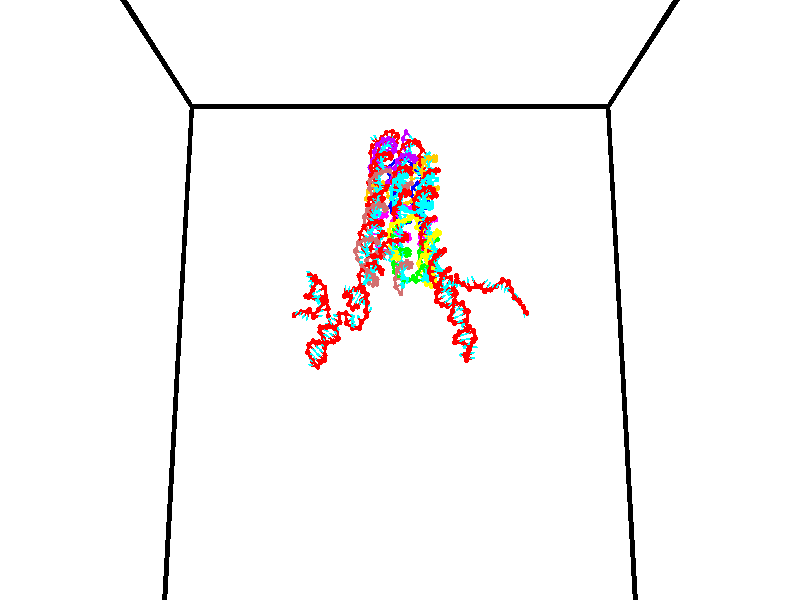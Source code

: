 // switches for output
#declare DRAW_BASES = 1; // possible values are 0, 1; only relevant for DNA ribbons
#declare DRAW_BASES_TYPE = 3; // possible values are 1, 2, 3; only relevant for DNA ribbons
#declare DRAW_FOG = 0; // set to 1 to enable fog

#include "colors.inc"

#include "transforms.inc"
background { rgb <1, 1, 1>}

#default {
   normal{
       ripples 0.25
       frequency 0.20
       turbulence 0.2
       lambda 5
   }
	finish {
		phong 0.1
		phong_size 40.
	}
}

// original window dimensions: 1024x640


// camera settings

camera {
	sky <0, 0.179814, -0.983701>
	up <0, 0.179814, -0.983701>
	right 1.6 * <1, 0, 0>
	location <35, 94.9851, 44.8844>
	look_at <35, 29.7336, 32.9568>
	direction <0, -65.2515, -11.9276>
	angle 67.0682
}


# declare cpy_camera_pos = <35, 94.9851, 44.8844>;
# if (DRAW_FOG = 1)
fog {
	fog_type 2
	up vnormalize(cpy_camera_pos)
	color rgbt<1,1,1,0.3>
	distance 1e-5
	fog_alt 3e-3
	fog_offset 56
}
# end


// LIGHTS

# declare lum = 6;
global_settings {
	ambient_light rgb lum * <0.05, 0.05, 0.05>
	max_trace_level 15
}# declare cpy_direct_light_amount = 0.25;
light_source
{	1000 * <-1, -1.16352, -0.803886>,
	rgb lum * cpy_direct_light_amount
	parallel
}

light_source
{	1000 * <1, 1.16352, 0.803886>,
	rgb lum * cpy_direct_light_amount
	parallel
}

// strand 0

// nucleotide -1

// particle -1
sphere {
	<24.239573, 34.483891, 35.131233> 0.250000
	pigment { color rgbt <1,0,0,0> }
	no_shadow
}
cylinder {
	<24.453419, 34.813118, 35.054554>,  <24.581726, 35.010654, 35.008545>, 0.100000
	pigment { color rgbt <1,0,0,0> }
	no_shadow
}
cylinder {
	<24.453419, 34.813118, 35.054554>,  <24.239573, 34.483891, 35.131233>, 0.100000
	pigment { color rgbt <1,0,0,0> }
	no_shadow
}

// particle -1
sphere {
	<24.453419, 34.813118, 35.054554> 0.100000
	pigment { color rgbt <1,0,0,0> }
	no_shadow
}
sphere {
	0, 1
	scale<0.080000,0.200000,0.300000>
	matrix <0.711145, -0.315598, 0.628228,
		0.456572, -0.472188, -0.754043,
		0.534616, 0.823065, -0.191701,
		24.613804, 35.060036, 34.997044>
	pigment { color rgbt <0,1,1,0> }
	no_shadow
}
cylinder {
	<24.892120, 34.204559, 34.815788>,  <24.239573, 34.483891, 35.131233>, 0.130000
	pigment { color rgbt <1,0,0,0> }
	no_shadow
}

// nucleotide -1

// particle -1
sphere {
	<24.892120, 34.204559, 34.815788> 0.250000
	pigment { color rgbt <1,0,0,0> }
	no_shadow
}
cylinder {
	<24.916374, 34.575161, 34.964340>,  <24.930925, 34.797520, 35.053471>, 0.100000
	pigment { color rgbt <1,0,0,0> }
	no_shadow
}
cylinder {
	<24.916374, 34.575161, 34.964340>,  <24.892120, 34.204559, 34.815788>, 0.100000
	pigment { color rgbt <1,0,0,0> }
	no_shadow
}

// particle -1
sphere {
	<24.916374, 34.575161, 34.964340> 0.100000
	pigment { color rgbt <1,0,0,0> }
	no_shadow
}
sphere {
	0, 1
	scale<0.080000,0.200000,0.300000>
	matrix <0.843851, -0.246307, 0.476706,
		0.533141, 0.284482, -0.796763,
		0.060634, 0.926500, 0.371377,
		24.934565, 34.853111, 35.075752>
	pigment { color rgbt <0,1,1,0> }
	no_shadow
}
cylinder {
	<25.612375, 34.416130, 34.783817>,  <24.892120, 34.204559, 34.815788>, 0.130000
	pigment { color rgbt <1,0,0,0> }
	no_shadow
}

// nucleotide -1

// particle -1
sphere {
	<25.612375, 34.416130, 34.783817> 0.250000
	pigment { color rgbt <1,0,0,0> }
	no_shadow
}
cylinder {
	<25.426247, 34.638897, 35.059010>,  <25.314569, 34.772556, 35.224125>, 0.100000
	pigment { color rgbt <1,0,0,0> }
	no_shadow
}
cylinder {
	<25.426247, 34.638897, 35.059010>,  <25.612375, 34.416130, 34.783817>, 0.100000
	pigment { color rgbt <1,0,0,0> }
	no_shadow
}

// particle -1
sphere {
	<25.426247, 34.638897, 35.059010> 0.100000
	pigment { color rgbt <1,0,0,0> }
	no_shadow
}
sphere {
	0, 1
	scale<0.080000,0.200000,0.300000>
	matrix <0.868796, 0.138676, 0.475356,
		0.169326, 0.818911, -0.548373,
		-0.465320, 0.556914, 0.687985,
		25.286650, 34.805973, 35.265404>
	pigment { color rgbt <0,1,1,0> }
	no_shadow
}
cylinder {
	<25.911272, 35.046856, 34.755901>,  <25.612375, 34.416130, 34.783817>, 0.130000
	pigment { color rgbt <1,0,0,0> }
	no_shadow
}

// nucleotide -1

// particle -1
sphere {
	<25.911272, 35.046856, 34.755901> 0.250000
	pigment { color rgbt <1,0,0,0> }
	no_shadow
}
cylinder {
	<25.771679, 34.991081, 35.126579>,  <25.687923, 34.957615, 35.348988>, 0.100000
	pigment { color rgbt <1,0,0,0> }
	no_shadow
}
cylinder {
	<25.771679, 34.991081, 35.126579>,  <25.911272, 35.046856, 34.755901>, 0.100000
	pigment { color rgbt <1,0,0,0> }
	no_shadow
}

// particle -1
sphere {
	<25.771679, 34.991081, 35.126579> 0.100000
	pigment { color rgbt <1,0,0,0> }
	no_shadow
}
sphere {
	0, 1
	scale<0.080000,0.200000,0.300000>
	matrix <0.927264, 0.091719, 0.363000,
		-0.135613, 0.985974, 0.097290,
		-0.348985, -0.139441, 0.926696,
		25.666983, 34.949249, 35.404587>
	pigment { color rgbt <0,1,1,0> }
	no_shadow
}
cylinder {
	<26.306948, 35.138165, 35.394207>,  <25.911272, 35.046856, 34.755901>, 0.130000
	pigment { color rgbt <1,0,0,0> }
	no_shadow
}

// nucleotide -1

// particle -1
sphere {
	<26.306948, 35.138165, 35.394207> 0.250000
	pigment { color rgbt <1,0,0,0> }
	no_shadow
}
cylinder {
	<26.700167, 35.200317, 35.355282>,  <26.936098, 35.237610, 35.331928>, 0.100000
	pigment { color rgbt <1,0,0,0> }
	no_shadow
}
cylinder {
	<26.700167, 35.200317, 35.355282>,  <26.306948, 35.138165, 35.394207>, 0.100000
	pigment { color rgbt <1,0,0,0> }
	no_shadow
}

// particle -1
sphere {
	<26.700167, 35.200317, 35.355282> 0.100000
	pigment { color rgbt <1,0,0,0> }
	no_shadow
}
sphere {
	0, 1
	scale<0.080000,0.200000,0.300000>
	matrix <-0.165223, 0.520757, -0.837564,
		-0.079465, 0.839445, 0.537603,
		0.983050, 0.155382, -0.097314,
		26.995081, 35.246933, 35.326088>
	pigment { color rgbt <0,1,1,0> }
	no_shadow
}
cylinder {
	<26.417728, 35.848492, 35.297398>,  <26.306948, 35.138165, 35.394207>, 0.130000
	pigment { color rgbt <1,0,0,0> }
	no_shadow
}

// nucleotide -1

// particle -1
sphere {
	<26.417728, 35.848492, 35.297398> 0.250000
	pigment { color rgbt <1,0,0,0> }
	no_shadow
}
cylinder {
	<26.674292, 35.639000, 35.073147>,  <26.828230, 35.513306, 34.938599>, 0.100000
	pigment { color rgbt <1,0,0,0> }
	no_shadow
}
cylinder {
	<26.674292, 35.639000, 35.073147>,  <26.417728, 35.848492, 35.297398>, 0.100000
	pigment { color rgbt <1,0,0,0> }
	no_shadow
}

// particle -1
sphere {
	<26.674292, 35.639000, 35.073147> 0.100000
	pigment { color rgbt <1,0,0,0> }
	no_shadow
}
sphere {
	0, 1
	scale<0.080000,0.200000,0.300000>
	matrix <-0.215774, 0.578096, -0.786922,
		0.736232, 0.625706, 0.257788,
		0.641408, -0.523733, -0.560624,
		26.866714, 35.481880, 34.904961>
	pigment { color rgbt <0,1,1,0> }
	no_shadow
}
cylinder {
	<26.947458, 36.289585, 34.971676>,  <26.417728, 35.848492, 35.297398>, 0.130000
	pigment { color rgbt <1,0,0,0> }
	no_shadow
}

// nucleotide -1

// particle -1
sphere {
	<26.947458, 36.289585, 34.971676> 0.250000
	pigment { color rgbt <1,0,0,0> }
	no_shadow
}
cylinder {
	<26.978367, 35.951298, 34.760475>,  <26.996912, 35.748325, 34.633755>, 0.100000
	pigment { color rgbt <1,0,0,0> }
	no_shadow
}
cylinder {
	<26.978367, 35.951298, 34.760475>,  <26.947458, 36.289585, 34.971676>, 0.100000
	pigment { color rgbt <1,0,0,0> }
	no_shadow
}

// particle -1
sphere {
	<26.978367, 35.951298, 34.760475> 0.100000
	pigment { color rgbt <1,0,0,0> }
	no_shadow
}
sphere {
	0, 1
	scale<0.080000,0.200000,0.300000>
	matrix <-0.008902, 0.528982, -0.848586,
		0.996970, 0.070274, 0.033348,
		0.077274, -0.845719, -0.528005,
		27.001549, 35.697582, 34.602074>
	pigment { color rgbt <0,1,1,0> }
	no_shadow
}
cylinder {
	<27.472332, 36.512638, 34.464058>,  <26.947458, 36.289585, 34.971676>, 0.130000
	pigment { color rgbt <1,0,0,0> }
	no_shadow
}

// nucleotide -1

// particle -1
sphere {
	<27.472332, 36.512638, 34.464058> 0.250000
	pigment { color rgbt <1,0,0,0> }
	no_shadow
}
cylinder {
	<27.266298, 36.205486, 34.311718>,  <27.142677, 36.021194, 34.220314>, 0.100000
	pigment { color rgbt <1,0,0,0> }
	no_shadow
}
cylinder {
	<27.266298, 36.205486, 34.311718>,  <27.472332, 36.512638, 34.464058>, 0.100000
	pigment { color rgbt <1,0,0,0> }
	no_shadow
}

// particle -1
sphere {
	<27.266298, 36.205486, 34.311718> 0.100000
	pigment { color rgbt <1,0,0,0> }
	no_shadow
}
sphere {
	0, 1
	scale<0.080000,0.200000,0.300000>
	matrix <-0.183452, 0.532795, -0.826121,
		0.837277, -0.355655, -0.415304,
		-0.515085, -0.767880, -0.380851,
		27.111773, 35.975121, 34.197464>
	pigment { color rgbt <0,1,1,0> }
	no_shadow
}
cylinder {
	<27.675873, 36.326752, 33.823776>,  <27.472332, 36.512638, 34.464058>, 0.130000
	pigment { color rgbt <1,0,0,0> }
	no_shadow
}

// nucleotide -1

// particle -1
sphere {
	<27.675873, 36.326752, 33.823776> 0.250000
	pigment { color rgbt <1,0,0,0> }
	no_shadow
}
cylinder {
	<27.290607, 36.219212, 33.821445>,  <27.059448, 36.154690, 33.820045>, 0.100000
	pigment { color rgbt <1,0,0,0> }
	no_shadow
}
cylinder {
	<27.290607, 36.219212, 33.821445>,  <27.675873, 36.326752, 33.823776>, 0.100000
	pigment { color rgbt <1,0,0,0> }
	no_shadow
}

// particle -1
sphere {
	<27.290607, 36.219212, 33.821445> 0.100000
	pigment { color rgbt <1,0,0,0> }
	no_shadow
}
sphere {
	0, 1
	scale<0.080000,0.200000,0.300000>
	matrix <-0.147033, 0.544658, -0.825669,
		0.225152, -0.794399, -0.564125,
		-0.963166, -0.268846, -0.005828,
		27.001657, 36.138557, 33.819698>
	pigment { color rgbt <0,1,1,0> }
	no_shadow
}
cylinder {
	<27.517948, 36.122128, 33.086494>,  <27.675873, 36.326752, 33.823776>, 0.130000
	pigment { color rgbt <1,0,0,0> }
	no_shadow
}

// nucleotide -1

// particle -1
sphere {
	<27.517948, 36.122128, 33.086494> 0.250000
	pigment { color rgbt <1,0,0,0> }
	no_shadow
}
cylinder {
	<27.169159, 36.197453, 33.267250>,  <26.959885, 36.242645, 33.375702>, 0.100000
	pigment { color rgbt <1,0,0,0> }
	no_shadow
}
cylinder {
	<27.169159, 36.197453, 33.267250>,  <27.517948, 36.122128, 33.086494>, 0.100000
	pigment { color rgbt <1,0,0,0> }
	no_shadow
}

// particle -1
sphere {
	<27.169159, 36.197453, 33.267250> 0.100000
	pigment { color rgbt <1,0,0,0> }
	no_shadow
}
sphere {
	0, 1
	scale<0.080000,0.200000,0.300000>
	matrix <-0.376772, 0.331233, -0.865059,
		-0.312580, -0.924567, -0.217876,
		-0.871973, 0.188310, 0.451888,
		26.907566, 36.253944, 33.402817>
	pigment { color rgbt <0,1,1,0> }
	no_shadow
}
cylinder {
	<26.956186, 35.960442, 32.535156>,  <27.517948, 36.122128, 33.086494>, 0.130000
	pigment { color rgbt <1,0,0,0> }
	no_shadow
}

// nucleotide -1

// particle -1
sphere {
	<26.956186, 35.960442, 32.535156> 0.250000
	pigment { color rgbt <1,0,0,0> }
	no_shadow
}
cylinder {
	<26.734142, 36.170792, 32.792931>,  <26.600916, 36.297001, 32.947598>, 0.100000
	pigment { color rgbt <1,0,0,0> }
	no_shadow
}
cylinder {
	<26.734142, 36.170792, 32.792931>,  <26.956186, 35.960442, 32.535156>, 0.100000
	pigment { color rgbt <1,0,0,0> }
	no_shadow
}

// particle -1
sphere {
	<26.734142, 36.170792, 32.792931> 0.100000
	pigment { color rgbt <1,0,0,0> }
	no_shadow
}
sphere {
	0, 1
	scale<0.080000,0.200000,0.300000>
	matrix <-0.515139, 0.390944, -0.762754,
		-0.653056, -0.755390, 0.053884,
		-0.555111, 0.525879, 0.644439,
		26.567610, 36.328556, 32.986263>
	pigment { color rgbt <0,1,1,0> }
	no_shadow
}
cylinder {
	<26.233160, 35.895737, 32.391914>,  <26.956186, 35.960442, 32.535156>, 0.130000
	pigment { color rgbt <1,0,0,0> }
	no_shadow
}

// nucleotide -1

// particle -1
sphere {
	<26.233160, 35.895737, 32.391914> 0.250000
	pigment { color rgbt <1,0,0,0> }
	no_shadow
}
cylinder {
	<26.294977, 36.244858, 32.577099>,  <26.332067, 36.454330, 32.688210>, 0.100000
	pigment { color rgbt <1,0,0,0> }
	no_shadow
}
cylinder {
	<26.294977, 36.244858, 32.577099>,  <26.233160, 35.895737, 32.391914>, 0.100000
	pigment { color rgbt <1,0,0,0> }
	no_shadow
}

// particle -1
sphere {
	<26.294977, 36.244858, 32.577099> 0.100000
	pigment { color rgbt <1,0,0,0> }
	no_shadow
}
sphere {
	0, 1
	scale<0.080000,0.200000,0.300000>
	matrix <-0.416876, 0.482441, -0.770367,
		-0.895729, -0.073943, 0.438407,
		0.154543, 0.872802, 0.462962,
		26.341339, 36.506699, 32.715988>
	pigment { color rgbt <0,1,1,0> }
	no_shadow
}
cylinder {
	<26.006855, 36.503143, 32.066799>,  <26.233160, 35.895737, 32.391914>, 0.130000
	pigment { color rgbt <1,0,0,0> }
	no_shadow
}

// nucleotide -1

// particle -1
sphere {
	<26.006855, 36.503143, 32.066799> 0.250000
	pigment { color rgbt <1,0,0,0> }
	no_shadow
}
cylinder {
	<26.012012, 36.901100, 32.026752>,  <26.015106, 37.139874, 32.002724>, 0.100000
	pigment { color rgbt <1,0,0,0> }
	no_shadow
}
cylinder {
	<26.012012, 36.901100, 32.026752>,  <26.006855, 36.503143, 32.066799>, 0.100000
	pigment { color rgbt <1,0,0,0> }
	no_shadow
}

// particle -1
sphere {
	<26.012012, 36.901100, 32.026752> 0.100000
	pigment { color rgbt <1,0,0,0> }
	no_shadow
}
sphere {
	0, 1
	scale<0.080000,0.200000,0.300000>
	matrix <-0.112101, 0.100931, 0.988558,
		0.993613, -0.001523, 0.112830,
		0.012894, 0.994892, -0.100115,
		26.015881, 37.199570, 31.996717>
	pigment { color rgbt <0,1,1,0> }
	no_shadow
}
cylinder {
	<26.635830, 36.821167, 32.329220>,  <26.006855, 36.503143, 32.066799>, 0.130000
	pigment { color rgbt <1,0,0,0> }
	no_shadow
}

// nucleotide -1

// particle -1
sphere {
	<26.635830, 36.821167, 32.329220> 0.250000
	pigment { color rgbt <1,0,0,0> }
	no_shadow
}
cylinder {
	<26.315886, 37.058666, 32.364300>,  <26.123919, 37.201164, 32.385349>, 0.100000
	pigment { color rgbt <1,0,0,0> }
	no_shadow
}
cylinder {
	<26.315886, 37.058666, 32.364300>,  <26.635830, 36.821167, 32.329220>, 0.100000
	pigment { color rgbt <1,0,0,0> }
	no_shadow
}

// particle -1
sphere {
	<26.315886, 37.058666, 32.364300> 0.100000
	pigment { color rgbt <1,0,0,0> }
	no_shadow
}
sphere {
	0, 1
	scale<0.080000,0.200000,0.300000>
	matrix <-0.032171, -0.188328, 0.981579,
		0.599325, 0.782303, 0.169738,
		-0.799859, 0.593746, 0.087702,
		26.075928, 37.236790, 32.390610>
	pigment { color rgbt <0,1,1,0> }
	no_shadow
}
cylinder {
	<26.882166, 37.348873, 32.793041>,  <26.635830, 36.821167, 32.329220>, 0.130000
	pigment { color rgbt <1,0,0,0> }
	no_shadow
}

// nucleotide -1

// particle -1
sphere {
	<26.882166, 37.348873, 32.793041> 0.250000
	pigment { color rgbt <1,0,0,0> }
	no_shadow
}
cylinder {
	<26.517086, 37.188961, 32.759205>,  <26.298038, 37.093014, 32.738903>, 0.100000
	pigment { color rgbt <1,0,0,0> }
	no_shadow
}
cylinder {
	<26.517086, 37.188961, 32.759205>,  <26.882166, 37.348873, 32.793041>, 0.100000
	pigment { color rgbt <1,0,0,0> }
	no_shadow
}

// particle -1
sphere {
	<26.517086, 37.188961, 32.759205> 0.100000
	pigment { color rgbt <1,0,0,0> }
	no_shadow
}
sphere {
	0, 1
	scale<0.080000,0.200000,0.300000>
	matrix <0.031152, -0.274481, 0.961088,
		-0.407440, 0.874550, 0.262973,
		-0.912701, -0.399777, -0.084591,
		26.243277, 37.069027, 32.733829>
	pigment { color rgbt <0,1,1,0> }
	no_shadow
}
cylinder {
	<26.549616, 37.451397, 33.478767>,  <26.882166, 37.348873, 32.793041>, 0.130000
	pigment { color rgbt <1,0,0,0> }
	no_shadow
}

// nucleotide -1

// particle -1
sphere {
	<26.549616, 37.451397, 33.478767> 0.250000
	pigment { color rgbt <1,0,0,0> }
	no_shadow
}
cylinder {
	<26.390396, 37.151180, 33.267769>,  <26.294865, 36.971050, 33.141171>, 0.100000
	pigment { color rgbt <1,0,0,0> }
	no_shadow
}
cylinder {
	<26.390396, 37.151180, 33.267769>,  <26.549616, 37.451397, 33.478767>, 0.100000
	pigment { color rgbt <1,0,0,0> }
	no_shadow
}

// particle -1
sphere {
	<26.390396, 37.151180, 33.267769> 0.100000
	pigment { color rgbt <1,0,0,0> }
	no_shadow
}
sphere {
	0, 1
	scale<0.080000,0.200000,0.300000>
	matrix <0.043506, -0.589805, 0.806373,
		-0.916332, 0.298026, 0.267424,
		-0.398048, -0.750540, -0.527492,
		26.270983, 36.926018, 33.109520>
	pigment { color rgbt <0,1,1,0> }
	no_shadow
}
cylinder {
	<26.136866, 37.031223, 33.943455>,  <26.549616, 37.451397, 33.478767>, 0.130000
	pigment { color rgbt <1,0,0,0> }
	no_shadow
}

// nucleotide -1

// particle -1
sphere {
	<26.136866, 37.031223, 33.943455> 0.250000
	pigment { color rgbt <1,0,0,0> }
	no_shadow
}
cylinder {
	<26.224916, 36.801067, 33.628376>,  <26.277746, 36.662975, 33.439327>, 0.100000
	pigment { color rgbt <1,0,0,0> }
	no_shadow
}
cylinder {
	<26.224916, 36.801067, 33.628376>,  <26.136866, 37.031223, 33.943455>, 0.100000
	pigment { color rgbt <1,0,0,0> }
	no_shadow
}

// particle -1
sphere {
	<26.224916, 36.801067, 33.628376> 0.100000
	pigment { color rgbt <1,0,0,0> }
	no_shadow
}
sphere {
	0, 1
	scale<0.080000,0.200000,0.300000>
	matrix <0.184537, -0.768363, 0.612833,
		-0.957857, -0.280260, -0.062956,
		0.220126, -0.575389, -0.787701,
		26.290955, 36.628452, 33.392067>
	pigment { color rgbt <0,1,1,0> }
	no_shadow
}
cylinder {
	<25.706741, 36.429192, 33.871880>,  <26.136866, 37.031223, 33.943455>, 0.130000
	pigment { color rgbt <1,0,0,0> }
	no_shadow
}

// nucleotide -1

// particle -1
sphere {
	<25.706741, 36.429192, 33.871880> 0.250000
	pigment { color rgbt <1,0,0,0> }
	no_shadow
}
cylinder {
	<26.078070, 36.366028, 33.737247>,  <26.300867, 36.328129, 33.656467>, 0.100000
	pigment { color rgbt <1,0,0,0> }
	no_shadow
}
cylinder {
	<26.078070, 36.366028, 33.737247>,  <25.706741, 36.429192, 33.871880>, 0.100000
	pigment { color rgbt <1,0,0,0> }
	no_shadow
}

// particle -1
sphere {
	<26.078070, 36.366028, 33.737247> 0.100000
	pigment { color rgbt <1,0,0,0> }
	no_shadow
}
sphere {
	0, 1
	scale<0.080000,0.200000,0.300000>
	matrix <0.134389, -0.701581, 0.699803,
		-0.346645, -0.694874, -0.630070,
		0.928319, -0.157908, -0.336583,
		26.356565, 36.318657, 33.636272>
	pigment { color rgbt <0,1,1,0> }
	no_shadow
}
cylinder {
	<25.852783, 35.640972, 33.765022>,  <25.706741, 36.429192, 33.871880>, 0.130000
	pigment { color rgbt <1,0,0,0> }
	no_shadow
}

// nucleotide -1

// particle -1
sphere {
	<25.852783, 35.640972, 33.765022> 0.250000
	pigment { color rgbt <1,0,0,0> }
	no_shadow
}
cylinder {
	<26.216843, 35.803738, 33.796143>,  <26.435278, 35.901398, 33.814816>, 0.100000
	pigment { color rgbt <1,0,0,0> }
	no_shadow
}
cylinder {
	<26.216843, 35.803738, 33.796143>,  <25.852783, 35.640972, 33.765022>, 0.100000
	pigment { color rgbt <1,0,0,0> }
	no_shadow
}

// particle -1
sphere {
	<26.216843, 35.803738, 33.796143> 0.100000
	pigment { color rgbt <1,0,0,0> }
	no_shadow
}
sphere {
	0, 1
	scale<0.080000,0.200000,0.300000>
	matrix <0.248989, -0.687377, 0.682289,
		0.331108, -0.601613, -0.726932,
		0.910149, 0.406909, 0.077801,
		26.489887, 35.925812, 33.819485>
	pigment { color rgbt <0,1,1,0> }
	no_shadow
}
cylinder {
	<26.322664, 35.049835, 33.720829>,  <25.852783, 35.640972, 33.765022>, 0.130000
	pigment { color rgbt <1,0,0,0> }
	no_shadow
}

// nucleotide -1

// particle -1
sphere {
	<26.322664, 35.049835, 33.720829> 0.250000
	pigment { color rgbt <1,0,0,0> }
	no_shadow
}
cylinder {
	<26.553665, 35.335957, 33.878223>,  <26.692265, 35.507629, 33.972660>, 0.100000
	pigment { color rgbt <1,0,0,0> }
	no_shadow
}
cylinder {
	<26.553665, 35.335957, 33.878223>,  <26.322664, 35.049835, 33.720829>, 0.100000
	pigment { color rgbt <1,0,0,0> }
	no_shadow
}

// particle -1
sphere {
	<26.553665, 35.335957, 33.878223> 0.100000
	pigment { color rgbt <1,0,0,0> }
	no_shadow
}
sphere {
	0, 1
	scale<0.080000,0.200000,0.300000>
	matrix <0.416565, -0.672701, 0.611512,
		0.702116, -0.189236, -0.686457,
		0.577500, 0.715306, 0.393485,
		26.726915, 35.550549, 33.996269>
	pigment { color rgbt <0,1,1,0> }
	no_shadow
}
cylinder {
	<26.953590, 34.797123, 33.657707>,  <26.322664, 35.049835, 33.720829>, 0.130000
	pigment { color rgbt <1,0,0,0> }
	no_shadow
}

// nucleotide -1

// particle -1
sphere {
	<26.953590, 34.797123, 33.657707> 0.250000
	pigment { color rgbt <1,0,0,0> }
	no_shadow
}
cylinder {
	<26.914469, 35.070393, 33.947178>,  <26.890995, 35.234356, 34.120861>, 0.100000
	pigment { color rgbt <1,0,0,0> }
	no_shadow
}
cylinder {
	<26.914469, 35.070393, 33.947178>,  <26.953590, 34.797123, 33.657707>, 0.100000
	pigment { color rgbt <1,0,0,0> }
	no_shadow
}

// particle -1
sphere {
	<26.914469, 35.070393, 33.947178> 0.100000
	pigment { color rgbt <1,0,0,0> }
	no_shadow
}
sphere {
	0, 1
	scale<0.080000,0.200000,0.300000>
	matrix <0.323600, -0.665814, 0.672291,
		0.941126, 0.299933, -0.155957,
		-0.097804, 0.683178, 0.723673,
		26.885128, 35.275345, 34.164280>
	pigment { color rgbt <0,1,1,0> }
	no_shadow
}
cylinder {
	<27.578192, 34.952137, 34.014000>,  <26.953590, 34.797123, 33.657707>, 0.130000
	pigment { color rgbt <1,0,0,0> }
	no_shadow
}

// nucleotide -1

// particle -1
sphere {
	<27.578192, 34.952137, 34.014000> 0.250000
	pigment { color rgbt <1,0,0,0> }
	no_shadow
}
cylinder {
	<27.252542, 35.006927, 34.239723>,  <27.057154, 35.039803, 34.375156>, 0.100000
	pigment { color rgbt <1,0,0,0> }
	no_shadow
}
cylinder {
	<27.252542, 35.006927, 34.239723>,  <27.578192, 34.952137, 34.014000>, 0.100000
	pigment { color rgbt <1,0,0,0> }
	no_shadow
}

// particle -1
sphere {
	<27.252542, 35.006927, 34.239723> 0.100000
	pigment { color rgbt <1,0,0,0> }
	no_shadow
}
sphere {
	0, 1
	scale<0.080000,0.200000,0.300000>
	matrix <0.340724, -0.674230, 0.655226,
		0.470224, 0.725707, 0.502234,
		-0.814123, 0.136979, 0.564304,
		27.008305, 35.048023, 34.409016>
	pigment { color rgbt <0,1,1,0> }
	no_shadow
}
cylinder {
	<27.768637, 35.024082, 34.683842>,  <27.578192, 34.952137, 34.014000>, 0.130000
	pigment { color rgbt <1,0,0,0> }
	no_shadow
}

// nucleotide -1

// particle -1
sphere {
	<27.768637, 35.024082, 34.683842> 0.250000
	pigment { color rgbt <1,0,0,0> }
	no_shadow
}
cylinder {
	<27.406315, 34.862705, 34.735607>,  <27.188921, 34.765877, 34.766666>, 0.100000
	pigment { color rgbt <1,0,0,0> }
	no_shadow
}
cylinder {
	<27.406315, 34.862705, 34.735607>,  <27.768637, 35.024082, 34.683842>, 0.100000
	pigment { color rgbt <1,0,0,0> }
	no_shadow
}

// particle -1
sphere {
	<27.406315, 34.862705, 34.735607> 0.100000
	pigment { color rgbt <1,0,0,0> }
	no_shadow
}
sphere {
	0, 1
	scale<0.080000,0.200000,0.300000>
	matrix <0.356237, -0.559850, 0.748106,
		-0.229368, 0.723741, 0.650837,
		-0.905807, -0.403444, 0.129412,
		27.134573, 34.741673, 34.774429>
	pigment { color rgbt <0,1,1,0> }
	no_shadow
}
cylinder {
	<27.814152, 35.457188, 35.346798>,  <27.768637, 35.024082, 34.683842>, 0.130000
	pigment { color rgbt <1,0,0,0> }
	no_shadow
}

// nucleotide -1

// particle -1
sphere {
	<27.814152, 35.457188, 35.346798> 0.250000
	pigment { color rgbt <1,0,0,0> }
	no_shadow
}
cylinder {
	<27.942787, 35.748528, 35.588818>,  <28.019968, 35.923332, 35.734032>, 0.100000
	pigment { color rgbt <1,0,0,0> }
	no_shadow
}
cylinder {
	<27.942787, 35.748528, 35.588818>,  <27.814152, 35.457188, 35.346798>, 0.100000
	pigment { color rgbt <1,0,0,0> }
	no_shadow
}

// particle -1
sphere {
	<27.942787, 35.748528, 35.588818> 0.100000
	pigment { color rgbt <1,0,0,0> }
	no_shadow
}
sphere {
	0, 1
	scale<0.080000,0.200000,0.300000>
	matrix <-0.790643, -0.145056, 0.594846,
		0.521022, -0.669676, 0.529216,
		0.321588, 0.728350, 0.605053,
		28.039263, 35.967033, 35.770332>
	pigment { color rgbt <0,1,1,0> }
	no_shadow
}
cylinder {
	<28.093906, 35.209454, 36.109474>,  <27.814152, 35.457188, 35.346798>, 0.130000
	pigment { color rgbt <1,0,0,0> }
	no_shadow
}

// nucleotide -1

// particle -1
sphere {
	<28.093906, 35.209454, 36.109474> 0.250000
	pigment { color rgbt <1,0,0,0> }
	no_shadow
}
cylinder {
	<27.919287, 35.569302, 36.113503>,  <27.814516, 35.785210, 36.115921>, 0.100000
	pigment { color rgbt <1,0,0,0> }
	no_shadow
}
cylinder {
	<27.919287, 35.569302, 36.113503>,  <28.093906, 35.209454, 36.109474>, 0.100000
	pigment { color rgbt <1,0,0,0> }
	no_shadow
}

// particle -1
sphere {
	<27.919287, 35.569302, 36.113503> 0.100000
	pigment { color rgbt <1,0,0,0> }
	no_shadow
}
sphere {
	0, 1
	scale<0.080000,0.200000,0.300000>
	matrix <-0.590113, -0.294772, 0.751583,
		0.679112, 0.322157, 0.659562,
		-0.436548, 0.899624, 0.010074,
		27.788322, 35.839188, 36.116524>
	pigment { color rgbt <0,1,1,0> }
	no_shadow
}
cylinder {
	<28.670706, 35.006016, 36.601479>,  <28.093906, 35.209454, 36.109474>, 0.130000
	pigment { color rgbt <1,0,0,0> }
	no_shadow
}

// nucleotide -1

// particle -1
sphere {
	<28.670706, 35.006016, 36.601479> 0.250000
	pigment { color rgbt <1,0,0,0> }
	no_shadow
}
cylinder {
	<28.767315, 35.385044, 36.517780>,  <28.825281, 35.612461, 36.467564>, 0.100000
	pigment { color rgbt <1,0,0,0> }
	no_shadow
}
cylinder {
	<28.767315, 35.385044, 36.517780>,  <28.670706, 35.006016, 36.601479>, 0.100000
	pigment { color rgbt <1,0,0,0> }
	no_shadow
}

// particle -1
sphere {
	<28.767315, 35.385044, 36.517780> 0.100000
	pigment { color rgbt <1,0,0,0> }
	no_shadow
}
sphere {
	0, 1
	scale<0.080000,0.200000,0.300000>
	matrix <-0.475816, 0.303568, 0.825497,
		0.845733, -0.099816, 0.524187,
		0.241524, 0.947567, -0.209243,
		28.839771, 35.669315, 36.455006>
	pigment { color rgbt <0,1,1,0> }
	no_shadow
}
cylinder {
	<28.861027, 35.364227, 37.236156>,  <28.670706, 35.006016, 36.601479>, 0.130000
	pigment { color rgbt <1,0,0,0> }
	no_shadow
}

// nucleotide -1

// particle -1
sphere {
	<28.861027, 35.364227, 37.236156> 0.250000
	pigment { color rgbt <1,0,0,0> }
	no_shadow
}
cylinder {
	<28.725121, 35.650711, 36.992321>,  <28.643578, 35.822601, 36.846020>, 0.100000
	pigment { color rgbt <1,0,0,0> }
	no_shadow
}
cylinder {
	<28.725121, 35.650711, 36.992321>,  <28.861027, 35.364227, 37.236156>, 0.100000
	pigment { color rgbt <1,0,0,0> }
	no_shadow
}

// particle -1
sphere {
	<28.725121, 35.650711, 36.992321> 0.100000
	pigment { color rgbt <1,0,0,0> }
	no_shadow
}
sphere {
	0, 1
	scale<0.080000,0.200000,0.300000>
	matrix <-0.610223, 0.325331, 0.722349,
		0.715673, 0.617415, 0.326512,
		-0.339765, 0.716211, -0.609591,
		28.623192, 35.865574, 36.809444>
	pigment { color rgbt <0,1,1,0> }
	no_shadow
}
cylinder {
	<28.909369, 36.114029, 37.369816>,  <28.861027, 35.364227, 37.236156>, 0.130000
	pigment { color rgbt <1,0,0,0> }
	no_shadow
}

// nucleotide -1

// particle -1
sphere {
	<28.909369, 36.114029, 37.369816> 0.250000
	pigment { color rgbt <1,0,0,0> }
	no_shadow
}
cylinder {
	<28.565262, 36.134964, 37.166954>,  <28.358799, 36.147526, 37.045238>, 0.100000
	pigment { color rgbt <1,0,0,0> }
	no_shadow
}
cylinder {
	<28.565262, 36.134964, 37.166954>,  <28.909369, 36.114029, 37.369816>, 0.100000
	pigment { color rgbt <1,0,0,0> }
	no_shadow
}

// particle -1
sphere {
	<28.565262, 36.134964, 37.166954> 0.100000
	pigment { color rgbt <1,0,0,0> }
	no_shadow
}
sphere {
	0, 1
	scale<0.080000,0.200000,0.300000>
	matrix <-0.467746, 0.314787, 0.825907,
		0.202870, 0.947718, -0.246320,
		-0.860266, 0.052336, -0.507152,
		28.307182, 36.150665, 37.014809>
	pigment { color rgbt <0,1,1,0> }
	no_shadow
}
cylinder {
	<28.555967, 36.638336, 37.641521>,  <28.909369, 36.114029, 37.369816>, 0.130000
	pigment { color rgbt <1,0,0,0> }
	no_shadow
}

// nucleotide -1

// particle -1
sphere {
	<28.555967, 36.638336, 37.641521> 0.250000
	pigment { color rgbt <1,0,0,0> }
	no_shadow
}
cylinder {
	<28.252447, 36.495945, 37.423347>,  <28.070335, 36.410511, 37.292442>, 0.100000
	pigment { color rgbt <1,0,0,0> }
	no_shadow
}
cylinder {
	<28.252447, 36.495945, 37.423347>,  <28.555967, 36.638336, 37.641521>, 0.100000
	pigment { color rgbt <1,0,0,0> }
	no_shadow
}

// particle -1
sphere {
	<28.252447, 36.495945, 37.423347> 0.100000
	pigment { color rgbt <1,0,0,0> }
	no_shadow
}
sphere {
	0, 1
	scale<0.080000,0.200000,0.300000>
	matrix <-0.617102, 0.125047, 0.776884,
		-0.208348, 0.926090, -0.314560,
		-0.758799, -0.355978, -0.545438,
		28.024807, 36.389153, 37.259716>
	pigment { color rgbt <0,1,1,0> }
	no_shadow
}
cylinder {
	<27.974833, 37.087078, 37.784775>,  <28.555967, 36.638336, 37.641521>, 0.130000
	pigment { color rgbt <1,0,0,0> }
	no_shadow
}

// nucleotide -1

// particle -1
sphere {
	<27.974833, 37.087078, 37.784775> 0.250000
	pigment { color rgbt <1,0,0,0> }
	no_shadow
}
cylinder {
	<27.806431, 36.751289, 37.647343>,  <27.705391, 36.549816, 37.564884>, 0.100000
	pigment { color rgbt <1,0,0,0> }
	no_shadow
}
cylinder {
	<27.806431, 36.751289, 37.647343>,  <27.974833, 37.087078, 37.784775>, 0.100000
	pigment { color rgbt <1,0,0,0> }
	no_shadow
}

// particle -1
sphere {
	<27.806431, 36.751289, 37.647343> 0.100000
	pigment { color rgbt <1,0,0,0> }
	no_shadow
}
sphere {
	0, 1
	scale<0.080000,0.200000,0.300000>
	matrix <-0.699914, 0.059717, 0.711727,
		-0.576955, 0.540115, -0.612697,
		-0.421003, -0.839469, -0.343580,
		27.680130, 36.499447, 37.544270>
	pigment { color rgbt <0,1,1,0> }
	no_shadow
}
cylinder {
	<27.210804, 37.136333, 37.760258>,  <27.974833, 37.087078, 37.784775>, 0.130000
	pigment { color rgbt <1,0,0,0> }
	no_shadow
}

// nucleotide -1

// particle -1
sphere {
	<27.210804, 37.136333, 37.760258> 0.250000
	pigment { color rgbt <1,0,0,0> }
	no_shadow
}
cylinder {
	<27.240301, 36.737698, 37.775085>,  <27.257999, 36.498516, 37.783981>, 0.100000
	pigment { color rgbt <1,0,0,0> }
	no_shadow
}
cylinder {
	<27.240301, 36.737698, 37.775085>,  <27.210804, 37.136333, 37.760258>, 0.100000
	pigment { color rgbt <1,0,0,0> }
	no_shadow
}

// particle -1
sphere {
	<27.240301, 36.737698, 37.775085> 0.100000
	pigment { color rgbt <1,0,0,0> }
	no_shadow
}
sphere {
	0, 1
	scale<0.080000,0.200000,0.300000>
	matrix <-0.837392, -0.041689, 0.545011,
		-0.541606, -0.071232, -0.837609,
		0.073741, -0.996588, 0.037070,
		27.262424, 36.438721, 37.786205>
	pigment { color rgbt <0,1,1,0> }
	no_shadow
}
cylinder {
	<26.574333, 36.860073, 37.660931>,  <27.210804, 37.136333, 37.760258>, 0.130000
	pigment { color rgbt <1,0,0,0> }
	no_shadow
}

// nucleotide -1

// particle -1
sphere {
	<26.574333, 36.860073, 37.660931> 0.250000
	pigment { color rgbt <1,0,0,0> }
	no_shadow
}
cylinder {
	<26.779554, 36.602459, 37.887909>,  <26.902687, 36.447891, 38.024097>, 0.100000
	pigment { color rgbt <1,0,0,0> }
	no_shadow
}
cylinder {
	<26.779554, 36.602459, 37.887909>,  <26.574333, 36.860073, 37.660931>, 0.100000
	pigment { color rgbt <1,0,0,0> }
	no_shadow
}

// particle -1
sphere {
	<26.779554, 36.602459, 37.887909> 0.100000
	pigment { color rgbt <1,0,0,0> }
	no_shadow
}
sphere {
	0, 1
	scale<0.080000,0.200000,0.300000>
	matrix <-0.662625, 0.123059, 0.738772,
		-0.545623, -0.755036, -0.363616,
		0.513053, -0.644032, 0.567450,
		26.933470, 36.409248, 38.058144>
	pigment { color rgbt <0,1,1,0> }
	no_shadow
}
cylinder {
	<26.105877, 36.358860, 37.880001>,  <26.574333, 36.860073, 37.660931>, 0.130000
	pigment { color rgbt <1,0,0,0> }
	no_shadow
}

// nucleotide -1

// particle -1
sphere {
	<26.105877, 36.358860, 37.880001> 0.250000
	pigment { color rgbt <1,0,0,0> }
	no_shadow
}
cylinder {
	<26.413000, 36.370514, 38.136009>,  <26.597275, 36.377506, 38.289612>, 0.100000
	pigment { color rgbt <1,0,0,0> }
	no_shadow
}
cylinder {
	<26.413000, 36.370514, 38.136009>,  <26.105877, 36.358860, 37.880001>, 0.100000
	pigment { color rgbt <1,0,0,0> }
	no_shadow
}

// particle -1
sphere {
	<26.413000, 36.370514, 38.136009> 0.100000
	pigment { color rgbt <1,0,0,0> }
	no_shadow
}
sphere {
	0, 1
	scale<0.080000,0.200000,0.300000>
	matrix <-0.640035, -0.009958, 0.768281,
		0.028768, -0.999525, 0.011011,
		0.767807, 0.029149, 0.640018,
		26.643343, 36.379257, 38.328014>
	pigment { color rgbt <0,1,1,0> }
	no_shadow
}
cylinder {
	<25.934202, 35.949371, 38.436268>,  <26.105877, 36.358860, 37.880001>, 0.130000
	pigment { color rgbt <1,0,0,0> }
	no_shadow
}

// nucleotide -1

// particle -1
sphere {
	<25.934202, 35.949371, 38.436268> 0.250000
	pigment { color rgbt <1,0,0,0> }
	no_shadow
}
cylinder {
	<26.233006, 36.171719, 38.582138>,  <26.412289, 36.305126, 38.669659>, 0.100000
	pigment { color rgbt <1,0,0,0> }
	no_shadow
}
cylinder {
	<26.233006, 36.171719, 38.582138>,  <25.934202, 35.949371, 38.436268>, 0.100000
	pigment { color rgbt <1,0,0,0> }
	no_shadow
}

// particle -1
sphere {
	<26.233006, 36.171719, 38.582138> 0.100000
	pigment { color rgbt <1,0,0,0> }
	no_shadow
}
sphere {
	0, 1
	scale<0.080000,0.200000,0.300000>
	matrix <-0.480627, 0.072571, 0.873917,
		0.459319, -0.828096, 0.321377,
		0.747010, 0.555869, 0.364672,
		26.457108, 36.338478, 38.691540>
	pigment { color rgbt <0,1,1,0> }
	no_shadow
}
cylinder {
	<26.369518, 35.644276, 39.123421>,  <25.934202, 35.949371, 38.436268>, 0.130000
	pigment { color rgbt <1,0,0,0> }
	no_shadow
}

// nucleotide -1

// particle -1
sphere {
	<26.369518, 35.644276, 39.123421> 0.250000
	pigment { color rgbt <1,0,0,0> }
	no_shadow
}
cylinder {
	<26.348957, 36.043655, 39.131889>,  <26.336620, 36.283283, 39.136971>, 0.100000
	pigment { color rgbt <1,0,0,0> }
	no_shadow
}
cylinder {
	<26.348957, 36.043655, 39.131889>,  <26.369518, 35.644276, 39.123421>, 0.100000
	pigment { color rgbt <1,0,0,0> }
	no_shadow
}

// particle -1
sphere {
	<26.348957, 36.043655, 39.131889> 0.100000
	pigment { color rgbt <1,0,0,0> }
	no_shadow
}
sphere {
	0, 1
	scale<0.080000,0.200000,0.300000>
	matrix <-0.467127, -0.042776, 0.883155,
		0.882695, 0.035508, 0.468604,
		-0.051404, 0.998454, 0.021172,
		26.333536, 36.343193, 39.138241>
	pigment { color rgbt <0,1,1,0> }
	no_shadow
}
cylinder {
	<26.969389, 35.930084, 39.615578>,  <26.369518, 35.644276, 39.123421>, 0.130000
	pigment { color rgbt <1,0,0,0> }
	no_shadow
}

// nucleotide -1

// particle -1
sphere {
	<26.969389, 35.930084, 39.615578> 0.250000
	pigment { color rgbt <1,0,0,0> }
	no_shadow
}
cylinder {
	<26.601419, 36.077106, 39.560963>,  <26.380638, 36.165321, 39.528194>, 0.100000
	pigment { color rgbt <1,0,0,0> }
	no_shadow
}
cylinder {
	<26.601419, 36.077106, 39.560963>,  <26.969389, 35.930084, 39.615578>, 0.100000
	pigment { color rgbt <1,0,0,0> }
	no_shadow
}

// particle -1
sphere {
	<26.601419, 36.077106, 39.560963> 0.100000
	pigment { color rgbt <1,0,0,0> }
	no_shadow
}
sphere {
	0, 1
	scale<0.080000,0.200000,0.300000>
	matrix <-0.225313, -0.210558, 0.951262,
		0.320892, 0.905853, 0.276513,
		-0.919925, 0.367555, -0.136533,
		26.325441, 36.187374, 39.520004>
	pigment { color rgbt <0,1,1,0> }
	no_shadow
}
cylinder {
	<27.290405, 36.619438, 39.299728>,  <26.969389, 35.930084, 39.615578>, 0.130000
	pigment { color rgbt <1,0,0,0> }
	no_shadow
}

// nucleotide -1

// particle -1
sphere {
	<27.290405, 36.619438, 39.299728> 0.250000
	pigment { color rgbt <1,0,0,0> }
	no_shadow
}
cylinder {
	<26.986311, 36.416843, 39.136997>,  <26.803854, 36.295288, 39.039356>, 0.100000
	pigment { color rgbt <1,0,0,0> }
	no_shadow
}
cylinder {
	<26.986311, 36.416843, 39.136997>,  <27.290405, 36.619438, 39.299728>, 0.100000
	pigment { color rgbt <1,0,0,0> }
	no_shadow
}

// particle -1
sphere {
	<26.986311, 36.416843, 39.136997> 0.100000
	pigment { color rgbt <1,0,0,0> }
	no_shadow
}
sphere {
	0, 1
	scale<0.080000,0.200000,0.300000>
	matrix <0.531552, -0.124932, -0.837761,
		0.373488, -0.853149, 0.364202,
		-0.760236, -0.506486, -0.406833,
		26.758240, 36.264896, 39.014946>
	pigment { color rgbt <0,1,1,0> }
	no_shadow
}
cylinder {
	<27.620794, 36.018204, 39.067196>,  <27.290405, 36.619438, 39.299728>, 0.130000
	pigment { color rgbt <1,0,0,0> }
	no_shadow
}

// nucleotide -1

// particle -1
sphere {
	<27.620794, 36.018204, 39.067196> 0.250000
	pigment { color rgbt <1,0,0,0> }
	no_shadow
}
cylinder {
	<27.297087, 36.124878, 38.857830>,  <27.102861, 36.188881, 38.732212>, 0.100000
	pigment { color rgbt <1,0,0,0> }
	no_shadow
}
cylinder {
	<27.297087, 36.124878, 38.857830>,  <27.620794, 36.018204, 39.067196>, 0.100000
	pigment { color rgbt <1,0,0,0> }
	no_shadow
}

// particle -1
sphere {
	<27.297087, 36.124878, 38.857830> 0.100000
	pigment { color rgbt <1,0,0,0> }
	no_shadow
}
sphere {
	0, 1
	scale<0.080000,0.200000,0.300000>
	matrix <0.411256, -0.379023, -0.828981,
		-0.419468, -0.886124, 0.197053,
		-0.809268, 0.266692, -0.523412,
		27.054306, 36.204884, 38.700806>
	pigment { color rgbt <0,1,1,0> }
	no_shadow
}
cylinder {
	<27.588949, 35.475937, 38.643555>,  <27.620794, 36.018204, 39.067196>, 0.130000
	pigment { color rgbt <1,0,0,0> }
	no_shadow
}

// nucleotide -1

// particle -1
sphere {
	<27.588949, 35.475937, 38.643555> 0.250000
	pigment { color rgbt <1,0,0,0> }
	no_shadow
}
cylinder {
	<27.386982, 35.756546, 38.442387>,  <27.265802, 35.924911, 38.321686>, 0.100000
	pigment { color rgbt <1,0,0,0> }
	no_shadow
}
cylinder {
	<27.386982, 35.756546, 38.442387>,  <27.588949, 35.475937, 38.643555>, 0.100000
	pigment { color rgbt <1,0,0,0> }
	no_shadow
}

// particle -1
sphere {
	<27.386982, 35.756546, 38.442387> 0.100000
	pigment { color rgbt <1,0,0,0> }
	no_shadow
}
sphere {
	0, 1
	scale<0.080000,0.200000,0.300000>
	matrix <0.461796, -0.272705, -0.844024,
		-0.729248, -0.658409, -0.186266,
		-0.504917, 0.701520, -0.502920,
		27.235506, 35.967003, 38.291512>
	pigment { color rgbt <0,1,1,0> }
	no_shadow
}
cylinder {
	<27.510969, 35.205601, 37.953304>,  <27.588949, 35.475937, 38.643555>, 0.130000
	pigment { color rgbt <1,0,0,0> }
	no_shadow
}

// nucleotide -1

// particle -1
sphere {
	<27.510969, 35.205601, 37.953304> 0.250000
	pigment { color rgbt <1,0,0,0> }
	no_shadow
}
cylinder {
	<27.428986, 35.590862, 37.883648>,  <27.379795, 35.822018, 37.841854>, 0.100000
	pigment { color rgbt <1,0,0,0> }
	no_shadow
}
cylinder {
	<27.428986, 35.590862, 37.883648>,  <27.510969, 35.205601, 37.953304>, 0.100000
	pigment { color rgbt <1,0,0,0> }
	no_shadow
}

// particle -1
sphere {
	<27.428986, 35.590862, 37.883648> 0.100000
	pigment { color rgbt <1,0,0,0> }
	no_shadow
}
sphere {
	0, 1
	scale<0.080000,0.200000,0.300000>
	matrix <0.483319, -0.055116, -0.873708,
		-0.851114, -0.263238, -0.454215,
		-0.204958, 0.963155, -0.174138,
		27.367498, 35.879810, 37.831406>
	pigment { color rgbt <0,1,1,0> }
	no_shadow
}
cylinder {
	<27.389647, 35.229454, 37.224514>,  <27.510969, 35.205601, 37.953304>, 0.130000
	pigment { color rgbt <1,0,0,0> }
	no_shadow
}

// nucleotide -1

// particle -1
sphere {
	<27.389647, 35.229454, 37.224514> 0.250000
	pigment { color rgbt <1,0,0,0> }
	no_shadow
}
cylinder {
	<27.475260, 35.607330, 37.323914>,  <27.526628, 35.834057, 37.383553>, 0.100000
	pigment { color rgbt <1,0,0,0> }
	no_shadow
}
cylinder {
	<27.475260, 35.607330, 37.323914>,  <27.389647, 35.229454, 37.224514>, 0.100000
	pigment { color rgbt <1,0,0,0> }
	no_shadow
}

// particle -1
sphere {
	<27.475260, 35.607330, 37.323914> 0.100000
	pigment { color rgbt <1,0,0,0> }
	no_shadow
}
sphere {
	0, 1
	scale<0.080000,0.200000,0.300000>
	matrix <0.521288, 0.104675, -0.846937,
		-0.826104, 0.310812, -0.470052,
		0.214035, 0.944690, 0.248495,
		27.539471, 35.890736, 37.398460>
	pigment { color rgbt <0,1,1,0> }
	no_shadow
}
cylinder {
	<27.082043, 35.807053, 36.732586>,  <27.389647, 35.229454, 37.224514>, 0.130000
	pigment { color rgbt <1,0,0,0> }
	no_shadow
}

// nucleotide -1

// particle -1
sphere {
	<27.082043, 35.807053, 36.732586> 0.250000
	pigment { color rgbt <1,0,0,0> }
	no_shadow
}
cylinder {
	<27.407120, 35.965229, 36.903774>,  <27.602165, 36.060135, 37.006485>, 0.100000
	pigment { color rgbt <1,0,0,0> }
	no_shadow
}
cylinder {
	<27.407120, 35.965229, 36.903774>,  <27.082043, 35.807053, 36.732586>, 0.100000
	pigment { color rgbt <1,0,0,0> }
	no_shadow
}

// particle -1
sphere {
	<27.407120, 35.965229, 36.903774> 0.100000
	pigment { color rgbt <1,0,0,0> }
	no_shadow
}
sphere {
	0, 1
	scale<0.080000,0.200000,0.300000>
	matrix <0.336115, 0.281821, -0.898668,
		-0.475984, 0.874186, 0.096118,
		0.812691, 0.395444, 0.427969,
		27.650927, 36.083862, 37.032166>
	pigment { color rgbt <0,1,1,0> }
	no_shadow
}
cylinder {
	<27.176571, 36.509010, 36.447269>,  <27.082043, 35.807053, 36.732586>, 0.130000
	pigment { color rgbt <1,0,0,0> }
	no_shadow
}

// nucleotide -1

// particle -1
sphere {
	<27.176571, 36.509010, 36.447269> 0.250000
	pigment { color rgbt <1,0,0,0> }
	no_shadow
}
cylinder {
	<27.518633, 36.357388, 36.588707>,  <27.723869, 36.266415, 36.673569>, 0.100000
	pigment { color rgbt <1,0,0,0> }
	no_shadow
}
cylinder {
	<27.518633, 36.357388, 36.588707>,  <27.176571, 36.509010, 36.447269>, 0.100000
	pigment { color rgbt <1,0,0,0> }
	no_shadow
}

// particle -1
sphere {
	<27.518633, 36.357388, 36.588707> 0.100000
	pigment { color rgbt <1,0,0,0> }
	no_shadow
}
sphere {
	0, 1
	scale<0.080000,0.200000,0.300000>
	matrix <0.468463, 0.273089, -0.840217,
		0.221928, 0.884160, 0.411107,
		0.855155, -0.379056, 0.353590,
		27.775179, 36.243671, 36.694782>
	pigment { color rgbt <0,1,1,0> }
	no_shadow
}
cylinder {
	<27.884060, 36.924931, 36.464664>,  <27.176571, 36.509010, 36.447269>, 0.130000
	pigment { color rgbt <1,0,0,0> }
	no_shadow
}

// nucleotide -1

// particle -1
sphere {
	<27.884060, 36.924931, 36.464664> 0.250000
	pigment { color rgbt <1,0,0,0> }
	no_shadow
}
cylinder {
	<28.005348, 36.545044, 36.433430>,  <28.078121, 36.317112, 36.414688>, 0.100000
	pigment { color rgbt <1,0,0,0> }
	no_shadow
}
cylinder {
	<28.005348, 36.545044, 36.433430>,  <27.884060, 36.924931, 36.464664>, 0.100000
	pigment { color rgbt <1,0,0,0> }
	no_shadow
}

// particle -1
sphere {
	<28.005348, 36.545044, 36.433430> 0.100000
	pigment { color rgbt <1,0,0,0> }
	no_shadow
}
sphere {
	0, 1
	scale<0.080000,0.200000,0.300000>
	matrix <0.633022, 0.262002, -0.728449,
		0.712279, 0.171450, 0.680635,
		0.303221, -0.949716, -0.078087,
		28.096313, 36.260128, 36.410004>
	pigment { color rgbt <0,1,1,0> }
	no_shadow
}
cylinder {
	<28.586992, 36.897861, 36.554005>,  <27.884060, 36.924931, 36.464664>, 0.130000
	pigment { color rgbt <1,0,0,0> }
	no_shadow
}

// nucleotide -1

// particle -1
sphere {
	<28.586992, 36.897861, 36.554005> 0.250000
	pigment { color rgbt <1,0,0,0> }
	no_shadow
}
cylinder {
	<28.422800, 36.619408, 36.318409>,  <28.324284, 36.452335, 36.177052>, 0.100000
	pigment { color rgbt <1,0,0,0> }
	no_shadow
}
cylinder {
	<28.422800, 36.619408, 36.318409>,  <28.586992, 36.897861, 36.554005>, 0.100000
	pigment { color rgbt <1,0,0,0> }
	no_shadow
}

// particle -1
sphere {
	<28.422800, 36.619408, 36.318409> 0.100000
	pigment { color rgbt <1,0,0,0> }
	no_shadow
}
sphere {
	0, 1
	scale<0.080000,0.200000,0.300000>
	matrix <0.511180, 0.359210, -0.780809,
		0.755116, -0.621587, 0.208399,
		-0.410482, -0.696131, -0.588988,
		28.299656, 36.410568, 36.141712>
	pigment { color rgbt <0,1,1,0> }
	no_shadow
}
cylinder {
	<29.124626, 36.513035, 36.049618>,  <28.586992, 36.897861, 36.554005>, 0.130000
	pigment { color rgbt <1,0,0,0> }
	no_shadow
}

// nucleotide -1

// particle -1
sphere {
	<29.124626, 36.513035, 36.049618> 0.250000
	pigment { color rgbt <1,0,0,0> }
	no_shadow
}
cylinder {
	<28.754354, 36.507294, 35.898403>,  <28.532192, 36.503849, 35.807674>, 0.100000
	pigment { color rgbt <1,0,0,0> }
	no_shadow
}
cylinder {
	<28.754354, 36.507294, 35.898403>,  <29.124626, 36.513035, 36.049618>, 0.100000
	pigment { color rgbt <1,0,0,0> }
	no_shadow
}

// particle -1
sphere {
	<28.754354, 36.507294, 35.898403> 0.100000
	pigment { color rgbt <1,0,0,0> }
	no_shadow
}
sphere {
	0, 1
	scale<0.080000,0.200000,0.300000>
	matrix <0.334227, 0.437116, -0.834998,
		0.177227, -0.899290, -0.399834,
		-0.925679, -0.014349, -0.378036,
		28.476650, 36.502991, 35.784992>
	pigment { color rgbt <0,1,1,0> }
	no_shadow
}
cylinder {
	<28.977016, 36.107704, 35.306099>,  <29.124626, 36.513035, 36.049618>, 0.130000
	pigment { color rgbt <1,0,0,0> }
	no_shadow
}

// nucleotide -1

// particle -1
sphere {
	<28.977016, 36.107704, 35.306099> 0.250000
	pigment { color rgbt <1,0,0,0> }
	no_shadow
}
cylinder {
	<28.807146, 36.451504, 35.419884>,  <28.705225, 36.657784, 35.488155>, 0.100000
	pigment { color rgbt <1,0,0,0> }
	no_shadow
}
cylinder {
	<28.807146, 36.451504, 35.419884>,  <28.977016, 36.107704, 35.306099>, 0.100000
	pigment { color rgbt <1,0,0,0> }
	no_shadow
}

// particle -1
sphere {
	<28.807146, 36.451504, 35.419884> 0.100000
	pigment { color rgbt <1,0,0,0> }
	no_shadow
}
sphere {
	0, 1
	scale<0.080000,0.200000,0.300000>
	matrix <0.295778, 0.428681, -0.853667,
		-0.855668, -0.278392, -0.436270,
		-0.424675, 0.859494, 0.284466,
		28.679743, 36.709351, 35.505222>
	pigment { color rgbt <0,1,1,0> }
	no_shadow
}
cylinder {
	<29.625299, 35.908672, 35.201279>,  <28.977016, 36.107704, 35.306099>, 0.130000
	pigment { color rgbt <1,0,0,0> }
	no_shadow
}

// nucleotide -1

// particle -1
sphere {
	<29.625299, 35.908672, 35.201279> 0.250000
	pigment { color rgbt <1,0,0,0> }
	no_shadow
}
cylinder {
	<29.980108, 35.765572, 35.318039>,  <30.192993, 35.679710, 35.388096>, 0.100000
	pigment { color rgbt <1,0,0,0> }
	no_shadow
}
cylinder {
	<29.980108, 35.765572, 35.318039>,  <29.625299, 35.908672, 35.201279>, 0.100000
	pigment { color rgbt <1,0,0,0> }
	no_shadow
}

// particle -1
sphere {
	<29.980108, 35.765572, 35.318039> 0.100000
	pigment { color rgbt <1,0,0,0> }
	no_shadow
}
sphere {
	0, 1
	scale<0.080000,0.200000,0.300000>
	matrix <0.052720, 0.706526, 0.705721,
		-0.458708, -0.610601, 0.645564,
		0.887022, -0.357754, 0.291898,
		30.246214, 35.658245, 35.405609>
	pigment { color rgbt <0,1,1,0> }
	no_shadow
}
cylinder {
	<29.689579, 35.647503, 35.977531>,  <29.625299, 35.908672, 35.201279>, 0.130000
	pigment { color rgbt <1,0,0,0> }
	no_shadow
}

// nucleotide -1

// particle -1
sphere {
	<29.689579, 35.647503, 35.977531> 0.250000
	pigment { color rgbt <1,0,0,0> }
	no_shadow
}
cylinder {
	<29.997534, 35.836231, 35.805641>,  <30.182306, 35.949467, 35.702507>, 0.100000
	pigment { color rgbt <1,0,0,0> }
	no_shadow
}
cylinder {
	<29.997534, 35.836231, 35.805641>,  <29.689579, 35.647503, 35.977531>, 0.100000
	pigment { color rgbt <1,0,0,0> }
	no_shadow
}

// particle -1
sphere {
	<29.997534, 35.836231, 35.805641> 0.100000
	pigment { color rgbt <1,0,0,0> }
	no_shadow
}
sphere {
	0, 1
	scale<0.080000,0.200000,0.300000>
	matrix <0.131799, 0.541285, 0.830445,
		0.624425, -0.695984, 0.354541,
		0.769884, 0.471823, -0.429722,
		30.228498, 35.977779, 35.676723>
	pigment { color rgbt <0,1,1,0> }
	no_shadow
}
cylinder {
	<30.285902, 35.656193, 36.398357>,  <29.689579, 35.647503, 35.977531>, 0.130000
	pigment { color rgbt <1,0,0,0> }
	no_shadow
}

// nucleotide -1

// particle -1
sphere {
	<30.285902, 35.656193, 36.398357> 0.250000
	pigment { color rgbt <1,0,0,0> }
	no_shadow
}
cylinder {
	<30.316353, 35.974689, 36.158291>,  <30.334623, 36.165787, 36.014252>, 0.100000
	pigment { color rgbt <1,0,0,0> }
	no_shadow
}
cylinder {
	<30.316353, 35.974689, 36.158291>,  <30.285902, 35.656193, 36.398357>, 0.100000
	pigment { color rgbt <1,0,0,0> }
	no_shadow
}

// particle -1
sphere {
	<30.316353, 35.974689, 36.158291> 0.100000
	pigment { color rgbt <1,0,0,0> }
	no_shadow
}
sphere {
	0, 1
	scale<0.080000,0.200000,0.300000>
	matrix <0.236111, 0.570400, 0.786700,
		0.968740, -0.201593, -0.144580,
		0.076125, 0.796244, -0.600167,
		30.339190, 36.213562, 35.978241>
	pigment { color rgbt <0,1,1,0> }
	no_shadow
}
cylinder {
	<30.990097, 35.994038, 36.448048>,  <30.285902, 35.656193, 36.398357>, 0.130000
	pigment { color rgbt <1,0,0,0> }
	no_shadow
}

// nucleotide -1

// particle -1
sphere {
	<30.990097, 35.994038, 36.448048> 0.250000
	pigment { color rgbt <1,0,0,0> }
	no_shadow
}
cylinder {
	<30.691736, 36.247772, 36.366810>,  <30.512720, 36.400013, 36.318066>, 0.100000
	pigment { color rgbt <1,0,0,0> }
	no_shadow
}
cylinder {
	<30.691736, 36.247772, 36.366810>,  <30.990097, 35.994038, 36.448048>, 0.100000
	pigment { color rgbt <1,0,0,0> }
	no_shadow
}

// particle -1
sphere {
	<30.691736, 36.247772, 36.366810> 0.100000
	pigment { color rgbt <1,0,0,0> }
	no_shadow
}
sphere {
	0, 1
	scale<0.080000,0.200000,0.300000>
	matrix <0.327074, 0.614465, 0.717952,
		0.580217, 0.469096, -0.665805,
		-0.745902, 0.634336, -0.203094,
		30.467966, 36.438072, 36.305882>
	pigment { color rgbt <0,1,1,0> }
	no_shadow
}
cylinder {
	<31.158224, 35.521000, 35.868763>,  <30.990097, 35.994038, 36.448048>, 0.130000
	pigment { color rgbt <1,0,0,0> }
	no_shadow
}

// nucleotide -1

// particle -1
sphere {
	<31.158224, 35.521000, 35.868763> 0.250000
	pigment { color rgbt <1,0,0,0> }
	no_shadow
}
cylinder {
	<30.970360, 35.266048, 35.624413>,  <30.857641, 35.113079, 35.477802>, 0.100000
	pigment { color rgbt <1,0,0,0> }
	no_shadow
}
cylinder {
	<30.970360, 35.266048, 35.624413>,  <31.158224, 35.521000, 35.868763>, 0.100000
	pigment { color rgbt <1,0,0,0> }
	no_shadow
}

// particle -1
sphere {
	<30.970360, 35.266048, 35.624413> 0.100000
	pigment { color rgbt <1,0,0,0> }
	no_shadow
}
sphere {
	0, 1
	scale<0.080000,0.200000,0.300000>
	matrix <0.825890, -0.561708, -0.048890,
		-0.311972, -0.527477, 0.790216,
		-0.469659, -0.637379, -0.610876,
		30.829462, 35.074837, 35.441151>
	pigment { color rgbt <0,1,1,0> }
	no_shadow
}
cylinder {
	<31.655056, 35.254887, 35.354767>,  <31.158224, 35.521000, 35.868763>, 0.130000
	pigment { color rgbt <1,0,0,0> }
	no_shadow
}

// nucleotide -1

// particle -1
sphere {
	<31.655056, 35.254887, 35.354767> 0.250000
	pigment { color rgbt <1,0,0,0> }
	no_shadow
}
cylinder {
	<31.877188, 35.352036, 35.036617>,  <32.010468, 35.410324, 34.845726>, 0.100000
	pigment { color rgbt <1,0,0,0> }
	no_shadow
}
cylinder {
	<31.877188, 35.352036, 35.036617>,  <31.655056, 35.254887, 35.354767>, 0.100000
	pigment { color rgbt <1,0,0,0> }
	no_shadow
}

// particle -1
sphere {
	<31.877188, 35.352036, 35.036617> 0.100000
	pigment { color rgbt <1,0,0,0> }
	no_shadow
}
sphere {
	0, 1
	scale<0.080000,0.200000,0.300000>
	matrix <-0.802236, 0.408474, -0.435392,
		0.219147, 0.879866, 0.421676,
		0.555330, 0.242868, -0.795376,
		32.043785, 35.424896, 34.798004>
	pigment { color rgbt <0,1,1,0> }
	no_shadow
}
cylinder {
	<31.575094, 36.063770, 35.040939>,  <31.655056, 35.254887, 35.354767>, 0.130000
	pigment { color rgbt <1,0,0,0> }
	no_shadow
}

// nucleotide -1

// particle -1
sphere {
	<31.575094, 36.063770, 35.040939> 0.250000
	pigment { color rgbt <1,0,0,0> }
	no_shadow
}
cylinder {
	<31.700348, 35.799431, 34.768112>,  <31.775501, 35.640827, 34.604416>, 0.100000
	pigment { color rgbt <1,0,0,0> }
	no_shadow
}
cylinder {
	<31.700348, 35.799431, 34.768112>,  <31.575094, 36.063770, 35.040939>, 0.100000
	pigment { color rgbt <1,0,0,0> }
	no_shadow
}

// particle -1
sphere {
	<31.700348, 35.799431, 34.768112> 0.100000
	pigment { color rgbt <1,0,0,0> }
	no_shadow
}
sphere {
	0, 1
	scale<0.080000,0.200000,0.300000>
	matrix <-0.497365, 0.497715, -0.710568,
		0.809057, 0.561743, -0.172831,
		0.313136, -0.660851, -0.682072,
		31.794289, 35.601177, 34.563492>
	pigment { color rgbt <0,1,1,0> }
	no_shadow
}
cylinder {
	<31.764021, 36.468365, 34.395744>,  <31.575094, 36.063770, 35.040939>, 0.130000
	pigment { color rgbt <1,0,0,0> }
	no_shadow
}

// nucleotide -1

// particle -1
sphere {
	<31.764021, 36.468365, 34.395744> 0.250000
	pigment { color rgbt <1,0,0,0> }
	no_shadow
}
cylinder {
	<31.638054, 36.092312, 34.343636>,  <31.562473, 35.866680, 34.312370>, 0.100000
	pigment { color rgbt <1,0,0,0> }
	no_shadow
}
cylinder {
	<31.638054, 36.092312, 34.343636>,  <31.764021, 36.468365, 34.395744>, 0.100000
	pigment { color rgbt <1,0,0,0> }
	no_shadow
}

// particle -1
sphere {
	<31.638054, 36.092312, 34.343636> 0.100000
	pigment { color rgbt <1,0,0,0> }
	no_shadow
}
sphere {
	0, 1
	scale<0.080000,0.200000,0.300000>
	matrix <-0.696783, 0.322203, -0.640842,
		0.644454, -0.111038, -0.756538,
		-0.314917, -0.940136, -0.130275,
		31.543579, 35.810272, 34.304554>
	pigment { color rgbt <0,1,1,0> }
	no_shadow
}
cylinder {
	<31.655130, 36.533001, 33.738007>,  <31.764021, 36.468365, 34.395744>, 0.130000
	pigment { color rgbt <1,0,0,0> }
	no_shadow
}

// nucleotide -1

// particle -1
sphere {
	<31.655130, 36.533001, 33.738007> 0.250000
	pigment { color rgbt <1,0,0,0> }
	no_shadow
}
cylinder {
	<31.464018, 36.202065, 33.856148>,  <31.349350, 36.003502, 33.927032>, 0.100000
	pigment { color rgbt <1,0,0,0> }
	no_shadow
}
cylinder {
	<31.464018, 36.202065, 33.856148>,  <31.655130, 36.533001, 33.738007>, 0.100000
	pigment { color rgbt <1,0,0,0> }
	no_shadow
}

// particle -1
sphere {
	<31.464018, 36.202065, 33.856148> 0.100000
	pigment { color rgbt <1,0,0,0> }
	no_shadow
}
sphere {
	0, 1
	scale<0.080000,0.200000,0.300000>
	matrix <-0.825312, 0.307550, -0.473576,
		0.300974, -0.470021, -0.829756,
		-0.477781, -0.827341, 0.295349,
		31.320684, 35.953861, 33.944752>
	pigment { color rgbt <0,1,1,0> }
	no_shadow
}
cylinder {
	<31.356281, 36.237469, 33.202610>,  <31.655130, 36.533001, 33.738007>, 0.130000
	pigment { color rgbt <1,0,0,0> }
	no_shadow
}

// nucleotide -1

// particle -1
sphere {
	<31.356281, 36.237469, 33.202610> 0.250000
	pigment { color rgbt <1,0,0,0> }
	no_shadow
}
cylinder {
	<31.142118, 36.073917, 33.498222>,  <31.013620, 35.975788, 33.675591>, 0.100000
	pigment { color rgbt <1,0,0,0> }
	no_shadow
}
cylinder {
	<31.142118, 36.073917, 33.498222>,  <31.356281, 36.237469, 33.202610>, 0.100000
	pigment { color rgbt <1,0,0,0> }
	no_shadow
}

// particle -1
sphere {
	<31.142118, 36.073917, 33.498222> 0.100000
	pigment { color rgbt <1,0,0,0> }
	no_shadow
}
sphere {
	0, 1
	scale<0.080000,0.200000,0.300000>
	matrix <-0.823160, 0.056740, -0.564967,
		0.189070, -0.910824, -0.366951,
		-0.535406, -0.408877, 0.739026,
		30.981497, 35.951256, 33.719929>
	pigment { color rgbt <0,1,1,0> }
	no_shadow
}
cylinder {
	<30.997192, 35.637959, 32.920094>,  <31.356281, 36.237469, 33.202610>, 0.130000
	pigment { color rgbt <1,0,0,0> }
	no_shadow
}

// nucleotide -1

// particle -1
sphere {
	<30.997192, 35.637959, 32.920094> 0.250000
	pigment { color rgbt <1,0,0,0> }
	no_shadow
}
cylinder {
	<30.829445, 35.804569, 33.242741>,  <30.728796, 35.904537, 33.436329>, 0.100000
	pigment { color rgbt <1,0,0,0> }
	no_shadow
}
cylinder {
	<30.829445, 35.804569, 33.242741>,  <30.997192, 35.637959, 32.920094>, 0.100000
	pigment { color rgbt <1,0,0,0> }
	no_shadow
}

// particle -1
sphere {
	<30.829445, 35.804569, 33.242741> 0.100000
	pigment { color rgbt <1,0,0,0> }
	no_shadow
}
sphere {
	0, 1
	scale<0.080000,0.200000,0.300000>
	matrix <-0.878207, 0.038928, -0.476693,
		-0.229958, -0.908287, 0.349476,
		-0.419370, 0.416532, 0.806616,
		30.703634, 35.929527, 33.484726>
	pigment { color rgbt <0,1,1,0> }
	no_shadow
}
cylinder {
	<30.387650, 35.272686, 33.052799>,  <30.997192, 35.637959, 32.920094>, 0.130000
	pigment { color rgbt <1,0,0,0> }
	no_shadow
}

// nucleotide -1

// particle -1
sphere {
	<30.387650, 35.272686, 33.052799> 0.250000
	pigment { color rgbt <1,0,0,0> }
	no_shadow
}
cylinder {
	<30.360392, 35.652802, 33.174328>,  <30.344038, 35.880871, 33.247246>, 0.100000
	pigment { color rgbt <1,0,0,0> }
	no_shadow
}
cylinder {
	<30.360392, 35.652802, 33.174328>,  <30.387650, 35.272686, 33.052799>, 0.100000
	pigment { color rgbt <1,0,0,0> }
	no_shadow
}

// particle -1
sphere {
	<30.360392, 35.652802, 33.174328> 0.100000
	pigment { color rgbt <1,0,0,0> }
	no_shadow
}
sphere {
	0, 1
	scale<0.080000,0.200000,0.300000>
	matrix <-0.932432, 0.047656, -0.358190,
		-0.354863, -0.307701, 0.882832,
		-0.068143, 0.950289, 0.303822,
		30.339949, 35.937889, 33.265472>
	pigment { color rgbt <0,1,1,0> }
	no_shadow
}
cylinder {
	<29.716637, 35.426895, 33.416229>,  <30.387650, 35.272686, 33.052799>, 0.130000
	pigment { color rgbt <1,0,0,0> }
	no_shadow
}

// nucleotide -1

// particle -1
sphere {
	<29.716637, 35.426895, 33.416229> 0.250000
	pigment { color rgbt <1,0,0,0> }
	no_shadow
}
cylinder {
	<29.841200, 35.780891, 33.277771>,  <29.915937, 35.993290, 33.194695>, 0.100000
	pigment { color rgbt <1,0,0,0> }
	no_shadow
}
cylinder {
	<29.841200, 35.780891, 33.277771>,  <29.716637, 35.426895, 33.416229>, 0.100000
	pigment { color rgbt <1,0,0,0> }
	no_shadow
}

// particle -1
sphere {
	<29.841200, 35.780891, 33.277771> 0.100000
	pigment { color rgbt <1,0,0,0> }
	no_shadow
}
sphere {
	0, 1
	scale<0.080000,0.200000,0.300000>
	matrix <-0.929980, 0.208937, -0.302460,
		-0.195350, 0.416102, 0.888086,
		0.311408, 0.884989, -0.346151,
		29.934622, 36.046387, 33.173927>
	pigment { color rgbt <0,1,1,0> }
	no_shadow
}
cylinder {
	<29.475670, 36.059547, 33.794415>,  <29.716637, 35.426895, 33.416229>, 0.130000
	pigment { color rgbt <1,0,0,0> }
	no_shadow
}

// nucleotide -1

// particle -1
sphere {
	<29.475670, 36.059547, 33.794415> 0.250000
	pigment { color rgbt <1,0,0,0> }
	no_shadow
}
cylinder {
	<29.543034, 36.193882, 33.423717>,  <29.583452, 36.274483, 33.201298>, 0.100000
	pigment { color rgbt <1,0,0,0> }
	no_shadow
}
cylinder {
	<29.543034, 36.193882, 33.423717>,  <29.475670, 36.059547, 33.794415>, 0.100000
	pigment { color rgbt <1,0,0,0> }
	no_shadow
}

// particle -1
sphere {
	<29.543034, 36.193882, 33.423717> 0.100000
	pigment { color rgbt <1,0,0,0> }
	no_shadow
}
sphere {
	0, 1
	scale<0.080000,0.200000,0.300000>
	matrix <-0.961350, 0.263712, -0.079134,
		0.217817, 0.904253, 0.367264,
		0.168409, 0.335832, -0.926745,
		29.593555, 36.294632, 33.145695>
	pigment { color rgbt <0,1,1,0> }
	no_shadow
}
cylinder {
	<30.151125, 36.487892, 33.918285>,  <29.475670, 36.059547, 33.794415>, 0.130000
	pigment { color rgbt <1,0,0,0> }
	no_shadow
}

// nucleotide -1

// particle -1
sphere {
	<30.151125, 36.487892, 33.918285> 0.250000
	pigment { color rgbt <1,0,0,0> }
	no_shadow
}
cylinder {
	<30.127514, 36.123775, 33.754395>,  <30.113346, 35.905304, 33.656059>, 0.100000
	pigment { color rgbt <1,0,0,0> }
	no_shadow
}
cylinder {
	<30.127514, 36.123775, 33.754395>,  <30.151125, 36.487892, 33.918285>, 0.100000
	pigment { color rgbt <1,0,0,0> }
	no_shadow
}

// particle -1
sphere {
	<30.127514, 36.123775, 33.754395> 0.100000
	pigment { color rgbt <1,0,0,0> }
	no_shadow
}
sphere {
	0, 1
	scale<0.080000,0.200000,0.300000>
	matrix <0.480478, -0.385681, 0.787649,
		-0.875018, -0.150370, 0.460144,
		-0.059030, -0.910296, -0.409727,
		30.109804, 35.850685, 33.631477>
	pigment { color rgbt <0,1,1,0> }
	no_shadow
}
cylinder {
	<29.903728, 36.032593, 34.474464>,  <30.151125, 36.487892, 33.918285>, 0.130000
	pigment { color rgbt <1,0,0,0> }
	no_shadow
}

// nucleotide -1

// particle -1
sphere {
	<29.903728, 36.032593, 34.474464> 0.250000
	pigment { color rgbt <1,0,0,0> }
	no_shadow
}
cylinder {
	<30.131842, 35.860741, 34.194408>,  <30.268709, 35.757629, 34.026375>, 0.100000
	pigment { color rgbt <1,0,0,0> }
	no_shadow
}
cylinder {
	<30.131842, 35.860741, 34.194408>,  <29.903728, 36.032593, 34.474464>, 0.100000
	pigment { color rgbt <1,0,0,0> }
	no_shadow
}

// particle -1
sphere {
	<30.131842, 35.860741, 34.194408> 0.100000
	pigment { color rgbt <1,0,0,0> }
	no_shadow
}
sphere {
	0, 1
	scale<0.080000,0.200000,0.300000>
	matrix <0.680323, -0.230647, 0.695675,
		-0.460366, -0.873053, 0.160752,
		0.570284, -0.429628, -0.700140,
		30.302927, 35.731853, 33.984367>
	pigment { color rgbt <0,1,1,0> }
	no_shadow
}
cylinder {
	<30.281122, 35.437347, 34.729412>,  <29.903728, 36.032593, 34.474464>, 0.130000
	pigment { color rgbt <1,0,0,0> }
	no_shadow
}

// nucleotide -1

// particle -1
sphere {
	<30.281122, 35.437347, 34.729412> 0.250000
	pigment { color rgbt <1,0,0,0> }
	no_shadow
}
cylinder {
	<30.489132, 35.531422, 34.400959>,  <30.613937, 35.587864, 34.203888>, 0.100000
	pigment { color rgbt <1,0,0,0> }
	no_shadow
}
cylinder {
	<30.489132, 35.531422, 34.400959>,  <30.281122, 35.437347, 34.729412>, 0.100000
	pigment { color rgbt <1,0,0,0> }
	no_shadow
}

// particle -1
sphere {
	<30.489132, 35.531422, 34.400959> 0.100000
	pigment { color rgbt <1,0,0,0> }
	no_shadow
}
sphere {
	0, 1
	scale<0.080000,0.200000,0.300000>
	matrix <0.835519, -0.339760, 0.431822,
		-0.177433, -0.910633, -0.373182,
		0.520024, 0.235181, -0.821136,
		30.645140, 35.601974, 34.154617>
	pigment { color rgbt <0,1,1,0> }
	no_shadow
}
cylinder {
	<30.722490, 34.880657, 34.460995>,  <30.281122, 35.437347, 34.729412>, 0.130000
	pigment { color rgbt <1,0,0,0> }
	no_shadow
}

// nucleotide -1

// particle -1
sphere {
	<30.722490, 34.880657, 34.460995> 0.250000
	pigment { color rgbt <1,0,0,0> }
	no_shadow
}
cylinder {
	<30.886385, 35.202221, 34.288559>,  <30.984722, 35.395161, 34.185097>, 0.100000
	pigment { color rgbt <1,0,0,0> }
	no_shadow
}
cylinder {
	<30.886385, 35.202221, 34.288559>,  <30.722490, 34.880657, 34.460995>, 0.100000
	pigment { color rgbt <1,0,0,0> }
	no_shadow
}

// particle -1
sphere {
	<30.886385, 35.202221, 34.288559> 0.100000
	pigment { color rgbt <1,0,0,0> }
	no_shadow
}
sphere {
	0, 1
	scale<0.080000,0.200000,0.300000>
	matrix <0.912195, -0.359071, 0.197402,
		0.003902, -0.474122, -0.880451,
		0.409737, 0.803913, -0.431091,
		31.009306, 35.443394, 34.159233>
	pigment { color rgbt <0,1,1,0> }
	no_shadow
}
cylinder {
	<31.115509, 34.653702, 33.887646>,  <30.722490, 34.880657, 34.460995>, 0.130000
	pigment { color rgbt <1,0,0,0> }
	no_shadow
}

// nucleotide -1

// particle -1
sphere {
	<31.115509, 34.653702, 33.887646> 0.250000
	pigment { color rgbt <1,0,0,0> }
	no_shadow
}
cylinder {
	<31.249102, 34.994919, 34.048035>,  <31.329258, 35.199650, 34.144268>, 0.100000
	pigment { color rgbt <1,0,0,0> }
	no_shadow
}
cylinder {
	<31.249102, 34.994919, 34.048035>,  <31.115509, 34.653702, 33.887646>, 0.100000
	pigment { color rgbt <1,0,0,0> }
	no_shadow
}

// particle -1
sphere {
	<31.249102, 34.994919, 34.048035> 0.100000
	pigment { color rgbt <1,0,0,0> }
	no_shadow
}
sphere {
	0, 1
	scale<0.080000,0.200000,0.300000>
	matrix <0.869601, -0.442979, 0.218091,
		0.363663, 0.275849, -0.889751,
		0.333981, 0.853040, 0.400974,
		31.349297, 35.250832, 34.168327>
	pigment { color rgbt <0,1,1,0> }
	no_shadow
}
cylinder {
	<31.682264, 34.908150, 33.445877>,  <31.115509, 34.653702, 33.887646>, 0.130000
	pigment { color rgbt <1,0,0,0> }
	no_shadow
}

// nucleotide -1

// particle -1
sphere {
	<31.682264, 34.908150, 33.445877> 0.250000
	pigment { color rgbt <1,0,0,0> }
	no_shadow
}
cylinder {
	<31.677515, 34.981945, 33.838982>,  <31.674665, 35.026222, 34.074844>, 0.100000
	pigment { color rgbt <1,0,0,0> }
	no_shadow
}
cylinder {
	<31.677515, 34.981945, 33.838982>,  <31.682264, 34.908150, 33.445877>, 0.100000
	pigment { color rgbt <1,0,0,0> }
	no_shadow
}

// particle -1
sphere {
	<31.677515, 34.981945, 33.838982> 0.100000
	pigment { color rgbt <1,0,0,0> }
	no_shadow
}
sphere {
	0, 1
	scale<0.080000,0.200000,0.300000>
	matrix <0.870430, -0.481826, 0.100968,
		0.492148, 0.856626, -0.154863,
		-0.011875, 0.184489, 0.982763,
		31.673952, 35.037292, 34.133812>
	pigment { color rgbt <0,1,1,0> }
	no_shadow
}
cylinder {
	<31.188553, 34.515945, 33.076721>,  <31.682264, 34.908150, 33.445877>, 0.130000
	pigment { color rgbt <1,0,0,0> }
	no_shadow
}

// nucleotide -1

// particle -1
sphere {
	<31.188553, 34.515945, 33.076721> 0.250000
	pigment { color rgbt <1,0,0,0> }
	no_shadow
}
cylinder {
	<31.298996, 34.742470, 32.766094>,  <31.365263, 34.878384, 32.579720>, 0.100000
	pigment { color rgbt <1,0,0,0> }
	no_shadow
}
cylinder {
	<31.298996, 34.742470, 32.766094>,  <31.188553, 34.515945, 33.076721>, 0.100000
	pigment { color rgbt <1,0,0,0> }
	no_shadow
}

// particle -1
sphere {
	<31.298996, 34.742470, 32.766094> 0.100000
	pigment { color rgbt <1,0,0,0> }
	no_shadow
}
sphere {
	0, 1
	scale<0.080000,0.200000,0.300000>
	matrix <0.262681, -0.821676, -0.505812,
		-0.924533, -0.064329, -0.375633,
		0.276110, 0.566312, -0.776565,
		31.381828, 34.912365, 32.533123>
	pigment { color rgbt <0,1,1,0> }
	no_shadow
}
cylinder {
	<30.951340, 34.090881, 32.477627>,  <31.188553, 34.515945, 33.076721>, 0.130000
	pigment { color rgbt <1,0,0,0> }
	no_shadow
}

// nucleotide -1

// particle -1
sphere {
	<30.951340, 34.090881, 32.477627> 0.250000
	pigment { color rgbt <1,0,0,0> }
	no_shadow
}
cylinder {
	<31.234203, 34.347221, 32.358135>,  <31.403921, 34.501026, 32.286442>, 0.100000
	pigment { color rgbt <1,0,0,0> }
	no_shadow
}
cylinder {
	<31.234203, 34.347221, 32.358135>,  <30.951340, 34.090881, 32.477627>, 0.100000
	pigment { color rgbt <1,0,0,0> }
	no_shadow
}

// particle -1
sphere {
	<31.234203, 34.347221, 32.358135> 0.100000
	pigment { color rgbt <1,0,0,0> }
	no_shadow
}
sphere {
	0, 1
	scale<0.080000,0.200000,0.300000>
	matrix <0.280875, -0.642341, -0.713097,
		-0.648873, 0.420368, -0.634235,
		0.707158, 0.640851, -0.298727,
		31.446350, 34.539478, 32.268517>
	pigment { color rgbt <0,1,1,0> }
	no_shadow
}
cylinder {
	<30.764771, 34.181156, 31.653278>,  <30.951340, 34.090881, 32.477627>, 0.130000
	pigment { color rgbt <1,0,0,0> }
	no_shadow
}

// nucleotide -1

// particle -1
sphere {
	<30.764771, 34.181156, 31.653278> 0.250000
	pigment { color rgbt <1,0,0,0> }
	no_shadow
}
cylinder {
	<31.135229, 34.314747, 31.723381>,  <31.357504, 34.394901, 31.765442>, 0.100000
	pigment { color rgbt <1,0,0,0> }
	no_shadow
}
cylinder {
	<31.135229, 34.314747, 31.723381>,  <30.764771, 34.181156, 31.653278>, 0.100000
	pigment { color rgbt <1,0,0,0> }
	no_shadow
}

// particle -1
sphere {
	<31.135229, 34.314747, 31.723381> 0.100000
	pigment { color rgbt <1,0,0,0> }
	no_shadow
}
sphere {
	0, 1
	scale<0.080000,0.200000,0.300000>
	matrix <0.345280, -0.563767, -0.750299,
		-0.151778, 0.755399, -0.637445,
		0.926146, 0.333976, 0.175256,
		31.413073, 34.414940, 31.775957>
	pigment { color rgbt <0,1,1,0> }
	no_shadow
}
cylinder {
	<31.095709, 34.294437, 31.067616>,  <30.764771, 34.181156, 31.653278>, 0.130000
	pigment { color rgbt <1,0,0,0> }
	no_shadow
}

// nucleotide -1

// particle -1
sphere {
	<31.095709, 34.294437, 31.067616> 0.250000
	pigment { color rgbt <1,0,0,0> }
	no_shadow
}
cylinder {
	<31.411074, 34.235260, 31.306454>,  <31.600292, 34.199753, 31.449757>, 0.100000
	pigment { color rgbt <1,0,0,0> }
	no_shadow
}
cylinder {
	<31.411074, 34.235260, 31.306454>,  <31.095709, 34.294437, 31.067616>, 0.100000
	pigment { color rgbt <1,0,0,0> }
	no_shadow
}

// particle -1
sphere {
	<31.411074, 34.235260, 31.306454> 0.100000
	pigment { color rgbt <1,0,0,0> }
	no_shadow
}
sphere {
	0, 1
	scale<0.080000,0.200000,0.300000>
	matrix <0.455673, -0.511600, -0.728442,
		0.413245, 0.846390, -0.335935,
		0.788410, -0.147948, 0.597093,
		31.647596, 34.190876, 31.485582>
	pigment { color rgbt <0,1,1,0> }
	no_shadow
}
cylinder {
	<31.705225, 34.270420, 30.676477>,  <31.095709, 34.294437, 31.067616>, 0.130000
	pigment { color rgbt <1,0,0,0> }
	no_shadow
}

// nucleotide -1

// particle -1
sphere {
	<31.705225, 34.270420, 30.676477> 0.250000
	pigment { color rgbt <1,0,0,0> }
	no_shadow
}
cylinder {
	<31.825609, 34.075813, 31.004559>,  <31.897839, 33.959049, 31.201406>, 0.100000
	pigment { color rgbt <1,0,0,0> }
	no_shadow
}
cylinder {
	<31.825609, 34.075813, 31.004559>,  <31.705225, 34.270420, 30.676477>, 0.100000
	pigment { color rgbt <1,0,0,0> }
	no_shadow
}

// particle -1
sphere {
	<31.825609, 34.075813, 31.004559> 0.100000
	pigment { color rgbt <1,0,0,0> }
	no_shadow
}
sphere {
	0, 1
	scale<0.080000,0.200000,0.300000>
	matrix <0.556191, -0.609097, -0.565378,
		0.774645, 0.626344, 0.087280,
		0.300959, -0.486512, 0.820201,
		31.915897, 33.929859, 31.250618>
	pigment { color rgbt <0,1,1,0> }
	no_shadow
}
cylinder {
	<32.368122, 34.012543, 30.449604>,  <31.705225, 34.270420, 30.676477>, 0.130000
	pigment { color rgbt <1,0,0,0> }
	no_shadow
}

// nucleotide -1

// particle -1
sphere {
	<32.368122, 34.012543, 30.449604> 0.250000
	pigment { color rgbt <1,0,0,0> }
	no_shadow
}
cylinder {
	<32.257042, 33.794029, 30.765694>,  <32.190395, 33.662922, 30.955347>, 0.100000
	pigment { color rgbt <1,0,0,0> }
	no_shadow
}
cylinder {
	<32.257042, 33.794029, 30.765694>,  <32.368122, 34.012543, 30.449604>, 0.100000
	pigment { color rgbt <1,0,0,0> }
	no_shadow
}

// particle -1
sphere {
	<32.257042, 33.794029, 30.765694> 0.100000
	pigment { color rgbt <1,0,0,0> }
	no_shadow
}
sphere {
	0, 1
	scale<0.080000,0.200000,0.300000>
	matrix <0.279932, -0.832897, -0.477410,
		0.918978, 0.088633, 0.384219,
		-0.277700, -0.546284, 0.790225,
		32.173733, 33.630142, 31.002762>
	pigment { color rgbt <0,1,1,0> }
	no_shadow
}
cylinder {
	<32.887444, 33.672947, 30.834929>,  <32.368122, 34.012543, 30.449604>, 0.130000
	pigment { color rgbt <1,0,0,0> }
	no_shadow
}

// nucleotide -1

// particle -1
sphere {
	<32.887444, 33.672947, 30.834929> 0.250000
	pigment { color rgbt <1,0,0,0> }
	no_shadow
}
cylinder {
	<32.567360, 33.444965, 30.909569>,  <32.375309, 33.308178, 30.954353>, 0.100000
	pigment { color rgbt <1,0,0,0> }
	no_shadow
}
cylinder {
	<32.567360, 33.444965, 30.909569>,  <32.887444, 33.672947, 30.834929>, 0.100000
	pigment { color rgbt <1,0,0,0> }
	no_shadow
}

// particle -1
sphere {
	<32.567360, 33.444965, 30.909569> 0.100000
	pigment { color rgbt <1,0,0,0> }
	no_shadow
}
sphere {
	0, 1
	scale<0.080000,0.200000,0.300000>
	matrix <0.486046, -0.798612, -0.354933,
		0.351317, -0.193324, 0.916080,
		-0.800210, -0.569951, 0.186602,
		32.327297, 33.273979, 30.965549>
	pigment { color rgbt <0,1,1,0> }
	no_shadow
}
cylinder {
	<33.136059, 33.087299, 30.937498>,  <32.887444, 33.672947, 30.834929>, 0.130000
	pigment { color rgbt <1,0,0,0> }
	no_shadow
}

// nucleotide -1

// particle -1
sphere {
	<33.136059, 33.087299, 30.937498> 0.250000
	pigment { color rgbt <1,0,0,0> }
	no_shadow
}
cylinder {
	<32.756054, 33.009922, 30.839478>,  <32.528049, 32.963497, 30.780666>, 0.100000
	pigment { color rgbt <1,0,0,0> }
	no_shadow
}
cylinder {
	<32.756054, 33.009922, 30.839478>,  <33.136059, 33.087299, 30.937498>, 0.100000
	pigment { color rgbt <1,0,0,0> }
	no_shadow
}

// particle -1
sphere {
	<32.756054, 33.009922, 30.839478> 0.100000
	pigment { color rgbt <1,0,0,0> }
	no_shadow
}
sphere {
	0, 1
	scale<0.080000,0.200000,0.300000>
	matrix <0.293289, -0.822001, -0.488155,
		-0.107002, -0.535626, 0.837649,
		-0.950017, -0.193439, -0.245049,
		32.471050, 32.951889, 30.765963>
	pigment { color rgbt <0,1,1,0> }
	no_shadow
}
cylinder {
	<33.089336, 32.391659, 31.044470>,  <33.136059, 33.087299, 30.937498>, 0.130000
	pigment { color rgbt <1,0,0,0> }
	no_shadow
}

// nucleotide -1

// particle -1
sphere {
	<33.089336, 32.391659, 31.044470> 0.250000
	pigment { color rgbt <1,0,0,0> }
	no_shadow
}
cylinder {
	<32.761715, 32.478642, 30.832109>,  <32.565140, 32.530830, 30.704693>, 0.100000
	pigment { color rgbt <1,0,0,0> }
	no_shadow
}
cylinder {
	<32.761715, 32.478642, 30.832109>,  <33.089336, 32.391659, 31.044470>, 0.100000
	pigment { color rgbt <1,0,0,0> }
	no_shadow
}

// particle -1
sphere {
	<32.761715, 32.478642, 30.832109> 0.100000
	pigment { color rgbt <1,0,0,0> }
	no_shadow
}
sphere {
	0, 1
	scale<0.080000,0.200000,0.300000>
	matrix <0.214029, -0.742760, -0.634428,
		-0.532294, -0.633262, 0.561821,
		-0.819057, 0.217456, -0.530903,
		32.515999, 32.543877, 30.672838>
	pigment { color rgbt <0,1,1,0> }
	no_shadow
}
cylinder {
	<32.893631, 31.722446, 30.746704>,  <33.089336, 32.391659, 31.044470>, 0.130000
	pigment { color rgbt <1,0,0,0> }
	no_shadow
}

// nucleotide -1

// particle -1
sphere {
	<32.893631, 31.722446, 30.746704> 0.250000
	pigment { color rgbt <1,0,0,0> }
	no_shadow
}
cylinder {
	<32.705521, 31.991449, 30.518118>,  <32.592655, 32.152851, 30.380966>, 0.100000
	pigment { color rgbt <1,0,0,0> }
	no_shadow
}
cylinder {
	<32.705521, 31.991449, 30.518118>,  <32.893631, 31.722446, 30.746704>, 0.100000
	pigment { color rgbt <1,0,0,0> }
	no_shadow
}

// particle -1
sphere {
	<32.705521, 31.991449, 30.518118> 0.100000
	pigment { color rgbt <1,0,0,0> }
	no_shadow
}
sphere {
	0, 1
	scale<0.080000,0.200000,0.300000>
	matrix <0.156805, -0.573561, -0.804015,
		-0.868476, -0.467719, 0.164280,
		-0.470278, 0.672507, -0.571465,
		32.564438, 32.193203, 30.346678>
	pigment { color rgbt <0,1,1,0> }
	no_shadow
}
cylinder {
	<32.385487, 31.375563, 30.368103>,  <32.893631, 31.722446, 30.746704>, 0.130000
	pigment { color rgbt <1,0,0,0> }
	no_shadow
}

// nucleotide -1

// particle -1
sphere {
	<32.385487, 31.375563, 30.368103> 0.250000
	pigment { color rgbt <1,0,0,0> }
	no_shadow
}
cylinder {
	<32.478928, 31.711073, 30.171375>,  <32.534992, 31.912380, 30.053339>, 0.100000
	pigment { color rgbt <1,0,0,0> }
	no_shadow
}
cylinder {
	<32.478928, 31.711073, 30.171375>,  <32.385487, 31.375563, 30.368103>, 0.100000
	pigment { color rgbt <1,0,0,0> }
	no_shadow
}

// particle -1
sphere {
	<32.478928, 31.711073, 30.171375> 0.100000
	pigment { color rgbt <1,0,0,0> }
	no_shadow
}
sphere {
	0, 1
	scale<0.080000,0.200000,0.300000>
	matrix <0.171880, -0.533469, -0.828171,
		-0.957021, 0.108926, -0.268786,
		0.233599, 0.838776, -0.491819,
		32.549007, 31.962706, 30.023830>
	pigment { color rgbt <0,1,1,0> }
	no_shadow
}
cylinder {
	<32.184662, 31.171757, 29.765039>,  <32.385487, 31.375563, 30.368103>, 0.130000
	pigment { color rgbt <1,0,0,0> }
	no_shadow
}

// nucleotide -1

// particle -1
sphere {
	<32.184662, 31.171757, 29.765039> 0.250000
	pigment { color rgbt <1,0,0,0> }
	no_shadow
}
cylinder {
	<32.369209, 31.515657, 29.677435>,  <32.479939, 31.721998, 29.624872>, 0.100000
	pigment { color rgbt <1,0,0,0> }
	no_shadow
}
cylinder {
	<32.369209, 31.515657, 29.677435>,  <32.184662, 31.171757, 29.765039>, 0.100000
	pigment { color rgbt <1,0,0,0> }
	no_shadow
}

// particle -1
sphere {
	<32.369209, 31.515657, 29.677435> 0.100000
	pigment { color rgbt <1,0,0,0> }
	no_shadow
}
sphere {
	0, 1
	scale<0.080000,0.200000,0.300000>
	matrix <0.154987, -0.321161, -0.934256,
		-0.873567, 0.397090, -0.281423,
		0.461366, 0.859753, -0.219012,
		32.507618, 31.773582, 29.611731>
	pigment { color rgbt <0,1,1,0> }
	no_shadow
}
cylinder {
	<31.918484, 31.359800, 29.194984>,  <32.184662, 31.171757, 29.765039>, 0.130000
	pigment { color rgbt <1,0,0,0> }
	no_shadow
}

// nucleotide -1

// particle -1
sphere {
	<31.918484, 31.359800, 29.194984> 0.250000
	pigment { color rgbt <1,0,0,0> }
	no_shadow
}
cylinder {
	<32.249413, 31.583149, 29.170443>,  <32.447968, 31.717157, 29.155718>, 0.100000
	pigment { color rgbt <1,0,0,0> }
	no_shadow
}
cylinder {
	<32.249413, 31.583149, 29.170443>,  <31.918484, 31.359800, 29.194984>, 0.100000
	pigment { color rgbt <1,0,0,0> }
	no_shadow
}

// particle -1
sphere {
	<32.249413, 31.583149, 29.170443> 0.100000
	pigment { color rgbt <1,0,0,0> }
	no_shadow
}
sphere {
	0, 1
	scale<0.080000,0.200000,0.300000>
	matrix <0.174193, -0.358859, -0.916993,
		-0.534040, 0.747959, -0.394156,
		0.827320, 0.558370, -0.061356,
		32.497608, 31.750660, 29.152037>
	pigment { color rgbt <0,1,1,0> }
	no_shadow
}
cylinder {
	<31.821672, 31.672073, 28.573851>,  <31.918484, 31.359800, 29.194984>, 0.130000
	pigment { color rgbt <1,0,0,0> }
	no_shadow
}

// nucleotide -1

// particle -1
sphere {
	<31.821672, 31.672073, 28.573851> 0.250000
	pigment { color rgbt <1,0,0,0> }
	no_shadow
}
cylinder {
	<32.210300, 31.713272, 28.659122>,  <32.443478, 31.737991, 28.710285>, 0.100000
	pigment { color rgbt <1,0,0,0> }
	no_shadow
}
cylinder {
	<32.210300, 31.713272, 28.659122>,  <31.821672, 31.672073, 28.573851>, 0.100000
	pigment { color rgbt <1,0,0,0> }
	no_shadow
}

// particle -1
sphere {
	<32.210300, 31.713272, 28.659122> 0.100000
	pigment { color rgbt <1,0,0,0> }
	no_shadow
}
sphere {
	0, 1
	scale<0.080000,0.200000,0.300000>
	matrix <0.234007, -0.280922, -0.930765,
		-0.035977, 0.954188, -0.297037,
		0.971569, 0.102995, 0.213180,
		32.501770, 31.744171, 28.723076>
	pigment { color rgbt <0,1,1,0> }
	no_shadow
}
cylinder {
	<32.151386, 32.149902, 28.054359>,  <31.821672, 31.672073, 28.573851>, 0.130000
	pigment { color rgbt <1,0,0,0> }
	no_shadow
}

// nucleotide -1

// particle -1
sphere {
	<32.151386, 32.149902, 28.054359> 0.250000
	pigment { color rgbt <1,0,0,0> }
	no_shadow
}
cylinder {
	<32.438595, 31.914335, 28.202749>,  <32.610920, 31.772995, 28.291782>, 0.100000
	pigment { color rgbt <1,0,0,0> }
	no_shadow
}
cylinder {
	<32.438595, 31.914335, 28.202749>,  <32.151386, 32.149902, 28.054359>, 0.100000
	pigment { color rgbt <1,0,0,0> }
	no_shadow
}

// particle -1
sphere {
	<32.438595, 31.914335, 28.202749> 0.100000
	pigment { color rgbt <1,0,0,0> }
	no_shadow
}
sphere {
	0, 1
	scale<0.080000,0.200000,0.300000>
	matrix <0.172686, -0.365598, -0.914614,
		0.674261, 0.720772, -0.160809,
		0.718019, -0.588919, 0.370975,
		32.653999, 31.737659, 28.314041>
	pigment { color rgbt <0,1,1,0> }
	no_shadow
}
cylinder {
	<32.732735, 32.260067, 27.626122>,  <32.151386, 32.149902, 28.054359>, 0.130000
	pigment { color rgbt <1,0,0,0> }
	no_shadow
}

// nucleotide -1

// particle -1
sphere {
	<32.732735, 32.260067, 27.626122> 0.250000
	pigment { color rgbt <1,0,0,0> }
	no_shadow
}
cylinder {
	<32.768528, 31.904572, 27.805958>,  <32.790005, 31.691275, 27.913860>, 0.100000
	pigment { color rgbt <1,0,0,0> }
	no_shadow
}
cylinder {
	<32.768528, 31.904572, 27.805958>,  <32.732735, 32.260067, 27.626122>, 0.100000
	pigment { color rgbt <1,0,0,0> }
	no_shadow
}

// particle -1
sphere {
	<32.768528, 31.904572, 27.805958> 0.100000
	pigment { color rgbt <1,0,0,0> }
	no_shadow
}
sphere {
	0, 1
	scale<0.080000,0.200000,0.300000>
	matrix <0.342562, -0.396400, -0.851773,
		0.935224, 0.230236, 0.268976,
		0.089486, -0.888740, 0.449593,
		32.795372, 31.637949, 27.940836>
	pigment { color rgbt <0,1,1,0> }
	no_shadow
}
cylinder {
	<33.181831, 32.065742, 27.214535>,  <32.732735, 32.260067, 27.626122>, 0.130000
	pigment { color rgbt <1,0,0,0> }
	no_shadow
}

// nucleotide -1

// particle -1
sphere {
	<33.181831, 32.065742, 27.214535> 0.250000
	pigment { color rgbt <1,0,0,0> }
	no_shadow
}
cylinder {
	<33.059143, 31.743006, 27.416496>,  <32.985531, 31.549364, 27.537674>, 0.100000
	pigment { color rgbt <1,0,0,0> }
	no_shadow
}
cylinder {
	<33.059143, 31.743006, 27.416496>,  <33.181831, 32.065742, 27.214535>, 0.100000
	pigment { color rgbt <1,0,0,0> }
	no_shadow
}

// particle -1
sphere {
	<33.059143, 31.743006, 27.416496> 0.100000
	pigment { color rgbt <1,0,0,0> }
	no_shadow
}
sphere {
	0, 1
	scale<0.080000,0.200000,0.300000>
	matrix <0.236214, -0.578404, -0.780802,
		0.922023, -0.120221, 0.367995,
		-0.306718, -0.806843, 0.504904,
		32.967129, 31.500954, 27.567968>
	pigment { color rgbt <0,1,1,0> }
	no_shadow
}
cylinder {
	<33.772182, 31.522976, 27.190306>,  <33.181831, 32.065742, 27.214535>, 0.130000
	pigment { color rgbt <1,0,0,0> }
	no_shadow
}

// nucleotide -1

// particle -1
sphere {
	<33.772182, 31.522976, 27.190306> 0.250000
	pigment { color rgbt <1,0,0,0> }
	no_shadow
}
cylinder {
	<33.418709, 31.351122, 27.264614>,  <33.206623, 31.248011, 27.309198>, 0.100000
	pigment { color rgbt <1,0,0,0> }
	no_shadow
}
cylinder {
	<33.418709, 31.351122, 27.264614>,  <33.772182, 31.522976, 27.190306>, 0.100000
	pigment { color rgbt <1,0,0,0> }
	no_shadow
}

// particle -1
sphere {
	<33.418709, 31.351122, 27.264614> 0.100000
	pigment { color rgbt <1,0,0,0> }
	no_shadow
}
sphere {
	0, 1
	scale<0.080000,0.200000,0.300000>
	matrix <0.078256, -0.526902, -0.846316,
		0.461488, -0.733342, 0.499238,
		-0.883689, -0.429633, 0.185770,
		33.153603, 31.222233, 27.320345>
	pigment { color rgbt <0,1,1,0> }
	no_shadow
}
cylinder {
	<33.786606, 30.909124, 26.950493>,  <33.772182, 31.522976, 27.190306>, 0.130000
	pigment { color rgbt <1,0,0,0> }
	no_shadow
}

// nucleotide -1

// particle -1
sphere {
	<33.786606, 30.909124, 26.950493> 0.250000
	pigment { color rgbt <1,0,0,0> }
	no_shadow
}
cylinder {
	<33.391014, 30.939131, 27.001562>,  <33.153660, 30.957134, 27.032204>, 0.100000
	pigment { color rgbt <1,0,0,0> }
	no_shadow
}
cylinder {
	<33.391014, 30.939131, 27.001562>,  <33.786606, 30.909124, 26.950493>, 0.100000
	pigment { color rgbt <1,0,0,0> }
	no_shadow
}

// particle -1
sphere {
	<33.391014, 30.939131, 27.001562> 0.100000
	pigment { color rgbt <1,0,0,0> }
	no_shadow
}
sphere {
	0, 1
	scale<0.080000,0.200000,0.300000>
	matrix <-0.148076, -0.507078, -0.849085,
		0.001043, -0.858629, 0.512596,
		-0.988975, 0.075017, 0.127671,
		33.094322, 30.961636, 27.039864>
	pigment { color rgbt <0,1,1,0> }
	no_shadow
}
cylinder {
	<33.478516, 30.262903, 26.898626>,  <33.786606, 30.909124, 26.950493>, 0.130000
	pigment { color rgbt <1,0,0,0> }
	no_shadow
}

// nucleotide -1

// particle -1
sphere {
	<33.478516, 30.262903, 26.898626> 0.250000
	pigment { color rgbt <1,0,0,0> }
	no_shadow
}
cylinder {
	<33.218685, 30.546032, 26.787603>,  <33.062786, 30.715908, 26.720989>, 0.100000
	pigment { color rgbt <1,0,0,0> }
	no_shadow
}
cylinder {
	<33.218685, 30.546032, 26.787603>,  <33.478516, 30.262903, 26.898626>, 0.100000
	pigment { color rgbt <1,0,0,0> }
	no_shadow
}

// particle -1
sphere {
	<33.218685, 30.546032, 26.787603> 0.100000
	pigment { color rgbt <1,0,0,0> }
	no_shadow
}
sphere {
	0, 1
	scale<0.080000,0.200000,0.300000>
	matrix <-0.053748, -0.406905, -0.911888,
		-0.758392, -0.577425, 0.302361,
		-0.649579, 0.707820, -0.277557,
		33.023811, 30.758377, 26.704336>
	pigment { color rgbt <0,1,1,0> }
	no_shadow
}
cylinder {
	<32.970013, 29.762039, 26.581305>,  <33.478516, 30.262903, 26.898626>, 0.130000
	pigment { color rgbt <1,0,0,0> }
	no_shadow
}

// nucleotide -1

// particle -1
sphere {
	<32.970013, 29.762039, 26.581305> 0.250000
	pigment { color rgbt <1,0,0,0> }
	no_shadow
}
cylinder {
	<32.897640, 30.135975, 26.459099>,  <32.854218, 30.360336, 26.385777>, 0.100000
	pigment { color rgbt <1,0,0,0> }
	no_shadow
}
cylinder {
	<32.897640, 30.135975, 26.459099>,  <32.970013, 29.762039, 26.581305>, 0.100000
	pigment { color rgbt <1,0,0,0> }
	no_shadow
}

// particle -1
sphere {
	<32.897640, 30.135975, 26.459099> 0.100000
	pigment { color rgbt <1,0,0,0> }
	no_shadow
}
sphere {
	0, 1
	scale<0.080000,0.200000,0.300000>
	matrix <-0.205648, -0.339734, -0.917763,
		-0.961754, -0.103228, 0.253717,
		-0.180935, 0.934839, -0.305512,
		32.843361, 30.416428, 26.367445>
	pigment { color rgbt <0,1,1,0> }
	no_shadow
}
cylinder {
	<32.569653, 29.578926, 26.162008>,  <32.970013, 29.762039, 26.581305>, 0.130000
	pigment { color rgbt <1,0,0,0> }
	no_shadow
}

// nucleotide -1

// particle -1
sphere {
	<32.569653, 29.578926, 26.162008> 0.250000
	pigment { color rgbt <1,0,0,0> }
	no_shadow
}
cylinder {
	<32.640530, 29.960518, 26.065241>,  <32.683056, 30.189474, 26.007181>, 0.100000
	pigment { color rgbt <1,0,0,0> }
	no_shadow
}
cylinder {
	<32.640530, 29.960518, 26.065241>,  <32.569653, 29.578926, 26.162008>, 0.100000
	pigment { color rgbt <1,0,0,0> }
	no_shadow
}

// particle -1
sphere {
	<32.640530, 29.960518, 26.065241> 0.100000
	pigment { color rgbt <1,0,0,0> }
	no_shadow
}
sphere {
	0, 1
	scale<0.080000,0.200000,0.300000>
	matrix <-0.283860, -0.185821, -0.940688,
		-0.942351, 0.235354, 0.237870,
		0.177194, 0.953980, -0.241917,
		32.693687, 30.246712, 25.992666>
	pigment { color rgbt <0,1,1,0> }
	no_shadow
}
cylinder {
	<31.939148, 29.806864, 25.887690>,  <32.569653, 29.578926, 26.162008>, 0.130000
	pigment { color rgbt <1,0,0,0> }
	no_shadow
}

// nucleotide -1

// particle -1
sphere {
	<31.939148, 29.806864, 25.887690> 0.250000
	pigment { color rgbt <1,0,0,0> }
	no_shadow
}
cylinder {
	<32.227661, 30.050898, 25.756510>,  <32.400768, 30.197317, 25.677803>, 0.100000
	pigment { color rgbt <1,0,0,0> }
	no_shadow
}
cylinder {
	<32.227661, 30.050898, 25.756510>,  <31.939148, 29.806864, 25.887690>, 0.100000
	pigment { color rgbt <1,0,0,0> }
	no_shadow
}

// particle -1
sphere {
	<32.227661, 30.050898, 25.756510> 0.100000
	pigment { color rgbt <1,0,0,0> }
	no_shadow
}
sphere {
	0, 1
	scale<0.080000,0.200000,0.300000>
	matrix <-0.307812, -0.141818, -0.940818,
		-0.620486, 0.779543, 0.085499,
		0.721283, 0.610082, -0.327948,
		32.444046, 30.233923, 25.658125>
	pigment { color rgbt <0,1,1,0> }
	no_shadow
}
cylinder {
	<31.604555, 30.198767, 25.348696>,  <31.939148, 29.806864, 25.887690>, 0.130000
	pigment { color rgbt <1,0,0,0> }
	no_shadow
}

// nucleotide -1

// particle -1
sphere {
	<31.604555, 30.198767, 25.348696> 0.250000
	pigment { color rgbt <1,0,0,0> }
	no_shadow
}
cylinder {
	<31.995518, 30.272577, 25.307457>,  <32.230095, 30.316864, 25.282713>, 0.100000
	pigment { color rgbt <1,0,0,0> }
	no_shadow
}
cylinder {
	<31.995518, 30.272577, 25.307457>,  <31.604555, 30.198767, 25.348696>, 0.100000
	pigment { color rgbt <1,0,0,0> }
	no_shadow
}

// particle -1
sphere {
	<31.995518, 30.272577, 25.307457> 0.100000
	pigment { color rgbt <1,0,0,0> }
	no_shadow
}
sphere {
	0, 1
	scale<0.080000,0.200000,0.300000>
	matrix <-0.107715, 0.015153, -0.994066,
		-0.181868, 0.982711, 0.034687,
		0.977405, 0.184525, -0.103097,
		32.288738, 30.327934, 25.276527>
	pigment { color rgbt <0,1,1,0> }
	no_shadow
}
cylinder {
	<31.604937, 30.744335, 24.929068>,  <31.604555, 30.198767, 25.348696>, 0.130000
	pigment { color rgbt <1,0,0,0> }
	no_shadow
}

// nucleotide -1

// particle -1
sphere {
	<31.604937, 30.744335, 24.929068> 0.250000
	pigment { color rgbt <1,0,0,0> }
	no_shadow
}
cylinder {
	<31.945972, 30.539442, 24.887682>,  <32.150593, 30.416506, 24.862850>, 0.100000
	pigment { color rgbt <1,0,0,0> }
	no_shadow
}
cylinder {
	<31.945972, 30.539442, 24.887682>,  <31.604937, 30.744335, 24.929068>, 0.100000
	pigment { color rgbt <1,0,0,0> }
	no_shadow
}

// particle -1
sphere {
	<31.945972, 30.539442, 24.887682> 0.100000
	pigment { color rgbt <1,0,0,0> }
	no_shadow
}
sphere {
	0, 1
	scale<0.080000,0.200000,0.300000>
	matrix <-0.089624, 0.051729, -0.994631,
		0.514836, 0.857287, -0.001804,
		0.852591, -0.512234, -0.103465,
		32.201748, 30.385773, 24.856642>
	pigment { color rgbt <0,1,1,0> }
	no_shadow
}
cylinder {
	<31.795036, 30.892035, 24.295279>,  <31.604937, 30.744335, 24.929068>, 0.130000
	pigment { color rgbt <1,0,0,0> }
	no_shadow
}

// nucleotide -1

// particle -1
sphere {
	<31.795036, 30.892035, 24.295279> 0.250000
	pigment { color rgbt <1,0,0,0> }
	no_shadow
}
cylinder {
	<32.026760, 30.572214, 24.358673>,  <32.165794, 30.380322, 24.396709>, 0.100000
	pigment { color rgbt <1,0,0,0> }
	no_shadow
}
cylinder {
	<32.026760, 30.572214, 24.358673>,  <31.795036, 30.892035, 24.295279>, 0.100000
	pigment { color rgbt <1,0,0,0> }
	no_shadow
}

// particle -1
sphere {
	<32.026760, 30.572214, 24.358673> 0.100000
	pigment { color rgbt <1,0,0,0> }
	no_shadow
}
sphere {
	0, 1
	scale<0.080000,0.200000,0.300000>
	matrix <0.115383, -0.112037, -0.986983,
		0.806898, 0.590057, 0.027350,
		0.579312, -0.799550, 0.158485,
		32.200554, 30.332350, 24.406218>
	pigment { color rgbt <0,1,1,0> }
	no_shadow
}
cylinder {
	<32.446110, 30.875526, 23.762560>,  <31.795036, 30.892035, 24.295279>, 0.130000
	pigment { color rgbt <1,0,0,0> }
	no_shadow
}

// nucleotide -1

// particle -1
sphere {
	<32.446110, 30.875526, 23.762560> 0.250000
	pigment { color rgbt <1,0,0,0> }
	no_shadow
}
cylinder {
	<32.365955, 30.516392, 23.919397>,  <32.317863, 30.300911, 24.013500>, 0.100000
	pigment { color rgbt <1,0,0,0> }
	no_shadow
}
cylinder {
	<32.365955, 30.516392, 23.919397>,  <32.446110, 30.875526, 23.762560>, 0.100000
	pigment { color rgbt <1,0,0,0> }
	no_shadow
}

// particle -1
sphere {
	<32.365955, 30.516392, 23.919397> 0.100000
	pigment { color rgbt <1,0,0,0> }
	no_shadow
}
sphere {
	0, 1
	scale<0.080000,0.200000,0.300000>
	matrix <0.048439, -0.408801, -0.911337,
		0.978519, -0.163626, 0.125408,
		-0.200386, -0.897836, 0.392093,
		32.305840, 30.247042, 24.037025>
	pigment { color rgbt <0,1,1,0> }
	no_shadow
}
cylinder {
	<32.893360, 30.426357, 23.393017>,  <32.446110, 30.875526, 23.762560>, 0.130000
	pigment { color rgbt <1,0,0,0> }
	no_shadow
}

// nucleotide -1

// particle -1
sphere {
	<32.893360, 30.426357, 23.393017> 0.250000
	pigment { color rgbt <1,0,0,0> }
	no_shadow
}
cylinder {
	<32.624092, 30.179897, 23.556578>,  <32.462532, 30.032021, 23.654715>, 0.100000
	pigment { color rgbt <1,0,0,0> }
	no_shadow
}
cylinder {
	<32.624092, 30.179897, 23.556578>,  <32.893360, 30.426357, 23.393017>, 0.100000
	pigment { color rgbt <1,0,0,0> }
	no_shadow
}

// particle -1
sphere {
	<32.624092, 30.179897, 23.556578> 0.100000
	pigment { color rgbt <1,0,0,0> }
	no_shadow
}
sphere {
	0, 1
	scale<0.080000,0.200000,0.300000>
	matrix <-0.033335, -0.527105, -0.849146,
		0.738736, -0.585251, 0.334292,
		-0.673170, -0.616151, 0.408900,
		32.422142, 29.995052, 23.679247>
	pigment { color rgbt <0,1,1,0> }
	no_shadow
}
cylinder {
	<33.162594, 29.680864, 23.277697>,  <32.893360, 30.426357, 23.393017>, 0.130000
	pigment { color rgbt <1,0,0,0> }
	no_shadow
}

// nucleotide -1

// particle -1
sphere {
	<33.162594, 29.680864, 23.277697> 0.250000
	pigment { color rgbt <1,0,0,0> }
	no_shadow
}
cylinder {
	<32.763596, 29.679520, 23.305979>,  <32.524197, 29.678713, 23.322948>, 0.100000
	pigment { color rgbt <1,0,0,0> }
	no_shadow
}
cylinder {
	<32.763596, 29.679520, 23.305979>,  <33.162594, 29.680864, 23.277697>, 0.100000
	pigment { color rgbt <1,0,0,0> }
	no_shadow
}

// particle -1
sphere {
	<32.763596, 29.679520, 23.305979> 0.100000
	pigment { color rgbt <1,0,0,0> }
	no_shadow
}
sphere {
	0, 1
	scale<0.080000,0.200000,0.300000>
	matrix <-0.057569, -0.542688, -0.837959,
		0.041188, -0.839927, 0.541134,
		-0.997491, -0.003361, 0.070706,
		32.464348, 29.678511, 23.327190>
	pigment { color rgbt <0,1,1,0> }
	no_shadow
}
cylinder {
	<32.863892, 28.929789, 23.385452>,  <33.162594, 29.680864, 23.277697>, 0.130000
	pigment { color rgbt <1,0,0,0> }
	no_shadow
}

// nucleotide -1

// particle -1
sphere {
	<32.863892, 28.929789, 23.385452> 0.250000
	pigment { color rgbt <1,0,0,0> }
	no_shadow
}
cylinder {
	<32.566559, 29.150576, 23.234304>,  <32.388161, 29.283049, 23.143616>, 0.100000
	pigment { color rgbt <1,0,0,0> }
	no_shadow
}
cylinder {
	<32.566559, 29.150576, 23.234304>,  <32.863892, 28.929789, 23.385452>, 0.100000
	pigment { color rgbt <1,0,0,0> }
	no_shadow
}

// particle -1
sphere {
	<32.566559, 29.150576, 23.234304> 0.100000
	pigment { color rgbt <1,0,0,0> }
	no_shadow
}
sphere {
	0, 1
	scale<0.080000,0.200000,0.300000>
	matrix <0.068176, -0.499440, -0.863662,
		-0.665439, -0.667749, 0.333620,
		-0.743333, 0.551969, -0.377871,
		32.343559, 29.316166, 23.120943>
	pigment { color rgbt <0,1,1,0> }
	no_shadow
}
cylinder {
	<32.341984, 28.455032, 23.169682>,  <32.863892, 28.929789, 23.385452>, 0.130000
	pigment { color rgbt <1,0,0,0> }
	no_shadow
}

// nucleotide -1

// particle -1
sphere {
	<32.341984, 28.455032, 23.169682> 0.250000
	pigment { color rgbt <1,0,0,0> }
	no_shadow
}
cylinder {
	<32.290543, 28.799917, 22.973701>,  <32.259678, 29.006847, 22.856113>, 0.100000
	pigment { color rgbt <1,0,0,0> }
	no_shadow
}
cylinder {
	<32.290543, 28.799917, 22.973701>,  <32.341984, 28.455032, 23.169682>, 0.100000
	pigment { color rgbt <1,0,0,0> }
	no_shadow
}

// particle -1
sphere {
	<32.290543, 28.799917, 22.973701> 0.100000
	pigment { color rgbt <1,0,0,0> }
	no_shadow
}
sphere {
	0, 1
	scale<0.080000,0.200000,0.300000>
	matrix <0.084641, -0.482709, -0.871681,
		-0.988077, -0.153571, -0.010900,
		-0.128603, 0.862211, -0.489952,
		32.251961, 29.058580, 22.826715>
	pigment { color rgbt <0,1,1,0> }
	no_shadow
}
cylinder {
	<31.862335, 28.360025, 22.649729>,  <32.341984, 28.455032, 23.169682>, 0.130000
	pigment { color rgbt <1,0,0,0> }
	no_shadow
}

// nucleotide -1

// particle -1
sphere {
	<31.862335, 28.360025, 22.649729> 0.250000
	pigment { color rgbt <1,0,0,0> }
	no_shadow
}
cylinder {
	<32.074368, 28.671278, 22.514956>,  <32.201588, 28.858030, 22.434092>, 0.100000
	pigment { color rgbt <1,0,0,0> }
	no_shadow
}
cylinder {
	<32.074368, 28.671278, 22.514956>,  <31.862335, 28.360025, 22.649729>, 0.100000
	pigment { color rgbt <1,0,0,0> }
	no_shadow
}

// particle -1
sphere {
	<32.074368, 28.671278, 22.514956> 0.100000
	pigment { color rgbt <1,0,0,0> }
	no_shadow
}
sphere {
	0, 1
	scale<0.080000,0.200000,0.300000>
	matrix <-0.039938, -0.374001, -0.926568,
		-0.847005, 0.504614, -0.167174,
		0.530082, 0.778131, -0.336934,
		32.233391, 28.904716, 22.413876>
	pigment { color rgbt <0,1,1,0> }
	no_shadow
}
cylinder {
	<31.464239, 28.431725, 22.021963>,  <31.862335, 28.360025, 22.649729>, 0.130000
	pigment { color rgbt <1,0,0,0> }
	no_shadow
}

// nucleotide -1

// particle -1
sphere {
	<31.464239, 28.431725, 22.021963> 0.250000
	pigment { color rgbt <1,0,0,0> }
	no_shadow
}
cylinder {
	<31.794567, 28.654451, 21.986240>,  <31.992764, 28.788088, 21.964808>, 0.100000
	pigment { color rgbt <1,0,0,0> }
	no_shadow
}
cylinder {
	<31.794567, 28.654451, 21.986240>,  <31.464239, 28.431725, 22.021963>, 0.100000
	pigment { color rgbt <1,0,0,0> }
	no_shadow
}

// particle -1
sphere {
	<31.794567, 28.654451, 21.986240> 0.100000
	pigment { color rgbt <1,0,0,0> }
	no_shadow
}
sphere {
	0, 1
	scale<0.080000,0.200000,0.300000>
	matrix <0.072678, -0.262129, -0.962292,
		-0.559229, 0.788191, -0.256940,
		0.825821, 0.556816, -0.089306,
		32.042313, 28.821497, 21.959448>
	pigment { color rgbt <0,1,1,0> }
	no_shadow
}
cylinder {
	<31.358328, 28.967384, 21.401436>,  <31.464239, 28.431725, 22.021963>, 0.130000
	pigment { color rgbt <1,0,0,0> }
	no_shadow
}

// nucleotide -1

// particle -1
sphere {
	<31.358328, 28.967384, 21.401436> 0.250000
	pigment { color rgbt <1,0,0,0> }
	no_shadow
}
cylinder {
	<31.742790, 28.890179, 21.480352>,  <31.973467, 28.843855, 21.527702>, 0.100000
	pigment { color rgbt <1,0,0,0> }
	no_shadow
}
cylinder {
	<31.742790, 28.890179, 21.480352>,  <31.358328, 28.967384, 21.401436>, 0.100000
	pigment { color rgbt <1,0,0,0> }
	no_shadow
}

// particle -1
sphere {
	<31.742790, 28.890179, 21.480352> 0.100000
	pigment { color rgbt <1,0,0,0> }
	no_shadow
}
sphere {
	0, 1
	scale<0.080000,0.200000,0.300000>
	matrix <0.145921, -0.251382, -0.956825,
		0.234278, 0.948447, -0.213452,
		0.961156, -0.193016, 0.197292,
		32.031136, 28.832273, 21.539539>
	pigment { color rgbt <0,1,1,0> }
	no_shadow
}
cylinder {
	<31.624256, 29.253067, 20.824812>,  <31.358328, 28.967384, 21.401436>, 0.130000
	pigment { color rgbt <1,0,0,0> }
	no_shadow
}

// nucleotide -1

// particle -1
sphere {
	<31.624256, 29.253067, 20.824812> 0.250000
	pigment { color rgbt <1,0,0,0> }
	no_shadow
}
cylinder {
	<31.925053, 29.027365, 20.961121>,  <32.105530, 28.891943, 21.042906>, 0.100000
	pigment { color rgbt <1,0,0,0> }
	no_shadow
}
cylinder {
	<31.925053, 29.027365, 20.961121>,  <31.624256, 29.253067, 20.824812>, 0.100000
	pigment { color rgbt <1,0,0,0> }
	no_shadow
}

// particle -1
sphere {
	<31.925053, 29.027365, 20.961121> 0.100000
	pigment { color rgbt <1,0,0,0> }
	no_shadow
}
sphere {
	0, 1
	scale<0.080000,0.200000,0.300000>
	matrix <0.308299, -0.155878, -0.938432,
		0.582636, 0.810750, 0.056741,
		0.751989, -0.564257, 0.340773,
		32.150650, 28.858088, 21.063353>
	pigment { color rgbt <0,1,1,0> }
	no_shadow
}
cylinder {
	<32.204704, 29.571178, 20.528011>,  <31.624256, 29.253067, 20.824812>, 0.130000
	pigment { color rgbt <1,0,0,0> }
	no_shadow
}

// nucleotide -1

// particle -1
sphere {
	<32.204704, 29.571178, 20.528011> 0.250000
	pigment { color rgbt <1,0,0,0> }
	no_shadow
}
cylinder {
	<32.272762, 29.189262, 20.625519>,  <32.313599, 28.960112, 20.684023>, 0.100000
	pigment { color rgbt <1,0,0,0> }
	no_shadow
}
cylinder {
	<32.272762, 29.189262, 20.625519>,  <32.204704, 29.571178, 20.528011>, 0.100000
	pigment { color rgbt <1,0,0,0> }
	no_shadow
}

// particle -1
sphere {
	<32.272762, 29.189262, 20.625519> 0.100000
	pigment { color rgbt <1,0,0,0> }
	no_shadow
}
sphere {
	0, 1
	scale<0.080000,0.200000,0.300000>
	matrix <0.240257, -0.199717, -0.949942,
		0.955682, 0.220194, 0.195415,
		0.170144, -0.954792, 0.243769,
		32.323807, 28.902824, 20.698650>
	pigment { color rgbt <0,1,1,0> }
	no_shadow
}
cylinder {
	<32.878769, 29.444761, 20.144136>,  <32.204704, 29.571178, 20.528011>, 0.130000
	pigment { color rgbt <1,0,0,0> }
	no_shadow
}

// nucleotide -1

// particle -1
sphere {
	<32.878769, 29.444761, 20.144136> 0.250000
	pigment { color rgbt <1,0,0,0> }
	no_shadow
}
cylinder {
	<32.735439, 29.087288, 20.252161>,  <32.649441, 28.872805, 20.316975>, 0.100000
	pigment { color rgbt <1,0,0,0> }
	no_shadow
}
cylinder {
	<32.735439, 29.087288, 20.252161>,  <32.878769, 29.444761, 20.144136>, 0.100000
	pigment { color rgbt <1,0,0,0> }
	no_shadow
}

// particle -1
sphere {
	<32.735439, 29.087288, 20.252161> 0.100000
	pigment { color rgbt <1,0,0,0> }
	no_shadow
}
sphere {
	0, 1
	scale<0.080000,0.200000,0.300000>
	matrix <0.250089, -0.370580, -0.894497,
		0.899476, -0.252983, 0.356289,
		-0.358327, -0.893683, 0.270060,
		32.627941, 28.819183, 20.333179>
	pigment { color rgbt <0,1,1,0> }
	no_shadow
}
cylinder {
	<33.339844, 28.938396, 19.902094>,  <32.878769, 29.444761, 20.144136>, 0.130000
	pigment { color rgbt <1,0,0,0> }
	no_shadow
}

// nucleotide -1

// particle -1
sphere {
	<33.339844, 28.938396, 19.902094> 0.250000
	pigment { color rgbt <1,0,0,0> }
	no_shadow
}
cylinder {
	<33.020283, 28.708199, 19.972021>,  <32.828545, 28.570080, 20.013977>, 0.100000
	pigment { color rgbt <1,0,0,0> }
	no_shadow
}
cylinder {
	<33.020283, 28.708199, 19.972021>,  <33.339844, 28.938396, 19.902094>, 0.100000
	pigment { color rgbt <1,0,0,0> }
	no_shadow
}

// particle -1
sphere {
	<33.020283, 28.708199, 19.972021> 0.100000
	pigment { color rgbt <1,0,0,0> }
	no_shadow
}
sphere {
	0, 1
	scale<0.080000,0.200000,0.300000>
	matrix <0.014237, -0.308670, -0.951063,
		0.601291, -0.757318, 0.254791,
		-0.798903, -0.575493, 0.174819,
		32.780613, 28.535551, 20.024467>
	pigment { color rgbt <0,1,1,0> }
	no_shadow
}
cylinder {
	<33.506176, 28.203032, 19.680323>,  <33.339844, 28.938396, 19.902094>, 0.130000
	pigment { color rgbt <1,0,0,0> }
	no_shadow
}

// nucleotide -1

// particle -1
sphere {
	<33.506176, 28.203032, 19.680323> 0.250000
	pigment { color rgbt <1,0,0,0> }
	no_shadow
}
cylinder {
	<33.107723, 28.238100, 19.682589>,  <32.868652, 28.259140, 19.683949>, 0.100000
	pigment { color rgbt <1,0,0,0> }
	no_shadow
}
cylinder {
	<33.107723, 28.238100, 19.682589>,  <33.506176, 28.203032, 19.680323>, 0.100000
	pigment { color rgbt <1,0,0,0> }
	no_shadow
}

// particle -1
sphere {
	<33.107723, 28.238100, 19.682589> 0.100000
	pigment { color rgbt <1,0,0,0> }
	no_shadow
}
sphere {
	0, 1
	scale<0.080000,0.200000,0.300000>
	matrix <-0.053126, -0.549755, -0.833635,
		-0.069969, -0.830713, 0.552287,
		-0.996134, 0.087670, 0.005667,
		32.808884, 28.264400, 19.684288>
	pigment { color rgbt <0,1,1,0> }
	no_shadow
}
cylinder {
	<33.233833, 27.559515, 19.589314>,  <33.506176, 28.203032, 19.680323>, 0.130000
	pigment { color rgbt <1,0,0,0> }
	no_shadow
}

// nucleotide -1

// particle -1
sphere {
	<33.233833, 27.559515, 19.589314> 0.250000
	pigment { color rgbt <1,0,0,0> }
	no_shadow
}
cylinder {
	<32.937500, 27.802256, 19.474150>,  <32.759701, 27.947901, 19.405052>, 0.100000
	pigment { color rgbt <1,0,0,0> }
	no_shadow
}
cylinder {
	<32.937500, 27.802256, 19.474150>,  <33.233833, 27.559515, 19.589314>, 0.100000
	pigment { color rgbt <1,0,0,0> }
	no_shadow
}

// particle -1
sphere {
	<32.937500, 27.802256, 19.474150> 0.100000
	pigment { color rgbt <1,0,0,0> }
	no_shadow
}
sphere {
	0, 1
	scale<0.080000,0.200000,0.300000>
	matrix <-0.217856, -0.622558, -0.751639,
		-0.635379, -0.494115, 0.593418,
		-0.740832, 0.606855, -0.287914,
		32.715248, 27.984310, 19.387777>
	pigment { color rgbt <0,1,1,0> }
	no_shadow
}
cylinder {
	<32.698036, 27.164722, 19.414289>,  <33.233833, 27.559515, 19.589314>, 0.130000
	pigment { color rgbt <1,0,0,0> }
	no_shadow
}

// nucleotide -1

// particle -1
sphere {
	<32.698036, 27.164722, 19.414289> 0.250000
	pigment { color rgbt <1,0,0,0> }
	no_shadow
}
cylinder {
	<32.603851, 27.500944, 19.219135>,  <32.547340, 27.702677, 19.102043>, 0.100000
	pigment { color rgbt <1,0,0,0> }
	no_shadow
}
cylinder {
	<32.603851, 27.500944, 19.219135>,  <32.698036, 27.164722, 19.414289>, 0.100000
	pigment { color rgbt <1,0,0,0> }
	no_shadow
}

// particle -1
sphere {
	<32.603851, 27.500944, 19.219135> 0.100000
	pigment { color rgbt <1,0,0,0> }
	no_shadow
}
sphere {
	0, 1
	scale<0.080000,0.200000,0.300000>
	matrix <-0.170004, -0.529879, -0.830859,
		-0.956900, -0.112690, 0.267662,
		-0.235458, 0.840553, -0.487884,
		32.533215, 27.753111, 19.072771>
	pigment { color rgbt <0,1,1,0> }
	no_shadow
}
cylinder {
	<32.126526, 26.973660, 18.986111>,  <32.698036, 27.164722, 19.414289>, 0.130000
	pigment { color rgbt <1,0,0,0> }
	no_shadow
}

// nucleotide -1

// particle -1
sphere {
	<32.126526, 26.973660, 18.986111> 0.250000
	pigment { color rgbt <1,0,0,0> }
	no_shadow
}
cylinder {
	<32.223671, 27.323092, 18.817410>,  <32.281960, 27.532751, 18.716188>, 0.100000
	pigment { color rgbt <1,0,0,0> }
	no_shadow
}
cylinder {
	<32.223671, 27.323092, 18.817410>,  <32.126526, 26.973660, 18.986111>, 0.100000
	pigment { color rgbt <1,0,0,0> }
	no_shadow
}

// particle -1
sphere {
	<32.223671, 27.323092, 18.817410> 0.100000
	pigment { color rgbt <1,0,0,0> }
	no_shadow
}
sphere {
	0, 1
	scale<0.080000,0.200000,0.300000>
	matrix <-0.088693, -0.412954, -0.906423,
		-0.965997, 0.257544, -0.022811,
		0.242863, 0.873579, -0.421755,
		32.296532, 27.585165, 18.690884>
	pigment { color rgbt <0,1,1,0> }
	no_shadow
}
cylinder {
	<31.681072, 27.127811, 18.383327>,  <32.126526, 26.973660, 18.986111>, 0.130000
	pigment { color rgbt <1,0,0,0> }
	no_shadow
}

// nucleotide -1

// particle -1
sphere {
	<31.681072, 27.127811, 18.383327> 0.250000
	pigment { color rgbt <1,0,0,0> }
	no_shadow
}
cylinder {
	<31.994549, 27.366947, 18.315897>,  <32.182632, 27.510429, 18.275438>, 0.100000
	pigment { color rgbt <1,0,0,0> }
	no_shadow
}
cylinder {
	<31.994549, 27.366947, 18.315897>,  <31.681072, 27.127811, 18.383327>, 0.100000
	pigment { color rgbt <1,0,0,0> }
	no_shadow
}

// particle -1
sphere {
	<31.994549, 27.366947, 18.315897> 0.100000
	pigment { color rgbt <1,0,0,0> }
	no_shadow
}
sphere {
	0, 1
	scale<0.080000,0.200000,0.300000>
	matrix <-0.067930, -0.187275, -0.979956,
		-0.617427, 0.779433, -0.106155,
		0.783690, 0.597840, -0.168575,
		32.229656, 27.546299, 18.265324>
	pigment { color rgbt <0,1,1,0> }
	no_shadow
}
cylinder {
	<31.509462, 27.601093, 17.869930>,  <31.681072, 27.127811, 18.383327>, 0.130000
	pigment { color rgbt <1,0,0,0> }
	no_shadow
}

// nucleotide -1

// particle -1
sphere {
	<31.509462, 27.601093, 17.869930> 0.250000
	pigment { color rgbt <1,0,0,0> }
	no_shadow
}
cylinder {
	<31.905796, 27.557421, 17.838108>,  <32.143597, 27.531218, 17.819016>, 0.100000
	pigment { color rgbt <1,0,0,0> }
	no_shadow
}
cylinder {
	<31.905796, 27.557421, 17.838108>,  <31.509462, 27.601093, 17.869930>, 0.100000
	pigment { color rgbt <1,0,0,0> }
	no_shadow
}

// particle -1
sphere {
	<31.905796, 27.557421, 17.838108> 0.100000
	pigment { color rgbt <1,0,0,0> }
	no_shadow
}
sphere {
	0, 1
	scale<0.080000,0.200000,0.300000>
	matrix <-0.111979, -0.334367, -0.935767,
		0.075568, 0.936097, -0.343528,
		0.990833, -0.109182, -0.079556,
		32.203045, 27.524666, 17.814241>
	pigment { color rgbt <0,1,1,0> }
	no_shadow
}
cylinder {
	<31.714764, 27.982304, 17.280125>,  <31.509462, 27.601093, 17.869930>, 0.130000
	pigment { color rgbt <1,0,0,0> }
	no_shadow
}

// nucleotide -1

// particle -1
sphere {
	<31.714764, 27.982304, 17.280125> 0.250000
	pigment { color rgbt <1,0,0,0> }
	no_shadow
}
cylinder {
	<31.920797, 27.650036, 17.364672>,  <32.044418, 27.450676, 17.415400>, 0.100000
	pigment { color rgbt <1,0,0,0> }
	no_shadow
}
cylinder {
	<31.920797, 27.650036, 17.364672>,  <31.714764, 27.982304, 17.280125>, 0.100000
	pigment { color rgbt <1,0,0,0> }
	no_shadow
}

// particle -1
sphere {
	<31.920797, 27.650036, 17.364672> 0.100000
	pigment { color rgbt <1,0,0,0> }
	no_shadow
}
sphere {
	0, 1
	scale<0.080000,0.200000,0.300000>
	matrix <-0.328300, -0.418985, -0.846564,
		0.791775, 0.366659, -0.488521,
		0.515084, -0.830670, 0.211367,
		32.075321, 27.400835, 17.428082>
	pigment { color rgbt <0,1,1,0> }
	no_shadow
}
cylinder {
	<32.323368, 27.823643, 17.005966>,  <31.714764, 27.982304, 17.280125>, 0.130000
	pigment { color rgbt <1,0,0,0> }
	no_shadow
}

// nucleotide -1

// particle -1
sphere {
	<32.323368, 27.823643, 17.005966> 0.250000
	pigment { color rgbt <1,0,0,0> }
	no_shadow
}
cylinder {
	<32.003277, 27.862701, 16.769289>,  <31.811222, 27.886137, 16.627283>, 0.100000
	pigment { color rgbt <1,0,0,0> }
	no_shadow
}
cylinder {
	<32.003277, 27.862701, 16.769289>,  <32.323368, 27.823643, 17.005966>, 0.100000
	pigment { color rgbt <1,0,0,0> }
	no_shadow
}

// particle -1
sphere {
	<32.003277, 27.862701, 16.769289> 0.100000
	pigment { color rgbt <1,0,0,0> }
	no_shadow
}
sphere {
	0, 1
	scale<0.080000,0.200000,0.300000>
	matrix <0.549712, -0.274914, -0.788822,
		-0.239683, -0.956498, 0.166322,
		-0.800231, 0.097637, -0.591690,
		31.763208, 27.891994, 16.591782>
	pigment { color rgbt <0,1,1,0> }
	no_shadow
}
cylinder {
	<32.382557, 27.261339, 16.691631>,  <32.323368, 27.823643, 17.005966>, 0.130000
	pigment { color rgbt <1,0,0,0> }
	no_shadow
}

// nucleotide -1

// particle -1
sphere {
	<32.382557, 27.261339, 16.691631> 0.250000
	pigment { color rgbt <1,0,0,0> }
	no_shadow
}
cylinder {
	<32.194122, 27.515816, 16.447226>,  <32.081062, 27.668501, 16.300581>, 0.100000
	pigment { color rgbt <1,0,0,0> }
	no_shadow
}
cylinder {
	<32.194122, 27.515816, 16.447226>,  <32.382557, 27.261339, 16.691631>, 0.100000
	pigment { color rgbt <1,0,0,0> }
	no_shadow
}

// particle -1
sphere {
	<32.194122, 27.515816, 16.447226> 0.100000
	pigment { color rgbt <1,0,0,0> }
	no_shadow
}
sphere {
	0, 1
	scale<0.080000,0.200000,0.300000>
	matrix <0.586074, -0.291950, -0.755833,
		-0.659241, -0.714160, -0.235323,
		-0.471083, 0.636192, -0.611016,
		32.052799, 27.706673, 16.263920>
	pigment { color rgbt <0,1,1,0> }
	no_shadow
}
cylinder {
	<32.979279, 27.447727, 16.364931>,  <32.382557, 27.261339, 16.691631>, 0.130000
	pigment { color rgbt <1,0,0,0> }
	no_shadow
}

// nucleotide -1

// particle -1
sphere {
	<32.979279, 27.447727, 16.364931> 0.250000
	pigment { color rgbt <1,0,0,0> }
	no_shadow
}
cylinder {
	<33.366379, 27.362247, 16.311586>,  <33.598640, 27.310959, 16.279579>, 0.100000
	pigment { color rgbt <1,0,0,0> }
	no_shadow
}
cylinder {
	<33.366379, 27.362247, 16.311586>,  <32.979279, 27.447727, 16.364931>, 0.100000
	pigment { color rgbt <1,0,0,0> }
	no_shadow
}

// particle -1
sphere {
	<33.366379, 27.362247, 16.311586> 0.100000
	pigment { color rgbt <1,0,0,0> }
	no_shadow
}
sphere {
	0, 1
	scale<0.080000,0.200000,0.300000>
	matrix <0.229689, 0.965979, 0.118863,
		0.103422, -0.145661, 0.983914,
		0.967754, -0.213701, -0.133360,
		33.656704, 27.298138, 16.271578>
	pigment { color rgbt <0,1,1,0> }
	no_shadow
}
cylinder {
	<33.312290, 27.546194, 16.968115>,  <32.979279, 27.447727, 16.364931>, 0.130000
	pigment { color rgbt <1,0,0,0> }
	no_shadow
}

// nucleotide -1

// particle -1
sphere {
	<33.312290, 27.546194, 16.968115> 0.250000
	pigment { color rgbt <1,0,0,0> }
	no_shadow
}
cylinder {
	<33.572453, 27.592991, 16.667906>,  <33.728550, 27.621069, 16.487780>, 0.100000
	pigment { color rgbt <1,0,0,0> }
	no_shadow
}
cylinder {
	<33.572453, 27.592991, 16.667906>,  <33.312290, 27.546194, 16.968115>, 0.100000
	pigment { color rgbt <1,0,0,0> }
	no_shadow
}

// particle -1
sphere {
	<33.572453, 27.592991, 16.667906> 0.100000
	pigment { color rgbt <1,0,0,0> }
	no_shadow
}
sphere {
	0, 1
	scale<0.080000,0.200000,0.300000>
	matrix <0.244520, 0.903225, 0.352696,
		0.719154, -0.412914, 0.558857,
		0.650406, 0.116991, -0.750523,
		33.767574, 27.628088, 16.442749>
	pigment { color rgbt <0,1,1,0> }
	no_shadow
}
cylinder {
	<33.996769, 27.618710, 17.229069>,  <33.312290, 27.546194, 16.968115>, 0.130000
	pigment { color rgbt <1,0,0,0> }
	no_shadow
}

// nucleotide -1

// particle -1
sphere {
	<33.996769, 27.618710, 17.229069> 0.250000
	pigment { color rgbt <1,0,0,0> }
	no_shadow
}
cylinder {
	<33.925373, 27.805601, 16.882696>,  <33.882534, 27.917736, 16.674871>, 0.100000
	pigment { color rgbt <1,0,0,0> }
	no_shadow
}
cylinder {
	<33.925373, 27.805601, 16.882696>,  <33.996769, 27.618710, 17.229069>, 0.100000
	pigment { color rgbt <1,0,0,0> }
	no_shadow
}

// particle -1
sphere {
	<33.925373, 27.805601, 16.882696> 0.100000
	pigment { color rgbt <1,0,0,0> }
	no_shadow
}
sphere {
	0, 1
	scale<0.080000,0.200000,0.300000>
	matrix <0.204328, 0.878481, 0.431881,
		0.962493, -0.099848, -0.252267,
		-0.178490, 0.467228, -0.865933,
		33.871826, 27.945770, 16.622917>
	pigment { color rgbt <0,1,1,0> }
	no_shadow
}
cylinder {
	<34.593239, 28.188555, 17.134027>,  <33.996769, 27.618710, 17.229069>, 0.130000
	pigment { color rgbt <1,0,0,0> }
	no_shadow
}

// nucleotide -1

// particle -1
sphere {
	<34.593239, 28.188555, 17.134027> 0.250000
	pigment { color rgbt <1,0,0,0> }
	no_shadow
}
cylinder {
	<34.240799, 28.288103, 16.973162>,  <34.029335, 28.347832, 16.876642>, 0.100000
	pigment { color rgbt <1,0,0,0> }
	no_shadow
}
cylinder {
	<34.240799, 28.288103, 16.973162>,  <34.593239, 28.188555, 17.134027>, 0.100000
	pigment { color rgbt <1,0,0,0> }
	no_shadow
}

// particle -1
sphere {
	<34.240799, 28.288103, 16.973162> 0.100000
	pigment { color rgbt <1,0,0,0> }
	no_shadow
}
sphere {
	0, 1
	scale<0.080000,0.200000,0.300000>
	matrix <0.183101, 0.963539, 0.195108,
		0.436056, 0.098273, -0.894538,
		-0.881096, 0.248869, -0.402163,
		33.976471, 28.362764, 16.852512>
	pigment { color rgbt <0,1,1,0> }
	no_shadow
}
cylinder {
	<34.807816, 28.753275, 16.649399>,  <34.593239, 28.188555, 17.134027>, 0.130000
	pigment { color rgbt <1,0,0,0> }
	no_shadow
}

// nucleotide -1

// particle -1
sphere {
	<34.807816, 28.753275, 16.649399> 0.250000
	pigment { color rgbt <1,0,0,0> }
	no_shadow
}
cylinder {
	<34.433212, 28.741411, 16.789154>,  <34.208450, 28.734293, 16.873007>, 0.100000
	pigment { color rgbt <1,0,0,0> }
	no_shadow
}
cylinder {
	<34.433212, 28.741411, 16.789154>,  <34.807816, 28.753275, 16.649399>, 0.100000
	pigment { color rgbt <1,0,0,0> }
	no_shadow
}

// particle -1
sphere {
	<34.433212, 28.741411, 16.789154> 0.100000
	pigment { color rgbt <1,0,0,0> }
	no_shadow
}
sphere {
	0, 1
	scale<0.080000,0.200000,0.300000>
	matrix <0.075834, 0.955702, 0.284398,
		-0.342344, 0.292837, -0.892775,
		-0.936509, -0.029660, 0.349386,
		34.152260, 28.732513, 16.893970>
	pigment { color rgbt <0,1,1,0> }
	no_shadow
}
cylinder {
	<34.696815, 29.448883, 16.734625>,  <34.807816, 28.753275, 16.649399>, 0.130000
	pigment { color rgbt <1,0,0,0> }
	no_shadow
}

// nucleotide -1

// particle -1
sphere {
	<34.696815, 29.448883, 16.734625> 0.250000
	pigment { color rgbt <1,0,0,0> }
	no_shadow
}
cylinder {
	<34.363575, 29.278315, 16.875536>,  <34.163631, 29.175974, 16.960083>, 0.100000
	pigment { color rgbt <1,0,0,0> }
	no_shadow
}
cylinder {
	<34.363575, 29.278315, 16.875536>,  <34.696815, 29.448883, 16.734625>, 0.100000
	pigment { color rgbt <1,0,0,0> }
	no_shadow
}

// particle -1
sphere {
	<34.363575, 29.278315, 16.875536> 0.100000
	pigment { color rgbt <1,0,0,0> }
	no_shadow
}
sphere {
	0, 1
	scale<0.080000,0.200000,0.300000>
	matrix <-0.305346, 0.885624, 0.349907,
		-0.461196, 0.183942, -0.868023,
		-0.833104, -0.426422, 0.352280,
		34.113644, 29.150389, 16.981220>
	pigment { color rgbt <0,1,1,0> }
	no_shadow
}
cylinder {
	<34.153339, 29.930210, 16.629559>,  <34.696815, 29.448883, 16.734625>, 0.130000
	pigment { color rgbt <1,0,0,0> }
	no_shadow
}

// nucleotide -1

// particle -1
sphere {
	<34.153339, 29.930210, 16.629559> 0.250000
	pigment { color rgbt <1,0,0,0> }
	no_shadow
}
cylinder {
	<34.051258, 29.707592, 16.945818>,  <33.990009, 29.574020, 17.135574>, 0.100000
	pigment { color rgbt <1,0,0,0> }
	no_shadow
}
cylinder {
	<34.051258, 29.707592, 16.945818>,  <34.153339, 29.930210, 16.629559>, 0.100000
	pigment { color rgbt <1,0,0,0> }
	no_shadow
}

// particle -1
sphere {
	<34.051258, 29.707592, 16.945818> 0.100000
	pigment { color rgbt <1,0,0,0> }
	no_shadow
}
sphere {
	0, 1
	scale<0.080000,0.200000,0.300000>
	matrix <-0.336116, 0.817793, 0.467162,
		-0.906585, -0.146527, -0.395770,
		-0.255206, -0.556546, 0.790649,
		33.974697, 29.540628, 17.183012>
	pigment { color rgbt <0,1,1,0> }
	no_shadow
}
cylinder {
	<33.434509, 30.055227, 16.815573>,  <34.153339, 29.930210, 16.629559>, 0.130000
	pigment { color rgbt <1,0,0,0> }
	no_shadow
}

// nucleotide -1

// particle -1
sphere {
	<33.434509, 30.055227, 16.815573> 0.250000
	pigment { color rgbt <1,0,0,0> }
	no_shadow
}
cylinder {
	<33.598034, 29.916168, 17.153097>,  <33.696148, 29.832733, 17.355612>, 0.100000
	pigment { color rgbt <1,0,0,0> }
	no_shadow
}
cylinder {
	<33.598034, 29.916168, 17.153097>,  <33.434509, 30.055227, 16.815573>, 0.100000
	pigment { color rgbt <1,0,0,0> }
	no_shadow
}

// particle -1
sphere {
	<33.598034, 29.916168, 17.153097> 0.100000
	pigment { color rgbt <1,0,0,0> }
	no_shadow
}
sphere {
	0, 1
	scale<0.080000,0.200000,0.300000>
	matrix <-0.438320, 0.736185, 0.515662,
		-0.800470, -0.580665, 0.148577,
		0.408807, -0.347647, 0.843812,
		33.720676, 29.811874, 17.406240>
	pigment { color rgbt <0,1,1,0> }
	no_shadow
}
cylinder {
	<32.889526, 30.097681, 17.365175>,  <33.434509, 30.055227, 16.815573>, 0.130000
	pigment { color rgbt <1,0,0,0> }
	no_shadow
}

// nucleotide -1

// particle -1
sphere {
	<32.889526, 30.097681, 17.365175> 0.250000
	pigment { color rgbt <1,0,0,0> }
	no_shadow
}
cylinder {
	<33.231033, 30.071903, 17.571835>,  <33.435940, 30.056437, 17.695829>, 0.100000
	pigment { color rgbt <1,0,0,0> }
	no_shadow
}
cylinder {
	<33.231033, 30.071903, 17.571835>,  <32.889526, 30.097681, 17.365175>, 0.100000
	pigment { color rgbt <1,0,0,0> }
	no_shadow
}

// particle -1
sphere {
	<33.231033, 30.071903, 17.571835> 0.100000
	pigment { color rgbt <1,0,0,0> }
	no_shadow
}
sphere {
	0, 1
	scale<0.080000,0.200000,0.300000>
	matrix <-0.399908, 0.554244, 0.729991,
		-0.333394, -0.829856, 0.447424,
		0.853770, -0.064446, 0.516647,
		33.487164, 30.052570, 17.726830>
	pigment { color rgbt <0,1,1,0> }
	no_shadow
}
cylinder {
	<32.555470, 30.061296, 18.042854>,  <32.889526, 30.097681, 17.365175>, 0.130000
	pigment { color rgbt <1,0,0,0> }
	no_shadow
}

// nucleotide -1

// particle -1
sphere {
	<32.555470, 30.061296, 18.042854> 0.250000
	pigment { color rgbt <1,0,0,0> }
	no_shadow
}
cylinder {
	<32.938160, 30.175005, 18.067745>,  <33.167774, 30.243231, 18.082680>, 0.100000
	pigment { color rgbt <1,0,0,0> }
	no_shadow
}
cylinder {
	<32.938160, 30.175005, 18.067745>,  <32.555470, 30.061296, 18.042854>, 0.100000
	pigment { color rgbt <1,0,0,0> }
	no_shadow
}

// particle -1
sphere {
	<32.938160, 30.175005, 18.067745> 0.100000
	pigment { color rgbt <1,0,0,0> }
	no_shadow
}
sphere {
	0, 1
	scale<0.080000,0.200000,0.300000>
	matrix <-0.178718, 0.405209, 0.896586,
		0.229656, -0.868906, 0.438476,
		0.956722, 0.284270, 0.062230,
		33.225178, 30.260286, 18.086414>
	pigment { color rgbt <0,1,1,0> }
	no_shadow
}
cylinder {
	<32.597221, 30.115168, 18.675995>,  <32.555470, 30.061296, 18.042854>, 0.130000
	pigment { color rgbt <1,0,0,0> }
	no_shadow
}

// nucleotide -1

// particle -1
sphere {
	<32.597221, 30.115168, 18.675995> 0.250000
	pigment { color rgbt <1,0,0,0> }
	no_shadow
}
cylinder {
	<32.933914, 30.299065, 18.562765>,  <33.135929, 30.409403, 18.494827>, 0.100000
	pigment { color rgbt <1,0,0,0> }
	no_shadow
}
cylinder {
	<32.933914, 30.299065, 18.562765>,  <32.597221, 30.115168, 18.675995>, 0.100000
	pigment { color rgbt <1,0,0,0> }
	no_shadow
}

// particle -1
sphere {
	<32.933914, 30.299065, 18.562765> 0.100000
	pigment { color rgbt <1,0,0,0> }
	no_shadow
}
sphere {
	0, 1
	scale<0.080000,0.200000,0.300000>
	matrix <-0.056394, 0.596306, 0.800774,
		0.536948, -0.658071, 0.527854,
		0.841728, 0.459741, -0.283074,
		33.186432, 30.436987, 18.477842>
	pigment { color rgbt <0,1,1,0> }
	no_shadow
}
cylinder {
	<32.789856, 30.298656, 19.307112>,  <32.597221, 30.115168, 18.675995>, 0.130000
	pigment { color rgbt <1,0,0,0> }
	no_shadow
}

// nucleotide -1

// particle -1
sphere {
	<32.789856, 30.298656, 19.307112> 0.250000
	pigment { color rgbt <1,0,0,0> }
	no_shadow
}
cylinder {
	<32.986580, 30.524275, 19.041788>,  <33.104614, 30.659645, 18.882595>, 0.100000
	pigment { color rgbt <1,0,0,0> }
	no_shadow
}
cylinder {
	<32.986580, 30.524275, 19.041788>,  <32.789856, 30.298656, 19.307112>, 0.100000
	pigment { color rgbt <1,0,0,0> }
	no_shadow
}

// particle -1
sphere {
	<32.986580, 30.524275, 19.041788> 0.100000
	pigment { color rgbt <1,0,0,0> }
	no_shadow
}
sphere {
	0, 1
	scale<0.080000,0.200000,0.300000>
	matrix <0.068530, 0.734368, 0.675283,
		0.868003, -0.377565, 0.322513,
		0.491807, 0.564046, -0.663308,
		33.134121, 30.693489, 18.842796>
	pigment { color rgbt <0,1,1,0> }
	no_shadow
}
cylinder {
	<33.283852, 30.552210, 19.728024>,  <32.789856, 30.298656, 19.307112>, 0.130000
	pigment { color rgbt <1,0,0,0> }
	no_shadow
}

// nucleotide -1

// particle -1
sphere {
	<33.283852, 30.552210, 19.728024> 0.250000
	pigment { color rgbt <1,0,0,0> }
	no_shadow
}
cylinder {
	<33.253082, 30.791689, 19.409115>,  <33.234619, 30.935377, 19.217770>, 0.100000
	pigment { color rgbt <1,0,0,0> }
	no_shadow
}
cylinder {
	<33.253082, 30.791689, 19.409115>,  <33.283852, 30.552210, 19.728024>, 0.100000
	pigment { color rgbt <1,0,0,0> }
	no_shadow
}

// particle -1
sphere {
	<33.253082, 30.791689, 19.409115> 0.100000
	pigment { color rgbt <1,0,0,0> }
	no_shadow
}
sphere {
	0, 1
	scale<0.080000,0.200000,0.300000>
	matrix <0.200418, 0.792606, 0.575855,
		0.976686, -0.115489, -0.180963,
		-0.076928, 0.598697, -0.797273,
		33.230003, 30.971298, 19.169933>
	pigment { color rgbt <0,1,1,0> }
	no_shadow
}
cylinder {
	<33.959286, 30.900764, 19.717552>,  <33.283852, 30.552210, 19.728024>, 0.130000
	pigment { color rgbt <1,0,0,0> }
	no_shadow
}

// nucleotide -1

// particle -1
sphere {
	<33.959286, 30.900764, 19.717552> 0.250000
	pigment { color rgbt <1,0,0,0> }
	no_shadow
}
cylinder {
	<33.668163, 31.099327, 19.528292>,  <33.493488, 31.218466, 19.414736>, 0.100000
	pigment { color rgbt <1,0,0,0> }
	no_shadow
}
cylinder {
	<33.668163, 31.099327, 19.528292>,  <33.959286, 30.900764, 19.717552>, 0.100000
	pigment { color rgbt <1,0,0,0> }
	no_shadow
}

// particle -1
sphere {
	<33.668163, 31.099327, 19.528292> 0.100000
	pigment { color rgbt <1,0,0,0> }
	no_shadow
}
sphere {
	0, 1
	scale<0.080000,0.200000,0.300000>
	matrix <0.111857, 0.766638, 0.632261,
		0.676595, 0.407241, -0.613493,
		-0.727810, 0.496408, -0.473151,
		33.449821, 31.248249, 19.386347>
	pigment { color rgbt <0,1,1,0> }
	no_shadow
}
cylinder {
	<34.079071, 31.597919, 19.823128>,  <33.959286, 30.900764, 19.717552>, 0.130000
	pigment { color rgbt <1,0,0,0> }
	no_shadow
}

// nucleotide -1

// particle -1
sphere {
	<34.079071, 31.597919, 19.823128> 0.250000
	pigment { color rgbt <1,0,0,0> }
	no_shadow
}
cylinder {
	<33.694725, 31.622887, 19.715170>,  <33.464119, 31.637867, 19.650396>, 0.100000
	pigment { color rgbt <1,0,0,0> }
	no_shadow
}
cylinder {
	<33.694725, 31.622887, 19.715170>,  <34.079071, 31.597919, 19.823128>, 0.100000
	pigment { color rgbt <1,0,0,0> }
	no_shadow
}

// particle -1
sphere {
	<33.694725, 31.622887, 19.715170> 0.100000
	pigment { color rgbt <1,0,0,0> }
	no_shadow
}
sphere {
	0, 1
	scale<0.080000,0.200000,0.300000>
	matrix <-0.161816, 0.664311, 0.729730,
		0.224841, 0.744845, -0.628214,
		-0.960865, 0.062418, -0.269892,
		33.406464, 31.641611, 19.634203>
	pigment { color rgbt <0,1,1,0> }
	no_shadow
}
cylinder {
	<33.856316, 32.394066, 19.875849>,  <34.079071, 31.597919, 19.823128>, 0.130000
	pigment { color rgbt <1,0,0,0> }
	no_shadow
}

// nucleotide -1

// particle -1
sphere {
	<33.856316, 32.394066, 19.875849> 0.250000
	pigment { color rgbt <1,0,0,0> }
	no_shadow
}
cylinder {
	<33.529888, 32.163616, 19.894224>,  <33.334030, 32.025349, 19.905251>, 0.100000
	pigment { color rgbt <1,0,0,0> }
	no_shadow
}
cylinder {
	<33.529888, 32.163616, 19.894224>,  <33.856316, 32.394066, 19.875849>, 0.100000
	pigment { color rgbt <1,0,0,0> }
	no_shadow
}

// particle -1
sphere {
	<33.529888, 32.163616, 19.894224> 0.100000
	pigment { color rgbt <1,0,0,0> }
	no_shadow
}
sphere {
	0, 1
	scale<0.080000,0.200000,0.300000>
	matrix <-0.324713, 0.522802, 0.788187,
		-0.478110, 0.628300, -0.613718,
		-0.816072, -0.576122, 0.045940,
		33.285069, 31.990780, 19.908007>
	pigment { color rgbt <0,1,1,0> }
	no_shadow
}
cylinder {
	<33.313454, 32.911705, 20.072023>,  <33.856316, 32.394066, 19.875849>, 0.130000
	pigment { color rgbt <1,0,0,0> }
	no_shadow
}

// nucleotide -1

// particle -1
sphere {
	<33.313454, 32.911705, 20.072023> 0.250000
	pigment { color rgbt <1,0,0,0> }
	no_shadow
}
cylinder {
	<33.196072, 32.539181, 20.158325>,  <33.125641, 32.315666, 20.210106>, 0.100000
	pigment { color rgbt <1,0,0,0> }
	no_shadow
}
cylinder {
	<33.196072, 32.539181, 20.158325>,  <33.313454, 32.911705, 20.072023>, 0.100000
	pigment { color rgbt <1,0,0,0> }
	no_shadow
}

// particle -1
sphere {
	<33.196072, 32.539181, 20.158325> 0.100000
	pigment { color rgbt <1,0,0,0> }
	no_shadow
}
sphere {
	0, 1
	scale<0.080000,0.200000,0.300000>
	matrix <-0.482615, 0.339148, 0.807503,
		-0.825206, 0.132842, -0.548989,
		-0.293459, -0.931306, 0.215755,
		33.108032, 32.259789, 20.223051>
	pigment { color rgbt <0,1,1,0> }
	no_shadow
}
cylinder {
	<32.582577, 33.007595, 20.263891>,  <33.313454, 32.911705, 20.072023>, 0.130000
	pigment { color rgbt <1,0,0,0> }
	no_shadow
}

// nucleotide -1

// particle -1
sphere {
	<32.582577, 33.007595, 20.263891> 0.250000
	pigment { color rgbt <1,0,0,0> }
	no_shadow
}
cylinder {
	<32.721565, 32.659374, 20.403267>,  <32.804958, 32.450443, 20.486893>, 0.100000
	pigment { color rgbt <1,0,0,0> }
	no_shadow
}
cylinder {
	<32.721565, 32.659374, 20.403267>,  <32.582577, 33.007595, 20.263891>, 0.100000
	pigment { color rgbt <1,0,0,0> }
	no_shadow
}

// particle -1
sphere {
	<32.721565, 32.659374, 20.403267> 0.100000
	pigment { color rgbt <1,0,0,0> }
	no_shadow
}
sphere {
	0, 1
	scale<0.080000,0.200000,0.300000>
	matrix <-0.206449, 0.291449, 0.934043,
		-0.914681, -0.396488, -0.078453,
		0.347472, -0.870548, 0.348438,
		32.825806, 32.398209, 20.507799>
	pigment { color rgbt <0,1,1,0> }
	no_shadow
}
cylinder {
	<32.179207, 32.889824, 20.886480>,  <32.582577, 33.007595, 20.263891>, 0.130000
	pigment { color rgbt <1,0,0,0> }
	no_shadow
}

// nucleotide -1

// particle -1
sphere {
	<32.179207, 32.889824, 20.886480> 0.250000
	pigment { color rgbt <1,0,0,0> }
	no_shadow
}
cylinder {
	<32.469524, 32.619740, 20.939114>,  <32.643715, 32.457687, 20.970694>, 0.100000
	pigment { color rgbt <1,0,0,0> }
	no_shadow
}
cylinder {
	<32.469524, 32.619740, 20.939114>,  <32.179207, 32.889824, 20.886480>, 0.100000
	pigment { color rgbt <1,0,0,0> }
	no_shadow
}

// particle -1
sphere {
	<32.469524, 32.619740, 20.939114> 0.100000
	pigment { color rgbt <1,0,0,0> }
	no_shadow
}
sphere {
	0, 1
	scale<0.080000,0.200000,0.300000>
	matrix <-0.215267, -0.041258, 0.975683,
		-0.653364, -0.736469, -0.175296,
		0.725793, -0.675212, 0.131581,
		32.687263, 32.417175, 20.978588>
	pigment { color rgbt <0,1,1,0> }
	no_shadow
}
cylinder {
	<31.839066, 32.290768, 21.112495>,  <32.179207, 32.889824, 20.886480>, 0.130000
	pigment { color rgbt <1,0,0,0> }
	no_shadow
}

// nucleotide -1

// particle -1
sphere {
	<31.839066, 32.290768, 21.112495> 0.250000
	pigment { color rgbt <1,0,0,0> }
	no_shadow
}
cylinder {
	<32.219517, 32.309792, 21.234543>,  <32.447788, 32.321205, 21.307772>, 0.100000
	pigment { color rgbt <1,0,0,0> }
	no_shadow
}
cylinder {
	<32.219517, 32.309792, 21.234543>,  <31.839066, 32.290768, 21.112495>, 0.100000
	pigment { color rgbt <1,0,0,0> }
	no_shadow
}

// particle -1
sphere {
	<32.219517, 32.309792, 21.234543> 0.100000
	pigment { color rgbt <1,0,0,0> }
	no_shadow
}
sphere {
	0, 1
	scale<0.080000,0.200000,0.300000>
	matrix <-0.307992, 0.074509, 0.948467,
		0.022377, -0.996085, 0.085516,
		0.951126, 0.047562, 0.305119,
		32.504856, 32.324059, 21.326078>
	pigment { color rgbt <0,1,1,0> }
	no_shadow
}
cylinder {
	<31.955206, 31.800812, 21.815966>,  <31.839066, 32.290768, 21.112495>, 0.130000
	pigment { color rgbt <1,0,0,0> }
	no_shadow
}

// nucleotide -1

// particle -1
sphere {
	<31.955206, 31.800812, 21.815966> 0.250000
	pigment { color rgbt <1,0,0,0> }
	no_shadow
}
cylinder {
	<32.282658, 32.029823, 21.797825>,  <32.479130, 32.167229, 21.786940>, 0.100000
	pigment { color rgbt <1,0,0,0> }
	no_shadow
}
cylinder {
	<32.282658, 32.029823, 21.797825>,  <31.955206, 31.800812, 21.815966>, 0.100000
	pigment { color rgbt <1,0,0,0> }
	no_shadow
}

// particle -1
sphere {
	<32.282658, 32.029823, 21.797825> 0.100000
	pigment { color rgbt <1,0,0,0> }
	no_shadow
}
sphere {
	0, 1
	scale<0.080000,0.200000,0.300000>
	matrix <-0.134052, 0.267267, 0.954253,
		0.558458, -0.775100, 0.295541,
		0.818630, 0.572528, -0.045353,
		32.528248, 32.201580, 21.784220>
	pigment { color rgbt <0,1,1,0> }
	no_shadow
}
cylinder {
	<32.328476, 31.670078, 22.395222>,  <31.955206, 31.800812, 21.815966>, 0.130000
	pigment { color rgbt <1,0,0,0> }
	no_shadow
}

// nucleotide -1

// particle -1
sphere {
	<32.328476, 31.670078, 22.395222> 0.250000
	pigment { color rgbt <1,0,0,0> }
	no_shadow
}
cylinder {
	<32.519955, 32.006924, 22.295872>,  <32.634842, 32.209030, 22.236261>, 0.100000
	pigment { color rgbt <1,0,0,0> }
	no_shadow
}
cylinder {
	<32.519955, 32.006924, 22.295872>,  <32.328476, 31.670078, 22.395222>, 0.100000
	pigment { color rgbt <1,0,0,0> }
	no_shadow
}

// particle -1
sphere {
	<32.519955, 32.006924, 22.295872> 0.100000
	pigment { color rgbt <1,0,0,0> }
	no_shadow
}
sphere {
	0, 1
	scale<0.080000,0.200000,0.300000>
	matrix <0.004014, 0.280793, 0.959760,
		0.877969, -0.460434, 0.131035,
		0.478700, 0.842114, -0.248375,
		32.663567, 32.259560, 22.221359>
	pigment { color rgbt <0,1,1,0> }
	no_shadow
}
cylinder {
	<32.857937, 31.674828, 22.800819>,  <32.328476, 31.670078, 22.395222>, 0.130000
	pigment { color rgbt <1,0,0,0> }
	no_shadow
}

// nucleotide -1

// particle -1
sphere {
	<32.857937, 31.674828, 22.800819> 0.250000
	pigment { color rgbt <1,0,0,0> }
	no_shadow
}
cylinder {
	<32.783657, 32.052769, 22.692915>,  <32.739090, 32.279533, 22.628172>, 0.100000
	pigment { color rgbt <1,0,0,0> }
	no_shadow
}
cylinder {
	<32.783657, 32.052769, 22.692915>,  <32.857937, 31.674828, 22.800819>, 0.100000
	pigment { color rgbt <1,0,0,0> }
	no_shadow
}

// particle -1
sphere {
	<32.783657, 32.052769, 22.692915> 0.100000
	pigment { color rgbt <1,0,0,0> }
	no_shadow
}
sphere {
	0, 1
	scale<0.080000,0.200000,0.300000>
	matrix <0.078837, 0.287978, 0.954387,
		0.979439, 0.155962, -0.127967,
		-0.185700, 0.944852, -0.269761,
		32.727947, 32.336224, 22.611986>
	pigment { color rgbt <0,1,1,0> }
	no_shadow
}
cylinder {
	<33.462704, 32.150593, 22.962591>,  <32.857937, 31.674828, 22.800819>, 0.130000
	pigment { color rgbt <1,0,0,0> }
	no_shadow
}

// nucleotide -1

// particle -1
sphere {
	<33.462704, 32.150593, 22.962591> 0.250000
	pigment { color rgbt <1,0,0,0> }
	no_shadow
}
cylinder {
	<33.143127, 32.389023, 22.930626>,  <32.951382, 32.532082, 22.911448>, 0.100000
	pigment { color rgbt <1,0,0,0> }
	no_shadow
}
cylinder {
	<33.143127, 32.389023, 22.930626>,  <33.462704, 32.150593, 22.962591>, 0.100000
	pigment { color rgbt <1,0,0,0> }
	no_shadow
}

// particle -1
sphere {
	<33.143127, 32.389023, 22.930626> 0.100000
	pigment { color rgbt <1,0,0,0> }
	no_shadow
}
sphere {
	0, 1
	scale<0.080000,0.200000,0.300000>
	matrix <0.140091, 0.313677, 0.939139,
		0.584863, 0.739123, -0.334115,
		-0.798943, 0.596074, -0.079913,
		32.903446, 32.567844, 22.906652>
	pigment { color rgbt <0,1,1,0> }
	no_shadow
}
cylinder {
	<33.682266, 32.821503, 23.144684>,  <33.462704, 32.150593, 22.962591>, 0.130000
	pigment { color rgbt <1,0,0,0> }
	no_shadow
}

// nucleotide -1

// particle -1
sphere {
	<33.682266, 32.821503, 23.144684> 0.250000
	pigment { color rgbt <1,0,0,0> }
	no_shadow
}
cylinder {
	<33.285027, 32.815720, 23.191248>,  <33.046684, 32.812248, 23.219187>, 0.100000
	pigment { color rgbt <1,0,0,0> }
	no_shadow
}
cylinder {
	<33.285027, 32.815720, 23.191248>,  <33.682266, 32.821503, 23.144684>, 0.100000
	pigment { color rgbt <1,0,0,0> }
	no_shadow
}

// particle -1
sphere {
	<33.285027, 32.815720, 23.191248> 0.100000
	pigment { color rgbt <1,0,0,0> }
	no_shadow
}
sphere {
	0, 1
	scale<0.080000,0.200000,0.300000>
	matrix <0.109932, 0.231586, 0.966583,
		-0.040937, 0.972707, -0.228397,
		-0.993096, -0.014461, 0.116412,
		32.987099, 32.811382, 23.226171>
	pigment { color rgbt <0,1,1,0> }
	no_shadow
}
cylinder {
	<33.487965, 33.365002, 23.564693>,  <33.682266, 32.821503, 23.144684>, 0.130000
	pigment { color rgbt <1,0,0,0> }
	no_shadow
}

// nucleotide -1

// particle -1
sphere {
	<33.487965, 33.365002, 23.564693> 0.250000
	pigment { color rgbt <1,0,0,0> }
	no_shadow
}
cylinder {
	<33.164619, 33.130375, 23.584641>,  <32.970612, 32.989601, 23.596609>, 0.100000
	pigment { color rgbt <1,0,0,0> }
	no_shadow
}
cylinder {
	<33.164619, 33.130375, 23.584641>,  <33.487965, 33.365002, 23.564693>, 0.100000
	pigment { color rgbt <1,0,0,0> }
	no_shadow
}

// particle -1
sphere {
	<33.164619, 33.130375, 23.584641> 0.100000
	pigment { color rgbt <1,0,0,0> }
	no_shadow
}
sphere {
	0, 1
	scale<0.080000,0.200000,0.300000>
	matrix <-0.122916, 0.251023, 0.960145,
		-0.575704, 0.770020, -0.275017,
		-0.808367, -0.586563, 0.049867,
		32.922108, 32.954407, 23.599600>
	pigment { color rgbt <0,1,1,0> }
	no_shadow
}
cylinder {
	<33.050381, 33.711071, 24.020407>,  <33.487965, 33.365002, 23.564693>, 0.130000
	pigment { color rgbt <1,0,0,0> }
	no_shadow
}

// nucleotide -1

// particle -1
sphere {
	<33.050381, 33.711071, 24.020407> 0.250000
	pigment { color rgbt <1,0,0,0> }
	no_shadow
}
cylinder {
	<32.912407, 33.336227, 23.999071>,  <32.829624, 33.111320, 23.986269>, 0.100000
	pigment { color rgbt <1,0,0,0> }
	no_shadow
}
cylinder {
	<32.912407, 33.336227, 23.999071>,  <33.050381, 33.711071, 24.020407>, 0.100000
	pigment { color rgbt <1,0,0,0> }
	no_shadow
}

// particle -1
sphere {
	<32.912407, 33.336227, 23.999071> 0.100000
	pigment { color rgbt <1,0,0,0> }
	no_shadow
}
sphere {
	0, 1
	scale<0.080000,0.200000,0.300000>
	matrix <-0.210087, 0.021695, 0.977442,
		-0.914813, 0.348359, -0.204358,
		-0.344934, -0.937110, -0.053339,
		32.808926, 33.055096, 23.983070>
	pigment { color rgbt <0,1,1,0> }
	no_shadow
}
cylinder {
	<32.384090, 33.748253, 24.290474>,  <33.050381, 33.711071, 24.020407>, 0.130000
	pigment { color rgbt <1,0,0,0> }
	no_shadow
}

// nucleotide -1

// particle -1
sphere {
	<32.384090, 33.748253, 24.290474> 0.250000
	pigment { color rgbt <1,0,0,0> }
	no_shadow
}
cylinder {
	<32.488216, 33.364002, 24.329338>,  <32.550694, 33.133453, 24.352655>, 0.100000
	pigment { color rgbt <1,0,0,0> }
	no_shadow
}
cylinder {
	<32.488216, 33.364002, 24.329338>,  <32.384090, 33.748253, 24.290474>, 0.100000
	pigment { color rgbt <1,0,0,0> }
	no_shadow
}

// particle -1
sphere {
	<32.488216, 33.364002, 24.329338> 0.100000
	pigment { color rgbt <1,0,0,0> }
	no_shadow
}
sphere {
	0, 1
	scale<0.080000,0.200000,0.300000>
	matrix <-0.434957, -0.026836, 0.900051,
		-0.862002, -0.276558, -0.424815,
		0.260316, -0.960623, 0.097158,
		32.566311, 33.075817, 24.358486>
	pigment { color rgbt <0,1,1,0> }
	no_shadow
}
cylinder {
	<31.756268, 33.362160, 24.462603>,  <32.384090, 33.748253, 24.290474>, 0.130000
	pigment { color rgbt <1,0,0,0> }
	no_shadow
}

// nucleotide -1

// particle -1
sphere {
	<31.756268, 33.362160, 24.462603> 0.250000
	pigment { color rgbt <1,0,0,0> }
	no_shadow
}
cylinder {
	<32.083145, 33.184052, 24.608990>,  <32.279270, 33.077187, 24.696821>, 0.100000
	pigment { color rgbt <1,0,0,0> }
	no_shadow
}
cylinder {
	<32.083145, 33.184052, 24.608990>,  <31.756268, 33.362160, 24.462603>, 0.100000
	pigment { color rgbt <1,0,0,0> }
	no_shadow
}

// particle -1
sphere {
	<32.083145, 33.184052, 24.608990> 0.100000
	pigment { color rgbt <1,0,0,0> }
	no_shadow
}
sphere {
	0, 1
	scale<0.080000,0.200000,0.300000>
	matrix <-0.301889, 0.210214, 0.929878,
		-0.490975, -0.870372, 0.037365,
		0.817194, -0.445267, 0.365966,
		32.328304, 33.050472, 24.718779>
	pigment { color rgbt <0,1,1,0> }
	no_shadow
}
cylinder {
	<31.508276, 33.069981, 24.988142>,  <31.756268, 33.362160, 24.462603>, 0.130000
	pigment { color rgbt <1,0,0,0> }
	no_shadow
}

// nucleotide -1

// particle -1
sphere {
	<31.508276, 33.069981, 24.988142> 0.250000
	pigment { color rgbt <1,0,0,0> }
	no_shadow
}
cylinder {
	<31.903214, 33.068516, 25.051569>,  <32.140175, 33.067638, 25.089624>, 0.100000
	pigment { color rgbt <1,0,0,0> }
	no_shadow
}
cylinder {
	<31.903214, 33.068516, 25.051569>,  <31.508276, 33.069981, 24.988142>, 0.100000
	pigment { color rgbt <1,0,0,0> }
	no_shadow
}

// particle -1
sphere {
	<31.903214, 33.068516, 25.051569> 0.100000
	pigment { color rgbt <1,0,0,0> }
	no_shadow
}
sphere {
	0, 1
	scale<0.080000,0.200000,0.300000>
	matrix <-0.141340, 0.433310, 0.890093,
		-0.071969, -0.901237, 0.427307,
		0.987342, -0.003663, 0.158566,
		32.199417, 33.067417, 25.099138>
	pigment { color rgbt <0,1,1,0> }
	no_shadow
}
cylinder {
	<31.607170, 32.856270, 25.704168>,  <31.508276, 33.069981, 24.988142>, 0.130000
	pigment { color rgbt <1,0,0,0> }
	no_shadow
}

// nucleotide -1

// particle -1
sphere {
	<31.607170, 32.856270, 25.704168> 0.250000
	pigment { color rgbt <1,0,0,0> }
	no_shadow
}
cylinder {
	<31.937330, 33.059856, 25.606459>,  <32.135426, 33.182007, 25.547832>, 0.100000
	pigment { color rgbt <1,0,0,0> }
	no_shadow
}
cylinder {
	<31.937330, 33.059856, 25.606459>,  <31.607170, 32.856270, 25.704168>, 0.100000
	pigment { color rgbt <1,0,0,0> }
	no_shadow
}

// particle -1
sphere {
	<31.937330, 33.059856, 25.606459> 0.100000
	pigment { color rgbt <1,0,0,0> }
	no_shadow
}
sphere {
	0, 1
	scale<0.080000,0.200000,0.300000>
	matrix <0.008913, 0.420885, 0.907070,
		0.564480, -0.750872, 0.342861,
		0.825399, 0.508967, -0.244274,
		32.184952, 33.212547, 25.533176>
	pigment { color rgbt <0,1,1,0> }
	no_shadow
}
cylinder {
	<32.045830, 32.753956, 26.270588>,  <31.607170, 32.856270, 25.704168>, 0.130000
	pigment { color rgbt <1,0,0,0> }
	no_shadow
}

// nucleotide -1

// particle -1
sphere {
	<32.045830, 32.753956, 26.270588> 0.250000
	pigment { color rgbt <1,0,0,0> }
	no_shadow
}
cylinder {
	<32.168324, 33.078629, 26.071632>,  <32.241817, 33.273434, 25.952259>, 0.100000
	pigment { color rgbt <1,0,0,0> }
	no_shadow
}
cylinder {
	<32.168324, 33.078629, 26.071632>,  <32.045830, 32.753956, 26.270588>, 0.100000
	pigment { color rgbt <1,0,0,0> }
	no_shadow
}

// particle -1
sphere {
	<32.168324, 33.078629, 26.071632> 0.100000
	pigment { color rgbt <1,0,0,0> }
	no_shadow
}
sphere {
	0, 1
	scale<0.080000,0.200000,0.300000>
	matrix <0.128820, 0.482353, 0.866453,
		0.943200, -0.329410, 0.043152,
		0.306233, 0.811680, -0.497390,
		32.260193, 33.322132, 25.922415>
	pigment { color rgbt <0,1,1,0> }
	no_shadow
}
cylinder {
	<32.429283, 33.099045, 26.760988>,  <32.045830, 32.753956, 26.270588>, 0.130000
	pigment { color rgbt <1,0,0,0> }
	no_shadow
}

// nucleotide -1

// particle -1
sphere {
	<32.429283, 33.099045, 26.760988> 0.250000
	pigment { color rgbt <1,0,0,0> }
	no_shadow
}
cylinder {
	<32.389713, 33.398411, 26.498665>,  <32.365971, 33.578030, 26.341270>, 0.100000
	pigment { color rgbt <1,0,0,0> }
	no_shadow
}
cylinder {
	<32.389713, 33.398411, 26.498665>,  <32.429283, 33.099045, 26.760988>, 0.100000
	pigment { color rgbt <1,0,0,0> }
	no_shadow
}

// particle -1
sphere {
	<32.389713, 33.398411, 26.498665> 0.100000
	pigment { color rgbt <1,0,0,0> }
	no_shadow
}
sphere {
	0, 1
	scale<0.080000,0.200000,0.300000>
	matrix <0.016943, 0.660213, 0.750887,
		0.994950, 0.063172, -0.077993,
		-0.098927, 0.748417, -0.655809,
		32.360035, 33.622936, 26.301922>
	pigment { color rgbt <0,1,1,0> }
	no_shadow
}
cylinder {
	<33.006123, 33.574745, 26.873583>,  <32.429283, 33.099045, 26.760988>, 0.130000
	pigment { color rgbt <1,0,0,0> }
	no_shadow
}

// nucleotide -1

// particle -1
sphere {
	<33.006123, 33.574745, 26.873583> 0.250000
	pigment { color rgbt <1,0,0,0> }
	no_shadow
}
cylinder {
	<32.703083, 33.773495, 26.704269>,  <32.521259, 33.892746, 26.602682>, 0.100000
	pigment { color rgbt <1,0,0,0> }
	no_shadow
}
cylinder {
	<32.703083, 33.773495, 26.704269>,  <33.006123, 33.574745, 26.873583>, 0.100000
	pigment { color rgbt <1,0,0,0> }
	no_shadow
}

// particle -1
sphere {
	<32.703083, 33.773495, 26.704269> 0.100000
	pigment { color rgbt <1,0,0,0> }
	no_shadow
}
sphere {
	0, 1
	scale<0.080000,0.200000,0.300000>
	matrix <-0.091763, 0.560968, 0.822736,
		0.646242, 0.662142, -0.379393,
		-0.757595, 0.496872, -0.423282,
		32.475803, 33.922558, 26.577286>
	pigment { color rgbt <0,1,1,0> }
	no_shadow
}
cylinder {
	<33.199284, 34.232395, 27.081930>,  <33.006123, 33.574745, 26.873583>, 0.130000
	pigment { color rgbt <1,0,0,0> }
	no_shadow
}

// nucleotide -1

// particle -1
sphere {
	<33.199284, 34.232395, 27.081930> 0.250000
	pigment { color rgbt <1,0,0,0> }
	no_shadow
}
cylinder {
	<32.817684, 34.242237, 26.962414>,  <32.588722, 34.248142, 26.890705>, 0.100000
	pigment { color rgbt <1,0,0,0> }
	no_shadow
}
cylinder {
	<32.817684, 34.242237, 26.962414>,  <33.199284, 34.232395, 27.081930>, 0.100000
	pigment { color rgbt <1,0,0,0> }
	no_shadow
}

// particle -1
sphere {
	<32.817684, 34.242237, 26.962414> 0.100000
	pigment { color rgbt <1,0,0,0> }
	no_shadow
}
sphere {
	0, 1
	scale<0.080000,0.200000,0.300000>
	matrix <-0.192682, 0.713220, 0.673937,
		0.229683, 0.700508, -0.675673,
		-0.954002, 0.024602, -0.298790,
		32.531483, 34.249619, 26.872776>
	pigment { color rgbt <0,1,1,0> }
	no_shadow
}
cylinder {
	<33.077446, 34.938633, 27.041775>,  <33.199284, 34.232395, 27.081930>, 0.130000
	pigment { color rgbt <1,0,0,0> }
	no_shadow
}

// nucleotide -1

// particle -1
sphere {
	<33.077446, 34.938633, 27.041775> 0.250000
	pigment { color rgbt <1,0,0,0> }
	no_shadow
}
cylinder {
	<32.736012, 34.736137, 27.090954>,  <32.531151, 34.614639, 27.120461>, 0.100000
	pigment { color rgbt <1,0,0,0> }
	no_shadow
}
cylinder {
	<32.736012, 34.736137, 27.090954>,  <33.077446, 34.938633, 27.041775>, 0.100000
	pigment { color rgbt <1,0,0,0> }
	no_shadow
}

// particle -1
sphere {
	<32.736012, 34.736137, 27.090954> 0.100000
	pigment { color rgbt <1,0,0,0> }
	no_shadow
}
sphere {
	0, 1
	scale<0.080000,0.200000,0.300000>
	matrix <-0.296418, 0.666033, 0.684497,
		-0.428408, 0.547831, -0.718573,
		-0.853582, -0.506242, 0.122946,
		32.479939, 34.584263, 27.127838>
	pigment { color rgbt <0,1,1,0> }
	no_shadow
}
cylinder {
	<32.553768, 35.479427, 27.203651>,  <33.077446, 34.938633, 27.041775>, 0.130000
	pigment { color rgbt <1,0,0,0> }
	no_shadow
}

// nucleotide -1

// particle -1
sphere {
	<32.553768, 35.479427, 27.203651> 0.250000
	pigment { color rgbt <1,0,0,0> }
	no_shadow
}
cylinder {
	<32.403362, 35.126297, 27.316240>,  <32.313118, 34.914417, 27.383793>, 0.100000
	pigment { color rgbt <1,0,0,0> }
	no_shadow
}
cylinder {
	<32.403362, 35.126297, 27.316240>,  <32.553768, 35.479427, 27.203651>, 0.100000
	pigment { color rgbt <1,0,0,0> }
	no_shadow
}

// particle -1
sphere {
	<32.403362, 35.126297, 27.316240> 0.100000
	pigment { color rgbt <1,0,0,0> }
	no_shadow
}
sphere {
	0, 1
	scale<0.080000,0.200000,0.300000>
	matrix <-0.379562, 0.423854, 0.822363,
		-0.845309, 0.202383, -0.494463,
		-0.376012, -0.882830, 0.281471,
		32.290558, 34.861446, 27.400681>
	pigment { color rgbt <0,1,1,0> }
	no_shadow
}
cylinder {
	<31.909182, 35.660816, 27.422127>,  <32.553768, 35.479427, 27.203651>, 0.130000
	pigment { color rgbt <1,0,0,0> }
	no_shadow
}

// nucleotide -1

// particle -1
sphere {
	<31.909182, 35.660816, 27.422127> 0.250000
	pigment { color rgbt <1,0,0,0> }
	no_shadow
}
cylinder {
	<31.945560, 35.307114, 27.605352>,  <31.967388, 35.094891, 27.715288>, 0.100000
	pigment { color rgbt <1,0,0,0> }
	no_shadow
}
cylinder {
	<31.945560, 35.307114, 27.605352>,  <31.909182, 35.660816, 27.422127>, 0.100000
	pigment { color rgbt <1,0,0,0> }
	no_shadow
}

// particle -1
sphere {
	<31.945560, 35.307114, 27.605352> 0.100000
	pigment { color rgbt <1,0,0,0> }
	no_shadow
}
sphere {
	0, 1
	scale<0.080000,0.200000,0.300000>
	matrix <-0.595514, 0.320376, 0.736696,
		-0.798180, -0.339782, -0.497450,
		0.090945, -0.884255, 0.458063,
		31.972843, 35.041836, 27.742771>
	pigment { color rgbt <0,1,1,0> }
	no_shadow
}
cylinder {
	<31.321890, 35.598419, 27.711048>,  <31.909182, 35.660816, 27.422127>, 0.130000
	pigment { color rgbt <1,0,0,0> }
	no_shadow
}

// nucleotide -1

// particle -1
sphere {
	<31.321890, 35.598419, 27.711048> 0.250000
	pigment { color rgbt <1,0,0,0> }
	no_shadow
}
cylinder {
	<31.535433, 35.313709, 27.893637>,  <31.663559, 35.142883, 28.003191>, 0.100000
	pigment { color rgbt <1,0,0,0> }
	no_shadow
}
cylinder {
	<31.535433, 35.313709, 27.893637>,  <31.321890, 35.598419, 27.711048>, 0.100000
	pigment { color rgbt <1,0,0,0> }
	no_shadow
}

// particle -1
sphere {
	<31.535433, 35.313709, 27.893637> 0.100000
	pigment { color rgbt <1,0,0,0> }
	no_shadow
}
sphere {
	0, 1
	scale<0.080000,0.200000,0.300000>
	matrix <-0.338940, 0.314440, 0.886706,
		-0.774671, -0.628092, -0.073384,
		0.533858, -0.711778, 0.456473,
		31.695591, 35.100174, 28.030579>
	pigment { color rgbt <0,1,1,0> }
	no_shadow
}
cylinder {
	<30.902988, 35.340126, 28.249750>,  <31.321890, 35.598419, 27.711048>, 0.130000
	pigment { color rgbt <1,0,0,0> }
	no_shadow
}

// nucleotide -1

// particle -1
sphere {
	<30.902988, 35.340126, 28.249750> 0.250000
	pigment { color rgbt <1,0,0,0> }
	no_shadow
}
cylinder {
	<31.271730, 35.234650, 28.363342>,  <31.492977, 35.171364, 28.431498>, 0.100000
	pigment { color rgbt <1,0,0,0> }
	no_shadow
}
cylinder {
	<31.271730, 35.234650, 28.363342>,  <30.902988, 35.340126, 28.249750>, 0.100000
	pigment { color rgbt <1,0,0,0> }
	no_shadow
}

// particle -1
sphere {
	<31.271730, 35.234650, 28.363342> 0.100000
	pigment { color rgbt <1,0,0,0> }
	no_shadow
}
sphere {
	0, 1
	scale<0.080000,0.200000,0.300000>
	matrix <-0.210029, 0.275881, 0.937965,
		-0.325679, -0.924314, 0.198940,
		0.921857, -0.263692, 0.283982,
		31.548288, 35.155540, 28.448536>
	pigment { color rgbt <0,1,1,0> }
	no_shadow
}
cylinder {
	<30.859413, 34.863361, 28.796032>,  <30.902988, 35.340126, 28.249750>, 0.130000
	pigment { color rgbt <1,0,0,0> }
	no_shadow
}

// nucleotide -1

// particle -1
sphere {
	<30.859413, 34.863361, 28.796032> 0.250000
	pigment { color rgbt <1,0,0,0> }
	no_shadow
}
cylinder {
	<31.200466, 35.071056, 28.819391>,  <31.405098, 35.195671, 28.833406>, 0.100000
	pigment { color rgbt <1,0,0,0> }
	no_shadow
}
cylinder {
	<31.200466, 35.071056, 28.819391>,  <30.859413, 34.863361, 28.796032>, 0.100000
	pigment { color rgbt <1,0,0,0> }
	no_shadow
}

// particle -1
sphere {
	<31.200466, 35.071056, 28.819391> 0.100000
	pigment { color rgbt <1,0,0,0> }
	no_shadow
}
sphere {
	0, 1
	scale<0.080000,0.200000,0.300000>
	matrix <-0.157548, 0.148917, 0.976218,
		0.498191, -0.841557, 0.208776,
		0.852634, 0.519235, 0.058397,
		31.456257, 35.226826, 28.836910>
	pigment { color rgbt <0,1,1,0> }
	no_shadow
}
cylinder {
	<31.268005, 34.606979, 29.413658>,  <30.859413, 34.863361, 28.796032>, 0.130000
	pigment { color rgbt <1,0,0,0> }
	no_shadow
}

// nucleotide -1

// particle -1
sphere {
	<31.268005, 34.606979, 29.413658> 0.250000
	pigment { color rgbt <1,0,0,0> }
	no_shadow
}
cylinder {
	<31.406021, 34.972218, 29.326757>,  <31.488831, 35.191360, 29.274616>, 0.100000
	pigment { color rgbt <1,0,0,0> }
	no_shadow
}
cylinder {
	<31.406021, 34.972218, 29.326757>,  <31.268005, 34.606979, 29.413658>, 0.100000
	pigment { color rgbt <1,0,0,0> }
	no_shadow
}

// particle -1
sphere {
	<31.406021, 34.972218, 29.326757> 0.100000
	pigment { color rgbt <1,0,0,0> }
	no_shadow
}
sphere {
	0, 1
	scale<0.080000,0.200000,0.300000>
	matrix <-0.199459, 0.297514, 0.933650,
		0.917150, -0.278813, 0.284780,
		0.345040, 0.913098, -0.217253,
		31.509533, 35.246147, 29.261581>
	pigment { color rgbt <0,1,1,0> }
	no_shadow
}
cylinder {
	<31.613361, 34.785805, 29.975727>,  <31.268005, 34.606979, 29.413658>, 0.130000
	pigment { color rgbt <1,0,0,0> }
	no_shadow
}

// nucleotide -1

// particle -1
sphere {
	<31.613361, 34.785805, 29.975727> 0.250000
	pigment { color rgbt <1,0,0,0> }
	no_shadow
}
cylinder {
	<31.635572, 35.139069, 29.789417>,  <31.648899, 35.351028, 29.677631>, 0.100000
	pigment { color rgbt <1,0,0,0> }
	no_shadow
}
cylinder {
	<31.635572, 35.139069, 29.789417>,  <31.613361, 34.785805, 29.975727>, 0.100000
	pigment { color rgbt <1,0,0,0> }
	no_shadow
}

// particle -1
sphere {
	<31.635572, 35.139069, 29.789417> 0.100000
	pigment { color rgbt <1,0,0,0> }
	no_shadow
}
sphere {
	0, 1
	scale<0.080000,0.200000,0.300000>
	matrix <-0.035746, 0.467953, 0.883030,
		0.997817, -0.032382, 0.057553,
		0.055526, 0.883160, -0.465774,
		31.652231, 35.404018, 29.649685>
	pigment { color rgbt <0,1,1,0> }
	no_shadow
}
cylinder {
	<32.195484, 35.130081, 30.187252>,  <31.613361, 34.785805, 29.975727>, 0.130000
	pigment { color rgbt <1,0,0,0> }
	no_shadow
}

// nucleotide -1

// particle -1
sphere {
	<32.195484, 35.130081, 30.187252> 0.250000
	pigment { color rgbt <1,0,0,0> }
	no_shadow
}
cylinder {
	<31.912743, 35.384106, 30.062637>,  <31.743099, 35.536522, 29.987869>, 0.100000
	pigment { color rgbt <1,0,0,0> }
	no_shadow
}
cylinder {
	<31.912743, 35.384106, 30.062637>,  <32.195484, 35.130081, 30.187252>, 0.100000
	pigment { color rgbt <1,0,0,0> }
	no_shadow
}

// particle -1
sphere {
	<31.912743, 35.384106, 30.062637> 0.100000
	pigment { color rgbt <1,0,0,0> }
	no_shadow
}
sphere {
	0, 1
	scale<0.080000,0.200000,0.300000>
	matrix <-0.093336, 0.352831, 0.931020,
		0.701178, 0.687170, -0.190124,
		-0.706850, 0.635066, -0.311535,
		31.700687, 35.574627, 29.969177>
	pigment { color rgbt <0,1,1,0> }
	no_shadow
}
cylinder {
	<32.437210, 35.813709, 30.326859>,  <32.195484, 35.130081, 30.187252>, 0.130000
	pigment { color rgbt <1,0,0,0> }
	no_shadow
}

// nucleotide -1

// particle -1
sphere {
	<32.437210, 35.813709, 30.326859> 0.250000
	pigment { color rgbt <1,0,0,0> }
	no_shadow
}
cylinder {
	<32.037796, 35.830692, 30.313498>,  <31.798147, 35.840881, 30.305481>, 0.100000
	pigment { color rgbt <1,0,0,0> }
	no_shadow
}
cylinder {
	<32.037796, 35.830692, 30.313498>,  <32.437210, 35.813709, 30.326859>, 0.100000
	pigment { color rgbt <1,0,0,0> }
	no_shadow
}

// particle -1
sphere {
	<32.037796, 35.830692, 30.313498> 0.100000
	pigment { color rgbt <1,0,0,0> }
	no_shadow
}
sphere {
	0, 1
	scale<0.080000,0.200000,0.300000>
	matrix <-0.019318, 0.296810, 0.954741,
		0.050454, 0.953992, -0.295556,
		-0.998540, 0.042461, -0.033404,
		31.738234, 35.843430, 30.303476>
	pigment { color rgbt <0,1,1,0> }
	no_shadow
}
cylinder {
	<33.072620, 35.366928, 30.285641>,  <32.437210, 35.813709, 30.326859>, 0.130000
	pigment { color rgbt <1,0,0,0> }
	no_shadow
}

// nucleotide -1

// particle -1
sphere {
	<33.072620, 35.366928, 30.285641> 0.250000
	pigment { color rgbt <1,0,0,0> }
	no_shadow
}
cylinder {
	<33.308289, 35.644108, 30.451870>,  <33.449688, 35.810413, 30.551607>, 0.100000
	pigment { color rgbt <1,0,0,0> }
	no_shadow
}
cylinder {
	<33.308289, 35.644108, 30.451870>,  <33.072620, 35.366928, 30.285641>, 0.100000
	pigment { color rgbt <1,0,0,0> }
	no_shadow
}

// particle -1
sphere {
	<33.308289, 35.644108, 30.451870> 0.100000
	pigment { color rgbt <1,0,0,0> }
	no_shadow
}
sphere {
	0, 1
	scale<0.080000,0.200000,0.300000>
	matrix <0.503153, 0.087796, -0.859726,
		-0.632230, 0.715624, -0.296931,
		0.589171, 0.692946, 0.415575,
		33.485039, 35.851994, 30.576542>
	pigment { color rgbt <0,1,1,0> }
	no_shadow
}
cylinder {
	<33.009518, 35.979858, 29.876621>,  <33.072620, 35.366928, 30.285641>, 0.130000
	pigment { color rgbt <1,0,0,0> }
	no_shadow
}

// nucleotide -1

// particle -1
sphere {
	<33.009518, 35.979858, 29.876621> 0.250000
	pigment { color rgbt <1,0,0,0> }
	no_shadow
}
cylinder {
	<33.374386, 35.982246, 30.040525>,  <33.593307, 35.983681, 30.138868>, 0.100000
	pigment { color rgbt <1,0,0,0> }
	no_shadow
}
cylinder {
	<33.374386, 35.982246, 30.040525>,  <33.009518, 35.979858, 29.876621>, 0.100000
	pigment { color rgbt <1,0,0,0> }
	no_shadow
}

// particle -1
sphere {
	<33.374386, 35.982246, 30.040525> 0.100000
	pigment { color rgbt <1,0,0,0> }
	no_shadow
}
sphere {
	0, 1
	scale<0.080000,0.200000,0.300000>
	matrix <0.404688, 0.144361, -0.902988,
		-0.064543, 0.989507, 0.129267,
		0.912174, 0.005969, 0.409759,
		33.648037, 35.984035, 30.163454>
	pigment { color rgbt <0,1,1,0> }
	no_shadow
}
cylinder {
	<33.388893, 36.388920, 29.456553>,  <33.009518, 35.979858, 29.876621>, 0.130000
	pigment { color rgbt <1,0,0,0> }
	no_shadow
}

// nucleotide -1

// particle -1
sphere {
	<33.388893, 36.388920, 29.456553> 0.250000
	pigment { color rgbt <1,0,0,0> }
	no_shadow
}
cylinder {
	<33.687893, 36.192074, 29.635021>,  <33.867290, 36.073967, 29.742104>, 0.100000
	pigment { color rgbt <1,0,0,0> }
	no_shadow
}
cylinder {
	<33.687893, 36.192074, 29.635021>,  <33.388893, 36.388920, 29.456553>, 0.100000
	pigment { color rgbt <1,0,0,0> }
	no_shadow
}

// particle -1
sphere {
	<33.687893, 36.192074, 29.635021> 0.100000
	pigment { color rgbt <1,0,0,0> }
	no_shadow
}
sphere {
	0, 1
	scale<0.080000,0.200000,0.300000>
	matrix <0.486819, -0.051145, -0.872004,
		0.451949, 0.869024, 0.201342,
		0.747495, -0.492119, 0.446173,
		33.912140, 36.044437, 29.768873>
	pigment { color rgbt <0,1,1,0> }
	no_shadow
}
cylinder {
	<33.972263, 36.715435, 29.213081>,  <33.388893, 36.388920, 29.456553>, 0.130000
	pigment { color rgbt <1,0,0,0> }
	no_shadow
}

// nucleotide -1

// particle -1
sphere {
	<33.972263, 36.715435, 29.213081> 0.250000
	pigment { color rgbt <1,0,0,0> }
	no_shadow
}
cylinder {
	<34.100784, 36.366966, 29.361578>,  <34.177898, 36.157887, 29.450676>, 0.100000
	pigment { color rgbt <1,0,0,0> }
	no_shadow
}
cylinder {
	<34.100784, 36.366966, 29.361578>,  <33.972263, 36.715435, 29.213081>, 0.100000
	pigment { color rgbt <1,0,0,0> }
	no_shadow
}

// particle -1
sphere {
	<34.100784, 36.366966, 29.361578> 0.100000
	pigment { color rgbt <1,0,0,0> }
	no_shadow
}
sphere {
	0, 1
	scale<0.080000,0.200000,0.300000>
	matrix <0.451426, -0.203712, -0.868744,
		0.832453, 0.446720, 0.327816,
		0.321305, -0.871173, 0.371242,
		34.197174, 36.105614, 29.472950>
	pigment { color rgbt <0,1,1,0> }
	no_shadow
}
cylinder {
	<34.726192, 36.683487, 29.214191>,  <33.972263, 36.715435, 29.213081>, 0.130000
	pigment { color rgbt <1,0,0,0> }
	no_shadow
}

// nucleotide -1

// particle -1
sphere {
	<34.726192, 36.683487, 29.214191> 0.250000
	pigment { color rgbt <1,0,0,0> }
	no_shadow
}
cylinder {
	<34.581444, 36.312153, 29.180153>,  <34.494595, 36.089352, 29.159731>, 0.100000
	pigment { color rgbt <1,0,0,0> }
	no_shadow
}
cylinder {
	<34.581444, 36.312153, 29.180153>,  <34.726192, 36.683487, 29.214191>, 0.100000
	pigment { color rgbt <1,0,0,0> }
	no_shadow
}

// particle -1
sphere {
	<34.581444, 36.312153, 29.180153> 0.100000
	pigment { color rgbt <1,0,0,0> }
	no_shadow
}
sphere {
	0, 1
	scale<0.080000,0.200000,0.300000>
	matrix <0.603556, -0.163745, -0.780325,
		0.710469, -0.333740, 0.619557,
		-0.361876, -0.928334, -0.085095,
		34.472881, 36.033653, 29.154625>
	pigment { color rgbt <0,1,1,0> }
	no_shadow
}
cylinder {
	<35.305977, 36.257675, 29.080372>,  <34.726192, 36.683487, 29.214191>, 0.130000
	pigment { color rgbt <1,0,0,0> }
	no_shadow
}

// nucleotide -1

// particle -1
sphere {
	<35.305977, 36.257675, 29.080372> 0.250000
	pigment { color rgbt <1,0,0,0> }
	no_shadow
}
cylinder {
	<35.011139, 36.009773, 28.972593>,  <34.834236, 35.861031, 28.907927>, 0.100000
	pigment { color rgbt <1,0,0,0> }
	no_shadow
}
cylinder {
	<35.011139, 36.009773, 28.972593>,  <35.305977, 36.257675, 29.080372>, 0.100000
	pigment { color rgbt <1,0,0,0> }
	no_shadow
}

// particle -1
sphere {
	<35.011139, 36.009773, 28.972593> 0.100000
	pigment { color rgbt <1,0,0,0> }
	no_shadow
}
sphere {
	0, 1
	scale<0.080000,0.200000,0.300000>
	matrix <0.528024, -0.279327, -0.801977,
		0.421765, -0.733404, 0.533135,
		-0.737092, -0.619754, -0.269445,
		34.790012, 35.823849, 28.891760>
	pigment { color rgbt <0,1,1,0> }
	no_shadow
}
cylinder {
	<35.694157, 35.684128, 28.760145>,  <35.305977, 36.257675, 29.080372>, 0.130000
	pigment { color rgbt <1,0,0,0> }
	no_shadow
}

// nucleotide -1

// particle -1
sphere {
	<35.694157, 35.684128, 28.760145> 0.250000
	pigment { color rgbt <1,0,0,0> }
	no_shadow
}
cylinder {
	<35.319252, 35.601093, 28.648109>,  <35.094311, 35.551273, 28.580889>, 0.100000
	pigment { color rgbt <1,0,0,0> }
	no_shadow
}
cylinder {
	<35.319252, 35.601093, 28.648109>,  <35.694157, 35.684128, 28.760145>, 0.100000
	pigment { color rgbt <1,0,0,0> }
	no_shadow
}

// particle -1
sphere {
	<35.319252, 35.601093, 28.648109> 0.100000
	pigment { color rgbt <1,0,0,0> }
	no_shadow
}
sphere {
	0, 1
	scale<0.080000,0.200000,0.300000>
	matrix <0.327756, -0.250857, -0.910850,
		0.118817, -0.945505, 0.303155,
		-0.937262, -0.207585, -0.280089,
		35.038074, 35.538818, 28.564083>
	pigment { color rgbt <0,1,1,0> }
	no_shadow
}
cylinder {
	<35.707302, 34.990322, 28.366104>,  <35.694157, 35.684128, 28.760145>, 0.130000
	pigment { color rgbt <1,0,0,0> }
	no_shadow
}

// nucleotide -1

// particle -1
sphere {
	<35.707302, 34.990322, 28.366104> 0.250000
	pigment { color rgbt <1,0,0,0> }
	no_shadow
}
cylinder {
	<35.379150, 35.186779, 28.248964>,  <35.182259, 35.304653, 28.178680>, 0.100000
	pigment { color rgbt <1,0,0,0> }
	no_shadow
}
cylinder {
	<35.379150, 35.186779, 28.248964>,  <35.707302, 34.990322, 28.366104>, 0.100000
	pigment { color rgbt <1,0,0,0> }
	no_shadow
}

// particle -1
sphere {
	<35.379150, 35.186779, 28.248964> 0.100000
	pigment { color rgbt <1,0,0,0> }
	no_shadow
}
sphere {
	0, 1
	scale<0.080000,0.200000,0.300000>
	matrix <0.187393, -0.252942, -0.949160,
		-0.540245, -0.833548, 0.115472,
		-0.820377, 0.491140, -0.292851,
		35.133038, 35.334122, 28.161108>
	pigment { color rgbt <0,1,1,0> }
	no_shadow
}
cylinder {
	<35.366657, 34.453182, 28.038973>,  <35.707302, 34.990322, 28.366104>, 0.130000
	pigment { color rgbt <1,0,0,0> }
	no_shadow
}

// nucleotide -1

// particle -1
sphere {
	<35.366657, 34.453182, 28.038973> 0.250000
	pigment { color rgbt <1,0,0,0> }
	no_shadow
}
cylinder {
	<35.226803, 34.810246, 27.925194>,  <35.142891, 35.024483, 27.856926>, 0.100000
	pigment { color rgbt <1,0,0,0> }
	no_shadow
}
cylinder {
	<35.226803, 34.810246, 27.925194>,  <35.366657, 34.453182, 28.038973>, 0.100000
	pigment { color rgbt <1,0,0,0> }
	no_shadow
}

// particle -1
sphere {
	<35.226803, 34.810246, 27.925194> 0.100000
	pigment { color rgbt <1,0,0,0> }
	no_shadow
}
sphere {
	0, 1
	scale<0.080000,0.200000,0.300000>
	matrix <0.291150, -0.185053, -0.938609,
		-0.890499, -0.410986, -0.195198,
		-0.349633, 0.892662, -0.284448,
		35.121914, 35.078045, 27.839859>
	pigment { color rgbt <0,1,1,0> }
	no_shadow
}
cylinder {
	<34.927456, 34.308975, 27.372362>,  <35.366657, 34.453182, 28.038973>, 0.130000
	pigment { color rgbt <1,0,0,0> }
	no_shadow
}

// nucleotide -1

// particle -1
sphere {
	<34.927456, 34.308975, 27.372362> 0.250000
	pigment { color rgbt <1,0,0,0> }
	no_shadow
}
cylinder {
	<35.030739, 34.695110, 27.357105>,  <35.092709, 34.926792, 27.347952>, 0.100000
	pigment { color rgbt <1,0,0,0> }
	no_shadow
}
cylinder {
	<35.030739, 34.695110, 27.357105>,  <34.927456, 34.308975, 27.372362>, 0.100000
	pigment { color rgbt <1,0,0,0> }
	no_shadow
}

// particle -1
sphere {
	<35.030739, 34.695110, 27.357105> 0.100000
	pigment { color rgbt <1,0,0,0> }
	no_shadow
}
sphere {
	0, 1
	scale<0.080000,0.200000,0.300000>
	matrix <0.132345, -0.074451, -0.988404,
		-0.956983, 0.250162, -0.146981,
		0.258203, 0.965337, -0.038140,
		35.108200, 34.984711, 27.345663>
	pigment { color rgbt <0,1,1,0> }
	no_shadow
}
cylinder {
	<34.487686, 34.544056, 26.888565>,  <34.927456, 34.308975, 27.372362>, 0.130000
	pigment { color rgbt <1,0,0,0> }
	no_shadow
}

// nucleotide -1

// particle -1
sphere {
	<34.487686, 34.544056, 26.888565> 0.250000
	pigment { color rgbt <1,0,0,0> }
	no_shadow
}
cylinder {
	<34.786564, 34.809608, 26.900997>,  <34.965889, 34.968941, 26.908457>, 0.100000
	pigment { color rgbt <1,0,0,0> }
	no_shadow
}
cylinder {
	<34.786564, 34.809608, 26.900997>,  <34.487686, 34.544056, 26.888565>, 0.100000
	pigment { color rgbt <1,0,0,0> }
	no_shadow
}

// particle -1
sphere {
	<34.786564, 34.809608, 26.900997> 0.100000
	pigment { color rgbt <1,0,0,0> }
	no_shadow
}
sphere {
	0, 1
	scale<0.080000,0.200000,0.300000>
	matrix <-0.041479, 0.093255, -0.994778,
		-0.663309, 0.742004, 0.097217,
		0.747195, 0.663878, 0.031079,
		35.010723, 35.008770, 26.910320>
	pigment { color rgbt <0,1,1,0> }
	no_shadow
}
cylinder {
	<34.343384, 34.877045, 26.304379>,  <34.487686, 34.544056, 26.888565>, 0.130000
	pigment { color rgbt <1,0,0,0> }
	no_shadow
}

// nucleotide -1

// particle -1
sphere {
	<34.343384, 34.877045, 26.304379> 0.250000
	pigment { color rgbt <1,0,0,0> }
	no_shadow
}
cylinder {
	<34.712158, 35.008202, 26.386854>,  <34.933422, 35.086895, 26.436338>, 0.100000
	pigment { color rgbt <1,0,0,0> }
	no_shadow
}
cylinder {
	<34.712158, 35.008202, 26.386854>,  <34.343384, 34.877045, 26.304379>, 0.100000
	pigment { color rgbt <1,0,0,0> }
	no_shadow
}

// particle -1
sphere {
	<34.712158, 35.008202, 26.386854> 0.100000
	pigment { color rgbt <1,0,0,0> }
	no_shadow
}
sphere {
	0, 1
	scale<0.080000,0.200000,0.300000>
	matrix <0.141385, 0.210708, -0.967271,
		-0.360607, 0.920917, 0.147900,
		0.921939, 0.327894, 0.206187,
		34.988739, 35.106571, 26.448709>
	pigment { color rgbt <0,1,1,0> }
	no_shadow
}
cylinder {
	<34.395538, 35.574547, 26.139313>,  <34.343384, 34.877045, 26.304379>, 0.130000
	pigment { color rgbt <1,0,0,0> }
	no_shadow
}

// nucleotide -1

// particle -1
sphere {
	<34.395538, 35.574547, 26.139313> 0.250000
	pigment { color rgbt <1,0,0,0> }
	no_shadow
}
cylinder {
	<34.756863, 35.403961, 26.120745>,  <34.973660, 35.301609, 26.109604>, 0.100000
	pigment { color rgbt <1,0,0,0> }
	no_shadow
}
cylinder {
	<34.756863, 35.403961, 26.120745>,  <34.395538, 35.574547, 26.139313>, 0.100000
	pigment { color rgbt <1,0,0,0> }
	no_shadow
}

// particle -1
sphere {
	<34.756863, 35.403961, 26.120745> 0.100000
	pigment { color rgbt <1,0,0,0> }
	no_shadow
}
sphere {
	0, 1
	scale<0.080000,0.200000,0.300000>
	matrix <0.054641, 0.221717, -0.973579,
		0.425487, 0.876910, 0.223582,
		0.903313, -0.426462, -0.046422,
		35.027855, 35.276024, 26.106817>
	pigment { color rgbt <0,1,1,0> }
	no_shadow
}
cylinder {
	<34.924625, 36.125141, 25.812454>,  <34.395538, 35.574547, 26.139313>, 0.130000
	pigment { color rgbt <1,0,0,0> }
	no_shadow
}

// nucleotide -1

// particle -1
sphere {
	<34.924625, 36.125141, 25.812454> 0.250000
	pigment { color rgbt <1,0,0,0> }
	no_shadow
}
cylinder {
	<35.015598, 35.736778, 25.782471>,  <35.070183, 35.503761, 25.764481>, 0.100000
	pigment { color rgbt <1,0,0,0> }
	no_shadow
}
cylinder {
	<35.015598, 35.736778, 25.782471>,  <34.924625, 36.125141, 25.812454>, 0.100000
	pigment { color rgbt <1,0,0,0> }
	no_shadow
}

// particle -1
sphere {
	<35.015598, 35.736778, 25.782471> 0.100000
	pigment { color rgbt <1,0,0,0> }
	no_shadow
}
sphere {
	0, 1
	scale<0.080000,0.200000,0.300000>
	matrix <0.042035, 0.086692, -0.995348,
		0.972887, 0.223220, 0.060529,
		0.227429, -0.970905, -0.074958,
		35.083828, 35.445507, 25.759983>
	pigment { color rgbt <0,1,1,0> }
	no_shadow
}
cylinder {
	<35.053326, 36.106800, 25.129955>,  <34.924625, 36.125141, 25.812454>, 0.130000
	pigment { color rgbt <1,0,0,0> }
	no_shadow
}

// nucleotide -1

// particle -1
sphere {
	<35.053326, 36.106800, 25.129955> 0.250000
	pigment { color rgbt <1,0,0,0> }
	no_shadow
}
cylinder {
	<35.098106, 35.716652, 25.205975>,  <35.124973, 35.482563, 25.251585>, 0.100000
	pigment { color rgbt <1,0,0,0> }
	no_shadow
}
cylinder {
	<35.098106, 35.716652, 25.205975>,  <35.053326, 36.106800, 25.129955>, 0.100000
	pigment { color rgbt <1,0,0,0> }
	no_shadow
}

// particle -1
sphere {
	<35.098106, 35.716652, 25.205975> 0.100000
	pigment { color rgbt <1,0,0,0> }
	no_shadow
}
sphere {
	0, 1
	scale<0.080000,0.200000,0.300000>
	matrix <-0.110494, -0.202282, -0.973074,
		0.987551, 0.087939, -0.130419,
		0.111952, -0.975371, 0.190047,
		35.131691, 35.424042, 25.262989>
	pigment { color rgbt <0,1,1,0> }
	no_shadow
}
cylinder {
	<35.481136, 35.801266, 24.580439>,  <35.053326, 36.106800, 25.129955>, 0.130000
	pigment { color rgbt <1,0,0,0> }
	no_shadow
}

// nucleotide -1

// particle -1
sphere {
	<35.481136, 35.801266, 24.580439> 0.250000
	pigment { color rgbt <1,0,0,0> }
	no_shadow
}
cylinder {
	<35.303772, 35.482845, 24.745214>,  <35.197353, 35.291794, 24.844080>, 0.100000
	pigment { color rgbt <1,0,0,0> }
	no_shadow
}
cylinder {
	<35.303772, 35.482845, 24.745214>,  <35.481136, 35.801266, 24.580439>, 0.100000
	pigment { color rgbt <1,0,0,0> }
	no_shadow
}

// particle -1
sphere {
	<35.303772, 35.482845, 24.745214> 0.100000
	pigment { color rgbt <1,0,0,0> }
	no_shadow
}
sphere {
	0, 1
	scale<0.080000,0.200000,0.300000>
	matrix <0.139294, -0.515209, -0.845670,
		0.885429, -0.317597, 0.339333,
		-0.443410, -0.796048, 0.411941,
		35.170750, 35.244030, 24.868797>
	pigment { color rgbt <0,1,1,0> }
	no_shadow
}
cylinder {
	<35.952053, 35.132854, 24.478083>,  <35.481136, 35.801266, 24.580439>, 0.130000
	pigment { color rgbt <1,0,0,0> }
	no_shadow
}

// nucleotide -1

// particle -1
sphere {
	<35.952053, 35.132854, 24.478083> 0.250000
	pigment { color rgbt <1,0,0,0> }
	no_shadow
}
cylinder {
	<35.576584, 35.005264, 24.530462>,  <35.351303, 34.928711, 24.561890>, 0.100000
	pigment { color rgbt <1,0,0,0> }
	no_shadow
}
cylinder {
	<35.576584, 35.005264, 24.530462>,  <35.952053, 35.132854, 24.478083>, 0.100000
	pigment { color rgbt <1,0,0,0> }
	no_shadow
}

// particle -1
sphere {
	<35.576584, 35.005264, 24.530462> 0.100000
	pigment { color rgbt <1,0,0,0> }
	no_shadow
}
sphere {
	0, 1
	scale<0.080000,0.200000,0.300000>
	matrix <0.102760, -0.621300, -0.776806,
		0.329144, -0.715709, 0.615975,
		-0.938672, -0.318978, 0.130951,
		35.294983, 34.909573, 24.569748>
	pigment { color rgbt <0,1,1,0> }
	no_shadow
}
cylinder {
	<35.996300, 34.462669, 24.388304>,  <35.952053, 35.132854, 24.478083>, 0.130000
	pigment { color rgbt <1,0,0,0> }
	no_shadow
}

// nucleotide -1

// particle -1
sphere {
	<35.996300, 34.462669, 24.388304> 0.250000
	pigment { color rgbt <1,0,0,0> }
	no_shadow
}
cylinder {
	<35.604416, 34.523144, 24.335663>,  <35.369286, 34.559429, 24.304079>, 0.100000
	pigment { color rgbt <1,0,0,0> }
	no_shadow
}
cylinder {
	<35.604416, 34.523144, 24.335663>,  <35.996300, 34.462669, 24.388304>, 0.100000
	pigment { color rgbt <1,0,0,0> }
	no_shadow
}

// particle -1
sphere {
	<35.604416, 34.523144, 24.335663> 0.100000
	pigment { color rgbt <1,0,0,0> }
	no_shadow
}
sphere {
	0, 1
	scale<0.080000,0.200000,0.300000>
	matrix <-0.009082, -0.689367, -0.724356,
		-0.200235, -0.708460, 0.676750,
		-0.979706, 0.151188, -0.131601,
		35.310505, 34.568501, 24.296183>
	pigment { color rgbt <0,1,1,0> }
	no_shadow
}
cylinder {
	<35.625366, 33.881508, 24.344358>,  <35.996300, 34.462669, 24.388304>, 0.130000
	pigment { color rgbt <1,0,0,0> }
	no_shadow
}

// nucleotide -1

// particle -1
sphere {
	<35.625366, 33.881508, 24.344358> 0.250000
	pigment { color rgbt <1,0,0,0> }
	no_shadow
}
cylinder {
	<35.364552, 34.117001, 24.153261>,  <35.208061, 34.258297, 24.038603>, 0.100000
	pigment { color rgbt <1,0,0,0> }
	no_shadow
}
cylinder {
	<35.364552, 34.117001, 24.153261>,  <35.625366, 33.881508, 24.344358>, 0.100000
	pigment { color rgbt <1,0,0,0> }
	no_shadow
}

// particle -1
sphere {
	<35.364552, 34.117001, 24.153261> 0.100000
	pigment { color rgbt <1,0,0,0> }
	no_shadow
}
sphere {
	0, 1
	scale<0.080000,0.200000,0.300000>
	matrix <-0.138426, -0.711962, -0.688439,
		-0.745447, -0.382753, 0.545720,
		-0.652034, 0.588737, -0.477747,
		35.168941, 34.293621, 24.009937>
	pigment { color rgbt <0,1,1,0> }
	no_shadow
}
cylinder {
	<35.135921, 33.454311, 24.068733>,  <35.625366, 33.881508, 24.344358>, 0.130000
	pigment { color rgbt <1,0,0,0> }
	no_shadow
}

// nucleotide -1

// particle -1
sphere {
	<35.135921, 33.454311, 24.068733> 0.250000
	pigment { color rgbt <1,0,0,0> }
	no_shadow
}
cylinder {
	<35.074108, 33.779518, 23.844191>,  <35.037018, 33.974644, 23.709465>, 0.100000
	pigment { color rgbt <1,0,0,0> }
	no_shadow
}
cylinder {
	<35.074108, 33.779518, 23.844191>,  <35.135921, 33.454311, 24.068733>, 0.100000
	pigment { color rgbt <1,0,0,0> }
	no_shadow
}

// particle -1
sphere {
	<35.074108, 33.779518, 23.844191> 0.100000
	pigment { color rgbt <1,0,0,0> }
	no_shadow
}
sphere {
	0, 1
	scale<0.080000,0.200000,0.300000>
	matrix <-0.055492, -0.574428, -0.816672,
		-0.986428, -0.095054, 0.133886,
		-0.154536, 0.813017, -0.561357,
		35.027748, 34.023422, 23.675783>
	pigment { color rgbt <0,1,1,0> }
	no_shadow
}
cylinder {
	<34.511318, 33.361816, 23.609364>,  <35.135921, 33.454311, 24.068733>, 0.130000
	pigment { color rgbt <1,0,0,0> }
	no_shadow
}

// nucleotide -1

// particle -1
sphere {
	<34.511318, 33.361816, 23.609364> 0.250000
	pigment { color rgbt <1,0,0,0> }
	no_shadow
}
cylinder {
	<34.735920, 33.631832, 23.417934>,  <34.870682, 33.793842, 23.303078>, 0.100000
	pigment { color rgbt <1,0,0,0> }
	no_shadow
}
cylinder {
	<34.735920, 33.631832, 23.417934>,  <34.511318, 33.361816, 23.609364>, 0.100000
	pigment { color rgbt <1,0,0,0> }
	no_shadow
}

// particle -1
sphere {
	<34.735920, 33.631832, 23.417934> 0.100000
	pigment { color rgbt <1,0,0,0> }
	no_shadow
}
sphere {
	0, 1
	scale<0.080000,0.200000,0.300000>
	matrix <-0.168181, -0.473182, -0.864762,
		-0.810200, 0.566058, -0.152167,
		0.561509, 0.675038, -0.478572,
		34.904373, 33.834343, 23.274363>
	pigment { color rgbt <0,1,1,0> }
	no_shadow
}
cylinder {
	<34.199402, 33.519127, 22.960138>,  <34.511318, 33.361816, 23.609364>, 0.130000
	pigment { color rgbt <1,0,0,0> }
	no_shadow
}

// nucleotide -1

// particle -1
sphere {
	<34.199402, 33.519127, 22.960138> 0.250000
	pigment { color rgbt <1,0,0,0> }
	no_shadow
}
cylinder {
	<34.595623, 33.573818, 22.955896>,  <34.833355, 33.606632, 22.953350>, 0.100000
	pigment { color rgbt <1,0,0,0> }
	no_shadow
}
cylinder {
	<34.595623, 33.573818, 22.955896>,  <34.199402, 33.519127, 22.960138>, 0.100000
	pigment { color rgbt <1,0,0,0> }
	no_shadow
}

// particle -1
sphere {
	<34.595623, 33.573818, 22.955896> 0.100000
	pigment { color rgbt <1,0,0,0> }
	no_shadow
}
sphere {
	0, 1
	scale<0.080000,0.200000,0.300000>
	matrix <0.074286, -0.599968, -0.796567,
		-0.115276, 0.788254, -0.604457,
		0.990552, 0.136728, -0.010606,
		34.892788, 33.614838, 22.952715>
	pigment { color rgbt <0,1,1,0> }
	no_shadow
}
cylinder {
	<34.436901, 33.813725, 22.290556>,  <34.199402, 33.519127, 22.960138>, 0.130000
	pigment { color rgbt <1,0,0,0> }
	no_shadow
}

// nucleotide -1

// particle -1
sphere {
	<34.436901, 33.813725, 22.290556> 0.250000
	pigment { color rgbt <1,0,0,0> }
	no_shadow
}
cylinder {
	<34.734848, 33.610489, 22.463533>,  <34.913616, 33.488548, 22.567320>, 0.100000
	pigment { color rgbt <1,0,0,0> }
	no_shadow
}
cylinder {
	<34.734848, 33.610489, 22.463533>,  <34.436901, 33.813725, 22.290556>, 0.100000
	pigment { color rgbt <1,0,0,0> }
	no_shadow
}

// particle -1
sphere {
	<34.734848, 33.610489, 22.463533> 0.100000
	pigment { color rgbt <1,0,0,0> }
	no_shadow
}
sphere {
	0, 1
	scale<0.080000,0.200000,0.300000>
	matrix <0.106094, -0.549697, -0.828600,
		0.658719, 0.663080, -0.355547,
		0.744871, -0.508093, 0.432445,
		34.958309, 33.458061, 22.593267>
	pigment { color rgbt <0,1,1,0> }
	no_shadow
}
cylinder {
	<34.974388, 33.764511, 21.783640>,  <34.436901, 33.813725, 22.290556>, 0.130000
	pigment { color rgbt <1,0,0,0> }
	no_shadow
}

// nucleotide -1

// particle -1
sphere {
	<34.974388, 33.764511, 21.783640> 0.250000
	pigment { color rgbt <1,0,0,0> }
	no_shadow
}
cylinder {
	<35.080109, 33.463428, 22.024828>,  <35.143543, 33.282780, 22.169540>, 0.100000
	pigment { color rgbt <1,0,0,0> }
	no_shadow
}
cylinder {
	<35.080109, 33.463428, 22.024828>,  <34.974388, 33.764511, 21.783640>, 0.100000
	pigment { color rgbt <1,0,0,0> }
	no_shadow
}

// particle -1
sphere {
	<35.080109, 33.463428, 22.024828> 0.100000
	pigment { color rgbt <1,0,0,0> }
	no_shadow
}
sphere {
	0, 1
	scale<0.080000,0.200000,0.300000>
	matrix <0.090366, -0.603125, -0.792511,
		0.960196, 0.263953, -0.091389,
		0.264304, -0.752708, 0.602971,
		35.159401, 33.237617, 22.205719>
	pigment { color rgbt <0,1,1,0> }
	no_shadow
}
cylinder {
	<35.675102, 33.524387, 21.597040>,  <34.974388, 33.764511, 21.783640>, 0.130000
	pigment { color rgbt <1,0,0,0> }
	no_shadow
}

// nucleotide -1

// particle -1
sphere {
	<35.675102, 33.524387, 21.597040> 0.250000
	pigment { color rgbt <1,0,0,0> }
	no_shadow
}
cylinder {
	<35.502716, 33.213684, 21.780743>,  <35.399284, 33.027264, 21.890965>, 0.100000
	pigment { color rgbt <1,0,0,0> }
	no_shadow
}
cylinder {
	<35.502716, 33.213684, 21.780743>,  <35.675102, 33.524387, 21.597040>, 0.100000
	pigment { color rgbt <1,0,0,0> }
	no_shadow
}

// particle -1
sphere {
	<35.502716, 33.213684, 21.780743> 0.100000
	pigment { color rgbt <1,0,0,0> }
	no_shadow
}
sphere {
	0, 1
	scale<0.080000,0.200000,0.300000>
	matrix <0.262263, -0.594796, -0.759892,
		0.863417, -0.207039, 0.460050,
		-0.430963, -0.776758, 0.459258,
		35.373428, 32.980656, 21.918520>
	pigment { color rgbt <0,1,1,0> }
	no_shadow
}
cylinder {
	<36.123268, 33.010178, 21.545635>,  <35.675102, 33.524387, 21.597040>, 0.130000
	pigment { color rgbt <1,0,0,0> }
	no_shadow
}

// nucleotide -1

// particle -1
sphere {
	<36.123268, 33.010178, 21.545635> 0.250000
	pigment { color rgbt <1,0,0,0> }
	no_shadow
}
cylinder {
	<35.780842, 32.831848, 21.650244>,  <35.575386, 32.724850, 21.713009>, 0.100000
	pigment { color rgbt <1,0,0,0> }
	no_shadow
}
cylinder {
	<35.780842, 32.831848, 21.650244>,  <36.123268, 33.010178, 21.545635>, 0.100000
	pigment { color rgbt <1,0,0,0> }
	no_shadow
}

// particle -1
sphere {
	<35.780842, 32.831848, 21.650244> 0.100000
	pigment { color rgbt <1,0,0,0> }
	no_shadow
}
sphere {
	0, 1
	scale<0.080000,0.200000,0.300000>
	matrix <0.189847, -0.741827, -0.643156,
		0.480735, -0.500936, 0.719692,
		-0.856068, -0.445819, 0.261521,
		35.524021, 32.698101, 21.728701>
	pigment { color rgbt <0,1,1,0> }
	no_shadow
}
cylinder {
	<36.244488, 32.340366, 21.704752>,  <36.123268, 33.010178, 21.545635>, 0.130000
	pigment { color rgbt <1,0,0,0> }
	no_shadow
}

// nucleotide -1

// particle -1
sphere {
	<36.244488, 32.340366, 21.704752> 0.250000
	pigment { color rgbt <1,0,0,0> }
	no_shadow
}
cylinder {
	<35.871391, 32.365520, 21.562742>,  <35.647533, 32.380611, 21.477535>, 0.100000
	pigment { color rgbt <1,0,0,0> }
	no_shadow
}
cylinder {
	<35.871391, 32.365520, 21.562742>,  <36.244488, 32.340366, 21.704752>, 0.100000
	pigment { color rgbt <1,0,0,0> }
	no_shadow
}

// particle -1
sphere {
	<35.871391, 32.365520, 21.562742> 0.100000
	pigment { color rgbt <1,0,0,0> }
	no_shadow
}
sphere {
	0, 1
	scale<0.080000,0.200000,0.300000>
	matrix <0.249360, -0.598691, -0.761176,
		-0.260417, -0.798508, 0.542742,
		-0.932739, 0.062885, -0.355026,
		35.591568, 32.384384, 21.456234>
	pigment { color rgbt <0,1,1,0> }
	no_shadow
}
cylinder {
	<36.210747, 31.656002, 21.509295>,  <36.244488, 32.340366, 21.704752>, 0.130000
	pigment { color rgbt <1,0,0,0> }
	no_shadow
}

// nucleotide -1

// particle -1
sphere {
	<36.210747, 31.656002, 21.509295> 0.250000
	pigment { color rgbt <1,0,0,0> }
	no_shadow
}
cylinder {
	<35.923389, 31.857769, 21.317682>,  <35.750973, 31.978828, 21.202715>, 0.100000
	pigment { color rgbt <1,0,0,0> }
	no_shadow
}
cylinder {
	<35.923389, 31.857769, 21.317682>,  <36.210747, 31.656002, 21.509295>, 0.100000
	pigment { color rgbt <1,0,0,0> }
	no_shadow
}

// particle -1
sphere {
	<35.923389, 31.857769, 21.317682> 0.100000
	pigment { color rgbt <1,0,0,0> }
	no_shadow
}
sphere {
	0, 1
	scale<0.080000,0.200000,0.300000>
	matrix <0.170088, -0.540351, -0.824070,
		-0.674520, -0.673486, 0.302390,
		-0.718397, 0.504419, -0.479029,
		35.707870, 32.009094, 21.173973>
	pigment { color rgbt <0,1,1,0> }
	no_shadow
}
cylinder {
	<35.698257, 31.113834, 21.207455>,  <36.210747, 31.656002, 21.509295>, 0.130000
	pigment { color rgbt <1,0,0,0> }
	no_shadow
}

// nucleotide -1

// particle -1
sphere {
	<35.698257, 31.113834, 21.207455> 0.250000
	pigment { color rgbt <1,0,0,0> }
	no_shadow
}
cylinder {
	<35.654217, 31.452942, 20.999929>,  <35.627792, 31.656406, 20.875414>, 0.100000
	pigment { color rgbt <1,0,0,0> }
	no_shadow
}
cylinder {
	<35.654217, 31.452942, 20.999929>,  <35.698257, 31.113834, 21.207455>, 0.100000
	pigment { color rgbt <1,0,0,0> }
	no_shadow
}

// particle -1
sphere {
	<35.654217, 31.452942, 20.999929> 0.100000
	pigment { color rgbt <1,0,0,0> }
	no_shadow
}
sphere {
	0, 1
	scale<0.080000,0.200000,0.300000>
	matrix <0.185197, -0.495348, -0.848724,
		-0.976514, -0.189527, -0.102466,
		-0.110100, 0.847768, -0.518814,
		35.621185, 31.707272, 20.844286>
	pigment { color rgbt <0,1,1,0> }
	no_shadow
}
cylinder {
	<35.277477, 30.848616, 20.567223>,  <35.698257, 31.113834, 21.207455>, 0.130000
	pigment { color rgbt <1,0,0,0> }
	no_shadow
}

// nucleotide -1

// particle -1
sphere {
	<35.277477, 30.848616, 20.567223> 0.250000
	pigment { color rgbt <1,0,0,0> }
	no_shadow
}
cylinder {
	<35.417820, 31.211573, 20.474672>,  <35.502026, 31.429348, 20.419142>, 0.100000
	pigment { color rgbt <1,0,0,0> }
	no_shadow
}
cylinder {
	<35.417820, 31.211573, 20.474672>,  <35.277477, 30.848616, 20.567223>, 0.100000
	pigment { color rgbt <1,0,0,0> }
	no_shadow
}

// particle -1
sphere {
	<35.417820, 31.211573, 20.474672> 0.100000
	pigment { color rgbt <1,0,0,0> }
	no_shadow
}
sphere {
	0, 1
	scale<0.080000,0.200000,0.300000>
	matrix <0.268223, -0.334110, -0.903564,
		-0.897193, 0.254964, -0.360609,
		0.350859, 0.907394, -0.231374,
		35.523079, 31.483791, 20.405260>
	pigment { color rgbt <0,1,1,0> }
	no_shadow
}
cylinder {
	<34.911095, 30.966125, 19.990143>,  <35.277477, 30.848616, 20.567223>, 0.130000
	pigment { color rgbt <1,0,0,0> }
	no_shadow
}

// nucleotide -1

// particle -1
sphere {
	<34.911095, 30.966125, 19.990143> 0.250000
	pigment { color rgbt <1,0,0,0> }
	no_shadow
}
cylinder {
	<35.230927, 31.205814, 20.006189>,  <35.422825, 31.349628, 20.015818>, 0.100000
	pigment { color rgbt <1,0,0,0> }
	no_shadow
}
cylinder {
	<35.230927, 31.205814, 20.006189>,  <34.911095, 30.966125, 19.990143>, 0.100000
	pigment { color rgbt <1,0,0,0> }
	no_shadow
}

// particle -1
sphere {
	<35.230927, 31.205814, 20.006189> 0.100000
	pigment { color rgbt <1,0,0,0> }
	no_shadow
}
sphere {
	0, 1
	scale<0.080000,0.200000,0.300000>
	matrix <0.306621, -0.349879, -0.885194,
		-0.516391, 0.720082, -0.463490,
		0.799577, 0.599222, 0.040118,
		35.470798, 31.385580, 20.018225>
	pigment { color rgbt <0,1,1,0> }
	no_shadow
}
cylinder {
	<34.907261, 31.306267, 19.339207>,  <34.911095, 30.966125, 19.990143>, 0.130000
	pigment { color rgbt <1,0,0,0> }
	no_shadow
}

// nucleotide -1

// particle -1
sphere {
	<34.907261, 31.306267, 19.339207> 0.250000
	pigment { color rgbt <1,0,0,0> }
	no_shadow
}
cylinder {
	<35.277699, 31.345543, 19.484922>,  <35.499962, 31.369108, 19.572351>, 0.100000
	pigment { color rgbt <1,0,0,0> }
	no_shadow
}
cylinder {
	<35.277699, 31.345543, 19.484922>,  <34.907261, 31.306267, 19.339207>, 0.100000
	pigment { color rgbt <1,0,0,0> }
	no_shadow
}

// particle -1
sphere {
	<35.277699, 31.345543, 19.484922> 0.100000
	pigment { color rgbt <1,0,0,0> }
	no_shadow
}
sphere {
	0, 1
	scale<0.080000,0.200000,0.300000>
	matrix <0.375167, -0.137358, -0.916724,
		-0.039976, 0.985643, -0.164045,
		0.926095, 0.098191, 0.364290,
		35.555527, 31.375000, 19.594210>
	pigment { color rgbt <0,1,1,0> }
	no_shadow
}
cylinder {
	<35.345623, 31.723934, 18.813156>,  <34.907261, 31.306267, 19.339207>, 0.130000
	pigment { color rgbt <1,0,0,0> }
	no_shadow
}

// nucleotide -1

// particle -1
sphere {
	<35.345623, 31.723934, 18.813156> 0.250000
	pigment { color rgbt <1,0,0,0> }
	no_shadow
}
cylinder {
	<35.576687, 31.463654, 19.010292>,  <35.715324, 31.307486, 19.128572>, 0.100000
	pigment { color rgbt <1,0,0,0> }
	no_shadow
}
cylinder {
	<35.576687, 31.463654, 19.010292>,  <35.345623, 31.723934, 18.813156>, 0.100000
	pigment { color rgbt <1,0,0,0> }
	no_shadow
}

// particle -1
sphere {
	<35.576687, 31.463654, 19.010292> 0.100000
	pigment { color rgbt <1,0,0,0> }
	no_shadow
}
sphere {
	0, 1
	scale<0.080000,0.200000,0.300000>
	matrix <0.454021, -0.245622, -0.856466,
		0.678358, 0.718508, 0.153546,
		0.577664, -0.650704, 0.492838,
		35.749985, 31.268442, 19.158144>
	pigment { color rgbt <0,1,1,0> }
	no_shadow
}
cylinder {
	<35.977650, 31.799896, 18.426359>,  <35.345623, 31.723934, 18.813156>, 0.130000
	pigment { color rgbt <1,0,0,0> }
	no_shadow
}

// nucleotide -1

// particle -1
sphere {
	<35.977650, 31.799896, 18.426359> 0.250000
	pigment { color rgbt <1,0,0,0> }
	no_shadow
}
cylinder {
	<36.013847, 31.461203, 18.636063>,  <36.035568, 31.257986, 18.761885>, 0.100000
	pigment { color rgbt <1,0,0,0> }
	no_shadow
}
cylinder {
	<36.013847, 31.461203, 18.636063>,  <35.977650, 31.799896, 18.426359>, 0.100000
	pigment { color rgbt <1,0,0,0> }
	no_shadow
}

// particle -1
sphere {
	<36.013847, 31.461203, 18.636063> 0.100000
	pigment { color rgbt <1,0,0,0> }
	no_shadow
}
sphere {
	0, 1
	scale<0.080000,0.200000,0.300000>
	matrix <0.476915, -0.425288, -0.769209,
		0.874278, 0.319639, 0.365333,
		0.090497, -0.846735, 0.524261,
		36.040997, 31.207182, 18.793341>
	pigment { color rgbt <0,1,1,0> }
	no_shadow
}
cylinder {
	<36.688408, 31.625128, 18.303370>,  <35.977650, 31.799896, 18.426359>, 0.130000
	pigment { color rgbt <1,0,0,0> }
	no_shadow
}

// nucleotide -1

// particle -1
sphere {
	<36.688408, 31.625128, 18.303370> 0.250000
	pigment { color rgbt <1,0,0,0> }
	no_shadow
}
cylinder {
	<36.454300, 31.318357, 18.408661>,  <36.313835, 31.134296, 18.471836>, 0.100000
	pigment { color rgbt <1,0,0,0> }
	no_shadow
}
cylinder {
	<36.454300, 31.318357, 18.408661>,  <36.688408, 31.625128, 18.303370>, 0.100000
	pigment { color rgbt <1,0,0,0> }
	no_shadow
}

// particle -1
sphere {
	<36.454300, 31.318357, 18.408661> 0.100000
	pigment { color rgbt <1,0,0,0> }
	no_shadow
}
sphere {
	0, 1
	scale<0.080000,0.200000,0.300000>
	matrix <0.381539, -0.546931, -0.745182,
		0.715465, -0.335700, 0.612712,
		-0.585268, -0.766925, 0.263227,
		36.278721, 31.088280, 18.487629>
	pigment { color rgbt <0,1,1,0> }
	no_shadow
}
cylinder {
	<37.142708, 31.059969, 18.257746>,  <36.688408, 31.625128, 18.303370>, 0.130000
	pigment { color rgbt <1,0,0,0> }
	no_shadow
}

// nucleotide -1

// particle -1
sphere {
	<37.142708, 31.059969, 18.257746> 0.250000
	pigment { color rgbt <1,0,0,0> }
	no_shadow
}
cylinder {
	<36.786114, 30.880009, 18.279099>,  <36.572159, 30.772034, 18.291910>, 0.100000
	pigment { color rgbt <1,0,0,0> }
	no_shadow
}
cylinder {
	<36.786114, 30.880009, 18.279099>,  <37.142708, 31.059969, 18.257746>, 0.100000
	pigment { color rgbt <1,0,0,0> }
	no_shadow
}

// particle -1
sphere {
	<36.786114, 30.880009, 18.279099> 0.100000
	pigment { color rgbt <1,0,0,0> }
	no_shadow
}
sphere {
	0, 1
	scale<0.080000,0.200000,0.300000>
	matrix <0.290129, -0.657410, -0.695441,
		0.347970, -0.604487, 0.716599,
		-0.891483, -0.449898, 0.053380,
		36.518669, 30.745039, 18.295113>
	pigment { color rgbt <0,1,1,0> }
	no_shadow
}
cylinder {
	<37.270348, 30.298464, 18.264309>,  <37.142708, 31.059969, 18.257746>, 0.130000
	pigment { color rgbt <1,0,0,0> }
	no_shadow
}

// nucleotide -1

// particle -1
sphere {
	<37.270348, 30.298464, 18.264309> 0.250000
	pigment { color rgbt <1,0,0,0> }
	no_shadow
}
cylinder {
	<36.898685, 30.334654, 18.120930>,  <36.675690, 30.356369, 18.034903>, 0.100000
	pigment { color rgbt <1,0,0,0> }
	no_shadow
}
cylinder {
	<36.898685, 30.334654, 18.120930>,  <37.270348, 30.298464, 18.264309>, 0.100000
	pigment { color rgbt <1,0,0,0> }
	no_shadow
}

// particle -1
sphere {
	<36.898685, 30.334654, 18.120930> 0.100000
	pigment { color rgbt <1,0,0,0> }
	no_shadow
}
sphere {
	0, 1
	scale<0.080000,0.200000,0.300000>
	matrix <0.299640, -0.383593, -0.873540,
		-0.216533, -0.919060, 0.329307,
		-0.929155, 0.090476, -0.358447,
		36.619938, 30.361797, 18.013395>
	pigment { color rgbt <0,1,1,0> }
	no_shadow
}
cylinder {
	<37.076077, 29.688751, 17.892962>,  <37.270348, 30.298464, 18.264309>, 0.130000
	pigment { color rgbt <1,0,0,0> }
	no_shadow
}

// nucleotide -1

// particle -1
sphere {
	<37.076077, 29.688751, 17.892962> 0.250000
	pigment { color rgbt <1,0,0,0> }
	no_shadow
}
cylinder {
	<36.806591, 29.947079, 17.749281>,  <36.644897, 30.102076, 17.663073>, 0.100000
	pigment { color rgbt <1,0,0,0> }
	no_shadow
}
cylinder {
	<36.806591, 29.947079, 17.749281>,  <37.076077, 29.688751, 17.892962>, 0.100000
	pigment { color rgbt <1,0,0,0> }
	no_shadow
}

// particle -1
sphere {
	<36.806591, 29.947079, 17.749281> 0.100000
	pigment { color rgbt <1,0,0,0> }
	no_shadow
}
sphere {
	0, 1
	scale<0.080000,0.200000,0.300000>
	matrix <0.239164, -0.269361, -0.932869,
		-0.699218, -0.714398, 0.027017,
		-0.673717, 0.645817, -0.359201,
		36.604477, 30.140823, 17.641521>
	pigment { color rgbt <0,1,1,0> }
	no_shadow
}
cylinder {
	<37.591232, 29.086973, 18.176250>,  <37.076077, 29.688751, 17.892962>, 0.130000
	pigment { color rgbt <1,0,0,0> }
	no_shadow
}

// nucleotide -1

// particle -1
sphere {
	<37.591232, 29.086973, 18.176250> 0.250000
	pigment { color rgbt <1,0,0,0> }
	no_shadow
}
cylinder {
	<37.860249, 28.816679, 18.296961>,  <38.021660, 28.654503, 18.369387>, 0.100000
	pigment { color rgbt <1,0,0,0> }
	no_shadow
}
cylinder {
	<37.860249, 28.816679, 18.296961>,  <37.591232, 29.086973, 18.176250>, 0.100000
	pigment { color rgbt <1,0,0,0> }
	no_shadow
}

// particle -1
sphere {
	<37.860249, 28.816679, 18.296961> 0.100000
	pigment { color rgbt <1,0,0,0> }
	no_shadow
}
sphere {
	0, 1
	scale<0.080000,0.200000,0.300000>
	matrix <-0.217951, 0.208838, 0.953354,
		-0.707240, -0.706941, -0.006826,
		0.672539, -0.675738, 0.301777,
		38.062012, 28.613958, 18.387493>
	pigment { color rgbt <0,1,1,0> }
	no_shadow
}
cylinder {
	<37.239239, 28.646046, 18.612913>,  <37.591232, 29.086973, 18.176250>, 0.130000
	pigment { color rgbt <1,0,0,0> }
	no_shadow
}

// nucleotide -1

// particle -1
sphere {
	<37.239239, 28.646046, 18.612913> 0.250000
	pigment { color rgbt <1,0,0,0> }
	no_shadow
}
cylinder {
	<37.625366, 28.635401, 18.716797>,  <37.857044, 28.629015, 18.779127>, 0.100000
	pigment { color rgbt <1,0,0,0> }
	no_shadow
}
cylinder {
	<37.625366, 28.635401, 18.716797>,  <37.239239, 28.646046, 18.612913>, 0.100000
	pigment { color rgbt <1,0,0,0> }
	no_shadow
}

// particle -1
sphere {
	<37.625366, 28.635401, 18.716797> 0.100000
	pigment { color rgbt <1,0,0,0> }
	no_shadow
}
sphere {
	0, 1
	scale<0.080000,0.200000,0.300000>
	matrix <-0.252790, 0.153232, 0.955310,
		-0.065217, -0.987832, 0.141191,
		0.965321, -0.026611, 0.259707,
		37.914963, 28.627417, 18.794708>
	pigment { color rgbt <0,1,1,0> }
	no_shadow
}
cylinder {
	<37.295017, 28.562410, 19.396570>,  <37.239239, 28.646046, 18.612913>, 0.130000
	pigment { color rgbt <1,0,0,0> }
	no_shadow
}

// nucleotide -1

// particle -1
sphere {
	<37.295017, 28.562410, 19.396570> 0.250000
	pigment { color rgbt <1,0,0,0> }
	no_shadow
}
cylinder {
	<37.669476, 28.668434, 19.304157>,  <37.894150, 28.732048, 19.248709>, 0.100000
	pigment { color rgbt <1,0,0,0> }
	no_shadow
}
cylinder {
	<37.669476, 28.668434, 19.304157>,  <37.295017, 28.562410, 19.396570>, 0.100000
	pigment { color rgbt <1,0,0,0> }
	no_shadow
}

// particle -1
sphere {
	<37.669476, 28.668434, 19.304157> 0.100000
	pigment { color rgbt <1,0,0,0> }
	no_shadow
}
sphere {
	0, 1
	scale<0.080000,0.200000,0.300000>
	matrix <0.181962, 0.197030, 0.963363,
		0.300869, -0.943887, 0.136217,
		0.936145, 0.265060, -0.231032,
		37.950317, 28.747952, 19.234848>
	pigment { color rgbt <0,1,1,0> }
	no_shadow
}
cylinder {
	<37.713375, 28.433399, 19.984161>,  <37.295017, 28.562410, 19.396570>, 0.130000
	pigment { color rgbt <1,0,0,0> }
	no_shadow
}

// nucleotide -1

// particle -1
sphere {
	<37.713375, 28.433399, 19.984161> 0.250000
	pigment { color rgbt <1,0,0,0> }
	no_shadow
}
cylinder {
	<37.940327, 28.700563, 19.791502>,  <38.076496, 28.860861, 19.675907>, 0.100000
	pigment { color rgbt <1,0,0,0> }
	no_shadow
}
cylinder {
	<37.940327, 28.700563, 19.791502>,  <37.713375, 28.433399, 19.984161>, 0.100000
	pigment { color rgbt <1,0,0,0> }
	no_shadow
}

// particle -1
sphere {
	<37.940327, 28.700563, 19.791502> 0.100000
	pigment { color rgbt <1,0,0,0> }
	no_shadow
}
sphere {
	0, 1
	scale<0.080000,0.200000,0.300000>
	matrix <0.286164, 0.388526, 0.875876,
		0.772138, -0.634779, 0.029308,
		0.567375, 0.667910, -0.481647,
		38.110538, 28.900936, 19.647009>
	pigment { color rgbt <0,1,1,0> }
	no_shadow
}
cylinder {
	<38.406719, 28.462782, 20.300632>,  <37.713375, 28.433399, 19.984161>, 0.130000
	pigment { color rgbt <1,0,0,0> }
	no_shadow
}

// nucleotide -1

// particle -1
sphere {
	<38.406719, 28.462782, 20.300632> 0.250000
	pigment { color rgbt <1,0,0,0> }
	no_shadow
}
cylinder {
	<38.350193, 28.805700, 20.102613>,  <38.316277, 29.011452, 19.983803>, 0.100000
	pigment { color rgbt <1,0,0,0> }
	no_shadow
}
cylinder {
	<38.350193, 28.805700, 20.102613>,  <38.406719, 28.462782, 20.300632>, 0.100000
	pigment { color rgbt <1,0,0,0> }
	no_shadow
}

// particle -1
sphere {
	<38.350193, 28.805700, 20.102613> 0.100000
	pigment { color rgbt <1,0,0,0> }
	no_shadow
}
sphere {
	0, 1
	scale<0.080000,0.200000,0.300000>
	matrix <0.344163, 0.511417, 0.787403,
		0.928214, -0.059102, -0.367323,
		-0.141319, 0.857298, -0.495045,
		38.307796, 29.062889, 19.954100>
	pigment { color rgbt <0,1,1,0> }
	no_shadow
}
cylinder {
	<39.025360, 28.817457, 20.386398>,  <38.406719, 28.462782, 20.300632>, 0.130000
	pigment { color rgbt <1,0,0,0> }
	no_shadow
}

// nucleotide -1

// particle -1
sphere {
	<39.025360, 28.817457, 20.386398> 0.250000
	pigment { color rgbt <1,0,0,0> }
	no_shadow
}
cylinder {
	<38.766716, 29.108393, 20.294428>,  <38.611530, 29.282955, 20.239244>, 0.100000
	pigment { color rgbt <1,0,0,0> }
	no_shadow
}
cylinder {
	<38.766716, 29.108393, 20.294428>,  <39.025360, 28.817457, 20.386398>, 0.100000
	pigment { color rgbt <1,0,0,0> }
	no_shadow
}

// particle -1
sphere {
	<38.766716, 29.108393, 20.294428> 0.100000
	pigment { color rgbt <1,0,0,0> }
	no_shadow
}
sphere {
	0, 1
	scale<0.080000,0.200000,0.300000>
	matrix <0.278263, 0.505552, 0.816692,
		0.710254, 0.464104, -0.529289,
		-0.646613, 0.727341, -0.229927,
		38.572731, 29.326595, 20.225451>
	pigment { color rgbt <0,1,1,0> }
	no_shadow
}
cylinder {
	<39.420223, 29.478905, 20.390648>,  <39.025360, 28.817457, 20.386398>, 0.130000
	pigment { color rgbt <1,0,0,0> }
	no_shadow
}

// nucleotide -1

// particle -1
sphere {
	<39.420223, 29.478905, 20.390648> 0.250000
	pigment { color rgbt <1,0,0,0> }
	no_shadow
}
cylinder {
	<39.031658, 29.572001, 20.409393>,  <38.798519, 29.627857, 20.420641>, 0.100000
	pigment { color rgbt <1,0,0,0> }
	no_shadow
}
cylinder {
	<39.031658, 29.572001, 20.409393>,  <39.420223, 29.478905, 20.390648>, 0.100000
	pigment { color rgbt <1,0,0,0> }
	no_shadow
}

// particle -1
sphere {
	<39.031658, 29.572001, 20.409393> 0.100000
	pigment { color rgbt <1,0,0,0> }
	no_shadow
}
sphere {
	0, 1
	scale<0.080000,0.200000,0.300000>
	matrix <0.195434, 0.671841, 0.714447,
		0.134795, 0.703180, -0.698118,
		-0.971409, 0.232740, 0.046865,
		38.740234, 29.641823, 20.423452>
	pigment { color rgbt <0,1,1,0> }
	no_shadow
}
cylinder {
	<39.343925, 30.212404, 20.638996>,  <39.420223, 29.478905, 20.390648>, 0.130000
	pigment { color rgbt <1,0,0,0> }
	no_shadow
}

// nucleotide -1

// particle -1
sphere {
	<39.343925, 30.212404, 20.638996> 0.250000
	pigment { color rgbt <1,0,0,0> }
	no_shadow
}
cylinder {
	<38.979115, 30.074190, 20.727371>,  <38.760227, 29.991262, 20.780396>, 0.100000
	pigment { color rgbt <1,0,0,0> }
	no_shadow
}
cylinder {
	<38.979115, 30.074190, 20.727371>,  <39.343925, 30.212404, 20.638996>, 0.100000
	pigment { color rgbt <1,0,0,0> }
	no_shadow
}

// particle -1
sphere {
	<38.979115, 30.074190, 20.727371> 0.100000
	pigment { color rgbt <1,0,0,0> }
	no_shadow
}
sphere {
	0, 1
	scale<0.080000,0.200000,0.300000>
	matrix <-0.030035, 0.593524, 0.804256,
		-0.409028, 0.726867, -0.551688,
		-0.912027, -0.345533, 0.220937,
		38.705505, 29.970530, 20.793652>
	pigment { color rgbt <0,1,1,0> }
	no_shadow
}
cylinder {
	<38.989830, 30.825262, 20.841398>,  <39.343925, 30.212404, 20.638996>, 0.130000
	pigment { color rgbt <1,0,0,0> }
	no_shadow
}

// nucleotide -1

// particle -1
sphere {
	<38.989830, 30.825262, 20.841398> 0.250000
	pigment { color rgbt <1,0,0,0> }
	no_shadow
}
cylinder {
	<38.778606, 30.517925, 20.986067>,  <38.651871, 30.333523, 21.072868>, 0.100000
	pigment { color rgbt <1,0,0,0> }
	no_shadow
}
cylinder {
	<38.778606, 30.517925, 20.986067>,  <38.989830, 30.825262, 20.841398>, 0.100000
	pigment { color rgbt <1,0,0,0> }
	no_shadow
}

// particle -1
sphere {
	<38.778606, 30.517925, 20.986067> 0.100000
	pigment { color rgbt <1,0,0,0> }
	no_shadow
}
sphere {
	0, 1
	scale<0.080000,0.200000,0.300000>
	matrix <-0.096903, 0.477629, 0.873201,
		-0.843662, 0.426054, -0.326670,
		-0.528058, -0.768342, 0.361672,
		38.620190, 30.287422, 21.094568>
	pigment { color rgbt <0,1,1,0> }
	no_shadow
}
cylinder {
	<38.304474, 31.064468, 20.976955>,  <38.989830, 30.825262, 20.841398>, 0.130000
	pigment { color rgbt <1,0,0,0> }
	no_shadow
}

// nucleotide -1

// particle -1
sphere {
	<38.304474, 31.064468, 20.976955> 0.250000
	pigment { color rgbt <1,0,0,0> }
	no_shadow
}
cylinder {
	<38.385399, 30.749500, 21.209864>,  <38.433952, 30.560518, 21.349609>, 0.100000
	pigment { color rgbt <1,0,0,0> }
	no_shadow
}
cylinder {
	<38.385399, 30.749500, 21.209864>,  <38.304474, 31.064468, 20.976955>, 0.100000
	pigment { color rgbt <1,0,0,0> }
	no_shadow
}

// particle -1
sphere {
	<38.385399, 30.749500, 21.209864> 0.100000
	pigment { color rgbt <1,0,0,0> }
	no_shadow
}
sphere {
	0, 1
	scale<0.080000,0.200000,0.300000>
	matrix <-0.147667, 0.563240, 0.812992,
		-0.968125, -0.250457, -0.002328,
		0.202308, -0.787421, 0.582270,
		38.446091, 30.513273, 21.384544>
	pigment { color rgbt <0,1,1,0> }
	no_shadow
}
cylinder {
	<37.795399, 30.971233, 21.325676>,  <38.304474, 31.064468, 20.976955>, 0.130000
	pigment { color rgbt <1,0,0,0> }
	no_shadow
}

// nucleotide -1

// particle -1
sphere {
	<37.795399, 30.971233, 21.325676> 0.250000
	pigment { color rgbt <1,0,0,0> }
	no_shadow
}
cylinder {
	<38.071693, 30.785383, 21.547308>,  <38.237469, 30.673872, 21.680288>, 0.100000
	pigment { color rgbt <1,0,0,0> }
	no_shadow
}
cylinder {
	<38.071693, 30.785383, 21.547308>,  <37.795399, 30.971233, 21.325676>, 0.100000
	pigment { color rgbt <1,0,0,0> }
	no_shadow
}

// particle -1
sphere {
	<38.071693, 30.785383, 21.547308> 0.100000
	pigment { color rgbt <1,0,0,0> }
	no_shadow
}
sphere {
	0, 1
	scale<0.080000,0.200000,0.300000>
	matrix <-0.238721, 0.576769, 0.781249,
		-0.682566, -0.671907, 0.287479,
		0.690736, -0.464627, 0.554081,
		38.278915, 30.645996, 21.713531>
	pigment { color rgbt <0,1,1,0> }
	no_shadow
}
cylinder {
	<37.363930, 30.782831, 21.975077>,  <37.795399, 30.971233, 21.325676>, 0.130000
	pigment { color rgbt <1,0,0,0> }
	no_shadow
}

// nucleotide -1

// particle -1
sphere {
	<37.363930, 30.782831, 21.975077> 0.250000
	pigment { color rgbt <1,0,0,0> }
	no_shadow
}
cylinder {
	<37.751995, 30.785595, 22.072025>,  <37.984833, 30.787252, 22.130194>, 0.100000
	pigment { color rgbt <1,0,0,0> }
	no_shadow
}
cylinder {
	<37.751995, 30.785595, 22.072025>,  <37.363930, 30.782831, 21.975077>, 0.100000
	pigment { color rgbt <1,0,0,0> }
	no_shadow
}

// particle -1
sphere {
	<37.751995, 30.785595, 22.072025> 0.100000
	pigment { color rgbt <1,0,0,0> }
	no_shadow
}
sphere {
	0, 1
	scale<0.080000,0.200000,0.300000>
	matrix <-0.203842, 0.564532, 0.799845,
		-0.131299, -0.825382, 0.549095,
		0.970159, 0.006909, 0.242370,
		38.043041, 30.787668, 22.144737>
	pigment { color rgbt <0,1,1,0> }
	no_shadow
}
cylinder {
	<37.430794, 30.705563, 22.697113>,  <37.363930, 30.782831, 21.975077>, 0.130000
	pigment { color rgbt <1,0,0,0> }
	no_shadow
}

// nucleotide -1

// particle -1
sphere {
	<37.430794, 30.705563, 22.697113> 0.250000
	pigment { color rgbt <1,0,0,0> }
	no_shadow
}
cylinder {
	<37.790607, 30.845667, 22.592691>,  <38.006496, 30.929729, 22.530039>, 0.100000
	pigment { color rgbt <1,0,0,0> }
	no_shadow
}
cylinder {
	<37.790607, 30.845667, 22.592691>,  <37.430794, 30.705563, 22.697113>, 0.100000
	pigment { color rgbt <1,0,0,0> }
	no_shadow
}

// particle -1
sphere {
	<37.790607, 30.845667, 22.592691> 0.100000
	pigment { color rgbt <1,0,0,0> }
	no_shadow
}
sphere {
	0, 1
	scale<0.080000,0.200000,0.300000>
	matrix <-0.029971, 0.645670, 0.763028,
		0.435811, -0.678549, 0.591303,
		0.899539, 0.350258, -0.261054,
		38.060471, 30.950745, 22.514376>
	pigment { color rgbt <0,1,1,0> }
	no_shadow
}
cylinder {
	<37.936333, 30.742090, 23.286316>,  <37.430794, 30.705563, 22.697113>, 0.130000
	pigment { color rgbt <1,0,0,0> }
	no_shadow
}

// nucleotide -1

// particle -1
sphere {
	<37.936333, 30.742090, 23.286316> 0.250000
	pigment { color rgbt <1,0,0,0> }
	no_shadow
}
cylinder {
	<38.068542, 31.008070, 23.018406>,  <38.147869, 31.167658, 22.857660>, 0.100000
	pigment { color rgbt <1,0,0,0> }
	no_shadow
}
cylinder {
	<38.068542, 31.008070, 23.018406>,  <37.936333, 30.742090, 23.286316>, 0.100000
	pigment { color rgbt <1,0,0,0> }
	no_shadow
}

// particle -1
sphere {
	<38.068542, 31.008070, 23.018406> 0.100000
	pigment { color rgbt <1,0,0,0> }
	no_shadow
}
sphere {
	0, 1
	scale<0.080000,0.200000,0.300000>
	matrix <-0.001941, 0.710136, 0.704062,
		0.943794, -0.231412, 0.236010,
		0.330528, 0.664947, -0.669773,
		38.167702, 31.207554, 22.817474>
	pigment { color rgbt <0,1,1,0> }
	no_shadow
}
cylinder {
	<38.501652, 31.104538, 23.564444>,  <37.936333, 30.742090, 23.286316>, 0.130000
	pigment { color rgbt <1,0,0,0> }
	no_shadow
}

// nucleotide -1

// particle -1
sphere {
	<38.501652, 31.104538, 23.564444> 0.250000
	pigment { color rgbt <1,0,0,0> }
	no_shadow
}
cylinder {
	<38.383293, 31.372004, 23.291582>,  <38.312279, 31.532484, 23.127865>, 0.100000
	pigment { color rgbt <1,0,0,0> }
	no_shadow
}
cylinder {
	<38.383293, 31.372004, 23.291582>,  <38.501652, 31.104538, 23.564444>, 0.100000
	pigment { color rgbt <1,0,0,0> }
	no_shadow
}

// particle -1
sphere {
	<38.383293, 31.372004, 23.291582> 0.100000
	pigment { color rgbt <1,0,0,0> }
	no_shadow
}
sphere {
	0, 1
	scale<0.080000,0.200000,0.300000>
	matrix <0.013059, 0.716897, 0.697057,
		0.955132, 0.197346, -0.220857,
		-0.295894, 0.668665, -0.682154,
		38.294525, 31.572603, 23.086935>
	pigment { color rgbt <0,1,1,0> }
	no_shadow
}
cylinder {
	<38.990704, 31.708250, 23.657618>,  <38.501652, 31.104538, 23.564444>, 0.130000
	pigment { color rgbt <1,0,0,0> }
	no_shadow
}

// nucleotide -1

// particle -1
sphere {
	<38.990704, 31.708250, 23.657618> 0.250000
	pigment { color rgbt <1,0,0,0> }
	no_shadow
}
cylinder {
	<38.651894, 31.812618, 23.472372>,  <38.448608, 31.875240, 23.361225>, 0.100000
	pigment { color rgbt <1,0,0,0> }
	no_shadow
}
cylinder {
	<38.651894, 31.812618, 23.472372>,  <38.990704, 31.708250, 23.657618>, 0.100000
	pigment { color rgbt <1,0,0,0> }
	no_shadow
}

// particle -1
sphere {
	<38.651894, 31.812618, 23.472372> 0.100000
	pigment { color rgbt <1,0,0,0> }
	no_shadow
}
sphere {
	0, 1
	scale<0.080000,0.200000,0.300000>
	matrix <-0.102042, 0.775220, 0.623395,
		0.521674, 0.575285, -0.630002,
		-0.847020, 0.260922, -0.463115,
		38.397789, 31.890896, 23.333437>
	pigment { color rgbt <0,1,1,0> }
	no_shadow
}
cylinder {
	<38.939278, 32.414085, 23.804216>,  <38.990704, 31.708250, 23.657618>, 0.130000
	pigment { color rgbt <1,0,0,0> }
	no_shadow
}

// nucleotide -1

// particle -1
sphere {
	<38.939278, 32.414085, 23.804216> 0.250000
	pigment { color rgbt <1,0,0,0> }
	no_shadow
}
cylinder {
	<38.578274, 32.341904, 23.647800>,  <38.361671, 32.298595, 23.553951>, 0.100000
	pigment { color rgbt <1,0,0,0> }
	no_shadow
}
cylinder {
	<38.578274, 32.341904, 23.647800>,  <38.939278, 32.414085, 23.804216>, 0.100000
	pigment { color rgbt <1,0,0,0> }
	no_shadow
}

// particle -1
sphere {
	<38.578274, 32.341904, 23.647800> 0.100000
	pigment { color rgbt <1,0,0,0> }
	no_shadow
}
sphere {
	0, 1
	scale<0.080000,0.200000,0.300000>
	matrix <-0.393235, 0.715552, 0.577366,
		0.175621, 0.674849, -0.716753,
		-0.902509, -0.180455, -0.391041,
		38.307522, 32.287766, 23.530489>
	pigment { color rgbt <0,1,1,0> }
	no_shadow
}
cylinder {
	<38.666523, 33.054306, 23.561316>,  <38.939278, 32.414085, 23.804216>, 0.130000
	pigment { color rgbt <1,0,0,0> }
	no_shadow
}

// nucleotide -1

// particle -1
sphere {
	<38.666523, 33.054306, 23.561316> 0.250000
	pigment { color rgbt <1,0,0,0> }
	no_shadow
}
cylinder {
	<38.330784, 32.837643, 23.579639>,  <38.129341, 32.707645, 23.590633>, 0.100000
	pigment { color rgbt <1,0,0,0> }
	no_shadow
}
cylinder {
	<38.330784, 32.837643, 23.579639>,  <38.666523, 33.054306, 23.561316>, 0.100000
	pigment { color rgbt <1,0,0,0> }
	no_shadow
}

// particle -1
sphere {
	<38.330784, 32.837643, 23.579639> 0.100000
	pigment { color rgbt <1,0,0,0> }
	no_shadow
}
sphere {
	0, 1
	scale<0.080000,0.200000,0.300000>
	matrix <-0.394612, 0.665102, 0.633972,
		-0.373864, 0.514047, -0.771998,
		-0.839349, -0.541660, 0.045809,
		38.078979, 32.675144, 23.593382>
	pigment { color rgbt <0,1,1,0> }
	no_shadow
}
cylinder {
	<38.174992, 33.476871, 23.466709>,  <38.666523, 33.054306, 23.561316>, 0.130000
	pigment { color rgbt <1,0,0,0> }
	no_shadow
}

// nucleotide -1

// particle -1
sphere {
	<38.174992, 33.476871, 23.466709> 0.250000
	pigment { color rgbt <1,0,0,0> }
	no_shadow
}
cylinder {
	<38.008526, 33.179863, 23.676653>,  <37.908646, 33.001659, 23.802620>, 0.100000
	pigment { color rgbt <1,0,0,0> }
	no_shadow
}
cylinder {
	<38.008526, 33.179863, 23.676653>,  <38.174992, 33.476871, 23.466709>, 0.100000
	pigment { color rgbt <1,0,0,0> }
	no_shadow
}

// particle -1
sphere {
	<38.008526, 33.179863, 23.676653> 0.100000
	pigment { color rgbt <1,0,0,0> }
	no_shadow
}
sphere {
	0, 1
	scale<0.080000,0.200000,0.300000>
	matrix <-0.314151, 0.659083, 0.683314,
		-0.853299, 0.119483, -0.507547,
		-0.416160, -0.742518, 0.524860,
		37.883678, 32.957108, 23.834110>
	pigment { color rgbt <0,1,1,0> }
	no_shadow
}
cylinder {
	<37.592037, 33.766396, 23.689373>,  <38.174992, 33.476871, 23.466709>, 0.130000
	pigment { color rgbt <1,0,0,0> }
	no_shadow
}

// nucleotide -1

// particle -1
sphere {
	<37.592037, 33.766396, 23.689373> 0.250000
	pigment { color rgbt <1,0,0,0> }
	no_shadow
}
cylinder {
	<37.634224, 33.442383, 23.920101>,  <37.659534, 33.247974, 24.058538>, 0.100000
	pigment { color rgbt <1,0,0,0> }
	no_shadow
}
cylinder {
	<37.634224, 33.442383, 23.920101>,  <37.592037, 33.766396, 23.689373>, 0.100000
	pigment { color rgbt <1,0,0,0> }
	no_shadow
}

// particle -1
sphere {
	<37.634224, 33.442383, 23.920101> 0.100000
	pigment { color rgbt <1,0,0,0> }
	no_shadow
}
sphere {
	0, 1
	scale<0.080000,0.200000,0.300000>
	matrix <-0.268263, 0.535375, 0.800880,
		-0.957555, -0.239206, -0.160838,
		0.105467, -0.810033, 0.576821,
		37.665863, 33.199371, 24.093147>
	pigment { color rgbt <0,1,1,0> }
	no_shadow
}
cylinder {
	<36.957905, 33.765816, 24.084740>,  <37.592037, 33.766396, 23.689373>, 0.130000
	pigment { color rgbt <1,0,0,0> }
	no_shadow
}

// nucleotide -1

// particle -1
sphere {
	<36.957905, 33.765816, 24.084740> 0.250000
	pigment { color rgbt <1,0,0,0> }
	no_shadow
}
cylinder {
	<37.219326, 33.522606, 24.265039>,  <37.376179, 33.376678, 24.373219>, 0.100000
	pigment { color rgbt <1,0,0,0> }
	no_shadow
}
cylinder {
	<37.219326, 33.522606, 24.265039>,  <36.957905, 33.765816, 24.084740>, 0.100000
	pigment { color rgbt <1,0,0,0> }
	no_shadow
}

// particle -1
sphere {
	<37.219326, 33.522606, 24.265039> 0.100000
	pigment { color rgbt <1,0,0,0> }
	no_shadow
}
sphere {
	0, 1
	scale<0.080000,0.200000,0.300000>
	matrix <-0.189246, 0.445344, 0.875132,
		-0.732843, -0.657244, 0.175987,
		0.653550, -0.608029, 0.450747,
		37.415390, 33.340199, 24.400263>
	pigment { color rgbt <0,1,1,0> }
	no_shadow
}
cylinder {
	<36.539043, 33.519363, 24.587975>,  <36.957905, 33.765816, 24.084740>, 0.130000
	pigment { color rgbt <1,0,0,0> }
	no_shadow
}

// nucleotide -1

// particle -1
sphere {
	<36.539043, 33.519363, 24.587975> 0.250000
	pigment { color rgbt <1,0,0,0> }
	no_shadow
}
cylinder {
	<36.924084, 33.477352, 24.687872>,  <37.155109, 33.452145, 24.747810>, 0.100000
	pigment { color rgbt <1,0,0,0> }
	no_shadow
}
cylinder {
	<36.924084, 33.477352, 24.687872>,  <36.539043, 33.519363, 24.587975>, 0.100000
	pigment { color rgbt <1,0,0,0> }
	no_shadow
}

// particle -1
sphere {
	<36.924084, 33.477352, 24.687872> 0.100000
	pigment { color rgbt <1,0,0,0> }
	no_shadow
}
sphere {
	0, 1
	scale<0.080000,0.200000,0.300000>
	matrix <-0.128721, 0.633838, 0.762680,
		-0.238398, -0.766302, 0.596613,
		0.962599, -0.105025, 0.249745,
		37.212864, 33.445843, 24.762794>
	pigment { color rgbt <0,1,1,0> }
	no_shadow
}
cylinder {
	<36.474186, 33.448574, 25.316725>,  <36.539043, 33.519363, 24.587975>, 0.130000
	pigment { color rgbt <1,0,0,0> }
	no_shadow
}

// nucleotide -1

// particle -1
sphere {
	<36.474186, 33.448574, 25.316725> 0.250000
	pigment { color rgbt <1,0,0,0> }
	no_shadow
}
cylinder {
	<36.872036, 33.479889, 25.289612>,  <37.110744, 33.498676, 25.273344>, 0.100000
	pigment { color rgbt <1,0,0,0> }
	no_shadow
}
cylinder {
	<36.872036, 33.479889, 25.289612>,  <36.474186, 33.448574, 25.316725>, 0.100000
	pigment { color rgbt <1,0,0,0> }
	no_shadow
}

// particle -1
sphere {
	<36.872036, 33.479889, 25.289612> 0.100000
	pigment { color rgbt <1,0,0,0> }
	no_shadow
}
sphere {
	0, 1
	scale<0.080000,0.200000,0.300000>
	matrix <0.046336, 0.248893, 0.967422,
		0.092606, -0.965362, 0.243928,
		0.994624, 0.078287, -0.067780,
		37.170422, 33.503376, 25.269278>
	pigment { color rgbt <0,1,1,0> }
	no_shadow
}
cylinder {
	<36.636269, 33.136196, 25.898977>,  <36.474186, 33.448574, 25.316725>, 0.130000
	pigment { color rgbt <1,0,0,0> }
	no_shadow
}

// nucleotide -1

// particle -1
sphere {
	<36.636269, 33.136196, 25.898977> 0.250000
	pigment { color rgbt <1,0,0,0> }
	no_shadow
}
cylinder {
	<36.925949, 33.377670, 25.765659>,  <37.099758, 33.522556, 25.685669>, 0.100000
	pigment { color rgbt <1,0,0,0> }
	no_shadow
}
cylinder {
	<36.925949, 33.377670, 25.765659>,  <36.636269, 33.136196, 25.898977>, 0.100000
	pigment { color rgbt <1,0,0,0> }
	no_shadow
}

// particle -1
sphere {
	<36.925949, 33.377670, 25.765659> 0.100000
	pigment { color rgbt <1,0,0,0> }
	no_shadow
}
sphere {
	0, 1
	scale<0.080000,0.200000,0.300000>
	matrix <0.247818, 0.223199, 0.942745,
		0.643516, -0.765338, 0.012037,
		0.724206, 0.603688, -0.333296,
		37.143211, 33.558777, 25.665670>
	pigment { color rgbt <0,1,1,0> }
	no_shadow
}
cylinder {
	<37.327320, 32.963161, 26.244688>,  <36.636269, 33.136196, 25.898977>, 0.130000
	pigment { color rgbt <1,0,0,0> }
	no_shadow
}

// nucleotide -1

// particle -1
sphere {
	<37.327320, 32.963161, 26.244688> 0.250000
	pigment { color rgbt <1,0,0,0> }
	no_shadow
}
cylinder {
	<37.328114, 33.337898, 26.104790>,  <37.328590, 33.562740, 26.020851>, 0.100000
	pigment { color rgbt <1,0,0,0> }
	no_shadow
}
cylinder {
	<37.328114, 33.337898, 26.104790>,  <37.327320, 32.963161, 26.244688>, 0.100000
	pigment { color rgbt <1,0,0,0> }
	no_shadow
}

// particle -1
sphere {
	<37.328114, 33.337898, 26.104790> 0.100000
	pigment { color rgbt <1,0,0,0> }
	no_shadow
}
sphere {
	0, 1
	scale<0.080000,0.200000,0.300000>
	matrix <0.542649, 0.292764, 0.787287,
		0.839957, -0.191347, -0.507797,
		0.001981, 0.936843, -0.349744,
		37.328709, 33.618950, 25.999866>
	pigment { color rgbt <0,1,1,0> }
	no_shadow
}
cylinder {
	<37.972866, 33.206554, 26.370380>,  <37.327320, 32.963161, 26.244688>, 0.130000
	pigment { color rgbt <1,0,0,0> }
	no_shadow
}

// nucleotide -1

// particle -1
sphere {
	<37.972866, 33.206554, 26.370380> 0.250000
	pigment { color rgbt <1,0,0,0> }
	no_shadow
}
cylinder {
	<37.791126, 33.556091, 26.301142>,  <37.682083, 33.765816, 26.259600>, 0.100000
	pigment { color rgbt <1,0,0,0> }
	no_shadow
}
cylinder {
	<37.791126, 33.556091, 26.301142>,  <37.972866, 33.206554, 26.370380>, 0.100000
	pigment { color rgbt <1,0,0,0> }
	no_shadow
}

// particle -1
sphere {
	<37.791126, 33.556091, 26.301142> 0.100000
	pigment { color rgbt <1,0,0,0> }
	no_shadow
}
sphere {
	0, 1
	scale<0.080000,0.200000,0.300000>
	matrix <0.631250, 0.452925, 0.629589,
		0.628562, 0.176788, -0.757401,
		-0.454350, 0.873845, -0.173094,
		37.654823, 33.818245, 26.249214>
	pigment { color rgbt <0,1,1,0> }
	no_shadow
}
cylinder {
	<38.485363, 33.705330, 26.422989>,  <37.972866, 33.206554, 26.370380>, 0.130000
	pigment { color rgbt <1,0,0,0> }
	no_shadow
}

// nucleotide -1

// particle -1
sphere {
	<38.485363, 33.705330, 26.422989> 0.250000
	pigment { color rgbt <1,0,0,0> }
	no_shadow
}
cylinder {
	<38.126141, 33.866760, 26.492996>,  <37.910606, 33.963619, 26.535002>, 0.100000
	pigment { color rgbt <1,0,0,0> }
	no_shadow
}
cylinder {
	<38.126141, 33.866760, 26.492996>,  <38.485363, 33.705330, 26.422989>, 0.100000
	pigment { color rgbt <1,0,0,0> }
	no_shadow
}

// particle -1
sphere {
	<38.126141, 33.866760, 26.492996> 0.100000
	pigment { color rgbt <1,0,0,0> }
	no_shadow
}
sphere {
	0, 1
	scale<0.080000,0.200000,0.300000>
	matrix <0.376378, 0.499013, 0.780593,
		0.227689, 0.766887, -0.600036,
		-0.898052, 0.403573, 0.175020,
		37.856724, 33.987831, 26.545502>
	pigment { color rgbt <0,1,1,0> }
	no_shadow
}
cylinder {
	<38.595837, 34.447781, 26.539907>,  <38.485363, 33.705330, 26.422989>, 0.130000
	pigment { color rgbt <1,0,0,0> }
	no_shadow
}

// nucleotide -1

// particle -1
sphere {
	<38.595837, 34.447781, 26.539907> 0.250000
	pigment { color rgbt <1,0,0,0> }
	no_shadow
}
cylinder {
	<38.245567, 34.355244, 26.709459>,  <38.035404, 34.299721, 26.811190>, 0.100000
	pigment { color rgbt <1,0,0,0> }
	no_shadow
}
cylinder {
	<38.245567, 34.355244, 26.709459>,  <38.595837, 34.447781, 26.539907>, 0.100000
	pigment { color rgbt <1,0,0,0> }
	no_shadow
}

// particle -1
sphere {
	<38.245567, 34.355244, 26.709459> 0.100000
	pigment { color rgbt <1,0,0,0> }
	no_shadow
}
sphere {
	0, 1
	scale<0.080000,0.200000,0.300000>
	matrix <0.280305, 0.471256, 0.836269,
		-0.393217, 0.851117, -0.347823,
		-0.875677, -0.231338, 0.423878,
		37.982864, 34.285843, 26.836622>
	pigment { color rgbt <0,1,1,0> }
	no_shadow
}
cylinder {
	<38.468227, 35.059860, 26.819984>,  <38.595837, 34.447781, 26.539907>, 0.130000
	pigment { color rgbt <1,0,0,0> }
	no_shadow
}

// nucleotide -1

// particle -1
sphere {
	<38.468227, 35.059860, 26.819984> 0.250000
	pigment { color rgbt <1,0,0,0> }
	no_shadow
}
cylinder {
	<38.188343, 34.831814, 26.992203>,  <38.020412, 34.694988, 27.095533>, 0.100000
	pigment { color rgbt <1,0,0,0> }
	no_shadow
}
cylinder {
	<38.188343, 34.831814, 26.992203>,  <38.468227, 35.059860, 26.819984>, 0.100000
	pigment { color rgbt <1,0,0,0> }
	no_shadow
}

// particle -1
sphere {
	<38.188343, 34.831814, 26.992203> 0.100000
	pigment { color rgbt <1,0,0,0> }
	no_shadow
}
sphere {
	0, 1
	scale<0.080000,0.200000,0.300000>
	matrix <0.035574, 0.574097, 0.818014,
		-0.713536, 0.587693, -0.381423,
		-0.699715, -0.570114, 0.430545,
		37.978428, 34.660778, 27.121367>
	pigment { color rgbt <0,1,1,0> }
	no_shadow
}
cylinder {
	<37.828621, 35.462936, 27.010321>,  <38.468227, 35.059860, 26.819984>, 0.130000
	pigment { color rgbt <1,0,0,0> }
	no_shadow
}

// nucleotide -1

// particle -1
sphere {
	<37.828621, 35.462936, 27.010321> 0.250000
	pigment { color rgbt <1,0,0,0> }
	no_shadow
}
cylinder {
	<37.841579, 35.151085, 27.260481>,  <37.849354, 34.963974, 27.410578>, 0.100000
	pigment { color rgbt <1,0,0,0> }
	no_shadow
}
cylinder {
	<37.841579, 35.151085, 27.260481>,  <37.828621, 35.462936, 27.010321>, 0.100000
	pigment { color rgbt <1,0,0,0> }
	no_shadow
}

// particle -1
sphere {
	<37.841579, 35.151085, 27.260481> 0.100000
	pigment { color rgbt <1,0,0,0> }
	no_shadow
}
sphere {
	0, 1
	scale<0.080000,0.200000,0.300000>
	matrix <0.159036, 0.621779, 0.766876,
		-0.986741, 0.074621, 0.144130,
		0.032392, -0.779630, 0.625402,
		37.851295, 34.917194, 27.448101>
	pigment { color rgbt <0,1,1,0> }
	no_shadow
}
cylinder {
	<37.410397, 35.654827, 27.593800>,  <37.828621, 35.462936, 27.010321>, 0.130000
	pigment { color rgbt <1,0,0,0> }
	no_shadow
}

// nucleotide -1

// particle -1
sphere {
	<37.410397, 35.654827, 27.593800> 0.250000
	pigment { color rgbt <1,0,0,0> }
	no_shadow
}
cylinder {
	<37.641781, 35.347488, 27.703358>,  <37.780613, 35.163086, 27.769093>, 0.100000
	pigment { color rgbt <1,0,0,0> }
	no_shadow
}
cylinder {
	<37.641781, 35.347488, 27.703358>,  <37.410397, 35.654827, 27.593800>, 0.100000
	pigment { color rgbt <1,0,0,0> }
	no_shadow
}

// particle -1
sphere {
	<37.641781, 35.347488, 27.703358> 0.100000
	pigment { color rgbt <1,0,0,0> }
	no_shadow
}
sphere {
	0, 1
	scale<0.080000,0.200000,0.300000>
	matrix <0.060425, 0.375214, 0.924967,
		-0.813467, -0.518510, 0.263476,
		0.578464, -0.768350, 0.273893,
		37.815319, 35.116985, 27.785526>
	pigment { color rgbt <0,1,1,0> }
	no_shadow
}
cylinder {
	<37.119595, 35.442051, 28.284327>,  <37.410397, 35.654827, 27.593800>, 0.130000
	pigment { color rgbt <1,0,0,0> }
	no_shadow
}

// nucleotide -1

// particle -1
sphere {
	<37.119595, 35.442051, 28.284327> 0.250000
	pigment { color rgbt <1,0,0,0> }
	no_shadow
}
cylinder {
	<37.495853, 35.308048, 28.262625>,  <37.721611, 35.227646, 28.249603>, 0.100000
	pigment { color rgbt <1,0,0,0> }
	no_shadow
}
cylinder {
	<37.495853, 35.308048, 28.262625>,  <37.119595, 35.442051, 28.284327>, 0.100000
	pigment { color rgbt <1,0,0,0> }
	no_shadow
}

// particle -1
sphere {
	<37.495853, 35.308048, 28.262625> 0.100000
	pigment { color rgbt <1,0,0,0> }
	no_shadow
}
sphere {
	0, 1
	scale<0.080000,0.200000,0.300000>
	matrix <0.131584, 0.212656, 0.968227,
		-0.312828, -0.917903, 0.244117,
		0.940651, -0.335010, -0.054256,
		37.778049, 35.207546, 28.246347>
	pigment { color rgbt <0,1,1,0> }
	no_shadow
}
cylinder {
	<37.160187, 35.182709, 28.919052>,  <37.119595, 35.442051, 28.284327>, 0.130000
	pigment { color rgbt <1,0,0,0> }
	no_shadow
}

// nucleotide -1

// particle -1
sphere {
	<37.160187, 35.182709, 28.919052> 0.250000
	pigment { color rgbt <1,0,0,0> }
	no_shadow
}
cylinder {
	<37.523441, 35.257908, 28.769417>,  <37.741394, 35.303028, 28.679636>, 0.100000
	pigment { color rgbt <1,0,0,0> }
	no_shadow
}
cylinder {
	<37.523441, 35.257908, 28.769417>,  <37.160187, 35.182709, 28.919052>, 0.100000
	pigment { color rgbt <1,0,0,0> }
	no_shadow
}

// particle -1
sphere {
	<37.523441, 35.257908, 28.769417> 0.100000
	pigment { color rgbt <1,0,0,0> }
	no_shadow
}
sphere {
	0, 1
	scale<0.080000,0.200000,0.300000>
	matrix <0.280904, 0.388951, 0.877388,
		0.310443, -0.901874, 0.300415,
		0.908140, 0.187992, -0.374087,
		37.795883, 35.314308, 28.657190>
	pigment { color rgbt <0,1,1,0> }
	no_shadow
}
cylinder {
	<37.431946, 35.364567, 29.500195>,  <37.160187, 35.182709, 28.919052>, 0.130000
	pigment { color rgbt <1,0,0,0> }
	no_shadow
}

// nucleotide -1

// particle -1
sphere {
	<37.431946, 35.364567, 29.500195> 0.250000
	pigment { color rgbt <1,0,0,0> }
	no_shadow
}
cylinder {
	<37.738922, 35.455933, 29.260574>,  <37.923107, 35.510750, 29.116802>, 0.100000
	pigment { color rgbt <1,0,0,0> }
	no_shadow
}
cylinder {
	<37.738922, 35.455933, 29.260574>,  <37.431946, 35.364567, 29.500195>, 0.100000
	pigment { color rgbt <1,0,0,0> }
	no_shadow
}

// particle -1
sphere {
	<37.738922, 35.455933, 29.260574> 0.100000
	pigment { color rgbt <1,0,0,0> }
	no_shadow
}
sphere {
	0, 1
	scale<0.080000,0.200000,0.300000>
	matrix <0.472142, 0.430762, 0.769107,
		0.433770, -0.873067, 0.222705,
		0.767415, 0.228467, -0.599063,
		37.969154, 35.524456, 29.080858>
	pigment { color rgbt <0,1,1,0> }
	no_shadow
}
cylinder {
	<37.997898, 35.109558, 29.785393>,  <37.431946, 35.364567, 29.500195>, 0.130000
	pigment { color rgbt <1,0,0,0> }
	no_shadow
}

// nucleotide -1

// particle -1
sphere {
	<37.997898, 35.109558, 29.785393> 0.250000
	pigment { color rgbt <1,0,0,0> }
	no_shadow
}
cylinder {
	<38.120010, 35.415615, 29.558636>,  <38.193279, 35.599247, 29.422583>, 0.100000
	pigment { color rgbt <1,0,0,0> }
	no_shadow
}
cylinder {
	<38.120010, 35.415615, 29.558636>,  <37.997898, 35.109558, 29.785393>, 0.100000
	pigment { color rgbt <1,0,0,0> }
	no_shadow
}

// particle -1
sphere {
	<38.120010, 35.415615, 29.558636> 0.100000
	pigment { color rgbt <1,0,0,0> }
	no_shadow
}
sphere {
	0, 1
	scale<0.080000,0.200000,0.300000>
	matrix <0.469343, 0.397083, 0.788696,
		0.828566, -0.506839, -0.237892,
		0.305279, 0.765140, -0.566891,
		38.211594, 35.645157, 29.388569>
	pigment { color rgbt <0,1,1,0> }
	no_shadow
}
cylinder {
	<38.690395, 35.256138, 29.988855>,  <37.997898, 35.109558, 29.785393>, 0.130000
	pigment { color rgbt <1,0,0,0> }
	no_shadow
}

// nucleotide -1

// particle -1
sphere {
	<38.690395, 35.256138, 29.988855> 0.250000
	pigment { color rgbt <1,0,0,0> }
	no_shadow
}
cylinder {
	<38.586655, 35.597637, 29.808254>,  <38.524410, 35.802536, 29.699894>, 0.100000
	pigment { color rgbt <1,0,0,0> }
	no_shadow
}
cylinder {
	<38.586655, 35.597637, 29.808254>,  <38.690395, 35.256138, 29.988855>, 0.100000
	pigment { color rgbt <1,0,0,0> }
	no_shadow
}

// particle -1
sphere {
	<38.586655, 35.597637, 29.808254> 0.100000
	pigment { color rgbt <1,0,0,0> }
	no_shadow
}
sphere {
	0, 1
	scale<0.080000,0.200000,0.300000>
	matrix <0.552443, 0.514605, 0.655734,
		0.792177, -0.079367, -0.605108,
		-0.259348, 0.853746, -0.451504,
		38.508850, 35.853760, 29.672802>
	pigment { color rgbt <0,1,1,0> }
	no_shadow
}
cylinder {
	<39.172695, 35.798744, 30.117437>,  <38.690395, 35.256138, 29.988855>, 0.130000
	pigment { color rgbt <1,0,0,0> }
	no_shadow
}

// nucleotide -1

// particle -1
sphere {
	<39.172695, 35.798744, 30.117437> 0.250000
	pigment { color rgbt <1,0,0,0> }
	no_shadow
}
cylinder {
	<38.864651, 36.019207, 29.988966>,  <38.679825, 36.151485, 29.911884>, 0.100000
	pigment { color rgbt <1,0,0,0> }
	no_shadow
}
cylinder {
	<38.864651, 36.019207, 29.988966>,  <39.172695, 35.798744, 30.117437>, 0.100000
	pigment { color rgbt <1,0,0,0> }
	no_shadow
}

// particle -1
sphere {
	<38.864651, 36.019207, 29.988966> 0.100000
	pigment { color rgbt <1,0,0,0> }
	no_shadow
}
sphere {
	0, 1
	scale<0.080000,0.200000,0.300000>
	matrix <0.236238, 0.714097, 0.658982,
		0.592554, 0.431615, -0.680139,
		-0.770111, 0.551157, -0.321177,
		38.633617, 36.184555, 29.892612>
	pigment { color rgbt <0,1,1,0> }
	no_shadow
}
cylinder {
	<39.456001, 36.435478, 29.945860>,  <39.172695, 35.798744, 30.117437>, 0.130000
	pigment { color rgbt <1,0,0,0> }
	no_shadow
}

// nucleotide -1

// particle -1
sphere {
	<39.456001, 36.435478, 29.945860> 0.250000
	pigment { color rgbt <1,0,0,0> }
	no_shadow
}
cylinder {
	<39.069481, 36.485004, 30.036129>,  <38.837566, 36.514721, 30.090290>, 0.100000
	pigment { color rgbt <1,0,0,0> }
	no_shadow
}
cylinder {
	<39.069481, 36.485004, 30.036129>,  <39.456001, 36.435478, 29.945860>, 0.100000
	pigment { color rgbt <1,0,0,0> }
	no_shadow
}

// particle -1
sphere {
	<39.069481, 36.485004, 30.036129> 0.100000
	pigment { color rgbt <1,0,0,0> }
	no_shadow
}
sphere {
	0, 1
	scale<0.080000,0.200000,0.300000>
	matrix <0.250249, 0.657176, 0.710982,
		-0.060276, 0.743499, -0.666016,
		-0.966303, 0.123815, 0.225672,
		38.779591, 36.522148, 30.103830>
	pigment { color rgbt <0,1,1,0> }
	no_shadow
}
cylinder {
	<39.421219, 37.065964, 30.156305>,  <39.456001, 36.435478, 29.945860>, 0.130000
	pigment { color rgbt <1,0,0,0> }
	no_shadow
}

// nucleotide -1

// particle -1
sphere {
	<39.421219, 37.065964, 30.156305> 0.250000
	pigment { color rgbt <1,0,0,0> }
	no_shadow
}
cylinder {
	<39.100479, 36.897388, 30.325739>,  <38.908035, 36.796246, 30.427399>, 0.100000
	pigment { color rgbt <1,0,0,0> }
	no_shadow
}
cylinder {
	<39.100479, 36.897388, 30.325739>,  <39.421219, 37.065964, 30.156305>, 0.100000
	pigment { color rgbt <1,0,0,0> }
	no_shadow
}

// particle -1
sphere {
	<39.100479, 36.897388, 30.325739> 0.100000
	pigment { color rgbt <1,0,0,0> }
	no_shadow
}
sphere {
	0, 1
	scale<0.080000,0.200000,0.300000>
	matrix <0.117850, 0.583434, 0.803565,
		-0.585783, 0.694261, -0.418163,
		-0.801854, -0.421434, 0.423584,
		38.859924, 36.770958, 30.452814>
	pigment { color rgbt <0,1,1,0> }
	no_shadow
}
cylinder {
	<38.861782, 37.593842, 30.371889>,  <39.421219, 37.065964, 30.156305>, 0.130000
	pigment { color rgbt <1,0,0,0> }
	no_shadow
}

// nucleotide -1

// particle -1
sphere {
	<38.861782, 37.593842, 30.371889> 0.250000
	pigment { color rgbt <1,0,0,0> }
	no_shadow
}
cylinder {
	<38.795956, 37.274239, 30.603233>,  <38.756458, 37.082478, 30.742041>, 0.100000
	pigment { color rgbt <1,0,0,0> }
	no_shadow
}
cylinder {
	<38.795956, 37.274239, 30.603233>,  <38.861782, 37.593842, 30.371889>, 0.100000
	pigment { color rgbt <1,0,0,0> }
	no_shadow
}

// particle -1
sphere {
	<38.795956, 37.274239, 30.603233> 0.100000
	pigment { color rgbt <1,0,0,0> }
	no_shadow
}
sphere {
	0, 1
	scale<0.080000,0.200000,0.300000>
	matrix <0.065689, 0.576176, 0.814681,
		-0.984176, 0.172064, -0.042335,
		-0.164570, -0.799009, 0.578362,
		38.746586, 37.034534, 30.776741>
	pigment { color rgbt <0,1,1,0> }
	no_shadow
}
cylinder {
	<38.405052, 37.855289, 30.887911>,  <38.861782, 37.593842, 30.371889>, 0.130000
	pigment { color rgbt <1,0,0,0> }
	no_shadow
}

// nucleotide -1

// particle -1
sphere {
	<38.405052, 37.855289, 30.887911> 0.250000
	pigment { color rgbt <1,0,0,0> }
	no_shadow
}
cylinder {
	<38.471569, 37.488976, 31.034161>,  <38.511478, 37.269188, 31.121910>, 0.100000
	pigment { color rgbt <1,0,0,0> }
	no_shadow
}
cylinder {
	<38.471569, 37.488976, 31.034161>,  <38.405052, 37.855289, 30.887911>, 0.100000
	pigment { color rgbt <1,0,0,0> }
	no_shadow
}

// particle -1
sphere {
	<38.471569, 37.488976, 31.034161> 0.100000
	pigment { color rgbt <1,0,0,0> }
	no_shadow
}
sphere {
	0, 1
	scale<0.080000,0.200000,0.300000>
	matrix <-0.035367, 0.365012, 0.930331,
		-0.985442, -0.167640, 0.028311,
		0.166295, -0.915786, 0.365627,
		38.521458, 37.214241, 31.143848>
	pigment { color rgbt <0,1,1,0> }
	no_shadow
}
cylinder {
	<37.971317, 37.815536, 31.388422>,  <38.405052, 37.855289, 30.887911>, 0.130000
	pigment { color rgbt <1,0,0,0> }
	no_shadow
}

// nucleotide -1

// particle -1
sphere {
	<37.971317, 37.815536, 31.388422> 0.250000
	pigment { color rgbt <1,0,0,0> }
	no_shadow
}
cylinder {
	<38.265724, 37.557396, 31.470200>,  <38.442368, 37.402512, 31.519266>, 0.100000
	pigment { color rgbt <1,0,0,0> }
	no_shadow
}
cylinder {
	<38.265724, 37.557396, 31.470200>,  <37.971317, 37.815536, 31.388422>, 0.100000
	pigment { color rgbt <1,0,0,0> }
	no_shadow
}

// particle -1
sphere {
	<38.265724, 37.557396, 31.470200> 0.100000
	pigment { color rgbt <1,0,0,0> }
	no_shadow
}
sphere {
	0, 1
	scale<0.080000,0.200000,0.300000>
	matrix <0.079343, 0.382159, 0.920684,
		-0.672297, -0.661418, 0.332480,
		0.736018, -0.645353, 0.204446,
		38.486530, 37.363789, 31.531534>
	pigment { color rgbt <0,1,1,0> }
	no_shadow
}
cylinder {
	<37.836418, 37.647705, 32.071407>,  <37.971317, 37.815536, 31.388422>, 0.130000
	pigment { color rgbt <1,0,0,0> }
	no_shadow
}

// nucleotide -1

// particle -1
sphere {
	<37.836418, 37.647705, 32.071407> 0.250000
	pigment { color rgbt <1,0,0,0> }
	no_shadow
}
cylinder {
	<38.222103, 37.553852, 32.022011>,  <38.453514, 37.497540, 31.992373>, 0.100000
	pigment { color rgbt <1,0,0,0> }
	no_shadow
}
cylinder {
	<38.222103, 37.553852, 32.022011>,  <37.836418, 37.647705, 32.071407>, 0.100000
	pigment { color rgbt <1,0,0,0> }
	no_shadow
}

// particle -1
sphere {
	<38.222103, 37.553852, 32.022011> 0.100000
	pigment { color rgbt <1,0,0,0> }
	no_shadow
}
sphere {
	0, 1
	scale<0.080000,0.200000,0.300000>
	matrix <0.219950, 0.447690, 0.866716,
		-0.148071, -0.862857, 0.483273,
		0.964208, -0.234631, -0.123495,
		38.511364, 37.483463, 31.984962>
	pigment { color rgbt <0,1,1,0> }
	no_shadow
}
cylinder {
	<38.063293, 37.243538, 32.565121>,  <37.836418, 37.647705, 32.071407>, 0.130000
	pigment { color rgbt <1,0,0,0> }
	no_shadow
}

// nucleotide -1

// particle -1
sphere {
	<38.063293, 37.243538, 32.565121> 0.250000
	pigment { color rgbt <1,0,0,0> }
	no_shadow
}
cylinder {
	<38.419891, 37.382893, 32.449291>,  <38.633850, 37.466507, 32.379795>, 0.100000
	pigment { color rgbt <1,0,0,0> }
	no_shadow
}
cylinder {
	<38.419891, 37.382893, 32.449291>,  <38.063293, 37.243538, 32.565121>, 0.100000
	pigment { color rgbt <1,0,0,0> }
	no_shadow
}

// particle -1
sphere {
	<38.419891, 37.382893, 32.449291> 0.100000
	pigment { color rgbt <1,0,0,0> }
	no_shadow
}
sphere {
	0, 1
	scale<0.080000,0.200000,0.300000>
	matrix <0.285401, 0.064487, 0.956236,
		0.351817, -0.935129, -0.041941,
		0.891499, 0.348390, -0.289574,
		38.687340, 37.487411, 32.362419>
	pigment { color rgbt <0,1,1,0> }
	no_shadow
}
cylinder {
	<38.434982, 37.063026, 33.105888>,  <38.063293, 37.243538, 32.565121>, 0.130000
	pigment { color rgbt <1,0,0,0> }
	no_shadow
}

// nucleotide -1

// particle -1
sphere {
	<38.434982, 37.063026, 33.105888> 0.250000
	pigment { color rgbt <1,0,0,0> }
	no_shadow
}
cylinder {
	<38.678471, 37.327755, 32.930866>,  <38.824562, 37.486591, 32.825851>, 0.100000
	pigment { color rgbt <1,0,0,0> }
	no_shadow
}
cylinder {
	<38.678471, 37.327755, 32.930866>,  <38.434982, 37.063026, 33.105888>, 0.100000
	pigment { color rgbt <1,0,0,0> }
	no_shadow
}

// particle -1
sphere {
	<38.678471, 37.327755, 32.930866> 0.100000
	pigment { color rgbt <1,0,0,0> }
	no_shadow
}
sphere {
	0, 1
	scale<0.080000,0.200000,0.300000>
	matrix <0.421414, 0.197563, 0.885087,
		0.672215, -0.723159, -0.158641,
		0.608717, 0.661822, -0.437554,
		38.861088, 37.526302, 32.799599>
	pigment { color rgbt <0,1,1,0> }
	no_shadow
}
cylinder {
	<39.060738, 36.948532, 33.488693>,  <38.434982, 37.063026, 33.105888>, 0.130000
	pigment { color rgbt <1,0,0,0> }
	no_shadow
}

// nucleotide -1

// particle -1
sphere {
	<39.060738, 36.948532, 33.488693> 0.250000
	pigment { color rgbt <1,0,0,0> }
	no_shadow
}
cylinder {
	<39.085571, 37.306290, 33.311512>,  <39.100471, 37.520943, 33.205204>, 0.100000
	pigment { color rgbt <1,0,0,0> }
	no_shadow
}
cylinder {
	<39.085571, 37.306290, 33.311512>,  <39.060738, 36.948532, 33.488693>, 0.100000
	pigment { color rgbt <1,0,0,0> }
	no_shadow
}

// particle -1
sphere {
	<39.085571, 37.306290, 33.311512> 0.100000
	pigment { color rgbt <1,0,0,0> }
	no_shadow
}
sphere {
	0, 1
	scale<0.080000,0.200000,0.300000>
	matrix <0.426940, 0.377358, 0.821780,
		0.902146, -0.240138, -0.358422,
		0.062087, 0.894391, -0.442957,
		39.104198, 37.574608, 33.178623>
	pigment { color rgbt <0,1,1,0> }
	no_shadow
}
cylinder {
	<39.766670, 37.146935, 33.472725>,  <39.060738, 36.948532, 33.488693>, 0.130000
	pigment { color rgbt <1,0,0,0> }
	no_shadow
}

// nucleotide -1

// particle -1
sphere {
	<39.766670, 37.146935, 33.472725> 0.250000
	pigment { color rgbt <1,0,0,0> }
	no_shadow
}
cylinder {
	<39.558819, 37.488335, 33.457161>,  <39.434109, 37.693176, 33.447823>, 0.100000
	pigment { color rgbt <1,0,0,0> }
	no_shadow
}
cylinder {
	<39.558819, 37.488335, 33.457161>,  <39.766670, 37.146935, 33.472725>, 0.100000
	pigment { color rgbt <1,0,0,0> }
	no_shadow
}

// particle -1
sphere {
	<39.558819, 37.488335, 33.457161> 0.100000
	pigment { color rgbt <1,0,0,0> }
	no_shadow
}
sphere {
	0, 1
	scale<0.080000,0.200000,0.300000>
	matrix <0.529477, 0.357430, 0.769349,
		0.670549, 0.379177, -0.637643,
		-0.519632, 0.853504, -0.038908,
		39.402927, 37.744385, 33.445488>
	pigment { color rgbt <0,1,1,0> }
	no_shadow
}
cylinder {
	<40.242748, 37.626431, 33.560383>,  <39.766670, 37.146935, 33.472725>, 0.130000
	pigment { color rgbt <1,0,0,0> }
	no_shadow
}

// nucleotide -1

// particle -1
sphere {
	<40.242748, 37.626431, 33.560383> 0.250000
	pigment { color rgbt <1,0,0,0> }
	no_shadow
}
cylinder {
	<39.912491, 37.828049, 33.661766>,  <39.714336, 37.949020, 33.722595>, 0.100000
	pigment { color rgbt <1,0,0,0> }
	no_shadow
}
cylinder {
	<39.912491, 37.828049, 33.661766>,  <40.242748, 37.626431, 33.560383>, 0.100000
	pigment { color rgbt <1,0,0,0> }
	no_shadow
}

// particle -1
sphere {
	<39.912491, 37.828049, 33.661766> 0.100000
	pigment { color rgbt <1,0,0,0> }
	no_shadow
}
sphere {
	0, 1
	scale<0.080000,0.200000,0.300000>
	matrix <0.447245, 0.310889, 0.838642,
		0.343919, 0.805780, -0.482118,
		-0.825646, 0.504050, 0.253461,
		39.664799, 37.979263, 33.737804>
	pigment { color rgbt <0,1,1,0> }
	no_shadow
}
cylinder {
	<40.406036, 38.102203, 33.969059>,  <40.242748, 37.626431, 33.560383>, 0.130000
	pigment { color rgbt <1,0,0,0> }
	no_shadow
}

// nucleotide -1

// particle -1
sphere {
	<40.406036, 38.102203, 33.969059> 0.250000
	pigment { color rgbt <1,0,0,0> }
	no_shadow
}
cylinder {
	<40.023926, 38.214535, 34.006119>,  <39.794659, 38.281933, 34.028355>, 0.100000
	pigment { color rgbt <1,0,0,0> }
	no_shadow
}
cylinder {
	<40.023926, 38.214535, 34.006119>,  <40.406036, 38.102203, 33.969059>, 0.100000
	pigment { color rgbt <1,0,0,0> }
	no_shadow
}

// particle -1
sphere {
	<40.023926, 38.214535, 34.006119> 0.100000
	pigment { color rgbt <1,0,0,0> }
	no_shadow
}
sphere {
	0, 1
	scale<0.080000,0.200000,0.300000>
	matrix <0.205103, 0.403497, 0.891697,
		0.213031, 0.870818, -0.443050,
		-0.955275, 0.280830, 0.092650,
		39.737343, 38.298782, 34.033913>
	pigment { color rgbt <0,1,1,0> }
	no_shadow
}
cylinder {
	<40.290001, 38.876274, 34.064327>,  <40.406036, 38.102203, 33.969059>, 0.130000
	pigment { color rgbt <1,0,0,0> }
	no_shadow
}

// nucleotide -1

// particle -1
sphere {
	<40.290001, 38.876274, 34.064327> 0.250000
	pigment { color rgbt <1,0,0,0> }
	no_shadow
}
cylinder {
	<40.028614, 38.625652, 34.234226>,  <39.871780, 38.475277, 34.336166>, 0.100000
	pigment { color rgbt <1,0,0,0> }
	no_shadow
}
cylinder {
	<40.028614, 38.625652, 34.234226>,  <40.290001, 38.876274, 34.064327>, 0.100000
	pigment { color rgbt <1,0,0,0> }
	no_shadow
}

// particle -1
sphere {
	<40.028614, 38.625652, 34.234226> 0.100000
	pigment { color rgbt <1,0,0,0> }
	no_shadow
}
sphere {
	0, 1
	scale<0.080000,0.200000,0.300000>
	matrix <0.339727, 0.258679, 0.904251,
		-0.676437, 0.735196, 0.043820,
		-0.653466, -0.626556, 0.424746,
		39.832573, 38.437687, 34.361649>
	pigment { color rgbt <0,1,1,0> }
	no_shadow
}
cylinder {
	<40.131786, 39.074375, 34.759892>,  <40.290001, 38.876274, 34.064327>, 0.130000
	pigment { color rgbt <1,0,0,0> }
	no_shadow
}

// nucleotide -1

// particle -1
sphere {
	<40.131786, 39.074375, 34.759892> 0.250000
	pigment { color rgbt <1,0,0,0> }
	no_shadow
}
cylinder {
	<40.054474, 38.681942, 34.755444>,  <40.008087, 38.446484, 34.752777>, 0.100000
	pigment { color rgbt <1,0,0,0> }
	no_shadow
}
cylinder {
	<40.054474, 38.681942, 34.755444>,  <40.131786, 39.074375, 34.759892>, 0.100000
	pigment { color rgbt <1,0,0,0> }
	no_shadow
}

// particle -1
sphere {
	<40.054474, 38.681942, 34.755444> 0.100000
	pigment { color rgbt <1,0,0,0> }
	no_shadow
}
sphere {
	0, 1
	scale<0.080000,0.200000,0.300000>
	matrix <0.418761, -0.092733, 0.903349,
		-0.887290, 0.169944, 0.428762,
		-0.193279, -0.981081, -0.011115,
		39.996490, 38.387619, 34.752110>
	pigment { color rgbt <0,1,1,0> }
	no_shadow
}
cylinder {
	<39.952099, 38.860718, 35.519360>,  <40.131786, 39.074375, 34.759892>, 0.130000
	pigment { color rgbt <1,0,0,0> }
	no_shadow
}

// nucleotide -1

// particle -1
sphere {
	<39.952099, 38.860718, 35.519360> 0.250000
	pigment { color rgbt <1,0,0,0> }
	no_shadow
}
cylinder {
	<40.039165, 38.514488, 35.338955>,  <40.091404, 38.306751, 35.230713>, 0.100000
	pigment { color rgbt <1,0,0,0> }
	no_shadow
}
cylinder {
	<40.039165, 38.514488, 35.338955>,  <39.952099, 38.860718, 35.519360>, 0.100000
	pigment { color rgbt <1,0,0,0> }
	no_shadow
}

// particle -1
sphere {
	<40.039165, 38.514488, 35.338955> 0.100000
	pigment { color rgbt <1,0,0,0> }
	no_shadow
}
sphere {
	0, 1
	scale<0.080000,0.200000,0.300000>
	matrix <0.436798, -0.326844, 0.838081,
		-0.872828, -0.379422, 0.306937,
		0.217666, -0.865570, -0.451009,
		40.104465, 38.254818, 35.203651>
	pigment { color rgbt <0,1,1,0> }
	no_shadow
}
cylinder {
	<39.695595, 38.295231, 35.962383>,  <39.952099, 38.860718, 35.519360>, 0.130000
	pigment { color rgbt <1,0,0,0> }
	no_shadow
}

// nucleotide -1

// particle -1
sphere {
	<39.695595, 38.295231, 35.962383> 0.250000
	pigment { color rgbt <1,0,0,0> }
	no_shadow
}
cylinder {
	<39.970009, 38.130627, 35.722378>,  <40.134655, 38.031864, 35.578373>, 0.100000
	pigment { color rgbt <1,0,0,0> }
	no_shadow
}
cylinder {
	<39.970009, 38.130627, 35.722378>,  <39.695595, 38.295231, 35.962383>, 0.100000
	pigment { color rgbt <1,0,0,0> }
	no_shadow
}

// particle -1
sphere {
	<39.970009, 38.130627, 35.722378> 0.100000
	pigment { color rgbt <1,0,0,0> }
	no_shadow
}
sphere {
	0, 1
	scale<0.080000,0.200000,0.300000>
	matrix <0.517462, -0.303759, 0.799977,
		-0.511461, -0.859294, 0.004554,
		0.686033, -0.411514, -0.600013,
		40.175819, 38.007172, 35.542374>
	pigment { color rgbt <0,1,1,0> }
	no_shadow
}
cylinder {
	<39.762321, 37.558537, 35.960522>,  <39.695595, 38.295231, 35.962383>, 0.130000
	pigment { color rgbt <1,0,0,0> }
	no_shadow
}

// nucleotide -1

// particle -1
sphere {
	<39.762321, 37.558537, 35.960522> 0.250000
	pigment { color rgbt <1,0,0,0> }
	no_shadow
}
cylinder {
	<40.119522, 37.725716, 35.893753>,  <40.333843, 37.826023, 35.853691>, 0.100000
	pigment { color rgbt <1,0,0,0> }
	no_shadow
}
cylinder {
	<40.119522, 37.725716, 35.893753>,  <39.762321, 37.558537, 35.960522>, 0.100000
	pigment { color rgbt <1,0,0,0> }
	no_shadow
}

// particle -1
sphere {
	<40.119522, 37.725716, 35.893753> 0.100000
	pigment { color rgbt <1,0,0,0> }
	no_shadow
}
sphere {
	0, 1
	scale<0.080000,0.200000,0.300000>
	matrix <0.318048, -0.323644, 0.891123,
		0.318420, -0.848866, -0.421943,
		0.893003, 0.417949, -0.166925,
		40.387424, 37.851101, 35.843674>
	pigment { color rgbt <0,1,1,0> }
	no_shadow
}
cylinder {
	<40.310810, 36.986485, 36.180294>,  <39.762321, 37.558537, 35.960522>, 0.130000
	pigment { color rgbt <1,0,0,0> }
	no_shadow
}

// nucleotide -1

// particle -1
sphere {
	<40.310810, 36.986485, 36.180294> 0.250000
	pigment { color rgbt <1,0,0,0> }
	no_shadow
}
cylinder {
	<40.499760, 37.338921, 36.170948>,  <40.613129, 37.550381, 36.165340>, 0.100000
	pigment { color rgbt <1,0,0,0> }
	no_shadow
}
cylinder {
	<40.499760, 37.338921, 36.170948>,  <40.310810, 36.986485, 36.180294>, 0.100000
	pigment { color rgbt <1,0,0,0> }
	no_shadow
}

// particle -1
sphere {
	<40.499760, 37.338921, 36.170948> 0.100000
	pigment { color rgbt <1,0,0,0> }
	no_shadow
}
sphere {
	0, 1
	scale<0.080000,0.200000,0.300000>
	matrix <0.564722, -0.282194, 0.775536,
		0.676720, -0.379542, -0.630871,
		0.472376, 0.881087, -0.023369,
		40.641472, 37.603249, 36.163937>
	pigment { color rgbt <0,1,1,0> }
	no_shadow
}
cylinder {
	<41.129070, 36.858730, 36.094349>,  <40.310810, 36.986485, 36.180294>, 0.130000
	pigment { color rgbt <1,0,0,0> }
	no_shadow
}

// nucleotide -1

// particle -1
sphere {
	<41.129070, 36.858730, 36.094349> 0.250000
	pigment { color rgbt <1,0,0,0> }
	no_shadow
}
cylinder {
	<41.083157, 37.223953, 36.250881>,  <41.055611, 37.443089, 36.344803>, 0.100000
	pigment { color rgbt <1,0,0,0> }
	no_shadow
}
cylinder {
	<41.083157, 37.223953, 36.250881>,  <41.129070, 36.858730, 36.094349>, 0.100000
	pigment { color rgbt <1,0,0,0> }
	no_shadow
}

// particle -1
sphere {
	<41.083157, 37.223953, 36.250881> 0.100000
	pigment { color rgbt <1,0,0,0> }
	no_shadow
}
sphere {
	0, 1
	scale<0.080000,0.200000,0.300000>
	matrix <0.384595, -0.322372, 0.864964,
		0.915921, 0.249788, -0.314157,
		-0.114782, 0.913062, 0.391335,
		41.048721, 37.497871, 36.368282>
	pigment { color rgbt <0,1,1,0> }
	no_shadow
}
cylinder {
	<41.778599, 36.933563, 36.511707>,  <41.129070, 36.858730, 36.094349>, 0.130000
	pigment { color rgbt <1,0,0,0> }
	no_shadow
}

// nucleotide -1

// particle -1
sphere {
	<41.778599, 36.933563, 36.511707> 0.250000
	pigment { color rgbt <1,0,0,0> }
	no_shadow
}
cylinder {
	<41.500927, 37.201252, 36.617729>,  <41.334324, 37.361866, 36.681343>, 0.100000
	pigment { color rgbt <1,0,0,0> }
	no_shadow
}
cylinder {
	<41.500927, 37.201252, 36.617729>,  <41.778599, 36.933563, 36.511707>, 0.100000
	pigment { color rgbt <1,0,0,0> }
	no_shadow
}

// particle -1
sphere {
	<41.500927, 37.201252, 36.617729> 0.100000
	pigment { color rgbt <1,0,0,0> }
	no_shadow
}
sphere {
	0, 1
	scale<0.080000,0.200000,0.300000>
	matrix <0.321030, -0.041736, 0.946149,
		0.644246, 0.741890, -0.185867,
		-0.694181, 0.669221, 0.265058,
		41.292671, 37.402020, 36.697247>
	pigment { color rgbt <0,1,1,0> }
	no_shadow
}
cylinder {
	<42.112041, 37.347847, 36.896595>,  <41.778599, 36.933563, 36.511707>, 0.130000
	pigment { color rgbt <1,0,0,0> }
	no_shadow
}

// nucleotide -1

// particle -1
sphere {
	<42.112041, 37.347847, 36.896595> 0.250000
	pigment { color rgbt <1,0,0,0> }
	no_shadow
}
cylinder {
	<41.735771, 37.422150, 37.010174>,  <41.510010, 37.466732, 37.078320>, 0.100000
	pigment { color rgbt <1,0,0,0> }
	no_shadow
}
cylinder {
	<41.735771, 37.422150, 37.010174>,  <42.112041, 37.347847, 36.896595>, 0.100000
	pigment { color rgbt <1,0,0,0> }
	no_shadow
}

// particle -1
sphere {
	<41.735771, 37.422150, 37.010174> 0.100000
	pigment { color rgbt <1,0,0,0> }
	no_shadow
}
sphere {
	0, 1
	scale<0.080000,0.200000,0.300000>
	matrix <0.262782, -0.130564, 0.955981,
		0.214655, 0.973882, 0.074004,
		-0.940675, 0.185759, 0.283945,
		41.453568, 37.477879, 37.095356>
	pigment { color rgbt <0,1,1,0> }
	no_shadow
}
cylinder {
	<42.167854, 37.785866, 37.510731>,  <42.112041, 37.347847, 36.896595>, 0.130000
	pigment { color rgbt <1,0,0,0> }
	no_shadow
}

// nucleotide -1

// particle -1
sphere {
	<42.167854, 37.785866, 37.510731> 0.250000
	pigment { color rgbt <1,0,0,0> }
	no_shadow
}
cylinder {
	<41.791851, 37.654533, 37.547791>,  <41.566250, 37.575733, 37.570026>, 0.100000
	pigment { color rgbt <1,0,0,0> }
	no_shadow
}
cylinder {
	<41.791851, 37.654533, 37.547791>,  <42.167854, 37.785866, 37.510731>, 0.100000
	pigment { color rgbt <1,0,0,0> }
	no_shadow
}

// particle -1
sphere {
	<41.791851, 37.654533, 37.547791> 0.100000
	pigment { color rgbt <1,0,0,0> }
	no_shadow
}
sphere {
	0, 1
	scale<0.080000,0.200000,0.300000>
	matrix <0.059524, 0.109555, 0.992197,
		-0.335915, 0.938189, -0.083439,
		-0.940010, -0.328327, 0.092646,
		41.509850, 37.556034, 37.575584>
	pigment { color rgbt <0,1,1,0> }
	no_shadow
}
cylinder {
	<41.913494, 38.330589, 37.802872>,  <42.167854, 37.785866, 37.510731>, 0.130000
	pigment { color rgbt <1,0,0,0> }
	no_shadow
}

// nucleotide -1

// particle -1
sphere {
	<41.913494, 38.330589, 37.802872> 0.250000
	pigment { color rgbt <1,0,0,0> }
	no_shadow
}
cylinder {
	<41.755669, 37.969032, 37.868950>,  <41.660973, 37.752098, 37.908596>, 0.100000
	pigment { color rgbt <1,0,0,0> }
	no_shadow
}
cylinder {
	<41.755669, 37.969032, 37.868950>,  <41.913494, 38.330589, 37.802872>, 0.100000
	pigment { color rgbt <1,0,0,0> }
	no_shadow
}

// particle -1
sphere {
	<41.755669, 37.969032, 37.868950> 0.100000
	pigment { color rgbt <1,0,0,0> }
	no_shadow
}
sphere {
	0, 1
	scale<0.080000,0.200000,0.300000>
	matrix <0.415924, -0.015383, 0.909269,
		-0.819344, 0.427475, 0.382022,
		-0.394566, -0.903896, 0.165193,
		41.637299, 37.697865, 37.918507>
	pigment { color rgbt <0,1,1,0> }
	no_shadow
}
cylinder {
	<41.508980, 38.354183, 38.461140>,  <41.913494, 38.330589, 37.802872>, 0.130000
	pigment { color rgbt <1,0,0,0> }
	no_shadow
}

// nucleotide -1

// particle -1
sphere {
	<41.508980, 38.354183, 38.461140> 0.250000
	pigment { color rgbt <1,0,0,0> }
	no_shadow
}
cylinder {
	<41.635578, 37.987255, 38.364513>,  <41.711536, 37.767097, 38.306538>, 0.100000
	pigment { color rgbt <1,0,0,0> }
	no_shadow
}
cylinder {
	<41.635578, 37.987255, 38.364513>,  <41.508980, 38.354183, 38.461140>, 0.100000
	pigment { color rgbt <1,0,0,0> }
	no_shadow
}

// particle -1
sphere {
	<41.635578, 37.987255, 38.364513> 0.100000
	pigment { color rgbt <1,0,0,0> }
	no_shadow
}
sphere {
	0, 1
	scale<0.080000,0.200000,0.300000>
	matrix <0.321370, -0.135912, 0.937149,
		-0.892499, -0.374233, 0.251785,
		0.316492, -0.917321, -0.241568,
		41.730526, 37.712059, 38.292042>
	pigment { color rgbt <0,1,1,0> }
	no_shadow
}
cylinder {
	<41.172222, 37.761524, 38.848946>,  <41.508980, 38.354183, 38.461140>, 0.130000
	pigment { color rgbt <1,0,0,0> }
	no_shadow
}

// nucleotide -1

// particle -1
sphere {
	<41.172222, 37.761524, 38.848946> 0.250000
	pigment { color rgbt <1,0,0,0> }
	no_shadow
}
cylinder {
	<41.557487, 37.698444, 38.761810>,  <41.788647, 37.660599, 38.709530>, 0.100000
	pigment { color rgbt <1,0,0,0> }
	no_shadow
}
cylinder {
	<41.557487, 37.698444, 38.761810>,  <41.172222, 37.761524, 38.848946>, 0.100000
	pigment { color rgbt <1,0,0,0> }
	no_shadow
}

// particle -1
sphere {
	<41.557487, 37.698444, 38.761810> 0.100000
	pigment { color rgbt <1,0,0,0> }
	no_shadow
}
sphere {
	0, 1
	scale<0.080000,0.200000,0.300000>
	matrix <0.218416, -0.013858, 0.975757,
		-0.156893, -0.987390, 0.021096,
		0.963161, -0.157697, -0.217836,
		41.846436, 37.651134, 38.696461>
	pigment { color rgbt <0,1,1,0> }
	no_shadow
}
cylinder {
	<41.385979, 37.117664, 39.158955>,  <41.172222, 37.761524, 38.848946>, 0.130000
	pigment { color rgbt <1,0,0,0> }
	no_shadow
}

// nucleotide -1

// particle -1
sphere {
	<41.385979, 37.117664, 39.158955> 0.250000
	pigment { color rgbt <1,0,0,0> }
	no_shadow
}
cylinder {
	<41.691784, 37.371861, 39.115742>,  <41.875267, 37.524380, 39.089813>, 0.100000
	pigment { color rgbt <1,0,0,0> }
	no_shadow
}
cylinder {
	<41.691784, 37.371861, 39.115742>,  <41.385979, 37.117664, 39.158955>, 0.100000
	pigment { color rgbt <1,0,0,0> }
	no_shadow
}

// particle -1
sphere {
	<41.691784, 37.371861, 39.115742> 0.100000
	pigment { color rgbt <1,0,0,0> }
	no_shadow
}
sphere {
	0, 1
	scale<0.080000,0.200000,0.300000>
	matrix <0.154994, -0.018554, 0.987741,
		0.625697, -0.771884, -0.112682,
		0.764513, 0.635492, -0.108028,
		41.921139, 37.562508, 39.083332>
	pigment { color rgbt <0,1,1,0> }
	no_shadow
}
cylinder {
	<41.516968, 36.539459, 38.787182>,  <41.385979, 37.117664, 39.158955>, 0.130000
	pigment { color rgbt <1,0,0,0> }
	no_shadow
}

// nucleotide -1

// particle -1
sphere {
	<41.516968, 36.539459, 38.787182> 0.250000
	pigment { color rgbt <1,0,0,0> }
	no_shadow
}
cylinder {
	<41.220673, 36.280209, 38.716476>,  <41.042896, 36.124660, 38.674053>, 0.100000
	pigment { color rgbt <1,0,0,0> }
	no_shadow
}
cylinder {
	<41.220673, 36.280209, 38.716476>,  <41.516968, 36.539459, 38.787182>, 0.100000
	pigment { color rgbt <1,0,0,0> }
	no_shadow
}

// particle -1
sphere {
	<41.220673, 36.280209, 38.716476> 0.100000
	pigment { color rgbt <1,0,0,0> }
	no_shadow
}
sphere {
	0, 1
	scale<0.080000,0.200000,0.300000>
	matrix <-0.347075, 0.594493, -0.725339,
		0.575195, -0.475935, -0.665310,
		-0.740736, -0.648124, -0.176764,
		40.998451, 36.085770, 38.663448>
	pigment { color rgbt <0,1,1,0> }
	no_shadow
}
cylinder {
	<41.698757, 36.930565, 38.056076>,  <41.516968, 36.539459, 38.787182>, 0.130000
	pigment { color rgbt <1,0,0,0> }
	no_shadow
}

// nucleotide -1

// particle -1
sphere {
	<41.698757, 36.930565, 38.056076> 0.250000
	pigment { color rgbt <1,0,0,0> }
	no_shadow
}
cylinder {
	<42.011463, 37.170979, 38.122543>,  <42.199085, 37.315228, 38.162426>, 0.100000
	pigment { color rgbt <1,0,0,0> }
	no_shadow
}
cylinder {
	<42.011463, 37.170979, 38.122543>,  <41.698757, 36.930565, 38.056076>, 0.100000
	pigment { color rgbt <1,0,0,0> }
	no_shadow
}

// particle -1
sphere {
	<42.011463, 37.170979, 38.122543> 0.100000
	pigment { color rgbt <1,0,0,0> }
	no_shadow
}
sphere {
	0, 1
	scale<0.080000,0.200000,0.300000>
	matrix <0.074319, 0.174781, -0.981798,
		-0.619134, 0.779881, 0.091969,
		0.781761, 0.601030, 0.166173,
		42.245991, 37.351288, 38.172394>
	pigment { color rgbt <0,1,1,0> }
	no_shadow
}
cylinder {
	<41.062717, 36.819447, 37.709114>,  <41.698757, 36.930565, 38.056076>, 0.130000
	pigment { color rgbt <1,0,0,0> }
	no_shadow
}

// nucleotide -1

// particle -1
sphere {
	<41.062717, 36.819447, 37.709114> 0.250000
	pigment { color rgbt <1,0,0,0> }
	no_shadow
}
cylinder {
	<41.134178, 37.126831, 37.954895>,  <41.177055, 37.311260, 38.102364>, 0.100000
	pigment { color rgbt <1,0,0,0> }
	no_shadow
}
cylinder {
	<41.134178, 37.126831, 37.954895>,  <41.062717, 36.819447, 37.709114>, 0.100000
	pigment { color rgbt <1,0,0,0> }
	no_shadow
}

// particle -1
sphere {
	<41.134178, 37.126831, 37.954895> 0.100000
	pigment { color rgbt <1,0,0,0> }
	no_shadow
}
sphere {
	0, 1
	scale<0.080000,0.200000,0.300000>
	matrix <-0.306095, 0.636916, -0.707562,
		-0.935089, -0.061676, 0.349006,
		0.178648, 0.768463, 0.614451,
		41.187771, 37.357368, 38.139229>
	pigment { color rgbt <0,1,1,0> }
	no_shadow
}
cylinder {
	<40.274426, 37.229294, 37.777145>,  <41.062717, 36.819447, 37.709114>, 0.130000
	pigment { color rgbt <1,0,0,0> }
	no_shadow
}

// nucleotide -1

// particle -1
sphere {
	<40.274426, 37.229294, 37.777145> 0.250000
	pigment { color rgbt <1,0,0,0> }
	no_shadow
}
cylinder {
	<40.647758, 37.351906, 37.702389>,  <40.871758, 37.425472, 37.657536>, 0.100000
	pigment { color rgbt <1,0,0,0> }
	no_shadow
}
cylinder {
	<40.647758, 37.351906, 37.702389>,  <40.274426, 37.229294, 37.777145>, 0.100000
	pigment { color rgbt <1,0,0,0> }
	no_shadow
}

// particle -1
sphere {
	<40.647758, 37.351906, 37.702389> 0.100000
	pigment { color rgbt <1,0,0,0> }
	no_shadow
}
sphere {
	0, 1
	scale<0.080000,0.200000,0.300000>
	matrix <-0.282645, 0.306406, -0.908970,
		-0.221357, 0.901198, 0.372617,
		0.933334, 0.306526, -0.186894,
		40.927757, 37.443863, 37.646320>
	pigment { color rgbt <0,1,1,0> }
	no_shadow
}
cylinder {
	<40.253098, 37.858932, 37.444687>,  <40.274426, 37.229294, 37.777145>, 0.130000
	pigment { color rgbt <1,0,0,0> }
	no_shadow
}

// nucleotide -1

// particle -1
sphere {
	<40.253098, 37.858932, 37.444687> 0.250000
	pigment { color rgbt <1,0,0,0> }
	no_shadow
}
cylinder {
	<40.622318, 37.746090, 37.340080>,  <40.843849, 37.678383, 37.277317>, 0.100000
	pigment { color rgbt <1,0,0,0> }
	no_shadow
}
cylinder {
	<40.622318, 37.746090, 37.340080>,  <40.253098, 37.858932, 37.444687>, 0.100000
	pigment { color rgbt <1,0,0,0> }
	no_shadow
}

// particle -1
sphere {
	<40.622318, 37.746090, 37.340080> 0.100000
	pigment { color rgbt <1,0,0,0> }
	no_shadow
}
sphere {
	0, 1
	scale<0.080000,0.200000,0.300000>
	matrix <-0.173405, 0.301687, -0.937505,
		0.343376, 0.910713, 0.229554,
		0.923051, -0.282111, -0.261514,
		40.899235, 37.661457, 37.261627>
	pigment { color rgbt <0,1,1,0> }
	no_shadow
}
cylinder {
	<40.593517, 38.462090, 37.144817>,  <40.253098, 37.858932, 37.444687>, 0.130000
	pigment { color rgbt <1,0,0,0> }
	no_shadow
}

// nucleotide -1

// particle -1
sphere {
	<40.593517, 38.462090, 37.144817> 0.250000
	pigment { color rgbt <1,0,0,0> }
	no_shadow
}
cylinder {
	<40.753273, 38.119907, 37.012951>,  <40.849125, 37.914597, 36.933830>, 0.100000
	pigment { color rgbt <1,0,0,0> }
	no_shadow
}
cylinder {
	<40.753273, 38.119907, 37.012951>,  <40.593517, 38.462090, 37.144817>, 0.100000
	pigment { color rgbt <1,0,0,0> }
	no_shadow
}

// particle -1
sphere {
	<40.753273, 38.119907, 37.012951> 0.100000
	pigment { color rgbt <1,0,0,0> }
	no_shadow
}
sphere {
	0, 1
	scale<0.080000,0.200000,0.300000>
	matrix <-0.184564, 0.277201, -0.942918,
		0.898011, 0.437437, -0.047176,
		0.399390, -0.855458, -0.329665,
		40.873089, 37.863270, 36.914051>
	pigment { color rgbt <0,1,1,0> }
	no_shadow
}
cylinder {
	<41.349201, 38.498547, 36.943783>,  <40.593517, 38.462090, 37.144817>, 0.130000
	pigment { color rgbt <1,0,0,0> }
	no_shadow
}

// nucleotide -1

// particle -1
sphere {
	<41.349201, 38.498547, 36.943783> 0.250000
	pigment { color rgbt <1,0,0,0> }
	no_shadow
}
cylinder {
	<41.158386, 38.207306, 36.746887>,  <41.043896, 38.032562, 36.628750>, 0.100000
	pigment { color rgbt <1,0,0,0> }
	no_shadow
}
cylinder {
	<41.158386, 38.207306, 36.746887>,  <41.349201, 38.498547, 36.943783>, 0.100000
	pigment { color rgbt <1,0,0,0> }
	no_shadow
}

// particle -1
sphere {
	<41.158386, 38.207306, 36.746887> 0.100000
	pigment { color rgbt <1,0,0,0> }
	no_shadow
}
sphere {
	0, 1
	scale<0.080000,0.200000,0.300000>
	matrix <0.085111, 0.519170, -0.850423,
		0.874751, -0.447581, -0.185695,
		-0.477040, -0.728103, -0.492238,
		41.015274, 37.988876, 36.599216>
	pigment { color rgbt <0,1,1,0> }
	no_shadow
}
cylinder {
	<41.283409, 38.713867, 36.227283>,  <41.349201, 38.498547, 36.943783>, 0.130000
	pigment { color rgbt <1,0,0,0> }
	no_shadow
}

// nucleotide -1

// particle -1
sphere {
	<41.283409, 38.713867, 36.227283> 0.250000
	pigment { color rgbt <1,0,0,0> }
	no_shadow
}
cylinder {
	<41.100895, 38.358738, 36.203407>,  <40.991386, 38.145660, 36.189079>, 0.100000
	pigment { color rgbt <1,0,0,0> }
	no_shadow
}
cylinder {
	<41.100895, 38.358738, 36.203407>,  <41.283409, 38.713867, 36.227283>, 0.100000
	pigment { color rgbt <1,0,0,0> }
	no_shadow
}

// particle -1
sphere {
	<41.100895, 38.358738, 36.203407> 0.100000
	pigment { color rgbt <1,0,0,0> }
	no_shadow
}
sphere {
	0, 1
	scale<0.080000,0.200000,0.300000>
	matrix <-0.114025, 0.124870, -0.985599,
		0.882496, -0.442911, -0.158212,
		-0.456288, -0.887828, -0.059694,
		40.964008, 38.092388, 36.185497>
	pigment { color rgbt <0,1,1,0> }
	no_shadow
}
cylinder {
	<41.479271, 38.429104, 35.470238>,  <41.283409, 38.713867, 36.227283>, 0.130000
	pigment { color rgbt <1,0,0,0> }
	no_shadow
}

// nucleotide -1

// particle -1
sphere {
	<41.479271, 38.429104, 35.470238> 0.250000
	pigment { color rgbt <1,0,0,0> }
	no_shadow
}
cylinder {
	<41.131767, 38.269188, 35.587147>,  <40.923264, 38.173237, 35.657291>, 0.100000
	pigment { color rgbt <1,0,0,0> }
	no_shadow
}
cylinder {
	<41.131767, 38.269188, 35.587147>,  <41.479271, 38.429104, 35.470238>, 0.100000
	pigment { color rgbt <1,0,0,0> }
	no_shadow
}

// particle -1
sphere {
	<41.131767, 38.269188, 35.587147> 0.100000
	pigment { color rgbt <1,0,0,0> }
	no_shadow
}
sphere {
	0, 1
	scale<0.080000,0.200000,0.300000>
	matrix <-0.357735, 0.098497, -0.928614,
		0.342464, -0.911298, -0.228590,
		-0.868760, -0.399792, 0.292271,
		40.871140, 38.149250, 35.674828>
	pigment { color rgbt <0,1,1,0> }
	no_shadow
}
cylinder {
	<41.393532, 37.668583, 35.323212>,  <41.479271, 38.429104, 35.470238>, 0.130000
	pigment { color rgbt <1,0,0,0> }
	no_shadow
}

// nucleotide -1

// particle -1
sphere {
	<41.393532, 37.668583, 35.323212> 0.250000
	pigment { color rgbt <1,0,0,0> }
	no_shadow
}
cylinder {
	<41.094944, 37.932861, 35.291550>,  <40.915791, 38.091431, 35.272552>, 0.100000
	pigment { color rgbt <1,0,0,0> }
	no_shadow
}
cylinder {
	<41.094944, 37.932861, 35.291550>,  <41.393532, 37.668583, 35.323212>, 0.100000
	pigment { color rgbt <1,0,0,0> }
	no_shadow
}

// particle -1
sphere {
	<41.094944, 37.932861, 35.291550> 0.100000
	pigment { color rgbt <1,0,0,0> }
	no_shadow
}
sphere {
	0, 1
	scale<0.080000,0.200000,0.300000>
	matrix <-0.077044, -0.203967, -0.975941,
		-0.660949, -0.722408, 0.203157,
		-0.746465, 0.660700, -0.079155,
		40.871006, 38.131073, 35.267803>
	pigment { color rgbt <0,1,1,0> }
	no_shadow
}
cylinder {
	<41.032757, 37.584003, 34.657654>,  <41.393532, 37.668583, 35.323212>, 0.130000
	pigment { color rgbt <1,0,0,0> }
	no_shadow
}

// nucleotide -1

// particle -1
sphere {
	<41.032757, 37.584003, 34.657654> 0.250000
	pigment { color rgbt <1,0,0,0> }
	no_shadow
}
cylinder {
	<40.771366, 37.704559, 34.935394>,  <40.614532, 37.776894, 35.102039>, 0.100000
	pigment { color rgbt <1,0,0,0> }
	no_shadow
}
cylinder {
	<40.771366, 37.704559, 34.935394>,  <41.032757, 37.584003, 34.657654>, 0.100000
	pigment { color rgbt <1,0,0,0> }
	no_shadow
}

// particle -1
sphere {
	<40.771366, 37.704559, 34.935394> 0.100000
	pigment { color rgbt <1,0,0,0> }
	no_shadow
}
sphere {
	0, 1
	scale<0.080000,0.200000,0.300000>
	matrix <-0.736318, -0.040417, -0.675427,
		-0.175508, -0.952642, 0.248335,
		-0.653477, 0.301396, 0.694354,
		40.575321, 37.794979, 35.143700>
	pigment { color rgbt <0,1,1,0> }
	no_shadow
}
cylinder {
	<40.437046, 37.137241, 34.570538>,  <41.032757, 37.584003, 34.657654>, 0.130000
	pigment { color rgbt <1,0,0,0> }
	no_shadow
}

// nucleotide -1

// particle -1
sphere {
	<40.437046, 37.137241, 34.570538> 0.250000
	pigment { color rgbt <1,0,0,0> }
	no_shadow
}
cylinder {
	<40.309109, 37.454086, 34.778484>,  <40.232346, 37.644192, 34.903252>, 0.100000
	pigment { color rgbt <1,0,0,0> }
	no_shadow
}
cylinder {
	<40.309109, 37.454086, 34.778484>,  <40.437046, 37.137241, 34.570538>, 0.100000
	pigment { color rgbt <1,0,0,0> }
	no_shadow
}

// particle -1
sphere {
	<40.309109, 37.454086, 34.778484> 0.100000
	pigment { color rgbt <1,0,0,0> }
	no_shadow
}
sphere {
	0, 1
	scale<0.080000,0.200000,0.300000>
	matrix <-0.847282, 0.006450, -0.531104,
		-0.424047, -0.610341, 0.669080,
		-0.319839, 0.792112, 0.519866,
		40.213158, 37.691719, 34.934444>
	pigment { color rgbt <0,1,1,0> }
	no_shadow
}
cylinder {
	<39.638824, 37.078171, 34.812855>,  <40.437046, 37.137241, 34.570538>, 0.130000
	pigment { color rgbt <1,0,0,0> }
	no_shadow
}

// nucleotide -1

// particle -1
sphere {
	<39.638824, 37.078171, 34.812855> 0.250000
	pigment { color rgbt <1,0,0,0> }
	no_shadow
}
cylinder {
	<39.733795, 37.466587, 34.802193>,  <39.790779, 37.699638, 34.795795>, 0.100000
	pigment { color rgbt <1,0,0,0> }
	no_shadow
}
cylinder {
	<39.733795, 37.466587, 34.802193>,  <39.638824, 37.078171, 34.812855>, 0.100000
	pigment { color rgbt <1,0,0,0> }
	no_shadow
}

// particle -1
sphere {
	<39.733795, 37.466587, 34.802193> 0.100000
	pigment { color rgbt <1,0,0,0> }
	no_shadow
}
sphere {
	0, 1
	scale<0.080000,0.200000,0.300000>
	matrix <-0.697665, 0.151362, -0.700253,
		-0.675939, 0.184854, 0.713398,
		0.237426, 0.971040, -0.026655,
		39.805023, 37.757900, 34.794197>
	pigment { color rgbt <0,1,1,0> }
	no_shadow
}
cylinder {
	<39.039093, 37.402134, 34.750767>,  <39.638824, 37.078171, 34.812855>, 0.130000
	pigment { color rgbt <1,0,0,0> }
	no_shadow
}

// nucleotide -1

// particle -1
sphere {
	<39.039093, 37.402134, 34.750767> 0.250000
	pigment { color rgbt <1,0,0,0> }
	no_shadow
}
cylinder {
	<39.311287, 37.664948, 34.620998>,  <39.474602, 37.822636, 34.543137>, 0.100000
	pigment { color rgbt <1,0,0,0> }
	no_shadow
}
cylinder {
	<39.311287, 37.664948, 34.620998>,  <39.039093, 37.402134, 34.750767>, 0.100000
	pigment { color rgbt <1,0,0,0> }
	no_shadow
}

// particle -1
sphere {
	<39.311287, 37.664948, 34.620998> 0.100000
	pigment { color rgbt <1,0,0,0> }
	no_shadow
}
sphere {
	0, 1
	scale<0.080000,0.200000,0.300000>
	matrix <-0.529745, 0.135211, -0.837310,
		-0.506274, 0.741638, 0.440068,
		0.680483, 0.657032, -0.324425,
		39.515430, 37.862057, 34.523670>
	pigment { color rgbt <0,1,1,0> }
	no_shadow
}
cylinder {
	<38.508652, 37.944420, 34.511150>,  <39.039093, 37.402134, 34.750767>, 0.130000
	pigment { color rgbt <1,0,0,0> }
	no_shadow
}

// nucleotide -1

// particle -1
sphere {
	<38.508652, 37.944420, 34.511150> 0.250000
	pigment { color rgbt <1,0,0,0> }
	no_shadow
}
cylinder {
	<38.863743, 38.026554, 34.346333>,  <39.076797, 38.075832, 34.247440>, 0.100000
	pigment { color rgbt <1,0,0,0> }
	no_shadow
}
cylinder {
	<38.863743, 38.026554, 34.346333>,  <38.508652, 37.944420, 34.511150>, 0.100000
	pigment { color rgbt <1,0,0,0> }
	no_shadow
}

// particle -1
sphere {
	<38.863743, 38.026554, 34.346333> 0.100000
	pigment { color rgbt <1,0,0,0> }
	no_shadow
}
sphere {
	0, 1
	scale<0.080000,0.200000,0.300000>
	matrix <-0.436498, 0.090908, -0.895101,
		-0.146336, 0.974461, 0.170329,
		0.887725, 0.205333, -0.412047,
		39.130062, 38.088154, 34.222717>
	pigment { color rgbt <0,1,1,0> }
	no_shadow
}
cylinder {
	<38.489449, 38.524143, 33.994568>,  <38.508652, 37.944420, 34.511150>, 0.130000
	pigment { color rgbt <1,0,0,0> }
	no_shadow
}

// nucleotide -1

// particle -1
sphere {
	<38.489449, 38.524143, 33.994568> 0.250000
	pigment { color rgbt <1,0,0,0> }
	no_shadow
}
cylinder {
	<38.848656, 38.375130, 33.900948>,  <39.064178, 38.285721, 33.844776>, 0.100000
	pigment { color rgbt <1,0,0,0> }
	no_shadow
}
cylinder {
	<38.848656, 38.375130, 33.900948>,  <38.489449, 38.524143, 33.994568>, 0.100000
	pigment { color rgbt <1,0,0,0> }
	no_shadow
}

// particle -1
sphere {
	<38.848656, 38.375130, 33.900948> 0.100000
	pigment { color rgbt <1,0,0,0> }
	no_shadow
}
sphere {
	0, 1
	scale<0.080000,0.200000,0.300000>
	matrix <-0.251436, 0.001987, -0.967872,
		0.361028, 0.928017, -0.091883,
		0.898019, -0.372532, -0.234054,
		39.118061, 38.263371, 33.830730>
	pigment { color rgbt <0,1,1,0> }
	no_shadow
}
cylinder {
	<38.770885, 38.880238, 33.294044>,  <38.489449, 38.524143, 33.994568>, 0.130000
	pigment { color rgbt <1,0,0,0> }
	no_shadow
}

// nucleotide -1

// particle -1
sphere {
	<38.770885, 38.880238, 33.294044> 0.250000
	pigment { color rgbt <1,0,0,0> }
	no_shadow
}
cylinder {
	<38.944611, 38.526878, 33.364445>,  <39.048847, 38.314861, 33.406685>, 0.100000
	pigment { color rgbt <1,0,0,0> }
	no_shadow
}
cylinder {
	<38.944611, 38.526878, 33.364445>,  <38.770885, 38.880238, 33.294044>, 0.100000
	pigment { color rgbt <1,0,0,0> }
	no_shadow
}

// particle -1
sphere {
	<38.944611, 38.526878, 33.364445> 0.100000
	pigment { color rgbt <1,0,0,0> }
	no_shadow
}
sphere {
	0, 1
	scale<0.080000,0.200000,0.300000>
	matrix <-0.132400, -0.255876, -0.957600,
		0.890977, 0.392599, -0.228093,
		0.434317, -0.883399, 0.175999,
		39.074905, 38.261860, 33.417244>
	pigment { color rgbt <0,1,1,0> }
	no_shadow
}
cylinder {
	<38.942753, 38.807438, 32.617619>,  <38.770885, 38.880238, 33.294044>, 0.130000
	pigment { color rgbt <1,0,0,0> }
	no_shadow
}

// nucleotide -1

// particle -1
sphere {
	<38.942753, 38.807438, 32.617619> 0.250000
	pigment { color rgbt <1,0,0,0> }
	no_shadow
}
cylinder {
	<39.049965, 38.446453, 32.752506>,  <39.114292, 38.229862, 32.833439>, 0.100000
	pigment { color rgbt <1,0,0,0> }
	no_shadow
}
cylinder {
	<39.049965, 38.446453, 32.752506>,  <38.942753, 38.807438, 32.617619>, 0.100000
	pigment { color rgbt <1,0,0,0> }
	no_shadow
}

// particle -1
sphere {
	<39.049965, 38.446453, 32.752506> 0.100000
	pigment { color rgbt <1,0,0,0> }
	no_shadow
}
sphere {
	0, 1
	scale<0.080000,0.200000,0.300000>
	matrix <-0.187041, -0.392109, -0.900703,
		0.945078, 0.178347, -0.273897,
		0.268035, -0.902465, 0.337216,
		39.130375, 38.175713, 32.853672>
	pigment { color rgbt <0,1,1,0> }
	no_shadow
}
cylinder {
	<39.512920, 38.464737, 32.138218>,  <38.942753, 38.807438, 32.617619>, 0.130000
	pigment { color rgbt <1,0,0,0> }
	no_shadow
}

// nucleotide -1

// particle -1
sphere {
	<39.512920, 38.464737, 32.138218> 0.250000
	pigment { color rgbt <1,0,0,0> }
	no_shadow
}
cylinder {
	<39.335350, 38.175480, 32.349876>,  <39.228806, 38.001926, 32.476871>, 0.100000
	pigment { color rgbt <1,0,0,0> }
	no_shadow
}
cylinder {
	<39.335350, 38.175480, 32.349876>,  <39.512920, 38.464737, 32.138218>, 0.100000
	pigment { color rgbt <1,0,0,0> }
	no_shadow
}

// particle -1
sphere {
	<39.335350, 38.175480, 32.349876> 0.100000
	pigment { color rgbt <1,0,0,0> }
	no_shadow
}
sphere {
	0, 1
	scale<0.080000,0.200000,0.300000>
	matrix <-0.159451, -0.517343, -0.840792,
		0.881761, -0.457624, 0.114358,
		-0.443929, -0.723143, 0.529141,
		39.202171, 37.958538, 32.508617>
	pigment { color rgbt <0,1,1,0> }
	no_shadow
}
cylinder {
	<39.822060, 37.820366, 31.878582>,  <39.512920, 38.464737, 32.138218>, 0.130000
	pigment { color rgbt <1,0,0,0> }
	no_shadow
}

// nucleotide -1

// particle -1
sphere {
	<39.822060, 37.820366, 31.878582> 0.250000
	pigment { color rgbt <1,0,0,0> }
	no_shadow
}
cylinder {
	<39.477810, 37.726864, 32.059551>,  <39.271259, 37.670761, 32.168133>, 0.100000
	pigment { color rgbt <1,0,0,0> }
	no_shadow
}
cylinder {
	<39.477810, 37.726864, 32.059551>,  <39.822060, 37.820366, 31.878582>, 0.100000
	pigment { color rgbt <1,0,0,0> }
	no_shadow
}

// particle -1
sphere {
	<39.477810, 37.726864, 32.059551> 0.100000
	pigment { color rgbt <1,0,0,0> }
	no_shadow
}
sphere {
	0, 1
	scale<0.080000,0.200000,0.300000>
	matrix <-0.281127, -0.522694, -0.804834,
		0.424615, -0.819847, 0.384126,
		-0.860621, -0.233757, 0.452425,
		39.219624, 37.656738, 32.195278>
	pigment { color rgbt <0,1,1,0> }
	no_shadow
}
cylinder {
	<39.780434, 37.167191, 31.791187>,  <39.822060, 37.820366, 31.878582>, 0.130000
	pigment { color rgbt <1,0,0,0> }
	no_shadow
}

// nucleotide -1

// particle -1
sphere {
	<39.780434, 37.167191, 31.791187> 0.250000
	pigment { color rgbt <1,0,0,0> }
	no_shadow
}
cylinder {
	<39.401844, 37.271812, 31.866852>,  <39.174690, 37.334587, 31.912251>, 0.100000
	pigment { color rgbt <1,0,0,0> }
	no_shadow
}
cylinder {
	<39.401844, 37.271812, 31.866852>,  <39.780434, 37.167191, 31.791187>, 0.100000
	pigment { color rgbt <1,0,0,0> }
	no_shadow
}

// particle -1
sphere {
	<39.401844, 37.271812, 31.866852> 0.100000
	pigment { color rgbt <1,0,0,0> }
	no_shadow
}
sphere {
	0, 1
	scale<0.080000,0.200000,0.300000>
	matrix <-0.314043, -0.610649, -0.726969,
		-0.074633, -0.747460, 0.660102,
		-0.946471, 0.261556, 0.189160,
		39.117905, 37.350281, 31.923599>
	pigment { color rgbt <0,1,1,0> }
	no_shadow
}
cylinder {
	<39.447937, 36.523621, 31.907345>,  <39.780434, 37.167191, 31.791187>, 0.130000
	pigment { color rgbt <1,0,0,0> }
	no_shadow
}

// nucleotide -1

// particle -1
sphere {
	<39.447937, 36.523621, 31.907345> 0.250000
	pigment { color rgbt <1,0,0,0> }
	no_shadow
}
cylinder {
	<39.153774, 36.763908, 31.781929>,  <38.977276, 36.908081, 31.706678>, 0.100000
	pigment { color rgbt <1,0,0,0> }
	no_shadow
}
cylinder {
	<39.153774, 36.763908, 31.781929>,  <39.447937, 36.523621, 31.907345>, 0.100000
	pigment { color rgbt <1,0,0,0> }
	no_shadow
}

// particle -1
sphere {
	<39.153774, 36.763908, 31.781929> 0.100000
	pigment { color rgbt <1,0,0,0> }
	no_shadow
}
sphere {
	0, 1
	scale<0.080000,0.200000,0.300000>
	matrix <-0.153999, -0.598763, -0.785981,
		-0.659894, -0.529732, 0.532846,
		-0.735408, 0.600722, -0.313542,
		38.933151, 36.944126, 31.687866>
	pigment { color rgbt <0,1,1,0> }
	no_shadow
}
cylinder {
	<38.897835, 36.112064, 31.740911>,  <39.447937, 36.523621, 31.907345>, 0.130000
	pigment { color rgbt <1,0,0,0> }
	no_shadow
}

// nucleotide -1

// particle -1
sphere {
	<38.897835, 36.112064, 31.740911> 0.250000
	pigment { color rgbt <1,0,0,0> }
	no_shadow
}
cylinder {
	<38.809147, 36.451809, 31.549320>,  <38.755932, 36.655655, 31.434366>, 0.100000
	pigment { color rgbt <1,0,0,0> }
	no_shadow
}
cylinder {
	<38.809147, 36.451809, 31.549320>,  <38.897835, 36.112064, 31.740911>, 0.100000
	pigment { color rgbt <1,0,0,0> }
	no_shadow
}

// particle -1
sphere {
	<38.809147, 36.451809, 31.549320> 0.100000
	pigment { color rgbt <1,0,0,0> }
	no_shadow
}
sphere {
	0, 1
	scale<0.080000,0.200000,0.300000>
	matrix <0.041487, -0.482542, -0.874890,
		-0.974227, -0.213855, 0.071753,
		-0.221723, 0.849364, -0.478978,
		38.742630, 36.706619, 31.405626>
	pigment { color rgbt <0,1,1,0> }
	no_shadow
}
cylinder {
	<39.468288, 35.708458, 32.077278>,  <38.897835, 36.112064, 31.740911>, 0.130000
	pigment { color rgbt <1,0,0,0> }
	no_shadow
}

// nucleotide -1

// particle -1
sphere {
	<39.468288, 35.708458, 32.077278> 0.250000
	pigment { color rgbt <1,0,0,0> }
	no_shadow
}
cylinder {
	<39.383942, 35.319389, 32.038414>,  <39.333332, 35.085949, 32.015095>, 0.100000
	pigment { color rgbt <1,0,0,0> }
	no_shadow
}
cylinder {
	<39.383942, 35.319389, 32.038414>,  <39.468288, 35.708458, 32.077278>, 0.100000
	pigment { color rgbt <1,0,0,0> }
	no_shadow
}

// particle -1
sphere {
	<39.383942, 35.319389, 32.038414> 0.100000
	pigment { color rgbt <1,0,0,0> }
	no_shadow
}
sphere {
	0, 1
	scale<0.080000,0.200000,0.300000>
	matrix <-0.971566, 0.219498, -0.088766,
		0.107668, 0.075683, -0.991302,
		-0.210871, -0.972673, -0.097164,
		39.320679, 35.027588, 32.009266>
	pigment { color rgbt <0,1,1,0> }
	no_shadow
}
cylinder {
	<40.103973, 35.873905, 32.191963>,  <39.468288, 35.708458, 32.077278>, 0.130000
	pigment { color rgbt <1,0,0,0> }
	no_shadow
}

// nucleotide -1

// particle -1
sphere {
	<40.103973, 35.873905, 32.191963> 0.250000
	pigment { color rgbt <1,0,0,0> }
	no_shadow
}
cylinder {
	<39.898155, 35.806343, 32.528229>,  <39.774666, 35.765804, 32.729988>, 0.100000
	pigment { color rgbt <1,0,0,0> }
	no_shadow
}
cylinder {
	<39.898155, 35.806343, 32.528229>,  <40.103973, 35.873905, 32.191963>, 0.100000
	pigment { color rgbt <1,0,0,0> }
	no_shadow
}

// particle -1
sphere {
	<39.898155, 35.806343, 32.528229> 0.100000
	pigment { color rgbt <1,0,0,0> }
	no_shadow
}
sphere {
	0, 1
	scale<0.080000,0.200000,0.300000>
	matrix <-0.436479, 0.895475, -0.087236,
		-0.738059, -0.411819, -0.534484,
		-0.514543, -0.168905, 0.840664,
		39.743793, 35.755672, 32.780430>
	pigment { color rgbt <0,1,1,0> }
	no_shadow
}
cylinder {
	<40.271900, 36.170891, 32.941940>,  <40.103973, 35.873905, 32.191963>, 0.130000
	pigment { color rgbt <1,0,0,0> }
	no_shadow
}

// nucleotide -1

// particle -1
sphere {
	<40.271900, 36.170891, 32.941940> 0.250000
	pigment { color rgbt <1,0,0,0> }
	no_shadow
}
cylinder {
	<40.062458, 36.503029, 32.865662>,  <39.936794, 36.702312, 32.819893>, 0.100000
	pigment { color rgbt <1,0,0,0> }
	no_shadow
}
cylinder {
	<40.062458, 36.503029, 32.865662>,  <40.271900, 36.170891, 32.941940>, 0.100000
	pigment { color rgbt <1,0,0,0> }
	no_shadow
}

// particle -1
sphere {
	<40.062458, 36.503029, 32.865662> 0.100000
	pigment { color rgbt <1,0,0,0> }
	no_shadow
}
sphere {
	0, 1
	scale<0.080000,0.200000,0.300000>
	matrix <0.751106, 0.555545, 0.356665,
		0.402096, 0.043517, -0.914563,
		-0.523602, 0.830347, -0.190696,
		39.905376, 36.752132, 32.808453>
	pigment { color rgbt <0,1,1,0> }
	no_shadow
}
cylinder {
	<40.636791, 36.650043, 32.429565>,  <40.271900, 36.170891, 32.941940>, 0.130000
	pigment { color rgbt <1,0,0,0> }
	no_shadow
}

// nucleotide -1

// particle -1
sphere {
	<40.636791, 36.650043, 32.429565> 0.250000
	pigment { color rgbt <1,0,0,0> }
	no_shadow
}
cylinder {
	<40.402294, 36.801525, 32.716034>,  <40.261597, 36.892414, 32.887913>, 0.100000
	pigment { color rgbt <1,0,0,0> }
	no_shadow
}
cylinder {
	<40.402294, 36.801525, 32.716034>,  <40.636791, 36.650043, 32.429565>, 0.100000
	pigment { color rgbt <1,0,0,0> }
	no_shadow
}

// particle -1
sphere {
	<40.402294, 36.801525, 32.716034> 0.100000
	pigment { color rgbt <1,0,0,0> }
	no_shadow
}
sphere {
	0, 1
	scale<0.080000,0.200000,0.300000>
	matrix <0.765239, 0.549058, 0.336073,
		-0.265944, 0.745061, -0.611685,
		-0.586245, 0.378708, 0.716168,
		40.226421, 36.915138, 32.930885>
	pigment { color rgbt <0,1,1,0> }
	no_shadow
}
cylinder {
	<40.507477, 37.312584, 32.344040>,  <40.636791, 36.650043, 32.429565>, 0.130000
	pigment { color rgbt <1,0,0,0> }
	no_shadow
}

// nucleotide -1

// particle -1
sphere {
	<40.507477, 37.312584, 32.344040> 0.250000
	pigment { color rgbt <1,0,0,0> }
	no_shadow
}
cylinder {
	<40.519653, 37.204712, 32.729027>,  <40.526958, 37.139988, 32.960018>, 0.100000
	pigment { color rgbt <1,0,0,0> }
	no_shadow
}
cylinder {
	<40.519653, 37.204712, 32.729027>,  <40.507477, 37.312584, 32.344040>, 0.100000
	pigment { color rgbt <1,0,0,0> }
	no_shadow
}

// particle -1
sphere {
	<40.519653, 37.204712, 32.729027> 0.100000
	pigment { color rgbt <1,0,0,0> }
	no_shadow
}
sphere {
	0, 1
	scale<0.080000,0.200000,0.300000>
	matrix <0.828100, 0.546049, 0.126810,
		-0.559753, 0.793162, 0.239939,
		0.030438, -0.269676, 0.962470,
		40.528786, 37.123810, 33.017769>
	pigment { color rgbt <0,1,1,0> }
	no_shadow
}
cylinder {
	<40.488243, 37.892147, 32.851162>,  <40.507477, 37.312584, 32.344040>, 0.130000
	pigment { color rgbt <1,0,0,0> }
	no_shadow
}

// nucleotide -1

// particle -1
sphere {
	<40.488243, 37.892147, 32.851162> 0.250000
	pigment { color rgbt <1,0,0,0> }
	no_shadow
}
cylinder {
	<40.700928, 37.568687, 32.951859>,  <40.828537, 37.374611, 33.012276>, 0.100000
	pigment { color rgbt <1,0,0,0> }
	no_shadow
}
cylinder {
	<40.700928, 37.568687, 32.951859>,  <40.488243, 37.892147, 32.851162>, 0.100000
	pigment { color rgbt <1,0,0,0> }
	no_shadow
}

// particle -1
sphere {
	<40.700928, 37.568687, 32.951859> 0.100000
	pigment { color rgbt <1,0,0,0> }
	no_shadow
}
sphere {
	0, 1
	scale<0.080000,0.200000,0.300000>
	matrix <0.846485, 0.517001, -0.127176,
		-0.027308, 0.280712, 0.959403,
		0.531712, -0.808647, 0.251737,
		40.860443, 37.326092, 33.027378>
	pigment { color rgbt <0,1,1,0> }
	no_shadow
}
cylinder {
	<41.070049, 38.084263, 33.207195>,  <40.488243, 37.892147, 32.851162>, 0.130000
	pigment { color rgbt <1,0,0,0> }
	no_shadow
}

// nucleotide -1

// particle -1
sphere {
	<41.070049, 38.084263, 33.207195> 0.250000
	pigment { color rgbt <1,0,0,0> }
	no_shadow
}
cylinder {
	<41.180988, 37.740070, 33.036247>,  <41.247551, 37.533554, 32.933678>, 0.100000
	pigment { color rgbt <1,0,0,0> }
	no_shadow
}
cylinder {
	<41.180988, 37.740070, 33.036247>,  <41.070049, 38.084263, 33.207195>, 0.100000
	pigment { color rgbt <1,0,0,0> }
	no_shadow
}

// particle -1
sphere {
	<41.180988, 37.740070, 33.036247> 0.100000
	pigment { color rgbt <1,0,0,0> }
	no_shadow
}
sphere {
	0, 1
	scale<0.080000,0.200000,0.300000>
	matrix <0.865671, 0.416766, -0.277347,
		0.416766, -0.293040, 0.860485,
		0.277347, -0.860485, -0.427369,
		41.264191, 37.481926, 32.908035>
	pigment { color rgbt <0,1,1,0> }
	no_shadow
}
cylinder {
	<41.698467, 37.757862, 33.524490>,  <41.070049, 38.084263, 33.207195>, 0.130000
	pigment { color rgbt <1,0,0,0> }
	no_shadow
}

// nucleotide -1

// particle -1
sphere {
	<41.698467, 37.757862, 33.524490> 0.250000
	pigment { color rgbt <1,0,0,0> }
	no_shadow
}
cylinder {
	<41.628464, 37.743256, 33.130936>,  <41.586464, 37.734489, 32.894802>, 0.100000
	pigment { color rgbt <1,0,0,0> }
	no_shadow
}
cylinder {
	<41.628464, 37.743256, 33.130936>,  <41.698467, 37.757862, 33.524490>, 0.100000
	pigment { color rgbt <1,0,0,0> }
	no_shadow
}

// particle -1
sphere {
	<41.628464, 37.743256, 33.130936> 0.100000
	pigment { color rgbt <1,0,0,0> }
	no_shadow
}
sphere {
	0, 1
	scale<0.080000,0.200000,0.300000>
	matrix <0.922229, 0.343853, -0.176802,
		0.344768, -0.938313, -0.026508,
		-0.175011, -0.036509, -0.983889,
		41.575962, 37.732300, 32.835770>
	pigment { color rgbt <0,1,1,0> }
	no_shadow
}
cylinder {
	<42.382622, 37.769444, 33.305393>,  <41.698467, 37.757862, 33.524490>, 0.130000
	pigment { color rgbt <1,0,0,0> }
	no_shadow
}

// nucleotide -1

// particle -1
sphere {
	<42.382622, 37.769444, 33.305393> 0.250000
	pigment { color rgbt <1,0,0,0> }
	no_shadow
}
cylinder {
	<42.189251, 37.795540, 32.956211>,  <42.073231, 37.811199, 32.746704>, 0.100000
	pigment { color rgbt <1,0,0,0> }
	no_shadow
}
cylinder {
	<42.189251, 37.795540, 32.956211>,  <42.382622, 37.769444, 33.305393>, 0.100000
	pigment { color rgbt <1,0,0,0> }
	no_shadow
}

// particle -1
sphere {
	<42.189251, 37.795540, 32.956211> 0.100000
	pigment { color rgbt <1,0,0,0> }
	no_shadow
}
sphere {
	0, 1
	scale<0.080000,0.200000,0.300000>
	matrix <0.812464, 0.404683, -0.419682,
		0.325886, -0.912127, -0.248644,
		-0.483425, 0.065246, -0.872951,
		42.044224, 37.815113, 32.694324>
	pigment { color rgbt <0,1,1,0> }
	no_shadow
}
cylinder {
	<42.827560, 37.232315, 33.208900>,  <42.382622, 37.769444, 33.305393>, 0.130000
	pigment { color rgbt <1,0,0,0> }
	no_shadow
}

// nucleotide -1

// particle -1
sphere {
	<42.827560, 37.232315, 33.208900> 0.250000
	pigment { color rgbt <1,0,0,0> }
	no_shadow
}
cylinder {
	<43.151550, 37.231636, 32.974316>,  <43.345943, 37.231228, 32.833565>, 0.100000
	pigment { color rgbt <1,0,0,0> }
	no_shadow
}
cylinder {
	<43.151550, 37.231636, 32.974316>,  <42.827560, 37.232315, 33.208900>, 0.100000
	pigment { color rgbt <1,0,0,0> }
	no_shadow
}

// particle -1
sphere {
	<43.151550, 37.231636, 32.974316> 0.100000
	pigment { color rgbt <1,0,0,0> }
	no_shadow
}
sphere {
	0, 1
	scale<0.080000,0.200000,0.300000>
	matrix <0.580430, -0.140761, 0.802052,
		-0.083911, -0.990043, -0.113029,
		0.809976, -0.001695, -0.586461,
		43.394543, 37.231125, 32.798378>
	pigment { color rgbt <0,1,1,0> }
	no_shadow
}
cylinder {
	<43.330601, 36.733662, 33.517326>,  <42.827560, 37.232315, 33.208900>, 0.130000
	pigment { color rgbt <1,0,0,0> }
	no_shadow
}

// nucleotide -1

// particle -1
sphere {
	<43.330601, 36.733662, 33.517326> 0.250000
	pigment { color rgbt <1,0,0,0> }
	no_shadow
}
cylinder {
	<43.551758, 36.910671, 33.234913>,  <43.684452, 37.016876, 33.065464>, 0.100000
	pigment { color rgbt <1,0,0,0> }
	no_shadow
}
cylinder {
	<43.551758, 36.910671, 33.234913>,  <43.330601, 36.733662, 33.517326>, 0.100000
	pigment { color rgbt <1,0,0,0> }
	no_shadow
}

// particle -1
sphere {
	<43.551758, 36.910671, 33.234913> 0.100000
	pigment { color rgbt <1,0,0,0> }
	no_shadow
}
sphere {
	0, 1
	scale<0.080000,0.200000,0.300000>
	matrix <0.823788, -0.162945, 0.542976,
		0.125234, -0.881830, -0.454635,
		0.552893, 0.442522, -0.706034,
		43.717625, 37.043427, 33.023102>
	pigment { color rgbt <0,1,1,0> }
	no_shadow
}
cylinder {
	<43.958458, 36.374798, 33.301128>,  <43.330601, 36.733662, 33.517326>, 0.130000
	pigment { color rgbt <1,0,0,0> }
	no_shadow
}

// nucleotide -1

// particle -1
sphere {
	<43.958458, 36.374798, 33.301128> 0.250000
	pigment { color rgbt <1,0,0,0> }
	no_shadow
}
cylinder {
	<44.055790, 36.750587, 33.204647>,  <44.114189, 36.976063, 33.146759>, 0.100000
	pigment { color rgbt <1,0,0,0> }
	no_shadow
}
cylinder {
	<44.055790, 36.750587, 33.204647>,  <43.958458, 36.374798, 33.301128>, 0.100000
	pigment { color rgbt <1,0,0,0> }
	no_shadow
}

// particle -1
sphere {
	<44.055790, 36.750587, 33.204647> 0.100000
	pigment { color rgbt <1,0,0,0> }
	no_shadow
}
sphere {
	0, 1
	scale<0.080000,0.200000,0.300000>
	matrix <0.856109, -0.091133, 0.508697,
		0.455927, -0.330272, -0.826469,
		0.243326, 0.939476, -0.241199,
		44.128788, 37.032429, 33.132286>
	pigment { color rgbt <0,1,1,0> }
	no_shadow
}
cylinder {
	<44.588223, 36.255341, 33.008026>,  <43.958458, 36.374798, 33.301128>, 0.130000
	pigment { color rgbt <1,0,0,0> }
	no_shadow
}

// nucleotide -1

// particle -1
sphere {
	<44.588223, 36.255341, 33.008026> 0.250000
	pigment { color rgbt <1,0,0,0> }
	no_shadow
}
cylinder {
	<44.572300, 36.649887, 33.071896>,  <44.562748, 36.886616, 33.110218>, 0.100000
	pigment { color rgbt <1,0,0,0> }
	no_shadow
}
cylinder {
	<44.572300, 36.649887, 33.071896>,  <44.588223, 36.255341, 33.008026>, 0.100000
	pigment { color rgbt <1,0,0,0> }
	no_shadow
}

// particle -1
sphere {
	<44.572300, 36.649887, 33.071896> 0.100000
	pigment { color rgbt <1,0,0,0> }
	no_shadow
}
sphere {
	0, 1
	scale<0.080000,0.200000,0.300000>
	matrix <0.905201, -0.032074, 0.423771,
		0.423116, 0.161404, -0.891584,
		-0.039802, 0.986367, 0.159674,
		44.560360, 36.945797, 33.119797>
	pigment { color rgbt <0,1,1,0> }
	no_shadow
}
cylinder {
	<45.108437, 36.653473, 32.544788>,  <44.588223, 36.255341, 33.008026>, 0.130000
	pigment { color rgbt <1,0,0,0> }
	no_shadow
}

// nucleotide -1

// particle -1
sphere {
	<45.108437, 36.653473, 32.544788> 0.250000
	pigment { color rgbt <1,0,0,0> }
	no_shadow
}
cylinder {
	<45.033360, 36.789631, 32.913334>,  <44.988312, 36.871326, 33.134460>, 0.100000
	pigment { color rgbt <1,0,0,0> }
	no_shadow
}
cylinder {
	<45.033360, 36.789631, 32.913334>,  <45.108437, 36.653473, 32.544788>, 0.100000
	pigment { color rgbt <1,0,0,0> }
	no_shadow
}

// particle -1
sphere {
	<45.033360, 36.789631, 32.913334> 0.100000
	pigment { color rgbt <1,0,0,0> }
	no_shadow
}
sphere {
	0, 1
	scale<0.080000,0.200000,0.300000>
	matrix <0.960802, -0.131225, 0.244212,
		0.204033, 0.931081, -0.302420,
		-0.187696, 0.340393, 0.921359,
		44.977051, 36.891750, 33.189743>
	pigment { color rgbt <0,1,1,0> }
	no_shadow
}
cylinder {
	<45.600468, 37.147774, 32.817780>,  <45.108437, 36.653473, 32.544788>, 0.130000
	pigment { color rgbt <1,0,0,0> }
	no_shadow
}

// nucleotide -1

// particle -1
sphere {
	<45.600468, 37.147774, 32.817780> 0.250000
	pigment { color rgbt <1,0,0,0> }
	no_shadow
}
cylinder {
	<45.454906, 36.942394, 33.128635>,  <45.367569, 36.819168, 33.315147>, 0.100000
	pigment { color rgbt <1,0,0,0> }
	no_shadow
}
cylinder {
	<45.454906, 36.942394, 33.128635>,  <45.600468, 37.147774, 32.817780>, 0.100000
	pigment { color rgbt <1,0,0,0> }
	no_shadow
}

// particle -1
sphere {
	<45.454906, 36.942394, 33.128635> 0.100000
	pigment { color rgbt <1,0,0,0> }
	no_shadow
}
sphere {
	0, 1
	scale<0.080000,0.200000,0.300000>
	matrix <0.930013, -0.246391, 0.272704,
		0.051462, 0.821989, 0.567174,
		-0.363907, -0.513445, 0.777140,
		45.345734, 36.788361, 33.361778>
	pigment { color rgbt <0,1,1,0> }
	no_shadow
}
cylinder {
	<45.918278, 37.170094, 33.524887>,  <45.600468, 37.147774, 32.817780>, 0.130000
	pigment { color rgbt <1,0,0,0> }
	no_shadow
}

// nucleotide -1

// particle -1
sphere {
	<45.918278, 37.170094, 33.524887> 0.250000
	pigment { color rgbt <1,0,0,0> }
	no_shadow
}
cylinder {
	<45.796772, 36.803661, 33.420181>,  <45.723869, 36.583801, 33.357357>, 0.100000
	pigment { color rgbt <1,0,0,0> }
	no_shadow
}
cylinder {
	<45.796772, 36.803661, 33.420181>,  <45.918278, 37.170094, 33.524887>, 0.100000
	pigment { color rgbt <1,0,0,0> }
	no_shadow
}

// particle -1
sphere {
	<45.796772, 36.803661, 33.420181> 0.100000
	pigment { color rgbt <1,0,0,0> }
	no_shadow
}
sphere {
	0, 1
	scale<0.080000,0.200000,0.300000>
	matrix <0.942300, -0.329445, 0.059463,
		-0.140709, -0.228595, 0.963299,
		-0.303761, -0.916084, -0.261761,
		45.705643, 36.528835, 33.341652>
	pigment { color rgbt <0,1,1,0> }
	no_shadow
}
cylinder {
	<46.202705, 36.707275, 34.019371>,  <45.918278, 37.170094, 33.524887>, 0.130000
	pigment { color rgbt <1,0,0,0> }
	no_shadow
}

// nucleotide -1

// particle -1
sphere {
	<46.202705, 36.707275, 34.019371> 0.250000
	pigment { color rgbt <1,0,0,0> }
	no_shadow
}
cylinder {
	<46.139771, 36.475456, 33.699528>,  <46.102009, 36.336365, 33.507622>, 0.100000
	pigment { color rgbt <1,0,0,0> }
	no_shadow
}
cylinder {
	<46.139771, 36.475456, 33.699528>,  <46.202705, 36.707275, 34.019371>, 0.100000
	pigment { color rgbt <1,0,0,0> }
	no_shadow
}

// particle -1
sphere {
	<46.139771, 36.475456, 33.699528> 0.100000
	pigment { color rgbt <1,0,0,0> }
	no_shadow
}
sphere {
	0, 1
	scale<0.080000,0.200000,0.300000>
	matrix <0.915506, -0.389178, 0.101927,
		-0.370261, -0.716009, 0.591809,
		-0.157338, -0.579544, -0.799608,
		46.092567, 36.301594, 33.459644>
	pigment { color rgbt <0,1,1,0> }
	no_shadow
}
cylinder {
	<46.727074, 36.281464, 34.194382>,  <46.202705, 36.707275, 34.019371>, 0.130000
	pigment { color rgbt <1,0,0,0> }
	no_shadow
}

// nucleotide -1

// particle -1
sphere {
	<46.727074, 36.281464, 34.194382> 0.250000
	pigment { color rgbt <1,0,0,0> }
	no_shadow
}
cylinder {
	<46.542721, 35.949062, 34.069794>,  <46.432110, 35.749622, 33.995041>, 0.100000
	pigment { color rgbt <1,0,0,0> }
	no_shadow
}
cylinder {
	<46.542721, 35.949062, 34.069794>,  <46.727074, 36.281464, 34.194382>, 0.100000
	pigment { color rgbt <1,0,0,0> }
	no_shadow
}

// particle -1
sphere {
	<46.542721, 35.949062, 34.069794> 0.100000
	pigment { color rgbt <1,0,0,0> }
	no_shadow
}
sphere {
	0, 1
	scale<0.080000,0.200000,0.300000>
	matrix <0.829700, -0.278932, -0.483523,
		0.314931, -0.481278, 0.818041,
		-0.460887, -0.831005, -0.311472,
		46.404453, 35.699760, 33.976353>
	pigment { color rgbt <0,1,1,0> }
	no_shadow
}
cylinder {
	<47.001904, 35.567009, 34.248829>,  <46.727074, 36.281464, 34.194382>, 0.130000
	pigment { color rgbt <1,0,0,0> }
	no_shadow
}

// nucleotide -1

// particle -1
sphere {
	<47.001904, 35.567009, 34.248829> 0.250000
	pigment { color rgbt <1,0,0,0> }
	no_shadow
}
cylinder {
	<46.784512, 35.620342, 33.917324>,  <46.654076, 35.652344, 33.718422>, 0.100000
	pigment { color rgbt <1,0,0,0> }
	no_shadow
}
cylinder {
	<46.784512, 35.620342, 33.917324>,  <47.001904, 35.567009, 34.248829>, 0.100000
	pigment { color rgbt <1,0,0,0> }
	no_shadow
}

// particle -1
sphere {
	<46.784512, 35.620342, 33.917324> 0.100000
	pigment { color rgbt <1,0,0,0> }
	no_shadow
}
sphere {
	0, 1
	scale<0.080000,0.200000,0.300000>
	matrix <0.778313, -0.289762, -0.557016,
		-0.314413, -0.947766, 0.053705,
		-0.543483, 0.133334, -0.828763,
		46.621468, 35.660343, 33.668694>
	pigment { color rgbt <0,1,1,0> }
	no_shadow
}
cylinder {
	<47.433708, 34.989948, 34.514275>,  <47.001904, 35.567009, 34.248829>, 0.130000
	pigment { color rgbt <1,0,0,0> }
	no_shadow
}

// nucleotide -1

// particle -1
sphere {
	<47.433708, 34.989948, 34.514275> 0.250000
	pigment { color rgbt <1,0,0,0> }
	no_shadow
}
cylinder {
	<47.514469, 34.794868, 34.854012>,  <47.562927, 34.677822, 35.057854>, 0.100000
	pigment { color rgbt <1,0,0,0> }
	no_shadow
}
cylinder {
	<47.514469, 34.794868, 34.854012>,  <47.433708, 34.989948, 34.514275>, 0.100000
	pigment { color rgbt <1,0,0,0> }
	no_shadow
}

// particle -1
sphere {
	<47.514469, 34.794868, 34.854012> 0.100000
	pigment { color rgbt <1,0,0,0> }
	no_shadow
}
sphere {
	0, 1
	scale<0.080000,0.200000,0.300000>
	matrix <0.978842, 0.129906, -0.158093,
		-0.033233, 0.863293, 0.503608,
		0.201902, -0.487699, 0.849344,
		47.575039, 34.648560, 35.108814>
	pigment { color rgbt <0,1,1,0> }
	no_shadow
}
cylinder {
	<47.650726, 35.469177, 35.086197>,  <47.433708, 34.989948, 34.514275>, 0.130000
	pigment { color rgbt <1,0,0,0> }
	no_shadow
}

// nucleotide -1

// particle -1
sphere {
	<47.650726, 35.469177, 35.086197> 0.250000
	pigment { color rgbt <1,0,0,0> }
	no_shadow
}
cylinder {
	<47.790554, 35.094437, 35.081871>,  <47.874451, 34.869595, 35.079273>, 0.100000
	pigment { color rgbt <1,0,0,0> }
	no_shadow
}
cylinder {
	<47.790554, 35.094437, 35.081871>,  <47.650726, 35.469177, 35.086197>, 0.100000
	pigment { color rgbt <1,0,0,0> }
	no_shadow
}

// particle -1
sphere {
	<47.790554, 35.094437, 35.081871> 0.100000
	pigment { color rgbt <1,0,0,0> }
	no_shadow
}
sphere {
	0, 1
	scale<0.080000,0.200000,0.300000>
	matrix <0.915088, 0.343880, -0.210621,
		0.201039, 0.063728, 0.977508,
		0.349568, -0.936849, -0.010817,
		47.895424, 34.813381, 35.078625>
	pigment { color rgbt <0,1,1,0> }
	no_shadow
}
// strand 1

// nucleotide -1

// particle -1
sphere {
	<36.045773, 29.305008, 25.283922> 0.250000
	pigment { color rgbt <0,1,0,0> }
	no_shadow
}
cylinder {
	<35.698040, 29.153337, 25.410725>,  <35.489399, 29.062336, 25.486805>, 0.100000
	pigment { color rgbt <0,1,0,0> }
	no_shadow
}
cylinder {
	<35.698040, 29.153337, 25.410725>,  <36.045773, 29.305008, 25.283922>, 0.100000
	pigment { color rgbt <0,1,0,0> }
	no_shadow
}

// particle -1
sphere {
	<35.698040, 29.153337, 25.410725> 0.100000
	pigment { color rgbt <0,1,0,0> }
	no_shadow
}
sphere {
	0, 1
	scale<0.080000,0.200000,0.300000>
	matrix <0.051662, 0.568178, 0.821282,
		-0.491525, 0.730342, -0.474345,
		-0.869330, -0.379175, 0.317005,
		35.437241, 29.039585, 25.505827>
	pigment { color rgbt <0,1,1,0> }
	no_shadow
}
cylinder {
	<35.607544, 29.923403, 25.482887>,  <36.045773, 29.305008, 25.283922>, 0.130000
	pigment { color rgbt <0,1,0,0> }
	no_shadow
}

// nucleotide -1

// particle -1
sphere {
	<35.607544, 29.923403, 25.482887> 0.250000
	pigment { color rgbt <0,1,0,0> }
	no_shadow
}
cylinder {
	<35.413448, 29.619232, 25.655533>,  <35.296989, 29.436729, 25.759121>, 0.100000
	pigment { color rgbt <0,1,0,0> }
	no_shadow
}
cylinder {
	<35.413448, 29.619232, 25.655533>,  <35.607544, 29.923403, 25.482887>, 0.100000
	pigment { color rgbt <0,1,0,0> }
	no_shadow
}

// particle -1
sphere {
	<35.413448, 29.619232, 25.655533> 0.100000
	pigment { color rgbt <0,1,0,0> }
	no_shadow
}
sphere {
	0, 1
	scale<0.080000,0.200000,0.300000>
	matrix <-0.120604, 0.547114, 0.828324,
		-0.866021, 0.349885, -0.357194,
		-0.485244, -0.760426, 0.431615,
		35.267876, 29.391104, 25.785017>
	pigment { color rgbt <0,1,1,0> }
	no_shadow
}
cylinder {
	<34.979198, 30.181984, 25.782902>,  <35.607544, 29.923403, 25.482887>, 0.130000
	pigment { color rgbt <0,1,0,0> }
	no_shadow
}

// nucleotide -1

// particle -1
sphere {
	<34.979198, 30.181984, 25.782902> 0.250000
	pigment { color rgbt <0,1,0,0> }
	no_shadow
}
cylinder {
	<35.020870, 29.835466, 25.978321>,  <35.045876, 29.627556, 26.095572>, 0.100000
	pigment { color rgbt <0,1,0,0> }
	no_shadow
}
cylinder {
	<35.020870, 29.835466, 25.978321>,  <34.979198, 30.181984, 25.782902>, 0.100000
	pigment { color rgbt <0,1,0,0> }
	no_shadow
}

// particle -1
sphere {
	<35.020870, 29.835466, 25.978321> 0.100000
	pigment { color rgbt <0,1,0,0> }
	no_shadow
}
sphere {
	0, 1
	scale<0.080000,0.200000,0.300000>
	matrix <-0.093734, 0.480481, 0.871982,
		-0.990131, -0.136637, -0.031144,
		0.104181, -0.866296, 0.488547,
		35.052124, 29.575577, 26.124886>
	pigment { color rgbt <0,1,1,0> }
	no_shadow
}
cylinder {
	<34.325760, 30.031569, 26.247004>,  <34.979198, 30.181984, 25.782902>, 0.130000
	pigment { color rgbt <0,1,0,0> }
	no_shadow
}

// nucleotide -1

// particle -1
sphere {
	<34.325760, 30.031569, 26.247004> 0.250000
	pigment { color rgbt <0,1,0,0> }
	no_shadow
}
cylinder {
	<34.651844, 29.837128, 26.372946>,  <34.847496, 29.720463, 26.448511>, 0.100000
	pigment { color rgbt <0,1,0,0> }
	no_shadow
}
cylinder {
	<34.651844, 29.837128, 26.372946>,  <34.325760, 30.031569, 26.247004>, 0.100000
	pigment { color rgbt <0,1,0,0> }
	no_shadow
}

// particle -1
sphere {
	<34.651844, 29.837128, 26.372946> 0.100000
	pigment { color rgbt <0,1,0,0> }
	no_shadow
}
sphere {
	0, 1
	scale<0.080000,0.200000,0.300000>
	matrix <-0.045364, 0.488376, 0.871453,
		-0.577381, -0.724703, 0.376079,
		0.815213, -0.486100, 0.314855,
		34.896408, 29.691298, 26.467402>
	pigment { color rgbt <0,1,1,0> }
	no_shadow
}
cylinder {
	<34.143970, 29.908907, 26.862429>,  <34.325760, 30.031569, 26.247004>, 0.130000
	pigment { color rgbt <0,1,0,0> }
	no_shadow
}

// nucleotide -1

// particle -1
sphere {
	<34.143970, 29.908907, 26.862429> 0.250000
	pigment { color rgbt <0,1,0,0> }
	no_shadow
}
cylinder {
	<34.538235, 29.849726, 26.894875>,  <34.774796, 29.814217, 26.914343>, 0.100000
	pigment { color rgbt <0,1,0,0> }
	no_shadow
}
cylinder {
	<34.538235, 29.849726, 26.894875>,  <34.143970, 29.908907, 26.862429>, 0.100000
	pigment { color rgbt <0,1,0,0> }
	no_shadow
}

// particle -1
sphere {
	<34.538235, 29.849726, 26.894875> 0.100000
	pigment { color rgbt <0,1,0,0> }
	no_shadow
}
sphere {
	0, 1
	scale<0.080000,0.200000,0.300000>
	matrix <-0.029834, 0.320346, 0.946831,
		-0.166069, -0.935676, 0.311339,
		0.985663, -0.147951, 0.081115,
		34.833935, 29.805340, 26.919209>
	pigment { color rgbt <0,1,1,0> }
	no_shadow
}
cylinder {
	<34.200943, 29.727890, 27.504139>,  <34.143970, 29.908907, 26.862429>, 0.130000
	pigment { color rgbt <0,1,0,0> }
	no_shadow
}

// nucleotide -1

// particle -1
sphere {
	<34.200943, 29.727890, 27.504139> 0.250000
	pigment { color rgbt <0,1,0,0> }
	no_shadow
}
cylinder {
	<34.574097, 29.840429, 27.414192>,  <34.797989, 29.907953, 27.360224>, 0.100000
	pigment { color rgbt <0,1,0,0> }
	no_shadow
}
cylinder {
	<34.574097, 29.840429, 27.414192>,  <34.200943, 29.727890, 27.504139>, 0.100000
	pigment { color rgbt <0,1,0,0> }
	no_shadow
}

// particle -1
sphere {
	<34.574097, 29.840429, 27.414192> 0.100000
	pigment { color rgbt <0,1,0,0> }
	no_shadow
}
sphere {
	0, 1
	scale<0.080000,0.200000,0.300000>
	matrix <0.070766, 0.468989, 0.880364,
		0.353150, -0.837193, 0.417604,
		0.932886, 0.281349, -0.224868,
		34.853962, 29.924835, 27.346731>
	pigment { color rgbt <0,1,1,0> }
	no_shadow
}
cylinder {
	<34.610138, 29.624355, 28.129768>,  <34.200943, 29.727890, 27.504139>, 0.130000
	pigment { color rgbt <0,1,0,0> }
	no_shadow
}

// nucleotide -1

// particle -1
sphere {
	<34.610138, 29.624355, 28.129768> 0.250000
	pigment { color rgbt <0,1,0,0> }
	no_shadow
}
cylinder {
	<34.801220, 29.877310, 27.885838>,  <34.915871, 30.029083, 27.739479>, 0.100000
	pigment { color rgbt <0,1,0,0> }
	no_shadow
}
cylinder {
	<34.801220, 29.877310, 27.885838>,  <34.610138, 29.624355, 28.129768>, 0.100000
	pigment { color rgbt <0,1,0,0> }
	no_shadow
}

// particle -1
sphere {
	<34.801220, 29.877310, 27.885838> 0.100000
	pigment { color rgbt <0,1,0,0> }
	no_shadow
}
sphere {
	0, 1
	scale<0.080000,0.200000,0.300000>
	matrix <0.214009, 0.589473, 0.778924,
		0.852056, -0.502603, 0.146257,
		0.477704, 0.632386, -0.609825,
		34.944530, 30.067026, 27.702890>
	pigment { color rgbt <0,1,1,0> }
	no_shadow
}
cylinder {
	<35.269634, 29.655058, 28.350863>,  <34.610138, 29.624355, 28.129768>, 0.130000
	pigment { color rgbt <0,1,0,0> }
	no_shadow
}

// nucleotide -1

// particle -1
sphere {
	<35.269634, 29.655058, 28.350863> 0.250000
	pigment { color rgbt <0,1,0,0> }
	no_shadow
}
cylinder {
	<35.225872, 30.009670, 28.171043>,  <35.199615, 30.222437, 28.063152>, 0.100000
	pigment { color rgbt <0,1,0,0> }
	no_shadow
}
cylinder {
	<35.225872, 30.009670, 28.171043>,  <35.269634, 29.655058, 28.350863>, 0.100000
	pigment { color rgbt <0,1,0,0> }
	no_shadow
}

// particle -1
sphere {
	<35.225872, 30.009670, 28.171043> 0.100000
	pigment { color rgbt <0,1,0,0> }
	no_shadow
}
sphere {
	0, 1
	scale<0.080000,0.200000,0.300000>
	matrix <0.177627, 0.462420, 0.868687,
		0.977998, 0.015187, -0.208063,
		-0.109405, 0.886531, -0.449548,
		35.193050, 30.275629, 28.036179>
	pigment { color rgbt <0,1,1,0> }
	no_shadow
}
cylinder {
	<35.684528, 30.047892, 28.826277>,  <35.269634, 29.655058, 28.350863>, 0.130000
	pigment { color rgbt <0,1,0,0> }
	no_shadow
}

// nucleotide -1

// particle -1
sphere {
	<35.684528, 30.047892, 28.826277> 0.250000
	pigment { color rgbt <0,1,0,0> }
	no_shadow
}
cylinder {
	<35.471359, 30.300478, 28.600981>,  <35.343456, 30.452030, 28.465803>, 0.100000
	pigment { color rgbt <0,1,0,0> }
	no_shadow
}
cylinder {
	<35.471359, 30.300478, 28.600981>,  <35.684528, 30.047892, 28.826277>, 0.100000
	pigment { color rgbt <0,1,0,0> }
	no_shadow
}

// particle -1
sphere {
	<35.471359, 30.300478, 28.600981> 0.100000
	pigment { color rgbt <0,1,0,0> }
	no_shadow
}
sphere {
	0, 1
	scale<0.080000,0.200000,0.300000>
	matrix <-0.020473, 0.655824, 0.754636,
		0.845916, 0.413695, -0.336576,
		-0.532924, 0.631467, -0.563242,
		35.311481, 30.489918, 28.432009>
	pigment { color rgbt <0,1,1,0> }
	no_shadow
}
cylinder {
	<36.034008, 30.691299, 28.869904>,  <35.684528, 30.047892, 28.826277>, 0.130000
	pigment { color rgbt <0,1,0,0> }
	no_shadow
}

// nucleotide -1

// particle -1
sphere {
	<36.034008, 30.691299, 28.869904> 0.250000
	pigment { color rgbt <0,1,0,0> }
	no_shadow
}
cylinder {
	<35.655640, 30.777269, 28.772713>,  <35.428619, 30.828852, 28.714397>, 0.100000
	pigment { color rgbt <0,1,0,0> }
	no_shadow
}
cylinder {
	<35.655640, 30.777269, 28.772713>,  <36.034008, 30.691299, 28.869904>, 0.100000
	pigment { color rgbt <0,1,0,0> }
	no_shadow
}

// particle -1
sphere {
	<35.655640, 30.777269, 28.772713> 0.100000
	pigment { color rgbt <0,1,0,0> }
	no_shadow
}
sphere {
	0, 1
	scale<0.080000,0.200000,0.300000>
	matrix <-0.000308, 0.748427, 0.663217,
		0.324391, 0.627427, -0.707889,
		-0.945923, 0.214923, -0.242977,
		35.371864, 30.841747, 28.699820>
	pigment { color rgbt <0,1,1,0> }
	no_shadow
}
cylinder {
	<36.012947, 31.427883, 28.791048>,  <36.034008, 30.691299, 28.869904>, 0.130000
	pigment { color rgbt <0,1,0,0> }
	no_shadow
}

// nucleotide -1

// particle -1
sphere {
	<36.012947, 31.427883, 28.791048> 0.250000
	pigment { color rgbt <0,1,0,0> }
	no_shadow
}
cylinder {
	<35.627819, 31.324574, 28.822723>,  <35.396744, 31.262589, 28.841728>, 0.100000
	pigment { color rgbt <0,1,0,0> }
	no_shadow
}
cylinder {
	<35.627819, 31.324574, 28.822723>,  <36.012947, 31.427883, 28.791048>, 0.100000
	pigment { color rgbt <0,1,0,0> }
	no_shadow
}

// particle -1
sphere {
	<35.627819, 31.324574, 28.822723> 0.100000
	pigment { color rgbt <0,1,0,0> }
	no_shadow
}
sphere {
	0, 1
	scale<0.080000,0.200000,0.300000>
	matrix <-0.155291, 0.769031, 0.620061,
		-0.221045, 0.584710, -0.780547,
		-0.962821, -0.258274, 0.079190,
		35.338974, 31.247091, 28.846481>
	pigment { color rgbt <0,1,1,0> }
	no_shadow
}
cylinder {
	<35.769566, 32.022095, 28.774031>,  <36.012947, 31.427883, 28.791048>, 0.130000
	pigment { color rgbt <0,1,0,0> }
	no_shadow
}

// nucleotide -1

// particle -1
sphere {
	<35.769566, 32.022095, 28.774031> 0.250000
	pigment { color rgbt <0,1,0,0> }
	no_shadow
}
cylinder {
	<35.508457, 31.777349, 28.952698>,  <35.351791, 31.630503, 29.059898>, 0.100000
	pigment { color rgbt <0,1,0,0> }
	no_shadow
}
cylinder {
	<35.508457, 31.777349, 28.952698>,  <35.769566, 32.022095, 28.774031>, 0.100000
	pigment { color rgbt <0,1,0,0> }
	no_shadow
}

// particle -1
sphere {
	<35.508457, 31.777349, 28.952698> 0.100000
	pigment { color rgbt <0,1,0,0> }
	no_shadow
}
sphere {
	0, 1
	scale<0.080000,0.200000,0.300000>
	matrix <-0.137682, 0.675619, 0.724281,
		-0.744938, 0.411292, -0.525268,
		-0.652772, -0.611864, 0.446666,
		35.312626, 31.593790, 29.086699>
	pigment { color rgbt <0,1,1,0> }
	no_shadow
}
cylinder {
	<35.012280, 32.413574, 28.941847>,  <35.769566, 32.022095, 28.774031>, 0.130000
	pigment { color rgbt <0,1,0,0> }
	no_shadow
}

// nucleotide -1

// particle -1
sphere {
	<35.012280, 32.413574, 28.941847> 0.250000
	pigment { color rgbt <0,1,0,0> }
	no_shadow
}
cylinder {
	<35.069584, 32.108395, 29.194002>,  <35.103966, 31.925287, 29.345295>, 0.100000
	pigment { color rgbt <0,1,0,0> }
	no_shadow
}
cylinder {
	<35.069584, 32.108395, 29.194002>,  <35.012280, 32.413574, 28.941847>, 0.100000
	pigment { color rgbt <0,1,0,0> }
	no_shadow
}

// particle -1
sphere {
	<35.069584, 32.108395, 29.194002> 0.100000
	pigment { color rgbt <0,1,0,0> }
	no_shadow
}
sphere {
	0, 1
	scale<0.080000,0.200000,0.300000>
	matrix <-0.049701, 0.630610, 0.774506,
		-0.988436, -0.142288, 0.052423,
		0.143262, -0.762945, 0.630390,
		35.112564, 31.879511, 29.383120>
	pigment { color rgbt <0,1,1,0> }
	no_shadow
}
cylinder {
	<34.457134, 32.511711, 29.499447>,  <35.012280, 32.413574, 28.941847>, 0.130000
	pigment { color rgbt <0,1,0,0> }
	no_shadow
}

// nucleotide -1

// particle -1
sphere {
	<34.457134, 32.511711, 29.499447> 0.250000
	pigment { color rgbt <0,1,0,0> }
	no_shadow
}
cylinder {
	<34.755165, 32.293072, 29.652332>,  <34.933983, 32.161888, 29.744062>, 0.100000
	pigment { color rgbt <0,1,0,0> }
	no_shadow
}
cylinder {
	<34.755165, 32.293072, 29.652332>,  <34.457134, 32.511711, 29.499447>, 0.100000
	pigment { color rgbt <0,1,0,0> }
	no_shadow
}

// particle -1
sphere {
	<34.755165, 32.293072, 29.652332> 0.100000
	pigment { color rgbt <0,1,0,0> }
	no_shadow
}
sphere {
	0, 1
	scale<0.080000,0.200000,0.300000>
	matrix <0.049399, 0.616700, 0.785647,
		-0.665146, -0.566487, 0.486491,
		0.745077, -0.546602, 0.382211,
		34.978687, 32.129089, 29.766996>
	pigment { color rgbt <0,1,1,0> }
	no_shadow
}
cylinder {
	<34.243958, 32.430637, 30.192345>,  <34.457134, 32.511711, 29.499447>, 0.130000
	pigment { color rgbt <0,1,0,0> }
	no_shadow
}

// nucleotide -1

// particle -1
sphere {
	<34.243958, 32.430637, 30.192345> 0.250000
	pigment { color rgbt <0,1,0,0> }
	no_shadow
}
cylinder {
	<34.630505, 32.328701, 30.206198>,  <34.862431, 32.267540, 30.214510>, 0.100000
	pigment { color rgbt <0,1,0,0> }
	no_shadow
}
cylinder {
	<34.630505, 32.328701, 30.206198>,  <34.243958, 32.430637, 30.192345>, 0.100000
	pigment { color rgbt <0,1,0,0> }
	no_shadow
}

// particle -1
sphere {
	<34.630505, 32.328701, 30.206198> 0.100000
	pigment { color rgbt <0,1,0,0> }
	no_shadow
}
sphere {
	0, 1
	scale<0.080000,0.200000,0.300000>
	matrix <0.123171, 0.576813, 0.807537,
		-0.225767, -0.776109, 0.588799,
		0.966363, -0.254838, 0.034631,
		34.920414, 32.252251, 30.216587>
	pigment { color rgbt <0,1,1,0> }
	no_shadow
}
cylinder {
	<34.379623, 32.238918, 30.870401>,  <34.243958, 32.430637, 30.192345>, 0.130000
	pigment { color rgbt <0,1,0,0> }
	no_shadow
}

// nucleotide -1

// particle -1
sphere {
	<34.379623, 32.238918, 30.870401> 0.250000
	pigment { color rgbt <0,1,0,0> }
	no_shadow
}
cylinder {
	<34.745152, 32.325218, 30.732773>,  <34.964470, 32.376999, 30.650196>, 0.100000
	pigment { color rgbt <0,1,0,0> }
	no_shadow
}
cylinder {
	<34.745152, 32.325218, 30.732773>,  <34.379623, 32.238918, 30.870401>, 0.100000
	pigment { color rgbt <0,1,0,0> }
	no_shadow
}

// particle -1
sphere {
	<34.745152, 32.325218, 30.732773> 0.100000
	pigment { color rgbt <0,1,0,0> }
	no_shadow
}
sphere {
	0, 1
	scale<0.080000,0.200000,0.300000>
	matrix <0.190244, 0.521095, 0.832026,
		0.358801, -0.825780, 0.435143,
		0.913821, 0.215748, -0.344069,
		35.019299, 32.389942, 30.629553>
	pigment { color rgbt <0,1,1,0> }
	no_shadow
}
cylinder {
	<34.873886, 31.943964, 31.339453>,  <34.379623, 32.238918, 30.870401>, 0.130000
	pigment { color rgbt <0,1,0,0> }
	no_shadow
}

// nucleotide -1

// particle -1
sphere {
	<34.873886, 31.943964, 31.339453> 0.250000
	pigment { color rgbt <0,1,0,0> }
	no_shadow
}
cylinder {
	<35.047577, 32.247227, 31.144867>,  <35.151791, 32.429184, 31.028116>, 0.100000
	pigment { color rgbt <0,1,0,0> }
	no_shadow
}
cylinder {
	<35.047577, 32.247227, 31.144867>,  <34.873886, 31.943964, 31.339453>, 0.100000
	pigment { color rgbt <0,1,0,0> }
	no_shadow
}

// particle -1
sphere {
	<35.047577, 32.247227, 31.144867> 0.100000
	pigment { color rgbt <0,1,0,0> }
	no_shadow
}
sphere {
	0, 1
	scale<0.080000,0.200000,0.300000>
	matrix <0.175082, 0.458701, 0.871171,
		0.883626, -0.463455, 0.066440,
		0.434225, 0.758157, -0.486463,
		35.177845, 32.474674, 30.998928>
	pigment { color rgbt <0,1,1,0> }
	no_shadow
}
cylinder {
	<35.395966, 32.129822, 31.698746>,  <34.873886, 31.943964, 31.339453>, 0.130000
	pigment { color rgbt <0,1,0,0> }
	no_shadow
}

// nucleotide -1

// particle -1
sphere {
	<35.395966, 32.129822, 31.698746> 0.250000
	pigment { color rgbt <0,1,0,0> }
	no_shadow
}
cylinder {
	<35.350227, 32.447613, 31.460171>,  <35.322784, 32.638287, 31.317026>, 0.100000
	pigment { color rgbt <0,1,0,0> }
	no_shadow
}
cylinder {
	<35.350227, 32.447613, 31.460171>,  <35.395966, 32.129822, 31.698746>, 0.100000
	pigment { color rgbt <0,1,0,0> }
	no_shadow
}

// particle -1
sphere {
	<35.350227, 32.447613, 31.460171> 0.100000
	pigment { color rgbt <0,1,0,0> }
	no_shadow
}
sphere {
	0, 1
	scale<0.080000,0.200000,0.300000>
	matrix <0.340268, 0.595381, 0.727831,
		0.933350, -0.119723, -0.338413,
		-0.114347, 0.794473, -0.596438,
		35.315922, 32.685955, 31.281239>
	pigment { color rgbt <0,1,1,0> }
	no_shadow
}
cylinder {
	<35.970642, 32.560894, 31.678267>,  <35.395966, 32.129822, 31.698746>, 0.130000
	pigment { color rgbt <0,1,0,0> }
	no_shadow
}

// nucleotide -1

// particle -1
sphere {
	<35.970642, 32.560894, 31.678267> 0.250000
	pigment { color rgbt <0,1,0,0> }
	no_shadow
}
cylinder {
	<35.671799, 32.818466, 31.612331>,  <35.492493, 32.973011, 31.572769>, 0.100000
	pigment { color rgbt <0,1,0,0> }
	no_shadow
}
cylinder {
	<35.671799, 32.818466, 31.612331>,  <35.970642, 32.560894, 31.678267>, 0.100000
	pigment { color rgbt <0,1,0,0> }
	no_shadow
}

// particle -1
sphere {
	<35.671799, 32.818466, 31.612331> 0.100000
	pigment { color rgbt <0,1,0,0> }
	no_shadow
}
sphere {
	0, 1
	scale<0.080000,0.200000,0.300000>
	matrix <0.317958, 0.563995, 0.762110,
		0.583718, 0.516969, -0.626112,
		-0.747112, 0.643935, -0.164840,
		35.447666, 33.011646, 31.562880>
	pigment { color rgbt <0,1,1,0> }
	no_shadow
}
cylinder {
	<36.413689, 33.174015, 31.692427>,  <35.970642, 32.560894, 31.678267>, 0.130000
	pigment { color rgbt <0,1,0,0> }
	no_shadow
}

// nucleotide -1

// particle -1
sphere {
	<36.413689, 33.174015, 31.692427> 0.250000
	pigment { color rgbt <0,1,0,0> }
	no_shadow
}
cylinder {
	<36.029274, 33.281170, 31.719671>,  <35.798626, 33.345463, 31.736019>, 0.100000
	pigment { color rgbt <0,1,0,0> }
	no_shadow
}
cylinder {
	<36.029274, 33.281170, 31.719671>,  <36.413689, 33.174015, 31.692427>, 0.100000
	pigment { color rgbt <0,1,0,0> }
	no_shadow
}

// particle -1
sphere {
	<36.029274, 33.281170, 31.719671> 0.100000
	pigment { color rgbt <0,1,0,0> }
	no_shadow
}
sphere {
	0, 1
	scale<0.080000,0.200000,0.300000>
	matrix <0.213162, 0.561404, 0.799617,
		0.175968, 0.782983, -0.596635,
		-0.961040, 0.267887, 0.068113,
		35.740963, 33.361534, 31.740105>
	pigment { color rgbt <0,1,1,0> }
	no_shadow
}
cylinder {
	<36.381771, 33.878651, 31.701015>,  <36.413689, 33.174015, 31.692427>, 0.130000
	pigment { color rgbt <0,1,0,0> }
	no_shadow
}

// nucleotide -1

// particle -1
sphere {
	<36.381771, 33.878651, 31.701015> 0.250000
	pigment { color rgbt <0,1,0,0> }
	no_shadow
}
cylinder {
	<36.059834, 33.747726, 31.899042>,  <35.866673, 33.669170, 32.017857>, 0.100000
	pigment { color rgbt <0,1,0,0> }
	no_shadow
}
cylinder {
	<36.059834, 33.747726, 31.899042>,  <36.381771, 33.878651, 31.701015>, 0.100000
	pigment { color rgbt <0,1,0,0> }
	no_shadow
}

// particle -1
sphere {
	<36.059834, 33.747726, 31.899042> 0.100000
	pigment { color rgbt <0,1,0,0> }
	no_shadow
}
sphere {
	0, 1
	scale<0.080000,0.200000,0.300000>
	matrix <0.157105, 0.686908, 0.709560,
		-0.572313, 0.648863, -0.501432,
		-0.804845, -0.327313, 0.495067,
		35.818378, 33.649532, 32.047562>
	pigment { color rgbt <0,1,1,0> }
	no_shadow
}
cylinder {
	<36.647884, 34.543209, 32.172310>,  <36.381771, 33.878651, 31.701015>, 0.130000
	pigment { color rgbt <0,1,0,0> }
	no_shadow
}

// nucleotide -1

// particle -1
sphere {
	<36.647884, 34.543209, 32.172310> 0.250000
	pigment { color rgbt <0,1,0,0> }
	no_shadow
}
cylinder {
	<37.040062, 34.615486, 32.141140>,  <37.275368, 34.658852, 32.122437>, 0.100000
	pigment { color rgbt <0,1,0,0> }
	no_shadow
}
cylinder {
	<37.040062, 34.615486, 32.141140>,  <36.647884, 34.543209, 32.172310>, 0.100000
	pigment { color rgbt <0,1,0,0> }
	no_shadow
}

// particle -1
sphere {
	<37.040062, 34.615486, 32.141140> 0.100000
	pigment { color rgbt <0,1,0,0> }
	no_shadow
}
sphere {
	0, 1
	scale<0.080000,0.200000,0.300000>
	matrix <0.067626, -0.681291, -0.728883,
		-0.184795, 0.709361, -0.680189,
		0.980448, 0.180692, -0.077928,
		37.334198, 34.669693, 32.117764>
	pigment { color rgbt <0,1,1,0> }
	no_shadow
}
cylinder {
	<36.823589, 34.581020, 31.524752>,  <36.647884, 34.543209, 32.172310>, 0.130000
	pigment { color rgbt <0,1,0,0> }
	no_shadow
}

// nucleotide -1

// particle -1
sphere {
	<36.823589, 34.581020, 31.524752> 0.250000
	pigment { color rgbt <0,1,0,0> }
	no_shadow
}
cylinder {
	<37.180805, 34.508625, 31.689539>,  <37.395134, 34.465187, 31.788410>, 0.100000
	pigment { color rgbt <0,1,0,0> }
	no_shadow
}
cylinder {
	<37.180805, 34.508625, 31.689539>,  <36.823589, 34.581020, 31.524752>, 0.100000
	pigment { color rgbt <0,1,0,0> }
	no_shadow
}

// particle -1
sphere {
	<37.180805, 34.508625, 31.689539> 0.100000
	pigment { color rgbt <0,1,0,0> }
	no_shadow
}
sphere {
	0, 1
	scale<0.080000,0.200000,0.300000>
	matrix <0.231583, -0.600106, -0.765665,
		0.385804, 0.779175, -0.494006,
		0.893043, -0.180993, 0.411967,
		37.448719, 34.454327, 31.813129>
	pigment { color rgbt <0,1,1,0> }
	no_shadow
}
cylinder {
	<37.282364, 34.687431, 30.978146>,  <36.823589, 34.581020, 31.524752>, 0.130000
	pigment { color rgbt <0,1,0,0> }
	no_shadow
}

// nucleotide -1

// particle -1
sphere {
	<37.282364, 34.687431, 30.978146> 0.250000
	pigment { color rgbt <0,1,0,0> }
	no_shadow
}
cylinder {
	<37.455627, 34.454960, 31.253710>,  <37.559586, 34.315475, 31.419048>, 0.100000
	pigment { color rgbt <0,1,0,0> }
	no_shadow
}
cylinder {
	<37.455627, 34.454960, 31.253710>,  <37.282364, 34.687431, 30.978146>, 0.100000
	pigment { color rgbt <0,1,0,0> }
	no_shadow
}

// particle -1
sphere {
	<37.455627, 34.454960, 31.253710> 0.100000
	pigment { color rgbt <0,1,0,0> }
	no_shadow
}
sphere {
	0, 1
	scale<0.080000,0.200000,0.300000>
	matrix <0.151402, -0.706561, -0.691266,
		0.888509, 0.403733, -0.218064,
		0.433163, -0.581180, 0.688912,
		37.585575, 34.280605, 31.460382>
	pigment { color rgbt <0,1,1,0> }
	no_shadow
}
cylinder {
	<37.822922, 34.461533, 30.606943>,  <37.282364, 34.687431, 30.978146>, 0.130000
	pigment { color rgbt <0,1,0,0> }
	no_shadow
}

// nucleotide -1

// particle -1
sphere {
	<37.822922, 34.461533, 30.606943> 0.250000
	pigment { color rgbt <0,1,0,0> }
	no_shadow
}
cylinder {
	<37.823421, 34.216637, 30.923212>,  <37.823719, 34.069698, 31.112974>, 0.100000
	pigment { color rgbt <0,1,0,0> }
	no_shadow
}
cylinder {
	<37.823421, 34.216637, 30.923212>,  <37.822922, 34.461533, 30.606943>, 0.100000
	pigment { color rgbt <0,1,0,0> }
	no_shadow
}

// particle -1
sphere {
	<37.823421, 34.216637, 30.923212> 0.100000
	pigment { color rgbt <0,1,0,0> }
	no_shadow
}
sphere {
	0, 1
	scale<0.080000,0.200000,0.300000>
	matrix <0.214626, -0.772083, -0.598184,
		0.976696, 0.170444, 0.130440,
		0.001247, -0.612239, 0.790672,
		37.823795, 34.032967, 31.160414>
	pigment { color rgbt <0,1,1,0> }
	no_shadow
}
cylinder {
	<38.308678, 34.016987, 30.414312>,  <37.822922, 34.461533, 30.606943>, 0.130000
	pigment { color rgbt <0,1,0,0> }
	no_shadow
}

// nucleotide -1

// particle -1
sphere {
	<38.308678, 34.016987, 30.414312> 0.250000
	pigment { color rgbt <0,1,0,0> }
	no_shadow
}
cylinder {
	<38.091610, 33.811691, 30.680273>,  <37.961369, 33.688515, 30.839849>, 0.100000
	pigment { color rgbt <0,1,0,0> }
	no_shadow
}
cylinder {
	<38.091610, 33.811691, 30.680273>,  <38.308678, 34.016987, 30.414312>, 0.100000
	pigment { color rgbt <0,1,0,0> }
	no_shadow
}

// particle -1
sphere {
	<38.091610, 33.811691, 30.680273> 0.100000
	pigment { color rgbt <0,1,0,0> }
	no_shadow
}
sphere {
	0, 1
	scale<0.080000,0.200000,0.300000>
	matrix <0.200850, -0.847926, -0.490592,
		0.815580, -0.132683, 0.563227,
		-0.542668, -0.513241, 0.664902,
		37.928810, 33.657719, 30.879744>
	pigment { color rgbt <0,1,1,0> }
	no_shadow
}
cylinder {
	<38.707706, 33.478065, 30.447277>,  <38.308678, 34.016987, 30.414312>, 0.130000
	pigment { color rgbt <0,1,0,0> }
	no_shadow
}

// nucleotide -1

// particle -1
sphere {
	<38.707706, 33.478065, 30.447277> 0.250000
	pigment { color rgbt <0,1,0,0> }
	no_shadow
}
cylinder {
	<38.359055, 33.339184, 30.585670>,  <38.149864, 33.255856, 30.668707>, 0.100000
	pigment { color rgbt <0,1,0,0> }
	no_shadow
}
cylinder {
	<38.359055, 33.339184, 30.585670>,  <38.707706, 33.478065, 30.447277>, 0.100000
	pigment { color rgbt <0,1,0,0> }
	no_shadow
}

// particle -1
sphere {
	<38.359055, 33.339184, 30.585670> 0.100000
	pigment { color rgbt <0,1,0,0> }
	no_shadow
}
sphere {
	0, 1
	scale<0.080000,0.200000,0.300000>
	matrix <0.188332, -0.888904, -0.417590,
		0.452535, -0.298826, 0.840187,
		-0.871632, -0.347208, 0.345982,
		38.097565, 33.235020, 30.689465>
	pigment { color rgbt <0,1,1,0> }
	no_shadow
}
cylinder {
	<38.870907, 32.760830, 30.752962>,  <38.707706, 33.478065, 30.447277>, 0.130000
	pigment { color rgbt <0,1,0,0> }
	no_shadow
}

// nucleotide -1

// particle -1
sphere {
	<38.870907, 32.760830, 30.752962> 0.250000
	pigment { color rgbt <0,1,0,0> }
	no_shadow
}
cylinder {
	<38.494087, 32.816635, 30.630922>,  <38.267998, 32.850117, 30.557697>, 0.100000
	pigment { color rgbt <0,1,0,0> }
	no_shadow
}
cylinder {
	<38.494087, 32.816635, 30.630922>,  <38.870907, 32.760830, 30.752962>, 0.100000
	pigment { color rgbt <0,1,0,0> }
	no_shadow
}

// particle -1
sphere {
	<38.494087, 32.816635, 30.630922> 0.100000
	pigment { color rgbt <0,1,0,0> }
	no_shadow
}
sphere {
	0, 1
	scale<0.080000,0.200000,0.300000>
	matrix <0.111695, -0.727125, -0.677358,
		-0.316344, -0.672180, 0.669402,
		-0.942046, 0.139510, -0.305101,
		38.211472, 32.858490, 30.539392>
	pigment { color rgbt <0,1,1,0> }
	no_shadow
}
cylinder {
	<38.645420, 32.026070, 30.691076>,  <38.870907, 32.760830, 30.752962>, 0.130000
	pigment { color rgbt <0,1,0,0> }
	no_shadow
}

// nucleotide -1

// particle -1
sphere {
	<38.645420, 32.026070, 30.691076> 0.250000
	pigment { color rgbt <0,1,0,0> }
	no_shadow
}
cylinder {
	<38.392429, 32.246468, 30.473314>,  <38.240635, 32.378708, 30.342657>, 0.100000
	pigment { color rgbt <0,1,0,0> }
	no_shadow
}
cylinder {
	<38.392429, 32.246468, 30.473314>,  <38.645420, 32.026070, 30.691076>, 0.100000
	pigment { color rgbt <0,1,0,0> }
	no_shadow
}

// particle -1
sphere {
	<38.392429, 32.246468, 30.473314> 0.100000
	pigment { color rgbt <0,1,0,0> }
	no_shadow
}
sphere {
	0, 1
	scale<0.080000,0.200000,0.300000>
	matrix <-0.069668, -0.740456, -0.668485,
		-0.771443, -0.384871, 0.506705,
		-0.632473, 0.550999, -0.544406,
		38.202686, 32.411766, 30.309994>
	pigment { color rgbt <0,1,1,0> }
	no_shadow
}
cylinder {
	<38.203472, 31.507772, 30.538599>,  <38.645420, 32.026070, 30.691076>, 0.130000
	pigment { color rgbt <0,1,0,0> }
	no_shadow
}

// nucleotide -1

// particle -1
sphere {
	<38.203472, 31.507772, 30.538599> 0.250000
	pigment { color rgbt <0,1,0,0> }
	no_shadow
}
cylinder {
	<38.138050, 31.802738, 30.276464>,  <38.098797, 31.979717, 30.119183>, 0.100000
	pigment { color rgbt <0,1,0,0> }
	no_shadow
}
cylinder {
	<38.138050, 31.802738, 30.276464>,  <38.203472, 31.507772, 30.538599>, 0.100000
	pigment { color rgbt <0,1,0,0> }
	no_shadow
}

// particle -1
sphere {
	<38.138050, 31.802738, 30.276464> 0.100000
	pigment { color rgbt <0,1,0,0> }
	no_shadow
}
sphere {
	0, 1
	scale<0.080000,0.200000,0.300000>
	matrix <-0.062723, -0.670713, -0.739060,
		-0.984538, -0.079775, 0.155954,
		-0.163559, 0.737414, -0.655338,
		38.088982, 32.023964, 30.079863>
	pigment { color rgbt <0,1,1,0> }
	no_shadow
}
cylinder {
	<37.585770, 31.338074, 30.143951>,  <38.203472, 31.507772, 30.538599>, 0.130000
	pigment { color rgbt <0,1,0,0> }
	no_shadow
}

// nucleotide -1

// particle -1
sphere {
	<37.585770, 31.338074, 30.143951> 0.250000
	pigment { color rgbt <0,1,0,0> }
	no_shadow
}
cylinder {
	<37.779774, 31.590523, 29.901812>,  <37.896175, 31.741993, 29.756527>, 0.100000
	pigment { color rgbt <0,1,0,0> }
	no_shadow
}
cylinder {
	<37.779774, 31.590523, 29.901812>,  <37.585770, 31.338074, 30.143951>, 0.100000
	pigment { color rgbt <0,1,0,0> }
	no_shadow
}

// particle -1
sphere {
	<37.779774, 31.590523, 29.901812> 0.100000
	pigment { color rgbt <0,1,0,0> }
	no_shadow
}
sphere {
	0, 1
	scale<0.080000,0.200000,0.300000>
	matrix <-0.278332, -0.544820, -0.791014,
		-0.829036, 0.552135, -0.088579,
		0.485006, 0.631125, -0.605352,
		37.925274, 31.779860, 29.720205>
	pigment { color rgbt <0,1,1,0> }
	no_shadow
}
cylinder {
	<37.167385, 31.432255, 29.531567>,  <37.585770, 31.338074, 30.143951>, 0.130000
	pigment { color rgbt <0,1,0,0> }
	no_shadow
}

// nucleotide -1

// particle -1
sphere {
	<37.167385, 31.432255, 29.531567> 0.250000
	pigment { color rgbt <0,1,0,0> }
	no_shadow
}
cylinder {
	<37.538376, 31.534313, 29.422256>,  <37.760971, 31.595549, 29.356670>, 0.100000
	pigment { color rgbt <0,1,0,0> }
	no_shadow
}
cylinder {
	<37.538376, 31.534313, 29.422256>,  <37.167385, 31.432255, 29.531567>, 0.100000
	pigment { color rgbt <0,1,0,0> }
	no_shadow
}

// particle -1
sphere {
	<37.538376, 31.534313, 29.422256> 0.100000
	pigment { color rgbt <0,1,0,0> }
	no_shadow
}
sphere {
	0, 1
	scale<0.080000,0.200000,0.300000>
	matrix <-0.064908, -0.609950, -0.789777,
		-0.368194, 0.750241, -0.549156,
		0.927481, 0.255147, -0.273276,
		37.816620, 31.610857, 29.340273>
	pigment { color rgbt <0,1,1,0> }
	no_shadow
}
cylinder {
	<37.069153, 31.500845, 28.857918>,  <37.167385, 31.432255, 29.531567>, 0.130000
	pigment { color rgbt <0,1,0,0> }
	no_shadow
}

// nucleotide -1

// particle -1
sphere {
	<37.069153, 31.500845, 28.857918> 0.250000
	pigment { color rgbt <0,1,0,0> }
	no_shadow
}
cylinder {
	<37.467079, 31.504463, 28.898441>,  <37.705833, 31.506634, 28.922756>, 0.100000
	pigment { color rgbt <0,1,0,0> }
	no_shadow
}
cylinder {
	<37.467079, 31.504463, 28.898441>,  <37.069153, 31.500845, 28.857918>, 0.100000
	pigment { color rgbt <0,1,0,0> }
	no_shadow
}

// particle -1
sphere {
	<37.467079, 31.504463, 28.898441> 0.100000
	pigment { color rgbt <0,1,0,0> }
	no_shadow
}
sphere {
	0, 1
	scale<0.080000,0.200000,0.300000>
	matrix <0.098209, -0.344573, -0.933608,
		0.026463, 0.938716, -0.343674,
		0.994814, 0.009046, 0.101308,
		37.765522, 31.507177, 28.928833>
	pigment { color rgbt <0,1,1,0> }
	no_shadow
}
cylinder {
	<37.319717, 31.868332, 28.316853>,  <37.069153, 31.500845, 28.857918>, 0.130000
	pigment { color rgbt <0,1,0,0> }
	no_shadow
}

// nucleotide -1

// particle -1
sphere {
	<37.319717, 31.868332, 28.316853> 0.250000
	pigment { color rgbt <0,1,0,0> }
	no_shadow
}
cylinder {
	<37.624836, 31.649326, 28.454472>,  <37.807907, 31.517923, 28.537043>, 0.100000
	pigment { color rgbt <0,1,0,0> }
	no_shadow
}
cylinder {
	<37.624836, 31.649326, 28.454472>,  <37.319717, 31.868332, 28.316853>, 0.100000
	pigment { color rgbt <0,1,0,0> }
	no_shadow
}

// particle -1
sphere {
	<37.624836, 31.649326, 28.454472> 0.100000
	pigment { color rgbt <0,1,0,0> }
	no_shadow
}
sphere {
	0, 1
	scale<0.080000,0.200000,0.300000>
	matrix <0.093922, -0.432601, -0.896680,
		0.639782, 0.716298, -0.278562,
		0.762796, -0.547516, 0.344046,
		37.853676, 31.485071, 28.557686>
	pigment { color rgbt <0,1,1,0> }
	no_shadow
}
cylinder {
	<37.884026, 32.031742, 27.854376>,  <37.319717, 31.868332, 28.316853>, 0.130000
	pigment { color rgbt <0,1,0,0> }
	no_shadow
}

// nucleotide -1

// particle -1
sphere {
	<37.884026, 32.031742, 27.854376> 0.250000
	pigment { color rgbt <0,1,0,0> }
	no_shadow
}
cylinder {
	<37.942924, 31.678997, 28.033550>,  <37.978264, 31.467352, 28.141054>, 0.100000
	pigment { color rgbt <0,1,0,0> }
	no_shadow
}
cylinder {
	<37.942924, 31.678997, 28.033550>,  <37.884026, 32.031742, 27.854376>, 0.100000
	pigment { color rgbt <0,1,0,0> }
	no_shadow
}

// particle -1
sphere {
	<37.942924, 31.678997, 28.033550> 0.100000
	pigment { color rgbt <0,1,0,0> }
	no_shadow
}
sphere {
	0, 1
	scale<0.080000,0.200000,0.300000>
	matrix <0.122711, -0.433085, -0.892961,
		0.981459, 0.186451, 0.044444,
		0.147245, -0.881858, 0.447934,
		37.987099, 31.414440, 28.167931>
	pigment { color rgbt <0,1,1,0> }
	no_shadow
}
cylinder {
	<38.474953, 31.766842, 27.606356>,  <37.884026, 32.031742, 27.854376>, 0.130000
	pigment { color rgbt <0,1,0,0> }
	no_shadow
}

// nucleotide -1

// particle -1
sphere {
	<38.474953, 31.766842, 27.606356> 0.250000
	pigment { color rgbt <0,1,0,0> }
	no_shadow
}
cylinder {
	<38.284931, 31.453157, 27.766024>,  <38.170918, 31.264946, 27.861824>, 0.100000
	pigment { color rgbt <0,1,0,0> }
	no_shadow
}
cylinder {
	<38.284931, 31.453157, 27.766024>,  <38.474953, 31.766842, 27.606356>, 0.100000
	pigment { color rgbt <0,1,0,0> }
	no_shadow
}

// particle -1
sphere {
	<38.284931, 31.453157, 27.766024> 0.100000
	pigment { color rgbt <0,1,0,0> }
	no_shadow
}
sphere {
	0, 1
	scale<0.080000,0.200000,0.300000>
	matrix <0.266642, -0.560583, -0.783996,
		0.838586, -0.266004, 0.475410,
		-0.475053, -0.784212, 0.399169,
		38.142414, 31.217894, 27.885775>
	pigment { color rgbt <0,1,1,0> }
	no_shadow
}
cylinder {
	<38.987438, 31.227287, 27.583055>,  <38.474953, 31.766842, 27.606356>, 0.130000
	pigment { color rgbt <0,1,0,0> }
	no_shadow
}

// nucleotide -1

// particle -1
sphere {
	<38.987438, 31.227287, 27.583055> 0.250000
	pigment { color rgbt <0,1,0,0> }
	no_shadow
}
cylinder {
	<38.635460, 31.041271, 27.621893>,  <38.424271, 30.929661, 27.645195>, 0.100000
	pigment { color rgbt <0,1,0,0> }
	no_shadow
}
cylinder {
	<38.635460, 31.041271, 27.621893>,  <38.987438, 31.227287, 27.583055>, 0.100000
	pigment { color rgbt <0,1,0,0> }
	no_shadow
}

// particle -1
sphere {
	<38.635460, 31.041271, 27.621893> 0.100000
	pigment { color rgbt <0,1,0,0> }
	no_shadow
}
sphere {
	0, 1
	scale<0.080000,0.200000,0.300000>
	matrix <0.269614, -0.657127, -0.703913,
		0.391151, -0.593229, 0.703619,
		-0.879948, -0.465041, 0.097093,
		38.371475, 30.901758, 27.651020>
	pigment { color rgbt <0,1,1,0> }
	no_shadow
}
cylinder {
	<39.142723, 30.497482, 27.435871>,  <38.987438, 31.227287, 27.583055>, 0.130000
	pigment { color rgbt <0,1,0,0> }
	no_shadow
}

// nucleotide -1

// particle -1
sphere {
	<39.142723, 30.497482, 27.435871> 0.250000
	pigment { color rgbt <0,1,0,0> }
	no_shadow
}
cylinder {
	<38.743652, 30.520109, 27.420643>,  <38.504211, 30.533686, 27.411507>, 0.100000
	pigment { color rgbt <0,1,0,0> }
	no_shadow
}
cylinder {
	<38.743652, 30.520109, 27.420643>,  <39.142723, 30.497482, 27.435871>, 0.100000
	pigment { color rgbt <0,1,0,0> }
	no_shadow
}

// particle -1
sphere {
	<38.743652, 30.520109, 27.420643> 0.100000
	pigment { color rgbt <0,1,0,0> }
	no_shadow
}
sphere {
	0, 1
	scale<0.080000,0.200000,0.300000>
	matrix <0.000274, -0.555007, -0.831846,
		-0.068182, -0.829920, 0.553700,
		-0.997673, 0.056565, -0.038069,
		38.444351, 30.537079, 27.409222>
	pigment { color rgbt <0,1,1,0> }
	no_shadow
}
cylinder {
	<38.827000, 29.780422, 27.390408>,  <39.142723, 30.497482, 27.435871>, 0.130000
	pigment { color rgbt <0,1,0,0> }
	no_shadow
}

// nucleotide -1

// particle -1
sphere {
	<38.827000, 29.780422, 27.390408> 0.250000
	pigment { color rgbt <0,1,0,0> }
	no_shadow
}
cylinder {
	<38.582127, 30.039701, 27.209269>,  <38.435204, 30.195269, 27.100586>, 0.100000
	pigment { color rgbt <0,1,0,0> }
	no_shadow
}
cylinder {
	<38.582127, 30.039701, 27.209269>,  <38.827000, 29.780422, 27.390408>, 0.100000
	pigment { color rgbt <0,1,0,0> }
	no_shadow
}

// particle -1
sphere {
	<38.582127, 30.039701, 27.209269> 0.100000
	pigment { color rgbt <0,1,0,0> }
	no_shadow
}
sphere {
	0, 1
	scale<0.080000,0.200000,0.300000>
	matrix <0.002311, -0.571236, -0.820782,
		-0.790714, -0.503514, 0.348203,
		-0.612182, 0.648199, -0.452848,
		38.398472, 30.234161, 27.073414>
	pigment { color rgbt <0,1,1,0> }
	no_shadow
}
cylinder {
	<38.517559, 29.340101, 26.949511>,  <38.827000, 29.780422, 27.390408>, 0.130000
	pigment { color rgbt <0,1,0,0> }
	no_shadow
}

// nucleotide -1

// particle -1
sphere {
	<38.517559, 29.340101, 26.949511> 0.250000
	pigment { color rgbt <0,1,0,0> }
	no_shadow
}
cylinder {
	<38.394279, 29.680204, 26.778830>,  <38.320312, 29.884266, 26.676420>, 0.100000
	pigment { color rgbt <0,1,0,0> }
	no_shadow
}
cylinder {
	<38.394279, 29.680204, 26.778830>,  <38.517559, 29.340101, 26.949511>, 0.100000
	pigment { color rgbt <0,1,0,0> }
	no_shadow
}

// particle -1
sphere {
	<38.394279, 29.680204, 26.778830> 0.100000
	pigment { color rgbt <0,1,0,0> }
	no_shadow
}
sphere {
	0, 1
	scale<0.080000,0.200000,0.300000>
	matrix <0.013428, -0.444604, -0.895627,
		-0.951227, -0.281762, 0.125610,
		-0.308200, 0.850257, -0.426703,
		38.301819, 29.935282, 26.650818>
	pigment { color rgbt <0,1,1,0> }
	no_shadow
}
// strand 2

// nucleotide -1

// particle -1
sphere {
	<37.711655, 29.388819, 26.591379> 0.250000
	pigment { color rgbt <0,0,1,0> }
	no_shadow
}
cylinder {
	<37.936653, 29.660906, 26.403381>,  <38.071651, 29.824158, 26.290583>, 0.100000
	pigment { color rgbt <0,0,1,0> }
	no_shadow
}
cylinder {
	<37.936653, 29.660906, 26.403381>,  <37.711655, 29.388819, 26.591379>, 0.100000
	pigment { color rgbt <0,0,1,0> }
	no_shadow
}

// particle -1
sphere {
	<37.936653, 29.660906, 26.403381> 0.100000
	pigment { color rgbt <0,0,1,0> }
	no_shadow
}
sphere {
	0, 1
	scale<0.080000,0.200000,0.300000>
	matrix <-0.302766, -0.359502, -0.882662,
		-0.769368, 0.638795, 0.003728,
		0.562500, 0.680220, -0.469994,
		38.105404, 29.864971, 26.262383>
	pigment { color rgbt <0,1,1,0> }
	no_shadow
}
cylinder {
	<37.229862, 29.625082, 26.135967>,  <37.711655, 29.388819, 26.591379>, 0.130000
	pigment { color rgbt <0,0,1,0> }
	no_shadow
}

// nucleotide -1

// particle -1
sphere {
	<37.229862, 29.625082, 26.135967> 0.250000
	pigment { color rgbt <0,0,1,0> }
	no_shadow
}
cylinder {
	<37.571556, 29.764837, 25.981974>,  <37.776573, 29.848690, 25.889578>, 0.100000
	pigment { color rgbt <0,0,1,0> }
	no_shadow
}
cylinder {
	<37.571556, 29.764837, 25.981974>,  <37.229862, 29.625082, 26.135967>, 0.100000
	pigment { color rgbt <0,0,1,0> }
	no_shadow
}

// particle -1
sphere {
	<37.571556, 29.764837, 25.981974> 0.100000
	pigment { color rgbt <0,0,1,0> }
	no_shadow
}
sphere {
	0, 1
	scale<0.080000,0.200000,0.300000>
	matrix <-0.296111, -0.281684, -0.912673,
		-0.427319, 0.893635, -0.137167,
		0.854234, 0.349386, -0.384984,
		37.827827, 29.869654, 25.866478>
	pigment { color rgbt <0,1,1,0> }
	no_shadow
}
cylinder {
	<37.045139, 30.199745, 25.654758>,  <37.229862, 29.625082, 26.135967>, 0.130000
	pigment { color rgbt <0,0,1,0> }
	no_shadow
}

// nucleotide -1

// particle -1
sphere {
	<37.045139, 30.199745, 25.654758> 0.250000
	pigment { color rgbt <0,0,1,0> }
	no_shadow
}
cylinder {
	<37.396843, 30.034615, 25.559702>,  <37.607864, 29.935535, 25.502668>, 0.100000
	pigment { color rgbt <0,0,1,0> }
	no_shadow
}
cylinder {
	<37.396843, 30.034615, 25.559702>,  <37.045139, 30.199745, 25.654758>, 0.100000
	pigment { color rgbt <0,0,1,0> }
	no_shadow
}

// particle -1
sphere {
	<37.396843, 30.034615, 25.559702> 0.100000
	pigment { color rgbt <0,0,1,0> }
	no_shadow
}
sphere {
	0, 1
	scale<0.080000,0.200000,0.300000>
	matrix <-0.363033, -0.257768, -0.895412,
		0.308395, 0.873572, -0.376516,
		0.879261, -0.412828, -0.237641,
		37.660622, 29.910767, 25.488409>
	pigment { color rgbt <0,1,1,0> }
	no_shadow
}
cylinder {
	<37.119118, 30.430504, 24.958601>,  <37.045139, 30.199745, 25.654758>, 0.130000
	pigment { color rgbt <0,0,1,0> }
	no_shadow
}

// nucleotide -1

// particle -1
sphere {
	<37.119118, 30.430504, 24.958601> 0.250000
	pigment { color rgbt <0,0,1,0> }
	no_shadow
}
cylinder {
	<37.378296, 30.132332, 25.021217>,  <37.533802, 29.953428, 25.058786>, 0.100000
	pigment { color rgbt <0,0,1,0> }
	no_shadow
}
cylinder {
	<37.378296, 30.132332, 25.021217>,  <37.119118, 30.430504, 24.958601>, 0.100000
	pigment { color rgbt <0,0,1,0> }
	no_shadow
}

// particle -1
sphere {
	<37.378296, 30.132332, 25.021217> 0.100000
	pigment { color rgbt <0,0,1,0> }
	no_shadow
}
sphere {
	0, 1
	scale<0.080000,0.200000,0.300000>
	matrix <-0.196996, -0.362525, -0.910916,
		0.735774, 0.559384, -0.381742,
		0.647943, -0.745430, 0.156540,
		37.572678, 29.908703, 25.068180>
	pigment { color rgbt <0,1,1,0> }
	no_shadow
}
cylinder {
	<37.564568, 30.391651, 24.368517>,  <37.119118, 30.430504, 24.958601>, 0.130000
	pigment { color rgbt <0,0,1,0> }
	no_shadow
}

// nucleotide -1

// particle -1
sphere {
	<37.564568, 30.391651, 24.368517> 0.250000
	pigment { color rgbt <0,0,1,0> }
	no_shadow
}
cylinder {
	<37.593189, 30.029015, 24.534878>,  <37.610363, 29.811434, 24.634695>, 0.100000
	pigment { color rgbt <0,0,1,0> }
	no_shadow
}
cylinder {
	<37.593189, 30.029015, 24.534878>,  <37.564568, 30.391651, 24.368517>, 0.100000
	pigment { color rgbt <0,0,1,0> }
	no_shadow
}

// particle -1
sphere {
	<37.593189, 30.029015, 24.534878> 0.100000
	pigment { color rgbt <0,0,1,0> }
	no_shadow
}
sphere {
	0, 1
	scale<0.080000,0.200000,0.300000>
	matrix <-0.079393, -0.420824, -0.903661,
		0.994272, 0.031640, -0.102089,
		0.071553, -0.906590, 0.415902,
		37.614655, 29.757038, 24.659649>
	pigment { color rgbt <0,1,1,0> }
	no_shadow
}
cylinder {
	<37.890659, 30.078379, 23.875832>,  <37.564568, 30.391651, 24.368517>, 0.130000
	pigment { color rgbt <0,0,1,0> }
	no_shadow
}

// nucleotide -1

// particle -1
sphere {
	<37.890659, 30.078379, 23.875832> 0.250000
	pigment { color rgbt <0,0,1,0> }
	no_shadow
}
cylinder {
	<37.737736, 29.774347, 24.086021>,  <37.645981, 29.591928, 24.212135>, 0.100000
	pigment { color rgbt <0,0,1,0> }
	no_shadow
}
cylinder {
	<37.737736, 29.774347, 24.086021>,  <37.890659, 30.078379, 23.875832>, 0.100000
	pigment { color rgbt <0,0,1,0> }
	no_shadow
}

// particle -1
sphere {
	<37.737736, 29.774347, 24.086021> 0.100000
	pigment { color rgbt <0,0,1,0> }
	no_shadow
}
sphere {
	0, 1
	scale<0.080000,0.200000,0.300000>
	matrix <-0.281228, -0.445988, -0.849709,
		0.880200, -0.472629, -0.043250,
		-0.382308, -0.760077, 0.525475,
		37.623043, 29.546324, 24.243664>
	pigment { color rgbt <0,1,1,0> }
	no_shadow
}
cylinder {
	<38.171921, 29.453882, 23.541508>,  <37.890659, 30.078379, 23.875832>, 0.130000
	pigment { color rgbt <0,0,1,0> }
	no_shadow
}

// nucleotide -1

// particle -1
sphere {
	<38.171921, 29.453882, 23.541508> 0.250000
	pigment { color rgbt <0,0,1,0> }
	no_shadow
}
cylinder {
	<37.857132, 29.329384, 23.754602>,  <37.668259, 29.254684, 23.882460>, 0.100000
	pigment { color rgbt <0,0,1,0> }
	no_shadow
}
cylinder {
	<37.857132, 29.329384, 23.754602>,  <38.171921, 29.453882, 23.541508>, 0.100000
	pigment { color rgbt <0,0,1,0> }
	no_shadow
}

// particle -1
sphere {
	<37.857132, 29.329384, 23.754602> 0.100000
	pigment { color rgbt <0,0,1,0> }
	no_shadow
}
sphere {
	0, 1
	scale<0.080000,0.200000,0.300000>
	matrix <-0.233437, -0.649053, -0.724043,
		0.571128, -0.694159, 0.438128,
		-0.786969, -0.311246, 0.532735,
		37.621040, 29.236010, 23.914423>
	pigment { color rgbt <0,1,1,0> }
	no_shadow
}
cylinder {
	<38.164398, 28.719158, 23.616060>,  <38.171921, 29.453882, 23.541508>, 0.130000
	pigment { color rgbt <0,0,1,0> }
	no_shadow
}

// nucleotide -1

// particle -1
sphere {
	<38.164398, 28.719158, 23.616060> 0.250000
	pigment { color rgbt <0,0,1,0> }
	no_shadow
}
cylinder {
	<37.773972, 28.796343, 23.656187>,  <37.539715, 28.842653, 23.680264>, 0.100000
	pigment { color rgbt <0,0,1,0> }
	no_shadow
}
cylinder {
	<37.773972, 28.796343, 23.656187>,  <38.164398, 28.719158, 23.616060>, 0.100000
	pigment { color rgbt <0,0,1,0> }
	no_shadow
}

// particle -1
sphere {
	<37.773972, 28.796343, 23.656187> 0.100000
	pigment { color rgbt <0,0,1,0> }
	no_shadow
}
sphere {
	0, 1
	scale<0.080000,0.200000,0.300000>
	matrix <-0.208214, -0.695942, -0.687249,
		-0.062797, -0.691688, 0.719461,
		-0.976065, 0.192959, 0.100316,
		37.481152, 28.854231, 23.686281>
	pigment { color rgbt <0,1,1,0> }
	no_shadow
}
cylinder {
	<37.981426, 28.081562, 23.631989>,  <38.164398, 28.719158, 23.616060>, 0.130000
	pigment { color rgbt <0,0,1,0> }
	no_shadow
}

// nucleotide -1

// particle -1
sphere {
	<37.981426, 28.081562, 23.631989> 0.250000
	pigment { color rgbt <0,0,1,0> }
	no_shadow
}
cylinder {
	<37.640175, 28.287561, 23.598644>,  <37.435425, 28.411161, 23.578638>, 0.100000
	pigment { color rgbt <0,0,1,0> }
	no_shadow
}
cylinder {
	<37.640175, 28.287561, 23.598644>,  <37.981426, 28.081562, 23.631989>, 0.100000
	pigment { color rgbt <0,0,1,0> }
	no_shadow
}

// particle -1
sphere {
	<37.640175, 28.287561, 23.598644> 0.100000
	pigment { color rgbt <0,0,1,0> }
	no_shadow
}
sphere {
	0, 1
	scale<0.080000,0.200000,0.300000>
	matrix <-0.343842, -0.675224, -0.652568,
		-0.392361, -0.528059, 0.753131,
		-0.853127, 0.515000, -0.083363,
		37.384235, 28.442062, 23.573635>
	pigment { color rgbt <0,1,1,0> }
	no_shadow
}
cylinder {
	<37.473484, 27.522320, 23.781704>,  <37.981426, 28.081562, 23.631989>, 0.130000
	pigment { color rgbt <0,0,1,0> }
	no_shadow
}

// nucleotide -1

// particle -1
sphere {
	<37.473484, 27.522320, 23.781704> 0.250000
	pigment { color rgbt <0,0,1,0> }
	no_shadow
}
cylinder {
	<37.335972, 27.835512, 23.574337>,  <37.253464, 28.023428, 23.449917>, 0.100000
	pigment { color rgbt <0,0,1,0> }
	no_shadow
}
cylinder {
	<37.335972, 27.835512, 23.574337>,  <37.473484, 27.522320, 23.781704>, 0.100000
	pigment { color rgbt <0,0,1,0> }
	no_shadow
}

// particle -1
sphere {
	<37.335972, 27.835512, 23.574337> 0.100000
	pigment { color rgbt <0,0,1,0> }
	no_shadow
}
sphere {
	0, 1
	scale<0.080000,0.200000,0.300000>
	matrix <-0.210792, -0.602321, -0.769920,
		-0.915084, -0.155409, 0.372115,
		-0.343785, 0.782980, -0.518415,
		37.232838, 28.070406, 23.418812>
	pigment { color rgbt <0,1,1,0> }
	no_shadow
}
cylinder {
	<36.772865, 27.317669, 23.478849>,  <37.473484, 27.522320, 23.781704>, 0.130000
	pigment { color rgbt <0,0,1,0> }
	no_shadow
}

// nucleotide -1

// particle -1
sphere {
	<36.772865, 27.317669, 23.478849> 0.250000
	pigment { color rgbt <0,0,1,0> }
	no_shadow
}
cylinder {
	<36.943169, 27.603228, 23.256470>,  <37.045353, 27.774563, 23.123041>, 0.100000
	pigment { color rgbt <0,0,1,0> }
	no_shadow
}
cylinder {
	<36.943169, 27.603228, 23.256470>,  <36.772865, 27.317669, 23.478849>, 0.100000
	pigment { color rgbt <0,0,1,0> }
	no_shadow
}

// particle -1
sphere {
	<36.943169, 27.603228, 23.256470> 0.100000
	pigment { color rgbt <0,0,1,0> }
	no_shadow
}
sphere {
	0, 1
	scale<0.080000,0.200000,0.300000>
	matrix <-0.206540, -0.521524, -0.827861,
		-0.880947, 0.467298, -0.074597,
		0.425762, 0.713895, -0.555950,
		37.070896, 27.817396, 23.089685>
	pigment { color rgbt <0,1,1,0> }
	no_shadow
}
cylinder {
	<36.447704, 27.277039, 22.854630>,  <36.772865, 27.317669, 23.478849>, 0.130000
	pigment { color rgbt <0,0,1,0> }
	no_shadow
}

// nucleotide -1

// particle -1
sphere {
	<36.447704, 27.277039, 22.854630> 0.250000
	pigment { color rgbt <0,0,1,0> }
	no_shadow
}
cylinder {
	<36.753696, 27.510260, 22.745197>,  <36.937294, 27.650192, 22.679537>, 0.100000
	pigment { color rgbt <0,0,1,0> }
	no_shadow
}
cylinder {
	<36.753696, 27.510260, 22.745197>,  <36.447704, 27.277039, 22.854630>, 0.100000
	pigment { color rgbt <0,0,1,0> }
	no_shadow
}

// particle -1
sphere {
	<36.753696, 27.510260, 22.745197> 0.100000
	pigment { color rgbt <0,0,1,0> }
	no_shadow
}
sphere {
	0, 1
	scale<0.080000,0.200000,0.300000>
	matrix <0.126536, -0.552566, -0.823808,
		-0.631496, 0.595582, -0.496482,
		0.764984, 0.583054, -0.273581,
		36.983192, 27.685177, 22.663122>
	pigment { color rgbt <0,1,1,0> }
	no_shadow
}
cylinder {
	<36.324139, 27.359602, 22.116196>,  <36.447704, 27.277039, 22.854630>, 0.130000
	pigment { color rgbt <0,0,1,0> }
	no_shadow
}

// nucleotide -1

// particle -1
sphere {
	<36.324139, 27.359602, 22.116196> 0.250000
	pigment { color rgbt <0,0,1,0> }
	no_shadow
}
cylinder {
	<36.705460, 27.471941, 22.160622>,  <36.934254, 27.539345, 22.187277>, 0.100000
	pigment { color rgbt <0,0,1,0> }
	no_shadow
}
cylinder {
	<36.705460, 27.471941, 22.160622>,  <36.324139, 27.359602, 22.116196>, 0.100000
	pigment { color rgbt <0,0,1,0> }
	no_shadow
}

// particle -1
sphere {
	<36.705460, 27.471941, 22.160622> 0.100000
	pigment { color rgbt <0,0,1,0> }
	no_shadow
}
sphere {
	0, 1
	scale<0.080000,0.200000,0.300000>
	matrix <0.234353, -0.455936, -0.858604,
		-0.190496, 0.844540, -0.500464,
		0.953305, 0.280846, 0.111066,
		36.991451, 27.556194, 22.193941>
	pigment { color rgbt <0,1,1,0> }
	no_shadow
}
cylinder {
	<36.470459, 27.813160, 21.563248>,  <36.324139, 27.359602, 22.116196>, 0.130000
	pigment { color rgbt <0,0,1,0> }
	no_shadow
}

// nucleotide -1

// particle -1
sphere {
	<36.470459, 27.813160, 21.563248> 0.250000
	pigment { color rgbt <0,0,1,0> }
	no_shadow
}
cylinder {
	<36.800385, 27.637066, 21.705168>,  <36.998341, 27.531410, 21.790319>, 0.100000
	pigment { color rgbt <0,0,1,0> }
	no_shadow
}
cylinder {
	<36.800385, 27.637066, 21.705168>,  <36.470459, 27.813160, 21.563248>, 0.100000
	pigment { color rgbt <0,0,1,0> }
	no_shadow
}

// particle -1
sphere {
	<36.800385, 27.637066, 21.705168> 0.100000
	pigment { color rgbt <0,0,1,0> }
	no_shadow
}
sphere {
	0, 1
	scale<0.080000,0.200000,0.300000>
	matrix <0.272249, -0.240751, -0.931622,
		0.495550, 0.865005, -0.078721,
		0.824810, -0.440234, 0.354801,
		37.047829, 27.504995, 21.811607>
	pigment { color rgbt <0,1,1,0> }
	no_shadow
}
cylinder {
	<37.040318, 28.149488, 21.180677>,  <36.470459, 27.813160, 21.563248>, 0.130000
	pigment { color rgbt <0,0,1,0> }
	no_shadow
}

// nucleotide -1

// particle -1
sphere {
	<37.040318, 28.149488, 21.180677> 0.250000
	pigment { color rgbt <0,0,1,0> }
	no_shadow
}
cylinder {
	<37.157211, 27.790997, 21.314167>,  <37.227348, 27.575901, 21.394260>, 0.100000
	pigment { color rgbt <0,0,1,0> }
	no_shadow
}
cylinder {
	<37.157211, 27.790997, 21.314167>,  <37.040318, 28.149488, 21.180677>, 0.100000
	pigment { color rgbt <0,0,1,0> }
	no_shadow
}

// particle -1
sphere {
	<37.157211, 27.790997, 21.314167> 0.100000
	pigment { color rgbt <0,0,1,0> }
	no_shadow
}
sphere {
	0, 1
	scale<0.080000,0.200000,0.300000>
	matrix <0.328288, -0.233741, -0.915200,
		0.898233, 0.377015, 0.225913,
		0.292239, -0.896228, 0.333724,
		37.244884, 27.522127, 21.414284>
	pigment { color rgbt <0,1,1,0> }
	no_shadow
}
cylinder {
	<37.577942, 28.149706, 20.764120>,  <37.040318, 28.149488, 21.180677>, 0.130000
	pigment { color rgbt <0,0,1,0> }
	no_shadow
}

// nucleotide -1

// particle -1
sphere {
	<37.577942, 28.149706, 20.764120> 0.250000
	pigment { color rgbt <0,0,1,0> }
	no_shadow
}
cylinder {
	<37.490772, 27.789808, 20.915367>,  <37.438473, 27.573870, 21.006115>, 0.100000
	pigment { color rgbt <0,0,1,0> }
	no_shadow
}
cylinder {
	<37.490772, 27.789808, 20.915367>,  <37.577942, 28.149706, 20.764120>, 0.100000
	pigment { color rgbt <0,0,1,0> }
	no_shadow
}

// particle -1
sphere {
	<37.490772, 27.789808, 20.915367> 0.100000
	pigment { color rgbt <0,0,1,0> }
	no_shadow
}
sphere {
	0, 1
	scale<0.080000,0.200000,0.300000>
	matrix <0.231116, -0.423986, -0.875683,
		0.948206, -0.103442, 0.300341,
		-0.217922, -0.899742, 0.378119,
		37.425396, 27.519886, 21.028803>
	pigment { color rgbt <0,1,1,0> }
	no_shadow
}
cylinder {
	<38.109379, 27.750954, 20.576410>,  <37.577942, 28.149706, 20.764120>, 0.130000
	pigment { color rgbt <0,0,1,0> }
	no_shadow
}

// nucleotide -1

// particle -1
sphere {
	<38.109379, 27.750954, 20.576410> 0.250000
	pigment { color rgbt <0,0,1,0> }
	no_shadow
}
cylinder {
	<37.802982, 27.495193, 20.603010>,  <37.619144, 27.341738, 20.618971>, 0.100000
	pigment { color rgbt <0,0,1,0> }
	no_shadow
}
cylinder {
	<37.802982, 27.495193, 20.603010>,  <38.109379, 27.750954, 20.576410>, 0.100000
	pigment { color rgbt <0,0,1,0> }
	no_shadow
}

// particle -1
sphere {
	<37.802982, 27.495193, 20.603010> 0.100000
	pigment { color rgbt <0,0,1,0> }
	no_shadow
}
sphere {
	0, 1
	scale<0.080000,0.200000,0.300000>
	matrix <0.095793, -0.215824, -0.971722,
		0.635671, -0.737962, 0.226570,
		-0.765993, -0.639400, 0.066501,
		37.573185, 27.303373, 20.622961>
	pigment { color rgbt <0,1,1,0> }
	no_shadow
}
cylinder {
	<38.315929, 27.194586, 20.233072>,  <38.109379, 27.750954, 20.576410>, 0.130000
	pigment { color rgbt <0,0,1,0> }
	no_shadow
}

// nucleotide -1

// particle -1
sphere {
	<38.315929, 27.194586, 20.233072> 0.250000
	pigment { color rgbt <0,0,1,0> }
	no_shadow
}
cylinder {
	<37.924854, 27.110636, 20.229469>,  <37.690208, 27.060266, 20.227306>, 0.100000
	pigment { color rgbt <0,0,1,0> }
	no_shadow
}
cylinder {
	<37.924854, 27.110636, 20.229469>,  <38.315929, 27.194586, 20.233072>, 0.100000
	pigment { color rgbt <0,0,1,0> }
	no_shadow
}

// particle -1
sphere {
	<37.924854, 27.110636, 20.229469> 0.100000
	pigment { color rgbt <0,0,1,0> }
	no_shadow
}
sphere {
	0, 1
	scale<0.080000,0.200000,0.300000>
	matrix <0.064027, -0.256874, -0.964322,
		0.200071, -0.943382, 0.264580,
		-0.977687, -0.209873, -0.009009,
		37.631550, 27.047674, 20.226767>
	pigment { color rgbt <0,1,1,0> }
	no_shadow
}
cylinder {
	<38.316872, 26.584467, 19.923557>,  <38.315929, 27.194586, 20.233072>, 0.130000
	pigment { color rgbt <0,0,1,0> }
	no_shadow
}

// nucleotide -1

// particle -1
sphere {
	<38.316872, 26.584467, 19.923557> 0.250000
	pigment { color rgbt <0,0,1,0> }
	no_shadow
}
cylinder {
	<37.952705, 26.744204, 19.880358>,  <37.734203, 26.840046, 19.854439>, 0.100000
	pigment { color rgbt <0,0,1,0> }
	no_shadow
}
cylinder {
	<37.952705, 26.744204, 19.880358>,  <38.316872, 26.584467, 19.923557>, 0.100000
	pigment { color rgbt <0,0,1,0> }
	no_shadow
}

// particle -1
sphere {
	<37.952705, 26.744204, 19.880358> 0.100000
	pigment { color rgbt <0,0,1,0> }
	no_shadow
}
sphere {
	0, 1
	scale<0.080000,0.200000,0.300000>
	matrix <-0.016431, -0.295765, -0.955119,
		-0.413361, -0.867784, 0.275832,
		-0.910419, 0.399342, -0.107999,
		37.679581, 26.864006, 19.847958>
	pigment { color rgbt <0,1,1,0> }
	no_shadow
}
cylinder {
	<37.944603, 26.004763, 19.446953>,  <38.316872, 26.584467, 19.923557>, 0.130000
	pigment { color rgbt <0,0,1,0> }
	no_shadow
}

// nucleotide -1

// particle -1
sphere {
	<37.944603, 26.004763, 19.446953> 0.250000
	pigment { color rgbt <0,0,1,0> }
	no_shadow
}
cylinder {
	<37.696217, 26.318256, 19.452017>,  <37.547184, 26.506353, 19.455055>, 0.100000
	pigment { color rgbt <0,0,1,0> }
	no_shadow
}
cylinder {
	<37.696217, 26.318256, 19.452017>,  <37.944603, 26.004763, 19.446953>, 0.100000
	pigment { color rgbt <0,0,1,0> }
	no_shadow
}

// particle -1
sphere {
	<37.696217, 26.318256, 19.452017> 0.100000
	pigment { color rgbt <0,0,1,0> }
	no_shadow
}
sphere {
	0, 1
	scale<0.080000,0.200000,0.300000>
	matrix <-0.256041, -0.187551, -0.948297,
		-0.740839, -0.592103, 0.317132,
		-0.620968, 0.783734, 0.012658,
		37.509926, 26.553377, 19.455814>
	pigment { color rgbt <0,1,1,0> }
	no_shadow
}
cylinder {
	<37.299015, 25.665590, 19.315903>,  <37.944603, 26.004763, 19.446953>, 0.130000
	pigment { color rgbt <0,0,1,0> }
	no_shadow
}

// nucleotide -1

// particle -1
sphere {
	<37.299015, 25.665590, 19.315903> 0.250000
	pigment { color rgbt <0,0,1,0> }
	no_shadow
}
cylinder {
	<37.307774, 26.051170, 19.209831>,  <37.313026, 26.282518, 19.146189>, 0.100000
	pigment { color rgbt <0,0,1,0> }
	no_shadow
}
cylinder {
	<37.307774, 26.051170, 19.209831>,  <37.299015, 25.665590, 19.315903>, 0.100000
	pigment { color rgbt <0,0,1,0> }
	no_shadow
}

// particle -1
sphere {
	<37.307774, 26.051170, 19.209831> 0.100000
	pigment { color rgbt <0,0,1,0> }
	no_shadow
}
sphere {
	0, 1
	scale<0.080000,0.200000,0.300000>
	matrix <-0.106463, -0.261486, -0.959317,
		-0.994076, 0.049235, 0.096901,
		0.021893, 0.963951, -0.265179,
		37.314342, 26.340355, 19.130278>
	pigment { color rgbt <0,1,1,0> }
	no_shadow
}
cylinder {
	<36.765720, 25.665022, 18.954180>,  <37.299015, 25.665590, 19.315903>, 0.130000
	pigment { color rgbt <0,0,1,0> }
	no_shadow
}

// nucleotide -1

// particle -1
sphere {
	<36.765720, 25.665022, 18.954180> 0.250000
	pigment { color rgbt <0,0,1,0> }
	no_shadow
}
cylinder {
	<36.996506, 25.977827, 18.859892>,  <37.134979, 26.165510, 18.803320>, 0.100000
	pigment { color rgbt <0,0,1,0> }
	no_shadow
}
cylinder {
	<36.996506, 25.977827, 18.859892>,  <36.765720, 25.665022, 18.954180>, 0.100000
	pigment { color rgbt <0,0,1,0> }
	no_shadow
}

// particle -1
sphere {
	<36.996506, 25.977827, 18.859892> 0.100000
	pigment { color rgbt <0,0,1,0> }
	no_shadow
}
sphere {
	0, 1
	scale<0.080000,0.200000,0.300000>
	matrix <-0.220319, -0.128891, -0.966875,
		-0.786491, 0.609789, 0.097927,
		0.576968, 0.782013, -0.235720,
		37.169598, 26.212431, 18.789177>
	pigment { color rgbt <0,1,1,0> }
	no_shadow
}
cylinder {
	<36.389187, 25.907032, 18.394888>,  <36.765720, 25.665022, 18.954180>, 0.130000
	pigment { color rgbt <0,0,1,0> }
	no_shadow
}

// nucleotide -1

// particle -1
sphere {
	<36.389187, 25.907032, 18.394888> 0.250000
	pigment { color rgbt <0,0,1,0> }
	no_shadow
}
cylinder {
	<36.745502, 26.073357, 18.321569>,  <36.959293, 26.173151, 18.277578>, 0.100000
	pigment { color rgbt <0,0,1,0> }
	no_shadow
}
cylinder {
	<36.745502, 26.073357, 18.321569>,  <36.389187, 25.907032, 18.394888>, 0.100000
	pigment { color rgbt <0,0,1,0> }
	no_shadow
}

// particle -1
sphere {
	<36.745502, 26.073357, 18.321569> 0.100000
	pigment { color rgbt <0,0,1,0> }
	no_shadow
}
sphere {
	0, 1
	scale<0.080000,0.200000,0.300000>
	matrix <-0.102371, -0.209367, -0.972464,
		-0.442738, 0.885023, -0.143934,
		0.890788, 0.415812, -0.183295,
		37.012737, 26.198101, 18.266581>
	pigment { color rgbt <0,1,1,0> }
	no_shadow
}
cylinder {
	<36.119644, 26.527973, 18.241062>,  <36.389187, 25.907032, 18.394888>, 0.130000
	pigment { color rgbt <0,0,1,0> }
	no_shadow
}

// nucleotide -1

// particle -1
sphere {
	<36.119644, 26.527973, 18.241062> 0.250000
	pigment { color rgbt <0,0,1,0> }
	no_shadow
}
cylinder {
	<35.761803, 26.451714, 18.079399>,  <35.547100, 26.405958, 17.982401>, 0.100000
	pigment { color rgbt <0,0,1,0> }
	no_shadow
}
cylinder {
	<35.761803, 26.451714, 18.079399>,  <36.119644, 26.527973, 18.241062>, 0.100000
	pigment { color rgbt <0,0,1,0> }
	no_shadow
}

// particle -1
sphere {
	<35.761803, 26.451714, 18.079399> 0.100000
	pigment { color rgbt <0,0,1,0> }
	no_shadow
}
sphere {
	0, 1
	scale<0.080000,0.200000,0.300000>
	matrix <-0.442674, 0.254489, 0.859811,
		-0.061069, 0.948097, -0.312062,
		-0.894601, -0.190650, -0.404156,
		35.493423, 26.394518, 17.958153>
	pigment { color rgbt <0,1,1,0> }
	no_shadow
}
cylinder {
	<35.738033, 27.143974, 18.326229>,  <36.119644, 26.527973, 18.241062>, 0.130000
	pigment { color rgbt <0,0,1,0> }
	no_shadow
}

// nucleotide -1

// particle -1
sphere {
	<35.738033, 27.143974, 18.326229> 0.250000
	pigment { color rgbt <0,0,1,0> }
	no_shadow
}
cylinder {
	<35.497028, 26.827543, 18.283945>,  <35.352425, 26.637684, 18.258575>, 0.100000
	pigment { color rgbt <0,0,1,0> }
	no_shadow
}
cylinder {
	<35.497028, 26.827543, 18.283945>,  <35.738033, 27.143974, 18.326229>, 0.100000
	pigment { color rgbt <0,0,1,0> }
	no_shadow
}

// particle -1
sphere {
	<35.497028, 26.827543, 18.283945> 0.100000
	pigment { color rgbt <0,0,1,0> }
	no_shadow
}
sphere {
	0, 1
	scale<0.080000,0.200000,0.300000>
	matrix <-0.469453, 0.244165, 0.848526,
		-0.645442, 0.560871, -0.518487,
		-0.602510, -0.791080, -0.105708,
		35.316277, 26.590219, 18.252234>
	pigment { color rgbt <0,1,1,0> }
	no_shadow
}
cylinder {
	<35.125473, 27.336634, 18.331474>,  <35.738033, 27.143974, 18.326229>, 0.130000
	pigment { color rgbt <0,0,1,0> }
	no_shadow
}

// nucleotide -1

// particle -1
sphere {
	<35.125473, 27.336634, 18.331474> 0.250000
	pigment { color rgbt <0,0,1,0> }
	no_shadow
}
cylinder {
	<35.095951, 26.953310, 18.441885>,  <35.078236, 26.723316, 18.508131>, 0.100000
	pigment { color rgbt <0,0,1,0> }
	no_shadow
}
cylinder {
	<35.095951, 26.953310, 18.441885>,  <35.125473, 27.336634, 18.331474>, 0.100000
	pigment { color rgbt <0,0,1,0> }
	no_shadow
}

// particle -1
sphere {
	<35.095951, 26.953310, 18.441885> 0.100000
	pigment { color rgbt <0,0,1,0> }
	no_shadow
}
sphere {
	0, 1
	scale<0.080000,0.200000,0.300000>
	matrix <-0.443560, 0.279444, 0.851566,
		-0.893200, -0.059583, -0.445694,
		-0.073808, -0.958311, 0.276028,
		35.073811, 26.665817, 18.524694>
	pigment { color rgbt <0,1,1,0> }
	no_shadow
}
cylinder {
	<34.365582, 27.238014, 18.658579>,  <35.125473, 27.336634, 18.331474>, 0.130000
	pigment { color rgbt <0,0,1,0> }
	no_shadow
}

// nucleotide -1

// particle -1
sphere {
	<34.365582, 27.238014, 18.658579> 0.250000
	pigment { color rgbt <0,0,1,0> }
	no_shadow
}
cylinder {
	<34.589325, 26.933384, 18.789497>,  <34.723572, 26.750605, 18.868048>, 0.100000
	pigment { color rgbt <0,0,1,0> }
	no_shadow
}
cylinder {
	<34.589325, 26.933384, 18.789497>,  <34.365582, 27.238014, 18.658579>, 0.100000
	pigment { color rgbt <0,0,1,0> }
	no_shadow
}

// particle -1
sphere {
	<34.589325, 26.933384, 18.789497> 0.100000
	pigment { color rgbt <0,0,1,0> }
	no_shadow
}
sphere {
	0, 1
	scale<0.080000,0.200000,0.300000>
	matrix <-0.500634, 0.004319, 0.865648,
		-0.660671, -0.648060, -0.378856,
		0.559356, -0.761577, 0.327294,
		34.757133, 26.704910, 18.887686>
	pigment { color rgbt <0,1,1,0> }
	no_shadow
}
cylinder {
	<33.854149, 26.863228, 18.996780>,  <34.365582, 27.238014, 18.658579>, 0.130000
	pigment { color rgbt <0,0,1,0> }
	no_shadow
}

// nucleotide -1

// particle -1
sphere {
	<33.854149, 26.863228, 18.996780> 0.250000
	pigment { color rgbt <0,0,1,0> }
	no_shadow
}
cylinder {
	<34.193710, 26.698065, 19.128765>,  <34.397446, 26.598967, 19.207956>, 0.100000
	pigment { color rgbt <0,0,1,0> }
	no_shadow
}
cylinder {
	<34.193710, 26.698065, 19.128765>,  <33.854149, 26.863228, 18.996780>, 0.100000
	pigment { color rgbt <0,0,1,0> }
	no_shadow
}

// particle -1
sphere {
	<34.193710, 26.698065, 19.128765> 0.100000
	pigment { color rgbt <0,0,1,0> }
	no_shadow
}
sphere {
	0, 1
	scale<0.080000,0.200000,0.300000>
	matrix <-0.356432, 0.013765, 0.934220,
		-0.390289, -0.910668, -0.135489,
		0.848899, -0.412909, 0.329964,
		34.448380, 26.574192, 19.227755>
	pigment { color rgbt <0,1,1,0> }
	no_shadow
}
cylinder {
	<33.684639, 26.396961, 19.557747>,  <33.854149, 26.863228, 18.996780>, 0.130000
	pigment { color rgbt <0,0,1,0> }
	no_shadow
}

// nucleotide -1

// particle -1
sphere {
	<33.684639, 26.396961, 19.557747> 0.250000
	pigment { color rgbt <0,0,1,0> }
	no_shadow
}
cylinder {
	<34.074238, 26.475864, 19.602337>,  <34.307995, 26.523207, 19.629091>, 0.100000
	pigment { color rgbt <0,0,1,0> }
	no_shadow
}
cylinder {
	<34.074238, 26.475864, 19.602337>,  <33.684639, 26.396961, 19.557747>, 0.100000
	pigment { color rgbt <0,0,1,0> }
	no_shadow
}

// particle -1
sphere {
	<34.074238, 26.475864, 19.602337> 0.100000
	pigment { color rgbt <0,0,1,0> }
	no_shadow
}
sphere {
	0, 1
	scale<0.080000,0.200000,0.300000>
	matrix <-0.124360, 0.054143, 0.990759,
		0.189401, -0.978855, 0.077266,
		0.973992, 0.197260, 0.111476,
		34.366436, 26.535042, 19.635780>
	pigment { color rgbt <0,1,1,0> }
	no_shadow
}
cylinder {
	<33.869293, 25.973785, 20.054493>,  <33.684639, 26.396961, 19.557747>, 0.130000
	pigment { color rgbt <0,0,1,0> }
	no_shadow
}

// nucleotide -1

// particle -1
sphere {
	<33.869293, 25.973785, 20.054493> 0.250000
	pigment { color rgbt <0,0,1,0> }
	no_shadow
}
cylinder {
	<34.157261, 26.250011, 20.026653>,  <34.330040, 26.415747, 20.009949>, 0.100000
	pigment { color rgbt <0,0,1,0> }
	no_shadow
}
cylinder {
	<34.157261, 26.250011, 20.026653>,  <33.869293, 25.973785, 20.054493>, 0.100000
	pigment { color rgbt <0,0,1,0> }
	no_shadow
}

// particle -1
sphere {
	<34.157261, 26.250011, 20.026653> 0.100000
	pigment { color rgbt <0,0,1,0> }
	no_shadow
}
sphere {
	0, 1
	scale<0.080000,0.200000,0.300000>
	matrix <-0.048559, 0.150147, 0.987470,
		0.692361, -0.707516, 0.141626,
		0.719916, 0.690563, -0.069600,
		34.373234, 26.457180, 20.005774>
	pigment { color rgbt <0,1,1,0> }
	no_shadow
}
cylinder {
	<34.136917, 25.928162, 20.671688>,  <33.869293, 25.973785, 20.054493>, 0.130000
	pigment { color rgbt <0,0,1,0> }
	no_shadow
}

// nucleotide -1

// particle -1
sphere {
	<34.136917, 25.928162, 20.671688> 0.250000
	pigment { color rgbt <0,0,1,0> }
	no_shadow
}
cylinder {
	<34.285885, 26.282560, 20.561190>,  <34.375267, 26.495199, 20.494890>, 0.100000
	pigment { color rgbt <0,0,1,0> }
	no_shadow
}
cylinder {
	<34.285885, 26.282560, 20.561190>,  <34.136917, 25.928162, 20.671688>, 0.100000
	pigment { color rgbt <0,0,1,0> }
	no_shadow
}

// particle -1
sphere {
	<34.285885, 26.282560, 20.561190> 0.100000
	pigment { color rgbt <0,0,1,0> }
	no_shadow
}
sphere {
	0, 1
	scale<0.080000,0.200000,0.300000>
	matrix <0.025324, 0.287847, 0.957341,
		0.927718, -0.363531, 0.084764,
		0.372422, 0.885996, -0.276247,
		34.397614, 26.548359, 20.478315>
	pigment { color rgbt <0,1,1,0> }
	no_shadow
}
cylinder {
	<34.686897, 26.005552, 21.078636>,  <34.136917, 25.928162, 20.671688>, 0.130000
	pigment { color rgbt <0,0,1,0> }
	no_shadow
}

// nucleotide -1

// particle -1
sphere {
	<34.686897, 26.005552, 21.078636> 0.250000
	pigment { color rgbt <0,0,1,0> }
	no_shadow
}
cylinder {
	<34.572186, 26.366503, 20.949968>,  <34.503357, 26.583073, 20.872766>, 0.100000
	pigment { color rgbt <0,0,1,0> }
	no_shadow
}
cylinder {
	<34.572186, 26.366503, 20.949968>,  <34.686897, 26.005552, 21.078636>, 0.100000
	pigment { color rgbt <0,0,1,0> }
	no_shadow
}

// particle -1
sphere {
	<34.572186, 26.366503, 20.949968> 0.100000
	pigment { color rgbt <0,0,1,0> }
	no_shadow
}
sphere {
	0, 1
	scale<0.080000,0.200000,0.300000>
	matrix <0.262768, 0.396992, 0.879403,
		0.921254, 0.167673, -0.350966,
		-0.286783, 0.902376, -0.321672,
		34.486149, 26.637217, 20.853466>
	pigment { color rgbt <0,1,1,0> }
	no_shadow
}
cylinder {
	<35.187691, 26.486044, 21.302458>,  <34.686897, 26.005552, 21.078636>, 0.130000
	pigment { color rgbt <0,0,1,0> }
	no_shadow
}

// nucleotide -1

// particle -1
sphere {
	<35.187691, 26.486044, 21.302458> 0.250000
	pigment { color rgbt <0,0,1,0> }
	no_shadow
}
cylinder {
	<34.871532, 26.720428, 21.230982>,  <34.681839, 26.861059, 21.188097>, 0.100000
	pigment { color rgbt <0,0,1,0> }
	no_shadow
}
cylinder {
	<34.871532, 26.720428, 21.230982>,  <35.187691, 26.486044, 21.302458>, 0.100000
	pigment { color rgbt <0,0,1,0> }
	no_shadow
}

// particle -1
sphere {
	<34.871532, 26.720428, 21.230982> 0.100000
	pigment { color rgbt <0,0,1,0> }
	no_shadow
}
sphere {
	0, 1
	scale<0.080000,0.200000,0.300000>
	matrix <0.162723, 0.482026, 0.860914,
		0.590595, 0.651383, -0.476339,
		-0.790392, 0.585962, -0.178688,
		34.634415, 26.896217, 21.177376>
	pigment { color rgbt <0,1,1,0> }
	no_shadow
}
cylinder {
	<35.399021, 27.172260, 21.309916>,  <35.187691, 26.486044, 21.302458>, 0.130000
	pigment { color rgbt <0,0,1,0> }
	no_shadow
}

// nucleotide -1

// particle -1
sphere {
	<35.399021, 27.172260, 21.309916> 0.250000
	pigment { color rgbt <0,0,1,0> }
	no_shadow
}
cylinder {
	<35.009254, 27.196646, 21.396450>,  <34.775394, 27.211277, 21.448370>, 0.100000
	pigment { color rgbt <0,0,1,0> }
	no_shadow
}
cylinder {
	<35.009254, 27.196646, 21.396450>,  <35.399021, 27.172260, 21.309916>, 0.100000
	pigment { color rgbt <0,0,1,0> }
	no_shadow
}

// particle -1
sphere {
	<35.009254, 27.196646, 21.396450> 0.100000
	pigment { color rgbt <0,0,1,0> }
	no_shadow
}
sphere {
	0, 1
	scale<0.080000,0.200000,0.300000>
	matrix <0.213361, 0.553537, 0.805030,
		-0.070672, 0.830590, -0.552382,
		-0.974414, 0.060964, 0.216335,
		34.716930, 27.214935, 21.461351>
	pigment { color rgbt <0,1,1,0> }
	no_shadow
}
cylinder {
	<35.367634, 27.822412, 21.581844>,  <35.399021, 27.172260, 21.309916>, 0.130000
	pigment { color rgbt <0,0,1,0> }
	no_shadow
}

// nucleotide -1

// particle -1
sphere {
	<35.367634, 27.822412, 21.581844> 0.250000
	pigment { color rgbt <0,0,1,0> }
	no_shadow
}
cylinder {
	<35.003174, 27.678844, 21.662811>,  <34.784496, 27.592703, 21.711391>, 0.100000
	pigment { color rgbt <0,0,1,0> }
	no_shadow
}
cylinder {
	<35.003174, 27.678844, 21.662811>,  <35.367634, 27.822412, 21.581844>, 0.100000
	pigment { color rgbt <0,0,1,0> }
	no_shadow
}

// particle -1
sphere {
	<35.003174, 27.678844, 21.662811> 0.100000
	pigment { color rgbt <0,0,1,0> }
	no_shadow
}
sphere {
	0, 1
	scale<0.080000,0.200000,0.300000>
	matrix <-0.084091, 0.642853, 0.761360,
		-0.403394, 0.676695, -0.615920,
		-0.911154, -0.358921, 0.202419,
		34.729828, 27.571169, 21.723537>
	pigment { color rgbt <0,1,1,0> }
	no_shadow
}
cylinder {
	<34.864246, 28.363813, 21.754227>,  <35.367634, 27.822412, 21.581844>, 0.130000
	pigment { color rgbt <0,0,1,0> }
	no_shadow
}

// nucleotide -1

// particle -1
sphere {
	<34.864246, 28.363813, 21.754227> 0.250000
	pigment { color rgbt <0,0,1,0> }
	no_shadow
}
cylinder {
	<34.723408, 28.046257, 21.952524>,  <34.638905, 27.855722, 22.071503>, 0.100000
	pigment { color rgbt <0,0,1,0> }
	no_shadow
}
cylinder {
	<34.723408, 28.046257, 21.952524>,  <34.864246, 28.363813, 21.754227>, 0.100000
	pigment { color rgbt <0,0,1,0> }
	no_shadow
}

// particle -1
sphere {
	<34.723408, 28.046257, 21.952524> 0.100000
	pigment { color rgbt <0,0,1,0> }
	no_shadow
}
sphere {
	0, 1
	scale<0.080000,0.200000,0.300000>
	matrix <-0.113376, 0.561940, 0.819371,
		-0.929071, 0.232294, -0.287866,
		-0.352098, -0.793891, 0.495745,
		34.617779, 27.808090, 22.101248>
	pigment { color rgbt <0,1,1,0> }
	no_shadow
}
cylinder {
	<34.371906, 28.697544, 22.240061>,  <34.864246, 28.363813, 21.754227>, 0.130000
	pigment { color rgbt <0,0,1,0> }
	no_shadow
}

// nucleotide -1

// particle -1
sphere {
	<34.371906, 28.697544, 22.240061> 0.250000
	pigment { color rgbt <0,0,1,0> }
	no_shadow
}
cylinder {
	<34.441174, 28.330858, 22.384089>,  <34.482735, 28.110847, 22.470505>, 0.100000
	pigment { color rgbt <0,0,1,0> }
	no_shadow
}
cylinder {
	<34.441174, 28.330858, 22.384089>,  <34.371906, 28.697544, 22.240061>, 0.100000
	pigment { color rgbt <0,0,1,0> }
	no_shadow
}

// particle -1
sphere {
	<34.441174, 28.330858, 22.384089> 0.100000
	pigment { color rgbt <0,0,1,0> }
	no_shadow
}
sphere {
	0, 1
	scale<0.080000,0.200000,0.300000>
	matrix <0.022901, 0.369241, 0.929051,
		-0.984626, -0.152634, 0.084934,
		0.173166, -0.916714, 0.360069,
		34.493122, 28.055843, 22.492109>
	pigment { color rgbt <0,1,1,0> }
	no_shadow
}
cylinder {
	<33.985767, 28.692648, 22.896639>,  <34.371906, 28.697544, 22.240061>, 0.130000
	pigment { color rgbt <0,0,1,0> }
	no_shadow
}

// nucleotide -1

// particle -1
sphere {
	<33.985767, 28.692648, 22.896639> 0.250000
	pigment { color rgbt <0,0,1,0> }
	no_shadow
}
cylinder {
	<34.238117, 28.383512, 22.924107>,  <34.389526, 28.198030, 22.940588>, 0.100000
	pigment { color rgbt <0,0,1,0> }
	no_shadow
}
cylinder {
	<34.238117, 28.383512, 22.924107>,  <33.985767, 28.692648, 22.896639>, 0.100000
	pigment { color rgbt <0,0,1,0> }
	no_shadow
}

// particle -1
sphere {
	<34.238117, 28.383512, 22.924107> 0.100000
	pigment { color rgbt <0,0,1,0> }
	no_shadow
}
sphere {
	0, 1
	scale<0.080000,0.200000,0.300000>
	matrix <0.098256, 0.167370, 0.980986,
		-0.769639, -0.612131, 0.181525,
		0.630874, -0.772840, 0.068669,
		34.427380, 28.151661, 22.944708>
	pigment { color rgbt <0,1,1,0> }
	no_shadow
}
cylinder {
	<33.878311, 28.244358, 23.550789>,  <33.985767, 28.692648, 22.896639>, 0.130000
	pigment { color rgbt <0,0,1,0> }
	no_shadow
}

// nucleotide -1

// particle -1
sphere {
	<33.878311, 28.244358, 23.550789> 0.250000
	pigment { color rgbt <0,0,1,0> }
	no_shadow
}
cylinder {
	<34.258648, 28.179852, 23.445034>,  <34.486851, 28.141148, 23.381580>, 0.100000
	pigment { color rgbt <0,0,1,0> }
	no_shadow
}
cylinder {
	<34.258648, 28.179852, 23.445034>,  <33.878311, 28.244358, 23.550789>, 0.100000
	pigment { color rgbt <0,0,1,0> }
	no_shadow
}

// particle -1
sphere {
	<34.258648, 28.179852, 23.445034> 0.100000
	pigment { color rgbt <0,0,1,0> }
	no_shadow
}
sphere {
	0, 1
	scale<0.080000,0.200000,0.300000>
	matrix <0.271169, 0.021189, 0.962299,
		-0.149588, -0.986683, 0.063879,
		0.950837, -0.161270, -0.264388,
		34.543900, 28.131472, 23.365717>
	pigment { color rgbt <0,1,1,0> }
	no_shadow
}
cylinder {
	<34.070412, 27.733938, 23.953484>,  <33.878311, 28.244358, 23.550789>, 0.130000
	pigment { color rgbt <0,0,1,0> }
	no_shadow
}

// nucleotide -1

// particle -1
sphere {
	<34.070412, 27.733938, 23.953484> 0.250000
	pigment { color rgbt <0,0,1,0> }
	no_shadow
}
cylinder {
	<34.411469, 27.914717, 23.848608>,  <34.616104, 28.023184, 23.785683>, 0.100000
	pigment { color rgbt <0,0,1,0> }
	no_shadow
}
cylinder {
	<34.411469, 27.914717, 23.848608>,  <34.070412, 27.733938, 23.953484>, 0.100000
	pigment { color rgbt <0,0,1,0> }
	no_shadow
}

// particle -1
sphere {
	<34.411469, 27.914717, 23.848608> 0.100000
	pigment { color rgbt <0,0,1,0> }
	no_shadow
}
sphere {
	0, 1
	scale<0.080000,0.200000,0.300000>
	matrix <0.283109, 0.022131, 0.958832,
		0.439141, -0.891772, -0.109080,
		0.852646, 0.451944, -0.262187,
		34.667263, 28.050301, 23.769953>
	pigment { color rgbt <0,1,1,0> }
	no_shadow
}
cylinder {
	<34.493835, 27.597942, 24.567888>,  <34.070412, 27.733938, 23.953484>, 0.130000
	pigment { color rgbt <0,0,1,0> }
	no_shadow
}

// nucleotide -1

// particle -1
sphere {
	<34.493835, 27.597942, 24.567888> 0.250000
	pigment { color rgbt <0,0,1,0> }
	no_shadow
}
cylinder {
	<34.685410, 27.897207, 24.384203>,  <34.800354, 28.076767, 24.273993>, 0.100000
	pigment { color rgbt <0,0,1,0> }
	no_shadow
}
cylinder {
	<34.685410, 27.897207, 24.384203>,  <34.493835, 27.597942, 24.567888>, 0.100000
	pigment { color rgbt <0,0,1,0> }
	no_shadow
}

// particle -1
sphere {
	<34.685410, 27.897207, 24.384203> 0.100000
	pigment { color rgbt <0,0,1,0> }
	no_shadow
}
sphere {
	0, 1
	scale<0.080000,0.200000,0.300000>
	matrix <0.438419, 0.249349, 0.863489,
		0.760536, -0.614879, -0.208588,
		0.478931, 0.748163, -0.459214,
		34.829090, 28.121656, 24.246439>
	pigment { color rgbt <0,1,1,0> }
	no_shadow
}
cylinder {
	<35.196449, 27.601213, 24.793184>,  <34.493835, 27.597942, 24.567888>, 0.130000
	pigment { color rgbt <0,0,1,0> }
	no_shadow
}

// nucleotide -1

// particle -1
sphere {
	<35.196449, 27.601213, 24.793184> 0.250000
	pigment { color rgbt <0,0,1,0> }
	no_shadow
}
cylinder {
	<35.090176, 27.967249, 24.671843>,  <35.026413, 28.186871, 24.599037>, 0.100000
	pigment { color rgbt <0,0,1,0> }
	no_shadow
}
cylinder {
	<35.090176, 27.967249, 24.671843>,  <35.196449, 27.601213, 24.793184>, 0.100000
	pigment { color rgbt <0,0,1,0> }
	no_shadow
}

// particle -1
sphere {
	<35.090176, 27.967249, 24.671843> 0.100000
	pigment { color rgbt <0,0,1,0> }
	no_shadow
}
sphere {
	0, 1
	scale<0.080000,0.200000,0.300000>
	matrix <0.275909, 0.373679, 0.885572,
		0.923734, 0.151585, -0.351762,
		-0.265686, 0.915088, -0.303356,
		35.010471, 28.241776, 24.580835>
	pigment { color rgbt <0,1,1,0> }
	no_shadow
}
cylinder {
	<35.746571, 27.895136, 25.007587>,  <35.196449, 27.601213, 24.793184>, 0.130000
	pigment { color rgbt <0,0,1,0> }
	no_shadow
}

// nucleotide -1

// particle -1
sphere {
	<35.746571, 27.895136, 25.007587> 0.250000
	pigment { color rgbt <0,0,1,0> }
	no_shadow
}
cylinder {
	<35.461296, 28.170536, 24.954939>,  <35.290131, 28.335777, 24.923349>, 0.100000
	pigment { color rgbt <0,0,1,0> }
	no_shadow
}
cylinder {
	<35.461296, 28.170536, 24.954939>,  <35.746571, 27.895136, 25.007587>, 0.100000
	pigment { color rgbt <0,0,1,0> }
	no_shadow
}

// particle -1
sphere {
	<35.461296, 28.170536, 24.954939> 0.100000
	pigment { color rgbt <0,0,1,0> }
	no_shadow
}
sphere {
	0, 1
	scale<0.080000,0.200000,0.300000>
	matrix <0.172067, 0.353977, 0.919289,
		0.679524, 0.632980, -0.370922,
		-0.713190, 0.688503, -0.131621,
		35.247337, 28.377087, 24.915453>
	pigment { color rgbt <0,1,1,0> }
	no_shadow
}
cylinder {
	<36.090607, 28.501919, 25.152697>,  <35.746571, 27.895136, 25.007587>, 0.130000
	pigment { color rgbt <0,0,1,0> }
	no_shadow
}

// nucleotide -1

// particle -1
sphere {
	<36.090607, 28.501919, 25.152697> 0.250000
	pigment { color rgbt <0,0,1,0> }
	no_shadow
}
cylinder {
	<35.700703, 28.583668, 25.188643>,  <35.466759, 28.632717, 25.210209>, 0.100000
	pigment { color rgbt <0,0,1,0> }
	no_shadow
}
cylinder {
	<35.700703, 28.583668, 25.188643>,  <36.090607, 28.501919, 25.152697>, 0.100000
	pigment { color rgbt <0,0,1,0> }
	no_shadow
}

// particle -1
sphere {
	<35.700703, 28.583668, 25.188643> 0.100000
	pigment { color rgbt <0,0,1,0> }
	no_shadow
}
sphere {
	0, 1
	scale<0.080000,0.200000,0.300000>
	matrix <0.151830, 0.311740, 0.937958,
		0.163677, 0.927928, -0.334901,
		-0.974760, 0.204370, 0.089863,
		35.408276, 28.644979, 25.215601>
	pigment { color rgbt <0,1,1,0> }
	no_shadow
}
// strand 3

// nucleotide -1

// particle -1
sphere {
	<38.835857, 30.624674, 28.898903> 0.250000
	pigment { color rgbt <1,1,0,0> }
	no_shadow
}
cylinder {
	<38.554245, 30.890091, 28.797668>,  <38.385277, 31.049341, 28.736929>, 0.100000
	pigment { color rgbt <1,1,0,0> }
	no_shadow
}
cylinder {
	<38.554245, 30.890091, 28.797668>,  <38.835857, 30.624674, 28.898903>, 0.100000
	pigment { color rgbt <1,1,0,0> }
	no_shadow
}

// particle -1
sphere {
	<38.554245, 30.890091, 28.797668> 0.100000
	pigment { color rgbt <1,1,0,0> }
	no_shadow
}
sphere {
	0, 1
	scale<0.080000,0.200000,0.300000>
	matrix <0.149146, 0.486575, 0.860814,
		0.694331, 0.568294, -0.441528,
		-0.704032, 0.663541, -0.253085,
		38.343037, 31.089153, 28.721743>
	pigment { color rgbt <0,1,1,0> }
	no_shadow
}
cylinder {
	<39.031471, 31.300508, 29.160818>,  <38.835857, 30.624674, 28.898903>, 0.130000
	pigment { color rgbt <1,1,0,0> }
	no_shadow
}

// nucleotide -1

// particle -1
sphere {
	<39.031471, 31.300508, 29.160818> 0.250000
	pigment { color rgbt <1,1,0,0> }
	no_shadow
}
cylinder {
	<38.646519, 31.363638, 29.072357>,  <38.415546, 31.401516, 29.019281>, 0.100000
	pigment { color rgbt <1,1,0,0> }
	no_shadow
}
cylinder {
	<38.646519, 31.363638, 29.072357>,  <39.031471, 31.300508, 29.160818>, 0.100000
	pigment { color rgbt <1,1,0,0> }
	no_shadow
}

// particle -1
sphere {
	<38.646519, 31.363638, 29.072357> 0.100000
	pigment { color rgbt <1,1,0,0> }
	no_shadow
}
sphere {
	0, 1
	scale<0.080000,0.200000,0.300000>
	matrix <-0.008498, 0.796094, 0.605113,
		0.271559, 0.584230, -0.764807,
		-0.962384, 0.157825, -0.221152,
		38.357803, 31.410986, 29.006012>
	pigment { color rgbt <0,1,1,0> }
	no_shadow
}
cylinder {
	<38.963387, 32.001404, 28.972624>,  <39.031471, 31.300508, 29.160818>, 0.130000
	pigment { color rgbt <1,1,0,0> }
	no_shadow
}

// nucleotide -1

// particle -1
sphere {
	<38.963387, 32.001404, 28.972624> 0.250000
	pigment { color rgbt <1,1,0,0> }
	no_shadow
}
cylinder {
	<38.607700, 31.878517, 29.108221>,  <38.394291, 31.804785, 29.189579>, 0.100000
	pigment { color rgbt <1,1,0,0> }
	no_shadow
}
cylinder {
	<38.607700, 31.878517, 29.108221>,  <38.963387, 32.001404, 28.972624>, 0.100000
	pigment { color rgbt <1,1,0,0> }
	no_shadow
}

// particle -1
sphere {
	<38.607700, 31.878517, 29.108221> 0.100000
	pigment { color rgbt <1,1,0,0> }
	no_shadow
}
sphere {
	0, 1
	scale<0.080000,0.200000,0.300000>
	matrix <-0.049513, 0.801256, 0.596270,
		-0.454806, 0.513426, -0.727698,
		-0.889213, -0.307218, 0.338995,
		38.340935, 31.786352, 29.209919>
	pigment { color rgbt <0,1,1,0> }
	no_shadow
}
cylinder {
	<38.588776, 32.664368, 28.950300>,  <38.963387, 32.001404, 28.972624>, 0.130000
	pigment { color rgbt <1,1,0,0> }
	no_shadow
}

// nucleotide -1

// particle -1
sphere {
	<38.588776, 32.664368, 28.950300> 0.250000
	pigment { color rgbt <1,1,0,0> }
	no_shadow
}
cylinder {
	<38.378826, 32.413185, 29.180147>,  <38.252857, 32.262478, 29.318054>, 0.100000
	pigment { color rgbt <1,1,0,0> }
	no_shadow
}
cylinder {
	<38.378826, 32.413185, 29.180147>,  <38.588776, 32.664368, 28.950300>, 0.100000
	pigment { color rgbt <1,1,0,0> }
	no_shadow
}

// particle -1
sphere {
	<38.378826, 32.413185, 29.180147> 0.100000
	pigment { color rgbt <1,1,0,0> }
	no_shadow
}
sphere {
	0, 1
	scale<0.080000,0.200000,0.300000>
	matrix <-0.192709, 0.745220, 0.638366,
		-0.829078, 0.224328, -0.512159,
		-0.524874, -0.627953, 0.574615,
		38.221363, 32.224800, 29.352531>
	pigment { color rgbt <0,1,1,0> }
	no_shadow
}
cylinder {
	<37.886375, 32.967773, 29.207706>,  <38.588776, 32.664368, 28.950300>, 0.130000
	pigment { color rgbt <1,1,0,0> }
	no_shadow
}

// nucleotide -1

// particle -1
sphere {
	<37.886375, 32.967773, 29.207706> 0.250000
	pigment { color rgbt <1,1,0,0> }
	no_shadow
}
cylinder {
	<37.950718, 32.666660, 29.463034>,  <37.989323, 32.485992, 29.616230>, 0.100000
	pigment { color rgbt <1,1,0,0> }
	no_shadow
}
cylinder {
	<37.950718, 32.666660, 29.463034>,  <37.886375, 32.967773, 29.207706>, 0.100000
	pigment { color rgbt <1,1,0,0> }
	no_shadow
}

// particle -1
sphere {
	<37.950718, 32.666660, 29.463034> 0.100000
	pigment { color rgbt <1,1,0,0> }
	no_shadow
}
sphere {
	0, 1
	scale<0.080000,0.200000,0.300000>
	matrix <-0.176545, 0.614362, 0.769020,
		-0.971060, -0.236394, -0.034075,
		0.160857, -0.752780, 0.638316,
		37.998974, 32.440826, 29.654528>
	pigment { color rgbt <0,1,1,0> }
	no_shadow
}
cylinder {
	<37.345924, 33.042004, 29.582085>,  <37.886375, 32.967773, 29.207706>, 0.130000
	pigment { color rgbt <1,1,0,0> }
	no_shadow
}

// nucleotide -1

// particle -1
sphere {
	<37.345924, 33.042004, 29.582085> 0.250000
	pigment { color rgbt <1,1,0,0> }
	no_shadow
}
cylinder {
	<37.572685, 32.816223, 29.822092>,  <37.708740, 32.680756, 29.966097>, 0.100000
	pigment { color rgbt <1,1,0,0> }
	no_shadow
}
cylinder {
	<37.572685, 32.816223, 29.822092>,  <37.345924, 33.042004, 29.582085>, 0.100000
	pigment { color rgbt <1,1,0,0> }
	no_shadow
}

// particle -1
sphere {
	<37.572685, 32.816223, 29.822092> 0.100000
	pigment { color rgbt <1,1,0,0> }
	no_shadow
}
sphere {
	0, 1
	scale<0.080000,0.200000,0.300000>
	matrix <-0.281483, 0.551802, 0.785037,
		-0.774203, -0.613933, 0.153935,
		0.566901, -0.564448, 0.600018,
		37.742756, 32.646889, 30.002098>
	pigment { color rgbt <0,1,1,0> }
	no_shadow
}
cylinder {
	<36.950733, 32.908783, 30.236631>,  <37.345924, 33.042004, 29.582085>, 0.130000
	pigment { color rgbt <1,1,0,0> }
	no_shadow
}

// nucleotide -1

// particle -1
sphere {
	<36.950733, 32.908783, 30.236631> 0.250000
	pigment { color rgbt <1,1,0,0> }
	no_shadow
}
cylinder {
	<37.334976, 32.869293, 30.340544>,  <37.565521, 32.845600, 30.402891>, 0.100000
	pigment { color rgbt <1,1,0,0> }
	no_shadow
}
cylinder {
	<37.334976, 32.869293, 30.340544>,  <36.950733, 32.908783, 30.236631>, 0.100000
	pigment { color rgbt <1,1,0,0> }
	no_shadow
}

// particle -1
sphere {
	<37.334976, 32.869293, 30.340544> 0.100000
	pigment { color rgbt <1,1,0,0> }
	no_shadow
}
sphere {
	0, 1
	scale<0.080000,0.200000,0.300000>
	matrix <-0.173823, 0.515918, 0.838817,
		-0.216838, -0.850930, 0.478434,
		0.960608, -0.098725, 0.259782,
		37.623158, 32.839676, 30.418478>
	pigment { color rgbt <0,1,1,0> }
	no_shadow
}
cylinder {
	<37.029137, 32.679424, 31.061256>,  <36.950733, 32.908783, 30.236631>, 0.130000
	pigment { color rgbt <1,1,0,0> }
	no_shadow
}

// nucleotide -1

// particle -1
sphere {
	<37.029137, 32.679424, 31.061256> 0.250000
	pigment { color rgbt <1,1,0,0> }
	no_shadow
}
cylinder {
	<37.382267, 32.833290, 30.953438>,  <37.594147, 32.925610, 30.888746>, 0.100000
	pigment { color rgbt <1,1,0,0> }
	no_shadow
}
cylinder {
	<37.382267, 32.833290, 30.953438>,  <37.029137, 32.679424, 31.061256>, 0.100000
	pigment { color rgbt <1,1,0,0> }
	no_shadow
}

// particle -1
sphere {
	<37.382267, 32.833290, 30.953438> 0.100000
	pigment { color rgbt <1,1,0,0> }
	no_shadow
}
sphere {
	0, 1
	scale<0.080000,0.200000,0.300000>
	matrix <0.010069, 0.558234, 0.829623,
		0.469592, -0.735127, 0.488950,
		0.882826, 0.384661, -0.269544,
		37.647114, 32.948689, 30.872574>
	pigment { color rgbt <0,1,1,0> }
	no_shadow
}
cylinder {
	<37.385311, 32.842819, 31.718344>,  <37.029137, 32.679424, 31.061256>, 0.130000
	pigment { color rgbt <1,1,0,0> }
	no_shadow
}

// nucleotide -1

// particle -1
sphere {
	<37.385311, 32.842819, 31.718344> 0.250000
	pigment { color rgbt <1,1,0,0> }
	no_shadow
}
cylinder {
	<37.545303, 33.116001, 31.473856>,  <37.641300, 33.279911, 31.327164>, 0.100000
	pigment { color rgbt <1,1,0,0> }
	no_shadow
}
cylinder {
	<37.545303, 33.116001, 31.473856>,  <37.385311, 32.842819, 31.718344>, 0.100000
	pigment { color rgbt <1,1,0,0> }
	no_shadow
}

// particle -1
sphere {
	<37.545303, 33.116001, 31.473856> 0.100000
	pigment { color rgbt <1,1,0,0> }
	no_shadow
}
sphere {
	0, 1
	scale<0.080000,0.200000,0.300000>
	matrix <0.096063, 0.631978, 0.769010,
		0.911474, -0.366307, 0.187175,
		0.399984, 0.682952, -0.611220,
		37.665298, 33.320885, 31.290489>
	pigment { color rgbt <0,1,1,0> }
	no_shadow
}
cylinder {
	<37.771030, 33.203056, 32.172096>,  <37.385311, 32.842819, 31.718344>, 0.130000
	pigment { color rgbt <1,1,0,0> }
	no_shadow
}

// nucleotide -1

// particle -1
sphere {
	<37.771030, 33.203056, 32.172096> 0.250000
	pigment { color rgbt <1,1,0,0> }
	no_shadow
}
cylinder {
	<37.782188, 33.443138, 31.852350>,  <37.788883, 33.587189, 31.660503>, 0.100000
	pigment { color rgbt <1,1,0,0> }
	no_shadow
}
cylinder {
	<37.782188, 33.443138, 31.852350>,  <37.771030, 33.203056, 32.172096>, 0.100000
	pigment { color rgbt <1,1,0,0> }
	no_shadow
}

// particle -1
sphere {
	<37.782188, 33.443138, 31.852350> 0.100000
	pigment { color rgbt <1,1,0,0> }
	no_shadow
}
sphere {
	0, 1
	scale<0.080000,0.200000,0.300000>
	matrix <-0.028859, 0.799823, 0.599543,
		0.999194, 0.006343, 0.039634,
		0.027897, 0.600203, -0.799361,
		37.790558, 33.623199, 31.612541>
	pigment { color rgbt <0,1,1,0> }
	no_shadow
}
cylinder {
	<38.263432, 33.627548, 32.430115>,  <37.771030, 33.203056, 32.172096>, 0.130000
	pigment { color rgbt <1,1,0,0> }
	no_shadow
}

// nucleotide -1

// particle -1
sphere {
	<38.263432, 33.627548, 32.430115> 0.250000
	pigment { color rgbt <1,1,0,0> }
	no_shadow
}
cylinder {
	<38.054470, 33.814060, 32.144547>,  <37.929092, 33.925968, 31.973207>, 0.100000
	pigment { color rgbt <1,1,0,0> }
	no_shadow
}
cylinder {
	<38.054470, 33.814060, 32.144547>,  <38.263432, 33.627548, 32.430115>, 0.100000
	pigment { color rgbt <1,1,0,0> }
	no_shadow
}

// particle -1
sphere {
	<38.054470, 33.814060, 32.144547> 0.100000
	pigment { color rgbt <1,1,0,0> }
	no_shadow
}
sphere {
	0, 1
	scale<0.080000,0.200000,0.300000>
	matrix <0.148601, 0.874214, 0.462242,
		0.839651, 0.135388, -0.525981,
		-0.522402, 0.466284, -0.713916,
		37.897751, 33.953945, 31.930372>
	pigment { color rgbt <0,1,1,0> }
	no_shadow
}
cylinder {
	<38.606792, 34.249741, 32.237225>,  <38.263432, 33.627548, 32.430115>, 0.130000
	pigment { color rgbt <1,1,0,0> }
	no_shadow
}

// nucleotide -1

// particle -1
sphere {
	<38.606792, 34.249741, 32.237225> 0.250000
	pigment { color rgbt <1,1,0,0> }
	no_shadow
}
cylinder {
	<38.225403, 34.298061, 32.126740>,  <37.996571, 34.327053, 32.060448>, 0.100000
	pigment { color rgbt <1,1,0,0> }
	no_shadow
}
cylinder {
	<38.225403, 34.298061, 32.126740>,  <38.606792, 34.249741, 32.237225>, 0.100000
	pigment { color rgbt <1,1,0,0> }
	no_shadow
}

// particle -1
sphere {
	<38.225403, 34.298061, 32.126740> 0.100000
	pigment { color rgbt <1,1,0,0> }
	no_shadow
}
sphere {
	0, 1
	scale<0.080000,0.200000,0.300000>
	matrix <-0.055126, 0.830894, 0.553694,
		0.296395, 0.543159, -0.785575,
		-0.953473, 0.120806, -0.276215,
		37.939362, 34.334305, 32.043877>
	pigment { color rgbt <0,1,1,0> }
	no_shadow
}
cylinder {
	<38.568306, 34.830704, 31.922710>,  <38.606792, 34.249741, 32.237225>, 0.130000
	pigment { color rgbt <1,1,0,0> }
	no_shadow
}

// nucleotide -1

// particle -1
sphere {
	<38.568306, 34.830704, 31.922710> 0.250000
	pigment { color rgbt <1,1,0,0> }
	no_shadow
}
cylinder {
	<38.184669, 34.781261, 32.024593>,  <37.954487, 34.751598, 32.085724>, 0.100000
	pigment { color rgbt <1,1,0,0> }
	no_shadow
}
cylinder {
	<38.184669, 34.781261, 32.024593>,  <38.568306, 34.830704, 31.922710>, 0.100000
	pigment { color rgbt <1,1,0,0> }
	no_shadow
}

// particle -1
sphere {
	<38.184669, 34.781261, 32.024593> 0.100000
	pigment { color rgbt <1,1,0,0> }
	no_shadow
}
sphere {
	0, 1
	scale<0.080000,0.200000,0.300000>
	matrix <-0.027889, 0.936537, 0.349459,
		-0.281735, 0.328058, -0.901667,
		-0.959087, -0.123601, 0.254706,
		37.896942, 34.744183, 32.101006>
	pigment { color rgbt <0,1,1,0> }
	no_shadow
}
cylinder {
	<38.244553, 35.417580, 31.682621>,  <38.568306, 34.830704, 31.922710>, 0.130000
	pigment { color rgbt <1,1,0,0> }
	no_shadow
}

// nucleotide -1

// particle -1
sphere {
	<38.244553, 35.417580, 31.682621> 0.250000
	pigment { color rgbt <1,1,0,0> }
	no_shadow
}
cylinder {
	<38.052834, 35.244282, 31.987928>,  <37.937801, 35.140305, 32.171112>, 0.100000
	pigment { color rgbt <1,1,0,0> }
	no_shadow
}
cylinder {
	<38.052834, 35.244282, 31.987928>,  <38.244553, 35.417580, 31.682621>, 0.100000
	pigment { color rgbt <1,1,0,0> }
	no_shadow
}

// particle -1
sphere {
	<38.052834, 35.244282, 31.987928> 0.100000
	pigment { color rgbt <1,1,0,0> }
	no_shadow
}
sphere {
	0, 1
	scale<0.080000,0.200000,0.300000>
	matrix <0.009993, 0.866919, 0.498349,
		-0.877596, 0.246484, -0.411181,
		-0.479296, -0.433240, 0.763268,
		37.909046, 35.114311, 32.216908>
	pigment { color rgbt <0,1,1,0> }
	no_shadow
}
cylinder {
	<38.277348, 36.001972, 31.385759>,  <38.244553, 35.417580, 31.682621>, 0.130000
	pigment { color rgbt <1,1,0,0> }
	no_shadow
}

// nucleotide -1

// particle -1
sphere {
	<38.277348, 36.001972, 31.385759> 0.250000
	pigment { color rgbt <1,1,0,0> }
	no_shadow
}
cylinder {
	<38.427311, 36.325005, 31.203653>,  <38.517288, 36.518822, 31.094389>, 0.100000
	pigment { color rgbt <1,1,0,0> }
	no_shadow
}
cylinder {
	<38.427311, 36.325005, 31.203653>,  <38.277348, 36.001972, 31.385759>, 0.100000
	pigment { color rgbt <1,1,0,0> }
	no_shadow
}

// particle -1
sphere {
	<38.427311, 36.325005, 31.203653> 0.100000
	pigment { color rgbt <1,1,0,0> }
	no_shadow
}
sphere {
	0, 1
	scale<0.080000,0.200000,0.300000>
	matrix <-0.260340, -0.379611, -0.887760,
		-0.889758, 0.451349, 0.067927,
		0.374904, 0.807576, -0.455266,
		38.539783, 36.567276, 31.067074>
	pigment { color rgbt <0,1,1,0> }
	no_shadow
}
cylinder {
	<37.751625, 36.351929, 30.983677>,  <38.277348, 36.001972, 31.385759>, 0.130000
	pigment { color rgbt <1,1,0,0> }
	no_shadow
}

// nucleotide -1

// particle -1
sphere {
	<37.751625, 36.351929, 30.983677> 0.250000
	pigment { color rgbt <1,1,0,0> }
	no_shadow
}
cylinder {
	<38.085869, 36.493156, 30.815344>,  <38.286415, 36.577892, 30.714344>, 0.100000
	pigment { color rgbt <1,1,0,0> }
	no_shadow
}
cylinder {
	<38.085869, 36.493156, 30.815344>,  <37.751625, 36.351929, 30.983677>, 0.100000
	pigment { color rgbt <1,1,0,0> }
	no_shadow
}

// particle -1
sphere {
	<38.085869, 36.493156, 30.815344> 0.100000
	pigment { color rgbt <1,1,0,0> }
	no_shadow
}
sphere {
	0, 1
	scale<0.080000,0.200000,0.300000>
	matrix <-0.349281, -0.249799, -0.903108,
		-0.423980, 0.901635, -0.085416,
		0.835610, 0.353065, -0.420834,
		38.336552, 36.599075, 30.689095>
	pigment { color rgbt <0,1,1,0> }
	no_shadow
}
cylinder {
	<37.528679, 36.780319, 30.417540>,  <37.751625, 36.351929, 30.983677>, 0.130000
	pigment { color rgbt <1,1,0,0> }
	no_shadow
}

// nucleotide -1

// particle -1
sphere {
	<37.528679, 36.780319, 30.417540> 0.250000
	pigment { color rgbt <1,1,0,0> }
	no_shadow
}
cylinder {
	<37.908760, 36.691319, 30.330263>,  <38.136810, 36.637917, 30.277897>, 0.100000
	pigment { color rgbt <1,1,0,0> }
	no_shadow
}
cylinder {
	<37.908760, 36.691319, 30.330263>,  <37.528679, 36.780319, 30.417540>, 0.100000
	pigment { color rgbt <1,1,0,0> }
	no_shadow
}

// particle -1
sphere {
	<37.908760, 36.691319, 30.330263> 0.100000
	pigment { color rgbt <1,1,0,0> }
	no_shadow
}
sphere {
	0, 1
	scale<0.080000,0.200000,0.300000>
	matrix <-0.288693, -0.364837, -0.885184,
		0.117352, 0.904094, -0.410905,
		0.950202, -0.222504, -0.218192,
		38.193821, 36.624569, 30.264805>
	pigment { color rgbt <0,1,1,0> }
	no_shadow
}
cylinder {
	<37.579918, 36.976089, 29.740339>,  <37.528679, 36.780319, 30.417540>, 0.130000
	pigment { color rgbt <1,1,0,0> }
	no_shadow
}

// nucleotide -1

// particle -1
sphere {
	<37.579918, 36.976089, 29.740339> 0.250000
	pigment { color rgbt <1,1,0,0> }
	no_shadow
}
cylinder {
	<37.874107, 36.709438, 29.788809>,  <38.050621, 36.549446, 29.817890>, 0.100000
	pigment { color rgbt <1,1,0,0> }
	no_shadow
}
cylinder {
	<37.874107, 36.709438, 29.788809>,  <37.579918, 36.976089, 29.740339>, 0.100000
	pigment { color rgbt <1,1,0,0> }
	no_shadow
}

// particle -1
sphere {
	<37.874107, 36.709438, 29.788809> 0.100000
	pigment { color rgbt <1,1,0,0> }
	no_shadow
}
sphere {
	0, 1
	scale<0.080000,0.200000,0.300000>
	matrix <-0.337229, -0.515277, -0.787887,
		0.587665, 0.538609, -0.603780,
		0.735477, -0.666626, 0.121176,
		38.094749, 36.509449, 29.825161>
	pigment { color rgbt <0,1,1,0> }
	no_shadow
}
cylinder {
	<37.979504, 36.866943, 29.102911>,  <37.579918, 36.976089, 29.740339>, 0.130000
	pigment { color rgbt <1,1,0,0> }
	no_shadow
}

// nucleotide -1

// particle -1
sphere {
	<37.979504, 36.866943, 29.102911> 0.250000
	pigment { color rgbt <1,1,0,0> }
	no_shadow
}
cylinder {
	<38.159569, 36.560902, 29.287069>,  <38.267609, 36.377277, 29.397564>, 0.100000
	pigment { color rgbt <1,1,0,0> }
	no_shadow
}
cylinder {
	<38.159569, 36.560902, 29.287069>,  <37.979504, 36.866943, 29.102911>, 0.100000
	pigment { color rgbt <1,1,0,0> }
	no_shadow
}

// particle -1
sphere {
	<38.159569, 36.560902, 29.287069> 0.100000
	pigment { color rgbt <1,1,0,0> }
	no_shadow
}
sphere {
	0, 1
	scale<0.080000,0.200000,0.300000>
	matrix <-0.204736, -0.590295, -0.780792,
		0.869157, 0.257226, -0.422375,
		0.450166, -0.765106, 0.460395,
		38.294617, 36.331371, 29.425188>
	pigment { color rgbt <0,1,1,0> }
	no_shadow
}
cylinder {
	<38.481045, 36.667976, 28.641123>,  <37.979504, 36.866943, 29.102911>, 0.130000
	pigment { color rgbt <1,1,0,0> }
	no_shadow
}

// nucleotide -1

// particle -1
sphere {
	<38.481045, 36.667976, 28.641123> 0.250000
	pigment { color rgbt <1,1,0,0> }
	no_shadow
}
cylinder {
	<38.409805, 36.354961, 28.879759>,  <38.367062, 36.167152, 29.022940>, 0.100000
	pigment { color rgbt <1,1,0,0> }
	no_shadow
}
cylinder {
	<38.409805, 36.354961, 28.879759>,  <38.481045, 36.667976, 28.641123>, 0.100000
	pigment { color rgbt <1,1,0,0> }
	no_shadow
}

// particle -1
sphere {
	<38.409805, 36.354961, 28.879759> 0.100000
	pigment { color rgbt <1,1,0,0> }
	no_shadow
}
sphere {
	0, 1
	scale<0.080000,0.200000,0.300000>
	matrix <-0.343190, -0.518817, -0.782975,
		0.922226, -0.344190, -0.176157,
		-0.178099, -0.782535, 0.596590,
		38.356377, 36.120201, 29.058735>
	pigment { color rgbt <0,1,1,0> }
	no_shadow
}
cylinder {
	<38.736225, 36.065620, 28.233150>,  <38.481045, 36.667976, 28.641123>, 0.130000
	pigment { color rgbt <1,1,0,0> }
	no_shadow
}

// nucleotide -1

// particle -1
sphere {
	<38.736225, 36.065620, 28.233150> 0.250000
	pigment { color rgbt <1,1,0,0> }
	no_shadow
}
cylinder {
	<38.515800, 35.876320, 28.508066>,  <38.383545, 35.762737, 28.673016>, 0.100000
	pigment { color rgbt <1,1,0,0> }
	no_shadow
}
cylinder {
	<38.515800, 35.876320, 28.508066>,  <38.736225, 36.065620, 28.233150>, 0.100000
	pigment { color rgbt <1,1,0,0> }
	no_shadow
}

// particle -1
sphere {
	<38.515800, 35.876320, 28.508066> 0.100000
	pigment { color rgbt <1,1,0,0> }
	no_shadow
}
sphere {
	0, 1
	scale<0.080000,0.200000,0.300000>
	matrix <-0.277374, -0.672911, -0.685751,
		0.787017, -0.568526, 0.239546,
		-0.551060, -0.473254, 0.687287,
		38.350483, 35.734344, 28.714252>
	pigment { color rgbt <0,1,1,0> }
	no_shadow
}
cylinder {
	<39.064785, 35.440750, 28.226986>,  <38.736225, 36.065620, 28.233150>, 0.130000
	pigment { color rgbt <1,1,0,0> }
	no_shadow
}

// nucleotide -1

// particle -1
sphere {
	<39.064785, 35.440750, 28.226986> 0.250000
	pigment { color rgbt <1,1,0,0> }
	no_shadow
}
cylinder {
	<38.681927, 35.415791, 28.340113>,  <38.452213, 35.400814, 28.407990>, 0.100000
	pigment { color rgbt <1,1,0,0> }
	no_shadow
}
cylinder {
	<38.681927, 35.415791, 28.340113>,  <39.064785, 35.440750, 28.226986>, 0.100000
	pigment { color rgbt <1,1,0,0> }
	no_shadow
}

// particle -1
sphere {
	<38.681927, 35.415791, 28.340113> 0.100000
	pigment { color rgbt <1,1,0,0> }
	no_shadow
}
sphere {
	0, 1
	scale<0.080000,0.200000,0.300000>
	matrix <-0.170524, -0.667886, -0.724465,
		0.234098, -0.741643, 0.628621,
		-0.957141, -0.062401, 0.282819,
		38.394783, 35.397072, 28.424959>
	pigment { color rgbt <0,1,1,0> }
	no_shadow
}
cylinder {
	<38.948990, 34.760502, 28.102478>,  <39.064785, 35.440750, 28.226986>, 0.130000
	pigment { color rgbt <1,1,0,0> }
	no_shadow
}

// nucleotide -1

// particle -1
sphere {
	<38.948990, 34.760502, 28.102478> 0.250000
	pigment { color rgbt <1,1,0,0> }
	no_shadow
}
cylinder {
	<38.590076, 34.932892, 28.140720>,  <38.374729, 35.036327, 28.163666>, 0.100000
	pigment { color rgbt <1,1,0,0> }
	no_shadow
}
cylinder {
	<38.590076, 34.932892, 28.140720>,  <38.948990, 34.760502, 28.102478>, 0.100000
	pigment { color rgbt <1,1,0,0> }
	no_shadow
}

// particle -1
sphere {
	<38.590076, 34.932892, 28.140720> 0.100000
	pigment { color rgbt <1,1,0,0> }
	no_shadow
}
sphere {
	0, 1
	scale<0.080000,0.200000,0.300000>
	matrix <-0.383204, -0.652875, -0.653382,
		-0.219173, -0.622906, 0.750967,
		-0.897283, 0.430978, 0.095608,
		38.320892, 35.062183, 28.169403>
	pigment { color rgbt <0,1,1,0> }
	no_shadow
}
cylinder {
	<38.594158, 34.127567, 28.107265>,  <38.948990, 34.760502, 28.102478>, 0.130000
	pigment { color rgbt <1,1,0,0> }
	no_shadow
}

// nucleotide -1

// particle -1
sphere {
	<38.594158, 34.127567, 28.107265> 0.250000
	pigment { color rgbt <1,1,0,0> }
	no_shadow
}
cylinder {
	<38.327919, 34.418316, 28.039570>,  <38.168175, 34.592766, 27.998953>, 0.100000
	pigment { color rgbt <1,1,0,0> }
	no_shadow
}
cylinder {
	<38.327919, 34.418316, 28.039570>,  <38.594158, 34.127567, 28.107265>, 0.100000
	pigment { color rgbt <1,1,0,0> }
	no_shadow
}

// particle -1
sphere {
	<38.327919, 34.418316, 28.039570> 0.100000
	pigment { color rgbt <1,1,0,0> }
	no_shadow
}
sphere {
	0, 1
	scale<0.080000,0.200000,0.300000>
	matrix <-0.425359, -0.555800, -0.714252,
		-0.613233, -0.403414, 0.679119,
		-0.665593, 0.726873, -0.169239,
		38.128242, 34.636379, 27.988798>
	pigment { color rgbt <0,1,1,0> }
	no_shadow
}
cylinder {
	<37.876026, 33.853508, 28.171478>,  <38.594158, 34.127567, 28.107265>, 0.130000
	pigment { color rgbt <1,1,0,0> }
	no_shadow
}

// nucleotide -1

// particle -1
sphere {
	<37.876026, 33.853508, 28.171478> 0.250000
	pigment { color rgbt <1,1,0,0> }
	no_shadow
}
cylinder {
	<37.877907, 34.181496, 27.942520>,  <37.879036, 34.378288, 27.805145>, 0.100000
	pigment { color rgbt <1,1,0,0> }
	no_shadow
}
cylinder {
	<37.877907, 34.181496, 27.942520>,  <37.876026, 33.853508, 28.171478>, 0.100000
	pigment { color rgbt <1,1,0,0> }
	no_shadow
}

// particle -1
sphere {
	<37.877907, 34.181496, 27.942520> 0.100000
	pigment { color rgbt <1,1,0,0> }
	no_shadow
}
sphere {
	0, 1
	scale<0.080000,0.200000,0.300000>
	matrix <-0.338457, -0.537312, -0.772491,
		-0.940970, 0.197362, 0.274997,
		0.004701, 0.819966, -0.572393,
		37.879318, 34.427486, 27.770802>
	pigment { color rgbt <0,1,1,0> }
	no_shadow
}
cylinder {
	<37.297771, 33.851654, 27.813789>,  <37.876026, 33.853508, 28.171478>, 0.130000
	pigment { color rgbt <1,1,0,0> }
	no_shadow
}

// nucleotide -1

// particle -1
sphere {
	<37.297771, 33.851654, 27.813789> 0.250000
	pigment { color rgbt <1,1,0,0> }
	no_shadow
}
cylinder {
	<37.486515, 34.118122, 27.582769>,  <37.599762, 34.278004, 27.444159>, 0.100000
	pigment { color rgbt <1,1,0,0> }
	no_shadow
}
cylinder {
	<37.486515, 34.118122, 27.582769>,  <37.297771, 33.851654, 27.813789>, 0.100000
	pigment { color rgbt <1,1,0,0> }
	no_shadow
}

// particle -1
sphere {
	<37.486515, 34.118122, 27.582769> 0.100000
	pigment { color rgbt <1,1,0,0> }
	no_shadow
}
sphere {
	0, 1
	scale<0.080000,0.200000,0.300000>
	matrix <-0.391825, -0.428373, -0.814230,
		-0.789823, 0.610502, 0.058889,
		0.471862, 0.666171, -0.577549,
		37.628075, 34.317974, 27.409504>
	pigment { color rgbt <0,1,1,0> }
	no_shadow
}
cylinder {
	<36.738304, 34.111805, 27.318878>,  <37.297771, 33.851654, 27.813789>, 0.130000
	pigment { color rgbt <1,1,0,0> }
	no_shadow
}

// nucleotide -1

// particle -1
sphere {
	<36.738304, 34.111805, 27.318878> 0.250000
	pigment { color rgbt <1,1,0,0> }
	no_shadow
}
cylinder {
	<37.104630, 34.166782, 27.167933>,  <37.324425, 34.199768, 27.077366>, 0.100000
	pigment { color rgbt <1,1,0,0> }
	no_shadow
}
cylinder {
	<37.104630, 34.166782, 27.167933>,  <36.738304, 34.111805, 27.318878>, 0.100000
	pigment { color rgbt <1,1,0,0> }
	no_shadow
}

// particle -1
sphere {
	<37.104630, 34.166782, 27.167933> 0.100000
	pigment { color rgbt <1,1,0,0> }
	no_shadow
}
sphere {
	0, 1
	scale<0.080000,0.200000,0.300000>
	matrix <-0.309521, -0.357182, -0.881259,
		-0.255911, 0.923867, -0.284568,
		0.915809, 0.137444, -0.377363,
		37.379372, 34.208015, 27.054724>
	pigment { color rgbt <0,1,1,0> }
	no_shadow
}
cylinder {
	<36.767052, 34.676102, 26.818165>,  <36.738304, 34.111805, 27.318878>, 0.130000
	pigment { color rgbt <1,1,0,0> }
	no_shadow
}

// nucleotide -1

// particle -1
sphere {
	<36.767052, 34.676102, 26.818165> 0.250000
	pigment { color rgbt <1,1,0,0> }
	no_shadow
}
cylinder {
	<37.086063, 34.445621, 26.746691>,  <37.277470, 34.307331, 26.703806>, 0.100000
	pigment { color rgbt <1,1,0,0> }
	no_shadow
}
cylinder {
	<37.086063, 34.445621, 26.746691>,  <36.767052, 34.676102, 26.818165>, 0.100000
	pigment { color rgbt <1,1,0,0> }
	no_shadow
}

// particle -1
sphere {
	<37.086063, 34.445621, 26.746691> 0.100000
	pigment { color rgbt <1,1,0,0> }
	no_shadow
}
sphere {
	0, 1
	scale<0.080000,0.200000,0.300000>
	matrix <-0.319419, -0.152060, -0.935334,
		0.511773, 0.803035, -0.305324,
		0.797534, -0.576205, -0.178684,
		37.325325, 34.272758, 26.693085>
	pigment { color rgbt <0,1,1,0> }
	no_shadow
}
cylinder {
	<36.248531, 35.184158, 26.676636>,  <36.767052, 34.676102, 26.818165>, 0.130000
	pigment { color rgbt <1,1,0,0> }
	no_shadow
}

// nucleotide -1

// particle -1
sphere {
	<36.248531, 35.184158, 26.676636> 0.250000
	pigment { color rgbt <1,1,0,0> }
	no_shadow
}
cylinder {
	<35.854435, 35.168030, 26.610085>,  <35.617977, 35.158352, 26.570154>, 0.100000
	pigment { color rgbt <1,1,0,0> }
	no_shadow
}
cylinder {
	<35.854435, 35.168030, 26.610085>,  <36.248531, 35.184158, 26.676636>, 0.100000
	pigment { color rgbt <1,1,0,0> }
	no_shadow
}

// particle -1
sphere {
	<35.854435, 35.168030, 26.610085> 0.100000
	pigment { color rgbt <1,1,0,0> }
	no_shadow
}
sphere {
	0, 1
	scale<0.080000,0.200000,0.300000>
	matrix <-0.170767, 0.299987, 0.938534,
		0.012072, 0.953091, -0.302443,
		-0.985238, -0.040318, -0.166378,
		35.558865, 35.155933, 26.560171>
	pigment { color rgbt <0,1,1,0> }
	no_shadow
}
cylinder {
	<36.084698, 35.774460, 27.020874>,  <36.248531, 35.184158, 26.676636>, 0.130000
	pigment { color rgbt <1,1,0,0> }
	no_shadow
}

// nucleotide -1

// particle -1
sphere {
	<36.084698, 35.774460, 27.020874> 0.250000
	pigment { color rgbt <1,1,0,0> }
	no_shadow
}
cylinder {
	<35.755833, 35.551102, 26.976620>,  <35.558514, 35.417088, 26.950068>, 0.100000
	pigment { color rgbt <1,1,0,0> }
	no_shadow
}
cylinder {
	<35.755833, 35.551102, 26.976620>,  <36.084698, 35.774460, 27.020874>, 0.100000
	pigment { color rgbt <1,1,0,0> }
	no_shadow
}

// particle -1
sphere {
	<35.755833, 35.551102, 26.976620> 0.100000
	pigment { color rgbt <1,1,0,0> }
	no_shadow
}
sphere {
	0, 1
	scale<0.080000,0.200000,0.300000>
	matrix <-0.355529, 0.351912, 0.865885,
		-0.444572, 0.751235, -0.487855,
		-0.822165, -0.558395, -0.110635,
		35.509182, 35.383583, 26.943430>
	pigment { color rgbt <0,1,1,0> }
	no_shadow
}
cylinder {
	<35.480797, 36.170460, 27.329351>,  <36.084698, 35.774460, 27.020874>, 0.130000
	pigment { color rgbt <1,1,0,0> }
	no_shadow
}

// nucleotide -1

// particle -1
sphere {
	<35.480797, 36.170460, 27.329351> 0.250000
	pigment { color rgbt <1,1,0,0> }
	no_shadow
}
cylinder {
	<35.332317, 35.799347, 27.344494>,  <35.243229, 35.576679, 27.353580>, 0.100000
	pigment { color rgbt <1,1,0,0> }
	no_shadow
}
cylinder {
	<35.332317, 35.799347, 27.344494>,  <35.480797, 36.170460, 27.329351>, 0.100000
	pigment { color rgbt <1,1,0,0> }
	no_shadow
}

// particle -1
sphere {
	<35.332317, 35.799347, 27.344494> 0.100000
	pigment { color rgbt <1,1,0,0> }
	no_shadow
}
sphere {
	0, 1
	scale<0.080000,0.200000,0.300000>
	matrix <-0.379321, 0.188726, 0.905813,
		-0.847541, 0.321878, -0.421982,
		-0.371201, -0.927781, 0.037858,
		35.220959, 35.521011, 27.355852>
	pigment { color rgbt <0,1,1,0> }
	no_shadow
}
cylinder {
	<34.819447, 36.242397, 27.425276>,  <35.480797, 36.170460, 27.329351>, 0.130000
	pigment { color rgbt <1,1,0,0> }
	no_shadow
}

// nucleotide -1

// particle -1
sphere {
	<34.819447, 36.242397, 27.425276> 0.250000
	pigment { color rgbt <1,1,0,0> }
	no_shadow
}
cylinder {
	<34.907837, 35.880882, 27.571880>,  <34.960873, 35.663971, 27.659843>, 0.100000
	pigment { color rgbt <1,1,0,0> }
	no_shadow
}
cylinder {
	<34.907837, 35.880882, 27.571880>,  <34.819447, 36.242397, 27.425276>, 0.100000
	pigment { color rgbt <1,1,0,0> }
	no_shadow
}

// particle -1
sphere {
	<34.907837, 35.880882, 27.571880> 0.100000
	pigment { color rgbt <1,1,0,0> }
	no_shadow
}
sphere {
	0, 1
	scale<0.080000,0.200000,0.300000>
	matrix <-0.566822, 0.186800, 0.802383,
		-0.793651, -0.385056, -0.471010,
		0.220978, -0.903791, 0.366512,
		34.974129, 35.609745, 27.681833>
	pigment { color rgbt <0,1,1,0> }
	no_shadow
}
cylinder {
	<34.133327, 36.030174, 27.689730>,  <34.819447, 36.242397, 27.425276>, 0.130000
	pigment { color rgbt <1,1,0,0> }
	no_shadow
}

// nucleotide -1

// particle -1
sphere {
	<34.133327, 36.030174, 27.689730> 0.250000
	pigment { color rgbt <1,1,0,0> }
	no_shadow
}
cylinder {
	<34.422009, 35.799282, 27.842550>,  <34.595215, 35.660748, 27.934242>, 0.100000
	pigment { color rgbt <1,1,0,0> }
	no_shadow
}
cylinder {
	<34.422009, 35.799282, 27.842550>,  <34.133327, 36.030174, 27.689730>, 0.100000
	pigment { color rgbt <1,1,0,0> }
	no_shadow
}

// particle -1
sphere {
	<34.422009, 35.799282, 27.842550> 0.100000
	pigment { color rgbt <1,1,0,0> }
	no_shadow
}
sphere {
	0, 1
	scale<0.080000,0.200000,0.300000>
	matrix <-0.438046, 0.046511, 0.897749,
		-0.535974, -0.815258, -0.219285,
		0.721698, -0.577227, 0.382049,
		34.638519, 35.626114, 27.957165>
	pigment { color rgbt <0,1,1,0> }
	no_shadow
}
cylinder {
	<33.890667, 35.431103, 27.983335>,  <34.133327, 36.030174, 27.689730>, 0.130000
	pigment { color rgbt <1,1,0,0> }
	no_shadow
}

// nucleotide -1

// particle -1
sphere {
	<33.890667, 35.431103, 27.983335> 0.250000
	pigment { color rgbt <1,1,0,0> }
	no_shadow
}
cylinder {
	<34.233231, 35.502583, 28.177088>,  <34.438770, 35.545471, 28.293339>, 0.100000
	pigment { color rgbt <1,1,0,0> }
	no_shadow
}
cylinder {
	<34.233231, 35.502583, 28.177088>,  <33.890667, 35.431103, 27.983335>, 0.100000
	pigment { color rgbt <1,1,0,0> }
	no_shadow
}

// particle -1
sphere {
	<34.233231, 35.502583, 28.177088> 0.100000
	pigment { color rgbt <1,1,0,0> }
	no_shadow
}
sphere {
	0, 1
	scale<0.080000,0.200000,0.300000>
	matrix <-0.483541, -0.051207, 0.873823,
		0.180953, -0.982571, 0.042552,
		0.856413, 0.178697, 0.484379,
		34.490154, 35.556190, 28.322401>
	pigment { color rgbt <0,1,1,0> }
	no_shadow
}
cylinder {
	<33.867214, 34.994698, 28.601690>,  <33.890667, 35.431103, 27.983335>, 0.130000
	pigment { color rgbt <1,1,0,0> }
	no_shadow
}

// nucleotide -1

// particle -1
sphere {
	<33.867214, 34.994698, 28.601690> 0.250000
	pigment { color rgbt <1,1,0,0> }
	no_shadow
}
cylinder {
	<34.156452, 35.249966, 28.707422>,  <34.329994, 35.403126, 28.770863>, 0.100000
	pigment { color rgbt <1,1,0,0> }
	no_shadow
}
cylinder {
	<34.156452, 35.249966, 28.707422>,  <33.867214, 34.994698, 28.601690>, 0.100000
	pigment { color rgbt <1,1,0,0> }
	no_shadow
}

// particle -1
sphere {
	<34.156452, 35.249966, 28.707422> 0.100000
	pigment { color rgbt <1,1,0,0> }
	no_shadow
}
sphere {
	0, 1
	scale<0.080000,0.200000,0.300000>
	matrix <-0.363996, 0.026807, 0.931015,
		0.587059, -0.769429, 0.251675,
		0.723096, 0.638169, 0.264332,
		34.373383, 35.441418, 28.786722>
	pigment { color rgbt <0,1,1,0> }
	no_shadow
}
cylinder {
	<34.011955, 34.774242, 29.287457>,  <33.867214, 34.994698, 28.601690>, 0.130000
	pigment { color rgbt <1,1,0,0> }
	no_shadow
}

// nucleotide -1

// particle -1
sphere {
	<34.011955, 34.774242, 29.287457> 0.250000
	pigment { color rgbt <1,1,0,0> }
	no_shadow
}
cylinder {
	<34.147099, 35.146667, 29.232365>,  <34.228184, 35.370125, 29.199310>, 0.100000
	pigment { color rgbt <1,1,0,0> }
	no_shadow
}
cylinder {
	<34.147099, 35.146667, 29.232365>,  <34.011955, 34.774242, 29.287457>, 0.100000
	pigment { color rgbt <1,1,0,0> }
	no_shadow
}

// particle -1
sphere {
	<34.147099, 35.146667, 29.232365> 0.100000
	pigment { color rgbt <1,1,0,0> }
	no_shadow
}
sphere {
	0, 1
	scale<0.080000,0.200000,0.300000>
	matrix <-0.320100, 0.251276, 0.913453,
		0.885094, -0.264527, 0.382929,
		0.337854, 0.931067, -0.137728,
		34.248455, 35.425987, 29.191046>
	pigment { color rgbt <0,1,1,0> }
	no_shadow
}
cylinder {
	<34.628792, 34.956310, 29.794312>,  <34.011955, 34.774242, 29.287457>, 0.130000
	pigment { color rgbt <1,1,0,0> }
	no_shadow
}

// nucleotide -1

// particle -1
sphere {
	<34.628792, 34.956310, 29.794312> 0.250000
	pigment { color rgbt <1,1,0,0> }
	no_shadow
}
cylinder {
	<34.474388, 35.311584, 29.694609>,  <34.381748, 35.524750, 29.634787>, 0.100000
	pigment { color rgbt <1,1,0,0> }
	no_shadow
}
cylinder {
	<34.474388, 35.311584, 29.694609>,  <34.628792, 34.956310, 29.794312>, 0.100000
	pigment { color rgbt <1,1,0,0> }
	no_shadow
}

// particle -1
sphere {
	<34.474388, 35.311584, 29.694609> 0.100000
	pigment { color rgbt <1,1,0,0> }
	no_shadow
}
sphere {
	0, 1
	scale<0.080000,0.200000,0.300000>
	matrix <-0.053317, 0.248265, 0.967224,
		0.920954, 0.386644, -0.048477,
		-0.386006, 0.888184, -0.249255,
		34.358585, 35.578041, 29.619833>
	pigment { color rgbt <0,1,1,0> }
	no_shadow
}
cylinder {
	<34.772686, 35.306740, 30.378513>,  <34.628792, 34.956310, 29.794312>, 0.130000
	pigment { color rgbt <1,1,0,0> }
	no_shadow
}

// nucleotide -1

// particle -1
sphere {
	<34.772686, 35.306740, 30.378513> 0.250000
	pigment { color rgbt <1,1,0,0> }
	no_shadow
}
cylinder {
	<34.511120, 35.544483, 30.191269>,  <34.354179, 35.687130, 30.078922>, 0.100000
	pigment { color rgbt <1,1,0,0> }
	no_shadow
}
cylinder {
	<34.511120, 35.544483, 30.191269>,  <34.772686, 35.306740, 30.378513>, 0.100000
	pigment { color rgbt <1,1,0,0> }
	no_shadow
}

// particle -1
sphere {
	<34.511120, 35.544483, 30.191269> 0.100000
	pigment { color rgbt <1,1,0,0> }
	no_shadow
}
sphere {
	0, 1
	scale<0.080000,0.200000,0.300000>
	matrix <-0.250602, 0.413640, 0.875272,
		0.713857, 0.689664, -0.121538,
		-0.653917, 0.594361, -0.468111,
		34.314945, 35.722790, 30.050835>
	pigment { color rgbt <0,1,1,0> }
	no_shadow
}
cylinder {
	<34.852875, 35.965908, 30.528934>,  <34.772686, 35.306740, 30.378513>, 0.130000
	pigment { color rgbt <1,1,0,0> }
	no_shadow
}

// nucleotide -1

// particle -1
sphere {
	<34.852875, 35.965908, 30.528934> 0.250000
	pigment { color rgbt <1,1,0,0> }
	no_shadow
}
cylinder {
	<34.464733, 35.930603, 30.438934>,  <34.231850, 35.909420, 30.384933>, 0.100000
	pigment { color rgbt <1,1,0,0> }
	no_shadow
}
cylinder {
	<34.464733, 35.930603, 30.438934>,  <34.852875, 35.965908, 30.528934>, 0.100000
	pigment { color rgbt <1,1,0,0> }
	no_shadow
}

// particle -1
sphere {
	<34.464733, 35.930603, 30.438934> 0.100000
	pigment { color rgbt <1,1,0,0> }
	no_shadow
}
sphere {
	0, 1
	scale<0.080000,0.200000,0.300000>
	matrix <-0.241472, 0.314141, 0.918154,
		-0.010359, 0.945264, -0.326141,
		-0.970352, -0.088265, -0.225000,
		34.173626, 35.904125, 30.371433>
	pigment { color rgbt <0,1,1,0> }
	no_shadow
}
cylinder {
	<34.521233, 36.630058, 30.627571>,  <34.852875, 35.965908, 30.528934>, 0.130000
	pigment { color rgbt <1,1,0,0> }
	no_shadow
}

// nucleotide -1

// particle -1
sphere {
	<34.521233, 36.630058, 30.627571> 0.250000
	pigment { color rgbt <1,1,0,0> }
	no_shadow
}
cylinder {
	<34.253151, 36.336945, 30.674652>,  <34.092300, 36.161076, 30.702900>, 0.100000
	pigment { color rgbt <1,1,0,0> }
	no_shadow
}
cylinder {
	<34.253151, 36.336945, 30.674652>,  <34.521233, 36.630058, 30.627571>, 0.100000
	pigment { color rgbt <1,1,0,0> }
	no_shadow
}

// particle -1
sphere {
	<34.253151, 36.336945, 30.674652> 0.100000
	pigment { color rgbt <1,1,0,0> }
	no_shadow
}
sphere {
	0, 1
	scale<0.080000,0.200000,0.300000>
	matrix <-0.351375, 0.452976, 0.819359,
		-0.653729, 0.507780, -0.561068,
		-0.670205, -0.732784, 0.117703,
		34.052090, 36.117111, 30.709963>
	pigment { color rgbt <0,1,1,0> }
	no_shadow
}
// strand 4

// nucleotide -1

// particle -1
sphere {
	<35.681541, 34.720844, 22.859011> 0.250000
	pigment { color rgbt <0,1,1,0> }
	no_shadow
}
cylinder {
	<35.407475, 34.448879, 22.963520>,  <35.243034, 34.285702, 23.026226>, 0.100000
	pigment { color rgbt <0,1,1,0> }
	no_shadow
}
cylinder {
	<35.407475, 34.448879, 22.963520>,  <35.681541, 34.720844, 22.859011>, 0.100000
	pigment { color rgbt <0,1,1,0> }
	no_shadow
}

// particle -1
sphere {
	<35.407475, 34.448879, 22.963520> 0.100000
	pigment { color rgbt <0,1,1,0> }
	no_shadow
}
sphere {
	0, 1
	scale<0.080000,0.200000,0.300000>
	matrix <-0.237361, 0.547542, 0.802407,
		-0.688625, 0.487767, -0.536543,
		-0.685168, -0.679913, 0.261274,
		35.201923, 34.244904, 23.041903>
	pigment { color rgbt <0,1,1,0> }
	no_shadow
}
cylinder {
	<34.980225, 35.091949, 22.999498>,  <35.681541, 34.720844, 22.859011>, 0.130000
	pigment { color rgbt <0,1,1,0> }
	no_shadow
}

// nucleotide -1

// particle -1
sphere {
	<34.980225, 35.091949, 22.999498> 0.250000
	pigment { color rgbt <0,1,1,0> }
	no_shadow
}
cylinder {
	<34.976151, 34.750515, 23.207838>,  <34.973705, 34.545654, 23.332842>, 0.100000
	pigment { color rgbt <0,1,1,0> }
	no_shadow
}
cylinder {
	<34.976151, 34.750515, 23.207838>,  <34.980225, 35.091949, 22.999498>, 0.100000
	pigment { color rgbt <0,1,1,0> }
	no_shadow
}

// particle -1
sphere {
	<34.976151, 34.750515, 23.207838> 0.100000
	pigment { color rgbt <0,1,1,0> }
	no_shadow
}
sphere {
	0, 1
	scale<0.080000,0.200000,0.300000>
	matrix <-0.262810, 0.504851, 0.822227,
		-0.964794, -0.128510, -0.229473,
		-0.010185, -0.853587, 0.520851,
		34.973095, 34.494438, 23.364094>
	pigment { color rgbt <0,1,1,0> }
	no_shadow
}
cylinder {
	<34.428703, 35.197163, 23.497244>,  <34.980225, 35.091949, 22.999498>, 0.130000
	pigment { color rgbt <0,1,1,0> }
	no_shadow
}

// nucleotide -1

// particle -1
sphere {
	<34.428703, 35.197163, 23.497244> 0.250000
	pigment { color rgbt <0,1,1,0> }
	no_shadow
}
cylinder {
	<34.674252, 34.918461, 23.645674>,  <34.821579, 34.751240, 23.734732>, 0.100000
	pigment { color rgbt <0,1,1,0> }
	no_shadow
}
cylinder {
	<34.674252, 34.918461, 23.645674>,  <34.428703, 35.197163, 23.497244>, 0.100000
	pigment { color rgbt <0,1,1,0> }
	no_shadow
}

// particle -1
sphere {
	<34.674252, 34.918461, 23.645674> 0.100000
	pigment { color rgbt <0,1,1,0> }
	no_shadow
}
sphere {
	0, 1
	scale<0.080000,0.200000,0.300000>
	matrix <-0.305646, 0.223618, 0.925514,
		-0.727834, -0.681564, -0.075687,
		0.613871, -0.696754, 0.371074,
		34.858414, 34.709435, 23.756996>
	pigment { color rgbt <0,1,1,0> }
	no_shadow
}
cylinder {
	<34.086872, 34.867680, 24.091206>,  <34.428703, 35.197163, 23.497244>, 0.130000
	pigment { color rgbt <0,1,1,0> }
	no_shadow
}

// nucleotide -1

// particle -1
sphere {
	<34.086872, 34.867680, 24.091206> 0.250000
	pigment { color rgbt <0,1,1,0> }
	no_shadow
}
cylinder {
	<34.473171, 34.789742, 24.159758>,  <34.704952, 34.742981, 24.200890>, 0.100000
	pigment { color rgbt <0,1,1,0> }
	no_shadow
}
cylinder {
	<34.473171, 34.789742, 24.159758>,  <34.086872, 34.867680, 24.091206>, 0.100000
	pigment { color rgbt <0,1,1,0> }
	no_shadow
}

// particle -1
sphere {
	<34.473171, 34.789742, 24.159758> 0.100000
	pigment { color rgbt <0,1,1,0> }
	no_shadow
}
sphere {
	0, 1
	scale<0.080000,0.200000,0.300000>
	matrix <-0.062876, 0.465065, 0.883041,
		-0.251756, -0.863569, 0.436884,
		0.965746, -0.194841, 0.171381,
		34.762894, 34.731289, 24.211172>
	pigment { color rgbt <0,1,1,0> }
	no_shadow
}
cylinder {
	<34.113873, 34.417854, 24.781357>,  <34.086872, 34.867680, 24.091206>, 0.130000
	pigment { color rgbt <0,1,1,0> }
	no_shadow
}

// nucleotide -1

// particle -1
sphere {
	<34.113873, 34.417854, 24.781357> 0.250000
	pigment { color rgbt <0,1,1,0> }
	no_shadow
}
cylinder {
	<34.476070, 34.576233, 24.720282>,  <34.693390, 34.671261, 24.683636>, 0.100000
	pigment { color rgbt <0,1,1,0> }
	no_shadow
}
cylinder {
	<34.476070, 34.576233, 24.720282>,  <34.113873, 34.417854, 24.781357>, 0.100000
	pigment { color rgbt <0,1,1,0> }
	no_shadow
}

// particle -1
sphere {
	<34.476070, 34.576233, 24.720282> 0.100000
	pigment { color rgbt <0,1,1,0> }
	no_shadow
}
sphere {
	0, 1
	scale<0.080000,0.200000,0.300000>
	matrix <0.075372, 0.204035, 0.976058,
		0.417616, -0.895321, 0.154909,
		0.905492, 0.395942, -0.152690,
		34.747719, 34.695015, 24.674475>
	pigment { color rgbt <0,1,1,0> }
	no_shadow
}
cylinder {
	<34.402863, 34.230938, 25.334970>,  <34.113873, 34.417854, 24.781357>, 0.130000
	pigment { color rgbt <0,1,1,0> }
	no_shadow
}

// nucleotide -1

// particle -1
sphere {
	<34.402863, 34.230938, 25.334970> 0.250000
	pigment { color rgbt <0,1,1,0> }
	no_shadow
}
cylinder {
	<34.675499, 34.494007, 25.206657>,  <34.839081, 34.651848, 25.129669>, 0.100000
	pigment { color rgbt <0,1,1,0> }
	no_shadow
}
cylinder {
	<34.675499, 34.494007, 25.206657>,  <34.402863, 34.230938, 25.334970>, 0.100000
	pigment { color rgbt <0,1,1,0> }
	no_shadow
}

// particle -1
sphere {
	<34.675499, 34.494007, 25.206657> 0.100000
	pigment { color rgbt <0,1,1,0> }
	no_shadow
}
sphere {
	0, 1
	scale<0.080000,0.200000,0.300000>
	matrix <0.268286, 0.183248, 0.945750,
		0.680778, -0.730674, -0.051545,
		0.681589, 0.657675, -0.320780,
		34.879974, 34.691311, 25.110424>
	pigment { color rgbt <0,1,1,0> }
	no_shadow
}
cylinder {
	<35.004639, 34.139133, 25.680780>,  <34.402863, 34.230938, 25.334970>, 0.130000
	pigment { color rgbt <0,1,1,0> }
	no_shadow
}

// nucleotide -1

// particle -1
sphere {
	<35.004639, 34.139133, 25.680780> 0.250000
	pigment { color rgbt <0,1,1,0> }
	no_shadow
}
cylinder {
	<35.064896, 34.506310, 25.533978>,  <35.101048, 34.726616, 25.445896>, 0.100000
	pigment { color rgbt <0,1,1,0> }
	no_shadow
}
cylinder {
	<35.064896, 34.506310, 25.533978>,  <35.004639, 34.139133, 25.680780>, 0.100000
	pigment { color rgbt <0,1,1,0> }
	no_shadow
}

// particle -1
sphere {
	<35.064896, 34.506310, 25.533978> 0.100000
	pigment { color rgbt <0,1,1,0> }
	no_shadow
}
sphere {
	0, 1
	scale<0.080000,0.200000,0.300000>
	matrix <0.407068, 0.280716, 0.869192,
		0.900890, -0.280332, -0.331377,
		0.150639, 0.917939, -0.367009,
		35.110088, 34.781693, 25.423876>
	pigment { color rgbt <0,1,1,0> }
	no_shadow
}
cylinder {
	<35.664349, 34.277515, 25.790865>,  <35.004639, 34.139133, 25.680780>, 0.130000
	pigment { color rgbt <0,1,1,0> }
	no_shadow
}

// nucleotide -1

// particle -1
sphere {
	<35.664349, 34.277515, 25.790865> 0.250000
	pigment { color rgbt <0,1,1,0> }
	no_shadow
}
cylinder {
	<35.496311, 34.639668, 25.766172>,  <35.395489, 34.856956, 25.751356>, 0.100000
	pigment { color rgbt <0,1,1,0> }
	no_shadow
}
cylinder {
	<35.496311, 34.639668, 25.766172>,  <35.664349, 34.277515, 25.790865>, 0.100000
	pigment { color rgbt <0,1,1,0> }
	no_shadow
}

// particle -1
sphere {
	<35.496311, 34.639668, 25.766172> 0.100000
	pigment { color rgbt <0,1,1,0> }
	no_shadow
}
sphere {
	0, 1
	scale<0.080000,0.200000,0.300000>
	matrix <0.284644, 0.196057, 0.938371,
		0.861683, 0.376634, -0.340073,
		-0.420096, 0.905378, -0.061732,
		35.370281, 34.911282, 25.747652>
	pigment { color rgbt <0,1,1,0> }
	no_shadow
}
cylinder {
	<36.198948, 34.642525, 26.147434>,  <35.664349, 34.277515, 25.790865>, 0.130000
	pigment { color rgbt <0,1,1,0> }
	no_shadow
}

// nucleotide -1

// particle -1
sphere {
	<36.198948, 34.642525, 26.147434> 0.250000
	pigment { color rgbt <0,1,1,0> }
	no_shadow
}
cylinder {
	<35.845909, 34.830429, 26.139912>,  <35.634087, 34.943172, 26.135397>, 0.100000
	pigment { color rgbt <0,1,1,0> }
	no_shadow
}
cylinder {
	<35.845909, 34.830429, 26.139912>,  <36.198948, 34.642525, 26.147434>, 0.100000
	pigment { color rgbt <0,1,1,0> }
	no_shadow
}

// particle -1
sphere {
	<35.845909, 34.830429, 26.139912> 0.100000
	pigment { color rgbt <0,1,1,0> }
	no_shadow
}
sphere {
	0, 1
	scale<0.080000,0.200000,0.300000>
	matrix <0.181607, 0.377563, 0.908001,
		0.433642, 0.797981, -0.418546,
		-0.882595, 0.469758, -0.018808,
		35.581131, 34.971355, 26.134270>
	pigment { color rgbt <0,1,1,0> }
	no_shadow
}
cylinder {
	<36.921898, 34.855350, 26.143915>,  <36.198948, 34.642525, 26.147434>, 0.130000
	pigment { color rgbt <0,1,1,0> }
	no_shadow
}

// nucleotide -1

// particle -1
sphere {
	<36.921898, 34.855350, 26.143915> 0.250000
	pigment { color rgbt <0,1,1,0> }
	no_shadow
}
cylinder {
	<37.136639, 34.522682, 26.200653>,  <37.265484, 34.323082, 26.234695>, 0.100000
	pigment { color rgbt <0,1,1,0> }
	no_shadow
}
cylinder {
	<37.136639, 34.522682, 26.200653>,  <36.921898, 34.855350, 26.143915>, 0.100000
	pigment { color rgbt <0,1,1,0> }
	no_shadow
}

// particle -1
sphere {
	<37.136639, 34.522682, 26.200653> 0.100000
	pigment { color rgbt <0,1,1,0> }
	no_shadow
}
sphere {
	0, 1
	scale<0.080000,0.200000,0.300000>
	matrix <-0.245601, -0.314901, -0.916798,
		0.807136, 0.457349, -0.373314,
		0.536853, -0.831667, 0.141843,
		37.297695, 34.273182, 26.243206>
	pigment { color rgbt <0,1,1,0> }
	no_shadow
}
cylinder {
	<37.433640, 34.829559, 25.565964>,  <36.921898, 34.855350, 26.143915>, 0.130000
	pigment { color rgbt <0,1,1,0> }
	no_shadow
}

// nucleotide -1

// particle -1
sphere {
	<37.433640, 34.829559, 25.565964> 0.250000
	pigment { color rgbt <0,1,1,0> }
	no_shadow
}
cylinder {
	<37.377529, 34.458984, 25.705702>,  <37.343864, 34.236641, 25.789545>, 0.100000
	pigment { color rgbt <0,1,1,0> }
	no_shadow
}
cylinder {
	<37.377529, 34.458984, 25.705702>,  <37.433640, 34.829559, 25.565964>, 0.100000
	pigment { color rgbt <0,1,1,0> }
	no_shadow
}

// particle -1
sphere {
	<37.377529, 34.458984, 25.705702> 0.100000
	pigment { color rgbt <0,1,1,0> }
	no_shadow
}
sphere {
	0, 1
	scale<0.080000,0.200000,0.300000>
	matrix <-0.100096, -0.337756, -0.935896,
		0.985040, -0.166250, -0.045354,
		-0.140274, -0.926435, 0.349344,
		37.335445, 34.181053, 25.810505>
	pigment { color rgbt <0,1,1,0> }
	no_shadow
}
cylinder {
	<37.993465, 34.414745, 25.337988>,  <37.433640, 34.829559, 25.565964>, 0.130000
	pigment { color rgbt <0,1,1,0> }
	no_shadow
}

// nucleotide -1

// particle -1
sphere {
	<37.993465, 34.414745, 25.337988> 0.250000
	pigment { color rgbt <0,1,1,0> }
	no_shadow
}
cylinder {
	<37.699940, 34.157562, 25.425747>,  <37.523827, 34.003254, 25.478401>, 0.100000
	pigment { color rgbt <0,1,1,0> }
	no_shadow
}
cylinder {
	<37.699940, 34.157562, 25.425747>,  <37.993465, 34.414745, 25.337988>, 0.100000
	pigment { color rgbt <0,1,1,0> }
	no_shadow
}

// particle -1
sphere {
	<37.699940, 34.157562, 25.425747> 0.100000
	pigment { color rgbt <0,1,1,0> }
	no_shadow
}
sphere {
	0, 1
	scale<0.080000,0.200000,0.300000>
	matrix <0.239675, -0.547196, -0.801956,
		0.635673, -0.535899, 0.555637,
		-0.733809, -0.642953, 0.219396,
		37.479797, 33.964676, 25.491566>
	pigment { color rgbt <0,1,1,0> }
	no_shadow
}
cylinder {
	<38.376366, 33.890194, 25.056969>,  <37.993465, 34.414745, 25.337988>, 0.130000
	pigment { color rgbt <0,1,1,0> }
	no_shadow
}

// nucleotide -1

// particle -1
sphere {
	<38.376366, 33.890194, 25.056969> 0.250000
	pigment { color rgbt <0,1,1,0> }
	no_shadow
}
cylinder {
	<38.006161, 33.761265, 25.136503>,  <37.784039, 33.683907, 25.184223>, 0.100000
	pigment { color rgbt <0,1,1,0> }
	no_shadow
}
cylinder {
	<38.006161, 33.761265, 25.136503>,  <38.376366, 33.890194, 25.056969>, 0.100000
	pigment { color rgbt <0,1,1,0> }
	no_shadow
}

// particle -1
sphere {
	<38.006161, 33.761265, 25.136503> 0.100000
	pigment { color rgbt <0,1,1,0> }
	no_shadow
}
sphere {
	0, 1
	scale<0.080000,0.200000,0.300000>
	matrix <0.146409, -0.788712, -0.597074,
		0.349277, -0.523487, 0.777153,
		-0.925511, -0.322327, 0.198835,
		37.728508, 33.664566, 25.196154>
	pigment { color rgbt <0,1,1,0> }
	no_shadow
}
cylinder {
	<38.414742, 33.184605, 25.213022>,  <38.376366, 33.890194, 25.056969>, 0.130000
	pigment { color rgbt <0,1,1,0> }
	no_shadow
}

// nucleotide -1

// particle -1
sphere {
	<38.414742, 33.184605, 25.213022> 0.250000
	pigment { color rgbt <0,1,1,0> }
	no_shadow
}
cylinder {
	<38.046383, 33.263794, 25.078705>,  <37.825367, 33.311306, 24.998116>, 0.100000
	pigment { color rgbt <0,1,1,0> }
	no_shadow
}
cylinder {
	<38.046383, 33.263794, 25.078705>,  <38.414742, 33.184605, 25.213022>, 0.100000
	pigment { color rgbt <0,1,1,0> }
	no_shadow
}

// particle -1
sphere {
	<38.046383, 33.263794, 25.078705> 0.100000
	pigment { color rgbt <0,1,1,0> }
	no_shadow
}
sphere {
	0, 1
	scale<0.080000,0.200000,0.300000>
	matrix <0.029079, -0.824142, -0.565636,
		-0.388721, -0.530657, 0.753193,
		-0.920896, 0.197973, -0.335792,
		37.770115, 33.323185, 24.977966>
	pigment { color rgbt <0,1,1,0> }
	no_shadow
}
cylinder {
	<38.155258, 32.551167, 25.142056>,  <38.414742, 33.184605, 25.213022>, 0.130000
	pigment { color rgbt <0,1,1,0> }
	no_shadow
}

// nucleotide -1

// particle -1
sphere {
	<38.155258, 32.551167, 25.142056> 0.250000
	pigment { color rgbt <0,1,1,0> }
	no_shadow
}
cylinder {
	<37.920441, 32.779057, 24.911999>,  <37.779552, 32.915791, 24.773964>, 0.100000
	pigment { color rgbt <0,1,1,0> }
	no_shadow
}
cylinder {
	<37.920441, 32.779057, 24.911999>,  <38.155258, 32.551167, 25.142056>, 0.100000
	pigment { color rgbt <0,1,1,0> }
	no_shadow
}

// particle -1
sphere {
	<37.920441, 32.779057, 24.911999> 0.100000
	pigment { color rgbt <0,1,1,0> }
	no_shadow
}
sphere {
	0, 1
	scale<0.080000,0.200000,0.300000>
	matrix <0.081273, -0.665378, -0.742069,
		-0.805467, -0.482368, 0.344301,
		-0.587041, 0.569730, -0.575144,
		37.744328, 32.949974, 24.739456>
	pigment { color rgbt <0,1,1,0> }
	no_shadow
}
cylinder {
	<37.776489, 32.105652, 24.813753>,  <38.155258, 32.551167, 25.142056>, 0.130000
	pigment { color rgbt <0,1,1,0> }
	no_shadow
}

// nucleotide -1

// particle -1
sphere {
	<37.776489, 32.105652, 24.813753> 0.250000
	pigment { color rgbt <0,1,1,0> }
	no_shadow
}
cylinder {
	<37.734055, 32.436989, 24.593716>,  <37.708595, 32.635792, 24.461693>, 0.100000
	pigment { color rgbt <0,1,1,0> }
	no_shadow
}
cylinder {
	<37.734055, 32.436989, 24.593716>,  <37.776489, 32.105652, 24.813753>, 0.100000
	pigment { color rgbt <0,1,1,0> }
	no_shadow
}

// particle -1
sphere {
	<37.734055, 32.436989, 24.593716> 0.100000
	pigment { color rgbt <0,1,1,0> }
	no_shadow
}
sphere {
	0, 1
	scale<0.080000,0.200000,0.300000>
	matrix <-0.070223, -0.558074, -0.826814,
		-0.991875, -0.049081, 0.117370,
		-0.106082, 0.828338, -0.550093,
		37.702229, 32.685490, 24.428688>
	pigment { color rgbt <0,1,1,0> }
	no_shadow
}
cylinder {
	<37.310474, 31.915716, 24.343752>,  <37.776489, 32.105652, 24.813753>, 0.130000
	pigment { color rgbt <0,1,1,0> }
	no_shadow
}

// nucleotide -1

// particle -1
sphere {
	<37.310474, 31.915716, 24.343752> 0.250000
	pigment { color rgbt <0,1,1,0> }
	no_shadow
}
cylinder {
	<37.466812, 32.258293, 24.208847>,  <37.560616, 32.463840, 24.127905>, 0.100000
	pigment { color rgbt <0,1,1,0> }
	no_shadow
}
cylinder {
	<37.466812, 32.258293, 24.208847>,  <37.310474, 31.915716, 24.343752>, 0.100000
	pigment { color rgbt <0,1,1,0> }
	no_shadow
}

// particle -1
sphere {
	<37.466812, 32.258293, 24.208847> 0.100000
	pigment { color rgbt <0,1,1,0> }
	no_shadow
}
sphere {
	0, 1
	scale<0.080000,0.200000,0.300000>
	matrix <0.153239, -0.421836, -0.893629,
		-0.907611, 0.297590, -0.296113,
		0.390846, 0.856443, -0.337260,
		37.584064, 32.515224, 24.107670>
	pigment { color rgbt <0,1,1,0> }
	no_shadow
}
cylinder {
	<36.952423, 32.107159, 23.732227>,  <37.310474, 31.915716, 24.343752>, 0.130000
	pigment { color rgbt <0,1,1,0> }
	no_shadow
}

// nucleotide -1

// particle -1
sphere {
	<36.952423, 32.107159, 23.732227> 0.250000
	pigment { color rgbt <0,1,1,0> }
	no_shadow
}
cylinder {
	<37.325249, 32.251785, 23.723131>,  <37.548946, 32.338562, 23.717674>, 0.100000
	pigment { color rgbt <0,1,1,0> }
	no_shadow
}
cylinder {
	<37.325249, 32.251785, 23.723131>,  <36.952423, 32.107159, 23.732227>, 0.100000
	pigment { color rgbt <0,1,1,0> }
	no_shadow
}

// particle -1
sphere {
	<37.325249, 32.251785, 23.723131> 0.100000
	pigment { color rgbt <0,1,1,0> }
	no_shadow
}
sphere {
	0, 1
	scale<0.080000,0.200000,0.300000>
	matrix <0.142226, -0.422922, -0.894935,
		-0.333200, 0.830905, -0.445617,
		0.932067, 0.361571, -0.022741,
		37.604870, 32.360256, 23.716309>
	pigment { color rgbt <0,1,1,0> }
	no_shadow
}
cylinder {
	<37.096401, 32.140892, 23.036274>,  <36.952423, 32.107159, 23.732227>, 0.130000
	pigment { color rgbt <0,1,1,0> }
	no_shadow
}

// nucleotide -1

// particle -1
sphere {
	<37.096401, 32.140892, 23.036274> 0.250000
	pigment { color rgbt <0,1,1,0> }
	no_shadow
}
cylinder {
	<37.457092, 32.190773, 23.201841>,  <37.673508, 32.220703, 23.301182>, 0.100000
	pigment { color rgbt <0,1,1,0> }
	no_shadow
}
cylinder {
	<37.457092, 32.190773, 23.201841>,  <37.096401, 32.140892, 23.036274>, 0.100000
	pigment { color rgbt <0,1,1,0> }
	no_shadow
}

// particle -1
sphere {
	<37.457092, 32.190773, 23.201841> 0.100000
	pigment { color rgbt <0,1,1,0> }
	no_shadow
}
sphere {
	0, 1
	scale<0.080000,0.200000,0.300000>
	matrix <0.431937, -0.220957, -0.874419,
		-0.017586, 0.967278, -0.253108,
		0.901732, 0.124704, 0.413918,
		37.727612, 32.228184, 23.326017>
	pigment { color rgbt <0,1,1,0> }
	no_shadow
}
cylinder {
	<37.474686, 32.469795, 22.574953>,  <37.096401, 32.140892, 23.036274>, 0.130000
	pigment { color rgbt <0,1,1,0> }
	no_shadow
}

// nucleotide -1

// particle -1
sphere {
	<37.474686, 32.469795, 22.574953> 0.250000
	pigment { color rgbt <0,1,1,0> }
	no_shadow
}
cylinder {
	<37.723690, 32.249630, 22.797495>,  <37.873093, 32.117531, 22.931021>, 0.100000
	pigment { color rgbt <0,1,1,0> }
	no_shadow
}
cylinder {
	<37.723690, 32.249630, 22.797495>,  <37.474686, 32.469795, 22.574953>, 0.100000
	pigment { color rgbt <0,1,1,0> }
	no_shadow
}

// particle -1
sphere {
	<37.723690, 32.249630, 22.797495> 0.100000
	pigment { color rgbt <0,1,1,0> }
	no_shadow
}
sphere {
	0, 1
	scale<0.080000,0.200000,0.300000>
	matrix <0.459277, -0.318680, -0.829161,
		0.633680, 0.771679, 0.054411,
		0.622506, -0.550412, 0.556356,
		37.910442, 32.084507, 22.964401>
	pigment { color rgbt <0,1,1,0> }
	no_shadow
}
cylinder {
	<38.004025, 32.397438, 22.166513>,  <37.474686, 32.469795, 22.574953>, 0.130000
	pigment { color rgbt <0,1,1,0> }
	no_shadow
}

// nucleotide -1

// particle -1
sphere {
	<38.004025, 32.397438, 22.166513> 0.250000
	pigment { color rgbt <0,1,1,0> }
	no_shadow
}
cylinder {
	<38.079483, 32.131405, 22.455532>,  <38.124760, 31.971785, 22.628942>, 0.100000
	pigment { color rgbt <0,1,1,0> }
	no_shadow
}
cylinder {
	<38.079483, 32.131405, 22.455532>,  <38.004025, 32.397438, 22.166513>, 0.100000
	pigment { color rgbt <0,1,1,0> }
	no_shadow
}

// particle -1
sphere {
	<38.079483, 32.131405, 22.455532> 0.100000
	pigment { color rgbt <0,1,1,0> }
	no_shadow
}
sphere {
	0, 1
	scale<0.080000,0.200000,0.300000>
	matrix <0.147987, -0.708102, -0.690429,
		0.970830, 0.237176, -0.035159,
		0.188649, -0.665086, 0.722545,
		38.136078, 31.931879, 22.672297>
	pigment { color rgbt <0,1,1,0> }
	no_shadow
}
cylinder {
	<38.573318, 32.067135, 21.892595>,  <38.004025, 32.397438, 22.166513>, 0.130000
	pigment { color rgbt <0,1,1,0> }
	no_shadow
}

// nucleotide -1

// particle -1
sphere {
	<38.573318, 32.067135, 21.892595> 0.250000
	pigment { color rgbt <0,1,1,0> }
	no_shadow
}
cylinder {
	<38.438984, 31.813782, 22.171461>,  <38.358383, 31.661770, 22.338781>, 0.100000
	pigment { color rgbt <0,1,1,0> }
	no_shadow
}
cylinder {
	<38.438984, 31.813782, 22.171461>,  <38.573318, 32.067135, 21.892595>, 0.100000
	pigment { color rgbt <0,1,1,0> }
	no_shadow
}

// particle -1
sphere {
	<38.438984, 31.813782, 22.171461> 0.100000
	pigment { color rgbt <0,1,1,0> }
	no_shadow
}
sphere {
	0, 1
	scale<0.080000,0.200000,0.300000>
	matrix <0.294680, -0.773650, -0.560918,
		0.894637, 0.017062, 0.446468,
		-0.335839, -0.633383, 0.697164,
		38.338234, 31.623766, 22.380610>
	pigment { color rgbt <0,1,1,0> }
	no_shadow
}
cylinder {
	<39.096352, 31.592777, 22.066185>,  <38.573318, 32.067135, 21.892595>, 0.130000
	pigment { color rgbt <0,1,1,0> }
	no_shadow
}

// nucleotide -1

// particle -1
sphere {
	<39.096352, 31.592777, 22.066185> 0.250000
	pigment { color rgbt <0,1,1,0> }
	no_shadow
}
cylinder {
	<38.757687, 31.412842, 22.179895>,  <38.554489, 31.304880, 22.248121>, 0.100000
	pigment { color rgbt <0,1,1,0> }
	no_shadow
}
cylinder {
	<38.757687, 31.412842, 22.179895>,  <39.096352, 31.592777, 22.066185>, 0.100000
	pigment { color rgbt <0,1,1,0> }
	no_shadow
}

// particle -1
sphere {
	<38.757687, 31.412842, 22.179895> 0.100000
	pigment { color rgbt <0,1,1,0> }
	no_shadow
}
sphere {
	0, 1
	scale<0.080000,0.200000,0.300000>
	matrix <0.176060, -0.740933, -0.648090,
		0.502166, -0.498662, 0.706517,
		-0.846660, -0.449838, 0.284277,
		38.503689, 31.277891, 22.265179>
	pigment { color rgbt <0,1,1,0> }
	no_shadow
}
// strand 5

// nucleotide -1

// particle -1
sphere {
	<31.564301, 29.187748, 24.205112> 0.250000
	pigment { color rgbt <1,0,1,0> }
	no_shadow
}
cylinder {
	<31.831024, 29.431355, 24.033314>,  <31.991058, 29.577518, 23.930235>, 0.100000
	pigment { color rgbt <1,0,1,0> }
	no_shadow
}
cylinder {
	<31.831024, 29.431355, 24.033314>,  <31.564301, 29.187748, 24.205112>, 0.100000
	pigment { color rgbt <1,0,1,0> }
	no_shadow
}

// particle -1
sphere {
	<31.831024, 29.431355, 24.033314> 0.100000
	pigment { color rgbt <1,0,1,0> }
	no_shadow
}
sphere {
	0, 1
	scale<0.080000,0.200000,0.300000>
	matrix <0.345447, 0.258069, 0.902257,
		0.660328, -0.750000, -0.038300,
		0.666809, 0.609016, -0.429495,
		32.031067, 29.614059, 23.904465>
	pigment { color rgbt <0,1,1,0> }
	no_shadow
}
cylinder {
	<32.205349, 29.110432, 24.611858>,  <31.564301, 29.187748, 24.205112>, 0.130000
	pigment { color rgbt <1,0,1,0> }
	no_shadow
}

// nucleotide -1

// particle -1
sphere {
	<32.205349, 29.110432, 24.611858> 0.250000
	pigment { color rgbt <1,0,1,0> }
	no_shadow
}
cylinder {
	<32.260094, 29.457575, 24.420822>,  <32.292938, 29.665861, 24.306200>, 0.100000
	pigment { color rgbt <1,0,1,0> }
	no_shadow
}
cylinder {
	<32.260094, 29.457575, 24.420822>,  <32.205349, 29.110432, 24.611858>, 0.100000
	pigment { color rgbt <1,0,1,0> }
	no_shadow
}

// particle -1
sphere {
	<32.260094, 29.457575, 24.420822> 0.100000
	pigment { color rgbt <1,0,1,0> }
	no_shadow
}
sphere {
	0, 1
	scale<0.080000,0.200000,0.300000>
	matrix <0.368679, 0.402864, 0.837720,
		0.919426, -0.290727, -0.264826,
		0.136859, 0.867858, -0.477589,
		32.301151, 29.717932, 24.277546>
	pigment { color rgbt <0,1,1,0> }
	no_shadow
}
cylinder {
	<32.837814, 29.255882, 24.775064>,  <32.205349, 29.110432, 24.611858>, 0.130000
	pigment { color rgbt <1,0,1,0> }
	no_shadow
}

// nucleotide -1

// particle -1
sphere {
	<32.837814, 29.255882, 24.775064> 0.250000
	pigment { color rgbt <1,0,1,0> }
	no_shadow
}
cylinder {
	<32.665012, 29.592190, 24.644537>,  <32.561333, 29.793974, 24.566221>, 0.100000
	pigment { color rgbt <1,0,1,0> }
	no_shadow
}
cylinder {
	<32.665012, 29.592190, 24.644537>,  <32.837814, 29.255882, 24.775064>, 0.100000
	pigment { color rgbt <1,0,1,0> }
	no_shadow
}

// particle -1
sphere {
	<32.665012, 29.592190, 24.644537> 0.100000
	pigment { color rgbt <1,0,1,0> }
	no_shadow
}
sphere {
	0, 1
	scale<0.080000,0.200000,0.300000>
	matrix <0.154738, 0.425556, 0.891604,
		0.888498, 0.334683, -0.313940,
		-0.432004, 0.840767, -0.326317,
		32.535412, 29.844419, 24.546642>
	pigment { color rgbt <0,1,1,0> }
	no_shadow
}
cylinder {
	<33.359596, 29.812290, 24.641298>,  <32.837814, 29.255882, 24.775064>, 0.130000
	pigment { color rgbt <1,0,1,0> }
	no_shadow
}

// nucleotide -1

// particle -1
sphere {
	<33.359596, 29.812290, 24.641298> 0.250000
	pigment { color rgbt <1,0,1,0> }
	no_shadow
}
cylinder {
	<33.001038, 29.971684, 24.718950>,  <32.785904, 30.067320, 24.765541>, 0.100000
	pigment { color rgbt <1,0,1,0> }
	no_shadow
}
cylinder {
	<33.001038, 29.971684, 24.718950>,  <33.359596, 29.812290, 24.641298>, 0.100000
	pigment { color rgbt <1,0,1,0> }
	no_shadow
}

// particle -1
sphere {
	<33.001038, 29.971684, 24.718950> 0.100000
	pigment { color rgbt <1,0,1,0> }
	no_shadow
}
sphere {
	0, 1
	scale<0.080000,0.200000,0.300000>
	matrix <0.374799, 0.447580, 0.811910,
		0.236643, 0.800552, -0.550559,
		-0.896396, 0.398482, 0.194130,
		32.732121, 30.091228, 24.777189>
	pigment { color rgbt <0,1,1,0> }
	no_shadow
}
cylinder {
	<33.494553, 30.564255, 24.861139>,  <33.359596, 29.812290, 24.641298>, 0.130000
	pigment { color rgbt <1,0,1,0> }
	no_shadow
}

// nucleotide -1

// particle -1
sphere {
	<33.494553, 30.564255, 24.861139> 0.250000
	pigment { color rgbt <1,0,1,0> }
	no_shadow
}
cylinder {
	<33.127823, 30.463516, 24.985075>,  <32.907784, 30.403072, 25.059437>, 0.100000
	pigment { color rgbt <1,0,1,0> }
	no_shadow
}
cylinder {
	<33.127823, 30.463516, 24.985075>,  <33.494553, 30.564255, 24.861139>, 0.100000
	pigment { color rgbt <1,0,1,0> }
	no_shadow
}

// particle -1
sphere {
	<33.127823, 30.463516, 24.985075> 0.100000
	pigment { color rgbt <1,0,1,0> }
	no_shadow
}
sphere {
	0, 1
	scale<0.080000,0.200000,0.300000>
	matrix <0.179602, 0.432937, 0.883351,
		-0.356609, 0.865528, -0.351696,
		-0.916828, -0.251846, 0.309840,
		32.852776, 30.387962, 25.078028>
	pigment { color rgbt <0,1,1,0> }
	no_shadow
}
cylinder {
	<33.502274, 30.943462, 25.326279>,  <33.494553, 30.564255, 24.861139>, 0.130000
	pigment { color rgbt <1,0,1,0> }
	no_shadow
}

// nucleotide -1

// particle -1
sphere {
	<33.502274, 30.943462, 25.326279> 0.250000
	pigment { color rgbt <1,0,1,0> }
	no_shadow
}
cylinder {
	<33.153790, 30.759583, 25.395172>,  <32.944698, 30.649254, 25.436508>, 0.100000
	pigment { color rgbt <1,0,1,0> }
	no_shadow
}
cylinder {
	<33.153790, 30.759583, 25.395172>,  <33.502274, 30.943462, 25.326279>, 0.100000
	pigment { color rgbt <1,0,1,0> }
	no_shadow
}

// particle -1
sphere {
	<33.153790, 30.759583, 25.395172> 0.100000
	pigment { color rgbt <1,0,1,0> }
	no_shadow
}
sphere {
	0, 1
	scale<0.080000,0.200000,0.300000>
	matrix <-0.058659, 0.445821, 0.893198,
		-0.487391, 0.768061, -0.415370,
		-0.871211, -0.459702, 0.172235,
		32.892426, 30.621672, 25.446842>
	pigment { color rgbt <0,1,1,0> }
	no_shadow
}
cylinder {
	<33.112045, 31.478741, 25.552637>,  <33.502274, 30.943462, 25.326279>, 0.130000
	pigment { color rgbt <1,0,1,0> }
	no_shadow
}

// nucleotide -1

// particle -1
sphere {
	<33.112045, 31.478741, 25.552637> 0.250000
	pigment { color rgbt <1,0,1,0> }
	no_shadow
}
cylinder {
	<32.935078, 31.143642, 25.680664>,  <32.828896, 30.942583, 25.757481>, 0.100000
	pigment { color rgbt <1,0,1,0> }
	no_shadow
}
cylinder {
	<32.935078, 31.143642, 25.680664>,  <33.112045, 31.478741, 25.552637>, 0.100000
	pigment { color rgbt <1,0,1,0> }
	no_shadow
}

// particle -1
sphere {
	<32.935078, 31.143642, 25.680664> 0.100000
	pigment { color rgbt <1,0,1,0> }
	no_shadow
}
sphere {
	0, 1
	scale<0.080000,0.200000,0.300000>
	matrix <-0.004751, 0.359081, 0.933294,
		-0.896794, 0.411390, -0.162846,
		-0.442423, -0.837746, 0.320067,
		32.802349, 30.892319, 25.776684>
	pigment { color rgbt <0,1,1,0> }
	no_shadow
}
cylinder {
	<32.605633, 31.662878, 26.012810>,  <33.112045, 31.478741, 25.552637>, 0.130000
	pigment { color rgbt <1,0,1,0> }
	no_shadow
}

// nucleotide -1

// particle -1
sphere {
	<32.605633, 31.662878, 26.012810> 0.250000
	pigment { color rgbt <1,0,1,0> }
	no_shadow
}
cylinder {
	<32.656723, 31.280960, 26.120184>,  <32.687378, 31.051809, 26.184608>, 0.100000
	pigment { color rgbt <1,0,1,0> }
	no_shadow
}
cylinder {
	<32.656723, 31.280960, 26.120184>,  <32.605633, 31.662878, 26.012810>, 0.100000
	pigment { color rgbt <1,0,1,0> }
	no_shadow
}

// particle -1
sphere {
	<32.656723, 31.280960, 26.120184> 0.100000
	pigment { color rgbt <1,0,1,0> }
	no_shadow
}
sphere {
	0, 1
	scale<0.080000,0.200000,0.300000>
	matrix <-0.097945, 0.257185, 0.961386,
		-0.986962, -0.149085, -0.060669,
		0.127725, -0.954793, 0.268434,
		32.695042, 30.994522, 26.200714>
	pigment { color rgbt <0,1,1,0> }
	no_shadow
}
cylinder {
	<32.016369, 31.514723, 26.503094>,  <32.605633, 31.662878, 26.012810>, 0.130000
	pigment { color rgbt <1,0,1,0> }
	no_shadow
}

// nucleotide -1

// particle -1
sphere {
	<32.016369, 31.514723, 26.503094> 0.250000
	pigment { color rgbt <1,0,1,0> }
	no_shadow
}
cylinder {
	<32.331070, 31.274134, 26.558588>,  <32.519890, 31.129780, 26.591885>, 0.100000
	pigment { color rgbt <1,0,1,0> }
	no_shadow
}
cylinder {
	<32.331070, 31.274134, 26.558588>,  <32.016369, 31.514723, 26.503094>, 0.100000
	pigment { color rgbt <1,0,1,0> }
	no_shadow
}

// particle -1
sphere {
	<32.331070, 31.274134, 26.558588> 0.100000
	pigment { color rgbt <1,0,1,0> }
	no_shadow
}
sphere {
	0, 1
	scale<0.080000,0.200000,0.300000>
	matrix <0.046366, 0.281707, 0.958380,
		-0.615523, -0.747576, 0.249522,
		0.786754, -0.601474, 0.138735,
		32.567097, 31.093691, 26.600208>
	pigment { color rgbt <0,1,1,0> }
	no_shadow
}
cylinder {
	<31.818731, 31.142120, 27.156858>,  <32.016369, 31.514723, 26.503094>, 0.130000
	pigment { color rgbt <1,0,1,0> }
	no_shadow
}

// nucleotide -1

// particle -1
sphere {
	<31.818731, 31.142120, 27.156858> 0.250000
	pigment { color rgbt <1,0,1,0> }
	no_shadow
}
cylinder {
	<32.209736, 31.080400, 27.099361>,  <32.444340, 31.043367, 27.064863>, 0.100000
	pigment { color rgbt <1,0,1,0> }
	no_shadow
}
cylinder {
	<32.209736, 31.080400, 27.099361>,  <31.818731, 31.142120, 27.156858>, 0.100000
	pigment { color rgbt <1,0,1,0> }
	no_shadow
}

// particle -1
sphere {
	<32.209736, 31.080400, 27.099361> 0.100000
	pigment { color rgbt <1,0,1,0> }
	no_shadow
}
sphere {
	0, 1
	scale<0.080000,0.200000,0.300000>
	matrix <0.189373, 0.342391, 0.920275,
		-0.092784, -0.926801, 0.363911,
		0.977511, -0.154302, -0.143743,
		32.502991, 31.034109, 27.056238>
	pigment { color rgbt <0,1,1,0> }
	no_shadow
}
cylinder {
	<31.952553, 30.661465, 27.574591>,  <31.818731, 31.142120, 27.156858>, 0.130000
	pigment { color rgbt <1,0,1,0> }
	no_shadow
}

// nucleotide -1

// particle -1
sphere {
	<31.952553, 30.661465, 27.574591> 0.250000
	pigment { color rgbt <1,0,1,0> }
	no_shadow
}
cylinder {
	<32.302418, 30.838379, 27.495241>,  <32.512337, 30.944527, 27.447632>, 0.100000
	pigment { color rgbt <1,0,1,0> }
	no_shadow
}
cylinder {
	<32.302418, 30.838379, 27.495241>,  <31.952553, 30.661465, 27.574591>, 0.100000
	pigment { color rgbt <1,0,1,0> }
	no_shadow
}

// particle -1
sphere {
	<32.302418, 30.838379, 27.495241> 0.100000
	pigment { color rgbt <1,0,1,0> }
	no_shadow
}
sphere {
	0, 1
	scale<0.080000,0.200000,0.300000>
	matrix <0.092455, 0.249508, 0.963949,
		0.475836, -0.861470, 0.177343,
		0.874661, 0.442285, -0.198372,
		32.564816, 30.971064, 27.435730>
	pigment { color rgbt <0,1,1,0> }
	no_shadow
}
cylinder {
	<32.519833, 30.346937, 27.974541>,  <31.952553, 30.661465, 27.574591>, 0.130000
	pigment { color rgbt <1,0,1,0> }
	no_shadow
}

// nucleotide -1

// particle -1
sphere {
	<32.519833, 30.346937, 27.974541> 0.250000
	pigment { color rgbt <1,0,1,0> }
	no_shadow
}
cylinder {
	<32.616867, 30.719795, 27.867016>,  <32.675087, 30.943510, 27.802502>, 0.100000
	pigment { color rgbt <1,0,1,0> }
	no_shadow
}
cylinder {
	<32.616867, 30.719795, 27.867016>,  <32.519833, 30.346937, 27.974541>, 0.100000
	pigment { color rgbt <1,0,1,0> }
	no_shadow
}

// particle -1
sphere {
	<32.616867, 30.719795, 27.867016> 0.100000
	pigment { color rgbt <1,0,1,0> }
	no_shadow
}
sphere {
	0, 1
	scale<0.080000,0.200000,0.300000>
	matrix <0.241158, 0.210450, 0.947393,
		0.939679, -0.294647, -0.173743,
		0.242582, 0.932145, -0.268812,
		32.689640, 30.999439, 27.786373>
	pigment { color rgbt <0,1,1,0> }
	no_shadow
}
cylinder {
	<33.043079, 30.509802, 28.469776>,  <32.519833, 30.346937, 27.974541>, 0.130000
	pigment { color rgbt <1,0,1,0> }
	no_shadow
}

// nucleotide -1

// particle -1
sphere {
	<33.043079, 30.509802, 28.469776> 0.250000
	pigment { color rgbt <1,0,1,0> }
	no_shadow
}
cylinder {
	<32.949654, 30.872391, 28.329062>,  <32.893600, 31.089945, 28.244633>, 0.100000
	pigment { color rgbt <1,0,1,0> }
	no_shadow
}
cylinder {
	<32.949654, 30.872391, 28.329062>,  <33.043079, 30.509802, 28.469776>, 0.100000
	pigment { color rgbt <1,0,1,0> }
	no_shadow
}

// particle -1
sphere {
	<32.949654, 30.872391, 28.329062> 0.100000
	pigment { color rgbt <1,0,1,0> }
	no_shadow
}
sphere {
	0, 1
	scale<0.080000,0.200000,0.300000>
	matrix <0.053191, 0.373164, 0.926239,
		0.970886, 0.197620, -0.135372,
		-0.233560, 0.906474, -0.351788,
		32.879585, 31.144333, 28.223526>
	pigment { color rgbt <0,1,1,0> }
	no_shadow
}
cylinder {
	<33.533695, 30.899221, 28.719044>,  <33.043079, 30.509802, 28.469776>, 0.130000
	pigment { color rgbt <1,0,1,0> }
	no_shadow
}

// nucleotide -1

// particle -1
sphere {
	<33.533695, 30.899221, 28.719044> 0.250000
	pigment { color rgbt <1,0,1,0> }
	no_shadow
}
cylinder {
	<33.263985, 31.177963, 28.621271>,  <33.102158, 31.345209, 28.562607>, 0.100000
	pigment { color rgbt <1,0,1,0> }
	no_shadow
}
cylinder {
	<33.263985, 31.177963, 28.621271>,  <33.533695, 30.899221, 28.719044>, 0.100000
	pigment { color rgbt <1,0,1,0> }
	no_shadow
}

// particle -1
sphere {
	<33.263985, 31.177963, 28.621271> 0.100000
	pigment { color rgbt <1,0,1,0> }
	no_shadow
}
sphere {
	0, 1
	scale<0.080000,0.200000,0.300000>
	matrix <0.103643, 0.417016, 0.902971,
		0.731173, 0.583515, -0.353407,
		-0.674273, 0.696856, -0.244434,
		33.061703, 31.387020, 28.547941>
	pigment { color rgbt <0,1,1,0> }
	no_shadow
}
cylinder {
	<34.126923, 31.146124, 28.429840>,  <33.533695, 30.899221, 28.719044>, 0.130000
	pigment { color rgbt <1,0,1,0> }
	no_shadow
}

// nucleotide -1

// particle -1
sphere {
	<34.126923, 31.146124, 28.429840> 0.250000
	pigment { color rgbt <1,0,1,0> }
	no_shadow
}
cylinder {
	<34.500942, 31.027336, 28.507294>,  <34.725353, 30.956064, 28.553766>, 0.100000
	pigment { color rgbt <1,0,1,0> }
	no_shadow
}
cylinder {
	<34.500942, 31.027336, 28.507294>,  <34.126923, 31.146124, 28.429840>, 0.100000
	pigment { color rgbt <1,0,1,0> }
	no_shadow
}

// particle -1
sphere {
	<34.500942, 31.027336, 28.507294> 0.100000
	pigment { color rgbt <1,0,1,0> }
	no_shadow
}
sphere {
	0, 1
	scale<0.080000,0.200000,0.300000>
	matrix <0.004911, -0.535288, -0.844655,
		0.354486, 0.790745, -0.499062,
		0.935048, -0.296968, 0.193635,
		34.781456, 30.938246, 28.565384>
	pigment { color rgbt <0,1,1,0> }
	no_shadow
}
cylinder {
	<34.533234, 31.378633, 27.888695>,  <34.126923, 31.146124, 28.429840>, 0.130000
	pigment { color rgbt <1,0,1,0> }
	no_shadow
}

// nucleotide -1

// particle -1
sphere {
	<34.533234, 31.378633, 27.888695> 0.250000
	pigment { color rgbt <1,0,1,0> }
	no_shadow
}
cylinder {
	<34.778103, 31.096664, 28.031986>,  <34.925026, 30.927483, 28.117962>, 0.100000
	pigment { color rgbt <1,0,1,0> }
	no_shadow
}
cylinder {
	<34.778103, 31.096664, 28.031986>,  <34.533234, 31.378633, 27.888695>, 0.100000
	pigment { color rgbt <1,0,1,0> }
	no_shadow
}

// particle -1
sphere {
	<34.778103, 31.096664, 28.031986> 0.100000
	pigment { color rgbt <1,0,1,0> }
	no_shadow
}
sphere {
	0, 1
	scale<0.080000,0.200000,0.300000>
	matrix <0.067935, -0.404477, -0.912021,
		0.787798, 0.582653, -0.199723,
		0.612175, -0.704921, 0.358229,
		34.961754, 30.885189, 28.139456>
	pigment { color rgbt <0,1,1,0> }
	no_shadow
}
cylinder {
	<35.053814, 31.387877, 27.404406>,  <34.533234, 31.378633, 27.888695>, 0.130000
	pigment { color rgbt <1,0,1,0> }
	no_shadow
}

// nucleotide -1

// particle -1
sphere {
	<35.053814, 31.387877, 27.404406> 0.250000
	pigment { color rgbt <1,0,1,0> }
	no_shadow
}
cylinder {
	<35.074669, 31.045095, 27.609507>,  <35.087181, 30.839428, 27.732567>, 0.100000
	pigment { color rgbt <1,0,1,0> }
	no_shadow
}
cylinder {
	<35.074669, 31.045095, 27.609507>,  <35.053814, 31.387877, 27.404406>, 0.100000
	pigment { color rgbt <1,0,1,0> }
	no_shadow
}

// particle -1
sphere {
	<35.074669, 31.045095, 27.609507> 0.100000
	pigment { color rgbt <1,0,1,0> }
	no_shadow
}
sphere {
	0, 1
	scale<0.080000,0.200000,0.300000>
	matrix <0.148464, -0.501093, -0.852563,
		0.987542, 0.120580, 0.101099,
		0.052142, -0.856952, 0.512752,
		35.090313, 30.788010, 27.763332>
	pigment { color rgbt <0,1,1,0> }
	no_shadow
}
cylinder {
	<35.555244, 30.993317, 26.987642>,  <35.053814, 31.387877, 27.404406>, 0.130000
	pigment { color rgbt <1,0,1,0> }
	no_shadow
}

// nucleotide -1

// particle -1
sphere {
	<35.555244, 30.993317, 26.987642> 0.250000
	pigment { color rgbt <1,0,1,0> }
	no_shadow
}
cylinder {
	<35.375904, 30.710749, 27.206711>,  <35.268299, 30.541208, 27.338152>, 0.100000
	pigment { color rgbt <1,0,1,0> }
	no_shadow
}
cylinder {
	<35.375904, 30.710749, 27.206711>,  <35.555244, 30.993317, 26.987642>, 0.100000
	pigment { color rgbt <1,0,1,0> }
	no_shadow
}

// particle -1
sphere {
	<35.375904, 30.710749, 27.206711> 0.100000
	pigment { color rgbt <1,0,1,0> }
	no_shadow
}
sphere {
	0, 1
	scale<0.080000,0.200000,0.300000>
	matrix <0.165476, -0.667716, -0.725792,
		0.878405, -0.234785, 0.416270,
		-0.448355, -0.706422, 0.547674,
		35.241398, 30.498821, 27.371014>
	pigment { color rgbt <0,1,1,0> }
	no_shadow
}
cylinder {
	<35.978424, 30.410770, 27.004339>,  <35.555244, 30.993317, 26.987642>, 0.130000
	pigment { color rgbt <1,0,1,0> }
	no_shadow
}

// nucleotide -1

// particle -1
sphere {
	<35.978424, 30.410770, 27.004339> 0.250000
	pigment { color rgbt <1,0,1,0> }
	no_shadow
}
cylinder {
	<35.634899, 30.237286, 27.113403>,  <35.428783, 30.133194, 27.178843>, 0.100000
	pigment { color rgbt <1,0,1,0> }
	no_shadow
}
cylinder {
	<35.634899, 30.237286, 27.113403>,  <35.978424, 30.410770, 27.004339>, 0.100000
	pigment { color rgbt <1,0,1,0> }
	no_shadow
}

// particle -1
sphere {
	<35.634899, 30.237286, 27.113403> 0.100000
	pigment { color rgbt <1,0,1,0> }
	no_shadow
}
sphere {
	0, 1
	scale<0.080000,0.200000,0.300000>
	matrix <0.204339, -0.778062, -0.594025,
		0.469782, -0.454438, 0.756830,
		-0.858808, -0.433712, 0.272660,
		35.377258, 30.107172, 27.195202>
	pigment { color rgbt <0,1,1,0> }
	no_shadow
}
cylinder {
	<36.081200, 29.654139, 27.147238>,  <35.978424, 30.410770, 27.004339>, 0.130000
	pigment { color rgbt <1,0,1,0> }
	no_shadow
}

// nucleotide -1

// particle -1
sphere {
	<36.081200, 29.654139, 27.147238> 0.250000
	pigment { color rgbt <1,0,1,0> }
	no_shadow
}
cylinder {
	<35.695568, 29.683666, 27.045176>,  <35.464188, 29.701384, 26.983938>, 0.100000
	pigment { color rgbt <1,0,1,0> }
	no_shadow
}
cylinder {
	<35.695568, 29.683666, 27.045176>,  <36.081200, 29.654139, 27.147238>, 0.100000
	pigment { color rgbt <1,0,1,0> }
	no_shadow
}

// particle -1
sphere {
	<35.695568, 29.683666, 27.045176> 0.100000
	pigment { color rgbt <1,0,1,0> }
	no_shadow
}
sphere {
	0, 1
	scale<0.080000,0.200000,0.300000>
	matrix <0.119809, -0.736480, -0.665765,
		-0.237061, -0.672419, 0.701181,
		-0.964079, 0.073819, -0.255153,
		35.406345, 29.705812, 26.968630>
	pigment { color rgbt <0,1,1,0> }
	no_shadow
}
cylinder {
	<35.860153, 29.039997, 27.102858>,  <36.081200, 29.654139, 27.147238>, 0.130000
	pigment { color rgbt <1,0,1,0> }
	no_shadow
}

// nucleotide -1

// particle -1
sphere {
	<35.860153, 29.039997, 27.102858> 0.250000
	pigment { color rgbt <1,0,1,0> }
	no_shadow
}
cylinder {
	<35.590057, 29.233419, 26.880068>,  <35.427998, 29.349474, 26.746395>, 0.100000
	pigment { color rgbt <1,0,1,0> }
	no_shadow
}
cylinder {
	<35.590057, 29.233419, 26.880068>,  <35.860153, 29.039997, 27.102858>, 0.100000
	pigment { color rgbt <1,0,1,0> }
	no_shadow
}

// particle -1
sphere {
	<35.590057, 29.233419, 26.880068> 0.100000
	pigment { color rgbt <1,0,1,0> }
	no_shadow
}
sphere {
	0, 1
	scale<0.080000,0.200000,0.300000>
	matrix <0.044121, -0.727288, -0.684912,
		-0.736279, -0.487053, 0.469758,
		-0.675238, 0.483561, -0.556976,
		35.387486, 29.378487, 26.712976>
	pigment { color rgbt <0,1,1,0> }
	no_shadow
}
cylinder {
	<35.505600, 28.525803, 26.660477>,  <35.860153, 29.039997, 27.102858>, 0.130000
	pigment { color rgbt <1,0,1,0> }
	no_shadow
}

// nucleotide -1

// particle -1
sphere {
	<35.505600, 28.525803, 26.660477> 0.250000
	pigment { color rgbt <1,0,1,0> }
	no_shadow
}
cylinder {
	<35.366512, 28.866331, 26.503332>,  <35.283058, 29.070648, 26.409046>, 0.100000
	pigment { color rgbt <1,0,1,0> }
	no_shadow
}
cylinder {
	<35.366512, 28.866331, 26.503332>,  <35.505600, 28.525803, 26.660477>, 0.100000
	pigment { color rgbt <1,0,1,0> }
	no_shadow
}

// particle -1
sphere {
	<35.366512, 28.866331, 26.503332> 0.100000
	pigment { color rgbt <1,0,1,0> }
	no_shadow
}
sphere {
	0, 1
	scale<0.080000,0.200000,0.300000>
	matrix <-0.304263, -0.498788, -0.811563,
		-0.886857, -0.162663, 0.432465,
		-0.347720, 0.851323, -0.392862,
		35.262196, 29.121729, 26.385473>
	pigment { color rgbt <0,1,1,0> }
	no_shadow
}
cylinder {
	<34.782341, 28.369019, 26.408195>,  <35.505600, 28.525803, 26.660477>, 0.130000
	pigment { color rgbt <1,0,1,0> }
	no_shadow
}

// nucleotide -1

// particle -1
sphere {
	<34.782341, 28.369019, 26.408195> 0.250000
	pigment { color rgbt <1,0,1,0> }
	no_shadow
}
cylinder {
	<34.927570, 28.683578, 26.208294>,  <35.014709, 28.872314, 26.088352>, 0.100000
	pigment { color rgbt <1,0,1,0> }
	no_shadow
}
cylinder {
	<34.927570, 28.683578, 26.208294>,  <34.782341, 28.369019, 26.408195>, 0.100000
	pigment { color rgbt <1,0,1,0> }
	no_shadow
}

// particle -1
sphere {
	<34.927570, 28.683578, 26.208294> 0.100000
	pigment { color rgbt <1,0,1,0> }
	no_shadow
}
sphere {
	0, 1
	scale<0.080000,0.200000,0.300000>
	matrix <-0.149318, -0.480317, -0.864291,
		-0.919718, 0.388424, -0.056967,
		0.363074, 0.786398, -0.499754,
		35.036491, 28.919498, 26.058367>
	pigment { color rgbt <0,1,1,0> }
	no_shadow
}
cylinder {
	<34.302555, 28.507492, 25.825680>,  <34.782341, 28.369019, 26.408195>, 0.130000
	pigment { color rgbt <1,0,1,0> }
	no_shadow
}

// nucleotide -1

// particle -1
sphere {
	<34.302555, 28.507492, 25.825680> 0.250000
	pigment { color rgbt <1,0,1,0> }
	no_shadow
}
cylinder {
	<34.655067, 28.670681, 25.730261>,  <34.866573, 28.768595, 25.673010>, 0.100000
	pigment { color rgbt <1,0,1,0> }
	no_shadow
}
cylinder {
	<34.655067, 28.670681, 25.730261>,  <34.302555, 28.507492, 25.825680>, 0.100000
	pigment { color rgbt <1,0,1,0> }
	no_shadow
}

// particle -1
sphere {
	<34.655067, 28.670681, 25.730261> 0.100000
	pigment { color rgbt <1,0,1,0> }
	no_shadow
}
sphere {
	0, 1
	scale<0.080000,0.200000,0.300000>
	matrix <-0.145205, -0.246598, -0.958178,
		-0.449737, 0.879060, -0.158082,
		0.881279, 0.407974, -0.238548,
		34.919453, 28.793074, 25.658697>
	pigment { color rgbt <0,1,1,0> }
	no_shadow
}
cylinder {
	<34.154552, 28.978018, 25.263609>,  <34.302555, 28.507492, 25.825680>, 0.130000
	pigment { color rgbt <1,0,1,0> }
	no_shadow
}

// nucleotide -1

// particle -1
sphere {
	<34.154552, 28.978018, 25.263609> 0.250000
	pigment { color rgbt <1,0,1,0> }
	no_shadow
}
cylinder {
	<34.539738, 28.879536, 25.219648>,  <34.770851, 28.820446, 25.193272>, 0.100000
	pigment { color rgbt <1,0,1,0> }
	no_shadow
}
cylinder {
	<34.539738, 28.879536, 25.219648>,  <34.154552, 28.978018, 25.263609>, 0.100000
	pigment { color rgbt <1,0,1,0> }
	no_shadow
}

// particle -1
sphere {
	<34.539738, 28.879536, 25.219648> 0.100000
	pigment { color rgbt <1,0,1,0> }
	no_shadow
}
sphere {
	0, 1
	scale<0.080000,0.200000,0.300000>
	matrix <-0.099743, 0.053392, -0.993580,
		0.250494, 0.967746, 0.026857,
		0.962966, -0.246207, -0.109900,
		34.828629, 28.805674, 25.186678>
	pigment { color rgbt <0,1,1,0> }
	no_shadow
}
cylinder {
	<34.340714, 29.311069, 24.711430>,  <34.154552, 28.978018, 25.263609>, 0.130000
	pigment { color rgbt <1,0,1,0> }
	no_shadow
}

// nucleotide -1

// particle -1
sphere {
	<34.340714, 29.311069, 24.711430> 0.250000
	pigment { color rgbt <1,0,1,0> }
	no_shadow
}
cylinder {
	<34.633404, 29.042427, 24.757957>,  <34.809017, 28.881243, 24.785873>, 0.100000
	pigment { color rgbt <1,0,1,0> }
	no_shadow
}
cylinder {
	<34.633404, 29.042427, 24.757957>,  <34.340714, 29.311069, 24.711430>, 0.100000
	pigment { color rgbt <1,0,1,0> }
	no_shadow
}

// particle -1
sphere {
	<34.633404, 29.042427, 24.757957> 0.100000
	pigment { color rgbt <1,0,1,0> }
	no_shadow
}
sphere {
	0, 1
	scale<0.080000,0.200000,0.300000>
	matrix <0.011281, -0.158700, -0.987262,
		0.681510, 0.723714, -0.108548,
		0.731722, -0.671604, 0.116320,
		34.852921, 28.840946, 24.792854>
	pigment { color rgbt <0,1,1,0> }
	no_shadow
}
cylinder {
	<34.911140, 29.457228, 24.131361>,  <34.340714, 29.311069, 24.711430>, 0.130000
	pigment { color rgbt <1,0,1,0> }
	no_shadow
}

// nucleotide -1

// particle -1
sphere {
	<34.911140, 29.457228, 24.131361> 0.250000
	pigment { color rgbt <1,0,1,0> }
	no_shadow
}
cylinder {
	<34.935017, 29.080971, 24.265005>,  <34.949341, 28.855217, 24.345192>, 0.100000
	pigment { color rgbt <1,0,1,0> }
	no_shadow
}
cylinder {
	<34.935017, 29.080971, 24.265005>,  <34.911140, 29.457228, 24.131361>, 0.100000
	pigment { color rgbt <1,0,1,0> }
	no_shadow
}

// particle -1
sphere {
	<34.935017, 29.080971, 24.265005> 0.100000
	pigment { color rgbt <1,0,1,0> }
	no_shadow
}
sphere {
	0, 1
	scale<0.080000,0.200000,0.300000>
	matrix <-0.059035, -0.337450, -0.939491,
		0.996470, 0.036352, -0.075673,
		0.059688, -0.940641, 0.334112,
		34.952923, 28.798779, 24.365238>
	pigment { color rgbt <0,1,1,0> }
	no_shadow
}
cylinder {
	<35.503036, 29.148689, 23.830900>,  <34.911140, 29.457228, 24.131361>, 0.130000
	pigment { color rgbt <1,0,1,0> }
	no_shadow
}

// nucleotide -1

// particle -1
sphere {
	<35.503036, 29.148689, 23.830900> 0.250000
	pigment { color rgbt <1,0,1,0> }
	no_shadow
}
cylinder {
	<35.274601, 28.834347, 23.925800>,  <35.137539, 28.645741, 23.982740>, 0.100000
	pigment { color rgbt <1,0,1,0> }
	no_shadow
}
cylinder {
	<35.274601, 28.834347, 23.925800>,  <35.503036, 29.148689, 23.830900>, 0.100000
	pigment { color rgbt <1,0,1,0> }
	no_shadow
}

// particle -1
sphere {
	<35.274601, 28.834347, 23.925800> 0.100000
	pigment { color rgbt <1,0,1,0> }
	no_shadow
}
sphere {
	0, 1
	scale<0.080000,0.200000,0.300000>
	matrix <-0.012768, -0.280480, -0.959775,
		0.820792, -0.551142, 0.150144,
		-0.571085, -0.785859, 0.237252,
		35.103275, 28.598589, 23.996977>
	pigment { color rgbt <0,1,1,0> }
	no_shadow
}
cylinder {
	<36.240524, 29.050726, 23.977024>,  <35.503036, 29.148689, 23.830900>, 0.130000
	pigment { color rgbt <1,0,1,0> }
	no_shadow
}

// nucleotide -1

// particle -1
sphere {
	<36.240524, 29.050726, 23.977024> 0.250000
	pigment { color rgbt <1,0,1,0> }
	no_shadow
}
cylinder {
	<36.629242, 28.998327, 23.898590>,  <36.862473, 28.966888, 23.851530>, 0.100000
	pigment { color rgbt <1,0,1,0> }
	no_shadow
}
cylinder {
	<36.629242, 28.998327, 23.898590>,  <36.240524, 29.050726, 23.977024>, 0.100000
	pigment { color rgbt <1,0,1,0> }
	no_shadow
}

// particle -1
sphere {
	<36.629242, 28.998327, 23.898590> 0.100000
	pigment { color rgbt <1,0,1,0> }
	no_shadow
}
sphere {
	0, 1
	scale<0.080000,0.200000,0.300000>
	matrix <0.233095, 0.407659, 0.882882,
		-0.035719, -0.903689, 0.426697,
		0.971798, -0.130996, -0.196084,
		36.920780, 28.959028, 23.839766>
	pigment { color rgbt <0,1,1,0> }
	no_shadow
}
cylinder {
	<36.548576, 28.997257, 24.603134>,  <36.240524, 29.050726, 23.977024>, 0.130000
	pigment { color rgbt <1,0,1,0> }
	no_shadow
}

// nucleotide -1

// particle -1
sphere {
	<36.548576, 28.997257, 24.603134> 0.250000
	pigment { color rgbt <1,0,1,0> }
	no_shadow
}
cylinder {
	<36.890285, 29.032160, 24.398157>,  <37.095310, 29.053101, 24.275171>, 0.100000
	pigment { color rgbt <1,0,1,0> }
	no_shadow
}
cylinder {
	<36.890285, 29.032160, 24.398157>,  <36.548576, 28.997257, 24.603134>, 0.100000
	pigment { color rgbt <1,0,1,0> }
	no_shadow
}

// particle -1
sphere {
	<36.890285, 29.032160, 24.398157> 0.100000
	pigment { color rgbt <1,0,1,0> }
	no_shadow
}
sphere {
	0, 1
	scale<0.080000,0.200000,0.300000>
	matrix <0.453046, 0.358379, 0.816281,
		0.254873, -0.929490, 0.266624,
		0.854277, 0.087255, -0.512443,
		37.146568, 29.058336, 24.244425>
	pigment { color rgbt <0,1,1,0> }
	no_shadow
}
cylinder {
	<37.072159, 28.622562, 24.931820>,  <36.548576, 28.997257, 24.603134>, 0.130000
	pigment { color rgbt <1,0,1,0> }
	no_shadow
}

// nucleotide -1

// particle -1
sphere {
	<37.072159, 28.622562, 24.931820> 0.250000
	pigment { color rgbt <1,0,1,0> }
	no_shadow
}
cylinder {
	<37.270882, 28.894939, 24.716597>,  <37.390114, 29.058365, 24.587463>, 0.100000
	pigment { color rgbt <1,0,1,0> }
	no_shadow
}
cylinder {
	<37.270882, 28.894939, 24.716597>,  <37.072159, 28.622562, 24.931820>, 0.100000
	pigment { color rgbt <1,0,1,0> }
	no_shadow
}

// particle -1
sphere {
	<37.270882, 28.894939, 24.716597> 0.100000
	pigment { color rgbt <1,0,1,0> }
	no_shadow
}
sphere {
	0, 1
	scale<0.080000,0.200000,0.300000>
	matrix <0.432382, 0.343350, 0.833760,
		0.752484, -0.646861, -0.123850,
		0.496803, 0.680942, -0.538057,
		37.419922, 29.099222, 24.555180>
	pigment { color rgbt <0,1,1,0> }
	no_shadow
}
cylinder {
	<37.820744, 28.578909, 25.054132>,  <37.072159, 28.622562, 24.931820>, 0.130000
	pigment { color rgbt <1,0,1,0> }
	no_shadow
}

// nucleotide -1

// particle -1
sphere {
	<37.820744, 28.578909, 25.054132> 0.250000
	pigment { color rgbt <1,0,1,0> }
	no_shadow
}
cylinder {
	<37.780640, 28.955027, 24.924026>,  <37.756577, 29.180696, 24.845963>, 0.100000
	pigment { color rgbt <1,0,1,0> }
	no_shadow
}
cylinder {
	<37.780640, 28.955027, 24.924026>,  <37.820744, 28.578909, 25.054132>, 0.100000
	pigment { color rgbt <1,0,1,0> }
	no_shadow
}

// particle -1
sphere {
	<37.780640, 28.955027, 24.924026> 0.100000
	pigment { color rgbt <1,0,1,0> }
	no_shadow
}
sphere {
	0, 1
	scale<0.080000,0.200000,0.300000>
	matrix <0.428322, 0.335859, 0.838892,
		0.898047, -0.055209, -0.436421,
		-0.100261, 0.940293, -0.325265,
		37.750561, 29.237114, 24.826447>
	pigment { color rgbt <0,1,1,0> }
	no_shadow
}
cylinder {
	<38.498283, 28.909210, 25.242941>,  <37.820744, 28.578909, 25.054132>, 0.130000
	pigment { color rgbt <1,0,1,0> }
	no_shadow
}

// nucleotide -1

// particle -1
sphere {
	<38.498283, 28.909210, 25.242941> 0.250000
	pigment { color rgbt <1,0,1,0> }
	no_shadow
}
cylinder {
	<38.235184, 29.201164, 25.168491>,  <38.077324, 29.376337, 25.123821>, 0.100000
	pigment { color rgbt <1,0,1,0> }
	no_shadow
}
cylinder {
	<38.235184, 29.201164, 25.168491>,  <38.498283, 28.909210, 25.242941>, 0.100000
	pigment { color rgbt <1,0,1,0> }
	no_shadow
}

// particle -1
sphere {
	<38.235184, 29.201164, 25.168491> 0.100000
	pigment { color rgbt <1,0,1,0> }
	no_shadow
}
sphere {
	0, 1
	scale<0.080000,0.200000,0.300000>
	matrix <0.502431, 0.609223, 0.613523,
		0.561190, 0.310028, -0.767430,
		-0.657745, 0.729884, -0.186122,
		38.037861, 29.420130, 25.112656>
	pigment { color rgbt <0,1,1,0> }
	no_shadow
}
cylinder {
	<38.884583, 29.504789, 25.270279>,  <38.498283, 28.909210, 25.242941>, 0.130000
	pigment { color rgbt <1,0,1,0> }
	no_shadow
}

// nucleotide -1

// particle -1
sphere {
	<38.884583, 29.504789, 25.270279> 0.250000
	pigment { color rgbt <1,0,1,0> }
	no_shadow
}
cylinder {
	<38.519478, 29.661371, 25.316971>,  <38.300415, 29.755320, 25.344986>, 0.100000
	pigment { color rgbt <1,0,1,0> }
	no_shadow
}
cylinder {
	<38.519478, 29.661371, 25.316971>,  <38.884583, 29.504789, 25.270279>, 0.100000
	pigment { color rgbt <1,0,1,0> }
	no_shadow
}

// particle -1
sphere {
	<38.519478, 29.661371, 25.316971> 0.100000
	pigment { color rgbt <1,0,1,0> }
	no_shadow
}
sphere {
	0, 1
	scale<0.080000,0.200000,0.300000>
	matrix <0.373337, 0.683468, 0.627288,
		0.165775, 0.616145, -0.769990,
		-0.912764, 0.391454, 0.116728,
		38.245647, 29.778807, 25.351990>
	pigment { color rgbt <0,1,1,0> }
	no_shadow
}
cylinder {
	<39.023430, 30.160383, 25.439943>,  <38.884583, 29.504789, 25.270279>, 0.130000
	pigment { color rgbt <1,0,1,0> }
	no_shadow
}

// nucleotide -1

// particle -1
sphere {
	<39.023430, 30.160383, 25.439943> 0.250000
	pigment { color rgbt <1,0,1,0> }
	no_shadow
}
cylinder {
	<38.649097, 30.086718, 25.560143>,  <38.424496, 30.042519, 25.632261>, 0.100000
	pigment { color rgbt <1,0,1,0> }
	no_shadow
}
cylinder {
	<38.649097, 30.086718, 25.560143>,  <39.023430, 30.160383, 25.439943>, 0.100000
	pigment { color rgbt <1,0,1,0> }
	no_shadow
}

// particle -1
sphere {
	<38.649097, 30.086718, 25.560143> 0.100000
	pigment { color rgbt <1,0,1,0> }
	no_shadow
}
sphere {
	0, 1
	scale<0.080000,0.200000,0.300000>
	matrix <0.179503, 0.484684, 0.856073,
		-0.303302, 0.855082, -0.420526,
		-0.935834, -0.184163, 0.300496,
		38.368347, 30.031469, 25.650291>
	pigment { color rgbt <0,1,1,0> }
	no_shadow
}
cylinder {
	<38.610996, 30.862967, 25.596909>,  <39.023430, 30.160383, 25.439943>, 0.130000
	pigment { color rgbt <1,0,1,0> }
	no_shadow
}

// nucleotide -1

// particle -1
sphere {
	<38.610996, 30.862967, 25.596909> 0.250000
	pigment { color rgbt <1,0,1,0> }
	no_shadow
}
cylinder {
	<38.457081, 30.546940, 25.787794>,  <38.364731, 30.357325, 25.902325>, 0.100000
	pigment { color rgbt <1,0,1,0> }
	no_shadow
}
cylinder {
	<38.457081, 30.546940, 25.787794>,  <38.610996, 30.862967, 25.596909>, 0.100000
	pigment { color rgbt <1,0,1,0> }
	no_shadow
}

// particle -1
sphere {
	<38.457081, 30.546940, 25.787794> 0.100000
	pigment { color rgbt <1,0,1,0> }
	no_shadow
}
sphere {
	0, 1
	scale<0.080000,0.200000,0.300000>
	matrix <0.003444, 0.515790, 0.856708,
		-0.922999, 0.331295, -0.195749,
		-0.384788, -0.790066, 0.477215,
		38.341644, 30.309919, 25.930958>
	pigment { color rgbt <0,1,1,0> }
	no_shadow
}
cylinder {
	<38.196117, 31.150198, 26.144623>,  <38.610996, 30.862967, 25.596909>, 0.130000
	pigment { color rgbt <1,0,1,0> }
	no_shadow
}

// nucleotide -1

// particle -1
sphere {
	<38.196117, 31.150198, 26.144623> 0.250000
	pigment { color rgbt <1,0,1,0> }
	no_shadow
}
cylinder {
	<38.218651, 30.777639, 26.288471>,  <38.232170, 30.554104, 26.374781>, 0.100000
	pigment { color rgbt <1,0,1,0> }
	no_shadow
}
cylinder {
	<38.218651, 30.777639, 26.288471>,  <38.196117, 31.150198, 26.144623>, 0.100000
	pigment { color rgbt <1,0,1,0> }
	no_shadow
}

// particle -1
sphere {
	<38.218651, 30.777639, 26.288471> 0.100000
	pigment { color rgbt <1,0,1,0> }
	no_shadow
}
sphere {
	0, 1
	scale<0.080000,0.200000,0.300000>
	matrix <-0.167425, 0.346279, 0.923071,
		-0.984274, -0.112208, -0.136433,
		0.056332, -0.931397, 0.359620,
		38.235550, 30.498220, 26.396357>
	pigment { color rgbt <0,1,1,0> }
	no_shadow
}
cylinder {
	<37.590420, 31.096760, 26.594509>,  <38.196117, 31.150198, 26.144623>, 0.130000
	pigment { color rgbt <1,0,1,0> }
	no_shadow
}

// nucleotide -1

// particle -1
sphere {
	<37.590420, 31.096760, 26.594509> 0.250000
	pigment { color rgbt <1,0,1,0> }
	no_shadow
}
cylinder {
	<37.826130, 30.810368, 26.744244>,  <37.967556, 30.638533, 26.834084>, 0.100000
	pigment { color rgbt <1,0,1,0> }
	no_shadow
}
cylinder {
	<37.826130, 30.810368, 26.744244>,  <37.590420, 31.096760, 26.594509>, 0.100000
	pigment { color rgbt <1,0,1,0> }
	no_shadow
}

// particle -1
sphere {
	<37.826130, 30.810368, 26.744244> 0.100000
	pigment { color rgbt <1,0,1,0> }
	no_shadow
}
sphere {
	0, 1
	scale<0.080000,0.200000,0.300000>
	matrix <-0.099403, 0.395556, 0.913047,
		-0.801794, -0.575246, 0.161921,
		0.589276, -0.715980, 0.374335,
		38.002914, 30.595573, 26.856544>
	pigment { color rgbt <0,1,1,0> }
	no_shadow
}
cylinder {
	<37.173141, 30.800970, 27.288235>,  <37.590420, 31.096760, 26.594509>, 0.130000
	pigment { color rgbt <1,0,1,0> }
	no_shadow
}

// nucleotide -1

// particle -1
sphere {
	<37.173141, 30.800970, 27.288235> 0.250000
	pigment { color rgbt <1,0,1,0> }
	no_shadow
}
cylinder {
	<37.566628, 30.731647, 27.307253>,  <37.802719, 30.690054, 27.318665>, 0.100000
	pigment { color rgbt <1,0,1,0> }
	no_shadow
}
cylinder {
	<37.566628, 30.731647, 27.307253>,  <37.173141, 30.800970, 27.288235>, 0.100000
	pigment { color rgbt <1,0,1,0> }
	no_shadow
}

// particle -1
sphere {
	<37.566628, 30.731647, 27.307253> 0.100000
	pigment { color rgbt <1,0,1,0> }
	no_shadow
}
sphere {
	0, 1
	scale<0.080000,0.200000,0.300000>
	matrix <0.031496, 0.426741, 0.903825,
		-0.176931, -0.887613, 0.425252,
		0.983719, -0.173308, 0.047547,
		37.861744, 30.679655, 27.321518>
	pigment { color rgbt <0,1,1,0> }
	no_shadow
}
cylinder {
	<37.161903, 30.451208, 27.854820>,  <37.173141, 30.800970, 27.288235>, 0.130000
	pigment { color rgbt <1,0,1,0> }
	no_shadow
}

// nucleotide -1

// particle -1
sphere {
	<37.161903, 30.451208, 27.854820> 0.250000
	pigment { color rgbt <1,0,1,0> }
	no_shadow
}
cylinder {
	<37.536510, 30.578381, 27.795687>,  <37.761276, 30.654684, 27.760206>, 0.100000
	pigment { color rgbt <1,0,1,0> }
	no_shadow
}
cylinder {
	<37.536510, 30.578381, 27.795687>,  <37.161903, 30.451208, 27.854820>, 0.100000
	pigment { color rgbt <1,0,1,0> }
	no_shadow
}

// particle -1
sphere {
	<37.536510, 30.578381, 27.795687> 0.100000
	pigment { color rgbt <1,0,1,0> }
	no_shadow
}
sphere {
	0, 1
	scale<0.080000,0.200000,0.300000>
	matrix <0.078500, 0.220805, 0.972154,
		0.341724, -0.922043, 0.181829,
		0.936516, 0.317935, -0.147835,
		37.817467, 30.673761, 27.751337>
	pigment { color rgbt <0,1,1,0> }
	no_shadow
}
cylinder {
	<37.609013, 30.205194, 28.458792>,  <37.161903, 30.451208, 27.854820>, 0.130000
	pigment { color rgbt <1,0,1,0> }
	no_shadow
}

// nucleotide -1

// particle -1
sphere {
	<37.609013, 30.205194, 28.458792> 0.250000
	pigment { color rgbt <1,0,1,0> }
	no_shadow
}
cylinder {
	<37.794415, 30.514820, 28.286285>,  <37.905655, 30.700596, 28.182781>, 0.100000
	pigment { color rgbt <1,0,1,0> }
	no_shadow
}
cylinder {
	<37.794415, 30.514820, 28.286285>,  <37.609013, 30.205194, 28.458792>, 0.100000
	pigment { color rgbt <1,0,1,0> }
	no_shadow
}

// particle -1
sphere {
	<37.794415, 30.514820, 28.286285> 0.100000
	pigment { color rgbt <1,0,1,0> }
	no_shadow
}
sphere {
	0, 1
	scale<0.080000,0.200000,0.300000>
	matrix <0.210099, 0.376820, 0.902145,
		0.860828, -0.508754, 0.012026,
		0.463502, 0.774065, -0.431265,
		37.933464, 30.747040, 28.156906>
	pigment { color rgbt <0,1,1,0> }
	no_shadow
}
cylinder {
	<38.201519, 30.282461, 28.882416>,  <37.609013, 30.205194, 28.458792>, 0.130000
	pigment { color rgbt <1,0,1,0> }
	no_shadow
}

// nucleotide -1

// particle -1
sphere {
	<38.201519, 30.282461, 28.882416> 0.250000
	pigment { color rgbt <1,0,1,0> }
	no_shadow
}
cylinder {
	<38.131481, 30.615660, 28.672480>,  <38.089458, 30.815578, 28.546518>, 0.100000
	pigment { color rgbt <1,0,1,0> }
	no_shadow
}
cylinder {
	<38.131481, 30.615660, 28.672480>,  <38.201519, 30.282461, 28.882416>, 0.100000
	pigment { color rgbt <1,0,1,0> }
	no_shadow
}

// particle -1
sphere {
	<38.131481, 30.615660, 28.672480> 0.100000
	pigment { color rgbt <1,0,1,0> }
	no_shadow
}
sphere {
	0, 1
	scale<0.080000,0.200000,0.300000>
	matrix <0.203067, 0.552168, 0.808625,
		0.963383, 0.035006, -0.265835,
		-0.175092, 0.832998, -0.524840,
		38.078953, 30.865559, 28.515028>
	pigment { color rgbt <0,1,1,0> }
	no_shadow
}
// strand 6

// nucleotide -1

// particle -1
sphere {
	<39.242722, 30.577284, 22.516361> 0.250000
	pigment { color rgbt <1,0.6,0,0> }
	no_shadow
}
cylinder {
	<38.854370, 30.590727, 22.421478>,  <38.621361, 30.598793, 22.364548>, 0.100000
	pigment { color rgbt <1,0.6,0,0> }
	no_shadow
}
cylinder {
	<38.854370, 30.590727, 22.421478>,  <39.242722, 30.577284, 22.516361>, 0.100000
	pigment { color rgbt <1,0.6,0,0> }
	no_shadow
}

// particle -1
sphere {
	<38.854370, 30.590727, 22.421478> 0.100000
	pigment { color rgbt <1,0.6,0,0> }
	no_shadow
}
sphere {
	0, 1
	scale<0.080000,0.200000,0.300000>
	matrix <0.168834, -0.606495, -0.776955,
		-0.169974, -0.794377, 0.583159,
		-0.970878, 0.033605, -0.237207,
		38.563107, 30.600809, 22.350317>
	pigment { color rgbt <0,1,1,0> }
	no_shadow
}
cylinder {
	<38.926369, 29.889917, 22.507687>,  <39.242722, 30.577284, 22.516361>, 0.130000
	pigment { color rgbt <1,0.6,0,0> }
	no_shadow
}

// nucleotide -1

// particle -1
sphere {
	<38.926369, 29.889917, 22.507687> 0.250000
	pigment { color rgbt <1,0.6,0,0> }
	no_shadow
}
cylinder {
	<38.720325, 30.118202, 22.251888>,  <38.596699, 30.255173, 22.098410>, 0.100000
	pigment { color rgbt <1,0.6,0,0> }
	no_shadow
}
cylinder {
	<38.720325, 30.118202, 22.251888>,  <38.926369, 29.889917, 22.507687>, 0.100000
	pigment { color rgbt <1,0.6,0,0> }
	no_shadow
}

// particle -1
sphere {
	<38.720325, 30.118202, 22.251888> 0.100000
	pigment { color rgbt <1,0.6,0,0> }
	no_shadow
}
sphere {
	0, 1
	scale<0.080000,0.200000,0.300000>
	matrix <-0.035369, -0.759611, -0.649415,
		-0.856398, -0.311898, 0.411464,
		-0.515104, 0.570711, -0.639497,
		38.565792, 30.289415, 22.060040>
	pigment { color rgbt <0,1,1,0> }
	no_shadow
}
cylinder {
	<38.693428, 29.386770, 22.072449>,  <38.926369, 29.889917, 22.507687>, 0.130000
	pigment { color rgbt <1,0.6,0,0> }
	no_shadow
}

// nucleotide -1

// particle -1
sphere {
	<38.693428, 29.386770, 22.072449> 0.250000
	pigment { color rgbt <1,0.6,0,0> }
	no_shadow
}
cylinder {
	<38.578499, 29.719164, 21.881908>,  <38.509541, 29.918600, 21.767584>, 0.100000
	pigment { color rgbt <1,0.6,0,0> }
	no_shadow
}
cylinder {
	<38.578499, 29.719164, 21.881908>,  <38.693428, 29.386770, 22.072449>, 0.100000
	pigment { color rgbt <1,0.6,0,0> }
	no_shadow
}

// particle -1
sphere {
	<38.578499, 29.719164, 21.881908> 0.100000
	pigment { color rgbt <1,0.6,0,0> }
	no_shadow
}
sphere {
	0, 1
	scale<0.080000,0.200000,0.300000>
	matrix <-0.105559, -0.521764, -0.846534,
		-0.951999, -0.192946, 0.237633,
		-0.287324, 0.830984, -0.476352,
		38.492302, 29.968458, 21.739002>
	pigment { color rgbt <0,1,1,0> }
	no_shadow
}
cylinder {
	<38.031780, 29.282562, 21.699545>,  <38.693428, 29.386770, 22.072449>, 0.130000
	pigment { color rgbt <1,0.6,0,0> }
	no_shadow
}

// nucleotide -1

// particle -1
sphere {
	<38.031780, 29.282562, 21.699545> 0.250000
	pigment { color rgbt <1,0.6,0,0> }
	no_shadow
}
cylinder {
	<38.206348, 29.586315, 21.506517>,  <38.311089, 29.768568, 21.390701>, 0.100000
	pigment { color rgbt <1,0.6,0,0> }
	no_shadow
}
cylinder {
	<38.206348, 29.586315, 21.506517>,  <38.031780, 29.282562, 21.699545>, 0.100000
	pigment { color rgbt <1,0.6,0,0> }
	no_shadow
}

// particle -1
sphere {
	<38.206348, 29.586315, 21.506517> 0.100000
	pigment { color rgbt <1,0.6,0,0> }
	no_shadow
}
sphere {
	0, 1
	scale<0.080000,0.200000,0.300000>
	matrix <-0.237772, -0.419936, -0.875853,
		-0.867758, 0.496980, -0.002708,
		0.436419, 0.759384, -0.482570,
		38.337273, 29.814131, 21.361746>
	pigment { color rgbt <0,1,1,0> }
	no_shadow
}
cylinder {
	<37.596092, 29.561104, 21.240536>,  <38.031780, 29.282562, 21.699545>, 0.130000
	pigment { color rgbt <1,0.6,0,0> }
	no_shadow
}

// nucleotide -1

// particle -1
sphere {
	<37.596092, 29.561104, 21.240536> 0.250000
	pigment { color rgbt <1,0.6,0,0> }
	no_shadow
}
cylinder {
	<37.952637, 29.674509, 21.099062>,  <38.166565, 29.742552, 21.014177>, 0.100000
	pigment { color rgbt <1,0.6,0,0> }
	no_shadow
}
cylinder {
	<37.952637, 29.674509, 21.099062>,  <37.596092, 29.561104, 21.240536>, 0.100000
	pigment { color rgbt <1,0.6,0,0> }
	no_shadow
}

// particle -1
sphere {
	<37.952637, 29.674509, 21.099062> 0.100000
	pigment { color rgbt <1,0.6,0,0> }
	no_shadow
}
sphere {
	0, 1
	scale<0.080000,0.200000,0.300000>
	matrix <-0.258544, -0.322914, -0.910429,
		-0.372327, 0.902966, -0.214534,
		0.891363, 0.283511, -0.353686,
		38.220047, 29.759562, 20.992956>
	pigment { color rgbt <0,1,1,0> }
	no_shadow
}
cylinder {
	<37.431011, 29.824930, 20.591759>,  <37.596092, 29.561104, 21.240536>, 0.130000
	pigment { color rgbt <1,0.6,0,0> }
	no_shadow
}

// nucleotide -1

// particle -1
sphere {
	<37.431011, 29.824930, 20.591759> 0.250000
	pigment { color rgbt <1,0.6,0,0> }
	no_shadow
}
cylinder {
	<37.826969, 29.774300, 20.566183>,  <38.064545, 29.743921, 20.550838>, 0.100000
	pigment { color rgbt <1,0.6,0,0> }
	no_shadow
}
cylinder {
	<37.826969, 29.774300, 20.566183>,  <37.431011, 29.824930, 20.591759>, 0.100000
	pigment { color rgbt <1,0.6,0,0> }
	no_shadow
}

// particle -1
sphere {
	<37.826969, 29.774300, 20.566183> 0.100000
	pigment { color rgbt <1,0.6,0,0> }
	no_shadow
}
sphere {
	0, 1
	scale<0.080000,0.200000,0.300000>
	matrix <-0.099006, -0.294079, -0.950639,
		0.101524, 0.947363, -0.303639,
		0.989894, -0.126575, -0.063939,
		38.123936, 29.736328, 20.547001>
	pigment { color rgbt <0,1,1,0> }
	no_shadow
}
cylinder {
	<37.651947, 30.153151, 19.899971>,  <37.431011, 29.824930, 20.591759>, 0.130000
	pigment { color rgbt <1,0.6,0,0> }
	no_shadow
}

// nucleotide -1

// particle -1
sphere {
	<37.651947, 30.153151, 19.899971> 0.250000
	pigment { color rgbt <1,0.6,0,0> }
	no_shadow
}
cylinder {
	<37.932915, 29.888252, 20.004307>,  <38.101494, 29.729313, 20.066908>, 0.100000
	pigment { color rgbt <1,0.6,0,0> }
	no_shadow
}
cylinder {
	<37.932915, 29.888252, 20.004307>,  <37.651947, 30.153151, 19.899971>, 0.100000
	pigment { color rgbt <1,0.6,0,0> }
	no_shadow
}

// particle -1
sphere {
	<37.932915, 29.888252, 20.004307> 0.100000
	pigment { color rgbt <1,0.6,0,0> }
	no_shadow
}
sphere {
	0, 1
	scale<0.080000,0.200000,0.300000>
	matrix <0.072334, -0.298151, -0.951774,
		0.708079, 0.687411, -0.161524,
		0.702418, -0.662248, 0.260837,
		38.143639, 29.689577, 20.082558>
	pigment { color rgbt <0,1,1,0> }
	no_shadow
}
cylinder {
	<38.244637, 30.234234, 19.361254>,  <37.651947, 30.153151, 19.899971>, 0.130000
	pigment { color rgbt <1,0.6,0,0> }
	no_shadow
}

// nucleotide -1

// particle -1
sphere {
	<38.244637, 30.234234, 19.361254> 0.250000
	pigment { color rgbt <1,0.6,0,0> }
	no_shadow
}
cylinder {
	<38.261509, 29.874367, 19.535069>,  <38.271633, 29.658447, 19.639357>, 0.100000
	pigment { color rgbt <1,0.6,0,0> }
	no_shadow
}
cylinder {
	<38.261509, 29.874367, 19.535069>,  <38.244637, 30.234234, 19.361254>, 0.100000
	pigment { color rgbt <1,0.6,0,0> }
	no_shadow
}

// particle -1
sphere {
	<38.261509, 29.874367, 19.535069> 0.100000
	pigment { color rgbt <1,0.6,0,0> }
	no_shadow
}
sphere {
	0, 1
	scale<0.080000,0.200000,0.300000>
	matrix <0.069146, -0.431252, -0.899578,
		0.996714, 0.067994, 0.044016,
		0.042184, -0.899666, 0.434537,
		38.274166, 29.604467, 19.665430>
	pigment { color rgbt <0,1,1,0> }
	no_shadow
}
cylinder {
	<38.852074, 29.859228, 19.179659>,  <38.244637, 30.234234, 19.361254>, 0.130000
	pigment { color rgbt <1,0.6,0,0> }
	no_shadow
}

// nucleotide -1

// particle -1
sphere {
	<38.852074, 29.859228, 19.179659> 0.250000
	pigment { color rgbt <1,0.6,0,0> }
	no_shadow
}
cylinder {
	<38.598125, 29.570074, 19.288746>,  <38.445755, 29.396582, 19.354198>, 0.100000
	pigment { color rgbt <1,0.6,0,0> }
	no_shadow
}
cylinder {
	<38.598125, 29.570074, 19.288746>,  <38.852074, 29.859228, 19.179659>, 0.100000
	pigment { color rgbt <1,0.6,0,0> }
	no_shadow
}

// particle -1
sphere {
	<38.598125, 29.570074, 19.288746> 0.100000
	pigment { color rgbt <1,0.6,0,0> }
	no_shadow
}
sphere {
	0, 1
	scale<0.080000,0.200000,0.300000>
	matrix <0.277748, -0.542921, -0.792523,
		0.720969, -0.427402, 0.545465,
		-0.634870, -0.722886, 0.272719,
		38.407665, 29.353209, 19.370562>
	pigment { color rgbt <0,1,1,0> }
	no_shadow
}
cylinder {
	<39.141289, 29.221386, 18.952528>,  <38.852074, 29.859228, 19.179659>, 0.130000
	pigment { color rgbt <1,0.6,0,0> }
	no_shadow
}

// nucleotide -1

// particle -1
sphere {
	<39.141289, 29.221386, 18.952528> 0.250000
	pigment { color rgbt <1,0.6,0,0> }
	no_shadow
}
cylinder {
	<38.772758, 29.074413, 19.003359>,  <38.551640, 28.986229, 19.033857>, 0.100000
	pigment { color rgbt <1,0.6,0,0> }
	no_shadow
}
cylinder {
	<38.772758, 29.074413, 19.003359>,  <39.141289, 29.221386, 18.952528>, 0.100000
	pigment { color rgbt <1,0.6,0,0> }
	no_shadow
}

// particle -1
sphere {
	<38.772758, 29.074413, 19.003359> 0.100000
	pigment { color rgbt <1,0.6,0,0> }
	no_shadow
}
sphere {
	0, 1
	scale<0.080000,0.200000,0.300000>
	matrix <0.077400, -0.493660, -0.866204,
		0.381004, -0.788222, 0.483262,
		-0.921328, -0.367432, 0.127078,
		38.496361, 28.964184, 19.041483>
	pigment { color rgbt <0,1,1,0> }
	no_shadow
}
cylinder {
	<39.205933, 28.423946, 18.959452>,  <39.141289, 29.221386, 18.952528>, 0.130000
	pigment { color rgbt <1,0.6,0,0> }
	no_shadow
}

// nucleotide -1

// particle -1
sphere {
	<39.205933, 28.423946, 18.959452> 0.250000
	pigment { color rgbt <1,0.6,0,0> }
	no_shadow
}
cylinder {
	<38.810963, 28.468876, 18.914961>,  <38.573978, 28.495834, 18.888266>, 0.100000
	pigment { color rgbt <1,0.6,0,0> }
	no_shadow
}
cylinder {
	<38.810963, 28.468876, 18.914961>,  <39.205933, 28.423946, 18.959452>, 0.100000
	pigment { color rgbt <1,0.6,0,0> }
	no_shadow
}

// particle -1
sphere {
	<38.810963, 28.468876, 18.914961> 0.100000
	pigment { color rgbt <1,0.6,0,0> }
	no_shadow
}
sphere {
	0, 1
	scale<0.080000,0.200000,0.300000>
	matrix <0.054914, -0.416066, -0.907675,
		-0.148231, -0.902371, 0.404666,
		-0.987427, 0.112324, -0.111226,
		38.514736, 28.502573, 18.881594>
	pigment { color rgbt <0,1,1,0> }
	no_shadow
}
cylinder {
	<38.992058, 27.792215, 18.764444>,  <39.205933, 28.423946, 18.959452>, 0.130000
	pigment { color rgbt <1,0.6,0,0> }
	no_shadow
}

// nucleotide -1

// particle -1
sphere {
	<38.992058, 27.792215, 18.764444> 0.250000
	pigment { color rgbt <1,0.6,0,0> }
	no_shadow
}
cylinder {
	<38.705673, 28.046106, 18.648159>,  <38.533840, 28.198441, 18.578388>, 0.100000
	pigment { color rgbt <1,0.6,0,0> }
	no_shadow
}
cylinder {
	<38.705673, 28.046106, 18.648159>,  <38.992058, 27.792215, 18.764444>, 0.100000
	pigment { color rgbt <1,0.6,0,0> }
	no_shadow
}

// particle -1
sphere {
	<38.705673, 28.046106, 18.648159> 0.100000
	pigment { color rgbt <1,0.6,0,0> }
	no_shadow
}
sphere {
	0, 1
	scale<0.080000,0.200000,0.300000>
	matrix <-0.003169, -0.419364, -0.907813,
		-0.698131, -0.649039, 0.302260,
		-0.715963, 0.634730, -0.290714,
		38.490883, 28.236525, 18.560946>
	pigment { color rgbt <0,1,1,0> }
	no_shadow
}
cylinder {
	<38.366566, 27.456530, 18.455446>,  <38.992058, 27.792215, 18.764444>, 0.130000
	pigment { color rgbt <1,0.6,0,0> }
	no_shadow
}

// nucleotide -1

// particle -1
sphere {
	<38.366566, 27.456530, 18.455446> 0.250000
	pigment { color rgbt <1,0.6,0,0> }
	no_shadow
}
cylinder {
	<38.382915, 27.820765, 18.290928>,  <38.392727, 28.039305, 18.192217>, 0.100000
	pigment { color rgbt <1,0.6,0,0> }
	no_shadow
}
cylinder {
	<38.382915, 27.820765, 18.290928>,  <38.366566, 27.456530, 18.455446>, 0.100000
	pigment { color rgbt <1,0.6,0,0> }
	no_shadow
}

// particle -1
sphere {
	<38.382915, 27.820765, 18.290928> 0.100000
	pigment { color rgbt <1,0.6,0,0> }
	no_shadow
}
sphere {
	0, 1
	scale<0.080000,0.200000,0.300000>
	matrix <-0.240487, -0.390571, -0.888606,
		-0.969791, 0.135233, 0.203020,
		0.040875, 0.910586, -0.411294,
		38.395180, 28.093941, 18.167540>
	pigment { color rgbt <0,1,1,0> }
	no_shadow
}
cylinder {
	<38.132122, 26.926823, 17.935902>,  <38.366566, 27.456530, 18.455446>, 0.130000
	pigment { color rgbt <1,0.6,0,0> }
	no_shadow
}

// nucleotide -1

// particle -1
sphere {
	<38.132122, 26.926823, 17.935902> 0.250000
	pigment { color rgbt <1,0.6,0,0> }
	no_shadow
}
cylinder {
	<37.794304, 26.771225, 18.083103>,  <37.591614, 26.677866, 18.171425>, 0.100000
	pigment { color rgbt <1,0.6,0,0> }
	no_shadow
}
cylinder {
	<37.794304, 26.771225, 18.083103>,  <38.132122, 26.926823, 17.935902>, 0.100000
	pigment { color rgbt <1,0.6,0,0> }
	no_shadow
}

// particle -1
sphere {
	<37.794304, 26.771225, 18.083103> 0.100000
	pigment { color rgbt <1,0.6,0,0> }
	no_shadow
}
sphere {
	0, 1
	scale<0.080000,0.200000,0.300000>
	matrix <0.222005, 0.371039, 0.901689,
		-0.487294, 0.843217, -0.227002,
		-0.844546, -0.388992, 0.368004,
		37.540939, 26.654528, 18.193504>
	pigment { color rgbt <0,1,1,0> }
	no_shadow
}
cylinder {
	<37.676716, 27.384672, 18.354902>,  <38.132122, 26.926823, 17.935902>, 0.130000
	pigment { color rgbt <1,0.6,0,0> }
	no_shadow
}

// nucleotide -1

// particle -1
sphere {
	<37.676716, 27.384672, 18.354902> 0.250000
	pigment { color rgbt <1,0.6,0,0> }
	no_shadow
}
cylinder {
	<37.517918, 27.044420, 18.492781>,  <37.422638, 26.840269, 18.575508>, 0.100000
	pigment { color rgbt <1,0.6,0,0> }
	no_shadow
}
cylinder {
	<37.517918, 27.044420, 18.492781>,  <37.676716, 27.384672, 18.354902>, 0.100000
	pigment { color rgbt <1,0.6,0,0> }
	no_shadow
}

// particle -1
sphere {
	<37.517918, 27.044420, 18.492781> 0.100000
	pigment { color rgbt <1,0.6,0,0> }
	no_shadow
}
sphere {
	0, 1
	scale<0.080000,0.200000,0.300000>
	matrix <-0.015612, 0.381766, 0.924127,
		-0.917686, 0.361497, -0.164841,
		-0.397000, -0.850632, 0.344697,
		37.398819, 26.789230, 18.596189>
	pigment { color rgbt <0,1,1,0> }
	no_shadow
}
cylinder {
	<37.168484, 27.565001, 18.770905>,  <37.676716, 27.384672, 18.354902>, 0.130000
	pigment { color rgbt <1,0.6,0,0> }
	no_shadow
}

// nucleotide -1

// particle -1
sphere {
	<37.168484, 27.565001, 18.770905> 0.250000
	pigment { color rgbt <1,0.6,0,0> }
	no_shadow
}
cylinder {
	<37.234947, 27.187378, 18.884853>,  <37.274826, 26.960804, 18.953222>, 0.100000
	pigment { color rgbt <1,0.6,0,0> }
	no_shadow
}
cylinder {
	<37.234947, 27.187378, 18.884853>,  <37.168484, 27.565001, 18.770905>, 0.100000
	pigment { color rgbt <1,0.6,0,0> }
	no_shadow
}

// particle -1
sphere {
	<37.234947, 27.187378, 18.884853> 0.100000
	pigment { color rgbt <1,0.6,0,0> }
	no_shadow
}
sphere {
	0, 1
	scale<0.080000,0.200000,0.300000>
	matrix <-0.131189, 0.265157, 0.955239,
		-0.977334, -0.196092, -0.079792,
		0.166157, -0.944055, 0.284872,
		37.284794, 26.904161, 18.970314>
	pigment { color rgbt <0,1,1,0> }
	no_shadow
}
cylinder {
	<36.742046, 27.546345, 19.248459>,  <37.168484, 27.565001, 18.770905>, 0.130000
	pigment { color rgbt <1,0.6,0,0> }
	no_shadow
}

// nucleotide -1

// particle -1
sphere {
	<36.742046, 27.546345, 19.248459> 0.250000
	pigment { color rgbt <1,0.6,0,0> }
	no_shadow
}
cylinder {
	<36.981915, 27.236500, 19.328827>,  <37.125835, 27.050592, 19.377047>, 0.100000
	pigment { color rgbt <1,0.6,0,0> }
	no_shadow
}
cylinder {
	<36.981915, 27.236500, 19.328827>,  <36.742046, 27.546345, 19.248459>, 0.100000
	pigment { color rgbt <1,0.6,0,0> }
	no_shadow
}

// particle -1
sphere {
	<36.981915, 27.236500, 19.328827> 0.100000
	pigment { color rgbt <1,0.6,0,0> }
	no_shadow
}
sphere {
	0, 1
	scale<0.080000,0.200000,0.300000>
	matrix <-0.196720, 0.100674, 0.975277,
		-0.775692, -0.624369, -0.092011,
		0.599670, -0.774615, 0.200918,
		37.161816, 27.004116, 19.389103>
	pigment { color rgbt <0,1,1,0> }
	no_shadow
}
cylinder {
	<36.429676, 27.062660, 19.607716>,  <36.742046, 27.546345, 19.248459>, 0.130000
	pigment { color rgbt <1,0.6,0,0> }
	no_shadow
}

// nucleotide -1

// particle -1
sphere {
	<36.429676, 27.062660, 19.607716> 0.250000
	pigment { color rgbt <1,0.6,0,0> }
	no_shadow
}
cylinder {
	<36.816067, 27.035202, 19.707453>,  <37.047901, 27.018728, 19.767296>, 0.100000
	pigment { color rgbt <1,0.6,0,0> }
	no_shadow
}
cylinder {
	<36.816067, 27.035202, 19.707453>,  <36.429676, 27.062660, 19.607716>, 0.100000
	pigment { color rgbt <1,0.6,0,0> }
	no_shadow
}

// particle -1
sphere {
	<36.816067, 27.035202, 19.707453> 0.100000
	pigment { color rgbt <1,0.6,0,0> }
	no_shadow
}
sphere {
	0, 1
	scale<0.080000,0.200000,0.300000>
	matrix <-0.238985, 0.131553, 0.962071,
		-0.098842, -0.988930, 0.110673,
		0.965979, -0.068644, 0.249342,
		37.105862, 27.014608, 19.782255>
	pigment { color rgbt <0,1,1,0> }
	no_shadow
}
cylinder {
	<36.361511, 26.782997, 20.231241>,  <36.429676, 27.062660, 19.607716>, 0.130000
	pigment { color rgbt <1,0.6,0,0> }
	no_shadow
}

// nucleotide -1

// particle -1
sphere {
	<36.361511, 26.782997, 20.231241> 0.250000
	pigment { color rgbt <1,0.6,0,0> }
	no_shadow
}
cylinder {
	<36.756824, 26.843515, 20.239262>,  <36.994015, 26.879827, 20.244074>, 0.100000
	pigment { color rgbt <1,0.6,0,0> }
	no_shadow
}
cylinder {
	<36.756824, 26.843515, 20.239262>,  <36.361511, 26.782997, 20.231241>, 0.100000
	pigment { color rgbt <1,0.6,0,0> }
	no_shadow
}

// particle -1
sphere {
	<36.756824, 26.843515, 20.239262> 0.100000
	pigment { color rgbt <1,0.6,0,0> }
	no_shadow
}
sphere {
	0, 1
	scale<0.080000,0.200000,0.300000>
	matrix <-0.025352, 0.033187, 0.999128,
		0.150499, -0.987931, 0.036634,
		0.988285, 0.151297, 0.020051,
		37.053310, 26.888905, 20.245277>
	pigment { color rgbt <0,1,1,0> }
	no_shadow
}
cylinder {
	<36.559856, 26.546921, 20.901691>,  <36.361511, 26.782997, 20.231241>, 0.130000
	pigment { color rgbt <1,0.6,0,0> }
	no_shadow
}

// nucleotide -1

// particle -1
sphere {
	<36.559856, 26.546921, 20.901691> 0.250000
	pigment { color rgbt <1,0.6,0,0> }
	no_shadow
}
cylinder {
	<36.898937, 26.748917, 20.836723>,  <37.102386, 26.870115, 20.797743>, 0.100000
	pigment { color rgbt <1,0.6,0,0> }
	no_shadow
}
cylinder {
	<36.898937, 26.748917, 20.836723>,  <36.559856, 26.546921, 20.901691>, 0.100000
	pigment { color rgbt <1,0.6,0,0> }
	no_shadow
}

// particle -1
sphere {
	<36.898937, 26.748917, 20.836723> 0.100000
	pigment { color rgbt <1,0.6,0,0> }
	no_shadow
}
sphere {
	0, 1
	scale<0.080000,0.200000,0.300000>
	matrix <0.043428, 0.239087, 0.970027,
		0.528688, -0.829350, 0.180744,
		0.847704, 0.504992, -0.162419,
		37.153248, 26.900414, 20.787998>
	pigment { color rgbt <0,1,1,0> }
	no_shadow
}
cylinder {
	<37.000118, 26.387764, 21.503119>,  <36.559856, 26.546921, 20.901691>, 0.130000
	pigment { color rgbt <1,0.6,0,0> }
	no_shadow
}

// nucleotide -1

// particle -1
sphere {
	<37.000118, 26.387764, 21.503119> 0.250000
	pigment { color rgbt <1,0.6,0,0> }
	no_shadow
}
cylinder {
	<37.143082, 26.725019, 21.342432>,  <37.228859, 26.927372, 21.246019>, 0.100000
	pigment { color rgbt <1,0.6,0,0> }
	no_shadow
}
cylinder {
	<37.143082, 26.725019, 21.342432>,  <37.000118, 26.387764, 21.503119>, 0.100000
	pigment { color rgbt <1,0.6,0,0> }
	no_shadow
}

// particle -1
sphere {
	<37.143082, 26.725019, 21.342432> 0.100000
	pigment { color rgbt <1,0.6,0,0> }
	no_shadow
}
sphere {
	0, 1
	scale<0.080000,0.200000,0.300000>
	matrix <0.188855, 0.355997, 0.915205,
		0.914654, -0.402970, -0.031993,
		0.357411, 0.843138, -0.401717,
		37.250305, 26.977961, 21.221916>
	pigment { color rgbt <0,1,1,0> }
	no_shadow
}
cylinder {
	<37.624912, 26.371723, 21.861008>,  <37.000118, 26.387764, 21.503119>, 0.130000
	pigment { color rgbt <1,0.6,0,0> }
	no_shadow
}

// nucleotide -1

// particle -1
sphere {
	<37.624912, 26.371723, 21.861008> 0.250000
	pigment { color rgbt <1,0.6,0,0> }
	no_shadow
}
cylinder {
	<37.531155, 26.739216, 21.733891>,  <37.474899, 26.959711, 21.657619>, 0.100000
	pigment { color rgbt <1,0.6,0,0> }
	no_shadow
}
cylinder {
	<37.531155, 26.739216, 21.733891>,  <37.624912, 26.371723, 21.861008>, 0.100000
	pigment { color rgbt <1,0.6,0,0> }
	no_shadow
}

// particle -1
sphere {
	<37.531155, 26.739216, 21.733891> 0.100000
	pigment { color rgbt <1,0.6,0,0> }
	no_shadow
}
sphere {
	0, 1
	scale<0.080000,0.200000,0.300000>
	matrix <-0.026572, 0.320724, 0.946800,
		0.971778, 0.230372, -0.050765,
		-0.234397, 0.918730, -0.317794,
		37.460835, 27.014835, 21.638552>
	pigment { color rgbt <0,1,1,0> }
	no_shadow
}
cylinder {
	<38.068073, 26.876366, 22.284523>,  <37.624912, 26.371723, 21.861008>, 0.130000
	pigment { color rgbt <1,0.6,0,0> }
	no_shadow
}

// nucleotide -1

// particle -1
sphere {
	<38.068073, 26.876366, 22.284523> 0.250000
	pigment { color rgbt <1,0.6,0,0> }
	no_shadow
}
cylinder {
	<37.762012, 27.094152, 22.147057>,  <37.578377, 27.224825, 22.064577>, 0.100000
	pigment { color rgbt <1,0.6,0,0> }
	no_shadow
}
cylinder {
	<37.762012, 27.094152, 22.147057>,  <38.068073, 26.876366, 22.284523>, 0.100000
	pigment { color rgbt <1,0.6,0,0> }
	no_shadow
}

// particle -1
sphere {
	<37.762012, 27.094152, 22.147057> 0.100000
	pigment { color rgbt <1,0.6,0,0> }
	no_shadow
}
sphere {
	0, 1
	scale<0.080000,0.200000,0.300000>
	matrix <-0.147124, 0.371786, 0.916586,
		0.626820, 0.751884, -0.204367,
		-0.765147, 0.544467, -0.343664,
		37.532467, 27.257492, 22.043957>
	pigment { color rgbt <0,1,1,0> }
	no_shadow
}
cylinder {
	<38.273331, 27.596642, 22.535843>,  <38.068073, 26.876366, 22.284523>, 0.130000
	pigment { color rgbt <1,0.6,0,0> }
	no_shadow
}

// nucleotide -1

// particle -1
sphere {
	<38.273331, 27.596642, 22.535843> 0.250000
	pigment { color rgbt <1,0.6,0,0> }
	no_shadow
}
cylinder {
	<37.898045, 27.642803, 22.405342>,  <37.672874, 27.670500, 22.327042>, 0.100000
	pigment { color rgbt <1,0.6,0,0> }
	no_shadow
}
cylinder {
	<37.898045, 27.642803, 22.405342>,  <38.273331, 27.596642, 22.535843>, 0.100000
	pigment { color rgbt <1,0.6,0,0> }
	no_shadow
}

// particle -1
sphere {
	<37.898045, 27.642803, 22.405342> 0.100000
	pigment { color rgbt <1,0.6,0,0> }
	no_shadow
}
sphere {
	0, 1
	scale<0.080000,0.200000,0.300000>
	matrix <-0.151997, 0.709528, 0.688090,
		0.310894, 0.695163, -0.648146,
		-0.938212, 0.115406, -0.326251,
		37.616581, 27.677425, 22.307467>
	pigment { color rgbt <0,1,1,0> }
	no_shadow
}
cylinder {
	<38.119930, 28.296183, 22.402599>,  <38.273331, 27.596642, 22.535843>, 0.130000
	pigment { color rgbt <1,0.6,0,0> }
	no_shadow
}

// nucleotide -1

// particle -1
sphere {
	<38.119930, 28.296183, 22.402599> 0.250000
	pigment { color rgbt <1,0.6,0,0> }
	no_shadow
}
cylinder {
	<37.777081, 28.115932, 22.502424>,  <37.571373, 28.007782, 22.562319>, 0.100000
	pigment { color rgbt <1,0.6,0,0> }
	no_shadow
}
cylinder {
	<37.777081, 28.115932, 22.502424>,  <38.119930, 28.296183, 22.402599>, 0.100000
	pigment { color rgbt <1,0.6,0,0> }
	no_shadow
}

// particle -1
sphere {
	<37.777081, 28.115932, 22.502424> 0.100000
	pigment { color rgbt <1,0.6,0,0> }
	no_shadow
}
sphere {
	0, 1
	scale<0.080000,0.200000,0.300000>
	matrix <-0.103471, 0.625216, 0.773562,
		-0.504616, 0.637214, -0.582513,
		-0.857121, -0.450625, 0.249561,
		37.519943, 27.980745, 22.577293>
	pigment { color rgbt <0,1,1,0> }
	no_shadow
}
cylinder {
	<37.512642, 28.869274, 22.427292>,  <38.119930, 28.296183, 22.402599>, 0.130000
	pigment { color rgbt <1,0.6,0,0> }
	no_shadow
}

// nucleotide -1

// particle -1
sphere {
	<37.512642, 28.869274, 22.427292> 0.250000
	pigment { color rgbt <1,0.6,0,0> }
	no_shadow
}
cylinder {
	<37.390587, 28.541407, 22.621212>,  <37.317352, 28.344687, 22.737564>, 0.100000
	pigment { color rgbt <1,0.6,0,0> }
	no_shadow
}
cylinder {
	<37.390587, 28.541407, 22.621212>,  <37.512642, 28.869274, 22.427292>, 0.100000
	pigment { color rgbt <1,0.6,0,0> }
	no_shadow
}

// particle -1
sphere {
	<37.390587, 28.541407, 22.621212> 0.100000
	pigment { color rgbt <1,0.6,0,0> }
	no_shadow
}
sphere {
	0, 1
	scale<0.080000,0.200000,0.300000>
	matrix <-0.093578, 0.532427, 0.841288,
		-0.947698, 0.211345, -0.239169,
		-0.305142, -0.819668, 0.484802,
		37.299046, 28.295506, 22.766653>
	pigment { color rgbt <0,1,1,0> }
	no_shadow
}
cylinder {
	<36.882996, 29.028172, 22.705523>,  <37.512642, 28.869274, 22.427292>, 0.130000
	pigment { color rgbt <1,0.6,0,0> }
	no_shadow
}

// nucleotide -1

// particle -1
sphere {
	<36.882996, 29.028172, 22.705523> 0.250000
	pigment { color rgbt <1,0.6,0,0> }
	no_shadow
}
cylinder {
	<37.012283, 28.735220, 22.945238>,  <37.089855, 28.559448, 23.089067>, 0.100000
	pigment { color rgbt <1,0.6,0,0> }
	no_shadow
}
cylinder {
	<37.012283, 28.735220, 22.945238>,  <36.882996, 29.028172, 22.705523>, 0.100000
	pigment { color rgbt <1,0.6,0,0> }
	no_shadow
}

// particle -1
sphere {
	<37.012283, 28.735220, 22.945238> 0.100000
	pigment { color rgbt <1,0.6,0,0> }
	no_shadow
}
sphere {
	0, 1
	scale<0.080000,0.200000,0.300000>
	matrix <-0.225341, 0.555499, 0.800401,
		-0.919102, -0.393753, 0.014515,
		0.323223, -0.732379, 0.599289,
		37.109249, 28.515507, 23.125025>
	pigment { color rgbt <0,1,1,0> }
	no_shadow
}
cylinder {
	<36.313713, 29.062508, 23.274263>,  <36.882996, 29.028172, 22.705523>, 0.130000
	pigment { color rgbt <1,0.6,0,0> }
	no_shadow
}

// nucleotide -1

// particle -1
sphere {
	<36.313713, 29.062508, 23.274263> 0.250000
	pigment { color rgbt <1,0.6,0,0> }
	no_shadow
}
cylinder {
	<36.647045, 28.873287, 23.388651>,  <36.847046, 28.759756, 23.457283>, 0.100000
	pigment { color rgbt <1,0.6,0,0> }
	no_shadow
}
cylinder {
	<36.647045, 28.873287, 23.388651>,  <36.313713, 29.062508, 23.274263>, 0.100000
	pigment { color rgbt <1,0.6,0,0> }
	no_shadow
}

// particle -1
sphere {
	<36.647045, 28.873287, 23.388651> 0.100000
	pigment { color rgbt <1,0.6,0,0> }
	no_shadow
}
sphere {
	0, 1
	scale<0.080000,0.200000,0.300000>
	matrix <0.062335, 0.594462, 0.801704,
		-0.549244, -0.650261, 0.524872,
		0.833334, -0.473049, 0.285971,
		36.897045, 28.731373, 23.474442>
	pigment { color rgbt <0,1,1,0> }
	no_shadow
}
cylinder {
	<35.762718, 28.576006, 23.393093>,  <36.313713, 29.062508, 23.274263>, 0.130000
	pigment { color rgbt <1,0.6,0,0> }
	no_shadow
}

// nucleotide -1

// particle -1
sphere {
	<35.762718, 28.576006, 23.393093> 0.250000
	pigment { color rgbt <1,0.6,0,0> }
	no_shadow
}
cylinder {
	<35.406059, 28.443661, 23.516699>,  <35.192062, 28.364254, 23.590862>, 0.100000
	pigment { color rgbt <1,0.6,0,0> }
	no_shadow
}
cylinder {
	<35.406059, 28.443661, 23.516699>,  <35.762718, 28.576006, 23.393093>, 0.100000
	pigment { color rgbt <1,0.6,0,0> }
	no_shadow
}

// particle -1
sphere {
	<35.406059, 28.443661, 23.516699> 0.100000
	pigment { color rgbt <1,0.6,0,0> }
	no_shadow
}
sphere {
	0, 1
	scale<0.080000,0.200000,0.300000>
	matrix <-0.122719, -0.480372, -0.868437,
		0.435776, -0.812264, 0.387720,
		-0.891650, -0.330863, 0.309015,
		35.138565, 28.344402, 23.609404>
	pigment { color rgbt <0,1,1,0> }
	no_shadow
}
cylinder {
	<35.749420, 27.836170, 23.124729>,  <35.762718, 28.576006, 23.393093>, 0.130000
	pigment { color rgbt <1,0.6,0,0> }
	no_shadow
}

// nucleotide -1

// particle -1
sphere {
	<35.749420, 27.836170, 23.124729> 0.250000
	pigment { color rgbt <1,0.6,0,0> }
	no_shadow
}
cylinder {
	<35.371990, 27.957582, 23.177700>,  <35.145531, 28.030430, 23.209482>, 0.100000
	pigment { color rgbt <1,0.6,0,0> }
	no_shadow
}
cylinder {
	<35.371990, 27.957582, 23.177700>,  <35.749420, 27.836170, 23.124729>, 0.100000
	pigment { color rgbt <1,0.6,0,0> }
	no_shadow
}

// particle -1
sphere {
	<35.371990, 27.957582, 23.177700> 0.100000
	pigment { color rgbt <1,0.6,0,0> }
	no_shadow
}
sphere {
	0, 1
	scale<0.080000,0.200000,0.300000>
	matrix <-0.281388, -0.524010, -0.803887,
		-0.174609, -0.795791, 0.579852,
		-0.943574, 0.303529, 0.132429,
		35.088917, 28.048641, 23.217428>
	pigment { color rgbt <0,1,1,0> }
	no_shadow
}
cylinder {
	<35.326969, 27.282272, 23.073708>,  <35.749420, 27.836170, 23.124729>, 0.130000
	pigment { color rgbt <1,0.6,0,0> }
	no_shadow
}

// nucleotide -1

// particle -1
sphere {
	<35.326969, 27.282272, 23.073708> 0.250000
	pigment { color rgbt <1,0.6,0,0> }
	no_shadow
}
cylinder {
	<35.049812, 27.564890, 23.016169>,  <34.883518, 27.734461, 22.981646>, 0.100000
	pigment { color rgbt <1,0.6,0,0> }
	no_shadow
}
cylinder {
	<35.049812, 27.564890, 23.016169>,  <35.326969, 27.282272, 23.073708>, 0.100000
	pigment { color rgbt <1,0.6,0,0> }
	no_shadow
}

// particle -1
sphere {
	<35.049812, 27.564890, 23.016169> 0.100000
	pigment { color rgbt <1,0.6,0,0> }
	no_shadow
}
sphere {
	0, 1
	scale<0.080000,0.200000,0.300000>
	matrix <-0.273567, -0.442187, -0.854185,
		-0.667127, -0.552508, 0.499676,
		-0.692894, 0.706544, -0.143847,
		34.841946, 27.776854, 22.973015>
	pigment { color rgbt <0,1,1,0> }
	no_shadow
}
cylinder {
	<34.706890, 26.964602, 23.069609>,  <35.326969, 27.282272, 23.073708>, 0.130000
	pigment { color rgbt <1,0.6,0,0> }
	no_shadow
}

// nucleotide -1

// particle -1
sphere {
	<34.706890, 26.964602, 23.069609> 0.250000
	pigment { color rgbt <1,0.6,0,0> }
	no_shadow
}
cylinder {
	<34.688400, 27.306988, 22.863623>,  <34.677307, 27.512419, 22.740032>, 0.100000
	pigment { color rgbt <1,0.6,0,0> }
	no_shadow
}
cylinder {
	<34.688400, 27.306988, 22.863623>,  <34.706890, 26.964602, 23.069609>, 0.100000
	pigment { color rgbt <1,0.6,0,0> }
	no_shadow
}

// particle -1
sphere {
	<34.688400, 27.306988, 22.863623> 0.100000
	pigment { color rgbt <1,0.6,0,0> }
	no_shadow
}
sphere {
	0, 1
	scale<0.080000,0.200000,0.300000>
	matrix <-0.333939, -0.499098, -0.799616,
		-0.941460, 0.135004, 0.308911,
		-0.046226, 0.855965, -0.514964,
		34.674534, 27.563778, 22.709133>
	pigment { color rgbt <0,1,1,0> }
	no_shadow
}
cylinder {
	<34.007065, 26.870153, 22.682299>,  <34.706890, 26.964602, 23.069609>, 0.130000
	pigment { color rgbt <1,0.6,0,0> }
	no_shadow
}

// nucleotide -1

// particle -1
sphere {
	<34.007065, 26.870153, 22.682299> 0.250000
	pigment { color rgbt <1,0.6,0,0> }
	no_shadow
}
cylinder {
	<34.218670, 27.155468, 22.498402>,  <34.345634, 27.326656, 22.388063>, 0.100000
	pigment { color rgbt <1,0.6,0,0> }
	no_shadow
}
cylinder {
	<34.218670, 27.155468, 22.498402>,  <34.007065, 26.870153, 22.682299>, 0.100000
	pigment { color rgbt <1,0.6,0,0> }
	no_shadow
}

// particle -1
sphere {
	<34.218670, 27.155468, 22.498402> 0.100000
	pigment { color rgbt <1,0.6,0,0> }
	no_shadow
}
sphere {
	0, 1
	scale<0.080000,0.200000,0.300000>
	matrix <-0.342004, -0.316609, -0.884755,
		-0.776643, 0.625284, 0.076456,
		0.529017, 0.713287, -0.459742,
		34.377377, 27.369453, 22.360479>
	pigment { color rgbt <0,1,1,0> }
	no_shadow
}
cylinder {
	<33.599476, 27.119478, 22.198427>,  <34.007065, 26.870153, 22.682299>, 0.130000
	pigment { color rgbt <1,0.6,0,0> }
	no_shadow
}

// nucleotide -1

// particle -1
sphere {
	<33.599476, 27.119478, 22.198427> 0.250000
	pigment { color rgbt <1,0.6,0,0> }
	no_shadow
}
cylinder {
	<33.949238, 27.240091, 22.046375>,  <34.159096, 27.312460, 21.955145>, 0.100000
	pigment { color rgbt <1,0.6,0,0> }
	no_shadow
}
cylinder {
	<33.949238, 27.240091, 22.046375>,  <33.599476, 27.119478, 22.198427>, 0.100000
	pigment { color rgbt <1,0.6,0,0> }
	no_shadow
}

// particle -1
sphere {
	<33.949238, 27.240091, 22.046375> 0.100000
	pigment { color rgbt <1,0.6,0,0> }
	no_shadow
}
sphere {
	0, 1
	scale<0.080000,0.200000,0.300000>
	matrix <-0.309968, -0.255583, -0.915749,
		-0.373284, 0.918561, -0.130017,
		0.874402, 0.301534, -0.380130,
		34.211559, 27.330551, 21.932337>
	pigment { color rgbt <0,1,1,0> }
	no_shadow
}
cylinder {
	<33.470921, 27.523476, 21.583954>,  <33.599476, 27.119478, 22.198427>, 0.130000
	pigment { color rgbt <1,0.6,0,0> }
	no_shadow
}

// nucleotide -1

// particle -1
sphere {
	<33.470921, 27.523476, 21.583954> 0.250000
	pigment { color rgbt <1,0.6,0,0> }
	no_shadow
}
cylinder {
	<33.852085, 27.404543, 21.560083>,  <34.080784, 27.333183, 21.545761>, 0.100000
	pigment { color rgbt <1,0.6,0,0> }
	no_shadow
}
cylinder {
	<33.852085, 27.404543, 21.560083>,  <33.470921, 27.523476, 21.583954>, 0.100000
	pigment { color rgbt <1,0.6,0,0> }
	no_shadow
}

// particle -1
sphere {
	<33.852085, 27.404543, 21.560083> 0.100000
	pigment { color rgbt <1,0.6,0,0> }
	no_shadow
}
sphere {
	0, 1
	scale<0.080000,0.200000,0.300000>
	matrix <-0.133220, -0.233649, -0.963151,
		0.272431, 0.925744, -0.262257,
		0.952908, -0.297331, -0.059674,
		34.137959, 27.315344, 21.542181>
	pigment { color rgbt <0,1,1,0> }
	no_shadow
}
cylinder {
	<33.170204, 28.153488, 21.521229>,  <33.470921, 27.523476, 21.583954>, 0.130000
	pigment { color rgbt <1,0.6,0,0> }
	no_shadow
}

// nucleotide -1

// particle -1
sphere {
	<33.170204, 28.153488, 21.521229> 0.250000
	pigment { color rgbt <1,0.6,0,0> }
	no_shadow
}
cylinder {
	<32.856522, 28.355820, 21.377474>,  <32.668312, 28.477219, 21.291222>, 0.100000
	pigment { color rgbt <1,0.6,0,0> }
	no_shadow
}
cylinder {
	<32.856522, 28.355820, 21.377474>,  <33.170204, 28.153488, 21.521229>, 0.100000
	pigment { color rgbt <1,0.6,0,0> }
	no_shadow
}

// particle -1
sphere {
	<32.856522, 28.355820, 21.377474> 0.100000
	pigment { color rgbt <1,0.6,0,0> }
	no_shadow
}
sphere {
	0, 1
	scale<0.080000,0.200000,0.300000>
	matrix <-0.072604, 0.500405, 0.862742,
		0.616240, 0.702659, -0.355694,
		-0.784205, 0.505831, -0.359385,
		32.621262, 28.507568, 21.269659>
	pigment { color rgbt <0,1,1,0> }
	no_shadow
}
cylinder {
	<33.301216, 28.747223, 21.708340>,  <33.170204, 28.153488, 21.521229>, 0.130000
	pigment { color rgbt <1,0.6,0,0> }
	no_shadow
}

// nucleotide -1

// particle -1
sphere {
	<33.301216, 28.747223, 21.708340> 0.250000
	pigment { color rgbt <1,0.6,0,0> }
	no_shadow
}
cylinder {
	<32.908817, 28.784306, 21.640160>,  <32.673378, 28.806555, 21.599251>, 0.100000
	pigment { color rgbt <1,0.6,0,0> }
	no_shadow
}
cylinder {
	<32.908817, 28.784306, 21.640160>,  <33.301216, 28.747223, 21.708340>, 0.100000
	pigment { color rgbt <1,0.6,0,0> }
	no_shadow
}

// particle -1
sphere {
	<32.908817, 28.784306, 21.640160> 0.100000
	pigment { color rgbt <1,0.6,0,0> }
	no_shadow
}
sphere {
	0, 1
	scale<0.080000,0.200000,0.300000>
	matrix <-0.089154, 0.564880, 0.820343,
		0.172336, 0.819949, -0.545879,
		-0.980995, 0.092708, -0.170451,
		32.614517, 28.812119, 21.589024>
	pigment { color rgbt <0,1,1,0> }
	no_shadow
}
cylinder {
	<33.053276, 29.484438, 21.648876>,  <33.301216, 28.747223, 21.708340>, 0.130000
	pigment { color rgbt <1,0.6,0,0> }
	no_shadow
}

// nucleotide -1

// particle -1
sphere {
	<33.053276, 29.484438, 21.648876> 0.250000
	pigment { color rgbt <1,0.6,0,0> }
	no_shadow
}
cylinder {
	<32.752201, 29.258724, 21.784546>,  <32.571556, 29.123297, 21.865948>, 0.100000
	pigment { color rgbt <1,0.6,0,0> }
	no_shadow
}
cylinder {
	<32.752201, 29.258724, 21.784546>,  <33.053276, 29.484438, 21.648876>, 0.100000
	pigment { color rgbt <1,0.6,0,0> }
	no_shadow
}

// particle -1
sphere {
	<32.752201, 29.258724, 21.784546> 0.100000
	pigment { color rgbt <1,0.6,0,0> }
	no_shadow
}
sphere {
	0, 1
	scale<0.080000,0.200000,0.300000>
	matrix <-0.091434, 0.599771, 0.794930,
		-0.651993, 0.567326, -0.503038,
		-0.752692, -0.564284, 0.339173,
		32.526394, 29.089439, 21.886297>
	pigment { color rgbt <0,1,1,0> }
	no_shadow
}
cylinder {
	<32.636425, 29.983419, 21.979218>,  <33.053276, 29.484438, 21.648876>, 0.130000
	pigment { color rgbt <1,0.6,0,0> }
	no_shadow
}

// nucleotide -1

// particle -1
sphere {
	<32.636425, 29.983419, 21.979218> 0.250000
	pigment { color rgbt <1,0.6,0,0> }
	no_shadow
}
cylinder {
	<32.497715, 29.629824, 22.104635>,  <32.414490, 29.417665, 22.179886>, 0.100000
	pigment { color rgbt <1,0.6,0,0> }
	no_shadow
}
cylinder {
	<32.497715, 29.629824, 22.104635>,  <32.636425, 29.983419, 21.979218>, 0.100000
	pigment { color rgbt <1,0.6,0,0> }
	no_shadow
}

// particle -1
sphere {
	<32.497715, 29.629824, 22.104635> 0.100000
	pigment { color rgbt <1,0.6,0,0> }
	no_shadow
}
sphere {
	0, 1
	scale<0.080000,0.200000,0.300000>
	matrix <-0.357438, 0.433607, 0.827178,
		-0.867172, 0.174770, -0.466335,
		-0.346772, -0.883991, 0.313542,
		32.393684, 29.364626, 22.198698>
	pigment { color rgbt <0,1,1,0> }
	no_shadow
}
cylinder {
	<31.947493, 30.146793, 22.206701>,  <32.636425, 29.983419, 21.979218>, 0.130000
	pigment { color rgbt <1,0.6,0,0> }
	no_shadow
}

// nucleotide -1

// particle -1
sphere {
	<31.947493, 30.146793, 22.206701> 0.250000
	pigment { color rgbt <1,0.6,0,0> }
	no_shadow
}
cylinder {
	<32.081890, 29.823294, 22.399796>,  <32.162529, 29.629194, 22.515652>, 0.100000
	pigment { color rgbt <1,0.6,0,0> }
	no_shadow
}
cylinder {
	<32.081890, 29.823294, 22.399796>,  <31.947493, 30.146793, 22.206701>, 0.100000
	pigment { color rgbt <1,0.6,0,0> }
	no_shadow
}

// particle -1
sphere {
	<32.081890, 29.823294, 22.399796> 0.100000
	pigment { color rgbt <1,0.6,0,0> }
	no_shadow
}
sphere {
	0, 1
	scale<0.080000,0.200000,0.300000>
	matrix <-0.336850, 0.375449, 0.863464,
		-0.879567, -0.452730, -0.146278,
		0.335996, -0.808748, 0.482735,
		32.182690, 29.580669, 22.544617>
	pigment { color rgbt <0,1,1,0> }
	no_shadow
}
cylinder {
	<31.391186, 30.029284, 22.660795>,  <31.947493, 30.146793, 22.206701>, 0.130000
	pigment { color rgbt <1,0.6,0,0> }
	no_shadow
}

// nucleotide -1

// particle -1
sphere {
	<31.391186, 30.029284, 22.660795> 0.250000
	pigment { color rgbt <1,0.6,0,0> }
	no_shadow
}
cylinder {
	<31.673553, 29.788090, 22.809437>,  <31.842974, 29.643373, 22.898621>, 0.100000
	pigment { color rgbt <1,0.6,0,0> }
	no_shadow
}
cylinder {
	<31.673553, 29.788090, 22.809437>,  <31.391186, 30.029284, 22.660795>, 0.100000
	pigment { color rgbt <1,0.6,0,0> }
	no_shadow
}

// particle -1
sphere {
	<31.673553, 29.788090, 22.809437> 0.100000
	pigment { color rgbt <1,0.6,0,0> }
	no_shadow
}
sphere {
	0, 1
	scale<0.080000,0.200000,0.300000>
	matrix <-0.182522, 0.352062, 0.918007,
		-0.684374, -0.715862, 0.138468,
		0.705917, -0.602987, 0.371603,
		31.885328, 29.607193, 22.920918>
	pigment { color rgbt <0,1,1,0> }
	no_shadow
}
cylinder {
	<31.199001, 29.878309, 23.343121>,  <31.391186, 30.029284, 22.660795>, 0.130000
	pigment { color rgbt <1,0.6,0,0> }
	no_shadow
}

// nucleotide -1

// particle -1
sphere {
	<31.199001, 29.878309, 23.343121> 0.250000
	pigment { color rgbt <1,0.6,0,0> }
	no_shadow
}
cylinder {
	<31.589287, 29.791845, 23.357285>,  <31.823458, 29.739967, 23.365782>, 0.100000
	pigment { color rgbt <1,0.6,0,0> }
	no_shadow
}
cylinder {
	<31.589287, 29.791845, 23.357285>,  <31.199001, 29.878309, 23.343121>, 0.100000
	pigment { color rgbt <1,0.6,0,0> }
	no_shadow
}

// particle -1
sphere {
	<31.589287, 29.791845, 23.357285> 0.100000
	pigment { color rgbt <1,0.6,0,0> }
	no_shadow
}
sphere {
	0, 1
	scale<0.080000,0.200000,0.300000>
	matrix <0.036386, 0.319350, 0.946938,
		-0.216000, -0.922653, 0.319460,
		0.975715, -0.216162, 0.035408,
		31.882002, 29.726997, 23.367907>
	pigment { color rgbt <0,1,1,0> }
	no_shadow
}
// strand 7

// nucleotide -1

// particle -1
sphere {
	<35.676674, 30.876978, 17.123899> 0.250000
	pigment { color rgbt <0.56,0,1,0> }
	no_shadow
}
cylinder {
	<35.960148, 30.646835, 17.287233>,  <36.130230, 30.508751, 17.385233>, 0.100000
	pigment { color rgbt <0.56,0,1,0> }
	no_shadow
}
cylinder {
	<35.960148, 30.646835, 17.287233>,  <35.676674, 30.876978, 17.123899>, 0.100000
	pigment { color rgbt <0.56,0,1,0> }
	no_shadow
}

// particle -1
sphere {
	<35.960148, 30.646835, 17.287233> 0.100000
	pigment { color rgbt <0.56,0,1,0> }
	no_shadow
}
sphere {
	0, 1
	scale<0.080000,0.200000,0.300000>
	matrix <-0.419569, 0.121613, 0.899540,
		-0.567213, -0.808813, -0.155216,
		0.708683, -0.575354, 0.408333,
		36.172752, 30.474230, 17.409733>
	pigment { color rgbt <0,1,1,0> }
	no_shadow
}
cylinder {
	<35.334042, 30.701471, 17.750250>,  <35.676674, 30.876978, 17.123899>, 0.130000
	pigment { color rgbt <0.56,0,1,0> }
	no_shadow
}

// nucleotide -1

// particle -1
sphere {
	<35.334042, 30.701471, 17.750250> 0.250000
	pigment { color rgbt <0.56,0,1,0> }
	no_shadow
}
cylinder {
	<35.715103, 30.602337, 17.820705>,  <35.943741, 30.542856, 17.862980>, 0.100000
	pigment { color rgbt <0.56,0,1,0> }
	no_shadow
}
cylinder {
	<35.715103, 30.602337, 17.820705>,  <35.334042, 30.701471, 17.750250>, 0.100000
	pigment { color rgbt <0.56,0,1,0> }
	no_shadow
}

// particle -1
sphere {
	<35.715103, 30.602337, 17.820705> 0.100000
	pigment { color rgbt <0.56,0,1,0> }
	no_shadow
}
sphere {
	0, 1
	scale<0.080000,0.200000,0.300000>
	matrix <-0.178772, 0.012035, 0.983817,
		-0.245944, -0.968727, -0.032841,
		0.952655, -0.247835, 0.176141,
		36.000900, 30.527987, 17.873549>
	pigment { color rgbt <0,1,1,0> }
	no_shadow
}
cylinder {
	<35.365978, 30.121498, 18.310097>,  <35.334042, 30.701471, 17.750250>, 0.130000
	pigment { color rgbt <0.56,0,1,0> }
	no_shadow
}

// nucleotide -1

// particle -1
sphere {
	<35.365978, 30.121498, 18.310097> 0.250000
	pigment { color rgbt <0.56,0,1,0> }
	no_shadow
}
cylinder {
	<35.717358, 30.312109, 18.324272>,  <35.928185, 30.426476, 18.332777>, 0.100000
	pigment { color rgbt <0.56,0,1,0> }
	no_shadow
}
cylinder {
	<35.717358, 30.312109, 18.324272>,  <35.365978, 30.121498, 18.310097>, 0.100000
	pigment { color rgbt <0.56,0,1,0> }
	no_shadow
}

// particle -1
sphere {
	<35.717358, 30.312109, 18.324272> 0.100000
	pigment { color rgbt <0.56,0,1,0> }
	no_shadow
}
sphere {
	0, 1
	scale<0.080000,0.200000,0.300000>
	matrix <-0.091393, 0.094754, 0.991297,
		0.469025, -0.874037, 0.126787,
		0.878444, 0.476530, 0.035439,
		35.980892, 30.455069, 18.334904>
	pigment { color rgbt <0,1,1,0> }
	no_shadow
}
cylinder {
	<35.789738, 29.882286, 18.883053>,  <35.365978, 30.121498, 18.310097>, 0.130000
	pigment { color rgbt <0.56,0,1,0> }
	no_shadow
}

// nucleotide -1

// particle -1
sphere {
	<35.789738, 29.882286, 18.883053> 0.250000
	pigment { color rgbt <0.56,0,1,0> }
	no_shadow
}
cylinder {
	<35.946033, 30.236019, 18.780853>,  <36.039810, 30.448259, 18.719534>, 0.100000
	pigment { color rgbt <0.56,0,1,0> }
	no_shadow
}
cylinder {
	<35.946033, 30.236019, 18.780853>,  <35.789738, 29.882286, 18.883053>, 0.100000
	pigment { color rgbt <0.56,0,1,0> }
	no_shadow
}

// particle -1
sphere {
	<35.946033, 30.236019, 18.780853> 0.100000
	pigment { color rgbt <0.56,0,1,0> }
	no_shadow
}
sphere {
	0, 1
	scale<0.080000,0.200000,0.300000>
	matrix <-0.015941, 0.284025, 0.958684,
		0.920365, -0.370519, 0.125076,
		0.390736, 0.884333, -0.255500,
		36.063255, 30.501320, 18.704203>
	pigment { color rgbt <0,1,1,0> }
	no_shadow
}
cylinder {
	<36.123253, 30.124805, 19.504364>,  <35.789738, 29.882286, 18.883053>, 0.130000
	pigment { color rgbt <0.56,0,1,0> }
	no_shadow
}

// nucleotide -1

// particle -1
sphere {
	<36.123253, 30.124805, 19.504364> 0.250000
	pigment { color rgbt <0.56,0,1,0> }
	no_shadow
}
cylinder {
	<36.128086, 30.457411, 19.282215>,  <36.130985, 30.656975, 19.148926>, 0.100000
	pigment { color rgbt <0.56,0,1,0> }
	no_shadow
}
cylinder {
	<36.128086, 30.457411, 19.282215>,  <36.123253, 30.124805, 19.504364>, 0.100000
	pigment { color rgbt <0.56,0,1,0> }
	no_shadow
}

// particle -1
sphere {
	<36.128086, 30.457411, 19.282215> 0.100000
	pigment { color rgbt <0.56,0,1,0> }
	no_shadow
}
sphere {
	0, 1
	scale<0.080000,0.200000,0.300000>
	matrix <-0.146942, 0.550860, 0.821560,
		0.989071, 0.071680, 0.128841,
		0.012084, 0.831514, -0.555372,
		36.131710, 30.706865, 19.115602>
	pigment { color rgbt <0,1,1,0> }
	no_shadow
}
cylinder {
	<36.584110, 30.690525, 19.906046>,  <36.123253, 30.124805, 19.504364>, 0.130000
	pigment { color rgbt <0.56,0,1,0> }
	no_shadow
}

// nucleotide -1

// particle -1
sphere {
	<36.584110, 30.690525, 19.906046> 0.250000
	pigment { color rgbt <0.56,0,1,0> }
	no_shadow
}
cylinder {
	<36.314472, 30.857868, 19.662550>,  <36.152687, 30.958275, 19.516453>, 0.100000
	pigment { color rgbt <0.56,0,1,0> }
	no_shadow
}
cylinder {
	<36.314472, 30.857868, 19.662550>,  <36.584110, 30.690525, 19.906046>, 0.100000
	pigment { color rgbt <0.56,0,1,0> }
	no_shadow
}

// particle -1
sphere {
	<36.314472, 30.857868, 19.662550> 0.100000
	pigment { color rgbt <0.56,0,1,0> }
	no_shadow
}
sphere {
	0, 1
	scale<0.080000,0.200000,0.300000>
	matrix <-0.280107, 0.617792, 0.734760,
		0.683469, 0.665814, -0.299268,
		-0.674099, 0.418359, -0.608741,
		36.112244, 30.983376, 19.479927>
	pigment { color rgbt <0,1,1,0> }
	no_shadow
}
cylinder {
	<36.808002, 31.418289, 19.998247>,  <36.584110, 30.690525, 19.906046>, 0.130000
	pigment { color rgbt <0.56,0,1,0> }
	no_shadow
}

// nucleotide -1

// particle -1
sphere {
	<36.808002, 31.418289, 19.998247> 0.250000
	pigment { color rgbt <0.56,0,1,0> }
	no_shadow
}
cylinder {
	<36.424744, 31.390900, 19.887056>,  <36.194790, 31.374466, 19.820341>, 0.100000
	pigment { color rgbt <0.56,0,1,0> }
	no_shadow
}
cylinder {
	<36.424744, 31.390900, 19.887056>,  <36.808002, 31.418289, 19.998247>, 0.100000
	pigment { color rgbt <0.56,0,1,0> }
	no_shadow
}

// particle -1
sphere {
	<36.424744, 31.390900, 19.887056> 0.100000
	pigment { color rgbt <0.56,0,1,0> }
	no_shadow
}
sphere {
	0, 1
	scale<0.080000,0.200000,0.300000>
	matrix <-0.252957, 0.657185, 0.710015,
		0.134067, 0.750613, -0.646998,
		-0.958143, -0.068473, -0.277979,
		36.137302, 31.370358, 19.803663>
	pigment { color rgbt <0,1,1,0> }
	no_shadow
}
cylinder {
	<36.562958, 32.055145, 19.997143>,  <36.808002, 31.418289, 19.998247>, 0.130000
	pigment { color rgbt <0.56,0,1,0> }
	no_shadow
}

// nucleotide -1

// particle -1
sphere {
	<36.562958, 32.055145, 19.997143> 0.250000
	pigment { color rgbt <0.56,0,1,0> }
	no_shadow
}
cylinder {
	<36.221504, 31.847580, 20.015219>,  <36.016632, 31.723040, 20.026064>, 0.100000
	pigment { color rgbt <0.56,0,1,0> }
	no_shadow
}
cylinder {
	<36.221504, 31.847580, 20.015219>,  <36.562958, 32.055145, 19.997143>, 0.100000
	pigment { color rgbt <0.56,0,1,0> }
	no_shadow
}

// particle -1
sphere {
	<36.221504, 31.847580, 20.015219> 0.100000
	pigment { color rgbt <0.56,0,1,0> }
	no_shadow
}
sphere {
	0, 1
	scale<0.080000,0.200000,0.300000>
	matrix <-0.333185, 0.610658, 0.718390,
		-0.400378, 0.598184, -0.694171,
		-0.853631, -0.518915, 0.045188,
		35.965416, 31.691906, 20.028774>
	pigment { color rgbt <0,1,1,0> }
	no_shadow
}
cylinder {
	<36.028736, 32.596142, 20.055454>,  <36.562958, 32.055145, 19.997143>, 0.130000
	pigment { color rgbt <0.56,0,1,0> }
	no_shadow
}

// nucleotide -1

// particle -1
sphere {
	<36.028736, 32.596142, 20.055454> 0.250000
	pigment { color rgbt <0.56,0,1,0> }
	no_shadow
}
cylinder {
	<35.860237, 32.254410, 20.177223>,  <35.759136, 32.049370, 20.250284>, 0.100000
	pigment { color rgbt <0.56,0,1,0> }
	no_shadow
}
cylinder {
	<35.860237, 32.254410, 20.177223>,  <36.028736, 32.596142, 20.055454>, 0.100000
	pigment { color rgbt <0.56,0,1,0> }
	no_shadow
}

// particle -1
sphere {
	<35.860237, 32.254410, 20.177223> 0.100000
	pigment { color rgbt <0.56,0,1,0> }
	no_shadow
}
sphere {
	0, 1
	scale<0.080000,0.200000,0.300000>
	matrix <-0.454815, 0.489390, 0.744070,
		-0.784661, 0.174983, -0.594716,
		-0.421248, -0.854329, 0.304420,
		35.733864, 31.998112, 20.268549>
	pigment { color rgbt <0,1,1,0> }
	no_shadow
}
cylinder {
	<35.235954, 32.662758, 20.149057>,  <36.028736, 32.596142, 20.055454>, 0.130000
	pigment { color rgbt <0.56,0,1,0> }
	no_shadow
}

// nucleotide -1

// particle -1
sphere {
	<35.235954, 32.662758, 20.149057> 0.250000
	pigment { color rgbt <0.56,0,1,0> }
	no_shadow
}
cylinder {
	<35.390614, 32.373352, 20.377804>,  <35.483410, 32.199707, 20.515053>, 0.100000
	pigment { color rgbt <0.56,0,1,0> }
	no_shadow
}
cylinder {
	<35.390614, 32.373352, 20.377804>,  <35.235954, 32.662758, 20.149057>, 0.100000
	pigment { color rgbt <0.56,0,1,0> }
	no_shadow
}

// particle -1
sphere {
	<35.390614, 32.373352, 20.377804> 0.100000
	pigment { color rgbt <0.56,0,1,0> }
	no_shadow
}
sphere {
	0, 1
	scale<0.080000,0.200000,0.300000>
	matrix <-0.417098, 0.415858, 0.808140,
		-0.822517, -0.550989, -0.140987,
		0.386646, -0.723514, 0.571867,
		35.506607, 32.156300, 20.549364>
	pigment { color rgbt <0,1,1,0> }
	no_shadow
}
cylinder {
	<34.681770, 32.460796, 20.562468>,  <35.235954, 32.662758, 20.149057>, 0.130000
	pigment { color rgbt <0.56,0,1,0> }
	no_shadow
}

// nucleotide -1

// particle -1
sphere {
	<34.681770, 32.460796, 20.562468> 0.250000
	pigment { color rgbt <0.56,0,1,0> }
	no_shadow
}
cylinder {
	<35.009727, 32.343399, 20.759096>,  <35.206501, 32.272961, 20.877073>, 0.100000
	pigment { color rgbt <0.56,0,1,0> }
	no_shadow
}
cylinder {
	<35.009727, 32.343399, 20.759096>,  <34.681770, 32.460796, 20.562468>, 0.100000
	pigment { color rgbt <0.56,0,1,0> }
	no_shadow
}

// particle -1
sphere {
	<35.009727, 32.343399, 20.759096> 0.100000
	pigment { color rgbt <0.56,0,1,0> }
	no_shadow
}
sphere {
	0, 1
	scale<0.080000,0.200000,0.300000>
	matrix <-0.410822, 0.296412, 0.862186,
		-0.398752, -0.908846, 0.122453,
		0.819891, -0.293492, 0.491569,
		35.255695, 32.255352, 20.906567>
	pigment { color rgbt <0,1,1,0> }
	no_shadow
}
cylinder {
	<34.419670, 32.090218, 21.212063>,  <34.681770, 32.460796, 20.562468>, 0.130000
	pigment { color rgbt <0.56,0,1,0> }
	no_shadow
}

// nucleotide -1

// particle -1
sphere {
	<34.419670, 32.090218, 21.212063> 0.250000
	pigment { color rgbt <0.56,0,1,0> }
	no_shadow
}
cylinder {
	<34.798237, 32.199413, 21.281086>,  <35.025375, 32.264931, 21.322500>, 0.100000
	pigment { color rgbt <0.56,0,1,0> }
	no_shadow
}
cylinder {
	<34.798237, 32.199413, 21.281086>,  <34.419670, 32.090218, 21.212063>, 0.100000
	pigment { color rgbt <0.56,0,1,0> }
	no_shadow
}

// particle -1
sphere {
	<34.798237, 32.199413, 21.281086> 0.100000
	pigment { color rgbt <0.56,0,1,0> }
	no_shadow
}
sphere {
	0, 1
	scale<0.080000,0.200000,0.300000>
	matrix <-0.290228, 0.484542, 0.825219,
		0.141666, -0.831080, 0.537807,
		0.946414, 0.272992, 0.172559,
		35.082161, 32.281311, 21.332853>
	pigment { color rgbt <0,1,1,0> }
	no_shadow
}
cylinder {
	<33.821434, 31.760384, 21.087757>,  <34.419670, 32.090218, 21.212063>, 0.130000
	pigment { color rgbt <0.56,0,1,0> }
	no_shadow
}

// nucleotide -1

// particle -1
sphere {
	<33.821434, 31.760384, 21.087757> 0.250000
	pigment { color rgbt <0.56,0,1,0> }
	no_shadow
}
cylinder {
	<33.466541, 31.942450, 21.057697>,  <33.253605, 32.051689, 21.039661>, 0.100000
	pigment { color rgbt <0.56,0,1,0> }
	no_shadow
}
cylinder {
	<33.466541, 31.942450, 21.057697>,  <33.821434, 31.760384, 21.087757>, 0.100000
	pigment { color rgbt <0.56,0,1,0> }
	no_shadow
}

// particle -1
sphere {
	<33.466541, 31.942450, 21.057697> 0.100000
	pigment { color rgbt <0.56,0,1,0> }
	no_shadow
}
sphere {
	0, 1
	scale<0.080000,0.200000,0.300000>
	matrix <-0.080062, -0.312344, -0.946589,
		-0.454330, -0.833825, 0.313562,
		-0.887229, 0.455168, -0.075149,
		33.200371, 32.078999, 21.035152>
	pigment { color rgbt <0,1,1,0> }
	no_shadow
}
cylinder {
	<33.304409, 31.243324, 20.923847>,  <33.821434, 31.760384, 21.087757>, 0.130000
	pigment { color rgbt <0.56,0,1,0> }
	no_shadow
}

// nucleotide -1

// particle -1
sphere {
	<33.304409, 31.243324, 20.923847> 0.250000
	pigment { color rgbt <0.56,0,1,0> }
	no_shadow
}
cylinder {
	<33.163250, 31.596926, 20.801207>,  <33.078556, 31.809086, 20.727623>, 0.100000
	pigment { color rgbt <0.56,0,1,0> }
	no_shadow
}
cylinder {
	<33.163250, 31.596926, 20.801207>,  <33.304409, 31.243324, 20.923847>, 0.100000
	pigment { color rgbt <0.56,0,1,0> }
	no_shadow
}

// particle -1
sphere {
	<33.163250, 31.596926, 20.801207> 0.100000
	pigment { color rgbt <0.56,0,1,0> }
	no_shadow
}
sphere {
	0, 1
	scale<0.080000,0.200000,0.300000>
	matrix <-0.034751, -0.339839, -0.939841,
		-0.935017, -0.321011, 0.150648,
		-0.352896, 0.884003, -0.306600,
		33.057381, 31.862127, 20.709227>
	pigment { color rgbt <0,1,1,0> }
	no_shadow
}
cylinder {
	<32.796879, 31.042904, 20.432030>,  <33.304409, 31.243324, 20.923847>, 0.130000
	pigment { color rgbt <0.56,0,1,0> }
	no_shadow
}

// nucleotide -1

// particle -1
sphere {
	<32.796879, 31.042904, 20.432030> 0.250000
	pigment { color rgbt <0.56,0,1,0> }
	no_shadow
}
cylinder {
	<32.856800, 31.433060, 20.367317>,  <32.892754, 31.667152, 20.328489>, 0.100000
	pigment { color rgbt <0.56,0,1,0> }
	no_shadow
}
cylinder {
	<32.856800, 31.433060, 20.367317>,  <32.796879, 31.042904, 20.432030>, 0.100000
	pigment { color rgbt <0.56,0,1,0> }
	no_shadow
}

// particle -1
sphere {
	<32.856800, 31.433060, 20.367317> 0.100000
	pigment { color rgbt <0.56,0,1,0> }
	no_shadow
}
sphere {
	0, 1
	scale<0.080000,0.200000,0.300000>
	matrix <0.083313, -0.175499, -0.980948,
		-0.985199, 0.133474, -0.107554,
		0.149807, 0.975389, -0.161781,
		32.901741, 31.725677, 20.318783>
	pigment { color rgbt <0,1,1,0> }
	no_shadow
}
cylinder {
	<32.177414, 31.394331, 20.061104>,  <32.796879, 31.042904, 20.432030>, 0.130000
	pigment { color rgbt <0.56,0,1,0> }
	no_shadow
}

// nucleotide -1

// particle -1
sphere {
	<32.177414, 31.394331, 20.061104> 0.250000
	pigment { color rgbt <0.56,0,1,0> }
	no_shadow
}
cylinder {
	<32.522423, 31.576073, 19.972006>,  <32.729427, 31.685118, 19.918547>, 0.100000
	pigment { color rgbt <0.56,0,1,0> }
	no_shadow
}
cylinder {
	<32.522423, 31.576073, 19.972006>,  <32.177414, 31.394331, 20.061104>, 0.100000
	pigment { color rgbt <0.56,0,1,0> }
	no_shadow
}

// particle -1
sphere {
	<32.522423, 31.576073, 19.972006> 0.100000
	pigment { color rgbt <0.56,0,1,0> }
	no_shadow
}
sphere {
	0, 1
	scale<0.080000,0.200000,0.300000>
	matrix <-0.054702, -0.353885, -0.933688,
		-0.503052, 0.817512, -0.280380,
		0.862523, 0.454356, -0.222743,
		32.781181, 31.712379, 19.905184>
	pigment { color rgbt <0,1,1,0> }
	no_shadow
}
cylinder {
	<32.133793, 31.590801, 19.390024>,  <32.177414, 31.394331, 20.061104>, 0.130000
	pigment { color rgbt <0.56,0,1,0> }
	no_shadow
}

// nucleotide -1

// particle -1
sphere {
	<32.133793, 31.590801, 19.390024> 0.250000
	pigment { color rgbt <0.56,0,1,0> }
	no_shadow
}
cylinder {
	<32.526577, 31.611485, 19.462786>,  <32.762245, 31.623894, 19.506443>, 0.100000
	pigment { color rgbt <0.56,0,1,0> }
	no_shadow
}
cylinder {
	<32.526577, 31.611485, 19.462786>,  <32.133793, 31.590801, 19.390024>, 0.100000
	pigment { color rgbt <0.56,0,1,0> }
	no_shadow
}

// particle -1
sphere {
	<32.526577, 31.611485, 19.462786> 0.100000
	pigment { color rgbt <0.56,0,1,0> }
	no_shadow
}
sphere {
	0, 1
	scale<0.080000,0.200000,0.300000>
	matrix <0.185284, -0.455574, -0.870702,
		0.037849, 0.888695, -0.456934,
		0.981956, 0.051707, 0.181904,
		32.821163, 31.626997, 19.517357>
	pigment { color rgbt <0,1,1,0> }
	no_shadow
}
cylinder {
	<32.506439, 31.925592, 18.795677>,  <32.133793, 31.590801, 19.390024>, 0.130000
	pigment { color rgbt <0.56,0,1,0> }
	no_shadow
}

// nucleotide -1

// particle -1
sphere {
	<32.506439, 31.925592, 18.795677> 0.250000
	pigment { color rgbt <0.56,0,1,0> }
	no_shadow
}
cylinder {
	<32.784817, 31.713921, 18.989845>,  <32.951843, 31.586918, 19.106346>, 0.100000
	pigment { color rgbt <0.56,0,1,0> }
	no_shadow
}
cylinder {
	<32.784817, 31.713921, 18.989845>,  <32.506439, 31.925592, 18.795677>, 0.100000
	pigment { color rgbt <0.56,0,1,0> }
	no_shadow
}

// particle -1
sphere {
	<32.784817, 31.713921, 18.989845> 0.100000
	pigment { color rgbt <0.56,0,1,0> }
	no_shadow
}
sphere {
	0, 1
	scale<0.080000,0.200000,0.300000>
	matrix <0.167057, -0.538125, -0.826144,
		0.698397, 0.656040, -0.286099,
		0.695941, -0.529181, 0.485421,
		32.993599, 31.555166, 19.135471>
	pigment { color rgbt <0,1,1,0> }
	no_shadow
}
cylinder {
	<33.125126, 31.904209, 18.294676>,  <32.506439, 31.925592, 18.795677>, 0.130000
	pigment { color rgbt <0.56,0,1,0> }
	no_shadow
}

// nucleotide -1

// particle -1
sphere {
	<33.125126, 31.904209, 18.294676> 0.250000
	pigment { color rgbt <0.56,0,1,0> }
	no_shadow
}
cylinder {
	<33.137718, 31.608007, 18.563202>,  <33.145271, 31.430286, 18.724318>, 0.100000
	pigment { color rgbt <0.56,0,1,0> }
	no_shadow
}
cylinder {
	<33.137718, 31.608007, 18.563202>,  <33.125126, 31.904209, 18.294676>, 0.100000
	pigment { color rgbt <0.56,0,1,0> }
	no_shadow
}

// particle -1
sphere {
	<33.137718, 31.608007, 18.563202> 0.100000
	pigment { color rgbt <0.56,0,1,0> }
	no_shadow
}
sphere {
	0, 1
	scale<0.080000,0.200000,0.300000>
	matrix <0.136688, -0.662149, -0.736801,
		0.990114, 0.114955, 0.080374,
		0.031479, -0.740503, 0.671316,
		33.147163, 31.385857, 18.764597>
	pigment { color rgbt <0,1,1,0> }
	no_shadow
}
cylinder {
	<33.678532, 31.541513, 18.059727>,  <33.125126, 31.904209, 18.294676>, 0.130000
	pigment { color rgbt <0.56,0,1,0> }
	no_shadow
}

// nucleotide -1

// particle -1
sphere {
	<33.678532, 31.541513, 18.059727> 0.250000
	pigment { color rgbt <0.56,0,1,0> }
	no_shadow
}
cylinder {
	<33.496017, 31.271084, 18.291149>,  <33.386509, 31.108826, 18.430002>, 0.100000
	pigment { color rgbt <0.56,0,1,0> }
	no_shadow
}
cylinder {
	<33.496017, 31.271084, 18.291149>,  <33.678532, 31.541513, 18.059727>, 0.100000
	pigment { color rgbt <0.56,0,1,0> }
	no_shadow
}

// particle -1
sphere {
	<33.496017, 31.271084, 18.291149> 0.100000
	pigment { color rgbt <0.56,0,1,0> }
	no_shadow
}
sphere {
	0, 1
	scale<0.080000,0.200000,0.300000>
	matrix <0.289544, -0.727607, -0.621894,
		0.841406, -0.116246, 0.527752,
		-0.456289, -0.676073, 0.578555,
		33.359131, 31.068262, 18.464716>
	pigment { color rgbt <0,1,1,0> }
	no_shadow
}
cylinder {
	<34.249195, 31.060055, 18.042934>,  <33.678532, 31.541513, 18.059727>, 0.130000
	pigment { color rgbt <0.56,0,1,0> }
	no_shadow
}

// nucleotide -1

// particle -1
sphere {
	<34.249195, 31.060055, 18.042934> 0.250000
	pigment { color rgbt <0.56,0,1,0> }
	no_shadow
}
cylinder {
	<33.917500, 30.888821, 18.186659>,  <33.718483, 30.786079, 18.272894>, 0.100000
	pigment { color rgbt <0.56,0,1,0> }
	no_shadow
}
cylinder {
	<33.917500, 30.888821, 18.186659>,  <34.249195, 31.060055, 18.042934>, 0.100000
	pigment { color rgbt <0.56,0,1,0> }
	no_shadow
}

// particle -1
sphere {
	<33.917500, 30.888821, 18.186659> 0.100000
	pigment { color rgbt <0.56,0,1,0> }
	no_shadow
}
sphere {
	0, 1
	scale<0.080000,0.200000,0.300000>
	matrix <0.210297, -0.834643, -0.509064,
		0.517818, -0.346575, 0.782145,
		-0.829240, -0.428085, 0.359309,
		33.668728, 30.760395, 18.294451>
	pigment { color rgbt <0,1,1,0> }
	no_shadow
}
cylinder {
	<34.535061, 30.472105, 18.303751>,  <34.249195, 31.060055, 18.042934>, 0.130000
	pigment { color rgbt <0.56,0,1,0> }
	no_shadow
}

// nucleotide -1

// particle -1
sphere {
	<34.535061, 30.472105, 18.303751> 0.250000
	pigment { color rgbt <0.56,0,1,0> }
	no_shadow
}
cylinder {
	<34.149033, 30.415035, 18.215851>,  <33.917416, 30.380793, 18.163111>, 0.100000
	pigment { color rgbt <0.56,0,1,0> }
	no_shadow
}
cylinder {
	<34.149033, 30.415035, 18.215851>,  <34.535061, 30.472105, 18.303751>, 0.100000
	pigment { color rgbt <0.56,0,1,0> }
	no_shadow
}

// particle -1
sphere {
	<34.149033, 30.415035, 18.215851> 0.100000
	pigment { color rgbt <0.56,0,1,0> }
	no_shadow
}
sphere {
	0, 1
	scale<0.080000,0.200000,0.300000>
	matrix <0.224746, -0.881896, -0.414427,
		-0.134668, -0.449337, 0.883154,
		-0.965067, -0.142675, -0.219750,
		33.859512, 30.372232, 18.149925>
	pigment { color rgbt <0,1,1,0> }
	no_shadow
}
cylinder {
	<34.473473, 29.859402, 18.548666>,  <34.535061, 30.472105, 18.303751>, 0.130000
	pigment { color rgbt <0.56,0,1,0> }
	no_shadow
}

// nucleotide -1

// particle -1
sphere {
	<34.473473, 29.859402, 18.548666> 0.250000
	pigment { color rgbt <0.56,0,1,0> }
	no_shadow
}
cylinder {
	<34.187054, 29.919945, 18.276089>,  <34.015202, 29.956270, 18.112543>, 0.100000
	pigment { color rgbt <0.56,0,1,0> }
	no_shadow
}
cylinder {
	<34.187054, 29.919945, 18.276089>,  <34.473473, 29.859402, 18.548666>, 0.100000
	pigment { color rgbt <0.56,0,1,0> }
	no_shadow
}

// particle -1
sphere {
	<34.187054, 29.919945, 18.276089> 0.100000
	pigment { color rgbt <0.56,0,1,0> }
	no_shadow
}
sphere {
	0, 1
	scale<0.080000,0.200000,0.300000>
	matrix <0.219060, -0.878172, -0.425238,
		-0.662786, -0.453769, 0.595659,
		-0.716050, 0.151357, -0.681442,
		33.972240, 29.965351, 18.071655>
	pigment { color rgbt <0,1,1,0> }
	no_shadow
}
cylinder {
	<34.175518, 29.272957, 18.473389>,  <34.473473, 29.859402, 18.548666>, 0.130000
	pigment { color rgbt <0.56,0,1,0> }
	no_shadow
}

// nucleotide -1

// particle -1
sphere {
	<34.175518, 29.272957, 18.473389> 0.250000
	pigment { color rgbt <0.56,0,1,0> }
	no_shadow
}
cylinder {
	<34.016598, 29.427362, 18.140368>,  <33.921246, 29.520006, 17.940556>, 0.100000
	pigment { color rgbt <0.56,0,1,0> }
	no_shadow
}
cylinder {
	<34.016598, 29.427362, 18.140368>,  <34.175518, 29.272957, 18.473389>, 0.100000
	pigment { color rgbt <0.56,0,1,0> }
	no_shadow
}

// particle -1
sphere {
	<34.016598, 29.427362, 18.140368> 0.100000
	pigment { color rgbt <0.56,0,1,0> }
	no_shadow
}
sphere {
	0, 1
	scale<0.080000,0.200000,0.300000>
	matrix <0.272632, -0.816618, -0.508730,
		-0.876255, -0.429099, 0.219204,
		-0.397301, 0.386016, -0.832552,
		33.897408, 29.543167, 17.890602>
	pigment { color rgbt <0,1,1,0> }
	no_shadow
}
cylinder {
	<33.538128, 28.880470, 18.230907>,  <34.175518, 29.272957, 18.473389>, 0.130000
	pigment { color rgbt <0.56,0,1,0> }
	no_shadow
}

// nucleotide -1

// particle -1
sphere {
	<33.538128, 28.880470, 18.230907> 0.250000
	pigment { color rgbt <0.56,0,1,0> }
	no_shadow
}
cylinder {
	<33.723461, 29.060223, 17.925390>,  <33.834660, 29.168074, 17.742079>, 0.100000
	pigment { color rgbt <0.56,0,1,0> }
	no_shadow
}
cylinder {
	<33.723461, 29.060223, 17.925390>,  <33.538128, 28.880470, 18.230907>, 0.100000
	pigment { color rgbt <0.56,0,1,0> }
	no_shadow
}

// particle -1
sphere {
	<33.723461, 29.060223, 17.925390> 0.100000
	pigment { color rgbt <0.56,0,1,0> }
	no_shadow
}
sphere {
	0, 1
	scale<0.080000,0.200000,0.300000>
	matrix <0.180196, -0.891658, -0.415301,
		-0.867672, 0.054789, -0.494109,
		0.463331, 0.449381, -0.763794,
		33.862461, 29.195038, 17.696253>
	pigment { color rgbt <0,1,1,0> }
	no_shadow
}
cylinder {
	<33.286259, 28.269266, 18.003292>,  <33.538128, 28.880470, 18.230907>, 0.130000
	pigment { color rgbt <0.56,0,1,0> }
	no_shadow
}

// nucleotide -1

// particle -1
sphere {
	<33.286259, 28.269266, 18.003292> 0.250000
	pigment { color rgbt <0.56,0,1,0> }
	no_shadow
}
cylinder {
	<32.960941, 28.046404, 18.070391>,  <32.765751, 27.912687, 18.110649>, 0.100000
	pigment { color rgbt <0.56,0,1,0> }
	no_shadow
}
cylinder {
	<32.960941, 28.046404, 18.070391>,  <33.286259, 28.269266, 18.003292>, 0.100000
	pigment { color rgbt <0.56,0,1,0> }
	no_shadow
}

// particle -1
sphere {
	<32.960941, 28.046404, 18.070391> 0.100000
	pigment { color rgbt <0.56,0,1,0> }
	no_shadow
}
sphere {
	0, 1
	scale<0.080000,0.200000,0.300000>
	matrix <-0.150936, 0.480438, 0.863943,
		-0.561940, 0.677317, -0.474831,
		-0.813290, -0.557153, 0.167746,
		32.716953, 27.879257, 18.120714>
	pigment { color rgbt <0,1,1,0> }
	no_shadow
}
cylinder {
	<32.687233, 28.731903, 18.191879>,  <33.286259, 28.269266, 18.003292>, 0.130000
	pigment { color rgbt <0.56,0,1,0> }
	no_shadow
}

// nucleotide -1

// particle -1
sphere {
	<32.687233, 28.731903, 18.191879> 0.250000
	pigment { color rgbt <0.56,0,1,0> }
	no_shadow
}
cylinder {
	<32.582260, 28.381554, 18.353853>,  <32.519276, 28.171345, 18.451038>, 0.100000
	pigment { color rgbt <0.56,0,1,0> }
	no_shadow
}
cylinder {
	<32.582260, 28.381554, 18.353853>,  <32.687233, 28.731903, 18.191879>, 0.100000
	pigment { color rgbt <0.56,0,1,0> }
	no_shadow
}

// particle -1
sphere {
	<32.582260, 28.381554, 18.353853> 0.100000
	pigment { color rgbt <0.56,0,1,0> }
	no_shadow
}
sphere {
	0, 1
	scale<0.080000,0.200000,0.300000>
	matrix <-0.199597, 0.459842, 0.865278,
		-0.944082, 0.146253, -0.295499,
		-0.262432, -0.875874, 0.404937,
		32.503532, 28.118792, 18.475334>
	pigment { color rgbt <0,1,1,0> }
	no_shadow
}
cylinder {
	<32.140957, 28.831875, 18.573090>,  <32.687233, 28.731903, 18.191879>, 0.130000
	pigment { color rgbt <0.56,0,1,0> }
	no_shadow
}

// nucleotide -1

// particle -1
sphere {
	<32.140957, 28.831875, 18.573090> 0.250000
	pigment { color rgbt <0.56,0,1,0> }
	no_shadow
}
cylinder {
	<32.293919, 28.496367, 18.728125>,  <32.385696, 28.295061, 18.821146>, 0.100000
	pigment { color rgbt <0.56,0,1,0> }
	no_shadow
}
cylinder {
	<32.293919, 28.496367, 18.728125>,  <32.140957, 28.831875, 18.573090>, 0.100000
	pigment { color rgbt <0.56,0,1,0> }
	no_shadow
}

// particle -1
sphere {
	<32.293919, 28.496367, 18.728125> 0.100000
	pigment { color rgbt <0.56,0,1,0> }
	no_shadow
}
sphere {
	0, 1
	scale<0.080000,0.200000,0.300000>
	matrix <-0.183169, 0.342331, 0.921552,
		-0.905657, -0.423402, -0.022727,
		0.382407, -0.838773, 0.387589,
		32.408642, 28.244734, 18.844400>
	pigment { color rgbt <0,1,1,0> }
	no_shadow
}
cylinder {
	<31.776581, 28.836325, 19.146379>,  <32.140957, 28.831875, 18.573090>, 0.130000
	pigment { color rgbt <0.56,0,1,0> }
	no_shadow
}

// nucleotide -1

// particle -1
sphere {
	<31.776581, 28.836325, 19.146379> 0.250000
	pigment { color rgbt <0.56,0,1,0> }
	no_shadow
}
cylinder {
	<32.064590, 28.566586, 19.211887>,  <32.237396, 28.404743, 19.251192>, 0.100000
	pigment { color rgbt <0.56,0,1,0> }
	no_shadow
}
cylinder {
	<32.064590, 28.566586, 19.211887>,  <31.776581, 28.836325, 19.146379>, 0.100000
	pigment { color rgbt <0.56,0,1,0> }
	no_shadow
}

// particle -1
sphere {
	<32.064590, 28.566586, 19.211887> 0.100000
	pigment { color rgbt <0.56,0,1,0> }
	no_shadow
}
sphere {
	0, 1
	scale<0.080000,0.200000,0.300000>
	matrix <-0.079428, 0.154360, 0.984817,
		-0.689387, -0.722101, 0.057582,
		0.720026, -0.674346, 0.163769,
		32.280598, 28.364283, 19.261019>
	pigment { color rgbt <0,1,1,0> }
	no_shadow
}
cylinder {
	<31.466974, 28.387812, 19.694515>,  <31.776581, 28.836325, 19.146379>, 0.130000
	pigment { color rgbt <0.56,0,1,0> }
	no_shadow
}

// nucleotide -1

// particle -1
sphere {
	<31.466974, 28.387812, 19.694515> 0.250000
	pigment { color rgbt <0.56,0,1,0> }
	no_shadow
}
cylinder {
	<31.863411, 28.334650, 19.697929>,  <32.101273, 28.302753, 19.699978>, 0.100000
	pigment { color rgbt <0.56,0,1,0> }
	no_shadow
}
cylinder {
	<31.863411, 28.334650, 19.697929>,  <31.466974, 28.387812, 19.694515>, 0.100000
	pigment { color rgbt <0.56,0,1,0> }
	no_shadow
}

// particle -1
sphere {
	<31.863411, 28.334650, 19.697929> 0.100000
	pigment { color rgbt <0.56,0,1,0> }
	no_shadow
}
sphere {
	0, 1
	scale<0.080000,0.200000,0.300000>
	matrix <0.001847, 0.077802, 0.996967,
		-0.133167, -0.988070, 0.077354,
		0.991092, -0.132906, 0.008536,
		32.160740, 28.294779, 19.700491>
	pigment { color rgbt <0,1,1,0> }
	no_shadow
}
cylinder {
	<31.615835, 27.991667, 20.270290>,  <31.466974, 28.387812, 19.694515>, 0.130000
	pigment { color rgbt <0.56,0,1,0> }
	no_shadow
}

// nucleotide -1

// particle -1
sphere {
	<31.615835, 27.991667, 20.270290> 0.250000
	pigment { color rgbt <0.56,0,1,0> }
	no_shadow
}
cylinder {
	<31.972849, 28.149021, 20.182081>,  <32.187057, 28.243433, 20.129156>, 0.100000
	pigment { color rgbt <0.56,0,1,0> }
	no_shadow
}
cylinder {
	<31.972849, 28.149021, 20.182081>,  <31.615835, 27.991667, 20.270290>, 0.100000
	pigment { color rgbt <0.56,0,1,0> }
	no_shadow
}

// particle -1
sphere {
	<31.972849, 28.149021, 20.182081> 0.100000
	pigment { color rgbt <0.56,0,1,0> }
	no_shadow
}
sphere {
	0, 1
	scale<0.080000,0.200000,0.300000>
	matrix <0.190615, 0.114089, 0.975013,
		0.408714, -0.912268, 0.026843,
		0.892535, 0.393384, -0.220521,
		32.240608, 28.267036, 20.115925>
	pigment { color rgbt <0,1,1,0> }
	no_shadow
}
cylinder {
	<32.137291, 27.654545, 20.648548>,  <31.615835, 27.991667, 20.270290>, 0.130000
	pigment { color rgbt <0.56,0,1,0> }
	no_shadow
}

// nucleotide -1

// particle -1
sphere {
	<32.137291, 27.654545, 20.648548> 0.250000
	pigment { color rgbt <0.56,0,1,0> }
	no_shadow
}
cylinder {
	<32.296703, 28.009022, 20.554031>,  <32.392353, 28.221708, 20.497322>, 0.100000
	pigment { color rgbt <0.56,0,1,0> }
	no_shadow
}
cylinder {
	<32.296703, 28.009022, 20.554031>,  <32.137291, 27.654545, 20.648548>, 0.100000
	pigment { color rgbt <0.56,0,1,0> }
	no_shadow
}

// particle -1
sphere {
	<32.296703, 28.009022, 20.554031> 0.100000
	pigment { color rgbt <0.56,0,1,0> }
	no_shadow
}
sphere {
	0, 1
	scale<0.080000,0.200000,0.300000>
	matrix <0.142994, 0.194447, 0.970434,
		0.905938, -0.420538, -0.049227,
		0.398533, 0.886193, -0.236291,
		32.416264, 28.274879, 20.483145>
	pigment { color rgbt <0,1,1,0> }
	no_shadow
}
cylinder {
	<32.763813, 27.743902, 21.118238>,  <32.137291, 27.654545, 20.648548>, 0.130000
	pigment { color rgbt <0.56,0,1,0> }
	no_shadow
}

// nucleotide -1

// particle -1
sphere {
	<32.763813, 27.743902, 21.118238> 0.250000
	pigment { color rgbt <0.56,0,1,0> }
	no_shadow
}
cylinder {
	<32.638344, 28.102293, 20.992483>,  <32.563065, 28.317327, 20.917030>, 0.100000
	pigment { color rgbt <0.56,0,1,0> }
	no_shadow
}
cylinder {
	<32.638344, 28.102293, 20.992483>,  <32.763813, 27.743902, 21.118238>, 0.100000
	pigment { color rgbt <0.56,0,1,0> }
	no_shadow
}

// particle -1
sphere {
	<32.638344, 28.102293, 20.992483> 0.100000
	pigment { color rgbt <0.56,0,1,0> }
	no_shadow
}
sphere {
	0, 1
	scale<0.080000,0.200000,0.300000>
	matrix <0.204407, 0.387048, 0.899117,
		0.927270, 0.217762, -0.304549,
		-0.313668, 0.895976, -0.314386,
		32.544243, 28.371086, 20.898167>
	pigment { color rgbt <0,1,1,0> }
	no_shadow
}
cylinder {
	<33.540306, 27.471586, 20.832348>,  <32.763813, 27.743902, 21.118238>, 0.130000
	pigment { color rgbt <0.56,0,1,0> }
	no_shadow
}

// nucleotide -1

// particle -1
sphere {
	<33.540306, 27.471586, 20.832348> 0.250000
	pigment { color rgbt <0.56,0,1,0> }
	no_shadow
}
cylinder {
	<33.907944, 27.362349, 20.945972>,  <34.128525, 27.296806, 21.014147>, 0.100000
	pigment { color rgbt <0.56,0,1,0> }
	no_shadow
}
cylinder {
	<33.907944, 27.362349, 20.945972>,  <33.540306, 27.471586, 20.832348>, 0.100000
	pigment { color rgbt <0.56,0,1,0> }
	no_shadow
}

// particle -1
sphere {
	<33.907944, 27.362349, 20.945972> 0.100000
	pigment { color rgbt <0.56,0,1,0> }
	no_shadow
}
sphere {
	0, 1
	scale<0.080000,0.200000,0.300000>
	matrix <0.208661, -0.274219, -0.938757,
		0.334263, 0.922076, -0.195048,
		0.919091, -0.273093, 0.284063,
		34.183670, 27.280420, 21.031191>
	pigment { color rgbt <0,1,1,0> }
	no_shadow
}
cylinder {
	<34.110474, 27.857660, 20.526207>,  <33.540306, 27.471586, 20.832348>, 0.130000
	pigment { color rgbt <0.56,0,1,0> }
	no_shadow
}

// nucleotide -1

// particle -1
sphere {
	<34.110474, 27.857660, 20.526207> 0.250000
	pigment { color rgbt <0.56,0,1,0> }
	no_shadow
}
cylinder {
	<34.230228, 27.484465, 20.606104>,  <34.302082, 27.260548, 20.654041>, 0.100000
	pigment { color rgbt <0.56,0,1,0> }
	no_shadow
}
cylinder {
	<34.230228, 27.484465, 20.606104>,  <34.110474, 27.857660, 20.526207>, 0.100000
	pigment { color rgbt <0.56,0,1,0> }
	no_shadow
}

// particle -1
sphere {
	<34.230228, 27.484465, 20.606104> 0.100000
	pigment { color rgbt <0.56,0,1,0> }
	no_shadow
}
sphere {
	0, 1
	scale<0.080000,0.200000,0.300000>
	matrix <0.091784, -0.180211, -0.979336,
		0.949705, 0.311538, 0.031680,
		0.299392, -0.932989, 0.199742,
		34.320045, 27.204569, 20.666027>
	pigment { color rgbt <0,1,1,0> }
	no_shadow
}
cylinder {
	<34.596687, 27.700769, 19.972588>,  <34.110474, 27.857660, 20.526207>, 0.130000
	pigment { color rgbt <0.56,0,1,0> }
	no_shadow
}

// nucleotide -1

// particle -1
sphere {
	<34.596687, 27.700769, 19.972588> 0.250000
	pigment { color rgbt <0.56,0,1,0> }
	no_shadow
}
cylinder {
	<34.543045, 27.351751, 20.160494>,  <34.510860, 27.142340, 20.273237>, 0.100000
	pigment { color rgbt <0.56,0,1,0> }
	no_shadow
}
cylinder {
	<34.543045, 27.351751, 20.160494>,  <34.596687, 27.700769, 19.972588>, 0.100000
	pigment { color rgbt <0.56,0,1,0> }
	no_shadow
}

// particle -1
sphere {
	<34.543045, 27.351751, 20.160494> 0.100000
	pigment { color rgbt <0.56,0,1,0> }
	no_shadow
}
sphere {
	0, 1
	scale<0.080000,0.200000,0.300000>
	matrix <0.365480, -0.484178, -0.794982,
		0.921108, 0.065079, 0.383829,
		-0.134106, -0.872546, 0.469765,
		34.502815, 27.089987, 20.301424>
	pigment { color rgbt <0,1,1,0> }
	no_shadow
}
cylinder {
	<35.182560, 27.386429, 19.864605>,  <34.596687, 27.700769, 19.972588>, 0.130000
	pigment { color rgbt <0.56,0,1,0> }
	no_shadow
}

// nucleotide -1

// particle -1
sphere {
	<35.182560, 27.386429, 19.864605> 0.250000
	pigment { color rgbt <0.56,0,1,0> }
	no_shadow
}
cylinder {
	<34.934975, 27.081078, 19.938513>,  <34.786423, 26.897867, 19.982859>, 0.100000
	pigment { color rgbt <0.56,0,1,0> }
	no_shadow
}
cylinder {
	<34.934975, 27.081078, 19.938513>,  <35.182560, 27.386429, 19.864605>, 0.100000
	pigment { color rgbt <0.56,0,1,0> }
	no_shadow
}

// particle -1
sphere {
	<34.934975, 27.081078, 19.938513> 0.100000
	pigment { color rgbt <0.56,0,1,0> }
	no_shadow
}
sphere {
	0, 1
	scale<0.080000,0.200000,0.300000>
	matrix <0.336343, -0.470212, -0.815950,
		0.709759, -0.442897, 0.547801,
		-0.618964, -0.763376, 0.184772,
		34.749287, 26.852064, 19.993944>
	pigment { color rgbt <0,1,1,0> }
	no_shadow
}
cylinder {
	<35.634014, 26.819822, 19.795805>,  <35.182560, 27.386429, 19.864605>, 0.130000
	pigment { color rgbt <0.56,0,1,0> }
	no_shadow
}

// nucleotide -1

// particle -1
sphere {
	<35.634014, 26.819822, 19.795805> 0.250000
	pigment { color rgbt <0.56,0,1,0> }
	no_shadow
}
cylinder {
	<35.247677, 26.726704, 19.750267>,  <35.015877, 26.670832, 19.722944>, 0.100000
	pigment { color rgbt <0.56,0,1,0> }
	no_shadow
}
cylinder {
	<35.247677, 26.726704, 19.750267>,  <35.634014, 26.819822, 19.795805>, 0.100000
	pigment { color rgbt <0.56,0,1,0> }
	no_shadow
}

// particle -1
sphere {
	<35.247677, 26.726704, 19.750267> 0.100000
	pigment { color rgbt <0.56,0,1,0> }
	no_shadow
}
sphere {
	0, 1
	scale<0.080000,0.200000,0.300000>
	matrix <0.188853, -0.331469, -0.924372,
		0.177456, -0.914294, 0.364110,
		-0.965838, -0.232799, -0.113846,
		34.957924, 26.656864, 19.716114>
	pigment { color rgbt <0,1,1,0> }
	no_shadow
}
cylinder {
	<35.635075, 26.173697, 19.709927>,  <35.634014, 26.819822, 19.795805>, 0.130000
	pigment { color rgbt <0.56,0,1,0> }
	no_shadow
}

// nucleotide -1

// particle -1
sphere {
	<35.635075, 26.173697, 19.709927> 0.250000
	pigment { color rgbt <0.56,0,1,0> }
	no_shadow
}
cylinder {
	<35.282196, 26.274761, 19.550982>,  <35.070469, 26.335400, 19.455614>, 0.100000
	pigment { color rgbt <0.56,0,1,0> }
	no_shadow
}
cylinder {
	<35.282196, 26.274761, 19.550982>,  <35.635075, 26.173697, 19.709927>, 0.100000
	pigment { color rgbt <0.56,0,1,0> }
	no_shadow
}

// particle -1
sphere {
	<35.282196, 26.274761, 19.550982> 0.100000
	pigment { color rgbt <0.56,0,1,0> }
	no_shadow
}
sphere {
	0, 1
	scale<0.080000,0.200000,0.300000>
	matrix <0.344811, -0.228065, -0.910545,
		-0.320687, -0.940291, 0.114076,
		-0.882193, 0.252665, -0.397361,
		35.017536, 26.350561, 19.431774>
	pigment { color rgbt <0,1,1,0> }
	no_shadow
}
cylinder {
	<35.436008, 25.671507, 19.319221>,  <35.635075, 26.173697, 19.709927>, 0.130000
	pigment { color rgbt <0.56,0,1,0> }
	no_shadow
}

// nucleotide -1

// particle -1
sphere {
	<35.436008, 25.671507, 19.319221> 0.250000
	pigment { color rgbt <0.56,0,1,0> }
	no_shadow
}
cylinder {
	<35.234062, 25.990162, 19.186270>,  <35.112896, 26.181355, 19.106499>, 0.100000
	pigment { color rgbt <0.56,0,1,0> }
	no_shadow
}
cylinder {
	<35.234062, 25.990162, 19.186270>,  <35.436008, 25.671507, 19.319221>, 0.100000
	pigment { color rgbt <0.56,0,1,0> }
	no_shadow
}

// particle -1
sphere {
	<35.234062, 25.990162, 19.186270> 0.100000
	pigment { color rgbt <0.56,0,1,0> }
	no_shadow
}
sphere {
	0, 1
	scale<0.080000,0.200000,0.300000>
	matrix <0.199377, -0.267027, -0.942839,
		-0.839857, -0.542276, -0.024019,
		-0.504865, 0.796639, -0.332382,
		35.082603, 26.229153, 19.086555>
	pigment { color rgbt <0,1,1,0> }
	no_shadow
}
cylinder {
	<35.226318, 25.382608, 18.702427>,  <35.436008, 25.671507, 19.319221>, 0.130000
	pigment { color rgbt <0.56,0,1,0> }
	no_shadow
}

// nucleotide -1

// particle -1
sphere {
	<35.226318, 25.382608, 18.702427> 0.250000
	pigment { color rgbt <0.56,0,1,0> }
	no_shadow
}
cylinder {
	<35.134655, 25.770126, 18.664642>,  <35.079659, 26.002638, 18.641972>, 0.100000
	pigment { color rgbt <0.56,0,1,0> }
	no_shadow
}
cylinder {
	<35.134655, 25.770126, 18.664642>,  <35.226318, 25.382608, 18.702427>, 0.100000
	pigment { color rgbt <0.56,0,1,0> }
	no_shadow
}

// particle -1
sphere {
	<35.134655, 25.770126, 18.664642> 0.100000
	pigment { color rgbt <0.56,0,1,0> }
	no_shadow
}
sphere {
	0, 1
	scale<0.080000,0.200000,0.300000>
	matrix <0.098992, -0.073346, -0.992382,
		-0.968343, -0.236764, -0.079095,
		-0.229159, 0.968795, -0.094462,
		35.065907, 26.060764, 18.636303>
	pigment { color rgbt <0,1,1,0> }
	no_shadow
}
cylinder {
	<34.674408, 25.403257, 18.131807>,  <35.226318, 25.382608, 18.702427>, 0.130000
	pigment { color rgbt <0.56,0,1,0> }
	no_shadow
}

// nucleotide -1

// particle -1
sphere {
	<34.674408, 25.403257, 18.131807> 0.250000
	pigment { color rgbt <0.56,0,1,0> }
	no_shadow
}
cylinder {
	<34.864845, 25.752625, 18.172749>,  <34.979107, 25.962244, 18.197313>, 0.100000
	pigment { color rgbt <0.56,0,1,0> }
	no_shadow
}
cylinder {
	<34.864845, 25.752625, 18.172749>,  <34.674408, 25.403257, 18.131807>, 0.100000
	pigment { color rgbt <0.56,0,1,0> }
	no_shadow
}

// particle -1
sphere {
	<34.864845, 25.752625, 18.172749> 0.100000
	pigment { color rgbt <0.56,0,1,0> }
	no_shadow
}
sphere {
	0, 1
	scale<0.080000,0.200000,0.300000>
	matrix <0.063348, 0.082026, -0.994615,
		-0.877108, 0.480017, -0.016276,
		0.476097, 0.873416, 0.102354,
		35.007675, 26.014648, 18.203455>
	pigment { color rgbt <0,1,1,0> }
	no_shadow
}
// strand 8

// nucleotide -1

// particle -1
sphere {
	<35.091320, 33.317425, 33.038902> 0.250000
	pigment { color rgbt <0.647,0.165,0.165,0> }
	no_shadow
}
cylinder {
	<35.208073, 33.561085, 32.743946>,  <35.278122, 33.707279, 32.566971>, 0.100000
	pigment { color rgbt <0.647,0.165,0.165,0> }
	no_shadow
}
cylinder {
	<35.208073, 33.561085, 32.743946>,  <35.091320, 33.317425, 33.038902>, 0.100000
	pigment { color rgbt <0.647,0.165,0.165,0> }
	no_shadow
}

// particle -1
sphere {
	<35.208073, 33.561085, 32.743946> 0.100000
	pigment { color rgbt <0.647,0.165,0.165,0> }
	no_shadow
}
sphere {
	0, 1
	scale<0.080000,0.200000,0.300000>
	matrix <-0.177309, -0.723139, -0.667557,
		-0.939877, 0.325591, -0.103061,
		0.291878, 0.609148, -0.737392,
		35.295635, 33.743828, 32.522728>
	pigment { color rgbt <0,1,1,0> }
	no_shadow
}
cylinder {
	<34.545654, 33.412647, 32.474922>,  <35.091320, 33.317425, 33.038902>, 0.130000
	pigment { color rgbt <0.647,0.165,0.165,0> }
	no_shadow
}

// nucleotide -1

// particle -1
sphere {
	<34.545654, 33.412647, 32.474922> 0.250000
	pigment { color rgbt <0.647,0.165,0.165,0> }
	no_shadow
}
cylinder {
	<34.915493, 33.473560, 32.335247>,  <35.137398, 33.510109, 32.251442>, 0.100000
	pigment { color rgbt <0.647,0.165,0.165,0> }
	no_shadow
}
cylinder {
	<34.915493, 33.473560, 32.335247>,  <34.545654, 33.412647, 32.474922>, 0.100000
	pigment { color rgbt <0.647,0.165,0.165,0> }
	no_shadow
}

// particle -1
sphere {
	<34.915493, 33.473560, 32.335247> 0.100000
	pigment { color rgbt <0.647,0.165,0.165,0> }
	no_shadow
}
sphere {
	0, 1
	scale<0.080000,0.200000,0.300000>
	matrix <-0.246521, -0.459633, -0.853209,
		-0.290430, 0.874955, -0.387433,
		0.924596, 0.152287, -0.349186,
		35.192871, 33.519245, 32.230492>
	pigment { color rgbt <0,1,1,0> }
	no_shadow
}
cylinder {
	<34.485039, 33.716324, 31.835718>,  <34.545654, 33.412647, 32.474922>, 0.130000
	pigment { color rgbt <0.647,0.165,0.165,0> }
	no_shadow
}

// nucleotide -1

// particle -1
sphere {
	<34.485039, 33.716324, 31.835718> 0.250000
	pigment { color rgbt <0.647,0.165,0.165,0> }
	no_shadow
}
cylinder {
	<34.866566, 33.599316, 31.808390>,  <35.095482, 33.529110, 31.791992>, 0.100000
	pigment { color rgbt <0.647,0.165,0.165,0> }
	no_shadow
}
cylinder {
	<34.866566, 33.599316, 31.808390>,  <34.485039, 33.716324, 31.835718>, 0.100000
	pigment { color rgbt <0.647,0.165,0.165,0> }
	no_shadow
}

// particle -1
sphere {
	<34.866566, 33.599316, 31.808390> 0.100000
	pigment { color rgbt <0.647,0.165,0.165,0> }
	no_shadow
}
sphere {
	0, 1
	scale<0.080000,0.200000,0.300000>
	matrix <-0.198334, -0.442447, -0.874588,
		0.225604, 0.847747, -0.480030,
		0.953817, -0.292516, -0.068319,
		35.152710, 33.511562, 31.787893>
	pigment { color rgbt <0,1,1,0> }
	no_shadow
}
cylinder {
	<34.703335, 33.957050, 31.075836>,  <34.485039, 33.716324, 31.835718>, 0.130000
	pigment { color rgbt <0.647,0.165,0.165,0> }
	no_shadow
}

// nucleotide -1

// particle -1
sphere {
	<34.703335, 33.957050, 31.075836> 0.250000
	pigment { color rgbt <0.647,0.165,0.165,0> }
	no_shadow
}
cylinder {
	<34.921535, 33.655945, 31.223223>,  <35.052456, 33.475281, 31.311655>, 0.100000
	pigment { color rgbt <0.647,0.165,0.165,0> }
	no_shadow
}
cylinder {
	<34.921535, 33.655945, 31.223223>,  <34.703335, 33.957050, 31.075836>, 0.100000
	pigment { color rgbt <0.647,0.165,0.165,0> }
	no_shadow
}

// particle -1
sphere {
	<34.921535, 33.655945, 31.223223> 0.100000
	pigment { color rgbt <0.647,0.165,0.165,0> }
	no_shadow
}
sphere {
	0, 1
	scale<0.080000,0.200000,0.300000>
	matrix <-0.041863, -0.463566, -0.885073,
		0.837061, 0.467387, -0.284391,
		0.545505, -0.752766, 0.368467,
		35.085186, 33.430115, 31.333763>
	pigment { color rgbt <0,1,1,0> }
	no_shadow
}
cylinder {
	<35.123360, 33.754246, 30.546921>,  <34.703335, 33.957050, 31.075836>, 0.130000
	pigment { color rgbt <0.647,0.165,0.165,0> }
	no_shadow
}

// nucleotide -1

// particle -1
sphere {
	<35.123360, 33.754246, 30.546921> 0.250000
	pigment { color rgbt <0.647,0.165,0.165,0> }
	no_shadow
}
cylinder {
	<35.188717, 33.423859, 30.762730>,  <35.227932, 33.225628, 30.892216>, 0.100000
	pigment { color rgbt <0.647,0.165,0.165,0> }
	no_shadow
}
cylinder {
	<35.188717, 33.423859, 30.762730>,  <35.123360, 33.754246, 30.546921>, 0.100000
	pigment { color rgbt <0.647,0.165,0.165,0> }
	no_shadow
}

// particle -1
sphere {
	<35.188717, 33.423859, 30.762730> 0.100000
	pigment { color rgbt <0.647,0.165,0.165,0> }
	no_shadow
}
sphere {
	0, 1
	scale<0.080000,0.200000,0.300000>
	matrix <0.293258, -0.481491, -0.825933,
		0.941967, 0.293172, 0.163548,
		0.163394, -0.825964, 0.539524,
		35.237736, 33.176071, 30.924587>
	pigment { color rgbt <0,1,1,0> }
	no_shadow
}
cylinder {
	<35.726418, 33.336304, 30.206942>,  <35.123360, 33.754246, 30.546921>, 0.130000
	pigment { color rgbt <0.647,0.165,0.165,0> }
	no_shadow
}

// nucleotide -1

// particle -1
sphere {
	<35.726418, 33.336304, 30.206942> 0.250000
	pigment { color rgbt <0.647,0.165,0.165,0> }
	no_shadow
}
cylinder {
	<35.573269, 33.078339, 30.471516>,  <35.481380, 32.923557, 30.630260>, 0.100000
	pigment { color rgbt <0.647,0.165,0.165,0> }
	no_shadow
}
cylinder {
	<35.573269, 33.078339, 30.471516>,  <35.726418, 33.336304, 30.206942>, 0.100000
	pigment { color rgbt <0.647,0.165,0.165,0> }
	no_shadow
}

// particle -1
sphere {
	<35.573269, 33.078339, 30.471516> 0.100000
	pigment { color rgbt <0.647,0.165,0.165,0> }
	no_shadow
}
sphere {
	0, 1
	scale<0.080000,0.200000,0.300000>
	matrix <-0.041909, -0.703128, -0.709827,
		0.922851, -0.299492, 0.242179,
		-0.382870, -0.644915, 0.661434,
		35.458408, 32.884865, 30.669947>
	pigment { color rgbt <0,1,1,0> }
	no_shadow
}
cylinder {
	<36.195438, 32.682869, 30.244551>,  <35.726418, 33.336304, 30.206942>, 0.130000
	pigment { color rgbt <0.647,0.165,0.165,0> }
	no_shadow
}

// nucleotide -1

// particle -1
sphere {
	<36.195438, 32.682869, 30.244551> 0.250000
	pigment { color rgbt <0.647,0.165,0.165,0> }
	no_shadow
}
cylinder {
	<35.819153, 32.601788, 30.353344>,  <35.593384, 32.553139, 30.418621>, 0.100000
	pigment { color rgbt <0.647,0.165,0.165,0> }
	no_shadow
}
cylinder {
	<35.819153, 32.601788, 30.353344>,  <36.195438, 32.682869, 30.244551>, 0.100000
	pigment { color rgbt <0.647,0.165,0.165,0> }
	no_shadow
}

// particle -1
sphere {
	<35.819153, 32.601788, 30.353344> 0.100000
	pigment { color rgbt <0.647,0.165,0.165,0> }
	no_shadow
}
sphere {
	0, 1
	scale<0.080000,0.200000,0.300000>
	matrix <-0.010056, -0.784797, -0.619671,
		0.339061, -0.585666, 0.736228,
		-0.940711, -0.202703, 0.271984,
		35.536942, 32.540977, 30.434938>
	pigment { color rgbt <0,1,1,0> }
	no_shadow
}
cylinder {
	<36.180557, 31.967081, 30.341789>,  <36.195438, 32.682869, 30.244551>, 0.130000
	pigment { color rgbt <0.647,0.165,0.165,0> }
	no_shadow
}

// nucleotide -1

// particle -1
sphere {
	<36.180557, 31.967081, 30.341789> 0.250000
	pigment { color rgbt <0.647,0.165,0.165,0> }
	no_shadow
}
cylinder {
	<35.793980, 32.057159, 30.292360>,  <35.562035, 32.111206, 30.262703>, 0.100000
	pigment { color rgbt <0.647,0.165,0.165,0> }
	no_shadow
}
cylinder {
	<35.793980, 32.057159, 30.292360>,  <36.180557, 31.967081, 30.341789>, 0.100000
	pigment { color rgbt <0.647,0.165,0.165,0> }
	no_shadow
}

// particle -1
sphere {
	<35.793980, 32.057159, 30.292360> 0.100000
	pigment { color rgbt <0.647,0.165,0.165,0> }
	no_shadow
}
sphere {
	0, 1
	scale<0.080000,0.200000,0.300000>
	matrix <-0.066946, -0.685255, -0.725220,
		-0.247998, -0.692613, 0.677337,
		-0.966445, 0.225198, -0.123574,
		35.504047, 32.124718, 30.255287>
	pigment { color rgbt <0,1,1,0> }
	no_shadow
}
cylinder {
	<35.922726, 31.352901, 30.235180>,  <36.180557, 31.967081, 30.341789>, 0.130000
	pigment { color rgbt <0.647,0.165,0.165,0> }
	no_shadow
}

// nucleotide -1

// particle -1
sphere {
	<35.922726, 31.352901, 30.235180> 0.250000
	pigment { color rgbt <0.647,0.165,0.165,0> }
	no_shadow
}
cylinder {
	<35.647022, 31.601984, 30.087042>,  <35.481598, 31.751434, 29.998159>, 0.100000
	pigment { color rgbt <0.647,0.165,0.165,0> }
	no_shadow
}
cylinder {
	<35.647022, 31.601984, 30.087042>,  <35.922726, 31.352901, 30.235180>, 0.100000
	pigment { color rgbt <0.647,0.165,0.165,0> }
	no_shadow
}

// particle -1
sphere {
	<35.647022, 31.601984, 30.087042> 0.100000
	pigment { color rgbt <0.647,0.165,0.165,0> }
	no_shadow
}
sphere {
	0, 1
	scale<0.080000,0.200000,0.300000>
	matrix <-0.273964, -0.697220, -0.662440,
		-0.670714, -0.355137, 0.651169,
		-0.689265, 0.622705, -0.370341,
		35.440243, 31.788795, 29.975939>
	pigment { color rgbt <0,1,1,0> }
	no_shadow
}
cylinder {
	<35.215088, 30.917673, 30.177214>,  <35.922726, 31.352901, 30.235180>, 0.130000
	pigment { color rgbt <0.647,0.165,0.165,0> }
	no_shadow
}

// nucleotide -1

// particle -1
sphere {
	<35.215088, 30.917673, 30.177214> 0.250000
	pigment { color rgbt <0.647,0.165,0.165,0> }
	no_shadow
}
cylinder {
	<35.162926, 31.238802, 29.944500>,  <35.131630, 31.431479, 29.804873>, 0.100000
	pigment { color rgbt <0.647,0.165,0.165,0> }
	no_shadow
}
cylinder {
	<35.162926, 31.238802, 29.944500>,  <35.215088, 30.917673, 30.177214>, 0.100000
	pigment { color rgbt <0.647,0.165,0.165,0> }
	no_shadow
}

// particle -1
sphere {
	<35.162926, 31.238802, 29.944500> 0.100000
	pigment { color rgbt <0.647,0.165,0.165,0> }
	no_shadow
}
sphere {
	0, 1
	scale<0.080000,0.200000,0.300000>
	matrix <-0.416471, -0.576869, -0.702691,
		-0.899748, 0.150661, 0.409579,
		-0.130405, 0.802822, -0.581783,
		35.123806, 31.479649, 29.769966>
	pigment { color rgbt <0,1,1,0> }
	no_shadow
}
cylinder {
	<34.557770, 30.878548, 29.873285>,  <35.215088, 30.917673, 30.177214>, 0.130000
	pigment { color rgbt <0.647,0.165,0.165,0> }
	no_shadow
}

// nucleotide -1

// particle -1
sphere {
	<34.557770, 30.878548, 29.873285> 0.250000
	pigment { color rgbt <0.647,0.165,0.165,0> }
	no_shadow
}
cylinder {
	<34.798489, 31.060913, 29.610992>,  <34.942921, 31.170332, 29.453617>, 0.100000
	pigment { color rgbt <0.647,0.165,0.165,0> }
	no_shadow
}
cylinder {
	<34.798489, 31.060913, 29.610992>,  <34.557770, 30.878548, 29.873285>, 0.100000
	pigment { color rgbt <0.647,0.165,0.165,0> }
	no_shadow
}

// particle -1
sphere {
	<34.798489, 31.060913, 29.610992> 0.100000
	pigment { color rgbt <0.647,0.165,0.165,0> }
	no_shadow
}
sphere {
	0, 1
	scale<0.080000,0.200000,0.300000>
	matrix <-0.310369, -0.623011, -0.718003,
		-0.735875, 0.635611, -0.233425,
		0.601797, 0.455913, -0.655732,
		34.979027, 31.197687, 29.414272>
	pigment { color rgbt <0,1,1,0> }
	no_shadow
}
cylinder {
	<34.097912, 31.097097, 29.271580>,  <34.557770, 30.878548, 29.873285>, 0.130000
	pigment { color rgbt <0.647,0.165,0.165,0> }
	no_shadow
}

// nucleotide -1

// particle -1
sphere {
	<34.097912, 31.097097, 29.271580> 0.250000
	pigment { color rgbt <0.647,0.165,0.165,0> }
	no_shadow
}
cylinder {
	<34.468842, 31.139820, 29.128103>,  <34.691399, 31.165455, 29.042017>, 0.100000
	pigment { color rgbt <0.647,0.165,0.165,0> }
	no_shadow
}
cylinder {
	<34.468842, 31.139820, 29.128103>,  <34.097912, 31.097097, 29.271580>, 0.100000
	pigment { color rgbt <0.647,0.165,0.165,0> }
	no_shadow
}

// particle -1
sphere {
	<34.468842, 31.139820, 29.128103> 0.100000
	pigment { color rgbt <0.647,0.165,0.165,0> }
	no_shadow
}
sphere {
	0, 1
	scale<0.080000,0.200000,0.300000>
	matrix <-0.242929, -0.557285, -0.793989,
		-0.284698, 0.823423, -0.490838,
		0.927325, 0.106808, -0.358692,
		34.747040, 31.171862, 29.020496>
	pigment { color rgbt <0,1,1,0> }
	no_shadow
}
cylinder {
	<33.820004, 31.674040, 28.982367>,  <34.097912, 31.097097, 29.271580>, 0.130000
	pigment { color rgbt <0.647,0.165,0.165,0> }
	no_shadow
}

// nucleotide -1

// particle -1
sphere {
	<33.820004, 31.674040, 28.982367> 0.250000
	pigment { color rgbt <0.647,0.165,0.165,0> }
	no_shadow
}
cylinder {
	<33.423508, 31.696877, 28.934734>,  <33.185608, 31.710579, 28.906155>, 0.100000
	pigment { color rgbt <0.647,0.165,0.165,0> }
	no_shadow
}
cylinder {
	<33.423508, 31.696877, 28.934734>,  <33.820004, 31.674040, 28.982367>, 0.100000
	pigment { color rgbt <0.647,0.165,0.165,0> }
	no_shadow
}

// particle -1
sphere {
	<33.423508, 31.696877, 28.934734> 0.100000
	pigment { color rgbt <0.647,0.165,0.165,0> }
	no_shadow
}
sphere {
	0, 1
	scale<0.080000,0.200000,0.300000>
	matrix <-0.062058, 0.594570, 0.801646,
		0.116568, 0.802015, -0.585819,
		-0.991242, 0.057091, -0.119079,
		33.126137, 31.714005, 28.899010>
	pigment { color rgbt <0,1,1,0> }
	no_shadow
}
cylinder {
	<33.606304, 32.333244, 29.082357>,  <33.820004, 31.674040, 28.982367>, 0.130000
	pigment { color rgbt <0.647,0.165,0.165,0> }
	no_shadow
}

// nucleotide -1

// particle -1
sphere {
	<33.606304, 32.333244, 29.082357> 0.250000
	pigment { color rgbt <0.647,0.165,0.165,0> }
	no_shadow
}
cylinder {
	<33.259960, 32.138073, 29.126566>,  <33.052155, 32.020969, 29.153091>, 0.100000
	pigment { color rgbt <0.647,0.165,0.165,0> }
	no_shadow
}
cylinder {
	<33.259960, 32.138073, 29.126566>,  <33.606304, 32.333244, 29.082357>, 0.100000
	pigment { color rgbt <0.647,0.165,0.165,0> }
	no_shadow
}

// particle -1
sphere {
	<33.259960, 32.138073, 29.126566> 0.100000
	pigment { color rgbt <0.647,0.165,0.165,0> }
	no_shadow
}
sphere {
	0, 1
	scale<0.080000,0.200000,0.300000>
	matrix <-0.254919, 0.620378, 0.741719,
		-0.430472, 0.614049, -0.661542,
		-0.865858, -0.487929, 0.110523,
		33.000202, 31.991693, 29.159723>
	pigment { color rgbt <0,1,1,0> }
	no_shadow
}
cylinder {
	<33.299938, 32.785870, 29.365774>,  <33.606304, 32.333244, 29.082357>, 0.130000
	pigment { color rgbt <0.647,0.165,0.165,0> }
	no_shadow
}

// nucleotide -1

// particle -1
sphere {
	<33.299938, 32.785870, 29.365774> 0.250000
	pigment { color rgbt <0.647,0.165,0.165,0> }
	no_shadow
}
cylinder {
	<33.050125, 32.479641, 29.427567>,  <32.900238, 32.295906, 29.464642>, 0.100000
	pigment { color rgbt <0.647,0.165,0.165,0> }
	no_shadow
}
cylinder {
	<33.050125, 32.479641, 29.427567>,  <33.299938, 32.785870, 29.365774>, 0.100000
	pigment { color rgbt <0.647,0.165,0.165,0> }
	no_shadow
}

// particle -1
sphere {
	<33.050125, 32.479641, 29.427567> 0.100000
	pigment { color rgbt <0.647,0.165,0.165,0> }
	no_shadow
}
sphere {
	0, 1
	scale<0.080000,0.200000,0.300000>
	matrix <-0.465314, 0.523601, 0.713670,
		-0.627249, 0.373829, -0.683236,
		-0.624533, -0.765568, 0.154480,
		32.862766, 32.249969, 29.473911>
	pigment { color rgbt <0,1,1,0> }
	no_shadow
}
cylinder {
	<32.599762, 33.046341, 29.352514>,  <33.299938, 32.785870, 29.365774>, 0.130000
	pigment { color rgbt <0.647,0.165,0.165,0> }
	no_shadow
}

// nucleotide -1

// particle -1
sphere {
	<32.599762, 33.046341, 29.352514> 0.250000
	pigment { color rgbt <0.647,0.165,0.165,0> }
	no_shadow
}
cylinder {
	<32.588402, 32.699341, 29.551168>,  <32.581585, 32.491142, 29.670361>, 0.100000
	pigment { color rgbt <0.647,0.165,0.165,0> }
	no_shadow
}
cylinder {
	<32.588402, 32.699341, 29.551168>,  <32.599762, 33.046341, 29.352514>, 0.100000
	pigment { color rgbt <0.647,0.165,0.165,0> }
	no_shadow
}

// particle -1
sphere {
	<32.588402, 32.699341, 29.551168> 0.100000
	pigment { color rgbt <0.647,0.165,0.165,0> }
	no_shadow
}
sphere {
	0, 1
	scale<0.080000,0.200000,0.300000>
	matrix <-0.338715, 0.475794, 0.811722,
		-0.940460, -0.145161, -0.307348,
		-0.028404, -0.867496, 0.496633,
		32.579880, 32.439091, 29.700159>
	pigment { color rgbt <0,1,1,0> }
	no_shadow
}
cylinder {
	<31.945417, 33.025383, 29.512911>,  <32.599762, 33.046341, 29.352514>, 0.130000
	pigment { color rgbt <0.647,0.165,0.165,0> }
	no_shadow
}

// nucleotide -1

// particle -1
sphere {
	<31.945417, 33.025383, 29.512911> 0.250000
	pigment { color rgbt <0.647,0.165,0.165,0> }
	no_shadow
}
cylinder {
	<32.134148, 32.785778, 29.771696>,  <32.247387, 32.642014, 29.926968>, 0.100000
	pigment { color rgbt <0.647,0.165,0.165,0> }
	no_shadow
}
cylinder {
	<32.134148, 32.785778, 29.771696>,  <31.945417, 33.025383, 29.512911>, 0.100000
	pigment { color rgbt <0.647,0.165,0.165,0> }
	no_shadow
}

// particle -1
sphere {
	<32.134148, 32.785778, 29.771696> 0.100000
	pigment { color rgbt <0.647,0.165,0.165,0> }
	no_shadow
}
sphere {
	0, 1
	scale<0.080000,0.200000,0.300000>
	matrix <-0.283358, 0.591831, 0.754616,
		-0.834917, -0.539371, 0.109507,
		0.471828, -0.599012, 0.646965,
		32.275696, 32.606075, 29.965786>
	pigment { color rgbt <0,1,1,0> }
	no_shadow
}
cylinder {
	<31.455778, 32.910816, 30.030445>,  <31.945417, 33.025383, 29.512911>, 0.130000
	pigment { color rgbt <0.647,0.165,0.165,0> }
	no_shadow
}

// nucleotide -1

// particle -1
sphere {
	<31.455778, 32.910816, 30.030445> 0.250000
	pigment { color rgbt <0.647,0.165,0.165,0> }
	no_shadow
}
cylinder {
	<31.790310, 32.800102, 30.219738>,  <31.991028, 32.733673, 30.333313>, 0.100000
	pigment { color rgbt <0.647,0.165,0.165,0> }
	no_shadow
}
cylinder {
	<31.790310, 32.800102, 30.219738>,  <31.455778, 32.910816, 30.030445>, 0.100000
	pigment { color rgbt <0.647,0.165,0.165,0> }
	no_shadow
}

// particle -1
sphere {
	<31.790310, 32.800102, 30.219738> 0.100000
	pigment { color rgbt <0.647,0.165,0.165,0> }
	no_shadow
}
sphere {
	0, 1
	scale<0.080000,0.200000,0.300000>
	matrix <-0.339310, 0.416673, 0.843357,
		-0.430608, -0.865896, 0.254561,
		0.836328, -0.276782, 0.473230,
		32.041210, 32.717068, 30.361708>
	pigment { color rgbt <0,1,1,0> }
	no_shadow
}
cylinder {
	<31.198874, 32.580605, 30.655052>,  <31.455778, 32.910816, 30.030445>, 0.130000
	pigment { color rgbt <0.647,0.165,0.165,0> }
	no_shadow
}

// nucleotide -1

// particle -1
sphere {
	<31.198874, 32.580605, 30.655052> 0.250000
	pigment { color rgbt <0.647,0.165,0.165,0> }
	no_shadow
}
cylinder {
	<31.581215, 32.688766, 30.701057>,  <31.810619, 32.753662, 30.728661>, 0.100000
	pigment { color rgbt <0.647,0.165,0.165,0> }
	no_shadow
}
cylinder {
	<31.581215, 32.688766, 30.701057>,  <31.198874, 32.580605, 30.655052>, 0.100000
	pigment { color rgbt <0.647,0.165,0.165,0> }
	no_shadow
}

// particle -1
sphere {
	<31.581215, 32.688766, 30.701057> 0.100000
	pigment { color rgbt <0.647,0.165,0.165,0> }
	no_shadow
}
sphere {
	0, 1
	scale<0.080000,0.200000,0.300000>
	matrix <-0.263129, 0.613426, 0.744629,
		0.130795, -0.742019, 0.657495,
		0.955853, 0.270400, 0.115014,
		31.867971, 32.769886, 30.735561>
	pigment { color rgbt <0,1,1,0> }
	no_shadow
}
cylinder {
	<31.482679, 32.474140, 31.441668>,  <31.198874, 32.580605, 30.655052>, 0.130000
	pigment { color rgbt <0.647,0.165,0.165,0> }
	no_shadow
}

// nucleotide -1

// particle -1
sphere {
	<31.482679, 32.474140, 31.441668> 0.250000
	pigment { color rgbt <0.647,0.165,0.165,0> }
	no_shadow
}
cylinder {
	<31.705938, 32.752224, 31.260490>,  <31.839893, 32.919075, 31.151785>, 0.100000
	pigment { color rgbt <0.647,0.165,0.165,0> }
	no_shadow
}
cylinder {
	<31.705938, 32.752224, 31.260490>,  <31.482679, 32.474140, 31.441668>, 0.100000
	pigment { color rgbt <0.647,0.165,0.165,0> }
	no_shadow
}

// particle -1
sphere {
	<31.705938, 32.752224, 31.260490> 0.100000
	pigment { color rgbt <0.647,0.165,0.165,0> }
	no_shadow
}
sphere {
	0, 1
	scale<0.080000,0.200000,0.300000>
	matrix <-0.208782, 0.645990, 0.734239,
		0.803045, -0.315248, 0.505705,
		0.558148, 0.695209, -0.452941,
		31.873383, 32.960785, 31.124609>
	pigment { color rgbt <0,1,1,0> }
	no_shadow
}
cylinder {
	<31.718300, 32.926838, 32.026634>,  <31.482679, 32.474140, 31.441668>, 0.130000
	pigment { color rgbt <0.647,0.165,0.165,0> }
	no_shadow
}

// nucleotide -1

// particle -1
sphere {
	<31.718300, 32.926838, 32.026634> 0.250000
	pigment { color rgbt <0.647,0.165,0.165,0> }
	no_shadow
}
cylinder {
	<31.846869, 33.136448, 31.711143>,  <31.924009, 33.262215, 31.521851>, 0.100000
	pigment { color rgbt <0.647,0.165,0.165,0> }
	no_shadow
}
cylinder {
	<31.846869, 33.136448, 31.711143>,  <31.718300, 32.926838, 32.026634>, 0.100000
	pigment { color rgbt <0.647,0.165,0.165,0> }
	no_shadow
}

// particle -1
sphere {
	<31.846869, 33.136448, 31.711143> 0.100000
	pigment { color rgbt <0.647,0.165,0.165,0> }
	no_shadow
}
sphere {
	0, 1
	scale<0.080000,0.200000,0.300000>
	matrix <-0.097178, 0.846776, 0.522997,
		0.941937, -0.091455, 0.323095,
		0.321420, 0.524028, -0.788723,
		31.943295, 33.293655, 31.474527>
	pigment { color rgbt <0,1,1,0> }
	no_shadow
}
cylinder {
	<32.216621, 33.242043, 32.268276>,  <31.718300, 32.926838, 32.026634>, 0.130000
	pigment { color rgbt <0.647,0.165,0.165,0> }
	no_shadow
}

// nucleotide -1

// particle -1
sphere {
	<32.216621, 33.242043, 32.268276> 0.250000
	pigment { color rgbt <0.647,0.165,0.165,0> }
	no_shadow
}
cylinder {
	<32.128101, 33.465336, 31.948425>,  <32.074989, 33.599312, 31.756516>, 0.100000
	pigment { color rgbt <0.647,0.165,0.165,0> }
	no_shadow
}
cylinder {
	<32.128101, 33.465336, 31.948425>,  <32.216621, 33.242043, 32.268276>, 0.100000
	pigment { color rgbt <0.647,0.165,0.165,0> }
	no_shadow
}

// particle -1
sphere {
	<32.128101, 33.465336, 31.948425> 0.100000
	pigment { color rgbt <0.647,0.165,0.165,0> }
	no_shadow
}
sphere {
	0, 1
	scale<0.080000,0.200000,0.300000>
	matrix <-0.004162, 0.819409, 0.573193,
		0.975198, 0.130174, -0.179009,
		-0.221297, 0.558232, -0.799628,
		32.061714, 33.632805, 31.708536>
	pigment { color rgbt <0,1,1,0> }
	no_shadow
}
cylinder {
	<32.613022, 33.947792, 32.305626>,  <32.216621, 33.242043, 32.268276>, 0.130000
	pigment { color rgbt <0.647,0.165,0.165,0> }
	no_shadow
}

// nucleotide -1

// particle -1
sphere {
	<32.613022, 33.947792, 32.305626> 0.250000
	pigment { color rgbt <0.647,0.165,0.165,0> }
	no_shadow
}
cylinder {
	<32.308987, 34.027859, 32.058338>,  <32.126564, 34.075897, 31.909966>, 0.100000
	pigment { color rgbt <0.647,0.165,0.165,0> }
	no_shadow
}
cylinder {
	<32.308987, 34.027859, 32.058338>,  <32.613022, 33.947792, 32.305626>, 0.100000
	pigment { color rgbt <0.647,0.165,0.165,0> }
	no_shadow
}

// particle -1
sphere {
	<32.308987, 34.027859, 32.058338> 0.100000
	pigment { color rgbt <0.647,0.165,0.165,0> }
	no_shadow
}
sphere {
	0, 1
	scale<0.080000,0.200000,0.300000>
	matrix <-0.190375, 0.841037, 0.506374,
		0.621304, 0.502583, -0.601158,
		-0.760091, 0.200167, -0.618219,
		32.080959, 34.087910, 31.872873>
	pigment { color rgbt <0,1,1,0> }
	no_shadow
}
cylinder {
	<32.659615, 34.729702, 32.083950>,  <32.613022, 33.947792, 32.305626>, 0.130000
	pigment { color rgbt <0.647,0.165,0.165,0> }
	no_shadow
}

// nucleotide -1

// particle -1
sphere {
	<32.659615, 34.729702, 32.083950> 0.250000
	pigment { color rgbt <0.647,0.165,0.165,0> }
	no_shadow
}
cylinder {
	<32.280682, 34.632381, 32.000656>,  <32.053322, 34.573990, 31.950680>, 0.100000
	pigment { color rgbt <0.647,0.165,0.165,0> }
	no_shadow
}
cylinder {
	<32.280682, 34.632381, 32.000656>,  <32.659615, 34.729702, 32.083950>, 0.100000
	pigment { color rgbt <0.647,0.165,0.165,0> }
	no_shadow
}

// particle -1
sphere {
	<32.280682, 34.632381, 32.000656> 0.100000
	pigment { color rgbt <0.647,0.165,0.165,0> }
	no_shadow
}
sphere {
	0, 1
	scale<0.080000,0.200000,0.300000>
	matrix <-0.317015, 0.804540, 0.502212,
		0.045345, 0.541777, -0.839298,
		-0.947336, -0.243297, -0.208233,
		31.996481, 34.559391, 31.938187>
	pigment { color rgbt <0,1,1,0> }
	no_shadow
}
cylinder {
	<32.372166, 35.330402, 31.885456>,  <32.659615, 34.729702, 32.083950>, 0.130000
	pigment { color rgbt <0.647,0.165,0.165,0> }
	no_shadow
}

// nucleotide -1

// particle -1
sphere {
	<32.372166, 35.330402, 31.885456> 0.250000
	pigment { color rgbt <0.647,0.165,0.165,0> }
	no_shadow
}
cylinder {
	<32.073471, 35.090084, 31.999594>,  <31.894253, 34.945892, 32.068077>, 0.100000
	pigment { color rgbt <0.647,0.165,0.165,0> }
	no_shadow
}
cylinder {
	<32.073471, 35.090084, 31.999594>,  <32.372166, 35.330402, 31.885456>, 0.100000
	pigment { color rgbt <0.647,0.165,0.165,0> }
	no_shadow
}

// particle -1
sphere {
	<32.073471, 35.090084, 31.999594> 0.100000
	pigment { color rgbt <0.647,0.165,0.165,0> }
	no_shadow
}
sphere {
	0, 1
	scale<0.080000,0.200000,0.300000>
	matrix <-0.466359, 0.778844, 0.419417,
		-0.474225, 0.180122, -0.861781,
		-0.746740, -0.600797, 0.285346,
		31.849449, 34.909843, 32.085197>
	pigment { color rgbt <0,1,1,0> }
	no_shadow
}
cylinder {
	<31.722912, 35.473480, 31.544041>,  <32.372166, 35.330402, 31.885456>, 0.130000
	pigment { color rgbt <0.647,0.165,0.165,0> }
	no_shadow
}

// nucleotide -1

// particle -1
sphere {
	<31.722912, 35.473480, 31.544041> 0.250000
	pigment { color rgbt <0.647,0.165,0.165,0> }
	no_shadow
}
cylinder {
	<31.646103, 35.337399, 31.912256>,  <31.600018, 35.255749, 32.133186>, 0.100000
	pigment { color rgbt <0.647,0.165,0.165,0> }
	no_shadow
}
cylinder {
	<31.646103, 35.337399, 31.912256>,  <31.722912, 35.473480, 31.544041>, 0.100000
	pigment { color rgbt <0.647,0.165,0.165,0> }
	no_shadow
}

// particle -1
sphere {
	<31.646103, 35.337399, 31.912256> 0.100000
	pigment { color rgbt <0.647,0.165,0.165,0> }
	no_shadow
}
sphere {
	0, 1
	scale<0.080000,0.200000,0.300000>
	matrix <-0.577173, 0.797773, 0.174440,
		-0.793725, -0.497813, -0.349546,
		-0.192020, -0.340206, 0.920537,
		31.588497, 35.235336, 32.188416>
	pigment { color rgbt <0,1,1,0> }
	no_shadow
}
cylinder {
	<31.111151, 35.353222, 30.978043>,  <31.722912, 35.473480, 31.544041>, 0.130000
	pigment { color rgbt <0.647,0.165,0.165,0> }
	no_shadow
}

// nucleotide -1

// particle -1
sphere {
	<31.111151, 35.353222, 30.978043> 0.250000
	pigment { color rgbt <0.647,0.165,0.165,0> }
	no_shadow
}
cylinder {
	<31.113503, 35.751526, 30.941341>,  <31.114914, 35.990509, 30.919321>, 0.100000
	pigment { color rgbt <0.647,0.165,0.165,0> }
	no_shadow
}
cylinder {
	<31.113503, 35.751526, 30.941341>,  <31.111151, 35.353222, 30.978043>, 0.100000
	pigment { color rgbt <0.647,0.165,0.165,0> }
	no_shadow
}

// particle -1
sphere {
	<31.113503, 35.751526, 30.941341> 0.100000
	pigment { color rgbt <0.647,0.165,0.165,0> }
	no_shadow
}
sphere {
	0, 1
	scale<0.080000,0.200000,0.300000>
	matrix <0.016848, -0.091840, -0.995631,
		-0.999841, 0.004307, -0.017316,
		0.005878, 0.995764, -0.091752,
		31.115267, 36.050255, 30.913816>
	pigment { color rgbt <0,1,1,0> }
	no_shadow
}
cylinder {
	<30.689278, 35.533817, 30.468025>,  <31.111151, 35.353222, 30.978043>, 0.130000
	pigment { color rgbt <0.647,0.165,0.165,0> }
	no_shadow
}

// nucleotide -1

// particle -1
sphere {
	<30.689278, 35.533817, 30.468025> 0.250000
	pigment { color rgbt <0.647,0.165,0.165,0> }
	no_shadow
}
cylinder {
	<30.950109, 35.836742, 30.482296>,  <31.106609, 36.018497, 30.490858>, 0.100000
	pigment { color rgbt <0.647,0.165,0.165,0> }
	no_shadow
}
cylinder {
	<30.950109, 35.836742, 30.482296>,  <30.689278, 35.533817, 30.468025>, 0.100000
	pigment { color rgbt <0.647,0.165,0.165,0> }
	no_shadow
}

// particle -1
sphere {
	<30.950109, 35.836742, 30.482296> 0.100000
	pigment { color rgbt <0.647,0.165,0.165,0> }
	no_shadow
}
sphere {
	0, 1
	scale<0.080000,0.200000,0.300000>
	matrix <0.218864, -0.142982, -0.965222,
		-0.725873, 0.637209, -0.258984,
		0.652079, 0.757311, 0.035675,
		31.145733, 36.063934, 30.492998>
	pigment { color rgbt <0,1,1,0> }
	no_shadow
}
cylinder {
	<30.508736, 35.978546, 29.902470>,  <30.689278, 35.533817, 30.468025>, 0.130000
	pigment { color rgbt <0.647,0.165,0.165,0> }
	no_shadow
}

// nucleotide -1

// particle -1
sphere {
	<30.508736, 35.978546, 29.902470> 0.250000
	pigment { color rgbt <0.647,0.165,0.165,0> }
	no_shadow
}
cylinder {
	<30.895828, 36.007324, 29.999067>,  <31.128084, 36.024593, 30.057026>, 0.100000
	pigment { color rgbt <0.647,0.165,0.165,0> }
	no_shadow
}
cylinder {
	<30.895828, 36.007324, 29.999067>,  <30.508736, 35.978546, 29.902470>, 0.100000
	pigment { color rgbt <0.647,0.165,0.165,0> }
	no_shadow
}

// particle -1
sphere {
	<30.895828, 36.007324, 29.999067> 0.100000
	pigment { color rgbt <0.647,0.165,0.165,0> }
	no_shadow
}
sphere {
	0, 1
	scale<0.080000,0.200000,0.300000>
	matrix <0.250295, -0.163723, -0.954226,
		-0.029116, 0.983879, -0.176448,
		0.967732, 0.071947, 0.241493,
		31.186148, 36.028908, 30.071516>
	pigment { color rgbt <0,1,1,0> }
	no_shadow
}
cylinder {
	<30.804073, 36.367023, 29.365278>,  <30.508736, 35.978546, 29.902470>, 0.130000
	pigment { color rgbt <0.647,0.165,0.165,0> }
	no_shadow
}

// nucleotide -1

// particle -1
sphere {
	<30.804073, 36.367023, 29.365278> 0.250000
	pigment { color rgbt <0.647,0.165,0.165,0> }
	no_shadow
}
cylinder {
	<31.093504, 36.176628, 29.565228>,  <31.267162, 36.062393, 29.685198>, 0.100000
	pigment { color rgbt <0.647,0.165,0.165,0> }
	no_shadow
}
cylinder {
	<31.093504, 36.176628, 29.565228>,  <30.804073, 36.367023, 29.365278>, 0.100000
	pigment { color rgbt <0.647,0.165,0.165,0> }
	no_shadow
}

// particle -1
sphere {
	<31.093504, 36.176628, 29.565228> 0.100000
	pigment { color rgbt <0.647,0.165,0.165,0> }
	no_shadow
}
sphere {
	0, 1
	scale<0.080000,0.200000,0.300000>
	matrix <0.459321, -0.208537, -0.863444,
		0.515229, 0.854371, 0.067737,
		0.723576, -0.475985, 0.499875,
		31.310577, 36.033833, 29.715191>
	pigment { color rgbt <0,1,1,0> }
	no_shadow
}
cylinder {
	<31.476757, 36.530632, 29.087212>,  <30.804073, 36.367023, 29.365278>, 0.130000
	pigment { color rgbt <0.647,0.165,0.165,0> }
	no_shadow
}

// nucleotide -1

// particle -1
sphere {
	<31.476757, 36.530632, 29.087212> 0.250000
	pigment { color rgbt <0.647,0.165,0.165,0> }
	no_shadow
}
cylinder {
	<31.531279, 36.177055, 29.266125>,  <31.563992, 35.964909, 29.373472>, 0.100000
	pigment { color rgbt <0.647,0.165,0.165,0> }
	no_shadow
}
cylinder {
	<31.531279, 36.177055, 29.266125>,  <31.476757, 36.530632, 29.087212>, 0.100000
	pigment { color rgbt <0.647,0.165,0.165,0> }
	no_shadow
}

// particle -1
sphere {
	<31.531279, 36.177055, 29.266125> 0.100000
	pigment { color rgbt <0.647,0.165,0.165,0> }
	no_shadow
}
sphere {
	0, 1
	scale<0.080000,0.200000,0.300000>
	matrix <0.385627, -0.368542, -0.845854,
		0.912531, 0.287777, 0.290639,
		0.136305, -0.883946, 0.447281,
		31.572170, 35.911873, 29.400309>
	pigment { color rgbt <0,1,1,0> }
	no_shadow
}
cylinder {
	<32.176876, 36.375813, 28.928753>,  <31.476757, 36.530632, 29.087212>, 0.130000
	pigment { color rgbt <0.647,0.165,0.165,0> }
	no_shadow
}

// nucleotide -1

// particle -1
sphere {
	<32.176876, 36.375813, 28.928753> 0.250000
	pigment { color rgbt <0.647,0.165,0.165,0> }
	no_shadow
}
cylinder {
	<31.971680, 36.048901, 29.033747>,  <31.848562, 35.852753, 29.096743>, 0.100000
	pigment { color rgbt <0.647,0.165,0.165,0> }
	no_shadow
}
cylinder {
	<31.971680, 36.048901, 29.033747>,  <32.176876, 36.375813, 28.928753>, 0.100000
	pigment { color rgbt <0.647,0.165,0.165,0> }
	no_shadow
}

// particle -1
sphere {
	<31.971680, 36.048901, 29.033747> 0.100000
	pigment { color rgbt <0.647,0.165,0.165,0> }
	no_shadow
}
sphere {
	0, 1
	scale<0.080000,0.200000,0.300000>
	matrix <0.505351, -0.534716, -0.677273,
		0.693876, -0.214786, 0.687316,
		-0.512988, -0.817279, 0.262484,
		31.817783, 35.803719, 29.112492>
	pigment { color rgbt <0,1,1,0> }
	no_shadow
}
cylinder {
	<32.586887, 35.843353, 28.928724>,  <32.176876, 36.375813, 28.928753>, 0.130000
	pigment { color rgbt <0.647,0.165,0.165,0> }
	no_shadow
}

// nucleotide -1

// particle -1
sphere {
	<32.586887, 35.843353, 28.928724> 0.250000
	pigment { color rgbt <0.647,0.165,0.165,0> }
	no_shadow
}
cylinder {
	<32.243599, 35.638752, 28.911652>,  <32.037624, 35.515991, 28.901407>, 0.100000
	pigment { color rgbt <0.647,0.165,0.165,0> }
	no_shadow
}
cylinder {
	<32.243599, 35.638752, 28.911652>,  <32.586887, 35.843353, 28.928724>, 0.100000
	pigment { color rgbt <0.647,0.165,0.165,0> }
	no_shadow
}

// particle -1
sphere {
	<32.243599, 35.638752, 28.911652> 0.100000
	pigment { color rgbt <0.647,0.165,0.165,0> }
	no_shadow
}
sphere {
	0, 1
	scale<0.080000,0.200000,0.300000>
	matrix <0.383577, -0.583878, -0.715510,
		0.341065, -0.630437, 0.697297,
		-0.858220, -0.511503, -0.042681,
		31.986134, 35.485302, 28.898848>
	pigment { color rgbt <0,1,1,0> }
	no_shadow
}
cylinder {
	<32.751289, 34.991348, 28.928837>,  <32.586887, 35.843353, 28.928724>, 0.130000
	pigment { color rgbt <0.647,0.165,0.165,0> }
	no_shadow
}

// nucleotide -1

// particle -1
sphere {
	<32.751289, 34.991348, 28.928837> 0.250000
	pigment { color rgbt <0.647,0.165,0.165,0> }
	no_shadow
}
cylinder {
	<32.386326, 35.015129, 28.766863>,  <32.167347, 35.029396, 28.669678>, 0.100000
	pigment { color rgbt <0.647,0.165,0.165,0> }
	no_shadow
}
cylinder {
	<32.386326, 35.015129, 28.766863>,  <32.751289, 34.991348, 28.928837>, 0.100000
	pigment { color rgbt <0.647,0.165,0.165,0> }
	no_shadow
}

// particle -1
sphere {
	<32.386326, 35.015129, 28.766863> 0.100000
	pigment { color rgbt <0.647,0.165,0.165,0> }
	no_shadow
}
sphere {
	0, 1
	scale<0.080000,0.200000,0.300000>
	matrix <0.309569, -0.546951, -0.777825,
		-0.267720, -0.835052, 0.480640,
		-0.912411, 0.059448, -0.404935,
		32.112602, 35.032963, 28.645382>
	pigment { color rgbt <0,1,1,0> }
	no_shadow
}
cylinder {
	<32.580376, 34.275352, 28.709558>,  <32.751289, 34.991348, 28.928837>, 0.130000
	pigment { color rgbt <0.647,0.165,0.165,0> }
	no_shadow
}

// nucleotide -1

// particle -1
sphere {
	<32.580376, 34.275352, 28.709558> 0.250000
	pigment { color rgbt <0.647,0.165,0.165,0> }
	no_shadow
}
cylinder {
	<32.324066, 34.509838, 28.511261>,  <32.170280, 34.650528, 28.392282>, 0.100000
	pigment { color rgbt <0.647,0.165,0.165,0> }
	no_shadow
}
cylinder {
	<32.324066, 34.509838, 28.511261>,  <32.580376, 34.275352, 28.709558>, 0.100000
	pigment { color rgbt <0.647,0.165,0.165,0> }
	no_shadow
}

// particle -1
sphere {
	<32.324066, 34.509838, 28.511261> 0.100000
	pigment { color rgbt <0.647,0.165,0.165,0> }
	no_shadow
}
sphere {
	0, 1
	scale<0.080000,0.200000,0.300000>
	matrix <0.051820, -0.611229, -0.789756,
		-0.765977, -0.531746, 0.361283,
		-0.640776, 0.586212, -0.495742,
		32.131832, 34.685703, 28.362537>
	pigment { color rgbt <0,1,1,0> }
	no_shadow
}
cylinder {
	<32.135998, 33.882446, 28.279772>,  <32.580376, 34.275352, 28.709558>, 0.130000
	pigment { color rgbt <0.647,0.165,0.165,0> }
	no_shadow
}

// nucleotide -1

// particle -1
sphere {
	<32.135998, 33.882446, 28.279772> 0.250000
	pigment { color rgbt <0.647,0.165,0.165,0> }
	no_shadow
}
cylinder {
	<32.056320, 34.230671, 28.099794>,  <32.008514, 34.439606, 27.991808>, 0.100000
	pigment { color rgbt <0.647,0.165,0.165,0> }
	no_shadow
}
cylinder {
	<32.056320, 34.230671, 28.099794>,  <32.135998, 33.882446, 28.279772>, 0.100000
	pigment { color rgbt <0.647,0.165,0.165,0> }
	no_shadow
}

// particle -1
sphere {
	<32.056320, 34.230671, 28.099794> 0.100000
	pigment { color rgbt <0.647,0.165,0.165,0> }
	no_shadow
}
sphere {
	0, 1
	scale<0.080000,0.200000,0.300000>
	matrix <0.417877, -0.339852, -0.842543,
		-0.886398, -0.355850, -0.296090,
		-0.199192, 0.870558, -0.449946,
		31.996563, 34.491837, 27.964811>
	pigment { color rgbt <0,1,1,0> }
	no_shadow
}
cylinder {
	<31.849215, 33.653233, 27.712107>,  <32.135998, 33.882446, 28.279772>, 0.130000
	pigment { color rgbt <0.647,0.165,0.165,0> }
	no_shadow
}

// nucleotide -1

// particle -1
sphere {
	<31.849215, 33.653233, 27.712107> 0.250000
	pigment { color rgbt <0.647,0.165,0.165,0> }
	no_shadow
}
cylinder {
	<31.996130, 34.018116, 27.639475>,  <32.084278, 34.237045, 27.595896>, 0.100000
	pigment { color rgbt <0.647,0.165,0.165,0> }
	no_shadow
}
cylinder {
	<31.996130, 34.018116, 27.639475>,  <31.849215, 33.653233, 27.712107>, 0.100000
	pigment { color rgbt <0.647,0.165,0.165,0> }
	no_shadow
}

// particle -1
sphere {
	<31.996130, 34.018116, 27.639475> 0.100000
	pigment { color rgbt <0.647,0.165,0.165,0> }
	no_shadow
}
sphere {
	0, 1
	scale<0.080000,0.200000,0.300000>
	matrix <0.324565, -0.308653, -0.894087,
		-0.871641, 0.269453, -0.409436,
		0.367288, 0.912211, -0.181579,
		32.106316, 34.291779, 27.585001>
	pigment { color rgbt <0,1,1,0> }
	no_shadow
}
cylinder {
	<31.305132, 34.033836, 27.126087>,  <31.849215, 33.653233, 27.712107>, 0.130000
	pigment { color rgbt <0.647,0.165,0.165,0> }
	no_shadow
}

// nucleotide -1

// particle -1
sphere {
	<31.305132, 34.033836, 27.126087> 0.250000
	pigment { color rgbt <0.647,0.165,0.165,0> }
	no_shadow
}
cylinder {
	<31.664686, 34.208225, 27.143648>,  <31.880419, 34.312859, 27.154184>, 0.100000
	pigment { color rgbt <0.647,0.165,0.165,0> }
	no_shadow
}
cylinder {
	<31.664686, 34.208225, 27.143648>,  <31.305132, 34.033836, 27.126087>, 0.100000
	pigment { color rgbt <0.647,0.165,0.165,0> }
	no_shadow
}

// particle -1
sphere {
	<31.664686, 34.208225, 27.143648> 0.100000
	pigment { color rgbt <0.647,0.165,0.165,0> }
	no_shadow
}
sphere {
	0, 1
	scale<0.080000,0.200000,0.300000>
	matrix <0.152567, -0.217473, -0.964069,
		-0.410764, 0.873287, -0.261999,
		0.898886, 0.435977, 0.043905,
		31.934353, 34.339020, 27.156820>
	pigment { color rgbt <0,1,1,0> }
	no_shadow
}
cylinder {
	<31.299887, 34.411255, 26.484537>,  <31.305132, 34.033836, 27.126087>, 0.130000
	pigment { color rgbt <0.647,0.165,0.165,0> }
	no_shadow
}

// nucleotide -1

// particle -1
sphere {
	<31.299887, 34.411255, 26.484537> 0.250000
	pigment { color rgbt <0.647,0.165,0.165,0> }
	no_shadow
}
cylinder {
	<31.676619, 34.339958, 26.598509>,  <31.902658, 34.297180, 26.666891>, 0.100000
	pigment { color rgbt <0.647,0.165,0.165,0> }
	no_shadow
}
cylinder {
	<31.676619, 34.339958, 26.598509>,  <31.299887, 34.411255, 26.484537>, 0.100000
	pigment { color rgbt <0.647,0.165,0.165,0> }
	no_shadow
}

// particle -1
sphere {
	<31.676619, 34.339958, 26.598509> 0.100000
	pigment { color rgbt <0.647,0.165,0.165,0> }
	no_shadow
}
sphere {
	0, 1
	scale<0.080000,0.200000,0.300000>
	matrix <0.205378, -0.365839, -0.907734,
		0.266037, 0.913450, -0.307951,
		0.941830, -0.178245, 0.284929,
		31.959167, 34.286484, 26.683989>
	pigment { color rgbt <0,1,1,0> }
	no_shadow
}
cylinder {
	<31.562925, 34.501846, 25.870386>,  <31.299887, 34.411255, 26.484537>, 0.130000
	pigment { color rgbt <0.647,0.165,0.165,0> }
	no_shadow
}

// nucleotide -1

// particle -1
sphere {
	<31.562925, 34.501846, 25.870386> 0.250000
	pigment { color rgbt <0.647,0.165,0.165,0> }
	no_shadow
}
cylinder {
	<31.846022, 34.333111, 26.097067>,  <32.015881, 34.231869, 26.233076>, 0.100000
	pigment { color rgbt <0.647,0.165,0.165,0> }
	no_shadow
}
cylinder {
	<31.846022, 34.333111, 26.097067>,  <31.562925, 34.501846, 25.870386>, 0.100000
	pigment { color rgbt <0.647,0.165,0.165,0> }
	no_shadow
}

// particle -1
sphere {
	<31.846022, 34.333111, 26.097067> 0.100000
	pigment { color rgbt <0.647,0.165,0.165,0> }
	no_shadow
}
sphere {
	0, 1
	scale<0.080000,0.200000,0.300000>
	matrix <0.313090, -0.531799, -0.786870,
		0.633305, 0.734330, -0.244303,
		0.707743, -0.421840, 0.566702,
		32.058346, 34.206558, 26.267078>
	pigment { color rgbt <0,1,1,0> }
	no_shadow
}
cylinder {
	<32.215122, 34.699001, 25.569029>,  <31.562925, 34.501846, 25.870386>, 0.130000
	pigment { color rgbt <0.647,0.165,0.165,0> }
	no_shadow
}

// nucleotide -1

// particle -1
sphere {
	<32.215122, 34.699001, 25.569029> 0.250000
	pigment { color rgbt <0.647,0.165,0.165,0> }
	no_shadow
}
cylinder {
	<32.253670, 34.356987, 25.772846>,  <32.276798, 34.151779, 25.895136>, 0.100000
	pigment { color rgbt <0.647,0.165,0.165,0> }
	no_shadow
}
cylinder {
	<32.253670, 34.356987, 25.772846>,  <32.215122, 34.699001, 25.569029>, 0.100000
	pigment { color rgbt <0.647,0.165,0.165,0> }
	no_shadow
}

// particle -1
sphere {
	<32.253670, 34.356987, 25.772846> 0.100000
	pigment { color rgbt <0.647,0.165,0.165,0> }
	no_shadow
}
sphere {
	0, 1
	scale<0.080000,0.200000,0.300000>
	matrix <0.374322, -0.443213, -0.814521,
		0.922278, 0.269227, 0.277345,
		0.096368, -0.855031, 0.509543,
		32.282581, 34.100479, 25.925709>
	pigment { color rgbt <0,1,1,0> }
	no_shadow
}
cylinder {
	<32.827137, 34.338230, 25.279615>,  <32.215122, 34.699001, 25.569029>, 0.130000
	pigment { color rgbt <0.647,0.165,0.165,0> }
	no_shadow
}

// nucleotide -1

// particle -1
sphere {
	<32.827137, 34.338230, 25.279615> 0.250000
	pigment { color rgbt <0.647,0.165,0.165,0> }
	no_shadow
}
cylinder {
	<32.672703, 34.031696, 25.485010>,  <32.580040, 33.847778, 25.608248>, 0.100000
	pigment { color rgbt <0.647,0.165,0.165,0> }
	no_shadow
}
cylinder {
	<32.672703, 34.031696, 25.485010>,  <32.827137, 34.338230, 25.279615>, 0.100000
	pigment { color rgbt <0.647,0.165,0.165,0> }
	no_shadow
}

// particle -1
sphere {
	<32.672703, 34.031696, 25.485010> 0.100000
	pigment { color rgbt <0.647,0.165,0.165,0> }
	no_shadow
}
sphere {
	0, 1
	scale<0.080000,0.200000,0.300000>
	matrix <0.273378, -0.626697, -0.729736,
		0.881022, -0.141367, 0.451459,
		-0.386089, -0.766333, 0.513488,
		32.556877, 33.801796, 25.639057>
	pigment { color rgbt <0,1,1,0> }
	no_shadow
}
cylinder {
	<33.325348, 33.880676, 25.214096>,  <32.827137, 34.338230, 25.279615>, 0.130000
	pigment { color rgbt <0.647,0.165,0.165,0> }
	no_shadow
}

// nucleotide -1

// particle -1
sphere {
	<33.325348, 33.880676, 25.214096> 0.250000
	pigment { color rgbt <0.647,0.165,0.165,0> }
	no_shadow
}
cylinder {
	<32.991924, 33.680058, 25.306725>,  <32.791870, 33.559689, 25.362301>, 0.100000
	pigment { color rgbt <0.647,0.165,0.165,0> }
	no_shadow
}
cylinder {
	<32.991924, 33.680058, 25.306725>,  <33.325348, 33.880676, 25.214096>, 0.100000
	pigment { color rgbt <0.647,0.165,0.165,0> }
	no_shadow
}

// particle -1
sphere {
	<32.991924, 33.680058, 25.306725> 0.100000
	pigment { color rgbt <0.647,0.165,0.165,0> }
	no_shadow
}
sphere {
	0, 1
	scale<0.080000,0.200000,0.300000>
	matrix <0.093233, -0.540904, -0.835901,
		0.544499, -0.675187, 0.497638,
		-0.833564, -0.501544, 0.231572,
		32.741856, 33.529594, 25.376196>
	pigment { color rgbt <0,1,1,0> }
	no_shadow
}
cylinder {
	<33.562260, 33.103706, 25.281191>,  <33.325348, 33.880676, 25.214096>, 0.130000
	pigment { color rgbt <0.647,0.165,0.165,0> }
	no_shadow
}

// nucleotide -1

// particle -1
sphere {
	<33.562260, 33.103706, 25.281191> 0.250000
	pigment { color rgbt <0.647,0.165,0.165,0> }
	no_shadow
}
cylinder {
	<33.167431, 33.117523, 25.218592>,  <32.930534, 33.125813, 25.181032>, 0.100000
	pigment { color rgbt <0.647,0.165,0.165,0> }
	no_shadow
}
cylinder {
	<33.167431, 33.117523, 25.218592>,  <33.562260, 33.103706, 25.281191>, 0.100000
	pigment { color rgbt <0.647,0.165,0.165,0> }
	no_shadow
}

// particle -1
sphere {
	<33.167431, 33.117523, 25.218592> 0.100000
	pigment { color rgbt <0.647,0.165,0.165,0> }
	no_shadow
}
sphere {
	0, 1
	scale<0.080000,0.200000,0.300000>
	matrix <0.080240, -0.738766, -0.669168,
		-0.138731, -0.673076, 0.726445,
		-0.987074, 0.034545, -0.156498,
		32.871307, 33.127888, 25.171642>
	pigment { color rgbt <0,1,1,0> }
	no_shadow
}
cylinder {
	<33.333405, 32.355072, 25.222359>,  <33.562260, 33.103706, 25.281191>, 0.130000
	pigment { color rgbt <0.647,0.165,0.165,0> }
	no_shadow
}

// nucleotide -1

// particle -1
sphere {
	<33.333405, 32.355072, 25.222359> 0.250000
	pigment { color rgbt <0.647,0.165,0.165,0> }
	no_shadow
}
cylinder {
	<33.050335, 32.576111, 25.046251>,  <32.880493, 32.708733, 24.940586>, 0.100000
	pigment { color rgbt <0.647,0.165,0.165,0> }
	no_shadow
}
cylinder {
	<33.050335, 32.576111, 25.046251>,  <33.333405, 32.355072, 25.222359>, 0.100000
	pigment { color rgbt <0.647,0.165,0.165,0> }
	no_shadow
}

// particle -1
sphere {
	<33.050335, 32.576111, 25.046251> 0.100000
	pigment { color rgbt <0.647,0.165,0.165,0> }
	no_shadow
}
sphere {
	0, 1
	scale<0.080000,0.200000,0.300000>
	matrix <-0.025874, -0.642986, -0.765441,
		-0.706068, -0.530289, 0.469321,
		-0.707672, 0.552596, -0.440271,
		32.838032, 32.741890, 24.914171>
	pigment { color rgbt <0,1,1,0> }
	no_shadow
}
cylinder {
	<32.964680, 31.879705, 24.645546>,  <33.333405, 32.355072, 25.222359>, 0.130000
	pigment { color rgbt <0.647,0.165,0.165,0> }
	no_shadow
}

// nucleotide -1

// particle -1
sphere {
	<32.964680, 31.879705, 24.645546> 0.250000
	pigment { color rgbt <0.647,0.165,0.165,0> }
	no_shadow
}
cylinder {
	<32.819019, 32.240406, 24.552389>,  <32.731621, 32.456825, 24.496494>, 0.100000
	pigment { color rgbt <0.647,0.165,0.165,0> }
	no_shadow
}
cylinder {
	<32.819019, 32.240406, 24.552389>,  <32.964680, 31.879705, 24.645546>, 0.100000
	pigment { color rgbt <0.647,0.165,0.165,0> }
	no_shadow
}

// particle -1
sphere {
	<32.819019, 32.240406, 24.552389> 0.100000
	pigment { color rgbt <0.647,0.165,0.165,0> }
	no_shadow
}
sphere {
	0, 1
	scale<0.080000,0.200000,0.300000>
	matrix <-0.040892, -0.265303, -0.963297,
		-0.930440, -0.341266, 0.133486,
		-0.364155, 0.901749, -0.232894,
		32.709774, 32.510929, 24.482521>
	pigment { color rgbt <0,1,1,0> }
	no_shadow
}
cylinder {
	<32.563606, 31.783155, 24.005461>,  <32.964680, 31.879705, 24.645546>, 0.130000
	pigment { color rgbt <0.647,0.165,0.165,0> }
	no_shadow
}

// nucleotide -1

// particle -1
sphere {
	<32.563606, 31.783155, 24.005461> 0.250000
	pigment { color rgbt <0.647,0.165,0.165,0> }
	no_shadow
}
cylinder {
	<32.619900, 32.179173, 24.004259>,  <32.653675, 32.416782, 24.003538>, 0.100000
	pigment { color rgbt <0.647,0.165,0.165,0> }
	no_shadow
}
cylinder {
	<32.619900, 32.179173, 24.004259>,  <32.563606, 31.783155, 24.005461>, 0.100000
	pigment { color rgbt <0.647,0.165,0.165,0> }
	no_shadow
}

// particle -1
sphere {
	<32.619900, 32.179173, 24.004259> 0.100000
	pigment { color rgbt <0.647,0.165,0.165,0> }
	no_shadow
}
sphere {
	0, 1
	scale<0.080000,0.200000,0.300000>
	matrix <-0.232243, 0.030063, -0.972193,
		-0.962423, 0.137516, 0.234162,
		0.140732, 0.990043, -0.003004,
		32.662121, 32.476185, 24.003357>
	pigment { color rgbt <0,1,1,0> }
	no_shadow
}
cylinder {
	<31.977997, 32.130394, 23.678337>,  <32.563606, 31.783155, 24.005461>, 0.130000
	pigment { color rgbt <0.647,0.165,0.165,0> }
	no_shadow
}

// nucleotide -1

// particle -1
sphere {
	<31.977997, 32.130394, 23.678337> 0.250000
	pigment { color rgbt <0.647,0.165,0.165,0> }
	no_shadow
}
cylinder {
	<32.273296, 32.399593, 23.660175>,  <32.450478, 32.561111, 23.649279>, 0.100000
	pigment { color rgbt <0.647,0.165,0.165,0> }
	no_shadow
}
cylinder {
	<32.273296, 32.399593, 23.660175>,  <31.977997, 32.130394, 23.678337>, 0.100000
	pigment { color rgbt <0.647,0.165,0.165,0> }
	no_shadow
}

// particle -1
sphere {
	<32.273296, 32.399593, 23.660175> 0.100000
	pigment { color rgbt <0.647,0.165,0.165,0> }
	no_shadow
}
sphere {
	0, 1
	scale<0.080000,0.200000,0.300000>
	matrix <-0.212491, 0.168155, -0.962586,
		-0.640182, 0.720277, 0.267146,
		0.738251, 0.672997, -0.045402,
		32.494770, 32.601494, 23.646555>
	pigment { color rgbt <0,1,1,0> }
	no_shadow
}
cylinder {
	<31.689375, 32.758987, 23.341246>,  <31.977997, 32.130394, 23.678337>, 0.130000
	pigment { color rgbt <0.647,0.165,0.165,0> }
	no_shadow
}

// nucleotide -1

// particle -1
sphere {
	<31.689375, 32.758987, 23.341246> 0.250000
	pigment { color rgbt <0.647,0.165,0.165,0> }
	no_shadow
}
cylinder {
	<32.087631, 32.755756, 23.304071>,  <32.326584, 32.753819, 23.281767>, 0.100000
	pigment { color rgbt <0.647,0.165,0.165,0> }
	no_shadow
}
cylinder {
	<32.087631, 32.755756, 23.304071>,  <31.689375, 32.758987, 23.341246>, 0.100000
	pigment { color rgbt <0.647,0.165,0.165,0> }
	no_shadow
}

// particle -1
sphere {
	<32.087631, 32.755756, 23.304071> 0.100000
	pigment { color rgbt <0.647,0.165,0.165,0> }
	no_shadow
}
sphere {
	0, 1
	scale<0.080000,0.200000,0.300000>
	matrix <-0.090439, 0.160601, -0.982867,
		0.022866, 0.986986, 0.159170,
		0.995639, -0.008080, -0.092934,
		32.386322, 32.753334, 23.276192>
	pigment { color rgbt <0,1,1,0> }
	no_shadow
}
cylinder {
	<31.751291, 33.234581, 22.773346>,  <31.689375, 32.758987, 23.341246>, 0.130000
	pigment { color rgbt <0.647,0.165,0.165,0> }
	no_shadow
}

// nucleotide -1

// particle -1
sphere {
	<31.751291, 33.234581, 22.773346> 0.250000
	pigment { color rgbt <0.647,0.165,0.165,0> }
	no_shadow
}
cylinder {
	<32.087643, 33.022556, 22.817085>,  <32.289452, 32.895340, 22.843328>, 0.100000
	pigment { color rgbt <0.647,0.165,0.165,0> }
	no_shadow
}
cylinder {
	<32.087643, 33.022556, 22.817085>,  <31.751291, 33.234581, 22.773346>, 0.100000
	pigment { color rgbt <0.647,0.165,0.165,0> }
	no_shadow
}

// particle -1
sphere {
	<32.087643, 33.022556, 22.817085> 0.100000
	pigment { color rgbt <0.647,0.165,0.165,0> }
	no_shadow
}
sphere {
	0, 1
	scale<0.080000,0.200000,0.300000>
	matrix <0.170856, 0.068265, -0.982928,
		0.513552, 0.845204, 0.147968,
		0.840876, -0.530066, 0.109350,
		32.339905, 32.863537, 22.849890>
	pigment { color rgbt <0,1,1,0> }
	no_shadow
}
cylinder {
	<32.392757, 33.601425, 22.347845>,  <31.751291, 33.234581, 22.773346>, 0.130000
	pigment { color rgbt <0.647,0.165,0.165,0> }
	no_shadow
}

// nucleotide -1

// particle -1
sphere {
	<32.392757, 33.601425, 22.347845> 0.250000
	pigment { color rgbt <0.647,0.165,0.165,0> }
	no_shadow
}
cylinder {
	<32.507462, 33.224308, 22.415857>,  <32.576286, 32.998039, 22.456665>, 0.100000
	pigment { color rgbt <0.647,0.165,0.165,0> }
	no_shadow
}
cylinder {
	<32.507462, 33.224308, 22.415857>,  <32.392757, 33.601425, 22.347845>, 0.100000
	pigment { color rgbt <0.647,0.165,0.165,0> }
	no_shadow
}

// particle -1
sphere {
	<32.507462, 33.224308, 22.415857> 0.100000
	pigment { color rgbt <0.647,0.165,0.165,0> }
	no_shadow
}
sphere {
	0, 1
	scale<0.080000,0.200000,0.300000>
	matrix <0.274794, -0.089077, -0.957368,
		0.917745, 0.321261, 0.233530,
		0.286763, -0.942792, 0.170031,
		32.593491, 32.941471, 22.466867>
	pigment { color rgbt <0,1,1,0> }
	no_shadow
}
cylinder {
	<33.076141, 33.530323, 22.037750>,  <32.392757, 33.601425, 22.347845>, 0.130000
	pigment { color rgbt <0.647,0.165,0.165,0> }
	no_shadow
}

// nucleotide -1

// particle -1
sphere {
	<33.076141, 33.530323, 22.037750> 0.250000
	pigment { color rgbt <0.647,0.165,0.165,0> }
	no_shadow
}
cylinder {
	<32.938450, 33.155933, 22.067293>,  <32.855835, 32.931297, 22.085020>, 0.100000
	pigment { color rgbt <0.647,0.165,0.165,0> }
	no_shadow
}
cylinder {
	<32.938450, 33.155933, 22.067293>,  <33.076141, 33.530323, 22.037750>, 0.100000
	pigment { color rgbt <0.647,0.165,0.165,0> }
	no_shadow
}

// particle -1
sphere {
	<32.938450, 33.155933, 22.067293> 0.100000
	pigment { color rgbt <0.647,0.165,0.165,0> }
	no_shadow
}
sphere {
	0, 1
	scale<0.080000,0.200000,0.300000>
	matrix <0.356320, -0.203016, -0.912042,
		0.868644, -0.287634, 0.403391,
		-0.344230, -0.935976, 0.073859,
		32.835182, 32.875141, 22.089451>
	pigment { color rgbt <0,1,1,0> }
	no_shadow
}
cylinder {
	<33.552383, 33.083691, 21.730545>,  <33.076141, 33.530323, 22.037750>, 0.130000
	pigment { color rgbt <0.647,0.165,0.165,0> }
	no_shadow
}

// nucleotide -1

// particle -1
sphere {
	<33.552383, 33.083691, 21.730545> 0.250000
	pigment { color rgbt <0.647,0.165,0.165,0> }
	no_shadow
}
cylinder {
	<33.252625, 32.819244, 21.745132>,  <33.072769, 32.660576, 21.753885>, 0.100000
	pigment { color rgbt <0.647,0.165,0.165,0> }
	no_shadow
}
cylinder {
	<33.252625, 32.819244, 21.745132>,  <33.552383, 33.083691, 21.730545>, 0.100000
	pigment { color rgbt <0.647,0.165,0.165,0> }
	no_shadow
}

// particle -1
sphere {
	<33.252625, 32.819244, 21.745132> 0.100000
	pigment { color rgbt <0.647,0.165,0.165,0> }
	no_shadow
}
sphere {
	0, 1
	scale<0.080000,0.200000,0.300000>
	matrix <0.273230, -0.358951, -0.892468,
		0.603113, -0.658850, 0.449634,
		-0.749400, -0.661113, 0.036470,
		33.027805, 32.620911, 21.756073>
	pigment { color rgbt <0,1,1,0> }
	no_shadow
}
cylinder {
	<33.865154, 32.477432, 21.564573>,  <33.552383, 33.083691, 21.730545>, 0.130000
	pigment { color rgbt <0.647,0.165,0.165,0> }
	no_shadow
}

// nucleotide -1

// particle -1
sphere {
	<33.865154, 32.477432, 21.564573> 0.250000
	pigment { color rgbt <0.647,0.165,0.165,0> }
	no_shadow
}
cylinder {
	<33.471188, 32.443581, 21.504213>,  <33.234806, 32.423271, 21.467997>, 0.100000
	pigment { color rgbt <0.647,0.165,0.165,0> }
	no_shadow
}
cylinder {
	<33.471188, 32.443581, 21.504213>,  <33.865154, 32.477432, 21.564573>, 0.100000
	pigment { color rgbt <0.647,0.165,0.165,0> }
	no_shadow
}

// particle -1
sphere {
	<33.471188, 32.443581, 21.504213> 0.100000
	pigment { color rgbt <0.647,0.165,0.165,0> }
	no_shadow
}
sphere {
	0, 1
	scale<0.080000,0.200000,0.300000>
	matrix <0.173001, -0.473112, -0.863850,
		0.001713, -0.876928, 0.480618,
		-0.984920, -0.084627, -0.150899,
		33.175713, 32.418194, 21.458944>
	pigment { color rgbt <0,1,1,0> }
	no_shadow
}
cylinder {
	<34.372425, 32.081665, 21.996002>,  <33.865154, 32.477432, 21.564573>, 0.130000
	pigment { color rgbt <0.647,0.165,0.165,0> }
	no_shadow
}

// nucleotide -1

// particle -1
sphere {
	<34.372425, 32.081665, 21.996002> 0.250000
	pigment { color rgbt <0.647,0.165,0.165,0> }
	no_shadow
}
cylinder {
	<34.733364, 32.238972, 21.925447>,  <34.949928, 32.333355, 21.883114>, 0.100000
	pigment { color rgbt <0.647,0.165,0.165,0> }
	no_shadow
}
cylinder {
	<34.733364, 32.238972, 21.925447>,  <34.372425, 32.081665, 21.996002>, 0.100000
	pigment { color rgbt <0.647,0.165,0.165,0> }
	no_shadow
}

// particle -1
sphere {
	<34.733364, 32.238972, 21.925447> 0.100000
	pigment { color rgbt <0.647,0.165,0.165,0> }
	no_shadow
}
sphere {
	0, 1
	scale<0.080000,0.200000,0.300000>
	matrix <-0.096291, 0.582831, 0.806868,
		0.420117, -0.711090, 0.563784,
		0.902347, 0.393267, -0.176386,
		35.004066, 32.356953, 21.872532>
	pigment { color rgbt <0,1,1,0> }
	no_shadow
}
cylinder {
	<34.705383, 32.101669, 22.628553>,  <34.372425, 32.081665, 21.996002>, 0.130000
	pigment { color rgbt <0.647,0.165,0.165,0> }
	no_shadow
}

// nucleotide -1

// particle -1
sphere {
	<34.705383, 32.101669, 22.628553> 0.250000
	pigment { color rgbt <0.647,0.165,0.165,0> }
	no_shadow
}
cylinder {
	<34.894505, 32.374336, 22.405203>,  <35.007977, 32.537937, 22.271193>, 0.100000
	pigment { color rgbt <0.647,0.165,0.165,0> }
	no_shadow
}
cylinder {
	<34.894505, 32.374336, 22.405203>,  <34.705383, 32.101669, 22.628553>, 0.100000
	pigment { color rgbt <0.647,0.165,0.165,0> }
	no_shadow
}

// particle -1
sphere {
	<34.894505, 32.374336, 22.405203> 0.100000
	pigment { color rgbt <0.647,0.165,0.165,0> }
	no_shadow
}
sphere {
	0, 1
	scale<0.080000,0.200000,0.300000>
	matrix <0.032593, 0.619715, 0.784150,
		0.880564, -0.388949, 0.270787,
		0.472806, 0.681668, -0.558375,
		35.036346, 32.578838, 22.237690>
	pigment { color rgbt <0,1,1,0> }
	no_shadow
}
cylinder {
	<35.343609, 32.231068, 22.916212>,  <34.705383, 32.101669, 22.628553>, 0.130000
	pigment { color rgbt <0.647,0.165,0.165,0> }
	no_shadow
}

// nucleotide -1

// particle -1
sphere {
	<35.343609, 32.231068, 22.916212> 0.250000
	pigment { color rgbt <0.647,0.165,0.165,0> }
	no_shadow
}
cylinder {
	<35.275505, 32.555126, 22.691828>,  <35.234642, 32.749561, 22.557198>, 0.100000
	pigment { color rgbt <0.647,0.165,0.165,0> }
	no_shadow
}
cylinder {
	<35.275505, 32.555126, 22.691828>,  <35.343609, 32.231068, 22.916212>, 0.100000
	pigment { color rgbt <0.647,0.165,0.165,0> }
	no_shadow
}

// particle -1
sphere {
	<35.275505, 32.555126, 22.691828> 0.100000
	pigment { color rgbt <0.647,0.165,0.165,0> }
	no_shadow
}
sphere {
	0, 1
	scale<0.080000,0.200000,0.300000>
	matrix <0.056573, 0.576368, 0.815230,
		0.983774, 0.107067, -0.143965,
		-0.170260, 0.810146, -0.560959,
		35.224426, 32.798168, 22.523540>
	pigment { color rgbt <0,1,1,0> }
	no_shadow
}
cylinder {
	<35.861183, 32.714066, 23.163324>,  <35.343609, 32.231068, 22.916212>, 0.130000
	pigment { color rgbt <0.647,0.165,0.165,0> }
	no_shadow
}

// nucleotide -1

// particle -1
sphere {
	<35.861183, 32.714066, 23.163324> 0.250000
	pigment { color rgbt <0.647,0.165,0.165,0> }
	no_shadow
}
cylinder {
	<35.581615, 32.934692, 22.981211>,  <35.413876, 33.067070, 22.871943>, 0.100000
	pigment { color rgbt <0.647,0.165,0.165,0> }
	no_shadow
}
cylinder {
	<35.581615, 32.934692, 22.981211>,  <35.861183, 32.714066, 23.163324>, 0.100000
	pigment { color rgbt <0.647,0.165,0.165,0> }
	no_shadow
}

// particle -1
sphere {
	<35.581615, 32.934692, 22.981211> 0.100000
	pigment { color rgbt <0.647,0.165,0.165,0> }
	no_shadow
}
sphere {
	0, 1
	scale<0.080000,0.200000,0.300000>
	matrix <0.199569, 0.761705, 0.616423,
		0.686792, 0.339970, -0.642447,
		-0.698920, 0.551566, -0.455285,
		35.371941, 33.100163, 22.844625>
	pigment { color rgbt <0,1,1,0> }
	no_shadow
}
cylinder {
	<36.204174, 33.414051, 23.056728>,  <35.861183, 32.714066, 23.163324>, 0.130000
	pigment { color rgbt <0.647,0.165,0.165,0> }
	no_shadow
}

// nucleotide -1

// particle -1
sphere {
	<36.204174, 33.414051, 23.056728> 0.250000
	pigment { color rgbt <0.647,0.165,0.165,0> }
	no_shadow
}
cylinder {
	<35.807884, 33.459881, 23.027487>,  <35.570110, 33.487381, 23.009941>, 0.100000
	pigment { color rgbt <0.647,0.165,0.165,0> }
	no_shadow
}
cylinder {
	<35.807884, 33.459881, 23.027487>,  <36.204174, 33.414051, 23.056728>, 0.100000
	pigment { color rgbt <0.647,0.165,0.165,0> }
	no_shadow
}

// particle -1
sphere {
	<35.807884, 33.459881, 23.027487> 0.100000
	pigment { color rgbt <0.647,0.165,0.165,0> }
	no_shadow
}
sphere {
	0, 1
	scale<0.080000,0.200000,0.300000>
	matrix <0.035106, 0.735367, 0.676759,
		0.131300, 0.667913, -0.732566,
		-0.990721, 0.114576, -0.073106,
		35.510670, 33.494255, 23.005554>
	pigment { color rgbt <0,1,1,0> }
	no_shadow
}
// box output
cylinder {
	<0.000000, 0.000000, 0.000000>,  <70.000000, 0.000000, 0.000000>, 0.350000
	pigment { color rgbt <0,0,0,0> }
	no_shadow
}
cylinder {
	<0.000000, 0.000000, 0.000000>,  <0.000000, 70.000000, 0.000000>, 0.350000
	pigment { color rgbt <0,0,0,0> }
	no_shadow
}
cylinder {
	<0.000000, 0.000000, 0.000000>,  <0.000000, 0.000000, 70.000000>, 0.350000
	pigment { color rgbt <0,0,0,0> }
	no_shadow
}
cylinder {
	<70.000000, 70.000000, 70.000000>,  <0.000000, 70.000000, 70.000000>, 0.350000
	pigment { color rgbt <0,0,0,0> }
	no_shadow
}
cylinder {
	<70.000000, 70.000000, 70.000000>,  <70.000000, 0.000000, 70.000000>, 0.350000
	pigment { color rgbt <0,0,0,0> }
	no_shadow
}
cylinder {
	<70.000000, 70.000000, 70.000000>,  <70.000000, 70.000000, 0.000000>, 0.350000
	pigment { color rgbt <0,0,0,0> }
	no_shadow
}
cylinder {
	<0.000000, 0.000000, 70.000000>,  <0.000000, 70.000000, 70.000000>, 0.350000
	pigment { color rgbt <0,0,0,0> }
	no_shadow
}
cylinder {
	<0.000000, 0.000000, 70.000000>,  <70.000000, 0.000000, 70.000000>, 0.350000
	pigment { color rgbt <0,0,0,0> }
	no_shadow
}
cylinder {
	<70.000000, 70.000000, 0.000000>,  <0.000000, 70.000000, 0.000000>, 0.350000
	pigment { color rgbt <0,0,0,0> }
	no_shadow
}
cylinder {
	<70.000000, 70.000000, 0.000000>,  <70.000000, 0.000000, 0.000000>, 0.350000
	pigment { color rgbt <0,0,0,0> }
	no_shadow
}
cylinder {
	<70.000000, 0.000000, 70.000000>,  <70.000000, 0.000000, 0.000000>, 0.350000
	pigment { color rgbt <0,0,0,0> }
	no_shadow
}
cylinder {
	<0.000000, 70.000000, 0.000000>,  <0.000000, 70.000000, 70.000000>, 0.350000
	pigment { color rgbt <0,0,0,0> }
	no_shadow
}
// end of box output
